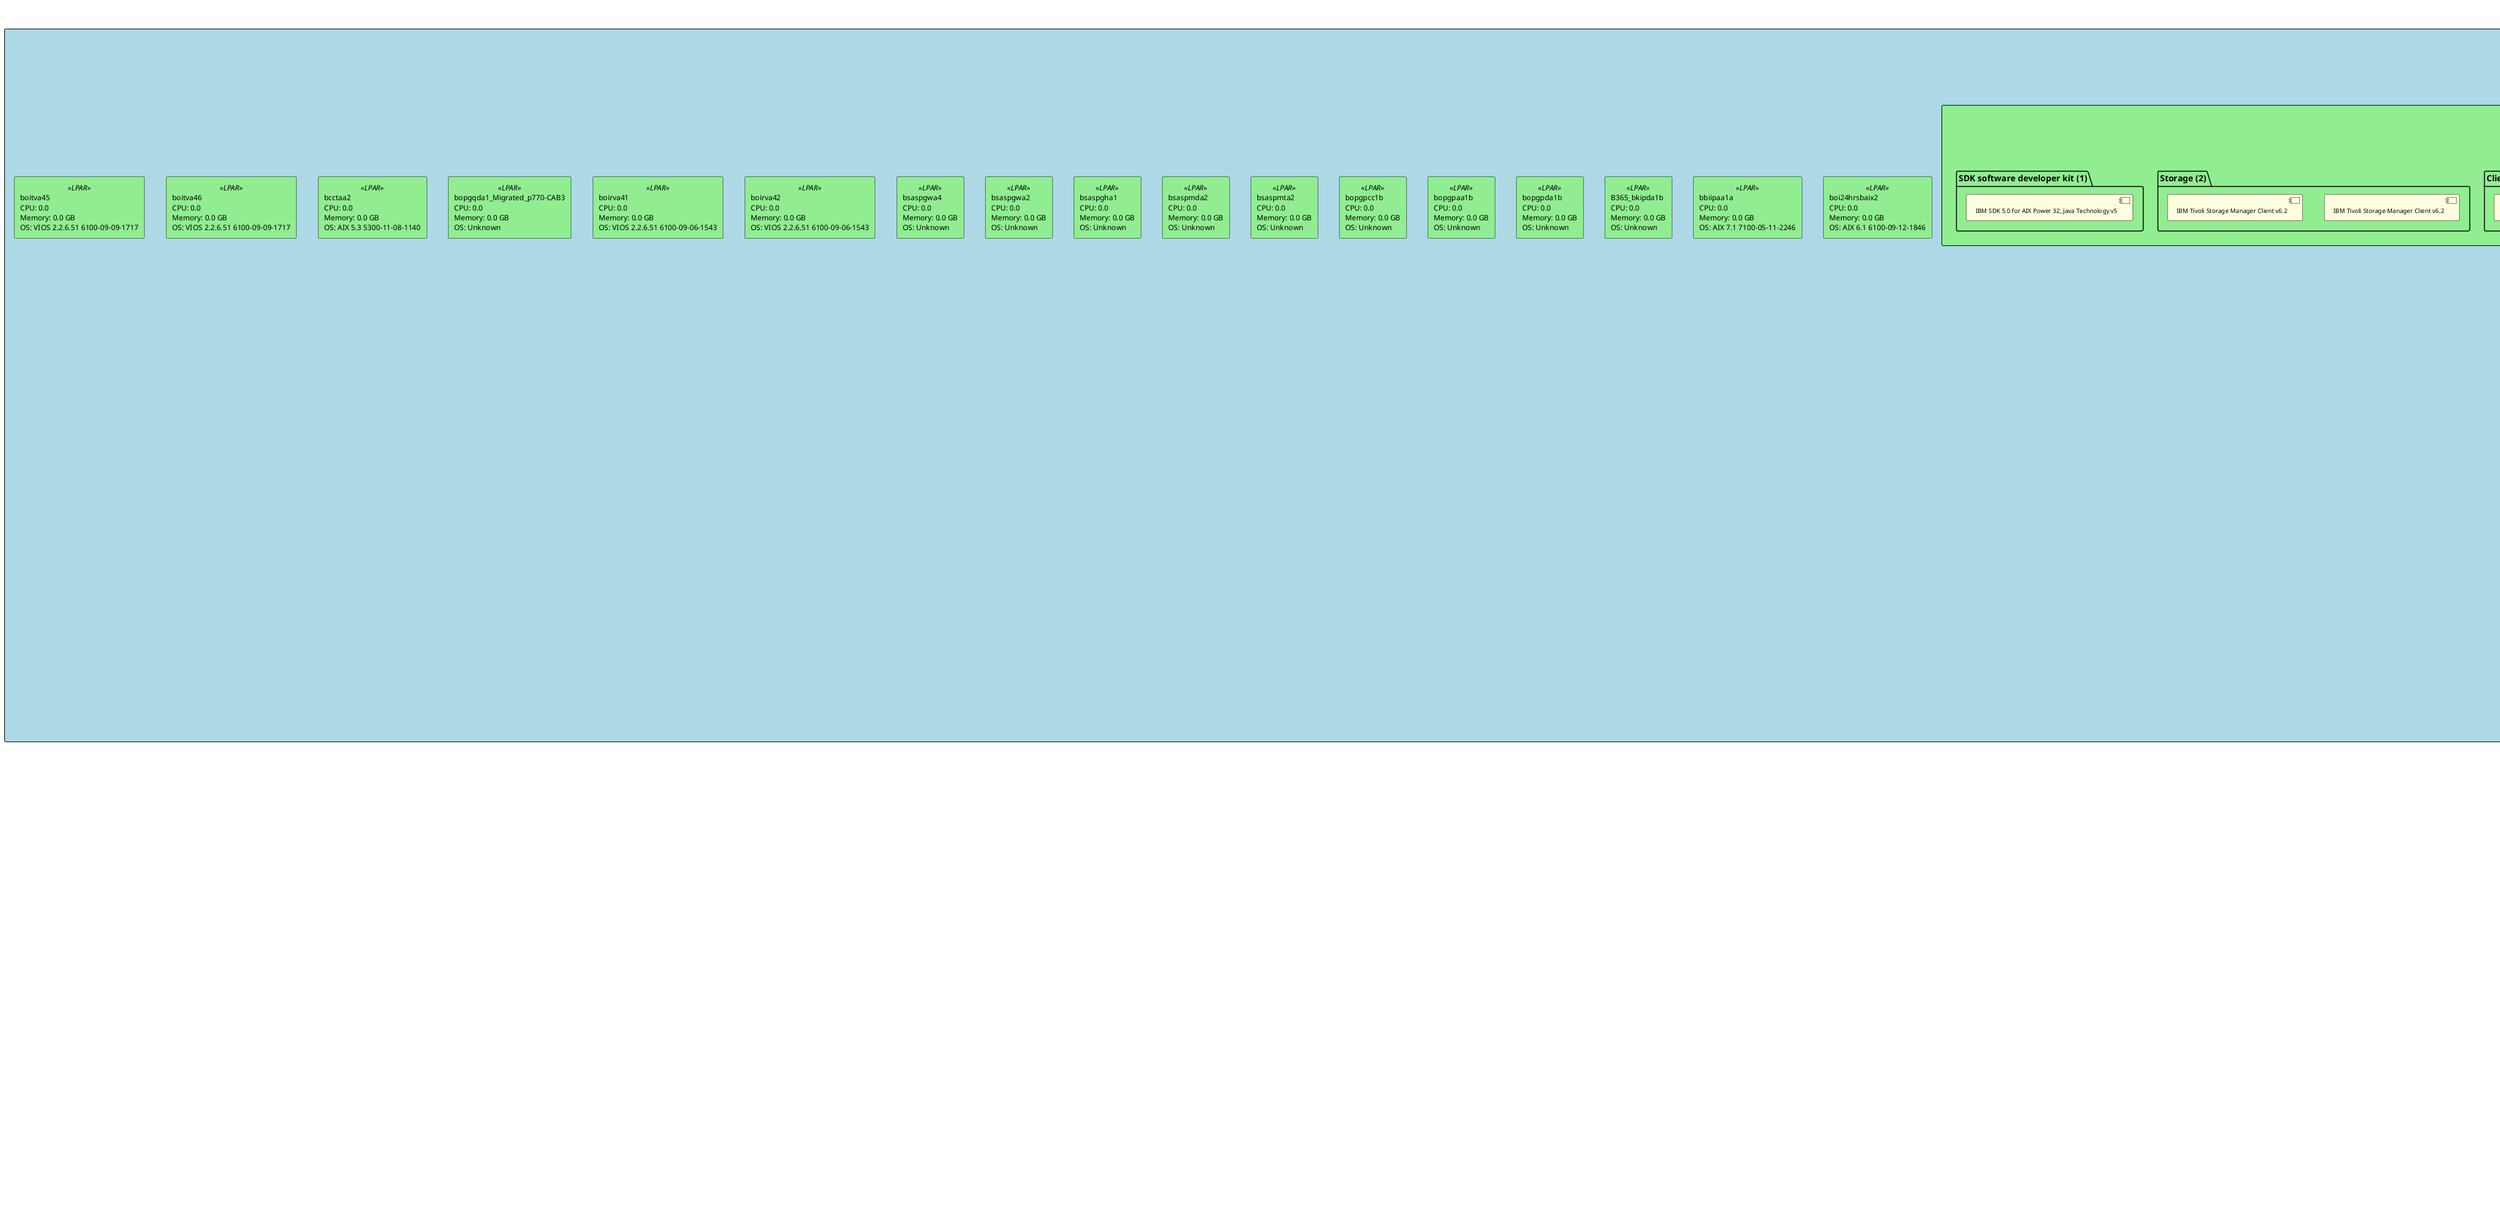 @startuml
' Hardware Inventory Diagram
' Generated by csv2PlantUML.py

title Hardware Inventory Architecture

' Styling
skinparam rectangle {
  BackgroundColor<<Chassis>> LightBlue
  BackgroundColor<<LPAR>> LightGreen
  BackgroundColor<<UnmatchedLPAR>> LightPink
  BorderColor Black
  FontSize 12
}

skinparam component {
  BackgroundColor LightYellow
  BorderColor Black
  FontSize 10
}

rectangle "p770-9117-MMD-SN65544CF-CAB4\nModel: p770 9117\nSerial: 65544CF\nTotal CPU: 0.0\nTotal Memory: 0.0 GB" as p770_9117_MMD_SN65544CF_CAB4 <<Chassis>> {
  rectangle "boi24hrsbaix2\nCPU: 0.0\nMemory: 0.0 GB\nOS: AIX 6.1 6100-09-12-1846" as boi24hrsbaix2 <<LPAR>> {
  }
  rectangle "bbcdaa2\nCPU: 0.0\nMemory: 0.0 GB\nOS: AIX 6.1 6100-09-12-1846" as bbcdaa2 <<LPAR>> {
    package "License tool (2)" as bbcdaa2_License_tool {
      component "IBM License Metric Tool v9.2" as bbcdaa2_IBM_License_Metric_Tool_0
      component "IBM License Metric Tool and Tivoli Asset Discovery for Distributed Agent v7.2" as bbcdaa2_IBM_License_Metric_Tool_and_Tivoli_Asset_Discovery_for_Distributed_Agent_1
    }
    package "Storage (2)" as bbcdaa2_Storage {
      component "IBM Tivoli Storage Manager API v7.1" as bbcdaa2_IBM_Tivoli_Storage_Manager_API_0
      component "IBM Tivoli Storage Manager Client and VSS Requestor v7.1" as bbcdaa2_IBM_Tivoli_Storage_Manager_Client_and_VSS_Requestor_1
    }
    package "Message broker (5)" as bbcdaa2_Message_broker {
      component "IBM WebSphere MQ v8" as bbcdaa2_IBM_WebSphere_MQ_0
      component "IBM WebSphere MQ Server v8" as bbcdaa2_IBM_WebSphere_MQ_Server_1
      component "IBM WebSphere MQ v7" as bbcdaa2_IBM_WebSphere_MQ_2
      component "IBM WebSphere MQ v7" as bbcdaa2_IBM_WebSphere_MQ_3
      component "IBM WebSphere Message Broker v6.1" as bbcdaa2_IBM_WebSphere_Message_Broker_4
    }
    package "AIX OS (1)" as bbcdaa2_AIX_OS {
      component "AIX Standard Edition v6.1" as bbcdaa2_AIX_Standard_Edition_0
    }
    package "Monitoring (2)" as bbcdaa2_Monitoring {
      component "IBM Tivoli Composite Application Manager Agent for WebSphere Applications v7.1" as bbcdaa2_IBM_Tivoli_Composite_Application_Manager_Agent_for_WebSphere_Applications_0
      component "IBM Tivoli Monitoring - UNIX OS Agent v6.3" as bbcdaa2_IBM_Tivoli_Monitoring___UNIX_OS_Agent_1
    }
    package "IBM Application server (2)" as bbcdaa2_IBM_Application_server {
      component "WebSphere Application Server Network Deployment v8.5" as bbcdaa2_WebSphere_Application_Server_Network_Deployment_0
      component "IBM WebSphere Application Server Network Deployment v7" as bbcdaa2_IBM_WebSphere_Application_Server_Network_Deployment_1
    }
    package "SDK software developer kit (5)" as bbcdaa2_SDK_software_developer_kit {
      component "IBM SDK 5.0 for AIX Power 32, Java Technology v5" as bbcdaa2_IBM_SDK_5_0_for_AIX_Power_32__Java_Technology_0
      component "IBM SDK 5.0 for AIX Power 32, Java Technology v5" as bbcdaa2_IBM_SDK_5_0_for_AIX_Power_32__Java_Technology_1
      component "IBM SDK 5.0 for AIX Power 32, Java Technology v5" as bbcdaa2_IBM_SDK_5_0_for_AIX_Power_32__Java_Technology_2
      component "IBM SDK 5.0 for AIX Power 32, Java Technology v5" as bbcdaa2_IBM_SDK_5_0_for_AIX_Power_32__Java_Technology_3
      component "IBM SDK 5.0 for AIX Power 64, Java Technology v5" as bbcdaa2_IBM_SDK_5_0_for_AIX_Power_64__Java_Technology_4
    }
    package "Clients (2)" as bbcdaa2_Clients {
      component "IBM WebSphere MQ Client v8" as bbcdaa2_IBM_WebSphere_MQ_Client_0
      component "IBM Tivoli Directory Server - Client v6.3" as bbcdaa2_IBM_Tivoli_Directory_Server___Client_1
    }
    package "Database (1)" as bbcdaa2_Database {
      component "IBM DB2 Enterprise Server Edition OEM Limited Use v9.1" as bbcdaa2_IBM_DB2_Enterprise_Server_Edition_OEM_Limited_Use_0
    }
    package "Security (tivoli) (2)" as bbcdaa2_Security__tivoli_ {
      component "IBM Tivoli Endpoint v3.7" as bbcdaa2_IBM_Tivoli_Endpoint_0
      component "IBM Tivoli Endpoint v3.7" as bbcdaa2_IBM_Tivoli_Endpoint_1
    }
    package "Other (1)" as bbcdaa2_Other {
      component "IBM WebSphere Service Registry and Repository v7" as bbcdaa2_IBM_WebSphere_Service_Registry_and_Repository_0
    }
    package "Web server (1)" as bbcdaa2_Web_server {
      component "IBM HTTP Server v7" as bbcdaa2_IBM_HTTP_Server_0
    }
  }
  rectangle "bbciga61\nCPU: 0.0\nMemory: 0.0 GB\nOS: AIX 7.2 7200-05-08-2420" as bbciga61 <<LPAR>> {
    package "License tool (3)" as bbciga61_License_tool {
      component "IBM License Metric Tool v9.2" as bbciga61_IBM_License_Metric_Tool_0
      component "IBM License Metric Tool v9.2" as bbciga61_IBM_License_Metric_Tool_1
      component "IBM License Metric Tool v9.2" as bbciga61_IBM_License_Metric_Tool_2
    }
    package "Storage (2)" as bbciga61_Storage {
      component "IBM Tivoli Storage Manager API v7.1" as bbciga61_IBM_Tivoli_Storage_Manager_API_0
      component "IBM Tivoli Storage Manager Client and VSS Requestor v7.1" as bbciga61_IBM_Tivoli_Storage_Manager_Client_and_VSS_Requestor_1
    }
    package "IBM license tracking (1)" as bbciga61_IBM_license_tracking {
      component "IBM License Metric Tool and Tivoli Asset Discovery for Distributed Agent v7.2" as bbciga61_IBM_License_Metric_Tool_and_Tivoli_Asset_Discovery_for_Distributed_Agent_0
    }
    package "SDK software developer kit (11)" as bbciga61_SDK_software_developer_kit {
      component "IBM JavaTM Standard Edition v6.2" as bbciga61_IBM_JavaTM_Standard_Edition_0
      component "IBM JavaTM Standard Edition v6.2" as bbciga61_IBM_JavaTM_Standard_Edition_1
      component "IBM JavaTM Standard Edition v6.2" as bbciga61_IBM_JavaTM_Standard_Edition_2
      component "IBM JavaTM Standard Edition v6.2" as bbciga61_IBM_JavaTM_Standard_Edition_3
      component "IBM JavaTM Standard Edition v6.2" as bbciga61_IBM_JavaTM_Standard_Edition_4
      component "IBM JavaTM Standard Edition v6.3" as bbciga61_IBM_JavaTM_Standard_Edition_5
      component "IBM JavaTM Standard Edition v6.3" as bbciga61_IBM_JavaTM_Standard_Edition_6
      component "IBM JavaTM Standard Edition v6.3" as bbciga61_IBM_JavaTM_Standard_Edition_7
      component "IBM JavaTM Standard Edition v6.3" as bbciga61_IBM_JavaTM_Standard_Edition_8
      component "IBM JavaTM Standard Edition v6.3" as bbciga61_IBM_JavaTM_Standard_Edition_9
      component "... and 1 more" as bbciga61_SDK_software_developer_kit_more
    }
    package "AIX OS (1)" as bbciga61_AIX_OS {
      component "IBM AIX 7.2 Standard Edition v7.2" as bbciga61_IBM_AIX_7_2_Standard_Edition_0
    }
    package "Message broker (13)" as bbciga61_Message_broker {
      component "IBM WebSphere MQ Server v8" as bbciga61_IBM_WebSphere_MQ_Server_0
      component "IBM WebSphere MQ Managed File Transfer Agent v8" as bbciga61_IBM_WebSphere_MQ_Managed_File_Transfer_Agent_1
      component "IBM WebSphere MQ Advanced Message Security Component v8" as bbciga61_IBM_WebSphere_MQ_Advanced_Message_Security_Component_2
      component "IBM WebSphere MQ Managed File Transfer Service v8" as bbciga61_IBM_WebSphere_MQ_Managed_File_Transfer_Service_3
      component "IBM WebSphere MQ Telemetry Service v8" as bbciga61_IBM_WebSphere_MQ_Telemetry_Service_4
      component "IBM MQ Advanced Message Security v9.2" as bbciga61_IBM_MQ_Advanced_Message_Security_5
      component "IBM WebSphere MQ v7" as bbciga61_IBM_WebSphere_MQ_6
      component "IBM MQ Managed File Transfer Agent v9.2" as bbciga61_IBM_MQ_Managed_File_Transfer_Agent_7
      component "IBM MQ Managed File Transfer Service v9.2" as bbciga61_IBM_MQ_Managed_File_Transfer_Service_8
      component "IBM MQ Telemetry v9.2" as bbciga61_IBM_MQ_Telemetry_9
      component "... and 3 more" as bbciga61_Message_broker_more
    }
    package "Clients (3)" as bbciga61_Clients {
      component "IBM Tivoli Directory Server - Client v6.3" as bbciga61_IBM_Tivoli_Directory_Server___Client_0
      component "IBM WebSphere MQ Client v8" as bbciga61_IBM_WebSphere_MQ_Client_1
      component "IBM MQ Client v9.2" as bbciga61_IBM_MQ_Client_2
    }
    package "Monitoring (1)" as bbciga61_Monitoring {
      component "IBM Tivoli Monitoring - UNIX OS Agent v6.3" as bbciga61_IBM_Tivoli_Monitoring___UNIX_OS_Agent_0
    }
    package "Security (tivoli) (2)" as bbciga61_Security__tivoli_ {
      component "IBM Tivoli Endpoint v3.7" as bbciga61_IBM_Tivoli_Endpoint_0
      component "IBM Tivoli Endpoint v3.7" as bbciga61_IBM_Tivoli_Endpoint_1
    }
    package "IBM Application server (5)" as bbciga61_IBM_Application_server {
      component "IBM WebSphere Application Server Network Deployment v7" as bbciga61_IBM_WebSphere_Application_Server_Network_Deployment_0
      component "WebSphere Application Server Network Deployment v9" as bbciga61_WebSphere_Application_Server_Network_Deployment_1
      component "WebSphere Application Server Network Deployment v8.5" as bbciga61_WebSphere_Application_Server_Network_Deployment_2
      component "WebSphere Application Server Network Deployment v8.5" as bbciga61_WebSphere_Application_Server_Network_Deployment_3
      component "WebSphere Application Server Network Deployment v8.5" as bbciga61_WebSphere_Application_Server_Network_Deployment_4
    }
  }
  rectangle "bbciga62\nCPU: 0.0\nMemory: 0.0 GB\nOS: AIX 7.2 7200-05-08-2420" as bbciga62 <<LPAR>> {
    package "License tool (2)" as bbciga62_License_tool {
      component "IBM License Metric Tool v9.2" as bbciga62_IBM_License_Metric_Tool_0
      component "IBM License Metric Tool and Tivoli Asset Discovery for Distributed Agent v7.2" as bbciga62_IBM_License_Metric_Tool_and_Tivoli_Asset_Discovery_for_Distributed_Agent_1
    }
    package "Storage (2)" as bbciga62_Storage {
      component "IBM Tivoli Storage Manager API v7.1" as bbciga62_IBM_Tivoli_Storage_Manager_API_0
      component "IBM Tivoli Storage Manager Client and VSS Requestor v7.1" as bbciga62_IBM_Tivoli_Storage_Manager_Client_and_VSS_Requestor_1
    }
    package "Monitoring (2)" as bbciga62_Monitoring {
      component "IBM Tivoli Composite Application Manager Agent for WebSphere Applications v7.1" as bbciga62_IBM_Tivoli_Composite_Application_Manager_Agent_for_WebSphere_Applications_0
      component "IBM Tivoli Monitoring - UNIX OS Agent v6.3" as bbciga62_IBM_Tivoli_Monitoring___UNIX_OS_Agent_1
    }
    package "development SDK (12)" as bbciga62_development_SDK {
      component "IBM JavaTM Standard Edition v6.2" as bbciga62_IBM_JavaTM_Standard_Edition_0
      component "IBM JavaTM Standard Edition v6.2" as bbciga62_IBM_JavaTM_Standard_Edition_1
      component "IBM JavaTM Standard Edition v6.2" as bbciga62_IBM_JavaTM_Standard_Edition_2
      component "IBM JavaTM Standard Edition v6.2" as bbciga62_IBM_JavaTM_Standard_Edition_3
      component "IBM JavaTM Standard Edition v6.2" as bbciga62_IBM_JavaTM_Standard_Edition_4
      component "IBM JavaTM Standard Edition v6.2" as bbciga62_IBM_JavaTM_Standard_Edition_5
      component "IBM JavaTM Standard Edition v6.3" as bbciga62_IBM_JavaTM_Standard_Edition_6
      component "IBM JavaTM Standard Edition v6.3" as bbciga62_IBM_JavaTM_Standard_Edition_7
      component "IBM JavaTM Standard Edition v6.3" as bbciga62_IBM_JavaTM_Standard_Edition_8
      component "IBM JavaTM Standard Edition v6.3" as bbciga62_IBM_JavaTM_Standard_Edition_9
      component "... and 2 more" as bbciga62_development_SDK_more
    }
    package "AIX OS (1)" as bbciga62_AIX_OS {
      component "IBM AIX 7.2 Standard Edition v7.2" as bbciga62_IBM_AIX_7_2_Standard_Edition_0
    }
    package "Message broker (8)" as bbciga62_Message_broker {
      component "IBM WebSphere MQ Server v8" as bbciga62_IBM_WebSphere_MQ_Server_0
      component "IBM Tivoli OMEGAMON XE for Messaging for Distributed Systems - WebSphere MQ Monitoring v7" as bbciga62_IBM_Tivoli_OMEGAMON_XE_for_Messaging_for_Distributed_Systems___WebSphere_MQ_Monitoring_1
      component "IBM WebSphere Message Broker v6.1" as bbciga62_IBM_WebSphere_Message_Broker_2
      component "IBM Tivoli OMEGAMON XE for Messaging for Distributed Systems - WebSphere MQ Configuration v7" as bbciga62_IBM_Tivoli_OMEGAMON_XE_for_Messaging_for_Distributed_Systems___WebSphere_MQ_Configuration_3
      component "IBM Tivoli OMEGAMON XE for Messaging for Distributed Systems - WebSphere Message Broker Monitoring v7" as bbciga62_IBM_Tivoli_OMEGAMON_XE_for_Messaging_for_Distributed_Systems___WebSphere_Message_Broker_Monitoring_4
      component "IBM WebSphere MQ v7" as bbciga62_IBM_WebSphere_MQ_5
      component "IBM WebSphere MQ v8" as bbciga62_IBM_WebSphere_MQ_6
      component "IBM MQ v9.2" as bbciga62_IBM_MQ_7
    }
    package "SDK software developer kit (4)" as bbciga62_SDK_software_developer_kit {
      component "IBM SDK 5.0 for AIX Power 64, Java Technology v5" as bbciga62_IBM_SDK_5_0_for_AIX_Power_64__Java_Technology_0
      component "IBM SDK 5.0 for AIX Power 64, Java Technology v5" as bbciga62_IBM_SDK_5_0_for_AIX_Power_64__Java_Technology_1
      component "IBM SDK 5.0 for AIX Power 32, Java Technology v5" as bbciga62_IBM_SDK_5_0_for_AIX_Power_32__Java_Technology_2
      component "IBM SDK 5.0 for AIX Power 32, Java Technology v5" as bbciga62_IBM_SDK_5_0_for_AIX_Power_32__Java_Technology_3
    }
    package "Database (1)" as bbciga62_Database {
      component "IBM DB2 Enterprise Server Edition OEM Limited Use v9.1" as bbciga62_IBM_DB2_Enterprise_Server_Edition_OEM_Limited_Use_0
    }
    package "Clients (3)" as bbciga62_Clients {
      component "IBM Tivoli Directory Server - Client v6.3" as bbciga62_IBM_Tivoli_Directory_Server___Client_0
      component "IBM WebSphere MQ Client v8" as bbciga62_IBM_WebSphere_MQ_Client_1
      component "IBM MQ Client v9.2" as bbciga62_IBM_MQ_Client_2
    }
    package "Security (tivoli) (2)" as bbciga62_Security__tivoli_ {
      component "IBM Tivoli Endpoint v3.7" as bbciga62_IBM_Tivoli_Endpoint_0
      component "IBM Tivoli Endpoint v3.7" as bbciga62_IBM_Tivoli_Endpoint_1
    }
    package "IBM Application server (7)" as bbciga62_IBM_Application_server {
      component "IBM WebSphere Application Server Network Deployment v7" as bbciga62_IBM_WebSphere_Application_Server_Network_Deployment_0
      component "WebSphere Application Server Network Deployment v9" as bbciga62_WebSphere_Application_Server_Network_Deployment_1
      component "WebSphere Application Server Network Deployment v8.5" as bbciga62_WebSphere_Application_Server_Network_Deployment_2
      component "WebSphere Application Server Network Deployment v8.5" as bbciga62_WebSphere_Application_Server_Network_Deployment_3
      component "WebSphere Application Server Network Deployment v8.5" as bbciga62_WebSphere_Application_Server_Network_Deployment_4
      component "WebSphere Application Server Network Deployment v8.5" as bbciga62_WebSphere_Application_Server_Network_Deployment_5
      component "WebSphere Application Server Network Deployment v9" as bbciga62_WebSphere_Application_Server_Network_Deployment_6
    }
  }
  rectangle "bbciga63\nCPU: 0.0\nMemory: 0.0 GB\nOS: AIX 7.1 7100-05-11-2246" as bbciga63 <<LPAR>> {
    package "Web server (2)" as bbciga63_Web_server {
      component "IBM HTTP Server v8.5" as bbciga63_IBM_HTTP_Server_0
      component "IBM HTTP Server v8.5" as bbciga63_IBM_HTTP_Server_1
    }
    package "License tool (1)" as bbciga63_License_tool {
      component "IBM License Metric Tool v9.2" as bbciga63_IBM_License_Metric_Tool_0
    }
    package "Storage (2)" as bbciga63_Storage {
      component "IBM Tivoli Storage Manager API v7.1" as bbciga63_IBM_Tivoli_Storage_Manager_API_0
      component "IBM Tivoli Storage Manager Client and VSS Requestor v7.1" as bbciga63_IBM_Tivoli_Storage_Manager_Client_and_VSS_Requestor_1
    }
    package "IBM Application server (3)" as bbciga63_IBM_Application_server {
      component "WebSphere Application Server Network Deployment v8.5" as bbciga63_WebSphere_Application_Server_Network_Deployment_0
      component "IBM WebSphere Application Server Network Deployment v7" as bbciga63_IBM_WebSphere_Application_Server_Network_Deployment_1
      component "WebSphere Application Server Network Deployment v8.5" as bbciga63_WebSphere_Application_Server_Network_Deployment_2
    }
    package "AIX OS (2)" as bbciga63_AIX_OS {
      component "AIX Express Edition v7.1" as bbciga63_AIX_Express_Edition_0
      component "AIX Express Edition v7.1" as bbciga63_AIX_Express_Edition_1
    }
    package "Security and Patching (2)" as bbciga63_Security_and_Patching {
      component "IBM Systems Director - Agent v6.3" as bbciga63_IBM_Systems_Director___Agent_0
      component "IBM Systems Director - Agent v6.3" as bbciga63_IBM_Systems_Director___Agent_1
    }
    package "Clients (2)" as bbciga63_Clients {
      component "IBM WebSphere MQ Client v7" as bbciga63_IBM_WebSphere_MQ_Client_0
      component "IBM Tivoli Directory Server - Client v6.2" as bbciga63_IBM_Tivoli_Directory_Server___Client_1
    }
    package "Security (tivoli) (2)" as bbciga63_Security__tivoli_ {
      component "IBM Tivoli Endpoint v3.7" as bbciga63_IBM_Tivoli_Endpoint_0
      component "IBM Tivoli Endpoint v3.7" as bbciga63_IBM_Tivoli_Endpoint_1
    }
    package "Monitoring (1)" as bbciga63_Monitoring {
      component "IBM Tivoli Monitoring - UNIX OS Agent v6.3" as bbciga63_IBM_Tivoli_Monitoring___UNIX_OS_Agent_0
    }
  }
  rectangle "bbcima1\nCPU: 0.0\nMemory: 0.0 GB\nOS: AIX 6.1 6100-09-12-1846" as bbcima1 <<LPAR>> {
    package "License tool (2)" as bbcima1_License_tool {
      component "IBM License Metric Tool v9.2" as bbcima1_IBM_License_Metric_Tool_0
      component "IBM License Metric Tool and Tivoli Asset Discovery for Distributed Agent v7.2" as bbcima1_IBM_License_Metric_Tool_and_Tivoli_Asset_Discovery_for_Distributed_Agent_1
    }
    package "Storage (2)" as bbcima1_Storage {
      component "IBM Tivoli Storage Manager API v7.1" as bbcima1_IBM_Tivoli_Storage_Manager_API_0
      component "IBM Tivoli Storage Manager Client and VSS Requestor v7.1" as bbcima1_IBM_Tivoli_Storage_Manager_Client_and_VSS_Requestor_1
    }
    package "AIX OS (1)" as bbcima1_AIX_OS {
      component "AIX Standard Edition v6.1" as bbcima1_AIX_Standard_Edition_0
    }
    package "Monitoring (2)" as bbcima1_Monitoring {
      component "IBM Tivoli Composite Application Manager Agent for WebSphere Applications v7.1" as bbcima1_IBM_Tivoli_Composite_Application_Manager_Agent_for_WebSphere_Applications_0
      component "IBM Tivoli Monitoring - UNIX OS Agent v6.3" as bbcima1_IBM_Tivoli_Monitoring___UNIX_OS_Agent_1
    }
    package "IBM Application server (2)" as bbcima1_IBM_Application_server {
      component "IBM WebSphere Application Server Network Deployment v8" as bbcima1_IBM_WebSphere_Application_Server_Network_Deployment_0
      component "IBM WebSphere Application Server Network Deployment v7" as bbcima1_IBM_WebSphere_Application_Server_Network_Deployment_1
    }
    package "SDK software developer kit (10)" as bbcima1_SDK_software_developer_kit {
      component "IBM SDK 5.0 for AIX Power 32, Java Technology v5" as bbcima1_IBM_SDK_5_0_for_AIX_Power_32__Java_Technology_0
      component "IBM SDK 5.0 for AIX Power 32, Java Technology v5" as bbcima1_IBM_SDK_5_0_for_AIX_Power_32__Java_Technology_1
      component "IBM SDK 5.0 for AIX Power 32, Java Technology v5" as bbcima1_IBM_SDK_5_0_for_AIX_Power_32__Java_Technology_2
      component "IBM SDK 5.0 for AIX Power 32, Java Technology v5" as bbcima1_IBM_SDK_5_0_for_AIX_Power_32__Java_Technology_3
      component "IBM SDK 5.0 for AIX Power 32, Java Technology v5" as bbcima1_IBM_SDK_5_0_for_AIX_Power_32__Java_Technology_4
      component "IBM SDK 5.0 for AIX Power 32, Java Technology v5" as bbcima1_IBM_SDK_5_0_for_AIX_Power_32__Java_Technology_5
      component "IBM SDK 5.0 for AIX Power 32, Java Technology v5" as bbcima1_IBM_SDK_5_0_for_AIX_Power_32__Java_Technology_6
      component "IBM SDK 5.0 for AIX Power 64, Java Technology v5" as bbcima1_IBM_SDK_5_0_for_AIX_Power_64__Java_Technology_7
      component "IBM SDK 5.0 for AIX Power 64, Java Technology v5" as bbcima1_IBM_SDK_5_0_for_AIX_Power_64__Java_Technology_8
      component "IBM SDK 5.0 for AIX Power 64, Java Technology v5" as bbcima1_IBM_SDK_5_0_for_AIX_Power_64__Java_Technology_9
    }
    package "Security and Patching (2)" as bbcima1_Security_and_Patching {
      component "IBM Systems Director - Agent v6.3" as bbcima1_IBM_Systems_Director___Agent_0
      component "IBM Systems Director - Agent v6.3" as bbcima1_IBM_Systems_Director___Agent_1
    }
    package "Message broker (5)" as bbcima1_Message_broker {
      component "IBM WebSphere MQ v7" as bbcima1_IBM_WebSphere_MQ_0
      component "IBM WebSphere MQ v7" as bbcima1_IBM_WebSphere_MQ_1
      component "IBM Tivoli OMEGAMON XE for Messaging for Distributed Systems - WebSphere MQ Monitoring v7" as bbcima1_IBM_Tivoli_OMEGAMON_XE_for_Messaging_for_Distributed_Systems___WebSphere_MQ_Monitoring_2
      component "IBM WebSphere Message Broker v6.1" as bbcima1_IBM_WebSphere_Message_Broker_3
      component "IBM Tivoli OMEGAMON XE for Messaging for Distributed Systems - WebSphere MQ Configuration v7" as bbcima1_IBM_Tivoli_OMEGAMON_XE_for_Messaging_for_Distributed_Systems___WebSphere_MQ_Configuration_4
    }
    package "Database (2)" as bbcima1_Database {
      component "IBM DB2 Enterprise Server Edition OEM Limited Use v9.1" as bbcima1_IBM_DB2_Enterprise_Server_Edition_OEM_Limited_Use_0
      component "IBM InfoSphere Change Data Capture - Server v6.3" as bbcima1_IBM_InfoSphere_Change_Data_Capture___Server_1
    }
    package "Security (tivoli) (3)" as bbcima1_Security__tivoli_ {
      component "IBM Tivoli Security Compliance Manager Client v5.1" as bbcima1_IBM_Tivoli_Security_Compliance_Manager_Client_0
      component "IBM Tivoli Endpoint v3.7" as bbcima1_IBM_Tivoli_Endpoint_1
      component "IBM Tivoli Endpoint v3.7" as bbcima1_IBM_Tivoli_Endpoint_2
    }
    package "Clients (1)" as bbcima1_Clients {
      component "IBM Tivoli Directory Server - Client v6.3" as bbcima1_IBM_Tivoli_Directory_Server___Client_0
    }
    package "message broker ?? (1)" as bbcima1_message_broker___ {
      component "IBM Tivoli OMEGAMON XE for Messaging for Distributed Systems - WebSphere Message Broker Monitoring v7" as bbcima1_IBM_Tivoli_OMEGAMON_XE_for_Messaging_for_Distributed_Systems___WebSphere_Message_Broker_Monitoring_0
    }
  }
  rectangle "besada2\nCPU: 0.0\nMemory: 0.0 GB\nOS: AIX 6.1 6100-09-12-1846" as besada2 <<LPAR>> {
    package "License tool (2)" as besada2_License_tool {
      component "IBM License Metric Tool v9.2" as besada2_IBM_License_Metric_Tool_0
      component "IBM License Metric Tool and Tivoli Asset Discovery for Distributed Agent v7.2" as besada2_IBM_License_Metric_Tool_and_Tivoli_Asset_Discovery_for_Distributed_Agent_1
    }
    package "AIX OS (3)" as besada2_AIX_OS {
      component "AIX Express Edition v6.1" as besada2_AIX_Express_Edition_0
      component "AIX Express Edition v6.1" as besada2_AIX_Express_Edition_1
      component "AIX Standard Edition v6.1" as besada2_AIX_Standard_Edition_2
    }
    package "SDK software developer kit (4)" as besada2_SDK_software_developer_kit {
      component "IBM SDK 5.0 for AIX Power 32, Java Technology v5" as besada2_IBM_SDK_5_0_for_AIX_Power_32__Java_Technology_0
      component "IBM SDK 5.0 for AIX Power 32, Java Technology v5" as besada2_IBM_SDK_5_0_for_AIX_Power_32__Java_Technology_1
      component "IBM SDK 5.0 for AIX Power 32, Java Technology v5" as besada2_IBM_SDK_5_0_for_AIX_Power_32__Java_Technology_2
      component "IBM SDK 5.0 for AIX Power 64, Java Technology v5" as besada2_IBM_SDK_5_0_for_AIX_Power_64__Java_Technology_3
    }
    package "Storage (2)" as besada2_Storage {
      component "IBM Tivoli Storage Manager Client v6.2" as besada2_IBM_Tivoli_Storage_Manager_Client_0
      component "IBM Tivoli Storage Manager Client v6.2" as besada2_IBM_Tivoli_Storage_Manager_Client_1
    }
    package "HA/DR  + software for AIX (1)" as besada2_HA_DR____software_for_AIX {
      component "IBM PowerHA for AIX Standard Edition v6.1" as besada2_IBM_PowerHA_for_AIX_Standard_Edition_0
    }
    package "Message broker (3)" as besada2_Message_broker {
      component "IBM WebSphere MQ v7" as besada2_IBM_WebSphere_MQ_0
      component "IBM WebSphere MQ v7" as besada2_IBM_WebSphere_MQ_1
      component "IBM WebSphere Message Broker v6.1" as besada2_IBM_WebSphere_Message_Broker_2
    }
    package "Database (1)" as besada2_Database {
      component "IBM DB2 Enterprise Server Edition OEM Limited Use v9.1" as besada2_IBM_DB2_Enterprise_Server_Edition_OEM_Limited_Use_0
    }
    package "Not in scope SAP (1)" as besada2_Not_in_scope_SAP {
      component "IBM Tivoli Storage Manager for Enterprise Resource Planning Data Protection for SAP for Oracle v6.4" as besada2_IBM_Tivoli_Storage_Manager_for_Enterprise_Resource_Planning_Data_Protection_for_SAP_for_Oracle_0
    }
    package "Security (tivoli) (2)" as besada2_Security__tivoli_ {
      component "IBM Tivoli Endpoint v3.7" as besada2_IBM_Tivoli_Endpoint_0
      component "IBM Tivoli Endpoint v3.7" as besada2_IBM_Tivoli_Endpoint_1
    }
    package "Monitoring (1)" as besada2_Monitoring {
      component "IBM Tivoli Monitoring - UNIX OS Agent v6.3" as besada2_IBM_Tivoli_Monitoring___UNIX_OS_Agent_0
    }
  }
  rectangle "bmdtda1\nCPU: 0.0\nMemory: 0.0 GB\nOS: AIX 7.1 7100-05-11-2246" as bmdtda1 <<LPAR>> {
    package "License tool (1)" as bmdtda1_License_tool {
      component "IBM License Metric Tool v9.2" as bmdtda1_IBM_License_Metric_Tool_0
    }
    package "HA/DR  + software for AIX (2)" as bmdtda1_HA_DR____software_for_AIX {
      component "IBM Tivoli System Automation for Multiplatforms v3.2" as bmdtda1_IBM_Tivoli_System_Automation_for_Multiplatforms_0
      component "IBM PowerHA for AIX Standard Edition v6.1" as bmdtda1_IBM_PowerHA_for_AIX_Standard_Edition_1
    }
    package "AIX OS (2)" as bmdtda1_AIX_OS {
      component "AIX Express Edition v7.1" as bmdtda1_AIX_Express_Edition_0
      component "AIX Express Edition v7.1" as bmdtda1_AIX_Express_Edition_1
    }
    package "SDK software developer kit (2)" as bmdtda1_SDK_software_developer_kit {
      component "IBM SDK 5.0 for AIX Power 64, Java Technology v5" as bmdtda1_IBM_SDK_5_0_for_AIX_Power_64__Java_Technology_0
      component "IBM SDK 5.0 for AIX Power 64, Java Technology v5" as bmdtda1_IBM_SDK_5_0_for_AIX_Power_64__Java_Technology_1
    }
    package "Database (2)" as bmdtda1_Database {
      component "IBM DB2 Advanced Enterprise Server Edition PVU Option v10.5" as bmdtda1_IBM_DB2_Advanced_Enterprise_Server_Edition_PVU_Option_0
      component "IBM DB2 Enterprise Server Edition - CPU Option v9.7" as bmdtda1_IBM_DB2_Enterprise_Server_Edition___CPU_Option_1
    }
    package "Monitoring (5)" as bmdtda1_Monitoring {
      component "IBM Tivoli Monitoring for Databases - DB2 Agent v6.2" as bmdtda1_IBM_Tivoli_Monitoring_for_Databases___DB2_Agent_0
      component "IBM Tivoli Monitoring for Databases - DB2 Agent v6.2" as bmdtda1_IBM_Tivoli_Monitoring_for_Databases___DB2_Agent_1
      component "IBM Tivoli Monitoring for Databases - DB2 Agent v6.2" as bmdtda1_IBM_Tivoli_Monitoring_for_Databases___DB2_Agent_2
      component "IBM Tivoli Monitoring for Databases - DB2 Agent v6.2" as bmdtda1_IBM_Tivoli_Monitoring_for_Databases___DB2_Agent_3
      component "IBM Tivoli Monitoring - UNIX OS Agent v6.2" as bmdtda1_IBM_Tivoli_Monitoring___UNIX_OS_Agent_4
    }
    package "Storage (1)" as bmdtda1_Storage {
      component "IBM Tivoli Storage Manager Client v6.2" as bmdtda1_IBM_Tivoli_Storage_Manager_Client_0
    }
    package "Security (tivoli) (2)" as bmdtda1_Security__tivoli_ {
      component "IBM Tivoli Endpoint v3.7" as bmdtda1_IBM_Tivoli_Endpoint_0
      component "IBM Tivoli Endpoint v3.7" as bmdtda1_IBM_Tivoli_Endpoint_1
    }
  }
  rectangle "bbiiqaa1b\nCPU: 0.0\nMemory: 0.0 GB\nOS: AIX 7.1 7100-05-11-2246" as bbiiqaa1b <<LPAR>> {
    package "License tool (3)" as bbiiqaa1b_License_tool {
      component "IBM License Metric Tool v9.2" as bbiiqaa1b_IBM_License_Metric_Tool_0
      component "IBM License Metric Tool v9.2" as bbiiqaa1b_IBM_License_Metric_Tool_1
      component "IBM License Metric Tool v9.2" as bbiiqaa1b_IBM_License_Metric_Tool_2
    }
    package "Storage (2)" as bbiiqaa1b_Storage {
      component "IBM Tivoli Storage Manager API v7.1" as bbiiqaa1b_IBM_Tivoli_Storage_Manager_API_0
      component "IBM Tivoli Storage Manager Client and VSS Requestor v7.1" as bbiiqaa1b_IBM_Tivoli_Storage_Manager_Client_and_VSS_Requestor_1
    }
    package "IBM license tracking (1)" as bbiiqaa1b_IBM_license_tracking {
      component "IBM License Metric Tool and Tivoli Asset Discovery for Distributed Agent v7.2" as bbiiqaa1b_IBM_License_Metric_Tool_and_Tivoli_Asset_Discovery_for_Distributed_Agent_0
    }
    package "AIX OS (2)" as bbiiqaa1b_AIX_OS {
      component "AIX Express Edition v7.1" as bbiiqaa1b_AIX_Express_Edition_0
      component "AIX Express Edition v7.1" as bbiiqaa1b_AIX_Express_Edition_1
    }
    package "Security and Patching (2)" as bbiiqaa1b_Security_and_Patching {
      component "IBM Systems Director - Agent v6.3" as bbiiqaa1b_IBM_Systems_Director___Agent_0
      component "IBM Systems Director - Agent v6.3" as bbiiqaa1b_IBM_Systems_Director___Agent_1
    }
    package "HA/DR  + software for AIX (2)" as bbiiqaa1b_HA_DR____software_for_AIX {
      component "PowerHA SystemMirror for AIX Standard Edition v7.1" as bbiiqaa1b_PowerHA_SystemMirror_for_AIX_Standard_Edition_0
      component "PowerHA SystemMirror for AIX Enterprise Edition v7.1" as bbiiqaa1b_PowerHA_SystemMirror_for_AIX_Enterprise_Edition_1
    }
    package "Monitoring (1)" as bbiiqaa1b_Monitoring {
      component "IBM Tivoli Monitoring - UNIX OS Agent v6.3" as bbiiqaa1b_IBM_Tivoli_Monitoring___UNIX_OS_Agent_0
    }
    package "Security (tivoli) (2)" as bbiiqaa1b_Security__tivoli_ {
      component "IBM Tivoli Endpoint v3.7" as bbiiqaa1b_IBM_Tivoli_Endpoint_0
      component "IBM Tivoli Endpoint v3.7" as bbiiqaa1b_IBM_Tivoli_Endpoint_1
    }
    package "Clients (1)" as bbiiqaa1b_Clients {
      component "IBM Tivoli Directory Server - Client v6.2" as bbiiqaa1b_IBM_Tivoli_Directory_Server___Client_0
    }
  }
  rectangle "bbiipaa1a\nCPU: 0.0\nMemory: 0.0 GB\nOS: AIX 7.1 7100-05-11-2246" as bbiipaa1a <<LPAR>> {
  }
  rectangle "bpdbtaa1b\nCPU: 0.0\nMemory: 0.0 GB\nOS: AIX 7.1 7100-05-11-2246" as bpdbtaa1b <<LPAR>> {
    package "License tool (2)" as bpdbtaa1b_License_tool {
      component "IBM License Metric Tool v9.2" as bpdbtaa1b_IBM_License_Metric_Tool_0
      component "IBM License Metric Tool and Tivoli Asset Discovery for Distributed Agent v7.2" as bpdbtaa1b_IBM_License_Metric_Tool_and_Tivoli_Asset_Discovery_for_Distributed_Agent_1
    }
    package "AIX OS (2)" as bpdbtaa1b_AIX_OS {
      component "AIX Express Edition v7.1" as bpdbtaa1b_AIX_Express_Edition_0
      component "AIX Express Edition v7.1" as bpdbtaa1b_AIX_Express_Edition_1
    }
    package "Security and Patching (2)" as bpdbtaa1b_Security_and_Patching {
      component "IBM Systems Director - Agent v6.3" as bpdbtaa1b_IBM_Systems_Director___Agent_0
      component "IBM Systems Director - Agent v6.3" as bpdbtaa1b_IBM_Systems_Director___Agent_1
    }
    package "HA/DR  + software for AIX (2)" as bpdbtaa1b_HA_DR____software_for_AIX {
      component "PowerHA SystemMirror for AIX Standard Edition v7.1" as bpdbtaa1b_PowerHA_SystemMirror_for_AIX_Standard_Edition_0
      component "PowerHA SystemMirror for AIX Enterprise Edition v7.1" as bpdbtaa1b_PowerHA_SystemMirror_for_AIX_Enterprise_Edition_1
    }
    package "Monitoring (1)" as bpdbtaa1b_Monitoring {
      component "IBM Tivoli Monitoring - UNIX OS Agent v6.3" as bpdbtaa1b_IBM_Tivoli_Monitoring___UNIX_OS_Agent_0
    }
    package "Security (tivoli) (2)" as bpdbtaa1b_Security__tivoli_ {
      component "IBM Tivoli Endpoint v3.7" as bpdbtaa1b_IBM_Tivoli_Endpoint_0
      component "IBM Tivoli Endpoint v3.7" as bpdbtaa1b_IBM_Tivoli_Endpoint_1
    }
    package "Clients (1)" as bpdbtaa1b_Clients {
      component "IBM Tivoli Directory Server - Client v6.2" as bpdbtaa1b_IBM_Tivoli_Directory_Server___Client_0
    }
    package "Storage (2)" as bpdbtaa1b_Storage {
      component "IBM Tivoli Storage Manager Client v6.2" as bpdbtaa1b_IBM_Tivoli_Storage_Manager_Client_0
      component "IBM Tivoli Storage Manager Client v6.2" as bpdbtaa1b_IBM_Tivoli_Storage_Manager_Client_1
    }
  }
  rectangle "bpboqda1ba\nCPU: 0.0\nMemory: 0.0 GB\nOS: AIX 7.1 7100-05-11-2246" as bpboqda1ba <<LPAR>> {
    package "License tool (2)" as bpboqda1ba_License_tool {
      component "IBM License Metric Tool v9.2" as bpboqda1ba_IBM_License_Metric_Tool_0
      component "IBM License Metric Tool and Tivoli Asset Discovery for Distributed Agent v7.2" as bpboqda1ba_IBM_License_Metric_Tool_and_Tivoli_Asset_Discovery_for_Distributed_Agent_1
    }
    package "Storage (3)" as bpboqda1ba_Storage {
      component "IBM Tivoli Storage Manager API v7.1" as bpboqda1ba_IBM_Tivoli_Storage_Manager_API_0
      component "IBM Tivoli Storage Manager Client and VSS Requestor v7.1" as bpboqda1ba_IBM_Tivoli_Storage_Manager_Client_and_VSS_Requestor_1
      component "IBM Tivoli Storage Manager for Databases Data Protection for Oracle v7.1" as bpboqda1ba_IBM_Tivoli_Storage_Manager_for_Databases_Data_Protection_for_Oracle_2
    }
    package "AIX OS (2)" as bpboqda1ba_AIX_OS {
      component "AIX Express Edition v7.1" as bpboqda1ba_AIX_Express_Edition_0
      component "AIX Express Edition v7.1" as bpboqda1ba_AIX_Express_Edition_1
    }
    package "Security and Patching (2)" as bpboqda1ba_Security_and_Patching {
      component "IBM Systems Director - Agent v6.3" as bpboqda1ba_IBM_Systems_Director___Agent_0
      component "IBM Systems Director - Agent v6.3" as bpboqda1ba_IBM_Systems_Director___Agent_1
    }
    package "Monitoring (2)" as bpboqda1ba_Monitoring {
      component "IBM Tivoli Monitoring - UNIX OS Agent v6.3" as bpboqda1ba_IBM_Tivoli_Monitoring___UNIX_OS_Agent_0
      component "IBM Tivoli Composite Application Manager Extended Agent for Oracle Database v6.3" as bpboqda1ba_IBM_Tivoli_Composite_Application_Manager_Extended_Agent_for_Oracle_Database_1
    }
    package "Security (tivoli) (2)" as bpboqda1ba_Security__tivoli_ {
      component "IBM Tivoli Endpoint v3.7" as bpboqda1ba_IBM_Tivoli_Endpoint_0
      component "IBM Tivoli Endpoint v3.7" as bpboqda1ba_IBM_Tivoli_Endpoint_1
    }
    package "Clients (1)" as bpboqda1ba_Clients {
      component "IBM Tivoli Directory Server - Client v6.2" as bpboqda1ba_IBM_Tivoli_Directory_Server___Client_0
    }
    package "SDK software developer kit (1)" as bpboqda1ba_SDK_software_developer_kit {
      component "IBM SDK 5.0 for AIX Power 32, Java Technology v5" as bpboqda1ba_IBM_SDK_5_0_for_AIX_Power_32__Java_Technology_0
    }
  }
  rectangle "bsmtda1b\nCPU: 0.0\nMemory: 0.0 GB\nOS: AIX 7.1 7100-05-11-2246" as bsmtda1b <<LPAR>> {
    package "License tool (2)" as bsmtda1b_License_tool {
      component "IBM License Metric Tool v9.2" as bsmtda1b_IBM_License_Metric_Tool_0
      component "IBM License Metric Tool and Tivoli Asset Discovery for Distributed Agent v7.2" as bsmtda1b_IBM_License_Metric_Tool_and_Tivoli_Asset_Discovery_for_Distributed_Agent_1
    }
    package "Storage (1)" as bsmtda1b_Storage {
      component "IBM Storage Protect API v8.1" as bsmtda1b_IBM_Storage_Protect_API_0
    }
    package "Backup & recovery (1)" as bsmtda1b_Backup___recovery {
      component "IBM Spectrum Protect Client and VSS Requestor v8.1" as bsmtda1b_IBM_Spectrum_Protect_Client_and_VSS_Requestor_0
    }
    package "SDK software developer kit (1)" as bsmtda1b_SDK_software_developer_kit {
      component "IBM SDK 5.0 for AIX Power 32, Java Technology v5" as bsmtda1b_IBM_SDK_5_0_for_AIX_Power_32__Java_Technology_0
    }
    package "AIX OS (2)" as bsmtda1b_AIX_OS {
      component "AIX Express Edition v7.1" as bsmtda1b_AIX_Express_Edition_0
      component "AIX Express Edition v7.1" as bsmtda1b_AIX_Express_Edition_1
    }
    package "Security and Patching (2)" as bsmtda1b_Security_and_Patching {
      component "IBM Systems Director - Agent v6.3" as bsmtda1b_IBM_Systems_Director___Agent_0
      component "IBM Systems Director - Agent v6.3" as bsmtda1b_IBM_Systems_Director___Agent_1
    }
    package "HA/DR  + software for AIX (1)" as bsmtda1b_HA_DR____software_for_AIX {
      component "PowerHA SystemMirror for AIX Standard Edition v7.1" as bsmtda1b_PowerHA_SystemMirror_for_AIX_Standard_Edition_0
    }
    package "Clients (1)" as bsmtda1b_Clients {
      component "IBM Tivoli Directory Server - Client v6.2" as bsmtda1b_IBM_Tivoli_Directory_Server___Client_0
    }
    package "Security (tivoli) (2)" as bsmtda1b_Security__tivoli_ {
      component "IBM Tivoli Endpoint v3.7" as bsmtda1b_IBM_Tivoli_Endpoint_0
      component "IBM Tivoli Endpoint v3.7" as bsmtda1b_IBM_Tivoli_Endpoint_1
    }
    package "Monitoring (1)" as bsmtda1b_Monitoring {
      component "IBM Tivoli Monitoring - UNIX OS Agent v6.3" as bsmtda1b_IBM_Tivoli_Monitoring___UNIX_OS_Agent_0
    }
  }
  rectangle "bbbqaa3\nCPU: 0.0\nMemory: 0.0 GB\nOS: AIX 7.1 7100-05-11-2246" as bbbqaa3 <<LPAR>> {
    package "License tool (2)" as bbbqaa3_License_tool {
      component "IBM License Metric Tool v9.2" as bbbqaa3_IBM_License_Metric_Tool_0
      component "IBM License Metric Tool and Tivoli Asset Discovery for Distributed Agent v7.2" as bbbqaa3_IBM_License_Metric_Tool_and_Tivoli_Asset_Discovery_for_Distributed_Agent_1
    }
    package "Storage (2)" as bbbqaa3_Storage {
      component "IBM Tivoli Storage Manager API v7.1" as bbbqaa3_IBM_Tivoli_Storage_Manager_API_0
      component "IBM Tivoli Storage Manager Client and VSS Requestor v7.1" as bbbqaa3_IBM_Tivoli_Storage_Manager_Client_and_VSS_Requestor_1
    }
    package "AIX OS (2)" as bbbqaa3_AIX_OS {
      component "AIX Express Edition v7.1" as bbbqaa3_AIX_Express_Edition_0
      component "AIX Express Edition v7.1" as bbbqaa3_AIX_Express_Edition_1
    }
    package "Security and Patching (2)" as bbbqaa3_Security_and_Patching {
      component "IBM Systems Director - Agent v6.3" as bbbqaa3_IBM_Systems_Director___Agent_0
      component "IBM Systems Director - Agent v6.3" as bbbqaa3_IBM_Systems_Director___Agent_1
    }
    package "Monitoring (1)" as bbbqaa3_Monitoring {
      component "IBM Tivoli Monitoring - UNIX OS Agent v6.3" as bbbqaa3_IBM_Tivoli_Monitoring___UNIX_OS_Agent_0
    }
    package "Security (tivoli) (2)" as bbbqaa3_Security__tivoli_ {
      component "IBM Tivoli Endpoint v3.7" as bbbqaa3_IBM_Tivoli_Endpoint_0
      component "IBM Tivoli Endpoint v3.7" as bbbqaa3_IBM_Tivoli_Endpoint_1
    }
    package "Clients (1)" as bbbqaa3_Clients {
      component "IBM Tivoli Directory Server - Client v6.2" as bbbqaa3_IBM_Tivoli_Directory_Server___Client_0
    }
  }
  rectangle "bbbqda1b\nCPU: 0.0\nMemory: 0.0 GB\nOS: AIX 7.1 7100-05-11-2246" as bbbqda1b <<LPAR>> {
    package "License tool (2)" as bbbqda1b_License_tool {
      component "IBM License Metric Tool v9.2" as bbbqda1b_IBM_License_Metric_Tool_0
      component "IBM License Metric Tool and Tivoli Asset Discovery for Distributed Agent v7.2" as bbbqda1b_IBM_License_Metric_Tool_and_Tivoli_Asset_Discovery_for_Distributed_Agent_1
    }
    package "Storage (3)" as bbbqda1b_Storage {
      component "IBM Tivoli Storage Manager API v7.1" as bbbqda1b_IBM_Tivoli_Storage_Manager_API_0
      component "IBM Tivoli Storage Manager Client and VSS Requestor v7.1" as bbbqda1b_IBM_Tivoli_Storage_Manager_Client_and_VSS_Requestor_1
      component "IBM Tivoli Storage Manager for Databases Data Protection for Oracle v7.1" as bbbqda1b_IBM_Tivoli_Storage_Manager_for_Databases_Data_Protection_for_Oracle_2
    }
    package "AIX OS (2)" as bbbqda1b_AIX_OS {
      component "AIX Express Edition v7.1" as bbbqda1b_AIX_Express_Edition_0
      component "AIX Express Edition v7.1" as bbbqda1b_AIX_Express_Edition_1
    }
    package "Security and Patching (2)" as bbbqda1b_Security_and_Patching {
      component "IBM Systems Director - Agent v6.3" as bbbqda1b_IBM_Systems_Director___Agent_0
      component "IBM Systems Director - Agent v6.3" as bbbqda1b_IBM_Systems_Director___Agent_1
    }
    package "HA/DR  + software for AIX (2)" as bbbqda1b_HA_DR____software_for_AIX {
      component "PowerHA SystemMirror for AIX Standard Edition v7.1" as bbbqda1b_PowerHA_SystemMirror_for_AIX_Standard_Edition_0
      component "PowerHA SystemMirror for AIX Enterprise Edition v7.1" as bbbqda1b_PowerHA_SystemMirror_for_AIX_Enterprise_Edition_1
    }
    package "Clients (1)" as bbbqda1b_Clients {
      component "IBM Tivoli Directory Server - Client v6.2" as bbbqda1b_IBM_Tivoli_Directory_Server___Client_0
    }
    package "Security (tivoli) (2)" as bbbqda1b_Security__tivoli_ {
      component "IBM Tivoli Endpoint v3.7" as bbbqda1b_IBM_Tivoli_Endpoint_0
      component "IBM Tivoli Endpoint v3.7" as bbbqda1b_IBM_Tivoli_Endpoint_1
    }
    package "Monitoring (1)" as bbbqda1b_Monitoring {
      component "IBM Tivoli Monitoring - UNIX OS Agent v6.3" as bbbqda1b_IBM_Tivoli_Monitoring___UNIX_OS_Agent_0
    }
  }
  rectangle "bbbsda1\nCPU: 0.0\nMemory: 0.0 GB\nOS: AIX 7.1 7100-05-11-2246" as bbbsda1 <<LPAR>> {
    package "License tool (2)" as bbbsda1_License_tool {
      component "IBM License Metric Tool v9.2" as bbbsda1_IBM_License_Metric_Tool_0
      component "IBM License Metric Tool and Tivoli Asset Discovery for Distributed Agent v7.2" as bbbsda1_IBM_License_Metric_Tool_and_Tivoli_Asset_Discovery_for_Distributed_Agent_1
    }
    package "AIX OS (2)" as bbbsda1_AIX_OS {
      component "AIX Express Edition v7.1" as bbbsda1_AIX_Express_Edition_0
      component "AIX Express Edition v7.1" as bbbsda1_AIX_Express_Edition_1
    }
    package "Security and Patching (2)" as bbbsda1_Security_and_Patching {
      component "IBM Systems Director - Agent v6.3" as bbbsda1_IBM_Systems_Director___Agent_0
      component "IBM Systems Director - Agent v6.3" as bbbsda1_IBM_Systems_Director___Agent_1
    }
    package "Not in scope SAP (1)" as bbbsda1_Not_in_scope_SAP {
      component "IBM Tivoli Storage Manager for Enterprise Resource Planning Data Protection for SAP for Oracle v6.4" as bbbsda1_IBM_Tivoli_Storage_Manager_for_Enterprise_Resource_Planning_Data_Protection_for_SAP_for_Oracle_0
    }
    package "Monitoring (1)" as bbbsda1_Monitoring {
      component "IBM Tivoli Monitoring - UNIX OS Agent v6.3" as bbbsda1_IBM_Tivoli_Monitoring___UNIX_OS_Agent_0
    }
    package "Security (tivoli) (2)" as bbbsda1_Security__tivoli_ {
      component "IBM Tivoli Endpoint v3.7" as bbbsda1_IBM_Tivoli_Endpoint_0
      component "IBM Tivoli Endpoint v3.7" as bbbsda1_IBM_Tivoli_Endpoint_1
    }
    package "Clients (1)" as bbbsda1_Clients {
      component "IBM Tivoli Directory Server - Client v6.2" as bbbsda1_IBM_Tivoli_Directory_Server___Client_0
    }
    package "Storage (2)" as bbbsda1_Storage {
      component "IBM Spectrum Protect Client and VSS Requestor v7.1" as bbbsda1_IBM_Spectrum_Protect_Client_and_VSS_Requestor_0
      component "IBM Storage Protect API v7.1" as bbbsda1_IBM_Storage_Protect_API_1
    }
  }
  rectangle "bbbsda3\nCPU: 0.0\nMemory: 0.0 GB\nOS: AIX 7.1 7100-05-11-2246" as bbbsda3 <<LPAR>> {
    package "License tool (2)" as bbbsda3_License_tool {
      component "IBM License Metric Tool v9.2" as bbbsda3_IBM_License_Metric_Tool_0
      component "IBM License Metric Tool and Tivoli Asset Discovery for Distributed Agent v7.2" as bbbsda3_IBM_License_Metric_Tool_and_Tivoli_Asset_Discovery_for_Distributed_Agent_1
    }
    package "Monitoring (2)" as bbbsda3_Monitoring {
      component "IBM Tivoli Monitoring - UNIX Logs Agent v6.2" as bbbsda3_IBM_Tivoli_Monitoring___UNIX_Logs_Agent_0
      component "IBM Tivoli Monitoring - UNIX OS Agent v6.3" as bbbsda3_IBM_Tivoli_Monitoring___UNIX_OS_Agent_1
    }
    package "AIX OS (2)" as bbbsda3_AIX_OS {
      component "AIX Express Edition v7.1" as bbbsda3_AIX_Express_Edition_0
      component "AIX Express Edition v7.1" as bbbsda3_AIX_Express_Edition_1
    }
    package "Security and Patching (2)" as bbbsda3_Security_and_Patching {
      component "IBM Systems Director - Agent v6.3" as bbbsda3_IBM_Systems_Director___Agent_0
      component "IBM Systems Director - Agent v6.3" as bbbsda3_IBM_Systems_Director___Agent_1
    }
    package "Storage (3)" as bbbsda3_Storage {
      component "IBM Tivoli Storage Manager for Databases Data Protection for Oracle v7.1" as bbbsda3_IBM_Tivoli_Storage_Manager_for_Databases_Data_Protection_for_Oracle_0
      component "IBM Spectrum Protect Client and VSS Requestor v7.1" as bbbsda3_IBM_Spectrum_Protect_Client_and_VSS_Requestor_1
      component "IBM Storage Protect API v7.1" as bbbsda3_IBM_Storage_Protect_API_2
    }
    package "Not in scope SAP (2)" as bbbsda3_Not_in_scope_SAP {
      component "IBM Tivoli Storage Manager for Enterprise Resource Planning Data Protection for SAP for Oracle v6.2" as bbbsda3_IBM_Tivoli_Storage_Manager_for_Enterprise_Resource_Planning_Data_Protection_for_SAP_for_Oracle_0
      component "IBM Tivoli Storage Manager for Enterprise Resource Planning Data Protection for SAP for Oracle v6.4" as bbbsda3_IBM_Tivoli_Storage_Manager_for_Enterprise_Resource_Planning_Data_Protection_for_SAP_for_Oracle_1
    }
    package "Security (tivoli) (3)" as bbbsda3_Security__tivoli_ {
      component "IBM Tivoli Endpoint v3.7" as bbbsda3_IBM_Tivoli_Endpoint_0
      component "IBM Tivoli Endpoint v3.7" as bbbsda3_IBM_Tivoli_Endpoint_1
      component "IBM Tivoli Security Compliance Manager Client v5.1" as bbbsda3_IBM_Tivoli_Security_Compliance_Manager_Client_2
    }
    package "Clients (1)" as bbbsda3_Clients {
      component "IBM Tivoli Directory Server - Client v6.2" as bbbsda3_IBM_Tivoli_Directory_Server___Client_0
    }
    package "SDK software developer kit (2)" as bbbsda3_SDK_software_developer_kit {
      component "IBM SDK 5.0 for AIX Power 32, Java Technology v5" as bbbsda3_IBM_SDK_5_0_for_AIX_Power_32__Java_Technology_0
      component "IBM SDK 5.0 for AIX Power 32, Java Technology v5" as bbbsda3_IBM_SDK_5_0_for_AIX_Power_32__Java_Technology_1
    }
  }
  rectangle "bposaa2\nCPU: 0.0\nMemory: 0.0 GB\nOS: Unknown" as bposaa2 <<LPAR>> {
    package "License tool (2)" as bposaa2_License_tool {
      component "IBM License Metric Tool v9.2" as bposaa2_IBM_License_Metric_Tool_0
      component "IBM License Metric Tool and Tivoli Asset Discovery for Distributed Agent v7.2" as bposaa2_IBM_License_Metric_Tool_and_Tivoli_Asset_Discovery_for_Distributed_Agent_1
    }
    package "AIX OS (1)" as bposaa2_AIX_OS {
      component "AIX Standard Edition v6.1" as bposaa2_AIX_Standard_Edition_0
    }
    package "development SDK (4)" as bposaa2_development_SDK {
      component "IBM JavaTM Standard Edition v6.2" as bposaa2_IBM_JavaTM_Standard_Edition_0
      component "IBM JavaTM Standard Edition v6.2" as bposaa2_IBM_JavaTM_Standard_Edition_1
      component "IBM JavaTM Standard Edition v6.2" as bposaa2_IBM_JavaTM_Standard_Edition_2
      component "IBM JavaTM Standard Edition v6.2" as bposaa2_IBM_JavaTM_Standard_Edition_3
    }
    package "SDK software developer kit (1)" as bposaa2_SDK_software_developer_kit {
      component "IBM SDK 5.0 for AIX Power 32, Java Technology v5" as bposaa2_IBM_SDK_5_0_for_AIX_Power_32__Java_Technology_0
    }
    package "Web server (2)" as bposaa2_Web_server {
      component "IBM HTTP Server v7" as bposaa2_IBM_HTTP_Server_0
      component "IBM HTTP Server v7" as bposaa2_IBM_HTTP_Server_1
    }
    package "Storage (2)" as bposaa2_Storage {
      component "IBM Tivoli Storage Manager Client v6.2" as bposaa2_IBM_Tivoli_Storage_Manager_Client_0
      component "IBM Tivoli Storage Manager Client v6.2" as bposaa2_IBM_Tivoli_Storage_Manager_Client_1
    }
    package "IBM Application server (1)" as bposaa2_IBM_Application_server {
      component "IBM WebSphere Application Server Network Deployment v7" as bposaa2_IBM_WebSphere_Application_Server_Network_Deployment_0
    }
    package "IBM cluster (1)" as bposaa2_IBM_cluster {
      component "IBM HACMP v5.4" as bposaa2_IBM_HACMP_0
    }
    package "Clients (1)" as bposaa2_Clients {
      component "IBM Tivoli Directory Server - Client v6.3" as bposaa2_IBM_Tivoli_Directory_Server___Client_0
    }
    package "Security (tivoli) (2)" as bposaa2_Security__tivoli_ {
      component "IBM Tivoli Endpoint v3.7" as bposaa2_IBM_Tivoli_Endpoint_0
      component "IBM Tivoli Endpoint v3.7" as bposaa2_IBM_Tivoli_Endpoint_1
    }
    package "Monitoring (1)" as bposaa2_Monitoring {
      component "IBM Tivoli Monitoring - UNIX OS Agent v6.3" as bposaa2_IBM_Tivoli_Monitoring___UNIX_OS_Agent_0
    }
  }
  rectangle "B365_bkipda1b\nCPU: 0.0\nMemory: 0.0 GB\nOS: Unknown" as B365_bkipda1b <<LPAR>> {
  }
  rectangle "bamlpaa1b\nCPU: 0.0\nMemory: 0.0 GB\nOS: Unknown" as bamlpaa1b <<LPAR>> {
    package "License tool (2)" as bamlpaa1b_License_tool {
      component "IBM License Metric Tool v9.2" as bamlpaa1b_IBM_License_Metric_Tool_0
      component "IBM License Metric Tool and Tivoli Asset Discovery for Distributed Agent v7.2" as bamlpaa1b_IBM_License_Metric_Tool_and_Tivoli_Asset_Discovery_for_Distributed_Agent_1
    }
    package "Storage (2)" as bamlpaa1b_Storage {
      component "IBM Tivoli Storage Manager API v7.1" as bamlpaa1b_IBM_Tivoli_Storage_Manager_API_0
      component "IBM Tivoli Storage Manager Client and VSS Requestor v7.1" as bamlpaa1b_IBM_Tivoli_Storage_Manager_Client_and_VSS_Requestor_1
    }
    package "Monitoring (2)" as bamlpaa1b_Monitoring {
      component "IBM Tivoli Monitoring - UNIX Logs Agent v6.2" as bamlpaa1b_IBM_Tivoli_Monitoring___UNIX_Logs_Agent_0
      component "IBM Tivoli Monitoring - UNIX OS Agent v6.3" as bamlpaa1b_IBM_Tivoli_Monitoring___UNIX_OS_Agent_1
    }
    package "SDK software developer kit (2)" as bamlpaa1b_SDK_software_developer_kit {
      component "IBM SDK 5.0 for AIX Power 32, Java Technology v5" as bamlpaa1b_IBM_SDK_5_0_for_AIX_Power_32__Java_Technology_0
      component "IBM SDK 5.0 for AIX Power 32, Java Technology v5" as bamlpaa1b_IBM_SDK_5_0_for_AIX_Power_32__Java_Technology_1
    }
    package "AIX OS (2)" as bamlpaa1b_AIX_OS {
      component "AIX Express Edition v7.1" as bamlpaa1b_AIX_Express_Edition_0
      component "AIX Express Edition v7.1" as bamlpaa1b_AIX_Express_Edition_1
    }
    package "Security and Patching (2)" as bamlpaa1b_Security_and_Patching {
      component "IBM Systems Director - Agent v6.3" as bamlpaa1b_IBM_Systems_Director___Agent_0
      component "IBM Systems Director - Agent v6.3" as bamlpaa1b_IBM_Systems_Director___Agent_1
    }
    package "Security (tivoli) (3)" as bamlpaa1b_Security__tivoli_ {
      component "IBM Tivoli Security Compliance Manager Client v5.1" as bamlpaa1b_IBM_Tivoli_Security_Compliance_Manager_Client_0
      component "IBM Tivoli Endpoint v3.7" as bamlpaa1b_IBM_Tivoli_Endpoint_1
      component "IBM Tivoli Endpoint v3.7" as bamlpaa1b_IBM_Tivoli_Endpoint_2
    }
    package "Clients (1)" as bamlpaa1b_Clients {
      component "IBM Tivoli Directory Server - Client v6.2" as bamlpaa1b_IBM_Tivoli_Directory_Server___Client_0
    }
  }
  rectangle "bamlpda1ba\nCPU: 2.0\nMemory: 26.0 GB\nOS: AIX 7.1 7100-05-11-2246" as bamlpda1ba <<LPAR>> {
    package "License tool (3)" as bamlpda1ba_License_tool {
      component "IBM License Metric Tool v9.2" as bamlpda1ba_IBM_License_Metric_Tool_0
      component "IBM License Metric Tool v9.2" as bamlpda1ba_IBM_License_Metric_Tool_1
      component "IBM License Metric Tool and Tivoli Asset Discovery for Distributed Agent v7.2" as bamlpda1ba_IBM_License_Metric_Tool_and_Tivoli_Asset_Discovery_for_Distributed_Agent_2
    }
    package "Storage (3)" as bamlpda1ba_Storage {
      component "IBM Tivoli Storage Manager API v7.1" as bamlpda1ba_IBM_Tivoli_Storage_Manager_API_0
      component "IBM Tivoli Storage Manager Client and VSS Requestor v7.1" as bamlpda1ba_IBM_Tivoli_Storage_Manager_Client_and_VSS_Requestor_1
      component "IBM Tivoli Storage Manager for Databases Data Protection for Oracle v7.1" as bamlpda1ba_IBM_Tivoli_Storage_Manager_for_Databases_Data_Protection_for_Oracle_2
    }
    package "Monitoring (3)" as bamlpda1ba_Monitoring {
      component "IBM Tivoli Monitoring - UNIX Logs Agent v6.2" as bamlpda1ba_IBM_Tivoli_Monitoring___UNIX_Logs_Agent_0
      component "IBM Tivoli Monitoring - UNIX OS Agent v6.3" as bamlpda1ba_IBM_Tivoli_Monitoring___UNIX_OS_Agent_1
      component "IBM Tivoli Composite Application Manager Extended Agent for Oracle Database v6.3" as bamlpda1ba_IBM_Tivoli_Composite_Application_Manager_Extended_Agent_for_Oracle_Database_2
    }
    package "AIX OS (2)" as bamlpda1ba_AIX_OS {
      component "AIX Express Edition v7.1" as bamlpda1ba_AIX_Express_Edition_0
      component "AIX Express Edition v7.1" as bamlpda1ba_AIX_Express_Edition_1
    }
    package "Security and Patching (2)" as bamlpda1ba_Security_and_Patching {
      component "IBM Systems Director - Agent v6.3" as bamlpda1ba_IBM_Systems_Director___Agent_0
      component "IBM Systems Director - Agent v6.3" as bamlpda1ba_IBM_Systems_Director___Agent_1
    }
    package "Security (tivoli) (2)" as bamlpda1ba_Security__tivoli_ {
      component "IBM Tivoli Endpoint v3.7" as bamlpda1ba_IBM_Tivoli_Endpoint_0
      component "IBM Tivoli Endpoint v3.7" as bamlpda1ba_IBM_Tivoli_Endpoint_1
    }
    package "Clients (1)" as bamlpda1ba_Clients {
      component "IBM Tivoli Directory Server - Client v6.2" as bamlpda1ba_IBM_Tivoli_Directory_Server___Client_0
    }
    package "SDK software developer kit (1)" as bamlpda1ba_SDK_software_developer_kit {
      component "IBM SDK 5.0 for AIX Power 32, Java Technology v5" as bamlpda1ba_IBM_SDK_5_0_for_AIX_Power_32__Java_Technology_0
    }
  }
  rectangle "bpdbpaa1b\nCPU: 0.0\nMemory: 0.0 GB\nOS: Unknown" as bpdbpaa1b <<LPAR>> {
    package "License tool (2)" as bpdbpaa1b_License_tool {
      component "IBM License Metric Tool v9.2" as bpdbpaa1b_IBM_License_Metric_Tool_0
      component "IBM License Metric Tool and Tivoli Asset Discovery for Distributed Agent v7.2" as bpdbpaa1b_IBM_License_Metric_Tool_and_Tivoli_Asset_Discovery_for_Distributed_Agent_1
    }
    package "AIX OS (2)" as bpdbpaa1b_AIX_OS {
      component "AIX Express Edition v7.1" as bpdbpaa1b_AIX_Express_Edition_0
      component "AIX Express Edition v7.1" as bpdbpaa1b_AIX_Express_Edition_1
    }
    package "Security and Patching (2)" as bpdbpaa1b_Security_and_Patching {
      component "IBM Systems Director - Agent v6.3" as bpdbpaa1b_IBM_Systems_Director___Agent_0
      component "IBM Systems Director - Agent v6.3" as bpdbpaa1b_IBM_Systems_Director___Agent_1
    }
    package "HA/DR  + software for AIX (2)" as bpdbpaa1b_HA_DR____software_for_AIX {
      component "PowerHA SystemMirror for AIX Standard Edition v7.1" as bpdbpaa1b_PowerHA_SystemMirror_for_AIX_Standard_Edition_0
      component "PowerHA SystemMirror for AIX Enterprise Edition v7.1" as bpdbpaa1b_PowerHA_SystemMirror_for_AIX_Enterprise_Edition_1
    }
    package "Connectivity (sterling) (1)" as bpdbpaa1b_Connectivity__sterling_ {
      component "IBM Sterling Connect:Direct for UNIX v4.1" as bpdbpaa1b_IBM_Sterling_Connect_Direct_for_UNIX_0
    }
    package "Monitoring (1)" as bpdbpaa1b_Monitoring {
      component "IBM Tivoli Monitoring - UNIX OS Agent v6.3" as bpdbpaa1b_IBM_Tivoli_Monitoring___UNIX_OS_Agent_0
    }
    package "Security (tivoli) (2)" as bpdbpaa1b_Security__tivoli_ {
      component "IBM Tivoli Endpoint v3.7" as bpdbpaa1b_IBM_Tivoli_Endpoint_0
      component "IBM Tivoli Endpoint v3.7" as bpdbpaa1b_IBM_Tivoli_Endpoint_1
    }
    package "Clients (1)" as bpdbpaa1b_Clients {
      component "IBM Tivoli Directory Server - Client v6.2" as bpdbpaa1b_IBM_Tivoli_Directory_Server___Client_0
    }
    package "Storage (2)" as bpdbpaa1b_Storage {
      component "IBM Tivoli Storage Manager Client v6.2" as bpdbpaa1b_IBM_Tivoli_Storage_Manager_Client_0
      component "IBM Tivoli Storage Manager Client v6.2" as bpdbpaa1b_IBM_Tivoli_Storage_Manager_Client_1
    }
  }
  rectangle "bopgpda1b\nCPU: 0.0\nMemory: 0.0 GB\nOS: Unknown" as bopgpda1b <<LPAR>> {
  }
  rectangle "bopgpaa1b\nCPU: 0.0\nMemory: 0.0 GB\nOS: Unknown" as bopgpaa1b <<LPAR>> {
  }
  rectangle "bopgpcc1b\nCPU: 0.0\nMemory: 0.0 GB\nOS: Unknown" as bopgpcc1b <<LPAR>> {
  }
  rectangle "bbbpaa3\nCPU: 0.0\nMemory: 0.0 GB\nOS: Unknown" as bbbpaa3 <<LPAR>> {
    package "License tool (3)" as bbbpaa3_License_tool {
      component "IBM License Metric Tool v9.2" as bbbpaa3_IBM_License_Metric_Tool_0
      component "IBM License Metric Tool v9.2" as bbbpaa3_IBM_License_Metric_Tool_1
      component "IBM License Metric Tool v9.2" as bbbpaa3_IBM_License_Metric_Tool_2
    }
    package "Storage (2)" as bbbpaa3_Storage {
      component "IBM Tivoli Storage Manager API v7.1" as bbbpaa3_IBM_Tivoli_Storage_Manager_API_0
      component "IBM Tivoli Storage Manager Client and VSS Requestor v7.1" as bbbpaa3_IBM_Tivoli_Storage_Manager_Client_and_VSS_Requestor_1
    }
    package "IBM license tracking (1)" as bbbpaa3_IBM_license_tracking {
      component "IBM License Metric Tool and Tivoli Asset Discovery for Distributed Agent v7.2" as bbbpaa3_IBM_License_Metric_Tool_and_Tivoli_Asset_Discovery_for_Distributed_Agent_0
    }
    package "AIX OS (2)" as bbbpaa3_AIX_OS {
      component "AIX Express Edition v7.1" as bbbpaa3_AIX_Express_Edition_0
      component "AIX Express Edition v7.1" as bbbpaa3_AIX_Express_Edition_1
    }
    package "Security and Patching (2)" as bbbpaa3_Security_and_Patching {
      component "IBM Systems Director - Agent v6.3" as bbbpaa3_IBM_Systems_Director___Agent_0
      component "IBM Systems Director - Agent v6.3" as bbbpaa3_IBM_Systems_Director___Agent_1
    }
    package "Monitoring (1)" as bbbpaa3_Monitoring {
      component "IBM Tivoli Monitoring - UNIX OS Agent v6.3" as bbbpaa3_IBM_Tivoli_Monitoring___UNIX_OS_Agent_0
    }
    package "Security (tivoli) (2)" as bbbpaa3_Security__tivoli_ {
      component "IBM Tivoli Endpoint v3.7" as bbbpaa3_IBM_Tivoli_Endpoint_0
      component "IBM Tivoli Endpoint v3.7" as bbbpaa3_IBM_Tivoli_Endpoint_1
    }
    package "Clients (1)" as bbbpaa3_Clients {
      component "IBM Tivoli Directory Server - Client v6.2" as bbbpaa3_IBM_Tivoli_Directory_Server___Client_0
    }
  }
  rectangle "bbbpda1b\nCPU: 0.0\nMemory: 0.0 GB\nOS: Unknown" as bbbpda1b <<LPAR>> {
    package "License tool (4)" as bbbpda1b_License_tool {
      component "IBM License Metric Tool v9.2" as bbbpda1b_IBM_License_Metric_Tool_0
      component "IBM License Metric Tool and Tivoli Asset Discovery for Distributed Agent v7.2" as bbbpda1b_IBM_License_Metric_Tool_and_Tivoli_Asset_Discovery_for_Distributed_Agent_1
      component "IBM License Metric Tool v9.2" as bbbpda1b_IBM_License_Metric_Tool_2
      component "IBM License Metric Tool v9.2" as bbbpda1b_IBM_License_Metric_Tool_3
    }
    package "Storage (4)" as bbbpda1b_Storage {
      component "IBM Tivoli Storage Manager API v7.1" as bbbpda1b_IBM_Tivoli_Storage_Manager_API_0
      component "IBM Tivoli Storage Manager Client and VSS Requestor v7.1" as bbbpda1b_IBM_Tivoli_Storage_Manager_Client_and_VSS_Requestor_1
      component "IBM Tivoli Storage Manager for Databases Data Protection for Oracle v7.1" as bbbpda1b_IBM_Tivoli_Storage_Manager_for_Databases_Data_Protection_for_Oracle_2
      component "IBM Tivoli Storage Manager for Storage Area Networks Storage Agent v6.3" as bbbpda1b_IBM_Tivoli_Storage_Manager_for_Storage_Area_Networks_Storage_Agent_3
    }
    package "AIX OS (2)" as bbbpda1b_AIX_OS {
      component "AIX Express Edition v7.1" as bbbpda1b_AIX_Express_Edition_0
      component "AIX Express Edition v7.1" as bbbpda1b_AIX_Express_Edition_1
    }
    package "Security and Patching (2)" as bbbpda1b_Security_and_Patching {
      component "IBM Systems Director - Agent v6.3" as bbbpda1b_IBM_Systems_Director___Agent_0
      component "IBM Systems Director - Agent v6.3" as bbbpda1b_IBM_Systems_Director___Agent_1
    }
    package "HA/DR  + software for AIX (2)" as bbbpda1b_HA_DR____software_for_AIX {
      component "PowerHA SystemMirror for AIX Standard Edition v7.1" as bbbpda1b_PowerHA_SystemMirror_for_AIX_Standard_Edition_0
      component "PowerHA SystemMirror for AIX Enterprise Edition v7.1" as bbbpda1b_PowerHA_SystemMirror_for_AIX_Enterprise_Edition_1
    }
    package "Monitoring (2)" as bbbpda1b_Monitoring {
      component "IBM Tivoli Monitoring - UNIX OS Agent v6.3" as bbbpda1b_IBM_Tivoli_Monitoring___UNIX_OS_Agent_0
      component "IBM Tivoli Composite Application Manager Extended Agent for Oracle Database v6.3" as bbbpda1b_IBM_Tivoli_Composite_Application_Manager_Extended_Agent_for_Oracle_Database_1
    }
    package "Security (tivoli) (2)" as bbbpda1b_Security__tivoli_ {
      component "IBM Tivoli Endpoint v3.7" as bbbpda1b_IBM_Tivoli_Endpoint_0
      component "IBM Tivoli Endpoint v3.7" as bbbpda1b_IBM_Tivoli_Endpoint_1
    }
    package "Clients (1)" as bbbpda1b_Clients {
      component "IBM Tivoli Directory Server - Client v6.2" as bbbpda1b_IBM_Tivoli_Directory_Server___Client_0
    }
  }
  rectangle "bpbopda1ba\nCPU: 0.0\nMemory: 0.0 GB\nOS: Unknown" as bpbopda1ba <<LPAR>> {
    package "License tool (4)" as bpbopda1ba_License_tool {
      component "IBM License Metric Tool v9.2" as bpbopda1ba_IBM_License_Metric_Tool_0
      component "IBM License Metric Tool and Tivoli Asset Discovery for Distributed Agent v7.2" as bpbopda1ba_IBM_License_Metric_Tool_and_Tivoli_Asset_Discovery_for_Distributed_Agent_1
      component "IBM License Metric Tool v9.2" as bpbopda1ba_IBM_License_Metric_Tool_2
      component "IBM License Metric Tool v9.2" as bpbopda1ba_IBM_License_Metric_Tool_3
    }
    package "Storage (3)" as bpbopda1ba_Storage {
      component "IBM Tivoli Storage Manager API v7.1" as bpbopda1ba_IBM_Tivoli_Storage_Manager_API_0
      component "IBM Tivoli Storage Manager Client and VSS Requestor v7.1" as bpbopda1ba_IBM_Tivoli_Storage_Manager_Client_and_VSS_Requestor_1
      component "IBM Tivoli Storage Manager for Databases Data Protection for Oracle v7.1" as bpbopda1ba_IBM_Tivoli_Storage_Manager_for_Databases_Data_Protection_for_Oracle_2
    }
    package "AIX OS (2)" as bpbopda1ba_AIX_OS {
      component "AIX Express Edition v7.1" as bpbopda1ba_AIX_Express_Edition_0
      component "AIX Express Edition v7.1" as bpbopda1ba_AIX_Express_Edition_1
    }
    package "Security and Patching (2)" as bpbopda1ba_Security_and_Patching {
      component "IBM Systems Director - Agent v6.3" as bpbopda1ba_IBM_Systems_Director___Agent_0
      component "IBM Systems Director - Agent v6.3" as bpbopda1ba_IBM_Systems_Director___Agent_1
    }
    package "Monitoring (2)" as bpbopda1ba_Monitoring {
      component "IBM Tivoli Monitoring - UNIX OS Agent v6.3" as bpbopda1ba_IBM_Tivoli_Monitoring___UNIX_OS_Agent_0
      component "IBM Tivoli Composite Application Manager Extended Agent for Oracle Database v6.3" as bpbopda1ba_IBM_Tivoli_Composite_Application_Manager_Extended_Agent_for_Oracle_Database_1
    }
    package "Security (tivoli) (2)" as bpbopda1ba_Security__tivoli_ {
      component "IBM Tivoli Endpoint v3.7" as bpbopda1ba_IBM_Tivoli_Endpoint_0
      component "IBM Tivoli Endpoint v3.7" as bpbopda1ba_IBM_Tivoli_Endpoint_1
    }
    package "Clients (1)" as bpbopda1ba_Clients {
      component "IBM Tivoli Directory Server - Client v6.2" as bpbopda1ba_IBM_Tivoli_Directory_Server___Client_0
    }
    package "SDK software developer kit (1)" as bpbopda1ba_SDK_software_developer_kit {
      component "IBM SDK 5.0 for AIX Power 32, Java Technology v5" as bpbopda1ba_IBM_SDK_5_0_for_AIX_Power_32__Java_Technology_0
    }
  }
  rectangle "botpda2per\nCPU: 0.0\nMemory: 0.0 GB\nOS: Unknown" as botpda2per <<LPAR>> {
    package "License tool (2)" as botpda2per_License_tool {
      component "IBM License Metric Tool v9.2" as botpda2per_IBM_License_Metric_Tool_0
      component "IBM License Metric Tool and Tivoli Asset Discovery for Distributed Agent v7.2" as botpda2per_IBM_License_Metric_Tool_and_Tivoli_Asset_Discovery_for_Distributed_Agent_1
    }
    package "AIX OS (1)" as botpda2per_AIX_OS {
      component "AIX Standard Edition v6.1" as botpda2per_AIX_Standard_Edition_0
    }
    package "SDK software developer kit (2)" as botpda2per_SDK_software_developer_kit {
      component "IBM JavaTM Standard Edition v6.2" as botpda2per_IBM_JavaTM_Standard_Edition_0
      component "IBM JavaTM Standard Edition v6.3" as botpda2per_IBM_JavaTM_Standard_Edition_1
    }
    package "HA/DR  + software for AIX (1)" as botpda2per_HA_DR____software_for_AIX {
      component "IBM PowerHA for AIX Standard Edition v6.1" as botpda2per_IBM_PowerHA_for_AIX_Standard_Edition_0
    }
    package "Clients (1)" as botpda2per_Clients {
      component "IBM Tivoli Directory Server - Client v6.3" as botpda2per_IBM_Tivoli_Directory_Server___Client_0
    }
    package "Storage (2)" as botpda2per_Storage {
      component "IBM Tivoli Storage Manager For Databases - Data Protection For Oracle v5.5" as botpda2per_IBM_Tivoli_Storage_Manager_For_Databases___Data_Protection_For_Oracle_0
      component "IBM Tivoli Storage Manager Client v6.2" as botpda2per_IBM_Tivoli_Storage_Manager_Client_1
    }
    package "Monitoring (1)" as botpda2per_Monitoring {
      component "IBM Tivoli Monitoring - UNIX OS Agent v6.3" as botpda2per_IBM_Tivoli_Monitoring___UNIX_OS_Agent_0
    }
    package "Security (tivoli) (2)" as botpda2per_Security__tivoli_ {
      component "IBM Tivoli Endpoint v3.7" as botpda2per_IBM_Tivoli_Endpoint_0
      component "IBM Tivoli Endpoint v3.7" as botpda2per_IBM_Tivoli_Endpoint_1
    }
  }
  rectangle "botpwa2\nCPU: 0.0\nMemory: 0.0 GB\nOS: Unknown" as botpwa2 <<LPAR>> {
    package "License tool (1)" as botpwa2_License_tool {
      component "IBM License Metric Tool v9.2" as botpwa2_IBM_License_Metric_Tool_0
    }
    package "IBM license tracking (1)" as botpwa2_IBM_license_tracking {
      component "IBM License Metric Tool and Tivoli Asset Discovery for Distributed Agent v7.2" as botpwa2_IBM_License_Metric_Tool_and_Tivoli_Asset_Discovery_for_Distributed_Agent_0
    }
    package "AIX OS (1)" as botpwa2_AIX_OS {
      component "AIX Standard Edition v6.1" as botpwa2_AIX_Standard_Edition_0
    }
    package "HA/DR  + software for AIX (1)" as botpwa2_HA_DR____software_for_AIX {
      component "IBM PowerHA for AIX Standard Edition v6.1" as botpwa2_IBM_PowerHA_for_AIX_Standard_Edition_0
    }
    package "Clients (1)" as botpwa2_Clients {
      component "IBM Tivoli Directory Server - Client v6.3" as botpwa2_IBM_Tivoli_Directory_Server___Client_0
    }
    package "Monitoring (1)" as botpwa2_Monitoring {
      component "IBM Tivoli Monitoring - UNIX OS Agent v6.3" as botpwa2_IBM_Tivoli_Monitoring___UNIX_OS_Agent_0
    }
    package "Security (tivoli) (2)" as botpwa2_Security__tivoli_ {
      component "IBM Tivoli Endpoint v3.7" as botpwa2_IBM_Tivoli_Endpoint_0
      component "IBM Tivoli Endpoint v3.7" as botpwa2_IBM_Tivoli_Endpoint_1
    }
    package "Storage (1)" as botpwa2_Storage {
      component "IBM Tivoli Storage Manager Client v6.2" as botpwa2_IBM_Tivoli_Storage_Manager_Client_0
    }
  }
  rectangle "bsmpda1b\nCPU: 0.0\nMemory: 0.0 GB\nOS: Unknown" as bsmpda1b <<LPAR>> {
    package "License tool (2)" as bsmpda1b_License_tool {
      component "IBM License Metric Tool v9.2" as bsmpda1b_IBM_License_Metric_Tool_0
      component "IBM License Metric Tool and Tivoli Asset Discovery for Distributed Agent v7.2" as bsmpda1b_IBM_License_Metric_Tool_and_Tivoli_Asset_Discovery_for_Distributed_Agent_1
    }
    package "AIX OS (2)" as bsmpda1b_AIX_OS {
      component "AIX Express Edition v7.1" as bsmpda1b_AIX_Express_Edition_0
      component "AIX Express Edition v7.1" as bsmpda1b_AIX_Express_Edition_1
    }
    package "Security and Patching (2)" as bsmpda1b_Security_and_Patching {
      component "IBM Systems Director - Agent v6.3" as bsmpda1b_IBM_Systems_Director___Agent_0
      component "IBM Systems Director - Agent v6.3" as bsmpda1b_IBM_Systems_Director___Agent_1
    }
    package "HA/DR  + software for AIX (1)" as bsmpda1b_HA_DR____software_for_AIX {
      component "PowerHA SystemMirror for AIX Standard Edition v7.1" as bsmpda1b_PowerHA_SystemMirror_for_AIX_Standard_Edition_0
    }
    package "Monitoring (1)" as bsmpda1b_Monitoring {
      component "IBM Tivoli Monitoring - UNIX OS Agent v6.3" as bsmpda1b_IBM_Tivoli_Monitoring___UNIX_OS_Agent_0
    }
    package "Security (tivoli) (2)" as bsmpda1b_Security__tivoli_ {
      component "IBM Tivoli Endpoint v3.7" as bsmpda1b_IBM_Tivoli_Endpoint_0
      component "IBM Tivoli Endpoint v3.7" as bsmpda1b_IBM_Tivoli_Endpoint_1
    }
    package "Clients (1)" as bsmpda1b_Clients {
      component "IBM Tivoli Directory Server - Client v6.2" as bsmpda1b_IBM_Tivoli_Directory_Server___Client_0
    }
    package "Storage (2)" as bsmpda1b_Storage {
      component "IBM Tivoli Storage Manager Client v6.2" as bsmpda1b_IBM_Tivoli_Storage_Manager_Client_0
      component "IBM Tivoli Storage Manager Client v6.2" as bsmpda1b_IBM_Tivoli_Storage_Manager_Client_1
    }
    package "SDK software developer kit (1)" as bsmpda1b_SDK_software_developer_kit {
      component "IBM SDK 5.0 for AIX Power 32, Java Technology v5" as bsmpda1b_IBM_SDK_5_0_for_AIX_Power_32__Java_Technology_0
    }
  }
  rectangle "bsaspmta2\nCPU: 0.0\nMemory: 0.0 GB\nOS: Unknown" as bsaspmta2 <<LPAR>> {
  }
  rectangle "bsaspmda2\nCPU: 0.0\nMemory: 0.0 GB\nOS: Unknown" as bsaspmda2 <<LPAR>> {
  }
  rectangle "bsaspgha1\nCPU: 0.0\nMemory: 0.0 GB\nOS: Unknown" as bsaspgha1 <<LPAR>> {
  }
  rectangle "bsaspgwa2\nCPU: 0.0\nMemory: 0.0 GB\nOS: Unknown" as bsaspgwa2 <<LPAR>> {
  }
  rectangle "bsaspgwa4\nCPU: 0.0\nMemory: 0.0 GB\nOS: Unknown" as bsaspgwa4 <<LPAR>> {
  }
  rectangle "boirva42\nCPU: 0.0\nMemory: 0.0 GB\nOS: VIOS 2.2.6.51 6100-09-06-1543" as boirva42 <<LPAR>> {
  }
  rectangle "boirva41\nCPU: 0.0\nMemory: 0.0 GB\nOS: VIOS 2.2.6.51 6100-09-06-1543" as boirva41 <<LPAR>> {
  }
  rectangle "bopgqda1_Migrated_p770-CAB3\nCPU: 0.0\nMemory: 0.0 GB\nOS: Unknown" as bopgqda1_Migrated_p770_CAB3 <<LPAR>> {
  }
  rectangle "bcctaa2\nCPU: 0.0\nMemory: 0.0 GB\nOS: AIX 5.3 5300-11-08-1140" as bcctaa2 <<LPAR>> {
  }
  rectangle "boitva46\nCPU: 0.0\nMemory: 0.0 GB\nOS: VIOS 2.2.6.51 6100-09-09-1717" as boitva46 <<LPAR>> {
  }
  rectangle "boitva45\nCPU: 0.0\nMemory: 0.0 GB\nOS: VIOS 2.2.6.51 6100-09-09-1717" as boitva45 <<LPAR>> {
  }
}

rectangle "p770-9117-MMD-SN061C000-CAB3\nModel: p770 9117\nSerial: 061C000\nTotal CPU: 5.0\nTotal Memory: 112.0 GB" as p770_9117_MMD_SN061C000_CAB3 <<Chassis>> {
  rectangle "bbcdaa1\nCPU: 1.0\nMemory: 6.0 GB\nOS: AIX 6.1 6100-09-12-1846" as bbcdaa1 <<LPAR>> {
    package "License tool (2)" as bbcdaa1_License_tool {
      component "IBM License Metric Tool v9.2" as bbcdaa1_IBM_License_Metric_Tool_0
      component "IBM License Metric Tool and Tivoli Asset Discovery for Distributed Agent v7.2" as bbcdaa1_IBM_License_Metric_Tool_and_Tivoli_Asset_Discovery_for_Distributed_Agent_1
    }
    package "Storage (2)" as bbcdaa1_Storage {
      component "IBM Tivoli Storage Manager API v7.1" as bbcdaa1_IBM_Tivoli_Storage_Manager_API_0
      component "IBM Tivoli Storage Manager Client and VSS Requestor v7.1" as bbcdaa1_IBM_Tivoli_Storage_Manager_Client_and_VSS_Requestor_1
    }
    package "Message broker (8)" as bbcdaa1_Message_broker {
      component "IBM WebSphere MQ v8" as bbcdaa1_IBM_WebSphere_MQ_0
      component "IBM WebSphere MQ Server v8" as bbcdaa1_IBM_WebSphere_MQ_Server_1
      component "IBM WebSphere MQ v7" as bbcdaa1_IBM_WebSphere_MQ_2
      component "IBM WebSphere MQ v7" as bbcdaa1_IBM_WebSphere_MQ_3
      component "IBM Tivoli OMEGAMON XE for Messaging for Distributed Systems - WebSphere MQ Monitoring v7" as bbcdaa1_IBM_Tivoli_OMEGAMON_XE_for_Messaging_for_Distributed_Systems___WebSphere_MQ_Monitoring_4
      component "IBM WebSphere Message Broker v6.1" as bbcdaa1_IBM_WebSphere_Message_Broker_5
      component "IBM Tivoli OMEGAMON XE for Messaging for Distributed Systems - WebSphere MQ Configuration v7" as bbcdaa1_IBM_Tivoli_OMEGAMON_XE_for_Messaging_for_Distributed_Systems___WebSphere_MQ_Configuration_6
      component "IBM Tivoli OMEGAMON XE for Messaging for Distributed Systems - WebSphere Message Broker Monitoring v7" as bbcdaa1_IBM_Tivoli_OMEGAMON_XE_for_Messaging_for_Distributed_Systems___WebSphere_Message_Broker_Monitoring_7
    }
    package "AIX OS (1)" as bbcdaa1_AIX_OS {
      component "AIX Standard Edition v6.1" as bbcdaa1_AIX_Standard_Edition_0
    }
    package "Integration app (10)" as bbcdaa1_Integration_app {
      component "IBM WebSphere Adapter for PeopleSoft Enterprise v7.5" as bbcdaa1_IBM_WebSphere_Adapter_for_PeopleSoft_Enterprise_0
      component "IBM WebSphere Adapter for PeopleSoft Enterprise v7.5" as bbcdaa1_IBM_WebSphere_Adapter_for_PeopleSoft_Enterprise_1
      component "IBM WebSphere Adapter for JD Edwards EnterpriseOne v7.5" as bbcdaa1_IBM_WebSphere_Adapter_for_JD_Edwards_EnterpriseOne_2
      component "IBM WebSphere Adapter for JD Edwards EnterpriseOne v7.5" as bbcdaa1_IBM_WebSphere_Adapter_for_JD_Edwards_EnterpriseOne_3
      component "IBM WebSphere Adapter for Siebel Business Applications v7.5" as bbcdaa1_IBM_WebSphere_Adapter_for_Siebel_Business_Applications_4
      component "IBM WebSphere Adapter for Siebel Business Applications v7.5" as bbcdaa1_IBM_WebSphere_Adapter_for_Siebel_Business_Applications_5
      component "IBM Integration Bus v9" as bbcdaa1_IBM_Integration_Bus_6
      component "IBM Integration Bus v9" as bbcdaa1_IBM_Integration_Bus_7
      component "IWS Agent v9.3" as bbcdaa1_IWS_Agent_8
      component "IWS Dynamic agent v9.3" as bbcdaa1_IWS_Dynamic_agent_9
    }
    package "Monitoring (5)" as bbcdaa1_Monitoring {
      component "IBM Tivoli Composite Application Manager Agent for WebSphere Applications v7.1" as bbcdaa1_IBM_Tivoli_Composite_Application_Manager_Agent_for_WebSphere_Applications_0
      component "IBM Tivoli Monitoring for Databases - DB2 Agent v6.2" as bbcdaa1_IBM_Tivoli_Monitoring_for_Databases___DB2_Agent_1
      component "IBM Tivoli Monitoring for Databases - DB2 Agent v6.2" as bbcdaa1_IBM_Tivoli_Monitoring_for_Databases___DB2_Agent_2
      component "IBM Tivoli Monitoring - Universal Agent v6.2" as bbcdaa1_IBM_Tivoli_Monitoring___Universal_Agent_3
      component "IBM Tivoli Monitoring - UNIX OS Agent v6.3" as bbcdaa1_IBM_Tivoli_Monitoring___UNIX_OS_Agent_4
    }
    package "development SDK (4)" as bbcdaa1_development_SDK {
      component "IBM JavaTM Standard Edition v6.2" as bbcdaa1_IBM_JavaTM_Standard_Edition_0
      component "IBM JavaTM Standard Edition v6.2" as bbcdaa1_IBM_JavaTM_Standard_Edition_1
      component "IBM JavaTM Standard Edition v6.2" as bbcdaa1_IBM_JavaTM_Standard_Edition_2
      component "IBM JavaTM Standard Edition v6.2" as bbcdaa1_IBM_JavaTM_Standard_Edition_3
    }
    package "SDK software developer kit (7)" as bbcdaa1_SDK_software_developer_kit {
      component "IBM SDK 5.0 for AIX Power 32, Java Technology v5" as bbcdaa1_IBM_SDK_5_0_for_AIX_Power_32__Java_Technology_0
      component "IBM SDK 5.0 for AIX Power 32, Java Technology v5" as bbcdaa1_IBM_SDK_5_0_for_AIX_Power_32__Java_Technology_1
      component "IBM SDK 5.0 for AIX Power 32, Java Technology v5" as bbcdaa1_IBM_SDK_5_0_for_AIX_Power_32__Java_Technology_2
      component "IBM SDK 5.0 for AIX Power 32, Java Technology v5" as bbcdaa1_IBM_SDK_5_0_for_AIX_Power_32__Java_Technology_3
      component "IBM SDK 5.0 for AIX Power 32, Java Technology v5" as bbcdaa1_IBM_SDK_5_0_for_AIX_Power_32__Java_Technology_4
      component "IBM SDK 5.0 for AIX Power 64, Java Technology v5" as bbcdaa1_IBM_SDK_5_0_for_AIX_Power_64__Java_Technology_5
      component "IBM SDK 5.0 for AIX Power 64, Java Technology v5" as bbcdaa1_IBM_SDK_5_0_for_AIX_Power_64__Java_Technology_6
    }
    package "Web server (2)" as bbcdaa1_Web_server {
      component "IBM HTTP Server v7" as bbcdaa1_IBM_HTTP_Server_0
      component "IBM HTTP Server v7" as bbcdaa1_IBM_HTTP_Server_1
    }
    package "Not in scope SAP (2)" as bbcdaa1_Not_in_scope_SAP {
      component "IBM WebSphere Adapter for SAP Software v7.5" as bbcdaa1_IBM_WebSphere_Adapter_for_SAP_Software_0
      component "IBM WebSphere Adapter for SAP Software v7.5" as bbcdaa1_IBM_WebSphere_Adapter_for_SAP_Software_1
    }
    package "Clients (2)" as bbcdaa1_Clients {
      component "IBM WebSphere MQ Client v8" as bbcdaa1_IBM_WebSphere_MQ_Client_0
      component "IBM Tivoli Directory Server - Client v6.3" as bbcdaa1_IBM_Tivoli_Directory_Server___Client_1
    }
    package "IBM Application server (1)" as bbcdaa1_IBM_Application_server {
      component "IBM WebSphere Application Server Network Deployment v7" as bbcdaa1_IBM_WebSphere_Application_Server_Network_Deployment_0
    }
    package "Database (1)" as bbcdaa1_Database {
      component "IBM DB2 Enterprise Server Edition OEM Limited Use v9.1" as bbcdaa1_IBM_DB2_Enterprise_Server_Edition_OEM_Limited_Use_0
    }
    package "Security (tivoli) (2)" as bbcdaa1_Security__tivoli_ {
      component "IBM Tivoli Endpoint v3.7" as bbcdaa1_IBM_Tivoli_Endpoint_0
      component "IBM Tivoli Endpoint v3.7" as bbcdaa1_IBM_Tivoli_Endpoint_1
    }
    package "scheduling agent (1)" as bbcdaa1_scheduling_agent {
      component "IWS Fault Tolerant Agent v9.3" as bbcdaa1_IWS_Fault_Tolerant_Agent_0
    }
  }
  rectangle "bbciga51\nCPU: 1.0\nMemory: 16.0 GB\nOS: AIX 6.1 6100-09-12-1846" as bbciga51 <<LPAR>> {
    package "License tool (2)" as bbciga51_License_tool {
      component "IBM License Metric Tool v9.2" as bbciga51_IBM_License_Metric_Tool_0
      component "IBM License Metric Tool and Tivoli Asset Discovery for Distributed Agent v7.2" as bbciga51_IBM_License_Metric_Tool_and_Tivoli_Asset_Discovery_for_Distributed_Agent_1
    }
    package "Storage (2)" as bbciga51_Storage {
      component "IBM Tivoli Storage Manager API v7.1" as bbciga51_IBM_Tivoli_Storage_Manager_API_0
      component "IBM Tivoli Storage Manager Client and VSS Requestor v7.1" as bbciga51_IBM_Tivoli_Storage_Manager_Client_and_VSS_Requestor_1
    }
    package "Monitoring (3)" as bbciga51_Monitoring {
      component "IBM Tivoli Monitoring - UNIX Logs Agent v6.2" as bbciga51_IBM_Tivoli_Monitoring___UNIX_Logs_Agent_0
      component "IBM Tivoli Monitoring - Universal Agent v6.2" as bbciga51_IBM_Tivoli_Monitoring___Universal_Agent_1
      component "IBM Tivoli Monitoring - UNIX OS Agent v6.3" as bbciga51_IBM_Tivoli_Monitoring___UNIX_OS_Agent_2
    }
    package "AIX OS (1)" as bbciga51_AIX_OS {
      component "AIX Standard Edition v6.1" as bbciga51_AIX_Standard_Edition_0
    }
    package "development SDK (12)" as bbciga51_development_SDK {
      component "IBM JavaTM Standard Edition v6.2" as bbciga51_IBM_JavaTM_Standard_Edition_0
      component "IBM JavaTM Standard Edition v6.2" as bbciga51_IBM_JavaTM_Standard_Edition_1
      component "IBM JavaTM Standard Edition v6.2" as bbciga51_IBM_JavaTM_Standard_Edition_2
      component "IBM JavaTM Standard Edition v6.2" as bbciga51_IBM_JavaTM_Standard_Edition_3
      component "IBM JavaTM Standard Edition v6.2" as bbciga51_IBM_JavaTM_Standard_Edition_4
      component "IBM JavaTM Standard Edition v6.2" as bbciga51_IBM_JavaTM_Standard_Edition_5
      component "IBM JavaTM Standard Edition v6.3" as bbciga51_IBM_JavaTM_Standard_Edition_6
      component "IBM JavaTM Standard Edition v6.3" as bbciga51_IBM_JavaTM_Standard_Edition_7
      component "IBM JavaTM Standard Edition v6.3" as bbciga51_IBM_JavaTM_Standard_Edition_8
      component "IBM JavaTM Standard Edition v6.3" as bbciga51_IBM_JavaTM_Standard_Edition_9
      component "... and 2 more" as bbciga51_development_SDK_more
    }
    package "Message broker (5)" as bbciga51_Message_broker {
      component "IBM WebSphere MQ Server v8" as bbciga51_IBM_WebSphere_MQ_Server_0
      component "IBM Tivoli Composite Application Manager Agents for WebSphere Messaging - WebSphere MQ Monitoring v7" as bbciga51_IBM_Tivoli_Composite_Application_Manager_Agents_for_WebSphere_Messaging___WebSphere_MQ_Monitoring_1
      component "IBM Tivoli Composite Application Manager Agents for WebSphere Messaging - WebSphere MQ Configuration v7" as bbciga51_IBM_Tivoli_Composite_Application_Manager_Agents_for_WebSphere_Messaging___WebSphere_MQ_Configuration_2
      component "IBM Tivoli Composite Application Manager Agent for WebSphere Message Broker v7" as bbciga51_IBM_Tivoli_Composite_Application_Manager_Agent_for_WebSphere_Message_Broker_3
      component "IBM WebSphere MQ v8" as bbciga51_IBM_WebSphere_MQ_4
    }
    package "SDK software developer kit (2)" as bbciga51_SDK_software_developer_kit {
      component "IBM SDK 5.0 for AIX Power 64, Java Technology v5" as bbciga51_IBM_SDK_5_0_for_AIX_Power_64__Java_Technology_0
      component "IBM SDK 5.0 for AIX Power 32, Java Technology v5" as bbciga51_IBM_SDK_5_0_for_AIX_Power_32__Java_Technology_1
    }
    package "Clients (2)" as bbciga51_Clients {
      component "IBM Tivoli Directory Server - Client v6.3" as bbciga51_IBM_Tivoli_Directory_Server___Client_0
      component "IBM WebSphere MQ Client v8" as bbciga51_IBM_WebSphere_MQ_Client_1
    }
    package "Security (tivoli) (2)" as bbciga51_Security__tivoli_ {
      component "IBM Tivoli Endpoint v3.7" as bbciga51_IBM_Tivoli_Endpoint_0
      component "IBM Tivoli Endpoint v3.7" as bbciga51_IBM_Tivoli_Endpoint_1
    }
    package "IBM Application server (3)" as bbciga51_IBM_Application_server {
      component "WebSphere Application Server Network Deployment v8.5" as bbciga51_WebSphere_Application_Server_Network_Deployment_0
      component "WebSphere Application Server Network Deployment v8.5" as bbciga51_WebSphere_Application_Server_Network_Deployment_1
      component "WebSphere Application Server Network Deployment v8.5" as bbciga51_WebSphere_Application_Server_Network_Deployment_2
    }
    package "Web server (1)" as bbciga51_Web_server {
      component "IBM HTTP Server v6.1" as bbciga51_IBM_HTTP_Server_0
    }
  }
  rectangle "bbciga52\nCPU: 1.0\nMemory: 10.0 GB\nOS: AIX 6.1 6100-09-12-1846" as bbciga52 <<LPAR>> {
    package "License tool (2)" as bbciga52_License_tool {
      component "IBM License Metric Tool v9.2" as bbciga52_IBM_License_Metric_Tool_0
      component "IBM License Metric Tool and Tivoli Asset Discovery for Distributed Agent v7.2" as bbciga52_IBM_License_Metric_Tool_and_Tivoli_Asset_Discovery_for_Distributed_Agent_1
    }
    package "Storage (2)" as bbciga52_Storage {
      component "IBM Tivoli Storage Manager API v7.1" as bbciga52_IBM_Tivoli_Storage_Manager_API_0
      component "IBM Tivoli Storage Manager Client and VSS Requestor v7.1" as bbciga52_IBM_Tivoli_Storage_Manager_Client_and_VSS_Requestor_1
    }
    package "Message broker (5)" as bbciga52_Message_broker {
      component "IBM WebSphere MQ v8" as bbciga52_IBM_WebSphere_MQ_0
      component "IBM WebSphere MQ Server v8" as bbciga52_IBM_WebSphere_MQ_Server_1
      component "IBM WebSphere MQ v7" as bbciga52_IBM_WebSphere_MQ_2
      component "IBM Tivoli Composite Application Manager Agents for WebSphere Messaging - WebSphere MQ Monitoring v7" as bbciga52_IBM_Tivoli_Composite_Application_Manager_Agents_for_WebSphere_Messaging___WebSphere_MQ_Monitoring_3
      component "IBM Tivoli Composite Application Manager Agents for WebSphere Messaging - WebSphere MQ Configuration v7" as bbciga52_IBM_Tivoli_Composite_Application_Manager_Agents_for_WebSphere_Messaging___WebSphere_MQ_Configuration_4
    }
    package "Monitoring (2)" as bbciga52_Monitoring {
      component "IBM Tivoli Monitoring v6.1" as bbciga52_IBM_Tivoli_Monitoring_0
      component "IBM Tivoli Monitoring - UNIX OS Agent v6.3" as bbciga52_IBM_Tivoli_Monitoring___UNIX_OS_Agent_1
    }
    package "AIX OS (1)" as bbciga52_AIX_OS {
      component "AIX Standard Edition v6.1" as bbciga52_AIX_Standard_Edition_0
    }
    package "development SDK (20)" as bbciga52_development_SDK {
      component "IBM JavaTM Standard Edition v6.2" as bbciga52_IBM_JavaTM_Standard_Edition_0
      component "IBM JavaTM Standard Edition v6.2" as bbciga52_IBM_JavaTM_Standard_Edition_1
      component "IBM JavaTM Standard Edition v6.2" as bbciga52_IBM_JavaTM_Standard_Edition_2
      component "IBM JavaTM Standard Edition v6.2" as bbciga52_IBM_JavaTM_Standard_Edition_3
      component "IBM JavaTM Standard Edition v6.2" as bbciga52_IBM_JavaTM_Standard_Edition_4
      component "IBM JavaTM Standard Edition v6.2" as bbciga52_IBM_JavaTM_Standard_Edition_5
      component "IBM JavaTM Standard Edition v6.2" as bbciga52_IBM_JavaTM_Standard_Edition_6
      component "IBM JavaTM Standard Edition v6.2" as bbciga52_IBM_JavaTM_Standard_Edition_7
      component "IBM JavaTM Standard Edition v6.2" as bbciga52_IBM_JavaTM_Standard_Edition_8
      component "IBM JavaTM Standard Edition v6.2" as bbciga52_IBM_JavaTM_Standard_Edition_9
      component "... and 10 more" as bbciga52_development_SDK_more
    }
    package "IBM Application server (4)" as bbciga52_IBM_Application_server {
      component "WebSphere Application Server Network Deployment v8.5" as bbciga52_WebSphere_Application_Server_Network_Deployment_0
      component "IBM WebSphere Application Server Network Deployment v6.1" as bbciga52_IBM_WebSphere_Application_Server_Network_Deployment_1
      component "WebSphere Application Server Network Deployment v8.5" as bbciga52_WebSphere_Application_Server_Network_Deployment_2
      component "WebSphere Application Server Network Deployment v8.5" as bbciga52_WebSphere_Application_Server_Network_Deployment_3
    }
    package "SDK software developer kit (3)" as bbciga52_SDK_software_developer_kit {
      component "IBM SDK 5.0 for AIX Power 32, Java Technology v5" as bbciga52_IBM_SDK_5_0_for_AIX_Power_32__Java_Technology_0
      component "IBM SDK 5.0 for AIX Power 32, Java Technology v5" as bbciga52_IBM_SDK_5_0_for_AIX_Power_32__Java_Technology_1
      component "IBM SDK 5.0 for AIX Power 64, Java Technology v5" as bbciga52_IBM_SDK_5_0_for_AIX_Power_64__Java_Technology_2
    }
    package "Clients (2)" as bbciga52_Clients {
      component "IBM WebSphere MQ Client v8" as bbciga52_IBM_WebSphere_MQ_Client_0
      component "IBM Tivoli Directory Server - Client v6.3" as bbciga52_IBM_Tivoli_Directory_Server___Client_1
    }
    package "Security (tivoli) (2)" as bbciga52_Security__tivoli_ {
      component "IBM Tivoli Endpoint v3.7" as bbciga52_IBM_Tivoli_Endpoint_0
      component "IBM Tivoli Endpoint v3.7" as bbciga52_IBM_Tivoli_Endpoint_1
    }
    package "Message Broker ?? (1)" as bbciga52_Message_Broker___ {
      component "IBM Tivoli Composite Application Manager Agent for WebSphere Message Broker v7" as bbciga52_IBM_Tivoli_Composite_Application_Manager_Agent_for_WebSphere_Message_Broker_0
    }
  }
  rectangle "bbciga53_Migrated\nCPU: 0.0\nMemory: 60.0 GB\nOS: AIX 7.2 7200-05-07-2346" as bbciga53_Migrated <<LPAR>> {
  }
  rectangle "bbcisa4\nCPU: 0.0\nMemory: 0.0 GB\nOS: AIX 7.1 7100-05-11-2246" as bbcisa4 <<LPAR>> {
    package "Clients (3)" as bbcisa4_Clients {
      component "IBM WebSphere MQ Client v7.5" as bbcisa4_IBM_WebSphere_MQ_Client_0
      component "IBM WebSphere MQ Client v8" as bbcisa4_IBM_WebSphere_MQ_Client_1
      component "IBM Tivoli Directory Server - Client v6.3" as bbcisa4_IBM_Tivoli_Directory_Server___Client_2
    }
    package "Message broker (5)" as bbcisa4_Message_broker {
      component "IBM WebSphere MQ v7.5" as bbcisa4_IBM_WebSphere_MQ_0
      component "IBM WebSphere MQ v8" as bbcisa4_IBM_WebSphere_MQ_1
      component "IBM WebSphere MQ Server v7.5" as bbcisa4_IBM_WebSphere_MQ_Server_2
      component "IBM WebSphere MQ Server v8" as bbcisa4_IBM_WebSphere_MQ_Server_3
      component "IBM WebSphere MQ v6" as bbcisa4_IBM_WebSphere_MQ_4
    }
    package "License tool (2)" as bbcisa4_License_tool {
      component "IBM License Metric Tool v9.2" as bbcisa4_IBM_License_Metric_Tool_0
      component "IBM License Metric Tool and Tivoli Asset Discovery for Distributed Agent v7.2" as bbcisa4_IBM_License_Metric_Tool_and_Tivoli_Asset_Discovery_for_Distributed_Agent_1
    }
    package "Storage (2)" as bbcisa4_Storage {
      component "IBM Tivoli Storage Manager API v7.1" as bbcisa4_IBM_Tivoli_Storage_Manager_API_0
      component "IBM Tivoli Storage Manager Client and VSS Requestor v7.1" as bbcisa4_IBM_Tivoli_Storage_Manager_Client_and_VSS_Requestor_1
    }
    package "Monitoring (2)" as bbcisa4_Monitoring {
      component "IBM Tivoli Monitoring - UNIX Logs Agent v6.2" as bbcisa4_IBM_Tivoli_Monitoring___UNIX_Logs_Agent_0
      component "IBM Tivoli Monitoring - UNIX OS Agent v6.3" as bbcisa4_IBM_Tivoli_Monitoring___UNIX_OS_Agent_1
    }
    package "IBM Application server (2)" as bbcisa4_IBM_Application_server {
      component "WebSphere Application Server Network Deployment v8.5" as bbcisa4_WebSphere_Application_Server_Network_Deployment_0
      component "IBM WebSphere Application Server Network Deployment v7" as bbcisa4_IBM_WebSphere_Application_Server_Network_Deployment_1
    }
    package "AIX OS (2)" as bbcisa4_AIX_OS {
      component "AIX Express Edition v7.1" as bbcisa4_AIX_Express_Edition_0
      component "AIX Express Edition v7.1" as bbcisa4_AIX_Express_Edition_1
    }
    package "Connectivity (sterling) (1)" as bbcisa4_Connectivity__sterling_ {
      component "Sterling Commerce Connect:Direct for Unix v4" as bbcisa4_Sterling_Commerce_Connect_Direct_for_Unix_0
    }
    package "Security (tivoli) (2)" as bbcisa4_Security__tivoli_ {
      component "IBM Tivoli Endpoint v3.7" as bbcisa4_IBM_Tivoli_Endpoint_0
      component "IBM Tivoli Endpoint v3.7" as bbcisa4_IBM_Tivoli_Endpoint_1
    }
  }
  rectangle "bbctma1\nCPU: 0.0\nMemory: 0.0 GB\nOS: AIX 6.1 6100-09-12-1846" as bbctma1 <<LPAR>> {
  }
  rectangle "bgmt001\nCPU: 0.0\nMemory: 0.0 GB\nOS: AIX 7.1 7100-05-11-2246" as bgmt001 <<LPAR>> {
    package "License tool (2)" as bgmt001_License_tool {
      component "IBM License Metric Tool v9.2" as bgmt001_IBM_License_Metric_Tool_0
      component "IBM License Metric Tool and Tivoli Asset Discovery for Distributed Agent v7.2" as bgmt001_IBM_License_Metric_Tool_and_Tivoli_Asset_Discovery_for_Distributed_Agent_1
    }
    package "Storage (2)" as bgmt001_Storage {
      component "IBM Tivoli Storage Manager API v7.1" as bgmt001_IBM_Tivoli_Storage_Manager_API_0
      component "IBM Tivoli Storage Manager Client and VSS Requestor v7.1" as bgmt001_IBM_Tivoli_Storage_Manager_Client_and_VSS_Requestor_1
    }
    package "Message broker (2)" as bgmt001_Message_broker {
      component "IBM WebSphere MQ v8" as bgmt001_IBM_WebSphere_MQ_0
      component "IBM WebSphere MQ Server v8" as bgmt001_IBM_WebSphere_MQ_Server_1
    }
    package "Monitoring (2)" as bgmt001_Monitoring {
      component "IBM Tivoli Monitoring - UNIX Logs Agent v6.2" as bgmt001_IBM_Tivoli_Monitoring___UNIX_Logs_Agent_0
      component "IBM Tivoli Monitoring - UNIX OS Agent v6.3" as bgmt001_IBM_Tivoli_Monitoring___UNIX_OS_Agent_1
    }
    package "Integration app (8)" as bgmt001_Integration_app {
      component "IBM WebSphere Adapter for PeopleSoft Enterprise v7.5" as bgmt001_IBM_WebSphere_Adapter_for_PeopleSoft_Enterprise_0
      component "IBM WebSphere Adapter for PeopleSoft Enterprise v7.5" as bgmt001_IBM_WebSphere_Adapter_for_PeopleSoft_Enterprise_1
      component "IBM WebSphere Adapter for JD Edwards EnterpriseOne v7.5" as bgmt001_IBM_WebSphere_Adapter_for_JD_Edwards_EnterpriseOne_2
      component "IBM WebSphere Adapter for JD Edwards EnterpriseOne v7.5" as bgmt001_IBM_WebSphere_Adapter_for_JD_Edwards_EnterpriseOne_3
      component "IBM WebSphere Adapter for Siebel Business Applications v7.5" as bgmt001_IBM_WebSphere_Adapter_for_Siebel_Business_Applications_4
      component "IBM WebSphere Adapter for Siebel Business Applications v7.5" as bgmt001_IBM_WebSphere_Adapter_for_Siebel_Business_Applications_5
      component "IBM Integration Bus v9" as bgmt001_IBM_Integration_Bus_6
      component "IBM Integration Bus v9" as bgmt001_IBM_Integration_Bus_7
    }
    package "SDK software developer kit (2)" as bgmt001_SDK_software_developer_kit {
      component "IBM SDK 5.0 for AIX Power 32, Java Technology v5" as bgmt001_IBM_SDK_5_0_for_AIX_Power_32__Java_Technology_0
      component "IBM SDK 5.0 for AIX Power 32, Java Technology v5" as bgmt001_IBM_SDK_5_0_for_AIX_Power_32__Java_Technology_1
    }
    package "Not in scope SAP (2)" as bgmt001_Not_in_scope_SAP {
      component "IBM WebSphere Adapter for SAP Software v7.5" as bgmt001_IBM_WebSphere_Adapter_for_SAP_Software_0
      component "IBM WebSphere Adapter for SAP Software v7.5" as bgmt001_IBM_WebSphere_Adapter_for_SAP_Software_1
    }
    package "AIX OS (2)" as bgmt001_AIX_OS {
      component "AIX Express Edition v7.1" as bgmt001_AIX_Express_Edition_0
      component "AIX Express Edition v7.1" as bgmt001_AIX_Express_Edition_1
    }
    package "Security and Patching (2)" as bgmt001_Security_and_Patching {
      component "IBM Systems Director - Agent v6.3" as bgmt001_IBM_Systems_Director___Agent_0
      component "IBM Systems Director - Agent v6.3" as bgmt001_IBM_Systems_Director___Agent_1
    }
    package "Clients (2)" as bgmt001_Clients {
      component "IBM WebSphere MQ Client v8" as bgmt001_IBM_WebSphere_MQ_Client_0
      component "IBM Tivoli Directory Server - Client v6.2" as bgmt001_IBM_Tivoli_Directory_Server___Client_1
    }
    package "Security (tivoli) (3)" as bgmt001_Security__tivoli_ {
      component "IBM Tivoli Security Compliance Manager Client v5.1" as bgmt001_IBM_Tivoli_Security_Compliance_Manager_Client_0
      component "IBM Tivoli Endpoint v3.7" as bgmt001_IBM_Tivoli_Endpoint_1
      component "IBM Tivoli Endpoint v3.7" as bgmt001_IBM_Tivoli_Endpoint_2
    }
  }
  rectangle "poc\nCPU: 0.0\nMemory: 0.0 GB\nOS: AIX 7.1 7100-05-11-2246" as poc <<LPAR>> {
  }
  rectangle "bbiiqaa1a\nCPU: 0.0\nMemory: 0.0 GB\nOS: AIX 7.1 7100-05-11-2246" as bbiiqaa1a <<LPAR>> {
    package "License tool (2)" as bbiiqaa1a_License_tool {
      component "IBM License Metric Tool v9.2" as bbiiqaa1a_IBM_License_Metric_Tool_0
      component "IBM License Metric Tool and Tivoli Asset Discovery for Distributed Agent v7.2" as bbiiqaa1a_IBM_License_Metric_Tool_and_Tivoli_Asset_Discovery_for_Distributed_Agent_1
    }
    package "Storage (2)" as bbiiqaa1a_Storage {
      component "IBM Tivoli Storage Manager API v7.1" as bbiiqaa1a_IBM_Tivoli_Storage_Manager_API_0
      component "IBM Tivoli Storage Manager Client and VSS Requestor v7.1" as bbiiqaa1a_IBM_Tivoli_Storage_Manager_Client_and_VSS_Requestor_1
    }
    package "AIX OS (2)" as bbiiqaa1a_AIX_OS {
      component "AIX Express Edition v7.1" as bbiiqaa1a_AIX_Express_Edition_0
      component "AIX Express Edition v7.1" as bbiiqaa1a_AIX_Express_Edition_1
    }
    package "Security and Patching (2)" as bbiiqaa1a_Security_and_Patching {
      component "IBM Systems Director - Agent v6.3" as bbiiqaa1a_IBM_Systems_Director___Agent_0
      component "IBM Systems Director - Agent v6.3" as bbiiqaa1a_IBM_Systems_Director___Agent_1
    }
    package "HA/DR  + software for AIX (2)" as bbiiqaa1a_HA_DR____software_for_AIX {
      component "PowerHA SystemMirror for AIX Standard Edition v7.1" as bbiiqaa1a_PowerHA_SystemMirror_for_AIX_Standard_Edition_0
      component "PowerHA SystemMirror for AIX Enterprise Edition v7.1" as bbiiqaa1a_PowerHA_SystemMirror_for_AIX_Enterprise_Edition_1
    }
    package "Clients (1)" as bbiiqaa1a_Clients {
      component "IBM Tivoli Directory Server - Client v6.2" as bbiiqaa1a_IBM_Tivoli_Directory_Server___Client_0
    }
    package "Security (tivoli) (2)" as bbiiqaa1a_Security__tivoli_ {
      component "IBM Tivoli Endpoint v3.7" as bbiiqaa1a_IBM_Tivoli_Endpoint_0
      component "IBM Tivoli Endpoint v3.7" as bbiiqaa1a_IBM_Tivoli_Endpoint_1
    }
    package "Monitoring (1)" as bbiiqaa1a_Monitoring {
      component "IBM Tivoli Monitoring - UNIX OS Agent v6.3" as bbiiqaa1a_IBM_Tivoli_Monitoring___UNIX_OS_Agent_0
    }
    package "Connectivity (sterling) (1)" as bbiiqaa1a_Connectivity__sterling_ {
      component "IBM Sterling Connect:Direct for UNIX v6.2" as bbiiqaa1a_IBM_Sterling_Connect_Direct_for_UNIX_0
    }
  }
  rectangle "bbiipaa1a\nCPU: 0.0\nMemory: 0.0 GB\nOS: AIX 7.1 7100-05-11-2246" as bbiipaa1a <<LPAR>> {
  }
  rectangle "dbcnim02\nCPU: 0.0\nMemory: 0.0 GB\nOS: AIX 7.1 7100-05-11-2246" as dbcnim02 <<LPAR>> {
    package "License tool (4)" as dbcnim02_License_tool {
      component "IBM License Metric Tool v9.2" as dbcnim02_IBM_License_Metric_Tool_0
      component "IBM License Metric Tool v9.2" as dbcnim02_IBM_License_Metric_Tool_1
      component "IBM License Metric Tool v9.2" as dbcnim02_IBM_License_Metric_Tool_2
      component "IBM License Metric Tool v9.2" as dbcnim02_IBM_License_Metric_Tool_3
    }
    package "IBM license tracking (1)" as dbcnim02_IBM_license_tracking {
      component "IBM License Metric Tool and Tivoli Asset Discovery for Distributed Agent v7.2" as dbcnim02_IBM_License_Metric_Tool_and_Tivoli_Asset_Discovery_for_Distributed_Agent_0
    }
    package "Monitoring (5)" as dbcnim02_Monitoring {
      component "IBM Tivoli Monitoring - UNIX Logs Agent v6.2" as dbcnim02_IBM_Tivoli_Monitoring___UNIX_Logs_Agent_0
      component "IBM Tivoli Monitoring - UNIX OS Agent v6.2" as dbcnim02_IBM_Tivoli_Monitoring___UNIX_OS_Agent_1
      component "IBM Tivoli Monitoring - Tivoli Enterprise Monitoring Server v6.2" as dbcnim02_IBM_Tivoli_Monitoring___Tivoli_Enterprise_Monitoring_Server_2
      component "IBM Tivoli Monitoring - UNIX OS Agent v6.3" as dbcnim02_IBM_Tivoli_Monitoring___UNIX_OS_Agent_3
      component "IBM Tivoli Monitoring - UNIX OS Agent v6.3" as dbcnim02_IBM_Tivoli_Monitoring___UNIX_OS_Agent_4
    }
    package "Storage (5)" as dbcnim02_Storage {
      component "Enterprise Storage Server (ESS) Utilities v1" as dbcnim02_Enterprise_Storage_Server__ESS__Utilities_0
      component "Enterprise Storage Server (ESS) Utilities v1" as dbcnim02_Enterprise_Storage_Server__ESS__Utilities_1
      component "Enterprise Storage Server (ESS) Utilities v1" as dbcnim02_Enterprise_Storage_Server__ESS__Utilities_2
      component "IBM Tivoli Storage Manager Client v6.2" as dbcnim02_IBM_Tivoli_Storage_Manager_Client_3
      component "IBM Tivoli Storage Manager Client v6.2" as dbcnim02_IBM_Tivoli_Storage_Manager_Client_4
    }
    package "AIX OS (2)" as dbcnim02_AIX_OS {
      component "AIX Express Edition v7.1" as dbcnim02_AIX_Express_Edition_0
      component "AIX Express Edition v7.1" as dbcnim02_AIX_Express_Edition_1
    }
    package "SDK software developer kit (4)" as dbcnim02_SDK_software_developer_kit {
      component "IBM SDK 5.0 for AIX Power 64, Java Technology v5" as dbcnim02_IBM_SDK_5_0_for_AIX_Power_64__Java_Technology_0
      component "IBM SDK 5.0 for AIX Power 64, Java Technology v5" as dbcnim02_IBM_SDK_5_0_for_AIX_Power_64__Java_Technology_1
      component "IBM SDK 5.0 for AIX Power 32, Java Technology v5" as dbcnim02_IBM_SDK_5_0_for_AIX_Power_32__Java_Technology_2
      component "IBM SDK 5.0 for AIX Power 32, Java Technology v5" as dbcnim02_IBM_SDK_5_0_for_AIX_Power_32__Java_Technology_3
    }
    package "Clients (1)" as dbcnim02_Clients {
      component "IBM Tivoli Directory Server - Client v6.3" as dbcnim02_IBM_Tivoli_Directory_Server___Client_0
    }
    package "Analytics and visualisations (1)" as dbcnim02_Analytics_and_visualisations {
      component "IBM Cognos Business Intelligence Server v10.2" as dbcnim02_IBM_Cognos_Business_Intelligence_Server_0
    }
    package "Security (tivoli) (2)" as dbcnim02_Security__tivoli_ {
      component "IBM Tivoli Endpoint v3.7" as dbcnim02_IBM_Tivoli_Endpoint_0
      component "IBM Tivoli Endpoint v3.7" as dbcnim02_IBM_Tivoli_Endpoint_1
    }
    package "HA/DR  + software for AIX (5)" as dbcnim02_HA_DR____software_for_AIX {
      component "IBM Tivoli System Automation for Multiplatforms v3.2" as dbcnim02_IBM_Tivoli_System_Automation_for_Multiplatforms_0
      component "IBM Tivoli System Automation for Multiplatforms v3.2" as dbcnim02_IBM_Tivoli_System_Automation_for_Multiplatforms_1
      component "IBM Tivoli System Automation for Multiplatforms v3.2" as dbcnim02_IBM_Tivoli_System_Automation_for_Multiplatforms_2
      component "IBM Tivoli System Automation for Multiplatforms v3.2" as dbcnim02_IBM_Tivoli_System_Automation_for_Multiplatforms_3
      component "IBM Tivoli System Automation for Multiplatforms v3.2" as dbcnim02_IBM_Tivoli_System_Automation_for_Multiplatforms_4
    }
    package "Message broker (2)" as dbcnim02_Message_broker {
      component "IBM WebSphere MQ v7" as dbcnim02_IBM_WebSphere_MQ_0
      component "IBM WebSphere MQ v7" as dbcnim02_IBM_WebSphere_MQ_1
    }
    package "IBM Application server (2)" as dbcnim02_IBM_Application_server {
      component "WebSphere Application Server Network Deployment v8.5" as dbcnim02_WebSphere_Application_Server_Network_Deployment_0
      component "WebSphere Application Server Network Deployment v8.5" as dbcnim02_WebSphere_Application_Server_Network_Deployment_1
    }
  }
  rectangle "dbcnim03\nCPU: 1.0\nMemory: 6.0 GB\nOS: AIX 7.1 7100-05-11-2246" as dbcnim03 <<LPAR>> {
    package "License tool (2)" as dbcnim03_License_tool {
      component "IBM License Metric Tool v9.2" as dbcnim03_IBM_License_Metric_Tool_0
      component "IBM License Metric Tool v9.2" as dbcnim03_IBM_License_Metric_Tool_1
    }
    package "AIX OS (3)" as dbcnim03_AIX_OS {
      component "AIX Standard Edition v6.1" as dbcnim03_AIX_Standard_Edition_0
      component "AIX Standard Edition v7.1" as dbcnim03_AIX_Standard_Edition_1
      component "AIX Standard Edition v7.1" as dbcnim03_AIX_Standard_Edition_2
    }
    package "Security (tivoli) (2)" as dbcnim03_Security__tivoli_ {
      component "IBM Tivoli Endpoint v3.7" as dbcnim03_IBM_Tivoli_Endpoint_0
      component "IBM Tivoli Endpoint v3.7" as dbcnim03_IBM_Tivoli_Endpoint_1
    }
    package "Monitoring (1)" as dbcnim03_Monitoring {
      component "IBM Tivoli Monitoring - UNIX OS Agent v6.3" as dbcnim03_IBM_Tivoli_Monitoring___UNIX_OS_Agent_0
    }
    package "IBM license tracking (1)" as dbcnim03_IBM_license_tracking {
      component "IBM License Metric Tool and Tivoli Asset Discovery for Distributed Agent v7.2" as dbcnim03_IBM_License_Metric_Tool_and_Tivoli_Asset_Discovery_for_Distributed_Agent_0
    }
    package "Storage (1)" as dbcnim03_Storage {
      component "IBM Tivoli Storage Manager Client v6.2" as dbcnim03_IBM_Tivoli_Storage_Manager_Client_0
    }
  }
  rectangle "bpdbtaa1a\nCPU: 0.0\nMemory: 0.0 GB\nOS: AIX 7.1 7100-05-11-2246" as bpdbtaa1a <<LPAR>> {
    package "License tool (2)" as bpdbtaa1a_License_tool {
      component "IBM License Metric Tool v9.2" as bpdbtaa1a_IBM_License_Metric_Tool_0
      component "IBM License Metric Tool and Tivoli Asset Discovery for Distributed Agent v7.2" as bpdbtaa1a_IBM_License_Metric_Tool_and_Tivoli_Asset_Discovery_for_Distributed_Agent_1
    }
    package "AIX OS (2)" as bpdbtaa1a_AIX_OS {
      component "AIX Express Edition v7.1" as bpdbtaa1a_AIX_Express_Edition_0
      component "AIX Express Edition v7.1" as bpdbtaa1a_AIX_Express_Edition_1
    }
    package "Security and Patching (2)" as bpdbtaa1a_Security_and_Patching {
      component "IBM Systems Director - Agent v6.3" as bpdbtaa1a_IBM_Systems_Director___Agent_0
      component "IBM Systems Director - Agent v6.3" as bpdbtaa1a_IBM_Systems_Director___Agent_1
    }
    package "HA/DR  + software for AIX (2)" as bpdbtaa1a_HA_DR____software_for_AIX {
      component "PowerHA SystemMirror for AIX Standard Edition v7.1" as bpdbtaa1a_PowerHA_SystemMirror_for_AIX_Standard_Edition_0
      component "PowerHA SystemMirror for AIX Enterprise Edition v7.1" as bpdbtaa1a_PowerHA_SystemMirror_for_AIX_Enterprise_Edition_1
    }
    package "Monitoring (1)" as bpdbtaa1a_Monitoring {
      component "IBM Tivoli Monitoring - UNIX OS Agent v6.3" as bpdbtaa1a_IBM_Tivoli_Monitoring___UNIX_OS_Agent_0
    }
    package "Security (tivoli) (2)" as bpdbtaa1a_Security__tivoli_ {
      component "IBM Tivoli Endpoint v3.7" as bpdbtaa1a_IBM_Tivoli_Endpoint_0
      component "IBM Tivoli Endpoint v3.7" as bpdbtaa1a_IBM_Tivoli_Endpoint_1
    }
    package "Clients (1)" as bpdbtaa1a_Clients {
      component "IBM Tivoli Directory Server - Client v6.2" as bpdbtaa1a_IBM_Tivoli_Directory_Server___Client_0
    }
    package "Storage (2)" as bpdbtaa1a_Storage {
      component "IBM Tivoli Storage Manager Client v6.2" as bpdbtaa1a_IBM_Tivoli_Storage_Manager_Client_0
      component "IBM Tivoli Storage Manager Client v6.2" as bpdbtaa1a_IBM_Tivoli_Storage_Manager_Client_1
    }
  }
  rectangle "bpboqda1aa\nCPU: 0.0\nMemory: 0.0 GB\nOS: AIX 7.1 7100-05-11-2246" as bpboqda1aa <<LPAR>> {
    package "License tool (2)" as bpboqda1aa_License_tool {
      component "IBM License Metric Tool v9.2" as bpboqda1aa_IBM_License_Metric_Tool_0
      component "IBM License Metric Tool and Tivoli Asset Discovery for Distributed Agent v7.2" as bpboqda1aa_IBM_License_Metric_Tool_and_Tivoli_Asset_Discovery_for_Distributed_Agent_1
    }
    package "Storage (3)" as bpboqda1aa_Storage {
      component "IBM Tivoli Storage Manager API v7.1" as bpboqda1aa_IBM_Tivoli_Storage_Manager_API_0
      component "IBM Tivoli Storage Manager Client and VSS Requestor v7.1" as bpboqda1aa_IBM_Tivoli_Storage_Manager_Client_and_VSS_Requestor_1
      component "IBM Tivoli Storage Manager for Databases Data Protection for Oracle v7.1" as bpboqda1aa_IBM_Tivoli_Storage_Manager_for_Databases_Data_Protection_for_Oracle_2
    }
    package "AIX OS (2)" as bpboqda1aa_AIX_OS {
      component "AIX Express Edition v7.1" as bpboqda1aa_AIX_Express_Edition_0
      component "AIX Express Edition v7.1" as bpboqda1aa_AIX_Express_Edition_1
    }
    package "Security and Patching (2)" as bpboqda1aa_Security_and_Patching {
      component "IBM Systems Director - Agent v6.3" as bpboqda1aa_IBM_Systems_Director___Agent_0
      component "IBM Systems Director - Agent v6.3" as bpboqda1aa_IBM_Systems_Director___Agent_1
    }
    package "Monitoring (2)" as bpboqda1aa_Monitoring {
      component "IBM Tivoli Monitoring - UNIX OS Agent v6.3" as bpboqda1aa_IBM_Tivoli_Monitoring___UNIX_OS_Agent_0
      component "IBM Tivoli Composite Application Manager Extended Agent for Oracle Database v6.3" as bpboqda1aa_IBM_Tivoli_Composite_Application_Manager_Extended_Agent_for_Oracle_Database_1
    }
    package "Security (tivoli) (2)" as bpboqda1aa_Security__tivoli_ {
      component "IBM Tivoli Endpoint v3.7" as bpboqda1aa_IBM_Tivoli_Endpoint_0
      component "IBM Tivoli Endpoint v3.7" as bpboqda1aa_IBM_Tivoli_Endpoint_1
    }
    package "Clients (1)" as bpboqda1aa_Clients {
      component "IBM Tivoli Directory Server - Client v6.2" as bpboqda1aa_IBM_Tivoli_Directory_Server___Client_0
    }
    package "SDK software developer kit (1)" as bpboqda1aa_SDK_software_developer_kit {
      component "IBM SDK 5.0 for AIX Power 32, Java Technology v5" as bpboqda1aa_IBM_SDK_5_0_for_AIX_Power_32__Java_Technology_0
    }
  }
  rectangle "bbissda1\nCPU: 0.0\nMemory: 0.0 GB\nOS: AIX 7.1 7100-05-11-2246" as bbissda1 <<LPAR>> {
    package "License tool (2)" as bbissda1_License_tool {
      component "IBM License Metric Tool v9.2" as bbissda1_IBM_License_Metric_Tool_0
      component "IBM License Metric Tool and Tivoli Asset Discovery for Distributed Agent v7.2" as bbissda1_IBM_License_Metric_Tool_and_Tivoli_Asset_Discovery_for_Distributed_Agent_1
    }
    package "SDK software developer kit (1)" as bbissda1_SDK_software_developer_kit {
      component "IBM SDK 5.0 for AIX Power 32, Java Technology v5" as bbissda1_IBM_SDK_5_0_for_AIX_Power_32__Java_Technology_0
    }
    package "AIX OS (2)" as bbissda1_AIX_OS {
      component "AIX Express Edition v7.1" as bbissda1_AIX_Express_Edition_0
      component "AIX Express Edition v7.1" as bbissda1_AIX_Express_Edition_1
    }
    package "Security and Patching (2)" as bbissda1_Security_and_Patching {
      component "IBM Systems Director - Agent v6.3" as bbissda1_IBM_Systems_Director___Agent_0
      component "IBM Systems Director - Agent v6.3" as bbissda1_IBM_Systems_Director___Agent_1
    }
    package "Clients (1)" as bbissda1_Clients {
      component "IBM Tivoli Directory Server - Client v6.2" as bbissda1_IBM_Tivoli_Directory_Server___Client_0
    }
    package "Security (tivoli) (2)" as bbissda1_Security__tivoli_ {
      component "IBM Tivoli Endpoint v3.7" as bbissda1_IBM_Tivoli_Endpoint_0
      component "IBM Tivoli Endpoint v3.7" as bbissda1_IBM_Tivoli_Endpoint_1
    }
    package "Monitoring (1)" as bbissda1_Monitoring {
      component "IBM Tivoli Monitoring - UNIX OS Agent v6.3" as bbissda1_IBM_Tivoli_Monitoring___UNIX_OS_Agent_0
    }
    package "Not in scope SAP (1)" as bbissda1_Not_in_scope_SAP {
      component "IBM Tivoli Storage Manager for Enterprise Resource Planning Data Protection for SAP for Oracle v6.4" as bbissda1_IBM_Tivoli_Storage_Manager_for_Enterprise_Resource_Planning_Data_Protection_for_SAP_for_Oracle_0
    }
    package "Backup & recovery (1)" as bbissda1_Backup___recovery {
      component "IBM Spectrum Protect Client and VSS Requestor v7.1" as bbissda1_IBM_Spectrum_Protect_Client_and_VSS_Requestor_0
    }
    package "Storage (1)" as bbissda1_Storage {
      component "IBM Storage Protect API v7.1" as bbissda1_IBM_Storage_Protect_API_0
    }
  }
  rectangle "bsmtda1a\nCPU: 0.0\nMemory: 0.0 GB\nOS: AIX 7.1 7100-05-11-2246" as bsmtda1a <<LPAR>> {
    package "License tool (2)" as bsmtda1a_License_tool {
      component "IBM License Metric Tool v9.2" as bsmtda1a_IBM_License_Metric_Tool_0
      component "IBM License Metric Tool and Tivoli Asset Discovery for Distributed Agent v7.2" as bsmtda1a_IBM_License_Metric_Tool_and_Tivoli_Asset_Discovery_for_Distributed_Agent_1
    }
    package "SDK software developer kit (1)" as bsmtda1a_SDK_software_developer_kit {
      component "IBM SDK 5.0 for AIX Power 32, Java Technology v5" as bsmtda1a_IBM_SDK_5_0_for_AIX_Power_32__Java_Technology_0
    }
    package "AIX OS (2)" as bsmtda1a_AIX_OS {
      component "AIX Express Edition v7.1" as bsmtda1a_AIX_Express_Edition_0
      component "AIX Express Edition v7.1" as bsmtda1a_AIX_Express_Edition_1
    }
    package "Security and Patching (2)" as bsmtda1a_Security_and_Patching {
      component "IBM Systems Director - Agent v6.3" as bsmtda1a_IBM_Systems_Director___Agent_0
      component "IBM Systems Director - Agent v6.3" as bsmtda1a_IBM_Systems_Director___Agent_1
    }
    package "Storage (2)" as bsmtda1a_Storage {
      component "IBM Tivoli Storage Manager Client v6.2" as bsmtda1a_IBM_Tivoli_Storage_Manager_Client_0
      component "IBM Tivoli Storage Manager Client v6.2" as bsmtda1a_IBM_Tivoli_Storage_Manager_Client_1
    }
    package "HA/DR  + software for AIX (1)" as bsmtda1a_HA_DR____software_for_AIX {
      component "PowerHA SystemMirror for AIX Standard Edition v7.1" as bsmtda1a_PowerHA_SystemMirror_for_AIX_Standard_Edition_0
    }
    package "Clients (1)" as bsmtda1a_Clients {
      component "IBM Tivoli Directory Server - Client v6.2" as bsmtda1a_IBM_Tivoli_Directory_Server___Client_0
    }
    package "Security (tivoli) (2)" as bsmtda1a_Security__tivoli_ {
      component "IBM Tivoli Endpoint v3.7" as bsmtda1a_IBM_Tivoli_Endpoint_0
      component "IBM Tivoli Endpoint v3.7" as bsmtda1a_IBM_Tivoli_Endpoint_1
    }
    package "Monitoring (1)" as bsmtda1a_Monitoring {
      component "IBM Tivoli Monitoring - UNIX OS Agent v6.3" as bsmtda1a_IBM_Tivoli_Monitoring___UNIX_OS_Agent_0
    }
  }
  rectangle "bposaa1\nCPU: 0.0\nMemory: 6.0 GB\nOS: Unknown" as bposaa1 <<LPAR>> {
    package "License tool (2)" as bposaa1_License_tool {
      component "IBM License Metric Tool v9.2" as bposaa1_IBM_License_Metric_Tool_0
      component "IBM License Metric Tool and Tivoli Asset Discovery for Distributed Agent v7.2" as bposaa1_IBM_License_Metric_Tool_and_Tivoli_Asset_Discovery_for_Distributed_Agent_1
    }
    package "AIX OS (1)" as bposaa1_AIX_OS {
      component "AIX Standard Edition v6.1" as bposaa1_AIX_Standard_Edition_0
    }
    package "development SDK (2)" as bposaa1_development_SDK {
      component "IBM JavaTM Standard Edition v6.2" as bposaa1_IBM_JavaTM_Standard_Edition_0
      component "IBM JavaTM Standard Edition v6.2" as bposaa1_IBM_JavaTM_Standard_Edition_1
    }
    package "SDK software developer kit (2)" as bposaa1_SDK_software_developer_kit {
      component "IBM SDK 5.0 for AIX Power 32, Java Technology v5" as bposaa1_IBM_SDK_5_0_for_AIX_Power_32__Java_Technology_0
      component "IBM SDK 5.0 for AIX Power 32, Java Technology v5" as bposaa1_IBM_SDK_5_0_for_AIX_Power_32__Java_Technology_1
    }
    package "Monitoring (2)" as bposaa1_Monitoring {
      component "IBM Tivoli Composite Application Manager Agent for HTTP Servers v7.1" as bposaa1_IBM_Tivoli_Composite_Application_Manager_Agent_for_HTTP_Servers_0
      component "IBM Tivoli Monitoring - UNIX OS Agent v6.3" as bposaa1_IBM_Tivoli_Monitoring___UNIX_OS_Agent_1
    }
    package "Web server (1)" as bposaa1_Web_server {
      component "IBM HTTP Server v7" as bposaa1_IBM_HTTP_Server_0
    }
    package "Storage (2)" as bposaa1_Storage {
      component "IBM Tivoli Storage Manager Client v6.2" as bposaa1_IBM_Tivoli_Storage_Manager_Client_0
      component "IBM Tivoli Storage Manager Client v6.2" as bposaa1_IBM_Tivoli_Storage_Manager_Client_1
    }
    package "IBM Application server (1)" as bposaa1_IBM_Application_server {
      component "IBM WebSphere Application Server Network Deployment v7" as bposaa1_IBM_WebSphere_Application_Server_Network_Deployment_0
    }
    package "Security (tivoli) (3)" as bposaa1_Security__tivoli_ {
      component "IBM Tivoli Security Compliance Manager Client v5.1" as bposaa1_IBM_Tivoli_Security_Compliance_Manager_Client_0
      component "IBM Tivoli Endpoint v3.7" as bposaa1_IBM_Tivoli_Endpoint_1
      component "IBM Tivoli Endpoint v3.7" as bposaa1_IBM_Tivoli_Endpoint_2
    }
    package "Clients (1)" as bposaa1_Clients {
      component "IBM Tivoli Directory Server - Client v6.3" as bposaa1_IBM_Tivoli_Directory_Server___Client_0
    }
  }
  rectangle "bbbdda1\nCPU: 0.0\nMemory: 0.0 GB\nOS: AIX 7.1 7100-05-11-2246" as bbbdda1 <<LPAR>> {
    package "License tool (3)" as bbbdda1_License_tool {
      component "IBM License Metric Tool v9.2" as bbbdda1_IBM_License_Metric_Tool_0
      component "IBM License Metric Tool v9.2" as bbbdda1_IBM_License_Metric_Tool_1
      component "IBM License Metric Tool v9.2" as bbbdda1_IBM_License_Metric_Tool_2
    }
    package "Storage (3)" as bbbdda1_Storage {
      component "IBM Tivoli Storage Manager API v7.1" as bbbdda1_IBM_Tivoli_Storage_Manager_API_0
      component "IBM Tivoli Storage Manager Client and VSS Requestor v7.1" as bbbdda1_IBM_Tivoli_Storage_Manager_Client_and_VSS_Requestor_1
      component "IBM Tivoli Storage Manager for Databases Data Protection for Oracle v7.1" as bbbdda1_IBM_Tivoli_Storage_Manager_for_Databases_Data_Protection_for_Oracle_2
    }
    package "AIX OS (2)" as bbbdda1_AIX_OS {
      component "AIX Express Edition v7.1" as bbbdda1_AIX_Express_Edition_0
      component "AIX Express Edition v7.1" as bbbdda1_AIX_Express_Edition_1
    }
    package "Security and Patching (2)" as bbbdda1_Security_and_Patching {
      component "IBM Systems Director - Agent v6.3" as bbbdda1_IBM_Systems_Director___Agent_0
      component "IBM Systems Director - Agent v6.3" as bbbdda1_IBM_Systems_Director___Agent_1
    }
    package "Not in scope SAP (1)" as bbbdda1_Not_in_scope_SAP {
      component "IBM Tivoli Storage Manager for Enterprise Resource Planning Data Protection for SAP for Oracle v6.2" as bbbdda1_IBM_Tivoli_Storage_Manager_for_Enterprise_Resource_Planning_Data_Protection_for_SAP_for_Oracle_0
    }
    package "Monitoring (1)" as bbbdda1_Monitoring {
      component "IBM Tivoli Monitoring - UNIX OS Agent v6.3" as bbbdda1_IBM_Tivoli_Monitoring___UNIX_OS_Agent_0
    }
    package "Security (tivoli) (2)" as bbbdda1_Security__tivoli_ {
      component "IBM Tivoli Endpoint v3.7" as bbbdda1_IBM_Tivoli_Endpoint_0
      component "IBM Tivoli Endpoint v3.7" as bbbdda1_IBM_Tivoli_Endpoint_1
    }
    package "Clients (1)" as bbbdda1_Clients {
      component "IBM Tivoli Directory Server - Client v6.2" as bbbdda1_IBM_Tivoli_Directory_Server___Client_0
    }
    package "SDK software developer kit (1)" as bbbdda1_SDK_software_developer_kit {
      component "IBM SDK 5.0 for AIX Power 32, Java Technology v5" as bbbdda1_IBM_SDK_5_0_for_AIX_Power_32__Java_Technology_0
    }
    package "IBM license tracking (1)" as bbbdda1_IBM_license_tracking {
      component "IBM License Metric Tool and Tivoli Asset Discovery for Distributed Agent v7.2" as bbbdda1_IBM_License_Metric_Tool_and_Tivoli_Asset_Discovery_for_Distributed_Agent_0
    }
  }
  rectangle "bcctaa1\nCPU: 1.0\nMemory: 8.0 GB\nOS: AIX 5.3 5300-11-08-1140" as bcctaa1 <<LPAR>> {
  }
  rectangle "bbbqaa2\nCPU: 0.0\nMemory: 0.0 GB\nOS: AIX 7.1 7100-05-11-2246" as bbbqaa2 <<LPAR>> {
    package "License tool (2)" as bbbqaa2_License_tool {
      component "IBM License Metric Tool v9.2" as bbbqaa2_IBM_License_Metric_Tool_0
      component "IBM License Metric Tool and Tivoli Asset Discovery for Distributed Agent v7.2" as bbbqaa2_IBM_License_Metric_Tool_and_Tivoli_Asset_Discovery_for_Distributed_Agent_1
    }
    package "Storage (2)" as bbbqaa2_Storage {
      component "IBM Tivoli Storage Manager API v7.1" as bbbqaa2_IBM_Tivoli_Storage_Manager_API_0
      component "IBM Tivoli Storage Manager Client and VSS Requestor v7.1" as bbbqaa2_IBM_Tivoli_Storage_Manager_Client_and_VSS_Requestor_1
    }
    package "AIX OS (2)" as bbbqaa2_AIX_OS {
      component "AIX Express Edition v7.1" as bbbqaa2_AIX_Express_Edition_0
      component "AIX Express Edition v7.1" as bbbqaa2_AIX_Express_Edition_1
    }
    package "Security and Patching (2)" as bbbqaa2_Security_and_Patching {
      component "IBM Systems Director - Agent v6.3" as bbbqaa2_IBM_Systems_Director___Agent_0
      component "IBM Systems Director - Agent v6.3" as bbbqaa2_IBM_Systems_Director___Agent_1
    }
    package "Clients (1)" as bbbqaa2_Clients {
      component "IBM Tivoli Directory Server - Client v6.2" as bbbqaa2_IBM_Tivoli_Directory_Server___Client_0
    }
    package "Security (tivoli) (2)" as bbbqaa2_Security__tivoli_ {
      component "IBM Tivoli Endpoint v3.7" as bbbqaa2_IBM_Tivoli_Endpoint_0
      component "IBM Tivoli Endpoint v3.7" as bbbqaa2_IBM_Tivoli_Endpoint_1
    }
    package "Monitoring (1)" as bbbqaa2_Monitoring {
      component "IBM Tivoli Monitoring - UNIX OS Agent v6.3" as bbbqaa2_IBM_Tivoli_Monitoring___UNIX_OS_Agent_0
    }
  }
  rectangle "bbbqda1a\nCPU: 0.0\nMemory: 0.0 GB\nOS: AIX 7.1 7100-05-11-2246" as bbbqda1a <<LPAR>> {
    package "License tool (2)" as bbbqda1a_License_tool {
      component "IBM License Metric Tool v9.2" as bbbqda1a_IBM_License_Metric_Tool_0
      component "IBM License Metric Tool and Tivoli Asset Discovery for Distributed Agent v7.2" as bbbqda1a_IBM_License_Metric_Tool_and_Tivoli_Asset_Discovery_for_Distributed_Agent_1
    }
    package "AIX OS (2)" as bbbqda1a_AIX_OS {
      component "AIX Express Edition v7.1" as bbbqda1a_AIX_Express_Edition_0
      component "AIX Express Edition v7.1" as bbbqda1a_AIX_Express_Edition_1
    }
    package "Security and Patching (2)" as bbbqda1a_Security_and_Patching {
      component "IBM Systems Director - Agent v6.3" as bbbqda1a_IBM_Systems_Director___Agent_0
      component "IBM Systems Director - Agent v6.3" as bbbqda1a_IBM_Systems_Director___Agent_1
    }
    package "HA/DR  + software for AIX (2)" as bbbqda1a_HA_DR____software_for_AIX {
      component "PowerHA SystemMirror for AIX Standard Edition v7.1" as bbbqda1a_PowerHA_SystemMirror_for_AIX_Standard_Edition_0
      component "PowerHA SystemMirror for AIX Enterprise Edition v7.1" as bbbqda1a_PowerHA_SystemMirror_for_AIX_Enterprise_Edition_1
    }
    package "Clients (1)" as bbbqda1a_Clients {
      component "IBM Tivoli Directory Server - Client v6.2" as bbbqda1a_IBM_Tivoli_Directory_Server___Client_0
    }
    package "Not in scope SAP (2)" as bbbqda1a_Not_in_scope_SAP {
      component "IBM Tivoli Storage Manager for Enterprise Resource Planning Data Protection for SAP for Oracle v6.2" as bbbqda1a_IBM_Tivoli_Storage_Manager_for_Enterprise_Resource_Planning_Data_Protection_for_SAP_for_Oracle_0
      component "IBM Tivoli Storage Manager for Enterprise Resource Planning Data Protection for SAP for Oracle v6.4" as bbbqda1a_IBM_Tivoli_Storage_Manager_for_Enterprise_Resource_Planning_Data_Protection_for_SAP_for_Oracle_1
    }
    package "Security (tivoli) (2)" as bbbqda1a_Security__tivoli_ {
      component "IBM Tivoli Endpoint v3.7" as bbbqda1a_IBM_Tivoli_Endpoint_0
      component "IBM Tivoli Endpoint v3.7" as bbbqda1a_IBM_Tivoli_Endpoint_1
    }
    package "Monitoring (1)" as bbbqda1a_Monitoring {
      component "IBM Tivoli Monitoring - UNIX OS Agent v6.3" as bbbqda1a_IBM_Tivoli_Monitoring___UNIX_OS_Agent_0
    }
    package "Backup & recovery (1)" as bbbqda1a_Backup___recovery {
      component "IBM Spectrum Protect Client and VSS Requestor v7.1" as bbbqda1a_IBM_Spectrum_Protect_Client_and_VSS_Requestor_0
    }
    package "Storage (1)" as bbbqda1a_Storage {
      component "IBM Storage Protect API v7.1" as bbbqda1a_IBM_Storage_Protect_API_0
    }
  }
  rectangle "bamlpaa1a\nCPU: 0.0\nMemory: 0.0 GB\nOS: Unknown" as bamlpaa1a <<LPAR>> {
    package "License tool (2)" as bamlpaa1a_License_tool {
      component "IBM License Metric Tool v9.2" as bamlpaa1a_IBM_License_Metric_Tool_0
      component "IBM License Metric Tool and Tivoli Asset Discovery for Distributed Agent v7.2" as bamlpaa1a_IBM_License_Metric_Tool_and_Tivoli_Asset_Discovery_for_Distributed_Agent_1
    }
    package "Storage (2)" as bamlpaa1a_Storage {
      component "IBM Tivoli Storage Manager API v7.1" as bamlpaa1a_IBM_Tivoli_Storage_Manager_API_0
      component "IBM Tivoli Storage Manager Client and VSS Requestor v7.1" as bamlpaa1a_IBM_Tivoli_Storage_Manager_Client_and_VSS_Requestor_1
    }
    package "Monitoring (2)" as bamlpaa1a_Monitoring {
      component "IBM Tivoli Monitoring - UNIX Logs Agent v6.2" as bamlpaa1a_IBM_Tivoli_Monitoring___UNIX_Logs_Agent_0
      component "IBM Tivoli Monitoring - UNIX OS Agent v6.3" as bamlpaa1a_IBM_Tivoli_Monitoring___UNIX_OS_Agent_1
    }
    package "SDK software developer kit (2)" as bamlpaa1a_SDK_software_developer_kit {
      component "IBM SDK 5.0 for AIX Power 32, Java Technology v5" as bamlpaa1a_IBM_SDK_5_0_for_AIX_Power_32__Java_Technology_0
      component "IBM SDK 5.0 for AIX Power 32, Java Technology v5" as bamlpaa1a_IBM_SDK_5_0_for_AIX_Power_32__Java_Technology_1
    }
    package "AIX OS (2)" as bamlpaa1a_AIX_OS {
      component "AIX Express Edition v7.1" as bamlpaa1a_AIX_Express_Edition_0
      component "AIX Express Edition v7.1" as bamlpaa1a_AIX_Express_Edition_1
    }
    package "Security and Patching (2)" as bamlpaa1a_Security_and_Patching {
      component "IBM Systems Director - Agent v6.3" as bamlpaa1a_IBM_Systems_Director___Agent_0
      component "IBM Systems Director - Agent v6.3" as bamlpaa1a_IBM_Systems_Director___Agent_1
    }
    package "Security (tivoli) (3)" as bamlpaa1a_Security__tivoli_ {
      component "IBM Tivoli Security Compliance Manager Client v5.1" as bamlpaa1a_IBM_Tivoli_Security_Compliance_Manager_Client_0
      component "IBM Tivoli Endpoint v3.7" as bamlpaa1a_IBM_Tivoli_Endpoint_1
      component "IBM Tivoli Endpoint v3.7" as bamlpaa1a_IBM_Tivoli_Endpoint_2
    }
    package "Clients (1)" as bamlpaa1a_Clients {
      component "IBM Tivoli Directory Server - Client v6.2" as bamlpaa1a_IBM_Tivoli_Directory_Server___Client_0
    }
  }
  rectangle "bamlpda1aa\nCPU: 2.0\nMemory: 26.0 GB\nOS: AIX 7.1 7100-05-11-2246" as bamlpda1aa <<LPAR>> {
    package "License tool (2)" as bamlpda1aa_License_tool {
      component "IBM License Metric Tool v9.2" as bamlpda1aa_IBM_License_Metric_Tool_0
      component "IBM License Metric Tool and Tivoli Asset Discovery for Distributed Agent v7.2" as bamlpda1aa_IBM_License_Metric_Tool_and_Tivoli_Asset_Discovery_for_Distributed_Agent_1
    }
    package "Storage (3)" as bamlpda1aa_Storage {
      component "IBM Tivoli Storage Manager API v7.1" as bamlpda1aa_IBM_Tivoli_Storage_Manager_API_0
      component "IBM Tivoli Storage Manager Client and VSS Requestor v7.1" as bamlpda1aa_IBM_Tivoli_Storage_Manager_Client_and_VSS_Requestor_1
      component "IBM Tivoli Storage Manager for Databases Data Protection for Oracle v7.1" as bamlpda1aa_IBM_Tivoli_Storage_Manager_for_Databases_Data_Protection_for_Oracle_2
    }
    package "Monitoring (4)" as bamlpda1aa_Monitoring {
      component "IBM Tivoli Monitoring - UNIX Logs Agent v6.2" as bamlpda1aa_IBM_Tivoli_Monitoring___UNIX_Logs_Agent_0
      component "IBM Tivoli Monitoring - Agentless Monitoring for AIX OS v6.3" as bamlpda1aa_IBM_Tivoli_Monitoring___Agentless_Monitoring_for_AIX_OS_1
      component "IBM Tivoli Monitoring - UNIX OS Agent v6.3" as bamlpda1aa_IBM_Tivoli_Monitoring___UNIX_OS_Agent_2
      component "IBM Tivoli Composite Application Manager Extended Agent for Oracle Database v6.3" as bamlpda1aa_IBM_Tivoli_Composite_Application_Manager_Extended_Agent_for_Oracle_Database_3
    }
    package "AIX OS (2)" as bamlpda1aa_AIX_OS {
      component "AIX Express Edition v7.1" as bamlpda1aa_AIX_Express_Edition_0
      component "AIX Express Edition v7.1" as bamlpda1aa_AIX_Express_Edition_1
    }
    package "Security and Patching (2)" as bamlpda1aa_Security_and_Patching {
      component "IBM Systems Director - Agent v6.3" as bamlpda1aa_IBM_Systems_Director___Agent_0
      component "IBM Systems Director - Agent v6.3" as bamlpda1aa_IBM_Systems_Director___Agent_1
    }
    package "Security (tivoli) (3)" as bamlpda1aa_Security__tivoli_ {
      component "IBM Tivoli Endpoint v3.7" as bamlpda1aa_IBM_Tivoli_Endpoint_0
      component "IBM Tivoli Endpoint v3.7" as bamlpda1aa_IBM_Tivoli_Endpoint_1
      component "IBM Tivoli Security Compliance Manager Client v5.1" as bamlpda1aa_IBM_Tivoli_Security_Compliance_Manager_Client_2
    }
    package "Clients (1)" as bamlpda1aa_Clients {
      component "IBM Tivoli Directory Server - Client v6.2" as bamlpda1aa_IBM_Tivoli_Directory_Server___Client_0
    }
    package "SDK software developer kit (2)" as bamlpda1aa_SDK_software_developer_kit {
      component "IBM SDK 5.0 for AIX Power 32, Java Technology v5" as bamlpda1aa_IBM_SDK_5_0_for_AIX_Power_32__Java_Technology_0
      component "IBM SDK 5.0 for AIX Power 32, Java Technology v5" as bamlpda1aa_IBM_SDK_5_0_for_AIX_Power_32__Java_Technology_1
    }
  }
  rectangle "bopgpda1a\nCPU: 0.0\nMemory: 0.0 GB\nOS: Unknown" as bopgpda1a <<LPAR>> {
  }
  rectangle "bopgpaa1a\nCPU: 0.0\nMemory: 0.0 GB\nOS: Unknown" as bopgpaa1a <<LPAR>> {
  }
  rectangle "bbbpaa2\nCPU: 0.0\nMemory: 0.0 GB\nOS: Unknown" as bbbpaa2 <<LPAR>> {
    package "License tool (2)" as bbbpaa2_License_tool {
      component "IBM License Metric Tool and Tivoli Asset Discovery for Distributed Agent v7.2" as bbbpaa2_IBM_License_Metric_Tool_and_Tivoli_Asset_Discovery_for_Distributed_Agent_0
      component "IBM License Metric Tool v9.2" as bbbpaa2_IBM_License_Metric_Tool_1
    }
    package "Security and Patching (2)" as bbbpaa2_Security_and_Patching {
      component "IBM Systems Director - Agent v6.3" as bbbpaa2_IBM_Systems_Director___Agent_0
      component "IBM Systems Director - Agent v6.3" as bbbpaa2_IBM_Systems_Director___Agent_1
    }
    package "Monitoring (1)" as bbbpaa2_Monitoring {
      component "IBM Tivoli Monitoring - UNIX OS Agent v6.3" as bbbpaa2_IBM_Tivoli_Monitoring___UNIX_OS_Agent_0
    }
    package "Security (tivoli) (2)" as bbbpaa2_Security__tivoli_ {
      component "IBM Tivoli Endpoint v3.7" as bbbpaa2_IBM_Tivoli_Endpoint_0
      component "IBM Tivoli Endpoint v3.7" as bbbpaa2_IBM_Tivoli_Endpoint_1
    }
    package "Clients (1)" as bbbpaa2_Clients {
      component "IBM Tivoli Directory Server - Client v6.2" as bbbpaa2_IBM_Tivoli_Directory_Server___Client_0
    }
    package "Storage (2)" as bbbpaa2_Storage {
      component "IBM Tivoli Storage Manager API v7.1" as bbbpaa2_IBM_Tivoli_Storage_Manager_API_0
      component "IBM Tivoli Storage Manager Client and VSS Requestor v7.1" as bbbpaa2_IBM_Tivoli_Storage_Manager_Client_and_VSS_Requestor_1
    }
    package "AIX OS (2)" as bbbpaa2_AIX_OS {
      component "AIX Express Edition v7.1" as bbbpaa2_AIX_Express_Edition_0
      component "AIX Express Edition v7.1" as bbbpaa2_AIX_Express_Edition_1
    }
  }
  rectangle "bbbpda1a\nCPU: 0.0\nMemory: 0.0 GB\nOS: Unknown" as bbbpda1a <<LPAR>> {
    package "License tool (3)" as bbbpda1a_License_tool {
      component "IBM License Metric Tool v9.2" as bbbpda1a_IBM_License_Metric_Tool_0
      component "IBM License Metric Tool v9.2" as bbbpda1a_IBM_License_Metric_Tool_1
      component "IBM License Metric Tool v9.2" as bbbpda1a_IBM_License_Metric_Tool_2
    }
    package "Storage (4)" as bbbpda1a_Storage {
      component "IBM Tivoli Storage Manager API v7.1" as bbbpda1a_IBM_Tivoli_Storage_Manager_API_0
      component "IBM Tivoli Storage Manager Client and VSS Requestor v7.1" as bbbpda1a_IBM_Tivoli_Storage_Manager_Client_and_VSS_Requestor_1
      component "IBM Tivoli Storage Manager for Databases Data Protection for Oracle v7.1" as bbbpda1a_IBM_Tivoli_Storage_Manager_for_Databases_Data_Protection_for_Oracle_2
      component "IBM Spectrum Protect Storage Agent v7.1" as bbbpda1a_IBM_Spectrum_Protect_Storage_Agent_3
    }
    package "IBM license tracking (1)" as bbbpda1a_IBM_license_tracking {
      component "IBM License Metric Tool and Tivoli Asset Discovery for Distributed Agent v7.2" as bbbpda1a_IBM_License_Metric_Tool_and_Tivoli_Asset_Discovery_for_Distributed_Agent_0
    }
    package "AIX OS (2)" as bbbpda1a_AIX_OS {
      component "AIX Express Edition v7.1" as bbbpda1a_AIX_Express_Edition_0
      component "AIX Express Edition v7.1" as bbbpda1a_AIX_Express_Edition_1
    }
    package "Security and Patching (2)" as bbbpda1a_Security_and_Patching {
      component "IBM Systems Director - Agent v6.3" as bbbpda1a_IBM_Systems_Director___Agent_0
      component "IBM Systems Director - Agent v6.3" as bbbpda1a_IBM_Systems_Director___Agent_1
    }
    package "HA/DR  + software for AIX (2)" as bbbpda1a_HA_DR____software_for_AIX {
      component "PowerHA SystemMirror for AIX Standard Edition v7.1" as bbbpda1a_PowerHA_SystemMirror_for_AIX_Standard_Edition_0
      component "PowerHA SystemMirror for AIX Enterprise Edition v7.1" as bbbpda1a_PowerHA_SystemMirror_for_AIX_Enterprise_Edition_1
    }
    package "Backup & recovery (1)" as bbbpda1a_Backup___recovery {
      component "IBM Spectrum Protect Device Driver v7.1" as bbbpda1a_IBM_Spectrum_Protect_Device_Driver_0
    }
    package "Not in scope SAP (1)" as bbbpda1a_Not_in_scope_SAP {
      component "IBM Tivoli Storage Manager for Enterprise Resource Planning Data Protection for SAP for Oracle v6.4" as bbbpda1a_IBM_Tivoli_Storage_Manager_for_Enterprise_Resource_Planning_Data_Protection_for_SAP_for_Oracle_0
    }
    package "Monitoring (2)" as bbbpda1a_Monitoring {
      component "IBM Tivoli Monitoring - UNIX OS Agent v6.3" as bbbpda1a_IBM_Tivoli_Monitoring___UNIX_OS_Agent_0
      component "IBM Tivoli Composite Application Manager Extended Agent for Oracle Database v6.3" as bbbpda1a_IBM_Tivoli_Composite_Application_Manager_Extended_Agent_for_Oracle_Database_1
    }
    package "Security (tivoli) (2)" as bbbpda1a_Security__tivoli_ {
      component "IBM Tivoli Endpoint v3.7" as bbbpda1a_IBM_Tivoli_Endpoint_0
      component "IBM Tivoli Endpoint v3.7" as bbbpda1a_IBM_Tivoli_Endpoint_1
    }
    package "Clients (1)" as bbbpda1a_Clients {
      component "IBM Tivoli Directory Server - Client v6.2" as bbbpda1a_IBM_Tivoli_Directory_Server___Client_0
    }
    package "Connectivity (sterling) (1)" as bbbpda1a_Connectivity__sterling_ {
      component "IBM Sterling Connect:Direct for UNIX v6.2" as bbbpda1a_IBM_Sterling_Connect_Direct_for_UNIX_0
    }
  }
  rectangle "bsaspmta1\nCPU: 0.0\nMemory: 0.0 GB\nOS: Unknown" as bsaspmta1 <<LPAR>> {
  }
  rectangle "bpbopda1aa\nCPU: 0.0\nMemory: 0.0 GB\nOS: Unknown" as bpbopda1aa <<LPAR>> {
    package "License tool (2)" as bpbopda1aa_License_tool {
      component "IBM License Metric Tool v9.2" as bpbopda1aa_IBM_License_Metric_Tool_0
      component "IBM License Metric Tool and Tivoli Asset Discovery for Distributed Agent v7.2" as bpbopda1aa_IBM_License_Metric_Tool_and_Tivoli_Asset_Discovery_for_Distributed_Agent_1
    }
    package "Storage (3)" as bpbopda1aa_Storage {
      component "IBM Tivoli Storage Manager API v7.1" as bpbopda1aa_IBM_Tivoli_Storage_Manager_API_0
      component "IBM Tivoli Storage Manager Client and VSS Requestor v7.1" as bpbopda1aa_IBM_Tivoli_Storage_Manager_Client_and_VSS_Requestor_1
      component "IBM Tivoli Storage Manager for Databases Data Protection for Oracle v7.1" as bpbopda1aa_IBM_Tivoli_Storage_Manager_for_Databases_Data_Protection_for_Oracle_2
    }
    package "AIX OS (2)" as bpbopda1aa_AIX_OS {
      component "AIX Express Edition v7.1" as bpbopda1aa_AIX_Express_Edition_0
      component "AIX Express Edition v7.1" as bpbopda1aa_AIX_Express_Edition_1
    }
    package "Security and Patching (2)" as bpbopda1aa_Security_and_Patching {
      component "IBM Systems Director - Agent v6.3" as bpbopda1aa_IBM_Systems_Director___Agent_0
      component "IBM Systems Director - Agent v6.3" as bpbopda1aa_IBM_Systems_Director___Agent_1
    }
    package "Monitoring (2)" as bpbopda1aa_Monitoring {
      component "IBM Tivoli Monitoring - UNIX OS Agent v6.3" as bpbopda1aa_IBM_Tivoli_Monitoring___UNIX_OS_Agent_0
      component "IBM Tivoli Composite Application Manager Extended Agent for Oracle Database v6.3" as bpbopda1aa_IBM_Tivoli_Composite_Application_Manager_Extended_Agent_for_Oracle_Database_1
    }
    package "Security (tivoli) (2)" as bpbopda1aa_Security__tivoli_ {
      component "IBM Tivoli Endpoint v3.7" as bpbopda1aa_IBM_Tivoli_Endpoint_0
      component "IBM Tivoli Endpoint v3.7" as bpbopda1aa_IBM_Tivoli_Endpoint_1
    }
    package "Clients (1)" as bpbopda1aa_Clients {
      component "IBM Tivoli Directory Server - Client v6.2" as bpbopda1aa_IBM_Tivoli_Directory_Server___Client_0
    }
    package "SDK software developer kit (1)" as bpbopda1aa_SDK_software_developer_kit {
      component "IBM SDK 5.0 for AIX Power 32, Java Technology v5" as bpbopda1aa_IBM_SDK_5_0_for_AIX_Power_32__Java_Technology_0
    }
  }
  rectangle "bsmpda1a\nCPU: 0.0\nMemory: 0.0 GB\nOS: AIX 7.1 7100-05-11-2246" as bsmpda1a <<LPAR>> {
    package "License tool (2)" as bsmpda1a_License_tool {
      component "IBM License Metric Tool v9.2" as bsmpda1a_IBM_License_Metric_Tool_0
      component "IBM License Metric Tool and Tivoli Asset Discovery for Distributed Agent v7.2" as bsmpda1a_IBM_License_Metric_Tool_and_Tivoli_Asset_Discovery_for_Distributed_Agent_1
    }
    package "AIX OS (2)" as bsmpda1a_AIX_OS {
      component "AIX Express Edition v7.1" as bsmpda1a_AIX_Express_Edition_0
      component "AIX Express Edition v7.1" as bsmpda1a_AIX_Express_Edition_1
    }
    package "HA/DR  + software for AIX (1)" as bsmpda1a_HA_DR____software_for_AIX {
      component "PowerHA SystemMirror for AIX Standard Edition v7.1" as bsmpda1a_PowerHA_SystemMirror_for_AIX_Standard_Edition_0
    }
    package "Backup & recovery (1)" as bsmpda1a_Backup___recovery {
      component "IBM Spectrum Protect Client and VSS Requestor v8.1" as bsmpda1a_IBM_Spectrum_Protect_Client_and_VSS_Requestor_0
    }
    package "Monitoring (1)" as bsmpda1a_Monitoring {
      component "IBM Tivoli Monitoring - UNIX OS Agent v6.3" as bsmpda1a_IBM_Tivoli_Monitoring___UNIX_OS_Agent_0
    }
    package "Security (tivoli) (2)" as bsmpda1a_Security__tivoli_ {
      component "IBM Tivoli Endpoint v3.7" as bsmpda1a_IBM_Tivoli_Endpoint_0
      component "IBM Tivoli Endpoint v3.7" as bsmpda1a_IBM_Tivoli_Endpoint_1
    }
    package "Clients (1)" as bsmpda1a_Clients {
      component "IBM Tivoli Directory Server - Client v6.2" as bsmpda1a_IBM_Tivoli_Directory_Server___Client_0
    }
    package "Storage (1)" as bsmpda1a_Storage {
      component "IBM Storage Protect API v8.1" as bsmpda1a_IBM_Storage_Protect_API_0
    }
    package "SDK software developer kit (1)" as bsmpda1a_SDK_software_developer_kit {
      component "IBM SDK 5.0 for AIX Power 32, Java Technology v5" as bsmpda1a_IBM_SDK_5_0_for_AIX_Power_32__Java_Technology_0
    }
  }
  rectangle "bsaspmda1\nCPU: 0.0\nMemory: 0.0 GB\nOS: Unknown" as bsaspmda1 <<LPAR>> {
  }
  rectangle "bpdbpaa1\nCPU: 0.0\nMemory: 0.0 GB\nOS: Unknown" as bpdbpaa1 <<LPAR>> {
  }
  rectangle "bopgpcc1a\nCPU: 0.0\nMemory: 0.0 GB\nOS: Unknown" as bopgpcc1a <<LPAR>> {
  }
  rectangle "bsaspmda3\nCPU: 0.0\nMemory: 0.0 GB\nOS: Unknown" as bsaspmda3 <<LPAR>> {
  }
  rectangle "bsaspgwa1\nCPU: 0.0\nMemory: 0.0 GB\nOS: Unknown" as bsaspgwa1 <<LPAR>> {
  }
  rectangle "bbbsda2\nCPU: 0.0\nMemory: 0.0 GB\nOS: AIX 7.1 7100-05-11-2246" as bbbsda2 <<LPAR>> {
    package "License tool (4)" as bbbsda2_License_tool {
      component "IBM License Metric Tool v9.2" as bbbsda2_IBM_License_Metric_Tool_0
      component "IBM License Metric Tool and Tivoli Asset Discovery for Distributed Agent v7.2" as bbbsda2_IBM_License_Metric_Tool_and_Tivoli_Asset_Discovery_for_Distributed_Agent_1
      component "IBM License Metric Tool v9.2" as bbbsda2_IBM_License_Metric_Tool_2
      component "IBM License Metric Tool v9.2" as bbbsda2_IBM_License_Metric_Tool_3
    }
    package "Storage (2)" as bbbsda2_Storage {
      component "IBM Tivoli Storage Manager API v7.1" as bbbsda2_IBM_Tivoli_Storage_Manager_API_0
      component "IBM Tivoli Storage Manager Client and VSS Requestor v7.1" as bbbsda2_IBM_Tivoli_Storage_Manager_Client_and_VSS_Requestor_1
    }
    package "AIX OS (2)" as bbbsda2_AIX_OS {
      component "AIX Express Edition v7.1" as bbbsda2_AIX_Express_Edition_0
      component "AIX Express Edition v7.1" as bbbsda2_AIX_Express_Edition_1
    }
    package "Security and Patching (2)" as bbbsda2_Security_and_Patching {
      component "IBM Systems Director - Agent v6.3" as bbbsda2_IBM_Systems_Director___Agent_0
      component "IBM Systems Director - Agent v6.3" as bbbsda2_IBM_Systems_Director___Agent_1
    }
    package "Not in scope SAP (1)" as bbbsda2_Not_in_scope_SAP {
      component "IBM Tivoli Storage Manager for Enterprise Resource Planning Data Protection for SAP for Oracle v6.4" as bbbsda2_IBM_Tivoli_Storage_Manager_for_Enterprise_Resource_Planning_Data_Protection_for_SAP_for_Oracle_0
    }
    package "Monitoring (1)" as bbbsda2_Monitoring {
      component "IBM Tivoli Monitoring - UNIX OS Agent v6.3" as bbbsda2_IBM_Tivoli_Monitoring___UNIX_OS_Agent_0
    }
    package "Security (tivoli) (3)" as bbbsda2_Security__tivoli_ {
      component "IBM Tivoli Endpoint v3.7" as bbbsda2_IBM_Tivoli_Endpoint_0
      component "IBM Tivoli Endpoint v3.7" as bbbsda2_IBM_Tivoli_Endpoint_1
      component "IBM Tivoli Security Compliance Manager Client v5.1" as bbbsda2_IBM_Tivoli_Security_Compliance_Manager_Client_2
    }
    package "Clients (1)" as bbbsda2_Clients {
      component "IBM Tivoli Directory Server - Client v6.2" as bbbsda2_IBM_Tivoli_Directory_Server___Client_0
    }
    package "SDK software developer kit (2)" as bbbsda2_SDK_software_developer_kit {
      component "IBM SDK 5.0 for AIX Power 32, Java Technology v5" as bbbsda2_IBM_SDK_5_0_for_AIX_Power_32__Java_Technology_0
      component "IBM SDK 5.0 for AIX Power 32, Java Technology v5" as bbbsda2_IBM_SDK_5_0_for_AIX_Power_32__Java_Technology_1
    }
  }
  rectangle "bsaspgwa3\nCPU: 0.0\nMemory: 0.0 GB\nOS: Unknown" as bsaspgwa3 <<LPAR>> {
  }
  rectangle "boi24hrsbaix1\nCPU: 0.0\nMemory: 0.0 GB\nOS: AIX 7.1 7100-00-03-1115" as boi24hrsbaix1 <<LPAR>> {
  }
  rectangle "bopgqcc1a\nCPU: 0.0\nMemory: 0.0 GB\nOS: AIX 7.1 7100-05-10-2220" as bopgqcc1a <<LPAR>> {
  }
  rectangle "boirva40\nCPU: 0.0\nMemory: 0.0 GB\nOS: VIOS 2.2.6.51 6100-09-06-1543" as boirva40 <<LPAR>> {
  }
  rectangle "boirva39\nCPU: 0.0\nMemory: 0.0 GB\nOS: VIOS 2.2.6.51 6100-09-06-1543" as boirva39 <<LPAR>> {
  }
  rectangle "boitva44\nCPU: 0.0\nMemory: 0.0 GB\nOS: VIOS 2.2.6.51 6100-09-09-1717" as boitva44 <<LPAR>> {
  }
  rectangle "boitva43\nCPU: 0.0\nMemory: 0.0 GB\nOS: VIOS 2.2.6.51 6100-09-09-1717" as boitva43 <<LPAR>> {
  }
}

rectangle "BOI-CAB-PRD-E870-2\nModel: BOI CAB\nSerial: 108325D\nTotal CPU: 74.0\nTotal Memory: 577.0 GB" as BOI_CAB_PRD_E870_2 <<Chassis>> {
  rectangle "INM90X1\nCPU: 2.0\nMemory: 7.0 GB\nOS: AIX 7.3 7300-02-02-2420" as INM90X1 <<LPAR>> {
    package "License tool (2)" as INM90X1_License_tool {
      component "IBM License Metric Tool v9.2" as INM90X1_IBM_License_Metric_Tool_0
      component "IBM License Metric Tool and Tivoli Asset Discovery for Distributed Agent v7.2" as INM90X1_IBM_License_Metric_Tool_and_Tivoli_Asset_Discovery_for_Distributed_Agent_1
    }
    package "Monitoring (3)" as INM90X1_Monitoring {
      component "IBM Tivoli Monitoring - UNIX Logs Agent v6.2" as INM90X1_IBM_Tivoli_Monitoring___UNIX_Logs_Agent_0
      component "IBM Tivoli Monitoring - UNIX OS Agent v6.2" as INM90X1_IBM_Tivoli_Monitoring___UNIX_OS_Agent_1
      component "IBM Tivoli Monitoring - Universal Agent v6.2" as INM90X1_IBM_Tivoli_Monitoring___Universal_Agent_2
    }
    package "HA/DR  + software for AIX (1)" as INM90X1_HA_DR____software_for_AIX {
      component "IBM Tivoli System Automation for Multiplatforms v3.2" as INM90X1_IBM_Tivoli_System_Automation_for_Multiplatforms_0
    }
    package "Storage (1)" as INM90X1_Storage {
      component "IBM Storage Protect API v7.1" as INM90X1_IBM_Storage_Protect_API_0
    }
    package "Security (tivoli) (2)" as INM90X1_Security__tivoli_ {
      component "IBM Tivoli Endpoint v3.7" as INM90X1_IBM_Tivoli_Endpoint_0
      component "IBM Tivoli Endpoint v3.7" as INM90X1_IBM_Tivoli_Endpoint_1
    }
    package "AIX OS (6)" as INM90X1_AIX_OS {
      component "AIX Standard Edition v6.1" as INM90X1_AIX_Standard_Edition_0
      component "AIX Standard Edition v6.1" as INM90X1_AIX_Standard_Edition_1
      component "AIX Standard Edition v6.1" as INM90X1_AIX_Standard_Edition_2
      component "AIX Standard Edition v6.1" as INM90X1_AIX_Standard_Edition_3
      component "AIX Standard Edition v6.1" as INM90X1_AIX_Standard_Edition_4
      component "IBM AIX 7.3 Standard Edition v7.3" as INM90X1_IBM_AIX_7_3_Standard_Edition_5
    }
    package "SDK software developer kit (1)" as INM90X1_SDK_software_developer_kit {
      component "IBM SDK 5.0 for AIX Power 64, Java Technology v5" as INM90X1_IBM_SDK_5_0_for_AIX_Power_64__Java_Technology_0
    }
    package "Backup & recovery (1)" as INM90X1_Backup___recovery {
      component "IBM Spectrum Protect Client and VSS Requestor v7.1" as INM90X1_IBM_Spectrum_Protect_Client_and_VSS_Requestor_0
    }
  }
  rectangle "bbmsaspgwa4\nCPU: 4.0\nMemory: 64.0 GB\nOS: AIX 7.1 7100-05-11-2246" as bbmsaspgwa4 <<LPAR>> {
    package "License tool (2)" as bbmsaspgwa4_License_tool {
      component "IBM License Metric Tool v9.2" as bbmsaspgwa4_IBM_License_Metric_Tool_0
      component "IBM License Metric Tool and Tivoli Asset Discovery for Distributed Agent v7.2" as bbmsaspgwa4_IBM_License_Metric_Tool_and_Tivoli_Asset_Discovery_for_Distributed_Agent_1
    }
    package "Storage (5)" as bbmsaspgwa4_Storage {
      component "IBM Tivoli Storage Manager API v7.1" as bbmsaspgwa4_IBM_Tivoli_Storage_Manager_API_0
      component "IBM Tivoli Storage Manager Client and VSS Requestor v7.1" as bbmsaspgwa4_IBM_Tivoli_Storage_Manager_Client_and_VSS_Requestor_1
      component "IBM Spectrum Scale Advanced Server v4.2" as bbmsaspgwa4_IBM_Spectrum_Scale_Advanced_Server_2
      component "IBM Spectrum Scale Advanced Edition FPO v4.2" as bbmsaspgwa4_IBM_Spectrum_Scale_Advanced_Edition_FPO_3
      component "IBM Spectrum Scale Advanced Client v4.2" as bbmsaspgwa4_IBM_Spectrum_Scale_Advanced_Client_4
    }
    package "Monitoring (2)" as bbmsaspgwa4_Monitoring {
      component "IBM Tivoli Monitoring - UNIX Logs Agent v6.2" as bbmsaspgwa4_IBM_Tivoli_Monitoring___UNIX_Logs_Agent_0
      component "IBM Tivoli Monitoring - UNIX OS Agent v6.3" as bbmsaspgwa4_IBM_Tivoli_Monitoring___UNIX_OS_Agent_1
    }
    package "AIX OS (2)" as bbmsaspgwa4_AIX_OS {
      component "AIX Express Edition v7.1" as bbmsaspgwa4_AIX_Express_Edition_0
      component "AIX Express Edition v7.1" as bbmsaspgwa4_AIX_Express_Edition_1
    }
    package "Security and Patching (2)" as bbmsaspgwa4_Security_and_Patching {
      component "IBM Systems Director - Agent v6.3" as bbmsaspgwa4_IBM_Systems_Director___Agent_0
      component "IBM Systems Director - Agent v6.3" as bbmsaspgwa4_IBM_Systems_Director___Agent_1
    }
    package "IBM cluster (3)" as bbmsaspgwa4_IBM_cluster {
      component "IBM Spectrum LSF v10.1" as bbmsaspgwa4_IBM_Spectrum_LSF_0
      component "IBM Spectrum LSF v10.1" as bbmsaspgwa4_IBM_Spectrum_LSF_1
      component "Spectrum LSF Process Manager v10.1" as bbmsaspgwa4_Spectrum_LSF_Process_Manager_2
    }
    package "Security (tivoli) (2)" as bbmsaspgwa4_Security__tivoli_ {
      component "IBM Tivoli Endpoint v3.7" as bbmsaspgwa4_IBM_Tivoli_Endpoint_0
      component "IBM Tivoli Endpoint v3.7" as bbmsaspgwa4_IBM_Tivoli_Endpoint_1
    }
    package "Clients (1)" as bbmsaspgwa4_Clients {
      component "IBM Tivoli Directory Server - Client v6.2" as bbmsaspgwa4_IBM_Tivoli_Directory_Server___Client_0
    }
    package "SDK software developer kit (1)" as bbmsaspgwa4_SDK_software_developer_kit {
      component "IBM SDK 5.0 for AIX Power 32, Java Technology v5" as bbmsaspgwa4_IBM_SDK_5_0_for_AIX_Power_32__Java_Technology_0
    }
  }
  rectangle "bbmsaspgwa3\nCPU: 4.0\nMemory: 64.0 GB\nOS: AIX 7.1 7100-05-11-2246" as bbmsaspgwa3 <<LPAR>> {
    package "License tool (2)" as bbmsaspgwa3_License_tool {
      component "IBM License Metric Tool v9.2" as bbmsaspgwa3_IBM_License_Metric_Tool_0
      component "IBM License Metric Tool and Tivoli Asset Discovery for Distributed Agent v7.2" as bbmsaspgwa3_IBM_License_Metric_Tool_and_Tivoli_Asset_Discovery_for_Distributed_Agent_1
    }
    package "Storage (5)" as bbmsaspgwa3_Storage {
      component "IBM Tivoli Storage Manager API v7.1" as bbmsaspgwa3_IBM_Tivoli_Storage_Manager_API_0
      component "IBM Tivoli Storage Manager Client and VSS Requestor v7.1" as bbmsaspgwa3_IBM_Tivoli_Storage_Manager_Client_and_VSS_Requestor_1
      component "IBM Spectrum Scale Advanced Server v4.2" as bbmsaspgwa3_IBM_Spectrum_Scale_Advanced_Server_2
      component "IBM Spectrum Scale Advanced Edition FPO v4.2" as bbmsaspgwa3_IBM_Spectrum_Scale_Advanced_Edition_FPO_3
      component "IBM Spectrum Scale Advanced Client v4.2" as bbmsaspgwa3_IBM_Spectrum_Scale_Advanced_Client_4
    }
    package "Monitoring (2)" as bbmsaspgwa3_Monitoring {
      component "IBM Tivoli Monitoring - UNIX Logs Agent v6.2" as bbmsaspgwa3_IBM_Tivoli_Monitoring___UNIX_Logs_Agent_0
      component "IBM Tivoli Monitoring - UNIX OS Agent v6.3" as bbmsaspgwa3_IBM_Tivoli_Monitoring___UNIX_OS_Agent_1
    }
    package "AIX OS (2)" as bbmsaspgwa3_AIX_OS {
      component "AIX Express Edition v7.1" as bbmsaspgwa3_AIX_Express_Edition_0
      component "AIX Express Edition v7.1" as bbmsaspgwa3_AIX_Express_Edition_1
    }
    package "Security and Patching (2)" as bbmsaspgwa3_Security_and_Patching {
      component "IBM Systems Director - Agent v6.3" as bbmsaspgwa3_IBM_Systems_Director___Agent_0
      component "IBM Systems Director - Agent v6.3" as bbmsaspgwa3_IBM_Systems_Director___Agent_1
    }
    package "IBM cluster (3)" as bbmsaspgwa3_IBM_cluster {
      component "IBM Spectrum LSF v10.1" as bbmsaspgwa3_IBM_Spectrum_LSF_0
      component "IBM Spectrum LSF v10.1" as bbmsaspgwa3_IBM_Spectrum_LSF_1
      component "Spectrum LSF Process Manager v10.1" as bbmsaspgwa3_Spectrum_LSF_Process_Manager_2
    }
    package "Security (tivoli) (2)" as bbmsaspgwa3_Security__tivoli_ {
      component "IBM Tivoli Endpoint v3.7" as bbmsaspgwa3_IBM_Tivoli_Endpoint_0
      component "IBM Tivoli Endpoint v3.7" as bbmsaspgwa3_IBM_Tivoli_Endpoint_1
    }
    package "Clients (1)" as bbmsaspgwa3_Clients {
      component "IBM Tivoli Directory Server - Client v6.2" as bbmsaspgwa3_IBM_Tivoli_Directory_Server___Client_0
    }
    package "SDK software developer kit (1)" as bbmsaspgwa3_SDK_software_developer_kit {
      component "IBM SDK 5.0 for AIX Power 32, Java Technology v5" as bbmsaspgwa3_IBM_SDK_5_0_for_AIX_Power_32__Java_Technology_0
    }
  }
  rectangle "bbmsaspgwa2\nCPU: 4.0\nMemory: 64.0 GB\nOS: AIX 7.1 7100-05-11-2246" as bbmsaspgwa2 <<LPAR>> {
  }
  rectangle "bbmsaspgwa1\nCPU: 4.0\nMemory: 64.0 GB\nOS: AIX 7.1 7100-05-11-2246" as bbmsaspgwa1 <<LPAR>> {
    package "License tool (2)" as bbmsaspgwa1_License_tool {
      component "IBM License Metric Tool v9.2" as bbmsaspgwa1_IBM_License_Metric_Tool_0
      component "IBM License Metric Tool and Tivoli Asset Discovery for Distributed Agent v7.2" as bbmsaspgwa1_IBM_License_Metric_Tool_and_Tivoli_Asset_Discovery_for_Distributed_Agent_1
    }
    package "Storage (5)" as bbmsaspgwa1_Storage {
      component "IBM Tivoli Storage Manager API v7.1" as bbmsaspgwa1_IBM_Tivoli_Storage_Manager_API_0
      component "IBM Tivoli Storage Manager Client and VSS Requestor v7.1" as bbmsaspgwa1_IBM_Tivoli_Storage_Manager_Client_and_VSS_Requestor_1
      component "IBM Spectrum Scale Advanced Server v4.2" as bbmsaspgwa1_IBM_Spectrum_Scale_Advanced_Server_2
      component "IBM Spectrum Scale Advanced Edition FPO v4.2" as bbmsaspgwa1_IBM_Spectrum_Scale_Advanced_Edition_FPO_3
      component "IBM Spectrum Scale Advanced Client v4.2" as bbmsaspgwa1_IBM_Spectrum_Scale_Advanced_Client_4
    }
    package "Monitoring (2)" as bbmsaspgwa1_Monitoring {
      component "IBM Tivoli Monitoring - UNIX Logs Agent v6.2" as bbmsaspgwa1_IBM_Tivoli_Monitoring___UNIX_Logs_Agent_0
      component "IBM Tivoli Monitoring - UNIX OS Agent v6.3" as bbmsaspgwa1_IBM_Tivoli_Monitoring___UNIX_OS_Agent_1
    }
    package "AIX OS (2)" as bbmsaspgwa1_AIX_OS {
      component "AIX Express Edition v7.1" as bbmsaspgwa1_AIX_Express_Edition_0
      component "AIX Express Edition v7.1" as bbmsaspgwa1_AIX_Express_Edition_1
    }
    package "Security and Patching (2)" as bbmsaspgwa1_Security_and_Patching {
      component "IBM Systems Director - Agent v6.3" as bbmsaspgwa1_IBM_Systems_Director___Agent_0
      component "IBM Systems Director - Agent v6.3" as bbmsaspgwa1_IBM_Systems_Director___Agent_1
    }
    package "IBM cluster (3)" as bbmsaspgwa1_IBM_cluster {
      component "IBM Spectrum LSF v10.1" as bbmsaspgwa1_IBM_Spectrum_LSF_0
      component "IBM Spectrum LSF v10.1" as bbmsaspgwa1_IBM_Spectrum_LSF_1
      component "Spectrum LSF Process Manager v10.1" as bbmsaspgwa1_Spectrum_LSF_Process_Manager_2
    }
    package "Security (tivoli) (2)" as bbmsaspgwa1_Security__tivoli_ {
      component "IBM Tivoli Endpoint v3.7" as bbmsaspgwa1_IBM_Tivoli_Endpoint_0
      component "IBM Tivoli Endpoint v3.7" as bbmsaspgwa1_IBM_Tivoli_Endpoint_1
    }
    package "Clients (1)" as bbmsaspgwa1_Clients {
      component "IBM Tivoli Directory Server - Client v6.2" as bbmsaspgwa1_IBM_Tivoli_Directory_Server___Client_0
    }
    package "SDK software developer kit (1)" as bbmsaspgwa1_SDK_software_developer_kit {
      component "IBM SDK 5.0 for AIX Power 32, Java Technology v5" as bbmsaspgwa1_IBM_SDK_5_0_for_AIX_Power_32__Java_Technology_0
    }
  }
  rectangle "bbmsaspgma1\nCPU: 4.0\nMemory: 64.0 GB\nOS: AIX 7.1 7100-05-11-2246" as bbmsaspgma1 <<LPAR>> {
    package "License tool (3)" as bbmsaspgma1_License_tool {
      component "IBM License Metric Tool v9.2" as bbmsaspgma1_IBM_License_Metric_Tool_0
      component "IBM License Metric Tool and Tivoli Asset Discovery for Distributed Agent v7.2" as bbmsaspgma1_IBM_License_Metric_Tool_and_Tivoli_Asset_Discovery_for_Distributed_Agent_1
      component "IBM License Metric Tool v9.2" as bbmsaspgma1_IBM_License_Metric_Tool_2
    }
    package "Storage (5)" as bbmsaspgma1_Storage {
      component "IBM Tivoli Storage Manager API v7.1" as bbmsaspgma1_IBM_Tivoli_Storage_Manager_API_0
      component "IBM Tivoli Storage Manager Client and VSS Requestor v7.1" as bbmsaspgma1_IBM_Tivoli_Storage_Manager_Client_and_VSS_Requestor_1
      component "IBM Spectrum Scale Advanced Server v4.2" as bbmsaspgma1_IBM_Spectrum_Scale_Advanced_Server_2
      component "IBM Spectrum Scale Advanced Edition FPO v4.2" as bbmsaspgma1_IBM_Spectrum_Scale_Advanced_Edition_FPO_3
      component "IBM Spectrum Scale Advanced Client v4.2" as bbmsaspgma1_IBM_Spectrum_Scale_Advanced_Client_4
    }
    package "Monitoring (2)" as bbmsaspgma1_Monitoring {
      component "IBM Tivoli Monitoring - UNIX Logs Agent v6.2" as bbmsaspgma1_IBM_Tivoli_Monitoring___UNIX_Logs_Agent_0
      component "IBM Tivoli Monitoring - UNIX OS Agent v6.3" as bbmsaspgma1_IBM_Tivoli_Monitoring___UNIX_OS_Agent_1
    }
    package "AIX OS (2)" as bbmsaspgma1_AIX_OS {
      component "AIX Express Edition v7.1" as bbmsaspgma1_AIX_Express_Edition_0
      component "AIX Express Edition v7.1" as bbmsaspgma1_AIX_Express_Edition_1
    }
    package "Security and Patching (2)" as bbmsaspgma1_Security_and_Patching {
      component "IBM Systems Director - Agent v6.3" as bbmsaspgma1_IBM_Systems_Director___Agent_0
      component "IBM Systems Director - Agent v6.3" as bbmsaspgma1_IBM_Systems_Director___Agent_1
    }
    package "IBM cluster (3)" as bbmsaspgma1_IBM_cluster {
      component "IBM Spectrum LSF v10.1" as bbmsaspgma1_IBM_Spectrum_LSF_0
      component "IBM Spectrum LSF v10.1" as bbmsaspgma1_IBM_Spectrum_LSF_1
      component "Spectrum LSF Process Manager v10.1" as bbmsaspgma1_Spectrum_LSF_Process_Manager_2
    }
    package "Security (tivoli) (2)" as bbmsaspgma1_Security__tivoli_ {
      component "IBM Tivoli Endpoint v3.7" as bbmsaspgma1_IBM_Tivoli_Endpoint_0
      component "IBM Tivoli Endpoint v3.7" as bbmsaspgma1_IBM_Tivoli_Endpoint_1
    }
    package "Clients (1)" as bbmsaspgma1_Clients {
      component "IBM Tivoli Directory Server - Client v6.2" as bbmsaspgma1_IBM_Tivoli_Directory_Server___Client_0
    }
    package "SDK software developer kit (1)" as bbmsaspgma1_SDK_software_developer_kit {
      component "IBM SDK 5.0 for AIX Power 32, Java Technology v5" as bbmsaspgma1_IBM_SDK_5_0_for_AIX_Power_32__Java_Technology_0
    }
  }
  rectangle "bbmsaspmta2\nCPU: 4.0\nMemory: 64.0 GB\nOS: AIX 7.1 7100-05-11-2246" as bbmsaspmta2 <<LPAR>> {
    package "License tool (4)" as bbmsaspmta2_License_tool {
      component "IBM License Metric Tool v9.2" as bbmsaspmta2_IBM_License_Metric_Tool_0
      component "IBM License Metric Tool and Tivoli Asset Discovery for Distributed Agent v7.2" as bbmsaspmta2_IBM_License_Metric_Tool_and_Tivoli_Asset_Discovery_for_Distributed_Agent_1
      component "IBM License Metric Tool v9.2" as bbmsaspmta2_IBM_License_Metric_Tool_2
      component "IBM License Metric Tool v9.2" as bbmsaspmta2_IBM_License_Metric_Tool_3
    }
    package "Storage (5)" as bbmsaspmta2_Storage {
      component "IBM Tivoli Storage Manager API v7.1" as bbmsaspmta2_IBM_Tivoli_Storage_Manager_API_0
      component "IBM Tivoli Storage Manager Client and VSS Requestor v7.1" as bbmsaspmta2_IBM_Tivoli_Storage_Manager_Client_and_VSS_Requestor_1
      component "IBM Spectrum Scale Advanced Server v4.2" as bbmsaspmta2_IBM_Spectrum_Scale_Advanced_Server_2
      component "IBM Spectrum Scale Advanced Edition FPO v4.2" as bbmsaspmta2_IBM_Spectrum_Scale_Advanced_Edition_FPO_3
      component "IBM Spectrum Scale Advanced Client v4.2" as bbmsaspmta2_IBM_Spectrum_Scale_Advanced_Client_4
    }
    package "Monitoring (2)" as bbmsaspmta2_Monitoring {
      component "IBM Tivoli Monitoring - UNIX Logs Agent v6.2" as bbmsaspmta2_IBM_Tivoli_Monitoring___UNIX_Logs_Agent_0
      component "IBM Tivoli Monitoring - UNIX OS Agent v6.3" as bbmsaspmta2_IBM_Tivoli_Monitoring___UNIX_OS_Agent_1
    }
    package "AIX OS (2)" as bbmsaspmta2_AIX_OS {
      component "AIX Express Edition v7.1" as bbmsaspmta2_AIX_Express_Edition_0
      component "AIX Express Edition v7.1" as bbmsaspmta2_AIX_Express_Edition_1
    }
    package "Security and Patching (2)" as bbmsaspmta2_Security_and_Patching {
      component "IBM Systems Director - Agent v6.3" as bbmsaspmta2_IBM_Systems_Director___Agent_0
      component "IBM Systems Director - Agent v6.3" as bbmsaspmta2_IBM_Systems_Director___Agent_1
    }
    package "IBM cluster (3)" as bbmsaspmta2_IBM_cluster {
      component "IBM Spectrum LSF v10.1" as bbmsaspmta2_IBM_Spectrum_LSF_0
      component "IBM Spectrum LSF v10.1" as bbmsaspmta2_IBM_Spectrum_LSF_1
      component "Spectrum LSF Process Manager v10.1" as bbmsaspmta2_Spectrum_LSF_Process_Manager_2
    }
    package "Security (tivoli) (2)" as bbmsaspmta2_Security__tivoli_ {
      component "IBM Tivoli Endpoint v3.7" as bbmsaspmta2_IBM_Tivoli_Endpoint_0
      component "IBM Tivoli Endpoint v3.7" as bbmsaspmta2_IBM_Tivoli_Endpoint_1
    }
    package "Clients (1)" as bbmsaspmta2_Clients {
      component "IBM Tivoli Directory Server - Client v6.2" as bbmsaspmta2_IBM_Tivoli_Directory_Server___Client_0
    }
    package "SDK software developer kit (1)" as bbmsaspmta2_SDK_software_developer_kit {
      component "IBM SDK 5.0 for AIX Power 32, Java Technology v5" as bbmsaspmta2_IBM_SDK_5_0_for_AIX_Power_32__Java_Technology_0
    }
  }
  rectangle "bbmsaspmta1\nCPU: 4.0\nMemory: 64.0 GB\nOS: AIX 7.1 7100-05-11-2246" as bbmsaspmta1 <<LPAR>> {
    package "License tool (2)" as bbmsaspmta1_License_tool {
      component "IBM License Metric Tool v9.2" as bbmsaspmta1_IBM_License_Metric_Tool_0
      component "IBM License Metric Tool and Tivoli Asset Discovery for Distributed Agent v7.2" as bbmsaspmta1_IBM_License_Metric_Tool_and_Tivoli_Asset_Discovery_for_Distributed_Agent_1
    }
    package "Storage (5)" as bbmsaspmta1_Storage {
      component "IBM Tivoli Storage Manager API v7.1" as bbmsaspmta1_IBM_Tivoli_Storage_Manager_API_0
      component "IBM Tivoli Storage Manager Client and VSS Requestor v7.1" as bbmsaspmta1_IBM_Tivoli_Storage_Manager_Client_and_VSS_Requestor_1
      component "IBM Spectrum Scale Advanced Server v4.2" as bbmsaspmta1_IBM_Spectrum_Scale_Advanced_Server_2
      component "IBM Spectrum Scale Advanced Edition FPO v4.2" as bbmsaspmta1_IBM_Spectrum_Scale_Advanced_Edition_FPO_3
      component "IBM Spectrum Scale Advanced Client v4.2" as bbmsaspmta1_IBM_Spectrum_Scale_Advanced_Client_4
    }
    package "Monitoring (2)" as bbmsaspmta1_Monitoring {
      component "IBM Tivoli Monitoring - UNIX Logs Agent v6.2" as bbmsaspmta1_IBM_Tivoli_Monitoring___UNIX_Logs_Agent_0
      component "IBM Tivoli Monitoring - UNIX OS Agent v6.3" as bbmsaspmta1_IBM_Tivoli_Monitoring___UNIX_OS_Agent_1
    }
    package "AIX OS (2)" as bbmsaspmta1_AIX_OS {
      component "AIX Express Edition v7.1" as bbmsaspmta1_AIX_Express_Edition_0
      component "AIX Express Edition v7.1" as bbmsaspmta1_AIX_Express_Edition_1
    }
    package "Security and Patching (2)" as bbmsaspmta1_Security_and_Patching {
      component "IBM Systems Director - Agent v6.3" as bbmsaspmta1_IBM_Systems_Director___Agent_0
      component "IBM Systems Director - Agent v6.3" as bbmsaspmta1_IBM_Systems_Director___Agent_1
    }
    package "IBM cluster (3)" as bbmsaspmta1_IBM_cluster {
      component "IBM Spectrum LSF v10.1" as bbmsaspmta1_IBM_Spectrum_LSF_0
      component "IBM Spectrum LSF v10.1" as bbmsaspmta1_IBM_Spectrum_LSF_1
      component "Spectrum LSF Process Manager v10.1" as bbmsaspmta1_Spectrum_LSF_Process_Manager_2
    }
    package "Security (tivoli) (2)" as bbmsaspmta1_Security__tivoli_ {
      component "IBM Tivoli Endpoint v3.7" as bbmsaspmta1_IBM_Tivoli_Endpoint_0
      component "IBM Tivoli Endpoint v3.7" as bbmsaspmta1_IBM_Tivoli_Endpoint_1
    }
    package "Clients (1)" as bbmsaspmta1_Clients {
      component "IBM Tivoli Directory Server - Client v6.2" as bbmsaspmta1_IBM_Tivoli_Directory_Server___Client_0
    }
    package "SDK software developer kit (1)" as bbmsaspmta1_SDK_software_developer_kit {
      component "IBM SDK 5.0 for AIX Power 32, Java Technology v5" as bbmsaspmta1_IBM_SDK_5_0_for_AIX_Power_32__Java_Technology_0
    }
  }
  rectangle "bbmsaspmda3\nCPU: 2.0\nMemory: 32.0 GB\nOS: AIX 7.1 7100-05-11-2246" as bbmsaspmda3 <<LPAR>> {
    package "License tool (2)" as bbmsaspmda3_License_tool {
      component "IBM License Metric Tool v9.2" as bbmsaspmda3_IBM_License_Metric_Tool_0
      component "IBM License Metric Tool and Tivoli Asset Discovery for Distributed Agent v7.2" as bbmsaspmda3_IBM_License_Metric_Tool_and_Tivoli_Asset_Discovery_for_Distributed_Agent_1
    }
    package "Storage (5)" as bbmsaspmda3_Storage {
      component "IBM Tivoli Storage Manager API v7.1" as bbmsaspmda3_IBM_Tivoli_Storage_Manager_API_0
      component "IBM Tivoli Storage Manager Client and VSS Requestor v7.1" as bbmsaspmda3_IBM_Tivoli_Storage_Manager_Client_and_VSS_Requestor_1
      component "IBM Spectrum Scale Advanced Server v4.2" as bbmsaspmda3_IBM_Spectrum_Scale_Advanced_Server_2
      component "IBM Spectrum Scale Advanced Edition FPO v4.2" as bbmsaspmda3_IBM_Spectrum_Scale_Advanced_Edition_FPO_3
      component "IBM Spectrum Scale Advanced Client v4.2" as bbmsaspmda3_IBM_Spectrum_Scale_Advanced_Client_4
    }
    package "Monitoring (2)" as bbmsaspmda3_Monitoring {
      component "IBM Tivoli Monitoring - UNIX Logs Agent v6.2" as bbmsaspmda3_IBM_Tivoli_Monitoring___UNIX_Logs_Agent_0
      component "IBM Tivoli Monitoring - UNIX OS Agent v6.3" as bbmsaspmda3_IBM_Tivoli_Monitoring___UNIX_OS_Agent_1
    }
    package "AIX OS (2)" as bbmsaspmda3_AIX_OS {
      component "AIX Express Edition v7.1" as bbmsaspmda3_AIX_Express_Edition_0
      component "AIX Express Edition v7.1" as bbmsaspmda3_AIX_Express_Edition_1
    }
    package "Security and Patching (2)" as bbmsaspmda3_Security_and_Patching {
      component "IBM Systems Director - Agent v6.3" as bbmsaspmda3_IBM_Systems_Director___Agent_0
      component "IBM Systems Director - Agent v6.3" as bbmsaspmda3_IBM_Systems_Director___Agent_1
    }
    package "IBM cluster (3)" as bbmsaspmda3_IBM_cluster {
      component "IBM Spectrum LSF v10.1" as bbmsaspmda3_IBM_Spectrum_LSF_0
      component "IBM Spectrum LSF v10.1" as bbmsaspmda3_IBM_Spectrum_LSF_1
      component "Spectrum LSF Process Manager v10.1" as bbmsaspmda3_Spectrum_LSF_Process_Manager_2
    }
    package "Security (tivoli) (2)" as bbmsaspmda3_Security__tivoli_ {
      component "IBM Tivoli Endpoint v3.7" as bbmsaspmda3_IBM_Tivoli_Endpoint_0
      component "IBM Tivoli Endpoint v3.7" as bbmsaspmda3_IBM_Tivoli_Endpoint_1
    }
    package "Clients (1)" as bbmsaspmda3_Clients {
      component "IBM Tivoli Directory Server - Client v6.2" as bbmsaspmda3_IBM_Tivoli_Directory_Server___Client_0
    }
    package "SDK software developer kit (1)" as bbmsaspmda3_SDK_software_developer_kit {
      component "IBM SDK 5.0 for AIX Power 32, Java Technology v5" as bbmsaspmda3_IBM_SDK_5_0_for_AIX_Power_32__Java_Technology_0
    }
  }
  rectangle "bbmsaspmda2\nCPU: 2.0\nMemory: 32.0 GB\nOS: AIX 7.1 7100-05-11-2246" as bbmsaspmda2 <<LPAR>> {
    package "License tool (4)" as bbmsaspmda2_License_tool {
      component "IBM License Metric Tool v9.2" as bbmsaspmda2_IBM_License_Metric_Tool_0
      component "IBM License Metric Tool and Tivoli Asset Discovery for Distributed Agent v7.2" as bbmsaspmda2_IBM_License_Metric_Tool_and_Tivoli_Asset_Discovery_for_Distributed_Agent_1
      component "IBM License Metric Tool v9.2" as bbmsaspmda2_IBM_License_Metric_Tool_2
      component "IBM License Metric Tool v9.2" as bbmsaspmda2_IBM_License_Metric_Tool_3
    }
    package "Storage (5)" as bbmsaspmda2_Storage {
      component "IBM Tivoli Storage Manager API v7.1" as bbmsaspmda2_IBM_Tivoli_Storage_Manager_API_0
      component "IBM Tivoli Storage Manager Client and VSS Requestor v7.1" as bbmsaspmda2_IBM_Tivoli_Storage_Manager_Client_and_VSS_Requestor_1
      component "IBM Spectrum Scale Advanced Server v4.2" as bbmsaspmda2_IBM_Spectrum_Scale_Advanced_Server_2
      component "IBM Spectrum Scale Advanced Edition FPO v4.2" as bbmsaspmda2_IBM_Spectrum_Scale_Advanced_Edition_FPO_3
      component "IBM Spectrum Scale Advanced Client v4.2" as bbmsaspmda2_IBM_Spectrum_Scale_Advanced_Client_4
    }
    package "Monitoring (2)" as bbmsaspmda2_Monitoring {
      component "IBM Tivoli Monitoring - UNIX Logs Agent v6.2" as bbmsaspmda2_IBM_Tivoli_Monitoring___UNIX_Logs_Agent_0
      component "IBM Tivoli Monitoring - UNIX OS Agent v6.3" as bbmsaspmda2_IBM_Tivoli_Monitoring___UNIX_OS_Agent_1
    }
    package "AIX OS (2)" as bbmsaspmda2_AIX_OS {
      component "AIX Express Edition v7.1" as bbmsaspmda2_AIX_Express_Edition_0
      component "AIX Express Edition v7.1" as bbmsaspmda2_AIX_Express_Edition_1
    }
    package "Security and Patching (2)" as bbmsaspmda2_Security_and_Patching {
      component "IBM Systems Director - Agent v6.3" as bbmsaspmda2_IBM_Systems_Director___Agent_0
      component "IBM Systems Director - Agent v6.3" as bbmsaspmda2_IBM_Systems_Director___Agent_1
    }
    package "IBM cluster (3)" as bbmsaspmda2_IBM_cluster {
      component "IBM Spectrum LSF v10.1" as bbmsaspmda2_IBM_Spectrum_LSF_0
      component "IBM Spectrum LSF v10.1" as bbmsaspmda2_IBM_Spectrum_LSF_1
      component "Spectrum LSF Process Manager v10.1" as bbmsaspmda2_Spectrum_LSF_Process_Manager_2
    }
    package "Security (tivoli) (2)" as bbmsaspmda2_Security__tivoli_ {
      component "IBM Tivoli Endpoint v3.7" as bbmsaspmda2_IBM_Tivoli_Endpoint_0
      component "IBM Tivoli Endpoint v3.7" as bbmsaspmda2_IBM_Tivoli_Endpoint_1
    }
    package "Clients (1)" as bbmsaspmda2_Clients {
      component "IBM Tivoli Directory Server - Client v6.2" as bbmsaspmda2_IBM_Tivoli_Directory_Server___Client_0
    }
    package "SDK software developer kit (1)" as bbmsaspmda2_SDK_software_developer_kit {
      component "IBM SDK 5.0 for AIX Power 32, Java Technology v5" as bbmsaspmda2_IBM_SDK_5_0_for_AIX_Power_32__Java_Technology_0
    }
  }
  rectangle "bbmsaspmda1\nCPU: 2.0\nMemory: 32.0 GB\nOS: AIX 7.1 7100-05-11-2246" as bbmsaspmda1 <<LPAR>> {
    package "License tool (4)" as bbmsaspmda1_License_tool {
      component "IBM License Metric Tool v9.2" as bbmsaspmda1_IBM_License_Metric_Tool_0
      component "IBM License Metric Tool v9.2" as bbmsaspmda1_IBM_License_Metric_Tool_1
      component "IBM License Metric Tool v9.2" as bbmsaspmda1_IBM_License_Metric_Tool_2
      component "IBM License Metric Tool v9.2" as bbmsaspmda1_IBM_License_Metric_Tool_3
    }
    package "Storage (5)" as bbmsaspmda1_Storage {
      component "IBM Tivoli Storage Manager API v7.1" as bbmsaspmda1_IBM_Tivoli_Storage_Manager_API_0
      component "IBM Tivoli Storage Manager Client and VSS Requestor v7.1" as bbmsaspmda1_IBM_Tivoli_Storage_Manager_Client_and_VSS_Requestor_1
      component "IBM Spectrum Scale Advanced Server v4.2" as bbmsaspmda1_IBM_Spectrum_Scale_Advanced_Server_2
      component "IBM Spectrum Scale Advanced Edition FPO v4.2" as bbmsaspmda1_IBM_Spectrum_Scale_Advanced_Edition_FPO_3
      component "IBM Spectrum Scale Advanced Client v4.2" as bbmsaspmda1_IBM_Spectrum_Scale_Advanced_Client_4
    }
    package "Monitoring (2)" as bbmsaspmda1_Monitoring {
      component "IBM Tivoli Monitoring - UNIX Logs Agent v6.2" as bbmsaspmda1_IBM_Tivoli_Monitoring___UNIX_Logs_Agent_0
      component "IBM Tivoli Monitoring - UNIX OS Agent v6.3" as bbmsaspmda1_IBM_Tivoli_Monitoring___UNIX_OS_Agent_1
    }
    package "AIX OS (2)" as bbmsaspmda1_AIX_OS {
      component "AIX Express Edition v7.1" as bbmsaspmda1_AIX_Express_Edition_0
      component "AIX Express Edition v7.1" as bbmsaspmda1_AIX_Express_Edition_1
    }
    package "Security and Patching (2)" as bbmsaspmda1_Security_and_Patching {
      component "IBM Systems Director - Agent v6.3" as bbmsaspmda1_IBM_Systems_Director___Agent_0
      component "IBM Systems Director - Agent v6.3" as bbmsaspmda1_IBM_Systems_Director___Agent_1
    }
    package "IBM cluster (3)" as bbmsaspmda1_IBM_cluster {
      component "IBM Spectrum LSF v10.1" as bbmsaspmda1_IBM_Spectrum_LSF_0
      component "IBM Spectrum LSF v10.1" as bbmsaspmda1_IBM_Spectrum_LSF_1
      component "Spectrum LSF Process Manager v10.1" as bbmsaspmda1_Spectrum_LSF_Process_Manager_2
    }
    package "Security (tivoli) (2)" as bbmsaspmda1_Security__tivoli_ {
      component "IBM Tivoli Endpoint v3.7" as bbmsaspmda1_IBM_Tivoli_Endpoint_0
      component "IBM Tivoli Endpoint v3.7" as bbmsaspmda1_IBM_Tivoli_Endpoint_1
    }
    package "Clients (1)" as bbmsaspmda1_Clients {
      component "IBM Tivoli Directory Server - Client v6.2" as bbmsaspmda1_IBM_Tivoli_Directory_Server___Client_0
    }
    package "SDK software developer kit (1)" as bbmsaspmda1_SDK_software_developer_kit {
      component "IBM SDK 5.0 for AIX Power 32, Java Technology v5" as bbmsaspmda1_IBM_SDK_5_0_for_AIX_Power_32__Java_Technology_0
    }
    package "IBM license tracking (1)" as bbmsaspmda1_IBM_license_tracking {
      component "IBM License Metric Tool and Tivoli Asset Discovery for Distributed Agent v7.2" as bbmsaspmda1_IBM_License_Metric_Tool_and_Tivoli_Asset_Discovery_for_Distributed_Agent_0
    }
  }
  rectangle "bbcpvio3b\nCPU: 2.0\nMemory: 12.0 GB\nOS: VIOS 2.2.6.51" as bbcpvio3b <<LPAR>> {
  }
  rectangle "bbcpvio3a\nCPU: 2.0\nMemory: 12.0 GB\nOS: VIOS 2.2.6.51" as bbcpvio3a <<LPAR>> {
  }
  rectangle "bbcpvio2b\nCPU: 2.0\nMemory: 12.0 GB\nOS: VIOS 2.2.6.51" as bbcpvio2b <<LPAR>> {
  }
  rectangle "bbcpvio2a\nCPU: 2.0\nMemory: 12.0 GB\nOS: VIOS 2.2.6.51" as bbcpvio2a <<LPAR>> {
  }
  rectangle "bpopaa2\nCPU: 2.0\nMemory: 12.0 GB\nOS: AIX 7.2 7200-05-08-2420" as bpopaa2 <<LPAR>> {
    package "License tool (2)" as bpopaa2_License_tool {
      component "IBM License Metric Tool v9.2" as bpopaa2_IBM_License_Metric_Tool_0
      component "IBM License Metric Tool and Tivoli Asset Discovery for Distributed Agent v7.2" as bpopaa2_IBM_License_Metric_Tool_and_Tivoli_Asset_Discovery_for_Distributed_Agent_1
    }
    package "Storage (2)" as bpopaa2_Storage {
      component "IBM Tivoli Storage Manager API v7.1" as bpopaa2_IBM_Tivoli_Storage_Manager_API_0
      component "IBM Tivoli Storage Manager Client and VSS Requestor v7.1" as bpopaa2_IBM_Tivoli_Storage_Manager_Client_and_VSS_Requestor_1
    }
    package "Monitoring (4)" as bpopaa2_Monitoring {
      component "IBM Tivoli Composite Application Mgr for Web Resources Application Servers v6.2" as bpopaa2_IBM_Tivoli_Composite_Application_Mgr_for_Web_Resources_Application_Servers_0
      component "IBM Tivoli Composite Application Mgr for Web Resources Application Servers v6.2" as bpopaa2_IBM_Tivoli_Composite_Application_Mgr_for_Web_Resources_Application_Servers_1
      component "IBM Tivoli Composite Application Manager Agent for WebSphere Applications v7.1" as bpopaa2_IBM_Tivoli_Composite_Application_Manager_Agent_for_WebSphere_Applications_2
      component "IBM Tivoli Monitoring - UNIX OS Agent v6.3" as bpopaa2_IBM_Tivoli_Monitoring___UNIX_OS_Agent_3
    }
    package "SDK software developer kit (8)" as bpopaa2_SDK_software_developer_kit {
      component "IBM JavaTM Standard Edition v6.2" as bpopaa2_IBM_JavaTM_Standard_Edition_0
      component "IBM JavaTM Standard Edition v6.2" as bpopaa2_IBM_JavaTM_Standard_Edition_1
      component "IBM JavaTM Standard Edition v6.2" as bpopaa2_IBM_JavaTM_Standard_Edition_2
      component "IBM JavaTM Standard Edition v6.2" as bpopaa2_IBM_JavaTM_Standard_Edition_3
      component "IBM JavaTM Standard Edition v6.2" as bpopaa2_IBM_JavaTM_Standard_Edition_4
      component "IBM JavaTM Standard Edition v6.2" as bpopaa2_IBM_JavaTM_Standard_Edition_5
      component "IBM JavaTM Standard Edition v6.2" as bpopaa2_IBM_JavaTM_Standard_Edition_6
      component "IBM SDK 5.0 for AIX Power 32, Java Technology v5" as bpopaa2_IBM_SDK_5_0_for_AIX_Power_32__Java_Technology_7
    }
    package "AIX OS (1)" as bpopaa2_AIX_OS {
      component "IBM AIX 7.2 Standard Edition v7.2" as bpopaa2_IBM_AIX_7_2_Standard_Edition_0
    }
    package "Web server (3)" as bpopaa2_Web_server {
      component "IBM HTTP Server v7" as bpopaa2_IBM_HTTP_Server_0
      component "IBM HTTP Server v7" as bpopaa2_IBM_HTTP_Server_1
      component "IBM HTTP Server v7" as bpopaa2_IBM_HTTP_Server_2
    }
    package "Clients (1)" as bpopaa2_Clients {
      component "IBM Tivoli Directory Server - Client v6.3" as bpopaa2_IBM_Tivoli_Directory_Server___Client_0
    }
    package "Security (tivoli) (2)" as bpopaa2_Security__tivoli_ {
      component "IBM Tivoli Endpoint v3.7" as bpopaa2_IBM_Tivoli_Endpoint_0
      component "IBM Tivoli Endpoint v3.7" as bpopaa2_IBM_Tivoli_Endpoint_1
    }
    package "IBM Application server (1)" as bpopaa2_IBM_Application_server {
      component "IBM WebSphere Application Server Network Deployment v7" as bpopaa2_IBM_WebSphere_Application_Server_Network_Deployment_0
    }
  }
  rectangle "bpopaa4\nCPU: 2.0\nMemory: 12.0 GB\nOS: AIX 6.1 6100-09-12-1846" as bpopaa4 <<LPAR>> {
    package "License tool (2)" as bpopaa4_License_tool {
      component "IBM License Metric Tool v9.2" as bpopaa4_IBM_License_Metric_Tool_0
      component "IBM License Metric Tool and Tivoli Asset Discovery for Distributed Agent v7.2" as bpopaa4_IBM_License_Metric_Tool_and_Tivoli_Asset_Discovery_for_Distributed_Agent_1
    }
    package "Storage (2)" as bpopaa4_Storage {
      component "IBM Tivoli Storage Manager API v7.1" as bpopaa4_IBM_Tivoli_Storage_Manager_API_0
      component "IBM Tivoli Storage Manager Client and VSS Requestor v7.1" as bpopaa4_IBM_Tivoli_Storage_Manager_Client_and_VSS_Requestor_1
    }
    package "Monitoring (5)" as bpopaa4_Monitoring {
      component "IBM Tivoli Monitoring - UNIX Logs Agent v6.2" as bpopaa4_IBM_Tivoli_Monitoring___UNIX_Logs_Agent_0
      component "IBM Tivoli Composite Application Manager Agent for WebSphere Applications v7.1" as bpopaa4_IBM_Tivoli_Composite_Application_Manager_Agent_for_WebSphere_Applications_1
      component "IBM Tivoli Monitoring - UNIX OS Agent v6.2" as bpopaa4_IBM_Tivoli_Monitoring___UNIX_OS_Agent_2
      component "IBM Tivoli Monitoring - Universal Agent v6.2" as bpopaa4_IBM_Tivoli_Monitoring___Universal_Agent_3
      component "IBM Tivoli Composite Application Manager Agent for HTTP Servers v7.1" as bpopaa4_IBM_Tivoli_Composite_Application_Manager_Agent_for_HTTP_Servers_4
    }
    package "AIX OS (1)" as bpopaa4_AIX_OS {
      component "AIX Standard Edition v6.1" as bpopaa4_AIX_Standard_Edition_0
    }
    package "development SDK (2)" as bpopaa4_development_SDK {
      component "IBM JavaTM Standard Edition v6.2" as bpopaa4_IBM_JavaTM_Standard_Edition_0
      component "IBM JavaTM Standard Edition v6.2" as bpopaa4_IBM_JavaTM_Standard_Edition_1
    }
    package "Web server (1)" as bpopaa4_Web_server {
      component "IBM HTTP Server v7" as bpopaa4_IBM_HTTP_Server_0
    }
    package "SDK software developer kit (4)" as bpopaa4_SDK_software_developer_kit {
      component "IBM SDK 5.0 for AIX Power 64, Java Technology v5" as bpopaa4_IBM_SDK_5_0_for_AIX_Power_64__Java_Technology_0
      component "IBM SDK 5.0 for AIX Power 32, Java Technology v5" as bpopaa4_IBM_SDK_5_0_for_AIX_Power_32__Java_Technology_1
      component "IBM SDK 5.0 for AIX Power 32, Java Technology v5" as bpopaa4_IBM_SDK_5_0_for_AIX_Power_32__Java_Technology_2
      component "IBM SDK 5.0 for AIX Power 32, Java Technology v5" as bpopaa4_IBM_SDK_5_0_for_AIX_Power_32__Java_Technology_3
    }
    package "Clients (1)" as bpopaa4_Clients {
      component "IBM Tivoli Directory Server - Client v6.3" as bpopaa4_IBM_Tivoli_Directory_Server___Client_0
    }
    package "Security (tivoli) (2)" as bpopaa4_Security__tivoli_ {
      component "IBM Tivoli Endpoint v3.7" as bpopaa4_IBM_Tivoli_Endpoint_0
      component "IBM Tivoli Endpoint v3.7" as bpopaa4_IBM_Tivoli_Endpoint_1
    }
    package "Message broker (2)" as bpopaa4_Message_broker {
      component "IBM WebSphere MQ v7" as bpopaa4_IBM_WebSphere_MQ_0
      component "IBM WebSphere MQ v7" as bpopaa4_IBM_WebSphere_MQ_1
    }
    package "IBM Application server (1)" as bpopaa4_IBM_Application_server {
      component "IBM WebSphere Application Server Network Deployment v7" as bpopaa4_IBM_WebSphere_Application_Server_Network_Deployment_0
    }
  }
  rectangle "bbbztda1\nCPU: 0.0\nMemory: 48.0 GB\nOS: AIX 7.1 7100-05-11-2246" as bbbztda1 <<LPAR>> {
    package "License tool (2)" as bbbztda1_License_tool {
      component "IBM License Metric Tool v9.2" as bbbztda1_IBM_License_Metric_Tool_0
      component "IBM License Metric Tool and Tivoli Asset Discovery for Distributed Agent v7.2" as bbbztda1_IBM_License_Metric_Tool_and_Tivoli_Asset_Discovery_for_Distributed_Agent_1
    }
    package "Monitoring (2)" as bbbztda1_Monitoring {
      component "IBM Tivoli Monitoring - UNIX Logs Agent v6.2" as bbbztda1_IBM_Tivoli_Monitoring___UNIX_Logs_Agent_0
      component "IBM Tivoli Monitoring - UNIX OS Agent v6.3" as bbbztda1_IBM_Tivoli_Monitoring___UNIX_OS_Agent_1
    }
    package "AIX OS (2)" as bbbztda1_AIX_OS {
      component "AIX Express Edition v7.1" as bbbztda1_AIX_Express_Edition_0
      component "AIX Express Edition v7.1" as bbbztda1_AIX_Express_Edition_1
    }
    package "Security and Patching (2)" as bbbztda1_Security_and_Patching {
      component "IBM Systems Director - Agent v6.3" as bbbztda1_IBM_Systems_Director___Agent_0
      component "IBM Systems Director - Agent v6.3" as bbbztda1_IBM_Systems_Director___Agent_1
    }
    package "Storage (3)" as bbbztda1_Storage {
      component "IBM Tivoli Storage Manager for Databases Data Protection for Oracle v7.1" as bbbztda1_IBM_Tivoli_Storage_Manager_for_Databases_Data_Protection_for_Oracle_0
      component "IBM Spectrum Protect Client and VSS Requestor v7.1" as bbbztda1_IBM_Spectrum_Protect_Client_and_VSS_Requestor_1
      component "IBM Storage Protect API v7.1" as bbbztda1_IBM_Storage_Protect_API_2
    }
    package "Not in scope SAP (1)" as bbbztda1_Not_in_scope_SAP {
      component "IBM Tivoli Storage Manager for Enterprise Resource Planning Data Protection for SAP for Oracle v6.4" as bbbztda1_IBM_Tivoli_Storage_Manager_for_Enterprise_Resource_Planning_Data_Protection_for_SAP_for_Oracle_0
    }
    package "Security (tivoli) (3)" as bbbztda1_Security__tivoli_ {
      component "IBM Tivoli Endpoint v3.7" as bbbztda1_IBM_Tivoli_Endpoint_0
      component "IBM Tivoli Endpoint v3.7" as bbbztda1_IBM_Tivoli_Endpoint_1
      component "IBM Tivoli Security Compliance Manager Client v5.1" as bbbztda1_IBM_Tivoli_Security_Compliance_Manager_Client_2
    }
    package "Clients (1)" as bbbztda1_Clients {
      component "IBM Tivoli Directory Server - Client v6.2" as bbbztda1_IBM_Tivoli_Directory_Server___Client_0
    }
    package "SDK software developer kit (2)" as bbbztda1_SDK_software_developer_kit {
      component "IBM SDK 5.0 for AIX Power 32, Java Technology v5" as bbbztda1_IBM_SDK_5_0_for_AIX_Power_32__Java_Technology_0
      component "IBM SDK 5.0 for AIX Power 32, Java Technology v5" as bbbztda1_IBM_SDK_5_0_for_AIX_Power_32__Java_Technology_1
    }
  }
  rectangle "bbppaa4\nCPU: 2.0\nMemory: 24.0 GB\nOS: AIX 7.2 7200-05-07-2346" as bbppaa4 <<LPAR>> {
    package "License tool (2)" as bbppaa4_License_tool {
      component "IBM License Metric Tool v9.2" as bbppaa4_IBM_License_Metric_Tool_0
      component "IBM License Metric Tool v9.2" as bbppaa4_IBM_License_Metric_Tool_1
    }
    package "Storage (2)" as bbppaa4_Storage {
      component "IBM Storage Protect Client and VSS Requestor configured v8.1" as bbppaa4_IBM_Storage_Protect_Client_and_VSS_Requestor_configured_0
      component "IBM Storage Protect API v8.1" as bbppaa4_IBM_Storage_Protect_API_1
    }
    package "Monitoring (1)" as bbppaa4_Monitoring {
      component "IBM Tivoli Monitoring - UNIX OS Agent v6.3" as bbppaa4_IBM_Tivoli_Monitoring___UNIX_OS_Agent_0
    }
    package "AIX OS (1)" as bbppaa4_AIX_OS {
      component "IBM AIX 7.2 Standard Edition v7.2" as bbppaa4_IBM_AIX_7_2_Standard_Edition_0
    }
  }
  rectangle "bbppda2b\nCPU: 3.0\nMemory: 48.0 GB\nOS: AIX 7.2 7200-05-07-2346" as bbppda2b <<LPAR>> {
    package "License tool (2)" as bbppda2b_License_tool {
      component "IBM License Metric Tool v9.2" as bbppda2b_IBM_License_Metric_Tool_0
      component "IBM License Metric Tool v9.2" as bbppda2b_IBM_License_Metric_Tool_1
    }
    package "Storage (2)" as bbppda2b_Storage {
      component "IBM Storage Protect Client and VSS Requestor configured v8.1" as bbppda2b_IBM_Storage_Protect_Client_and_VSS_Requestor_configured_0
      component "IBM Storage Protect API v8.1" as bbppda2b_IBM_Storage_Protect_API_1
    }
    package "Clients (1)" as bbppda2b_Clients {
      component "IBM Security Directory Server - Client v6.4" as bbppda2b_IBM_Security_Directory_Server___Client_0
    }
    package "Monitoring (1)" as bbppda2b_Monitoring {
      component "IBM Tivoli Monitoring - UNIX OS Agent v6.3" as bbppda2b_IBM_Tivoli_Monitoring___UNIX_OS_Agent_0
    }
    package "AIX OS (1)" as bbppda2b_AIX_OS {
      component "IBM AIX 7.2 Standard Edition v7.2" as bbppda2b_IBM_AIX_7_2_Standard_Edition_0
    }
    package "HA/DR  + software for AIX (1)" as bbppda2b_HA_DR____software_for_AIX {
      component "IBM PowerHA SystemMirror for AIX Standard Edition v7.2" as bbppda2b_IBM_PowerHA_SystemMirror_for_AIX_Standard_Edition_0
    }
  }
  rectangle "becpaa3\nCPU: 2.0\nMemory: 32.0 GB\nOS: AIX 6.1 6100-09-12-1846" as becpaa3 <<LPAR>> {
    package "License tool (2)" as becpaa3_License_tool {
      component "IBM License Metric Tool v9.2" as becpaa3_IBM_License_Metric_Tool_0
      component "IBM License Metric Tool and Tivoli Asset Discovery for Distributed Agent v7.2" as becpaa3_IBM_License_Metric_Tool_and_Tivoli_Asset_Discovery_for_Distributed_Agent_1
    }
    package "Storage (2)" as becpaa3_Storage {
      component "IBM Tivoli Storage Manager API v7.1" as becpaa3_IBM_Tivoli_Storage_Manager_API_0
      component "IBM Tivoli Storage Manager Client and VSS Requestor v7.1" as becpaa3_IBM_Tivoli_Storage_Manager_Client_and_VSS_Requestor_1
    }
    package "AIX OS (1)" as becpaa3_AIX_OS {
      component "AIX Standard Edition v6.1" as becpaa3_AIX_Standard_Edition_0
    }
    package "Clients (1)" as becpaa3_Clients {
      component "IBM Tivoli Directory Server - Client v6.3" as becpaa3_IBM_Tivoli_Directory_Server___Client_0
    }
    package "Monitoring (1)" as becpaa3_Monitoring {
      component "IBM Tivoli Monitoring - UNIX OS Agent v6.3" as becpaa3_IBM_Tivoli_Monitoring___UNIX_OS_Agent_0
    }
    package "Security (tivoli) (2)" as becpaa3_Security__tivoli_ {
      component "IBM Tivoli Endpoint v3.7" as becpaa3_IBM_Tivoli_Endpoint_0
      component "IBM Tivoli Endpoint v3.7" as becpaa3_IBM_Tivoli_Endpoint_1
    }
  }
  rectangle "becpda2per\nCPU: 4.0\nMemory: 48.0 GB\nOS: AIX 6.1 6100-09-12-1846" as becpda2per <<LPAR>> {
    package "License tool (3)" as becpda2per_License_tool {
      component "IBM License Metric Tool v9.2" as becpda2per_IBM_License_Metric_Tool_0
      component "IBM License Metric Tool and Tivoli Asset Discovery for Distributed Agent v7.2" as becpda2per_IBM_License_Metric_Tool_and_Tivoli_Asset_Discovery_for_Distributed_Agent_1
      component "IBM License Metric Tool v9.2" as becpda2per_IBM_License_Metric_Tool_2
    }
    package "Storage (2)" as becpda2per_Storage {
      component "IBM Tivoli Storage Manager API v7.1" as becpda2per_IBM_Tivoli_Storage_Manager_API_0
      component "IBM Tivoli Storage Manager Client and VSS Requestor v7.1" as becpda2per_IBM_Tivoli_Storage_Manager_Client_and_VSS_Requestor_1
    }
    package "AIX OS (1)" as becpda2per_AIX_OS {
      component "AIX Standard Edition v6.1" as becpda2per_AIX_Standard_Edition_0
    }
    package "IBM cluster (1)" as becpda2per_IBM_cluster {
      component "IBM HACMP v5.4" as becpda2per_IBM_HACMP_0
    }
    package "Clients (1)" as becpda2per_Clients {
      component "IBM Tivoli Directory Server - Client v6.3" as becpda2per_IBM_Tivoli_Directory_Server___Client_0
    }
    package "Not in scope SAP (1)" as becpda2per_Not_in_scope_SAP {
      component "IBM Tivoli Storage Manager for Enterprise Resource Planning Data Protection for SAP for Oracle v6.4" as becpda2per_IBM_Tivoli_Storage_Manager_for_Enterprise_Resource_Planning_Data_Protection_for_SAP_for_Oracle_0
    }
    package "Monitoring (1)" as becpda2per_Monitoring {
      component "IBM Tivoli Monitoring - UNIX OS Agent v6.3" as becpda2per_IBM_Tivoli_Monitoring___UNIX_OS_Agent_0
    }
    package "Security (tivoli) (2)" as becpda2per_Security__tivoli_ {
      component "IBM Tivoli Endpoint v3.7" as becpda2per_IBM_Tivoli_Endpoint_0
      component "IBM Tivoli Endpoint v3.7" as becpda2per_IBM_Tivoli_Endpoint_1
    }
  }
  rectangle "becpsa2per\nCPU: 2.0\nMemory: 32.0 GB\nOS: AIX 6.1 6100-09-12-1846" as becpsa2per <<LPAR>> {
  }
  rectangle "beppaa3\nCPU: 2.0\nMemory: 32.0 GB\nOS: AIX 6.1 6100-09-12-1846" as beppaa3 <<LPAR>> {
    package "License tool (2)" as beppaa3_License_tool {
      component "IBM License Metric Tool v9.2" as beppaa3_IBM_License_Metric_Tool_0
      component "IBM License Metric Tool and Tivoli Asset Discovery for Distributed Agent v7.2" as beppaa3_IBM_License_Metric_Tool_and_Tivoli_Asset_Discovery_for_Distributed_Agent_1
    }
    package "Storage (2)" as beppaa3_Storage {
      component "IBM Tivoli Storage Manager API v7.1" as beppaa3_IBM_Tivoli_Storage_Manager_API_0
      component "IBM Tivoli Storage Manager Client and VSS Requestor v7.1" as beppaa3_IBM_Tivoli_Storage_Manager_Client_and_VSS_Requestor_1
    }
    package "AIX OS (1)" as beppaa3_AIX_OS {
      component "AIX Standard Edition v6.1" as beppaa3_AIX_Standard_Edition_0
    }
    package "LDAP (1)" as beppaa3_LDAP {
      component "IBM Tivoli Directory Server - Server v6.3" as beppaa3_IBM_Tivoli_Directory_Server___Server_0
    }
    package "Monitoring (1)" as beppaa3_Monitoring {
      component "IBM Tivoli Monitoring - UNIX OS Agent v6.3" as beppaa3_IBM_Tivoli_Monitoring___UNIX_OS_Agent_0
    }
    package "Security (tivoli) (2)" as beppaa3_Security__tivoli_ {
      component "IBM Tivoli Endpoint v3.7" as beppaa3_IBM_Tivoli_Endpoint_0
      component "IBM Tivoli Endpoint v3.7" as beppaa3_IBM_Tivoli_Endpoint_1
    }
  }
  rectangle "bpbopda1b\nCPU: 2.0\nMemory: 30.0 GB\nOS: AIX 7.1 7100-05-11-2246" as bpbopda1b <<LPAR>> {
    package "License tool (2)" as bpbopda1b_License_tool {
      component "IBM License Metric Tool v9.2" as bpbopda1b_IBM_License_Metric_Tool_0
      component "IBM License Metric Tool and Tivoli Asset Discovery for Distributed Agent v7.2" as bpbopda1b_IBM_License_Metric_Tool_and_Tivoli_Asset_Discovery_for_Distributed_Agent_1
    }
    package "Monitoring (4)" as bpbopda1b_Monitoring {
      component "IBM Tivoli Monitoring - UNIX Logs Agent v6.2" as bpbopda1b_IBM_Tivoli_Monitoring___UNIX_Logs_Agent_0
      component "IBM Tivoli Monitoring for Databases - Oracle Agent v6.2" as bpbopda1b_IBM_Tivoli_Monitoring_for_Databases___Oracle_Agent_1
      component "IBM Tivoli Monitoring - UNIX OS Agent v6.2" as bpbopda1b_IBM_Tivoli_Monitoring___UNIX_OS_Agent_2
      component "IBM Tivoli Composite Application Manager Extended Agent for Oracle Database v6.3" as bpbopda1b_IBM_Tivoli_Composite_Application_Manager_Extended_Agent_for_Oracle_Database_3
    }
    package "AIX OS (2)" as bpbopda1b_AIX_OS {
      component "AIX Express Edition v7.1" as bpbopda1b_AIX_Express_Edition_0
      component "AIX Express Edition v7.1" as bpbopda1b_AIX_Express_Edition_1
    }
    package "SDK software developer kit (1)" as bpbopda1b_SDK_software_developer_kit {
      component "IBM SDK 5.0 for AIX Power 64, Java Technology v5" as bpbopda1b_IBM_SDK_5_0_for_AIX_Power_64__Java_Technology_0
    }
    package "Security and Patching (2)" as bpbopda1b_Security_and_Patching {
      component "IBM Systems Director - Agent v6.3" as bpbopda1b_IBM_Systems_Director___Agent_0
      component "IBM Systems Director - Agent v6.3" as bpbopda1b_IBM_Systems_Director___Agent_1
    }
    package "HA/DR  + software for AIX (2)" as bpbopda1b_HA_DR____software_for_AIX {
      component "PowerHA SystemMirror for AIX Standard Edition v7.1" as bpbopda1b_PowerHA_SystemMirror_for_AIX_Standard_Edition_0
      component "PowerHA SystemMirror for AIX Enterprise Edition v7.1" as bpbopda1b_PowerHA_SystemMirror_for_AIX_Enterprise_Edition_1
    }
    package "Storage (2)" as bpbopda1b_Storage {
      component "IBM Tivoli Storage Manager For Databases - Data Protection For Oracle v5.5" as bpbopda1b_IBM_Tivoli_Storage_Manager_For_Databases___Data_Protection_For_Oracle_0
      component "IBM Tivoli Storage Manager Client v6.2" as bpbopda1b_IBM_Tivoli_Storage_Manager_Client_1
    }
    package "Security (tivoli) (2)" as bpbopda1b_Security__tivoli_ {
      component "IBM Tivoli Endpoint v3.7" as bpbopda1b_IBM_Tivoli_Endpoint_0
      component "IBM Tivoli Endpoint v3.7" as bpbopda1b_IBM_Tivoli_Endpoint_1
    }
  }
  rectangle "bsfgpda2ba\nCPU: 3.0\nMemory: 30.0 GB\nOS: AIX 7.2 7200-05-07-2346" as bsfgpda2ba <<LPAR>> {
    package "License tool (1)" as bsfgpda2ba_License_tool {
      component "IBM License Metric Tool v9.2" as bsfgpda2ba_IBM_License_Metric_Tool_0
    }
    package "Monitoring (2)" as bsfgpda2ba_Monitoring {
      component "IBM Tivoli Monitoring - UNIX Logs Agent v6.2" as bsfgpda2ba_IBM_Tivoli_Monitoring___UNIX_Logs_Agent_0
      component "IBM Tivoli Monitoring - UNIX OS Agent v6.2" as bsfgpda2ba_IBM_Tivoli_Monitoring___UNIX_OS_Agent_1
    }
    package "AIX OS (1)" as bsfgpda2ba_AIX_OS {
      component "IBM AIX 7.2 Standard Edition v7.2" as bsfgpda2ba_IBM_AIX_7_2_Standard_Edition_0
    }
    package "SDK software developer kit (1)" as bsfgpda2ba_SDK_software_developer_kit {
      component "IBM SDK 5.0 for AIX Power 64, Java Technology v5" as bsfgpda2ba_IBM_SDK_5_0_for_AIX_Power_64__Java_Technology_0
    }
    package "Backup & recovery (1)" as bsfgpda2ba_Backup___recovery {
      component "IBM Spectrum Protect Data Protection for Oracle v8.1" as bsfgpda2ba_IBM_Spectrum_Protect_Data_Protection_for_Oracle_0
    }
    package "Storage (2)" as bsfgpda2ba_Storage {
      component "IBM Storage Protect Client and VSS Requestor configured v8.1" as bsfgpda2ba_IBM_Storage_Protect_Client_and_VSS_Requestor_configured_0
      component "IBM Storage Protect API v8.1" as bsfgpda2ba_IBM_Storage_Protect_API_1
    }
  }
  rectangle "bswpda1fa\nCPU: 4.0\nMemory: 32.0 GB\nOS: AIX 7.2 7200-05-08-2420" as bswpda1fa <<LPAR>> {
    package "License tool (2)" as bswpda1fa_License_tool {
      component "IBM License Metric Tool v9.2" as bswpda1fa_IBM_License_Metric_Tool_0
      component "IBM License Metric Tool v9.2" as bswpda1fa_IBM_License_Metric_Tool_1
    }
    package "Storage (2)" as bswpda1fa_Storage {
      component "IBM Storage Protect Client and VSS Requestor configured v8.1" as bswpda1fa_IBM_Storage_Protect_Client_and_VSS_Requestor_configured_0
      component "IBM Storage Protect API v8.1" as bswpda1fa_IBM_Storage_Protect_API_1
    }
    package "Monitoring (1)" as bswpda1fa_Monitoring {
      component "IBM Tivoli Monitoring - UNIX OS Agent v6.3" as bswpda1fa_IBM_Tivoli_Monitoring___UNIX_OS_Agent_0
    }
    package "AIX OS (1)" as bswpda1fa_AIX_OS {
      component "IBM AIX 7.2 Standard Edition v7.2" as bswpda1fa_IBM_AIX_7_2_Standard_Edition_0
    }
    package "Database (1)" as bswpda1fa_Database {
      component "IBM Spectrum Protect Data Protection for Oracle v8.1" as bswpda1fa_IBM_Spectrum_Protect_Data_Protection_for_Oracle_0
    }
  }
  rectangle "a5461c001\nCPU: 0.0\nMemory: 8.0 GB\nOS: Unknown" as a5461c001 <<LPAR>> {
    package "License tool (3)" as a5461c001_License_tool {
      component "IBM License Metric Tool v9.2" as a5461c001_IBM_License_Metric_Tool_0
      component "IBM License Metric Tool and Tivoli Asset Discovery for Distributed Agent v7.2" as a5461c001_IBM_License_Metric_Tool_and_Tivoli_Asset_Discovery_for_Distributed_Agent_1
      component "IBM License Metric Tool v9.2" as a5461c001_IBM_License_Metric_Tool_2
    }
    package "AIX OS (1)" as a5461c001_AIX_OS {
      component "IBM AIX 7.2 Standard Edition v7.2" as a5461c001_IBM_AIX_7_2_Standard_Edition_0
    }
    package "HA/DR  + software for AIX (2)" as a5461c001_HA_DR____software_for_AIX {
      component "PowerHA SystemMirror for AIX Standard Edition v7.1" as a5461c001_PowerHA_SystemMirror_for_AIX_Standard_Edition_0
      component "PowerHA SystemMirror for AIX Enterprise Edition v7.1" as a5461c001_PowerHA_SystemMirror_for_AIX_Enterprise_Edition_1
    }
    package "Monitoring (1)" as a5461c001_Monitoring {
      component "IBM Tivoli Monitoring - UNIX OS Agent v6.3" as a5461c001_IBM_Tivoli_Monitoring___UNIX_OS_Agent_0
    }
    package "Security (tivoli) (2)" as a5461c001_Security__tivoli_ {
      component "IBM Tivoli Endpoint v3.7" as a5461c001_IBM_Tivoli_Endpoint_0
      component "IBM Tivoli Endpoint v3.7" as a5461c001_IBM_Tivoli_Endpoint_1
    }
    package "Clients (1)" as a5461c001_Clients {
      component "IBM Tivoli Directory Server - Client v6.2" as a5461c001_IBM_Tivoli_Directory_Server___Client_0
    }
    package "Storage (2)" as a5461c001_Storage {
      component "IBM Tivoli Storage Manager Client v6.2" as a5461c001_IBM_Tivoli_Storage_Manager_Client_0
      component "IBM Tivoli Storage Manager Client v6.2" as a5461c001_IBM_Tivoli_Storage_Manager_Client_1
    }
  }
  rectangle "ITDS90X1\nCPU: 2.0\nMemory: 6.0 GB\nOS: AIX 7.1 7100-05-11-2246" as ITDS90X1 <<LPAR>> {
    package "License tool (2)" as ITDS90X1_License_tool {
      component "IBM License Metric Tool v9.2" as ITDS90X1_IBM_License_Metric_Tool_0
      component "IBM License Metric Tool and Tivoli Asset Discovery for Distributed Agent v7.2" as ITDS90X1_IBM_License_Metric_Tool_and_Tivoli_Asset_Discovery_for_Distributed_Agent_1
    }
    package "AIX OS (2)" as ITDS90X1_AIX_OS {
      component "AIX Express Edition v7.1" as ITDS90X1_AIX_Express_Edition_0
      component "AIX Express Edition v7.1" as ITDS90X1_AIX_Express_Edition_1
    }
    package "Security and Patching (2)" as ITDS90X1_Security_and_Patching {
      component "IBM Security Directory Server - Server v6.4" as ITDS90X1_IBM_Security_Directory_Server___Server_0
      component "IBM Security Directory Server - Client v6.4" as ITDS90X1_IBM_Security_Directory_Server___Client_1
    }
    package "Database (2)" as ITDS90X1_Database {
      component "IBM DB2 Advanced Enterprise Server Edition OEM Limited Use v11.1" as ITDS90X1_IBM_DB2_Advanced_Enterprise_Server_Edition_OEM_Limited_Use_0
      component "IBM DB2 Enterprise Server Edition OEM Limited Use v10.5" as ITDS90X1_IBM_DB2_Enterprise_Server_Edition_OEM_Limited_Use_1
    }
    package "Monitoring (1)" as ITDS90X1_Monitoring {
      component "IBM Tivoli Monitoring - UNIX OS Agent v6.3" as ITDS90X1_IBM_Tivoli_Monitoring___UNIX_OS_Agent_0
    }
    package "Security (tivoli) (2)" as ITDS90X1_Security__tivoli_ {
      component "IBM Tivoli Endpoint v3.7" as ITDS90X1_IBM_Tivoli_Endpoint_0
      component "IBM Tivoli Endpoint v3.7" as ITDS90X1_IBM_Tivoli_Endpoint_1
    }
    package "HA/DR  + software for AIX (2)" as ITDS90X1_HA_DR____software_for_AIX {
      component "IBM Tivoli System Automation for Multiplatforms v3.2" as ITDS90X1_IBM_Tivoli_System_Automation_for_Multiplatforms_0
      component "IBM Tivoli System Automation for Multiplatforms v4.1" as ITDS90X1_IBM_Tivoli_System_Automation_for_Multiplatforms_1
    }
    package "Storage (2)" as ITDS90X1_Storage {
      component "IBM Tivoli Storage Manager Client v6.2" as ITDS90X1_IBM_Tivoli_Storage_Manager_Client_0
      component "IBM Tivoli Storage Manager Client v6.2" as ITDS90X1_IBM_Tivoli_Storage_Manager_Client_1
    }
    package "IBM Application server (1)" as ITDS90X1_IBM_Application_server {
      component "WebSphere Application Server Network Deployment v8.5" as ITDS90X1_WebSphere_Application_Server_Network_Deployment_0
    }
  }
  rectangle "botpda2per\nCPU: 0.0\nMemory: 0.0 GB\nOS: Unknown" as botpda2per <<LPAR>> {
    package "License tool (2)" as botpda2per_License_tool {
      component "IBM License Metric Tool v9.2" as botpda2per_IBM_License_Metric_Tool_0
      component "IBM License Metric Tool and Tivoli Asset Discovery for Distributed Agent v7.2" as botpda2per_IBM_License_Metric_Tool_and_Tivoli_Asset_Discovery_for_Distributed_Agent_1
    }
    package "AIX OS (1)" as botpda2per_AIX_OS {
      component "AIX Standard Edition v6.1" as botpda2per_AIX_Standard_Edition_0
    }
    package "SDK software developer kit (2)" as botpda2per_SDK_software_developer_kit {
      component "IBM JavaTM Standard Edition v6.2" as botpda2per_IBM_JavaTM_Standard_Edition_0
      component "IBM JavaTM Standard Edition v6.3" as botpda2per_IBM_JavaTM_Standard_Edition_1
    }
    package "HA/DR  + software for AIX (1)" as botpda2per_HA_DR____software_for_AIX {
      component "IBM PowerHA for AIX Standard Edition v6.1" as botpda2per_IBM_PowerHA_for_AIX_Standard_Edition_0
    }
    package "Clients (1)" as botpda2per_Clients {
      component "IBM Tivoli Directory Server - Client v6.3" as botpda2per_IBM_Tivoli_Directory_Server___Client_0
    }
    package "Storage (2)" as botpda2per_Storage {
      component "IBM Tivoli Storage Manager For Databases - Data Protection For Oracle v5.5" as botpda2per_IBM_Tivoli_Storage_Manager_For_Databases___Data_Protection_For_Oracle_0
      component "IBM Tivoli Storage Manager Client v6.2" as botpda2per_IBM_Tivoli_Storage_Manager_Client_1
    }
    package "Monitoring (1)" as botpda2per_Monitoring {
      component "IBM Tivoli Monitoring - UNIX OS Agent v6.3" as botpda2per_IBM_Tivoli_Monitoring___UNIX_OS_Agent_0
    }
    package "Security (tivoli) (2)" as botpda2per_Security__tivoli_ {
      component "IBM Tivoli Endpoint v3.7" as botpda2per_IBM_Tivoli_Endpoint_0
      component "IBM Tivoli Endpoint v3.7" as botpda2per_IBM_Tivoli_Endpoint_1
    }
  }
  rectangle "botpwa2\nCPU: 0.0\nMemory: 0.0 GB\nOS: Unknown" as botpwa2 <<LPAR>> {
    package "License tool (1)" as botpwa2_License_tool {
      component "IBM License Metric Tool v9.2" as botpwa2_IBM_License_Metric_Tool_0
    }
    package "IBM license tracking (1)" as botpwa2_IBM_license_tracking {
      component "IBM License Metric Tool and Tivoli Asset Discovery for Distributed Agent v7.2" as botpwa2_IBM_License_Metric_Tool_and_Tivoli_Asset_Discovery_for_Distributed_Agent_0
    }
    package "AIX OS (1)" as botpwa2_AIX_OS {
      component "AIX Standard Edition v6.1" as botpwa2_AIX_Standard_Edition_0
    }
    package "HA/DR  + software for AIX (1)" as botpwa2_HA_DR____software_for_AIX {
      component "IBM PowerHA for AIX Standard Edition v6.1" as botpwa2_IBM_PowerHA_for_AIX_Standard_Edition_0
    }
    package "Clients (1)" as botpwa2_Clients {
      component "IBM Tivoli Directory Server - Client v6.3" as botpwa2_IBM_Tivoli_Directory_Server___Client_0
    }
    package "Monitoring (1)" as botpwa2_Monitoring {
      component "IBM Tivoli Monitoring - UNIX OS Agent v6.3" as botpwa2_IBM_Tivoli_Monitoring___UNIX_OS_Agent_0
    }
    package "Security (tivoli) (2)" as botpwa2_Security__tivoli_ {
      component "IBM Tivoli Endpoint v3.7" as botpwa2_IBM_Tivoli_Endpoint_0
      component "IBM Tivoli Endpoint v3.7" as botpwa2_IBM_Tivoli_Endpoint_1
    }
    package "Storage (1)" as botpwa2_Storage {
      component "IBM Tivoli Storage Manager Client v6.2" as botpwa2_IBM_Tivoli_Storage_Manager_Client_0
    }
  }
  rectangle "bpipaa1\nCPU: 2.0\nMemory: 24.0 GB\nOS: AIX 6.1 6100-09-12-1846" as bpipaa1 <<LPAR>> {
    package "License tool (2)" as bpipaa1_License_tool {
      component "IBM License Metric Tool v9.2" as bpipaa1_IBM_License_Metric_Tool_0
      component "IBM License Metric Tool and Tivoli Asset Discovery for Distributed Agent v7.2" as bpipaa1_IBM_License_Metric_Tool_and_Tivoli_Asset_Discovery_for_Distributed_Agent_1
    }
    package "Storage (2)" as bpipaa1_Storage {
      component "IBM Tivoli Storage Manager API v7.1" as bpipaa1_IBM_Tivoli_Storage_Manager_API_0
      component "IBM Tivoli Storage Manager Client and VSS Requestor v7.1" as bpipaa1_IBM_Tivoli_Storage_Manager_Client_and_VSS_Requestor_1
    }
    package "AIX OS (1)" as bpipaa1_AIX_OS {
      component "AIX Standard Edition v6.1" as bpipaa1_AIX_Standard_Edition_0
    }
    package "Clients (1)" as bpipaa1_Clients {
      component "IBM Tivoli Directory Server - Client v6.3" as bpipaa1_IBM_Tivoli_Directory_Server___Client_0
    }
    package "Not in scope SAP (1)" as bpipaa1_Not_in_scope_SAP {
      component "IBM Tivoli Storage Manager for Enterprise Resource Planning Data Protection for SAP for Oracle v6.4" as bpipaa1_IBM_Tivoli_Storage_Manager_for_Enterprise_Resource_Planning_Data_Protection_for_SAP_for_Oracle_0
    }
    package "Monitoring (1)" as bpipaa1_Monitoring {
      component "IBM Tivoli Monitoring - UNIX OS Agent v6.3" as bpipaa1_IBM_Tivoli_Monitoring___UNIX_OS_Agent_0
    }
    package "Security (tivoli) (2)" as bpipaa1_Security__tivoli_ {
      component "IBM Tivoli Endpoint v3.7" as bpipaa1_IBM_Tivoli_Endpoint_0
      component "IBM Tivoli Endpoint v3.7" as bpipaa1_IBM_Tivoli_Endpoint_1
    }
  }
  rectangle "T01NM01PXPER2\nCPU: 2.0\nMemory: 6.0 GB\nOS: AIX 7.1 7100-05-11-2246" as T01NM01PXPER2 <<LPAR>> {
  }
  rectangle "T02HT02PX\nCPU: 2.0\nMemory: 10.0 GB\nOS: AIX 7.1 7100-05-11-2246" as T02HT02PX <<LPAR>> {
    package "License tool (2)" as T02HT02PX_License_tool {
      component "IBM License Metric Tool v9.2" as T02HT02PX_IBM_License_Metric_Tool_0
      component "IBM License Metric Tool and Tivoli Asset Discovery for Distributed Agent v7.2" as T02HT02PX_IBM_License_Metric_Tool_and_Tivoli_Asset_Discovery_for_Distributed_Agent_1
    }
    package "Monitoring (5)" as T02HT02PX_Monitoring {
      component "IBM Tivoli Netcool/OMNIbus - Probe Support v7.3" as T02HT02PX_IBM_Tivoli_Netcool_OMNIbus___Probe_Support_0
      component "IBM Tivoli Netcool/OMNIbus v7.3" as T02HT02PX_IBM_Tivoli_Netcool_OMNIbus_1
      component "IBM Tivoli Monitoring - UNIX OS Agent v6.3" as T02HT02PX_IBM_Tivoli_Monitoring___UNIX_OS_Agent_2
      component "IBM Tivoli Netcool/OMNIbus Integrations - Probe for EIF v1" as T02HT02PX_IBM_Tivoli_Netcool_OMNIbus_Integrations___Probe_for_EIF_3
      component "IBM Tivoli Netcool/OMNIbus Integrations - Probe for EIF v1" as T02HT02PX_IBM_Tivoli_Netcool_OMNIbus_Integrations___Probe_for_EIF_4
    }
    package "SDK software developer kit (1)" as T02HT02PX_SDK_software_developer_kit {
      component "IBM SDK 5.0 for AIX Power 64, Java Technology v5" as T02HT02PX_IBM_SDK_5_0_for_AIX_Power_64__Java_Technology_0
    }
    package "AIX OS (2)" as T02HT02PX_AIX_OS {
      component "AIX Standard Edition v7.1" as T02HT02PX_AIX_Standard_Edition_0
      component "AIX Standard Edition v7.1" as T02HT02PX_AIX_Standard_Edition_1
    }
    package "Security (tivoli) (2)" as T02HT02PX_Security__tivoli_ {
      component "IBM Tivoli Endpoint v3.7" as T02HT02PX_IBM_Tivoli_Endpoint_0
      component "IBM Tivoli Endpoint v3.7" as T02HT02PX_IBM_Tivoli_Endpoint_1
    }
    package "Backup & recovery (1)" as T02HT02PX_Backup___recovery {
      component "IBM Spectrum Protect Client and VSS Requestor v7.1" as T02HT02PX_IBM_Spectrum_Protect_Client_and_VSS_Requestor_0
    }
    package "Storage (1)" as T02HT02PX_Storage {
      component "IBM Storage Protect API v7.1" as T02HT02PX_IBM_Storage_Protect_API_0
    }
  }
  rectangle "T02HT04PXTST\nCPU: 2.0\nMemory: 8.0 GB\nOS: AIX 7.1 7100-05-11-2246" as T02HT04PXTST <<LPAR>> {
    package "License tool (2)" as T02HT04PXTST_License_tool {
      component "IBM License Metric Tool v9.2" as T02HT04PXTST_IBM_License_Metric_Tool_0
      component "IBM License Metric Tool and Tivoli Asset Discovery for Distributed Agent v7.2" as T02HT04PXTST_IBM_License_Metric_Tool_and_Tivoli_Asset_Discovery_for_Distributed_Agent_1
    }
    package "Monitoring (6)" as T02HT04PXTST_Monitoring {
      component "IBM Tivoli Monitoring - UNIX Logs Agent v6.2" as T02HT04PXTST_IBM_Tivoli_Monitoring___UNIX_Logs_Agent_0
      component "IBM Tivoli Monitoring for Databases - DB2 Agent v6.2" as T02HT04PXTST_IBM_Tivoli_Monitoring_for_Databases___DB2_Agent_1
      component "IBM Tivoli Monitoring for Databases - DB2 Agent v6.2" as T02HT04PXTST_IBM_Tivoli_Monitoring_for_Databases___DB2_Agent_2
      component "IBM Tivoli Monitoring - UNIX OS Agent v6.2" as T02HT04PXTST_IBM_Tivoli_Monitoring___UNIX_OS_Agent_3
      component "IBM Tivoli Monitoring - Universal Agent v6.2" as T02HT04PXTST_IBM_Tivoli_Monitoring___Universal_Agent_4
      component "IBM Tivoli Monitoring - Tivoli Enterprise Monitoring Server v6.2" as T02HT04PXTST_IBM_Tivoli_Monitoring___Tivoli_Enterprise_Monitoring_Server_5
    }
    package "SDK software developer kit (1)" as T02HT04PXTST_SDK_software_developer_kit {
      component "IBM SDK 5.0 for AIX Power 64, Java Technology v5" as T02HT04PXTST_IBM_SDK_5_0_for_AIX_Power_64__Java_Technology_0
    }
    package "AIX OS (2)" as T02HT04PXTST_AIX_OS {
      component "AIX Standard Edition v7.1" as T02HT04PXTST_AIX_Standard_Edition_0
      component "AIX Standard Edition v7.1" as T02HT04PXTST_AIX_Standard_Edition_1
    }
    package "Security (tivoli) (2)" as T02HT04PXTST_Security__tivoli_ {
      component "IBM Tivoli Endpoint v3.7" as T02HT04PXTST_IBM_Tivoli_Endpoint_0
      component "IBM Tivoli Endpoint v3.7" as T02HT04PXTST_IBM_Tivoli_Endpoint_1
    }
    package "Database (2)" as T02HT04PXTST_Database {
      component "IBM DB2 Enterprise Server Edition Authorized User Single Install v10.5" as T02HT04PXTST_IBM_DB2_Enterprise_Server_Edition_Authorized_User_Single_Install_0
      component "IBM DB2 Enterprise Server Edition Authorized User Single Install v10.5" as T02HT04PXTST_IBM_DB2_Enterprise_Server_Edition_Authorized_User_Single_Install_1
    }
    package "HA/DR  + software for AIX (2)" as T02HT04PXTST_HA_DR____software_for_AIX {
      component "IBM Tivoli System Automation for Multiplatforms v3.2" as T02HT04PXTST_IBM_Tivoli_System_Automation_for_Multiplatforms_0
      component "IBM Tivoli System Automation for Multiplatforms v4.1" as T02HT04PXTST_IBM_Tivoli_System_Automation_for_Multiplatforms_1
    }
    package "Storage (2)" as T02HT04PXTST_Storage {
      component "IBM Tivoli Storage Manager Client v6.2" as T02HT04PXTST_IBM_Tivoli_Storage_Manager_Client_0
      component "IBM Tivoli Storage Manager Client v6.2" as T02HT04PXTST_IBM_Tivoli_Storage_Manager_Client_1
    }
    package "Web server (1)" as T02HT04PXTST_Web_server {
      component "IBM HTTP Server v8" as T02HT04PXTST_IBM_HTTP_Server_0
    }
  }
  rectangle "T02OS02PX\nCPU: 2.0\nMemory: 8.0 GB\nOS: AIX 7.1 7100-05-11-2246" as T02OS02PX <<LPAR>> {
    package "License tool (2)" as T02OS02PX_License_tool {
      component "IBM License Metric Tool v9.2" as T02OS02PX_IBM_License_Metric_Tool_0
      component "IBM License Metric Tool and Tivoli Asset Discovery for Distributed Agent v7.2" as T02OS02PX_IBM_License_Metric_Tool_and_Tivoli_Asset_Discovery_for_Distributed_Agent_1
    }
    package "Integration app (2)" as T02OS02PX_Integration_app {
      component "IBM Tivoli Netcool/OMNIbus - ObjectServer Gateways v7.3" as T02OS02PX_IBM_Tivoli_Netcool_OMNIbus___ObjectServer_Gateways_0
      component "IBM Tivoli Netcool/OMNIbus - ObjectServer v7.3" as T02OS02PX_IBM_Tivoli_Netcool_OMNIbus___ObjectServer_1
    }
    package "Monitoring (9)" as T02OS02PX_Monitoring {
      component "IBM Tivoli Netcool/OMNIbus - Confpack v7.3" as T02OS02PX_IBM_Tivoli_Netcool_OMNIbus___Confpack_0
      component "IBM Tivoli Netcool/OMNIbus - Probe Support v7.3" as T02OS02PX_IBM_Tivoli_Netcool_OMNIbus___Probe_Support_1
      component "IBM Tivoli Netcool/OMNIbus - Desktop v7.3" as T02OS02PX_IBM_Tivoli_Netcool_OMNIbus___Desktop_2
      component "IBM Tivoli Netcool/OMNIbus - Proxy Server v7.3" as T02OS02PX_IBM_Tivoli_Netcool_OMNIbus___Proxy_Server_3
      component "IBM Tivoli Netcool/OMNIbus - Administrator v7.3" as T02OS02PX_IBM_Tivoli_Netcool_OMNIbus___Administrator_4
      component "IBM Tivoli Netcool/OMNIbus - Accelerated Event Notification Client v7.3" as T02OS02PX_IBM_Tivoli_Netcool_OMNIbus___Accelerated_Event_Notification_Client_5
      component "IBM Tivoli Netcool/OMNIbus - Process Agent v7.3" as T02OS02PX_IBM_Tivoli_Netcool_OMNIbus___Process_Agent_6
      component "IBM Tivoli Monitoring - UNIX OS Agent v6.3" as T02OS02PX_IBM_Tivoli_Monitoring___UNIX_OS_Agent_7
      component "IBM Tivoli Netcool/OMNIbus Integrations - Probe for EIF v1" as T02OS02PX_IBM_Tivoli_Netcool_OMNIbus_Integrations___Probe_for_EIF_8
    }
    package "SNMP (2)" as T02OS02PX_SNMP {
      component "Mttrapd SNMP Probe v1" as T02OS02PX_Mttrapd_SNMP_Probe_0
      component "Mttrapd SNMP Probe v1" as T02OS02PX_Mttrapd_SNMP_Probe_1
    }
    package "Database (3)" as T02OS02PX_Database {
      component "Gateway for ODBC v1" as T02OS02PX_Gateway_for_ODBC_0
      component "Gateway for ODBC v1" as T02OS02PX_Gateway_for_ODBC_1
      component "Gateway for ODBC v1" as T02OS02PX_Gateway_for_ODBC_2
    }
    package "AIX OS (2)" as T02OS02PX_AIX_OS {
      component "AIX Standard Edition v7.1" as T02OS02PX_AIX_Standard_Edition_0
      component "AIX Standard Edition v7.1" as T02OS02PX_AIX_Standard_Edition_1
    }
    package "Clients (1)" as T02OS02PX_Clients {
      component "IBM Data Server Runtime Client v9.5" as T02OS02PX_IBM_Data_Server_Runtime_Client_0
    }
    package "Security (tivoli) (2)" as T02OS02PX_Security__tivoli_ {
      component "IBM Tivoli Endpoint v3.7" as T02OS02PX_IBM_Tivoli_Endpoint_0
      component "IBM Tivoli Endpoint v3.7" as T02OS02PX_IBM_Tivoli_Endpoint_1
    }
    package "Backup & recovery (1)" as T02OS02PX_Backup___recovery {
      component "IBM Spectrum Protect Client and VSS Requestor v7.1" as T02OS02PX_IBM_Spectrum_Protect_Client_and_VSS_Requestor_0
    }
    package "Storage (1)" as T02OS02PX_Storage {
      component "IBM Storage Protect API v7.1" as T02OS02PX_IBM_Storage_Protect_API_0
    }
    package "SDK software developer kit (3)" as T02OS02PX_SDK_software_developer_kit {
      component "IBM SDK 5.0 for AIX Power 32, Java Technology v5" as T02OS02PX_IBM_SDK_5_0_for_AIX_Power_32__Java_Technology_0
      component "IBM SDK 5.0 for AIX Power 32, Java Technology v5" as T02OS02PX_IBM_SDK_5_0_for_AIX_Power_32__Java_Technology_1
      component "IBM SDK 5.0 for AIX Power 32, Java Technology v5" as T02OS02PX_IBM_SDK_5_0_for_AIX_Power_32__Java_Technology_2
    }
  }
  rectangle "T02OS04PXTST\nCPU: 2.0\nMemory: 12.0 GB\nOS: AIX 7.1 7100-05-11-2246" as T02OS04PXTST <<LPAR>> {
    package "License tool (1)" as T02OS04PXTST_License_tool {
      component "IBM License Metric Tool v9.2" as T02OS04PXTST_IBM_License_Metric_Tool_0
    }
    package "Storage (2)" as T02OS04PXTST_Storage {
      component "IBM Tivoli Storage Manager API v7.1" as T02OS04PXTST_IBM_Tivoli_Storage_Manager_API_0
      component "IBM Tivoli Storage Manager Client and VSS Requestor v7.1" as T02OS04PXTST_IBM_Tivoli_Storage_Manager_Client_and_VSS_Requestor_1
    }
    package "Integration app (2)" as T02OS04PXTST_Integration_app {
      component "IBM Tivoli Netcool/OMNIbus - ObjectServer Gateways v7.3" as T02OS04PXTST_IBM_Tivoli_Netcool_OMNIbus___ObjectServer_Gateways_0
      component "IBM Tivoli Netcool/OMNIbus - ObjectServer v7.3" as T02OS04PXTST_IBM_Tivoli_Netcool_OMNIbus___ObjectServer_1
    }
    package "Monitoring (10)" as T02OS04PXTST_Monitoring {
      component "IBM Tivoli Netcool/OMNIbus - Confpack v7.3" as T02OS04PXTST_IBM_Tivoli_Netcool_OMNIbus___Confpack_0
      component "IBM Tivoli Netcool/OMNIbus - Probe Support v7.3" as T02OS04PXTST_IBM_Tivoli_Netcool_OMNIbus___Probe_Support_1
      component "IBM Tivoli Netcool/OMNIbus - Desktop v7.3" as T02OS04PXTST_IBM_Tivoli_Netcool_OMNIbus___Desktop_2
      component "IBM Tivoli Netcool/OMNIbus - Proxy Server v7.3" as T02OS04PXTST_IBM_Tivoli_Netcool_OMNIbus___Proxy_Server_3
      component "IBM Tivoli Netcool/OMNIbus - Administrator v7.3" as T02OS04PXTST_IBM_Tivoli_Netcool_OMNIbus___Administrator_4
      component "IBM Tivoli Netcool/OMNIbus - Accelerated Event Notification Client v7.3" as T02OS04PXTST_IBM_Tivoli_Netcool_OMNIbus___Accelerated_Event_Notification_Client_5
      component "IBM Tivoli Netcool/OMNIbus - Process Agent v7.3" as T02OS04PXTST_IBM_Tivoli_Netcool_OMNIbus___Process_Agent_6
      component "IBM Tivoli Monitoring - UNIX Logs Agent v6.2" as T02OS04PXTST_IBM_Tivoli_Monitoring___UNIX_Logs_Agent_7
      component "IBM Tivoli Netcool/OMNIbus Integrations - Probe for EIF v1" as T02OS04PXTST_IBM_Tivoli_Netcool_OMNIbus_Integrations___Probe_for_EIF_8
      component "IBM Tivoli Netcool/OMNIbus Integrations - Probe for EIF v1" as T02OS04PXTST_IBM_Tivoli_Netcool_OMNIbus_Integrations___Probe_for_EIF_9
    }
    package "unknown (2)" as T02OS04PXTST_unknown {
      component "Ping v1" as T02OS04PXTST_Ping_0
      component "Ping v1" as T02OS04PXTST_Ping_1
    }
    package "AIX OS (2)" as T02OS04PXTST_AIX_OS {
      component "AIX Express Edition v7.1" as T02OS04PXTST_AIX_Express_Edition_0
      component "AIX Express Edition v7.1" as T02OS04PXTST_AIX_Express_Edition_1
    }
    package "SDK software developer kit (2)" as T02OS04PXTST_SDK_software_developer_kit {
      component "IBM SDK 5.0 for AIX Power 64, Java Technology v5" as T02OS04PXTST_IBM_SDK_5_0_for_AIX_Power_64__Java_Technology_0
      component "IBM SDK 5.0 for AIX Power 32, Java Technology v5" as T02OS04PXTST_IBM_SDK_5_0_for_AIX_Power_32__Java_Technology_1
    }
    package "Security and Patching (2)" as T02OS04PXTST_Security_and_Patching {
      component "IBM Systems Director - Agent v6.3" as T02OS04PXTST_IBM_Systems_Director___Agent_0
      component "IBM Systems Director - Agent v6.3" as T02OS04PXTST_IBM_Systems_Director___Agent_1
    }
    package "Security (tivoli) (2)" as T02OS04PXTST_Security__tivoli_ {
      component "IBM Tivoli Endpoint v3.7" as T02OS04PXTST_IBM_Tivoli_Endpoint_0
      component "IBM Tivoli Endpoint v3.7" as T02OS04PXTST_IBM_Tivoli_Endpoint_1
    }
  }
  rectangle "T02RT02PX\nCPU: 2.0\nMemory: 6.0 GB\nOS: AIX 7.1 7100-05-11-2246" as T02RT02PX <<LPAR>> {
    package "License tool (2)" as T02RT02PX_License_tool {
      component "IBM License Metric Tool v9.2" as T02RT02PX_IBM_License_Metric_Tool_0
      component "IBM License Metric Tool and Tivoli Asset Discovery for Distributed Agent v7.2" as T02RT02PX_IBM_License_Metric_Tool_and_Tivoli_Asset_Discovery_for_Distributed_Agent_1
    }
    package "Monitoring (4)" as T02RT02PX_Monitoring {
      component "IBM Tivoli Netcool/OMNIbus v8.1" as T02RT02PX_IBM_Tivoli_Netcool_OMNIbus_0
      component "IBM Tivoli Monitoring - UNIX Logs Agent v6.2" as T02RT02PX_IBM_Tivoli_Monitoring___UNIX_Logs_Agent_1
      component "IBM Tivoli Monitoring - UNIX OS Agent v6.3" as T02RT02PX_IBM_Tivoli_Monitoring___UNIX_OS_Agent_2
      component "IBM Tivoli Netcool/OMNIbus Integrations - SNMP Probe v1" as T02RT02PX_IBM_Tivoli_Netcool_OMNIbus_Integrations___SNMP_Probe_3
    }
    package "SNMP (1)" as T02RT02PX_SNMP {
      component "Mttrapd SNMP Probe v1" as T02RT02PX_Mttrapd_SNMP_Probe_0
    }
    package "AIX OS (2)" as T02RT02PX_AIX_OS {
      component "AIX Standard Edition v7.1" as T02RT02PX_AIX_Standard_Edition_0
      component "AIX Standard Edition v7.1" as T02RT02PX_AIX_Standard_Edition_1
    }
    package "Security (tivoli) (2)" as T02RT02PX_Security__tivoli_ {
      component "IBM Tivoli Endpoint v3.7" as T02RT02PX_IBM_Tivoli_Endpoint_0
      component "IBM Tivoli Endpoint v3.7" as T02RT02PX_IBM_Tivoli_Endpoint_1
    }
    package "Backup & recovery (1)" as T02RT02PX_Backup___recovery {
      component "IBM Spectrum Protect Client and VSS Requestor v7.1" as T02RT02PX_IBM_Spectrum_Protect_Client_and_VSS_Requestor_0
    }
    package "Storage (1)" as T02RT02PX_Storage {
      component "IBM Storage Protect API v7.1" as T02RT02PX_IBM_Storage_Protect_API_0
    }
    package "SDK software developer kit (2)" as T02RT02PX_SDK_software_developer_kit {
      component "IBM SDK 5.0 for AIX Power 32, Java Technology v5" as T02RT02PX_IBM_SDK_5_0_for_AIX_Power_32__Java_Technology_0
      component "IBM SDK 5.0 for AIX Power 32, Java Technology v5" as T02RT02PX_IBM_SDK_5_0_for_AIX_Power_32__Java_Technology_1
    }
  }
  rectangle "T02RT04PX\nCPU: 2.0\nMemory: 6.0 GB\nOS: AIX 7.1 7100-05-11-2246" as T02RT04PX <<LPAR>> {
    package "License tool (2)" as T02RT04PX_License_tool {
      component "IBM License Metric Tool v9.2" as T02RT04PX_IBM_License_Metric_Tool_0
      component "IBM License Metric Tool and Tivoli Asset Discovery for Distributed Agent v7.2" as T02RT04PX_IBM_License_Metric_Tool_and_Tivoli_Asset_Discovery_for_Distributed_Agent_1
    }
    package "SDK software developer kit (1)" as T02RT04PX_SDK_software_developer_kit {
      component "IBM SDK 5.0 for AIX Power 64, Java Technology v5" as T02RT04PX_IBM_SDK_5_0_for_AIX_Power_64__Java_Technology_0
    }
    package "AIX OS (2)" as T02RT04PX_AIX_OS {
      component "AIX Standard Edition v7.1" as T02RT04PX_AIX_Standard_Edition_0
      component "AIX Standard Edition v7.1" as T02RT04PX_AIX_Standard_Edition_1
    }
    package "Monitoring (1)" as T02RT04PX_Monitoring {
      component "IBM Tivoli Monitoring - UNIX OS Agent v6.3" as T02RT04PX_IBM_Tivoli_Monitoring___UNIX_OS_Agent_0
    }
    package "Security (tivoli) (2)" as T02RT04PX_Security__tivoli_ {
      component "IBM Tivoli Endpoint v3.7" as T02RT04PX_IBM_Tivoli_Endpoint_0
      component "IBM Tivoli Endpoint v3.7" as T02RT04PX_IBM_Tivoli_Endpoint_1
    }
    package "Backup & recovery (1)" as T02RT04PX_Backup___recovery {
      component "IBM Spectrum Protect Client and VSS Requestor v7.1" as T02RT04PX_IBM_Spectrum_Protect_Client_and_VSS_Requestor_0
    }
    package "Storage (1)" as T02RT04PX_Storage {
      component "IBM Storage Protect API v7.1" as T02RT04PX_IBM_Storage_Protect_API_0
    }
  }
  rectangle "T02RT06PX\nCPU: 2.0\nMemory: 6.0 GB\nOS: AIX 7.1 7100-05-11-2246" as T02RT06PX <<LPAR>> {
    package "License tool (2)" as T02RT06PX_License_tool {
      component "IBM License Metric Tool v9.2" as T02RT06PX_IBM_License_Metric_Tool_0
      component "IBM License Metric Tool and Tivoli Asset Discovery for Distributed Agent v7.2" as T02RT06PX_IBM_License_Metric_Tool_and_Tivoli_Asset_Discovery_for_Distributed_Agent_1
    }
    package "SDK software developer kit (1)" as T02RT06PX_SDK_software_developer_kit {
      component "IBM SDK 5.0 for AIX Power 64, Java Technology v5" as T02RT06PX_IBM_SDK_5_0_for_AIX_Power_64__Java_Technology_0
    }
    package "AIX OS (2)" as T02RT06PX_AIX_OS {
      component "AIX Standard Edition v7.1" as T02RT06PX_AIX_Standard_Edition_0
      component "AIX Standard Edition v7.1" as T02RT06PX_AIX_Standard_Edition_1
    }
    package "Monitoring (1)" as T02RT06PX_Monitoring {
      component "IBM Tivoli Monitoring - UNIX OS Agent v6.3" as T02RT06PX_IBM_Tivoli_Monitoring___UNIX_OS_Agent_0
    }
    package "Security (tivoli) (2)" as T02RT06PX_Security__tivoli_ {
      component "IBM Tivoli Endpoint v3.7" as T02RT06PX_IBM_Tivoli_Endpoint_0
      component "IBM Tivoli Endpoint v3.7" as T02RT06PX_IBM_Tivoli_Endpoint_1
    }
    package "Backup & recovery (1)" as T02RT06PX_Backup___recovery {
      component "IBM Spectrum Protect Client and VSS Requestor v7.1" as T02RT06PX_IBM_Spectrum_Protect_Client_and_VSS_Requestor_0
    }
    package "Storage (1)" as T02RT06PX_Storage {
      component "IBM Storage Protect API v7.1" as T02RT06PX_IBM_Storage_Protect_API_0
    }
  }
  rectangle "T02RT08PX\nCPU: 2.0\nMemory: 6.0 GB\nOS: AIX 7.1 7100-05-11-2246" as T02RT08PX <<LPAR>> {
    package "License tool (2)" as T02RT08PX_License_tool {
      component "IBM License Metric Tool v9.2" as T02RT08PX_IBM_License_Metric_Tool_0
      component "IBM License Metric Tool and Tivoli Asset Discovery for Distributed Agent v7.2" as T02RT08PX_IBM_License_Metric_Tool_and_Tivoli_Asset_Discovery_for_Distributed_Agent_1
    }
    package "SDK software developer kit (1)" as T02RT08PX_SDK_software_developer_kit {
      component "IBM SDK 5.0 for AIX Power 64, Java Technology v5" as T02RT08PX_IBM_SDK_5_0_for_AIX_Power_64__Java_Technology_0
    }
    package "AIX OS (2)" as T02RT08PX_AIX_OS {
      component "AIX Standard Edition v7.1" as T02RT08PX_AIX_Standard_Edition_0
      component "AIX Standard Edition v7.1" as T02RT08PX_AIX_Standard_Edition_1
    }
    package "Monitoring (1)" as T02RT08PX_Monitoring {
      component "IBM Tivoli Monitoring - UNIX OS Agent v6.3" as T02RT08PX_IBM_Tivoli_Monitoring___UNIX_OS_Agent_0
    }
    package "Security (tivoli) (2)" as T02RT08PX_Security__tivoli_ {
      component "IBM Tivoli Endpoint v3.7" as T02RT08PX_IBM_Tivoli_Endpoint_0
      component "IBM Tivoli Endpoint v3.7" as T02RT08PX_IBM_Tivoli_Endpoint_1
    }
    package "Backup & recovery (1)" as T02RT08PX_Backup___recovery {
      component "IBM Spectrum Protect Client and VSS Requestor v7.1" as T02RT08PX_IBM_Spectrum_Protect_Client_and_VSS_Requestor_0
    }
    package "Storage (1)" as T02RT08PX_Storage {
      component "IBM Storage Protect API v7.1" as T02RT08PX_IBM_Storage_Protect_API_0
    }
  }
  rectangle "T02RT10PX\nCPU: 2.0\nMemory: 6.0 GB\nOS: AIX 7.1 7100-05-11-2246" as T02RT10PX <<LPAR>> {
    package "License tool (2)" as T02RT10PX_License_tool {
      component "IBM License Metric Tool v9.2" as T02RT10PX_IBM_License_Metric_Tool_0
      component "IBM License Metric Tool and Tivoli Asset Discovery for Distributed Agent v7.2" as T02RT10PX_IBM_License_Metric_Tool_and_Tivoli_Asset_Discovery_for_Distributed_Agent_1
    }
    package "Storage (2)" as T02RT10PX_Storage {
      component "IBM Tivoli Storage Manager API v7.1" as T02RT10PX_IBM_Tivoli_Storage_Manager_API_0
      component "IBM Tivoli Storage Manager Client and VSS Requestor v7.1" as T02RT10PX_IBM_Tivoli_Storage_Manager_Client_and_VSS_Requestor_1
    }
    package "SDK software developer kit (1)" as T02RT10PX_SDK_software_developer_kit {
      component "IBM SDK 5.0 for AIX Power 64, Java Technology v5" as T02RT10PX_IBM_SDK_5_0_for_AIX_Power_64__Java_Technology_0
    }
    package "AIX OS (2)" as T02RT10PX_AIX_OS {
      component "AIX Standard Edition v7.1" as T02RT10PX_AIX_Standard_Edition_0
      component "AIX Standard Edition v7.1" as T02RT10PX_AIX_Standard_Edition_1
    }
    package "Monitoring (1)" as T02RT10PX_Monitoring {
      component "IBM Tivoli Monitoring - UNIX OS Agent v6.3" as T02RT10PX_IBM_Tivoli_Monitoring___UNIX_OS_Agent_0
    }
    package "Security (tivoli) (2)" as T02RT10PX_Security__tivoli_ {
      component "IBM Tivoli Endpoint v3.7" as T02RT10PX_IBM_Tivoli_Endpoint_0
      component "IBM Tivoli Endpoint v3.7" as T02RT10PX_IBM_Tivoli_Endpoint_1
    }
  }
  rectangle "T02RT12PX\nCPU: 2.0\nMemory: 6.0 GB\nOS: AIX 7.1 7100-05-11-2246" as T02RT12PX <<LPAR>> {
    package "License tool (2)" as T02RT12PX_License_tool {
      component "IBM License Metric Tool v9.2" as T02RT12PX_IBM_License_Metric_Tool_0
      component "IBM License Metric Tool and Tivoli Asset Discovery for Distributed Agent v7.2" as T02RT12PX_IBM_License_Metric_Tool_and_Tivoli_Asset_Discovery_for_Distributed_Agent_1
    }
    package "SDK software developer kit (1)" as T02RT12PX_SDK_software_developer_kit {
      component "IBM SDK 5.0 for AIX Power 64, Java Technology v5" as T02RT12PX_IBM_SDK_5_0_for_AIX_Power_64__Java_Technology_0
    }
    package "AIX OS (2)" as T02RT12PX_AIX_OS {
      component "AIX Standard Edition v7.1" as T02RT12PX_AIX_Standard_Edition_0
      component "AIX Standard Edition v7.1" as T02RT12PX_AIX_Standard_Edition_1
    }
    package "Monitoring (1)" as T02RT12PX_Monitoring {
      component "IBM Tivoli Monitoring - UNIX OS Agent v6.3" as T02RT12PX_IBM_Tivoli_Monitoring___UNIX_OS_Agent_0
    }
    package "Security (tivoli) (2)" as T02RT12PX_Security__tivoli_ {
      component "IBM Tivoli Endpoint v3.7" as T02RT12PX_IBM_Tivoli_Endpoint_0
      component "IBM Tivoli Endpoint v3.7" as T02RT12PX_IBM_Tivoli_Endpoint_1
    }
    package "Backup & recovery (1)" as T02RT12PX_Backup___recovery {
      component "IBM Spectrum Protect Client and VSS Requestor v7.1" as T02RT12PX_IBM_Spectrum_Protect_Client_and_VSS_Requestor_0
    }
    package "Storage (1)" as T02RT12PX_Storage {
      component "IBM Storage Protect API v7.1" as T02RT12PX_IBM_Storage_Protect_API_0
    }
  }
  rectangle "T02TP02PX\nCPU: 2.0\nMemory: 10.0 GB\nOS: AIX 7.1 7100-05-11-2246" as T02TP02PX <<LPAR>> {
    package "License tool (1)" as T02TP02PX_License_tool {
      component "IBM License Metric Tool v9.2" as T02TP02PX_IBM_License_Metric_Tool_0
    }
    package "AIX OS (2)" as T02TP02PX_AIX_OS {
      component "AIX Standard Edition v7.1" as T02TP02PX_AIX_Standard_Edition_0
      component "AIX Standard Edition v7.1" as T02TP02PX_AIX_Standard_Edition_1
    }
    package "Backup & recovery (1)" as T02TP02PX_Backup___recovery {
      component "IBM Spectrum Protect Client and VSS Requestor v7.1" as T02TP02PX_IBM_Spectrum_Protect_Client_and_VSS_Requestor_0
    }
    package "Storage (1)" as T02TP02PX_Storage {
      component "IBM Storage Protect API v7.1" as T02TP02PX_IBM_Storage_Protect_API_0
    }
    package "IBM Application server (1)" as T02TP02PX_IBM_Application_server {
      component "WebSphere Application Server - Base v8.5" as T02TP02PX_WebSphere_Application_Server___Base_0
    }
  }
}

rectangle "BOI-CAB-PRE-E870-2\nModel: BOI CAB\nSerial: 061F107\nTotal CPU: 64.0\nTotal Memory: 1008.0 GB" as BOI_CAB_PRE_E870_2 <<Chassis>> {
  rectangle "bbciga7\nCPU: 4.0\nMemory: 160.0 GB\nOS: AIX 6.1 6100-09-12-1846" as bbciga7 <<LPAR>> {
    package "License tool (2)" as bbciga7_License_tool {
      component "IBM License Metric Tool v9.2" as bbciga7_IBM_License_Metric_Tool_0
      component "IBM License Metric Tool and Tivoli Asset Discovery for Distributed Agent v7.2" as bbciga7_IBM_License_Metric_Tool_and_Tivoli_Asset_Discovery_for_Distributed_Agent_1
    }
    package "Storage (2)" as bbciga7_Storage {
      component "IBM Tivoli Storage Manager API v7.1" as bbciga7_IBM_Tivoli_Storage_Manager_API_0
      component "IBM Tivoli Storage Manager Client and VSS Requestor v7.1" as bbciga7_IBM_Tivoli_Storage_Manager_Client_and_VSS_Requestor_1
    }
    package "Monitoring (2)" as bbciga7_Monitoring {
      component "IBM Tivoli Monitoring - UNIX Logs Agent v6.2" as bbciga7_IBM_Tivoli_Monitoring___UNIX_Logs_Agent_0
      component "IBM Tivoli Monitoring - UNIX OS Agent v6.3" as bbciga7_IBM_Tivoli_Monitoring___UNIX_OS_Agent_1
    }
    package "AIX OS (1)" as bbciga7_AIX_OS {
      component "AIX Standard Edition v6.1" as bbciga7_AIX_Standard_Edition_0
    }
    package "SDK software developer kit (4)" as bbciga7_SDK_software_developer_kit {
      component "IBM SDK 5.0 for AIX Power 32, Java Technology v5" as bbciga7_IBM_SDK_5_0_for_AIX_Power_32__Java_Technology_0
      component "IBM SDK 5.0 for AIX Power 32, Java Technology v5" as bbciga7_IBM_SDK_5_0_for_AIX_Power_32__Java_Technology_1
      component "IBM SDK 5.0 for AIX Power 64, Java Technology v5" as bbciga7_IBM_SDK_5_0_for_AIX_Power_64__Java_Technology_2
      component "IBM SDK 5.0 for AIX Power 64, Java Technology v5" as bbciga7_IBM_SDK_5_0_for_AIX_Power_64__Java_Technology_3
    }
    package "Message broker (3)" as bbciga7_Message_broker {
      component "IBM WebSphere MQ v7" as bbciga7_IBM_WebSphere_MQ_0
      component "IBM Tivoli Composite Application Manager Agents for WebSphere Messaging - WebSphere MQ Monitoring v7" as bbciga7_IBM_Tivoli_Composite_Application_Manager_Agents_for_WebSphere_Messaging___WebSphere_MQ_Monitoring_1
      component "IBM Tivoli Composite Application Manager Agents for WebSphere Messaging - WebSphere MQ Configuration v7" as bbciga7_IBM_Tivoli_Composite_Application_Manager_Agents_for_WebSphere_Messaging___WebSphere_MQ_Configuration_2
    }
    package "Clients (1)" as bbciga7_Clients {
      component "IBM Tivoli Directory Server - Client v6.3" as bbciga7_IBM_Tivoli_Directory_Server___Client_0
    }
    package "Security (tivoli) (2)" as bbciga7_Security__tivoli_ {
      component "IBM Tivoli Endpoint v3.7" as bbciga7_IBM_Tivoli_Endpoint_0
      component "IBM Tivoli Endpoint v3.7" as bbciga7_IBM_Tivoli_Endpoint_1
    }
    package "Message Broker ?? (1)" as bbciga7_Message_Broker___ {
      component "IBM Tivoli Composite Application Manager Agent for WebSphere Message Broker v7" as bbciga7_IBM_Tivoli_Composite_Application_Manager_Agent_for_WebSphere_Message_Broker_0
    }
  }
  rectangle "bbcuga7\nCPU: 4.0\nMemory: 160.0 GB\nOS: AIX 6.1 6100-09-12-1846" as bbcuga7 <<LPAR>> {
    package "License tool (2)" as bbcuga7_License_tool {
      component "IBM License Metric Tool v9.2" as bbcuga7_IBM_License_Metric_Tool_0
      component "IBM License Metric Tool and Tivoli Asset Discovery for Distributed Agent v7.2" as bbcuga7_IBM_License_Metric_Tool_and_Tivoli_Asset_Discovery_for_Distributed_Agent_1
    }
    package "Storage (2)" as bbcuga7_Storage {
      component "IBM Tivoli Storage Manager API v7.1" as bbcuga7_IBM_Tivoli_Storage_Manager_API_0
      component "IBM Tivoli Storage Manager Client and VSS Requestor v7.1" as bbcuga7_IBM_Tivoli_Storage_Manager_Client_and_VSS_Requestor_1
    }
    package "Monitoring (3)" as bbcuga7_Monitoring {
      component "IBM Tivoli Monitoring v6.1" as bbcuga7_IBM_Tivoli_Monitoring_0
      component "IBM Tivoli Monitoring v6.1" as bbcuga7_IBM_Tivoli_Monitoring_1
      component "IBM Tivoli Monitoring - UNIX OS Agent v6.3" as bbcuga7_IBM_Tivoli_Monitoring___UNIX_OS_Agent_2
    }
    package "AIX OS (2)" as bbcuga7_AIX_OS {
      component "AIX Express Edition v6.1" as bbcuga7_AIX_Express_Edition_0
      component "AIX Express Edition v6.1" as bbcuga7_AIX_Express_Edition_1
    }
    package "SDK software developer kit (5)" as bbcuga7_SDK_software_developer_kit {
      component "IBM SDK 5.0 for AIX Power 32, Java Technology v5" as bbcuga7_IBM_SDK_5_0_for_AIX_Power_32__Java_Technology_0
      component "IBM SDK 5.0 for AIX Power 32, Java Technology v5" as bbcuga7_IBM_SDK_5_0_for_AIX_Power_32__Java_Technology_1
      component "IBM SDK 5.0 for AIX Power 32, Java Technology v5" as bbcuga7_IBM_SDK_5_0_for_AIX_Power_32__Java_Technology_2
      component "IBM SDK 5.0 for AIX Power 64, Java Technology v5" as bbcuga7_IBM_SDK_5_0_for_AIX_Power_64__Java_Technology_3
      component "IBM SDK 5.0 for AIX Power 64, Java Technology v5" as bbcuga7_IBM_SDK_5_0_for_AIX_Power_64__Java_Technology_4
    }
    package "Security and Patching (2)" as bbcuga7_Security_and_Patching {
      component "IBM Systems Director - Agent v6.3" as bbcuga7_IBM_Systems_Director___Agent_0
      component "IBM Systems Director - Agent v6.3" as bbcuga7_IBM_Systems_Director___Agent_1
    }
    package "Message broker (5)" as bbcuga7_Message_broker {
      component "IBM WebSphere MQ v7" as bbcuga7_IBM_WebSphere_MQ_0
      component "IBM WebSphere MQ v7" as bbcuga7_IBM_WebSphere_MQ_1
      component "IBM Tivoli Composite Application Manager Agents for WebSphere Messaging - WebSphere MQ Monitoring v7" as bbcuga7_IBM_Tivoli_Composite_Application_Manager_Agents_for_WebSphere_Messaging___WebSphere_MQ_Monitoring_2
      component "IBM Tivoli Composite Application Manager Agents for WebSphere Messaging - WebSphere MQ Configuration v7" as bbcuga7_IBM_Tivoli_Composite_Application_Manager_Agents_for_WebSphere_Messaging___WebSphere_MQ_Configuration_3
      component "IBM Tivoli Composite Application Manager Agent for WebSphere Message Broker v7" as bbcuga7_IBM_Tivoli_Composite_Application_Manager_Agent_for_WebSphere_Message_Broker_4
    }
    package "Clients (1)" as bbcuga7_Clients {
      component "IBM Tivoli Directory Server - Client v6.2" as bbcuga7_IBM_Tivoli_Directory_Server___Client_0
    }
    package "Security (tivoli) (2)" as bbcuga7_Security__tivoli_ {
      component "IBM Tivoli Endpoint v3.7" as bbcuga7_IBM_Tivoli_Endpoint_0
      component "IBM Tivoli Endpoint v3.7" as bbcuga7_IBM_Tivoli_Endpoint_1
    }
  }
  rectangle "bestaa15\nCPU: 8.0\nMemory: 160.0 GB\nOS: AIX 7.1 7100-05-11-2246" as bestaa15 <<LPAR>> {
    package "License tool (2)" as bestaa15_License_tool {
      component "IBM License Metric Tool v9.2" as bestaa15_IBM_License_Metric_Tool_0
      component "IBM License Metric Tool and Tivoli Asset Discovery for Distributed Agent v7.2" as bestaa15_IBM_License_Metric_Tool_and_Tivoli_Asset_Discovery_for_Distributed_Agent_1
    }
    package "SDK software developer kit (3)" as bestaa15_SDK_software_developer_kit {
      component "IBM SDK, Java Technology Edition v8" as bestaa15_IBM_SDK__Java_Technology_Edition_0
      component "IBM SDK, Java Technology Edition v8" as bestaa15_IBM_SDK__Java_Technology_Edition_1
      component "IBM SDK, Java Technology Edition v8" as bestaa15_IBM_SDK__Java_Technology_Edition_2
    }
    package "Storage (2)" as bestaa15_Storage {
      component "IBM Tivoli Storage Manager API v7.1" as bestaa15_IBM_Tivoli_Storage_Manager_API_0
      component "IBM Tivoli Storage Manager Client and VSS Requestor v7.1" as bestaa15_IBM_Tivoli_Storage_Manager_Client_and_VSS_Requestor_1
    }
    package "Monitoring (2)" as bestaa15_Monitoring {
      component "IBM Tivoli Monitoring v6.1" as bestaa15_IBM_Tivoli_Monitoring_0
      component "IBM Tivoli Monitoring - UNIX OS Agent v6.3" as bestaa15_IBM_Tivoli_Monitoring___UNIX_OS_Agent_1
    }
    package "AIX OS (2)" as bestaa15_AIX_OS {
      component "AIX Express Edition v7.1" as bestaa15_AIX_Express_Edition_0
      component "AIX Express Edition v7.1" as bestaa15_AIX_Express_Edition_1
    }
    package "Connectivity (sterling) (2)" as bestaa15_Connectivity__sterling_ {
      component "IBM Sterling Connect:Direct for UNIX v4.1" as bestaa15_IBM_Sterling_Connect_Direct_for_UNIX_0
      component "IBM Sterling Connect:Direct for UNIX v6.2" as bestaa15_IBM_Sterling_Connect_Direct_for_UNIX_1
    }
    package "Database (1)" as bestaa15_Database {
      component "IBM DB2 Enterprise Server Edition OEM Limited Use v9.1" as bestaa15_IBM_DB2_Enterprise_Server_Edition_OEM_Limited_Use_0
    }
    package "Security (tivoli) (2)" as bestaa15_Security__tivoli_ {
      component "IBM Tivoli Endpoint v3.7" as bestaa15_IBM_Tivoli_Endpoint_0
      component "IBM Tivoli Endpoint v3.7" as bestaa15_IBM_Tivoli_Endpoint_1
    }
  }
  rectangle "bbbotda1\nCPU: 0.0\nMemory: 48.0 GB\nOS: AIX 7.2 7200-05-08-2420" as bbbotda1 <<LPAR>> {
    package "License tool (2)" as bbbotda1_License_tool {
      component "IBM License Metric Tool v9.2" as bbbotda1_IBM_License_Metric_Tool_0
      component "IBM License Metric Tool v9.2" as bbbotda1_IBM_License_Metric_Tool_1
    }
    package "AIX OS (1)" as bbbotda1_AIX_OS {
      component "IBM AIX 7.2 Standard Edition v7.2" as bbbotda1_IBM_AIX_7_2_Standard_Edition_0
    }
    package "Monitoring (1)" as bbbotda1_Monitoring {
      component "IBM Tivoli Monitoring - UNIX OS Agent v6.3" as bbbotda1_IBM_Tivoli_Monitoring___UNIX_OS_Agent_0
    }
    package "Not in scope SAP (1)" as bbbotda1_Not_in_scope_SAP {
      component "IBM Tivoli Storage Manager for Enterprise Resource Planning Data Protection for SAP for Oracle v6.4" as bbbotda1_IBM_Tivoli_Storage_Manager_for_Enterprise_Resource_Planning_Data_Protection_for_SAP_for_Oracle_0
    }
    package "Storage (2)" as bbbotda1_Storage {
      component "IBM Spectrum Protect Client and VSS Requestor v7.1" as bbbotda1_IBM_Spectrum_Protect_Client_and_VSS_Requestor_0
      component "IBM Storage Protect API v7.1" as bbbotda1_IBM_Storage_Protect_API_1
    }
  }
  rectangle "bbpdda2\nCPU: 2.0\nMemory: 16.0 GB\nOS: AIX 7.2 7200-05-08-2420" as bbpdda2 <<LPAR>> {
  }
  rectangle "bbpnda2\nCPU: 1.0\nMemory: 16.0 GB\nOS: AIX 7.2 7200-05-08-2420" as bbpnda2 <<LPAR>> {
  }
  rectangle "bbptaa4\nCPU: 2.0\nMemory: 24.0 GB\nOS: AIX 7.2 7200-05-08-2420" as bbptaa4 <<LPAR>> {
    package "License tool (2)" as bbptaa4_License_tool {
      component "IBM License Metric Tool v9.2" as bbptaa4_IBM_License_Metric_Tool_0
      component "IBM License Metric Tool v9.2" as bbptaa4_IBM_License_Metric_Tool_1
    }
    package "Storage (2)" as bbptaa4_Storage {
      component "IBM Storage Protect Client and VSS Requestor configured v8.1" as bbptaa4_IBM_Storage_Protect_Client_and_VSS_Requestor_configured_0
      component "IBM Storage Protect API v8.1" as bbptaa4_IBM_Storage_Protect_API_1
    }
    package "Monitoring (1)" as bbptaa4_Monitoring {
      component "IBM Tivoli Monitoring - UNIX OS Agent v6.3" as bbptaa4_IBM_Tivoli_Monitoring___UNIX_OS_Agent_0
    }
    package "AIX OS (1)" as bbptaa4_AIX_OS {
      component "IBM AIX 7.2 Standard Edition v7.2" as bbptaa4_IBM_AIX_7_2_Standard_Edition_0
    }
  }
  rectangle "bbptda2b\nCPU: 3.0\nMemory: 48.0 GB\nOS: AIX 7.2 7200-05-08-2420" as bbptda2b <<LPAR>> {
    package "License tool (2)" as bbptda2b_License_tool {
      component "IBM License Metric Tool v9.2" as bbptda2b_IBM_License_Metric_Tool_0
      component "IBM License Metric Tool v9.2" as bbptda2b_IBM_License_Metric_Tool_1
    }
    package "Monitoring (2)" as bbptda2b_Monitoring {
      component "IBM Tivoli Monitoring - UNIX Logs Agent v6.2" as bbptda2b_IBM_Tivoli_Monitoring___UNIX_Logs_Agent_0
      component "IBM Tivoli Monitoring - UNIX OS Agent v6.3" as bbptda2b_IBM_Tivoli_Monitoring___UNIX_OS_Agent_1
    }
    package "HA/DR  + software for AIX (1)" as bbptda2b_HA_DR____software_for_AIX {
      component "IBM PowerHA SystemMirror for AIX Standard Edition v7.2" as bbptda2b_IBM_PowerHA_SystemMirror_for_AIX_Standard_Edition_0
    }
    package "Storage (2)" as bbptda2b_Storage {
      component "IBM Storage Protect Client and VSS Requestor configured v8.1" as bbptda2b_IBM_Storage_Protect_Client_and_VSS_Requestor_configured_0
      component "IBM Storage Protect API v8.1" as bbptda2b_IBM_Storage_Protect_API_1
    }
    package "Clients (1)" as bbptda2b_Clients {
      component "IBM Security Directory Server - Client v6.4" as bbptda2b_IBM_Security_Directory_Server___Client_0
    }
    package "AIX OS (1)" as bbptda2b_AIX_OS {
      component "IBM AIX 7.2 Standard Edition v7.2" as bbptda2b_IBM_AIX_7_2_Standard_Edition_0
    }
  }
  rectangle "bectaa3\nCPU: 2.0\nMemory: 32.0 GB\nOS: AIX 6.1 6100-09-12-1846" as bectaa3 <<LPAR>> {
    package "License tool (2)" as bectaa3_License_tool {
      component "IBM License Metric Tool v9.2" as bectaa3_IBM_License_Metric_Tool_0
      component "IBM License Metric Tool and Tivoli Asset Discovery for Distributed Agent v7.2" as bectaa3_IBM_License_Metric_Tool_and_Tivoli_Asset_Discovery_for_Distributed_Agent_1
    }
    package "Storage (2)" as bectaa3_Storage {
      component "IBM Tivoli Storage Manager API v7.1" as bectaa3_IBM_Tivoli_Storage_Manager_API_0
      component "IBM Tivoli Storage Manager Client and VSS Requestor v7.1" as bectaa3_IBM_Tivoli_Storage_Manager_Client_and_VSS_Requestor_1
    }
    package "AIX OS (1)" as bectaa3_AIX_OS {
      component "AIX Standard Edition v6.1" as bectaa3_AIX_Standard_Edition_0
    }
    package "Monitoring (2)" as bectaa3_Monitoring {
      component "IBM Tivoli Monitoring - Agentless Monitoring for AIX OS v6.3" as bectaa3_IBM_Tivoli_Monitoring___Agentless_Monitoring_for_AIX_OS_0
      component "IBM Tivoli Monitoring - UNIX OS Agent v6.3" as bectaa3_IBM_Tivoli_Monitoring___UNIX_OS_Agent_1
    }
    package "Clients (1)" as bectaa3_Clients {
      component "IBM Tivoli Directory Server - Client v6.3" as bectaa3_IBM_Tivoli_Directory_Server___Client_0
    }
    package "Security (tivoli) (2)" as bectaa3_Security__tivoli_ {
      component "IBM Tivoli Endpoint v3.7" as bectaa3_IBM_Tivoli_Endpoint_0
      component "IBM Tivoli Endpoint v3.7" as bectaa3_IBM_Tivoli_Endpoint_1
    }
  }
  rectangle "bectda2per\nCPU: 2.0\nMemory: 32.0 GB\nOS: AIX 6.1 6100-09-12-1846" as bectda2per <<LPAR>> {
    package "License tool (3)" as bectda2per_License_tool {
      component "IBM License Metric Tool v9.2" as bectda2per_IBM_License_Metric_Tool_0
      component "IBM License Metric Tool v9.2" as bectda2per_IBM_License_Metric_Tool_1
      component "IBM License Metric Tool v9.2" as bectda2per_IBM_License_Metric_Tool_2
    }
    package "Storage (2)" as bectda2per_Storage {
      component "IBM Tivoli Storage Manager API v7.1" as bectda2per_IBM_Tivoli_Storage_Manager_API_0
      component "IBM Tivoli Storage Manager Client and VSS Requestor v7.1" as bectda2per_IBM_Tivoli_Storage_Manager_Client_and_VSS_Requestor_1
    }
    package "AIX OS (1)" as bectda2per_AIX_OS {
      component "AIX Standard Edition v6.1" as bectda2per_AIX_Standard_Edition_0
    }
    package "IBM cluster (1)" as bectda2per_IBM_cluster {
      component "IBM HACMP v5.4" as bectda2per_IBM_HACMP_0
    }
    package "Clients (1)" as bectda2per_Clients {
      component "IBM Tivoli Directory Server - Client v6.3" as bectda2per_IBM_Tivoli_Directory_Server___Client_0
    }
    package "Not in scope SAP (1)" as bectda2per_Not_in_scope_SAP {
      component "IBM Tivoli Storage Manager for Enterprise Resource Planning Data Protection for SAP for Oracle v6.4" as bectda2per_IBM_Tivoli_Storage_Manager_for_Enterprise_Resource_Planning_Data_Protection_for_SAP_for_Oracle_0
    }
    package "Monitoring (1)" as bectda2per_Monitoring {
      component "IBM Tivoli Monitoring - UNIX OS Agent v6.3" as bectda2per_IBM_Tivoli_Monitoring___UNIX_OS_Agent_0
    }
    package "Security (tivoli) (1)" as bectda2per_Security__tivoli_ {
      component "IBM Tivoli Endpoint v3.7" as bectda2per_IBM_Tivoli_Endpoint_0
    }
    package "IBM license tracking (1)" as bectda2per_IBM_license_tracking {
      component "IBM License Metric Tool and Tivoli Asset Discovery for Distributed Agent v7.2" as bectda2per_IBM_License_Metric_Tool_and_Tivoli_Asset_Discovery_for_Distributed_Agent_0
    }
  }
  rectangle "bectsa2per\nCPU: 2.0\nMemory: 24.0 GB\nOS: AIX 6.1 6100-09-12-1846" as bectsa2per <<LPAR>> {
  }
  rectangle "beptaa3\nCPU: 2.0\nMemory: 16.0 GB\nOS: AIX 6.1 6100-09-12-1846" as beptaa3 <<LPAR>> {
    package "License tool (2)" as beptaa3_License_tool {
      component "IBM License Metric Tool v9.2" as beptaa3_IBM_License_Metric_Tool_0
      component "IBM License Metric Tool and Tivoli Asset Discovery for Distributed Agent v7.2" as beptaa3_IBM_License_Metric_Tool_and_Tivoli_Asset_Discovery_for_Distributed_Agent_1
    }
    package "Storage (2)" as beptaa3_Storage {
      component "IBM Tivoli Storage Manager API v7.1" as beptaa3_IBM_Tivoli_Storage_Manager_API_0
      component "IBM Tivoli Storage Manager Client and VSS Requestor v7.1" as beptaa3_IBM_Tivoli_Storage_Manager_Client_and_VSS_Requestor_1
    }
    package "AIX OS (1)" as beptaa3_AIX_OS {
      component "AIX Standard Edition v6.1" as beptaa3_AIX_Standard_Edition_0
    }
    package "Clients (1)" as beptaa3_Clients {
      component "IBM Tivoli Directory Server - Client v6.3" as beptaa3_IBM_Tivoli_Directory_Server___Client_0
    }
    package "Security (tivoli) (2)" as beptaa3_Security__tivoli_ {
      component "IBM Tivoli Endpoint v3.7" as beptaa3_IBM_Tivoli_Endpoint_0
      component "IBM Tivoli Endpoint v3.7" as beptaa3_IBM_Tivoli_Endpoint_1
    }
    package "Monitoring (1)" as beptaa3_Monitoring {
      component "IBM Tivoli Monitoring - UNIX OS Agent v6.3" as beptaa3_IBM_Tivoli_Monitoring___UNIX_OS_Agent_0
    }
  }
  rectangle "bpooaa2\nCPU: 2.0\nMemory: 12.0 GB\nOS: AIX 7.2 7200-05-08-2420" as bpooaa2 <<LPAR>> {
    package "License tool (2)" as bpooaa2_License_tool {
      component "IBM License Metric Tool v9.2" as bpooaa2_IBM_License_Metric_Tool_0
      component "IBM License Metric Tool and Tivoli Asset Discovery for Distributed Agent v7.2" as bpooaa2_IBM_License_Metric_Tool_and_Tivoli_Asset_Discovery_for_Distributed_Agent_1
    }
    package "Storage (2)" as bpooaa2_Storage {
      component "IBM Tivoli Storage Manager API v7.1" as bpooaa2_IBM_Tivoli_Storage_Manager_API_0
      component "IBM Tivoli Storage Manager Client and VSS Requestor v7.1" as bpooaa2_IBM_Tivoli_Storage_Manager_Client_and_VSS_Requestor_1
    }
    package "Monitoring (4)" as bpooaa2_Monitoring {
      component "IBM Tivoli Monitoring - UNIX Logs Agent v6.2" as bpooaa2_IBM_Tivoli_Monitoring___UNIX_Logs_Agent_0
      component "IBM Tivoli Composite Application Manager Agent for WebSphere Applications v7.1" as bpooaa2_IBM_Tivoli_Composite_Application_Manager_Agent_for_WebSphere_Applications_1
      component "IBM Tivoli Monitoring - UNIX OS Agent v6.2" as bpooaa2_IBM_Tivoli_Monitoring___UNIX_OS_Agent_2
      component "IBM Tivoli Monitoring - Universal Agent v6.2" as bpooaa2_IBM_Tivoli_Monitoring___Universal_Agent_3
    }
    package "SDK software developer kit (9)" as bpooaa2_SDK_software_developer_kit {
      component "IBM JavaTM Standard Edition v6.2" as bpooaa2_IBM_JavaTM_Standard_Edition_0
      component "IBM JavaTM Standard Edition v6.2" as bpooaa2_IBM_JavaTM_Standard_Edition_1
      component "IBM JavaTM Standard Edition v6.2" as bpooaa2_IBM_JavaTM_Standard_Edition_2
      component "IBM JavaTM Standard Edition v6.2" as bpooaa2_IBM_JavaTM_Standard_Edition_3
      component "IBM JavaTM Standard Edition v6.2" as bpooaa2_IBM_JavaTM_Standard_Edition_4
      component "IBM JavaTM Standard Edition v6.2" as bpooaa2_IBM_JavaTM_Standard_Edition_5
      component "IBM SDK 5.0 for AIX Power 64, Java Technology v5" as bpooaa2_IBM_SDK_5_0_for_AIX_Power_64__Java_Technology_6
      component "IBM SDK 5.0 for AIX Power 32, Java Technology v5" as bpooaa2_IBM_SDK_5_0_for_AIX_Power_32__Java_Technology_7
      component "IBM SDK 5.0 for AIX Power 32, Java Technology v5" as bpooaa2_IBM_SDK_5_0_for_AIX_Power_32__Java_Technology_8
    }
    package "AIX OS (1)" as bpooaa2_AIX_OS {
      component "IBM AIX 7.2 Standard Edition v7.2" as bpooaa2_IBM_AIX_7_2_Standard_Edition_0
    }
    package "Web server (3)" as bpooaa2_Web_server {
      component "IBM HTTP Server v7" as bpooaa2_IBM_HTTP_Server_0
      component "IBM HTTP Server v7" as bpooaa2_IBM_HTTP_Server_1
      component "IBM HTTP Server v7" as bpooaa2_IBM_HTTP_Server_2
    }
    package "IBM cluster (1)" as bpooaa2_IBM_cluster {
      component "IBM HACMP v5.4" as bpooaa2_IBM_HACMP_0
    }
    package "Clients (1)" as bpooaa2_Clients {
      component "IBM Tivoli Directory Server - Client v6.3" as bpooaa2_IBM_Tivoli_Directory_Server___Client_0
    }
    package "Security (tivoli) (3)" as bpooaa2_Security__tivoli_ {
      component "IBM Tivoli Endpoint v3.7" as bpooaa2_IBM_Tivoli_Endpoint_0
      component "IBM Tivoli Endpoint v3.7" as bpooaa2_IBM_Tivoli_Endpoint_1
      component "IBM Tivoli Security Compliance Manager Client v5.1" as bpooaa2_IBM_Tivoli_Security_Compliance_Manager_Client_2
    }
    package "IBM Application server (1)" as bpooaa2_IBM_Application_server {
      component "IBM WebSphere Application Server Network Deployment v7" as bpooaa2_IBM_WebSphere_Application_Server_Network_Deployment_0
    }
  }
  rectangle "bpotaa2\nCPU: 2.0\nMemory: 6.0 GB\nOS: AIX 7.2 7200-05-08-2420" as bpotaa2 <<LPAR>> {
    package "License tool (2)" as bpotaa2_License_tool {
      component "IBM License Metric Tool v9.2" as bpotaa2_IBM_License_Metric_Tool_0
      component "IBM License Metric Tool and Tivoli Asset Discovery for Distributed Agent v7.2" as bpotaa2_IBM_License_Metric_Tool_and_Tivoli_Asset_Discovery_for_Distributed_Agent_1
    }
    package "Storage (2)" as bpotaa2_Storage {
      component "IBM Tivoli Storage Manager API v7.1" as bpotaa2_IBM_Tivoli_Storage_Manager_API_0
      component "IBM Tivoli Storage Manager Client and VSS Requestor v7.1" as bpotaa2_IBM_Tivoli_Storage_Manager_Client_and_VSS_Requestor_1
    }
    package "Monitoring (3)" as bpotaa2_Monitoring {
      component "IBM Tivoli Composite Application Manager Agent for WebSphere Applications v7.1" as bpotaa2_IBM_Tivoli_Composite_Application_Manager_Agent_for_WebSphere_Applications_0
      component "IBM Tivoli Monitoring - UNIX OS Agent v6.3" as bpotaa2_IBM_Tivoli_Monitoring___UNIX_OS_Agent_1
      component "IBM Tivoli Composite Application Manager Agent for HTTP Servers v7.1" as bpotaa2_IBM_Tivoli_Composite_Application_Manager_Agent_for_HTTP_Servers_2
    }
    package "development SDK (2)" as bpotaa2_development_SDK {
      component "IBM JavaTM Standard Edition v6.2" as bpotaa2_IBM_JavaTM_Standard_Edition_0
      component "IBM JavaTM Standard Edition v6.2" as bpotaa2_IBM_JavaTM_Standard_Edition_1
    }
    package "AIX OS (1)" as bpotaa2_AIX_OS {
      component "IBM AIX 7.2 Standard Edition v7.2" as bpotaa2_IBM_AIX_7_2_Standard_Edition_0
    }
    package "Web server (1)" as bpotaa2_Web_server {
      component "IBM HTTP Server v7" as bpotaa2_IBM_HTTP_Server_0
    }
    package "Clients (1)" as bpotaa2_Clients {
      component "IBM Tivoli Directory Server - Client v6.3" as bpotaa2_IBM_Tivoli_Directory_Server___Client_0
    }
    package "Security (tivoli) (2)" as bpotaa2_Security__tivoli_ {
      component "IBM Tivoli Endpoint v3.7" as bpotaa2_IBM_Tivoli_Endpoint_0
      component "IBM Tivoli Endpoint v3.7" as bpotaa2_IBM_Tivoli_Endpoint_1
    }
    package "Message broker (2)" as bpotaa2_Message_broker {
      component "IBM WebSphere MQ v7" as bpotaa2_IBM_WebSphere_MQ_0
      component "IBM WebSphere MQ v7" as bpotaa2_IBM_WebSphere_MQ_1
    }
    package "SDK software developer kit (3)" as bpotaa2_SDK_software_developer_kit {
      component "IBM SDK 5.0 for AIX Power 32, Java Technology v5" as bpotaa2_IBM_SDK_5_0_for_AIX_Power_32__Java_Technology_0
      component "IBM SDK 5.0 for AIX Power 32, Java Technology v5" as bpotaa2_IBM_SDK_5_0_for_AIX_Power_32__Java_Technology_1
      component "IBM SDK 5.0 for AIX Power 32, Java Technology v5" as bpotaa2_IBM_SDK_5_0_for_AIX_Power_32__Java_Technology_2
    }
    package "IBM Application server (1)" as bpotaa2_IBM_Application_server {
      component "IBM WebSphere Application Server Network Deployment v7" as bpotaa2_IBM_WebSphere_Application_Server_Network_Deployment_0
    }
  }
  rectangle "bsfgqda2ba\nCPU: 3.0\nMemory: 30.0 GB\nOS: AIX 7.2 7200-05-08-2420" as bsfgqda2ba <<LPAR>> {
    package "License tool (1)" as bsfgqda2ba_License_tool {
      component "IBM License Metric Tool v9.2" as bsfgqda2ba_IBM_License_Metric_Tool_0
    }
    package "Monitoring (2)" as bsfgqda2ba_Monitoring {
      component "IBM Tivoli Monitoring - UNIX Logs Agent v6.2" as bsfgqda2ba_IBM_Tivoli_Monitoring___UNIX_Logs_Agent_0
      component "IBM Tivoli Monitoring - UNIX OS Agent v6.2" as bsfgqda2ba_IBM_Tivoli_Monitoring___UNIX_OS_Agent_1
    }
    package "AIX OS (1)" as bsfgqda2ba_AIX_OS {
      component "IBM AIX 7.2 Standard Edition v7.2" as bsfgqda2ba_IBM_AIX_7_2_Standard_Edition_0
    }
    package "SDK software developer kit (1)" as bsfgqda2ba_SDK_software_developer_kit {
      component "IBM SDK 5.0 for AIX Power 64, Java Technology v5" as bsfgqda2ba_IBM_SDK_5_0_for_AIX_Power_64__Java_Technology_0
    }
    package "Backup & recovery (2)" as bsfgqda2ba_Backup___recovery {
      component "IBM Spectrum Protect Data Protection for Oracle v7.1" as bsfgqda2ba_IBM_Spectrum_Protect_Data_Protection_for_Oracle_0
      component "IBM Spectrum Protect Data Protection for Oracle v8.1" as bsfgqda2ba_IBM_Spectrum_Protect_Data_Protection_for_Oracle_1
    }
    package "Storage (2)" as bsfgqda2ba_Storage {
      component "IBM Storage Protect Client and VSS Requestor configured v8.1" as bsfgqda2ba_IBM_Storage_Protect_Client_and_VSS_Requestor_configured_0
      component "IBM Storage Protect API v8.1" as bsfgqda2ba_IBM_Storage_Protect_API_1
    }
  }
  rectangle "dbcnim05\nCPU: 2.0\nMemory: 8.0 GB\nOS: Unknown" as dbcnim05 <<LPAR>> {
    package "License tool (4)" as dbcnim05_License_tool {
      component "IBM License Metric Tool v9.2" as dbcnim05_IBM_License_Metric_Tool_0
      component "IBM License Metric Tool and Tivoli Asset Discovery for Distributed Agent v7.2" as dbcnim05_IBM_License_Metric_Tool_and_Tivoli_Asset_Discovery_for_Distributed_Agent_1
      component "IBM License Metric Tool v9.2" as dbcnim05_IBM_License_Metric_Tool_2
      component "IBM License Metric Tool v9.2" as dbcnim05_IBM_License_Metric_Tool_3
    }
    package "Storage (2)" as dbcnim05_Storage {
      component "IBM Tivoli Storage Manager API v7.1" as dbcnim05_IBM_Tivoli_Storage_Manager_API_0
      component "IBM Tivoli Storage Manager Client and VSS Requestor v7.1" as dbcnim05_IBM_Tivoli_Storage_Manager_Client_and_VSS_Requestor_1
    }
    package "AIX OS (4)" as dbcnim05_AIX_OS {
      component "AIX Standard Edition v6.1" as dbcnim05_AIX_Standard_Edition_0
      component "AIX Standard Edition v6.1" as dbcnim05_AIX_Standard_Edition_1
      component "AIX Standard Edition v6.1" as dbcnim05_AIX_Standard_Edition_2
      component "IBM AIX 7.3 Standard Edition v7.3" as dbcnim05_IBM_AIX_7_3_Standard_Edition_3
    }
    package "Integration app (4)" as dbcnim05_Integration_app {
      component "IBM WebSphere Adapter for PeopleSoft Enterprise v7.5" as dbcnim05_IBM_WebSphere_Adapter_for_PeopleSoft_Enterprise_0
      component "IBM WebSphere Adapter for JD Edwards EnterpriseOne v7.5" as dbcnim05_IBM_WebSphere_Adapter_for_JD_Edwards_EnterpriseOne_1
      component "IBM WebSphere Adapter for Siebel Business Applications v7.5" as dbcnim05_IBM_WebSphere_Adapter_for_Siebel_Business_Applications_2
      component "IBM Integration Bus v10" as dbcnim05_IBM_Integration_Bus_3
    }
    package "development SDK (3)" as dbcnim05_development_SDK {
      component "IBM JavaTM Standard Edition v6.2" as dbcnim05_IBM_JavaTM_Standard_Edition_0
      component "IBM JavaTM Standard Edition v6.2" as dbcnim05_IBM_JavaTM_Standard_Edition_1
      component "IBM JavaTM Standard Edition v6.2" as dbcnim05_IBM_JavaTM_Standard_Edition_2
    }
    package "Web server (1)" as dbcnim05_Web_server {
      component "IBM HTTP Server v7" as dbcnim05_IBM_HTTP_Server_0
    }
    package "Not in scope SAP (1)" as dbcnim05_Not_in_scope_SAP {
      component "IBM WebSphere Adapter for SAP Software v7.5" as dbcnim05_IBM_WebSphere_Adapter_for_SAP_Software_0
    }
    package "SDK software developer kit (5)" as dbcnim05_SDK_software_developer_kit {
      component "IBM SDK 5.0 for AIX Power 64, Java Technology v5" as dbcnim05_IBM_SDK_5_0_for_AIX_Power_64__Java_Technology_0
      component "IBM SDK 5.0 for AIX Power 64, Java Technology v5" as dbcnim05_IBM_SDK_5_0_for_AIX_Power_64__Java_Technology_1
      component "IBM SDK 5.0 for AIX Power 32, Java Technology v5" as dbcnim05_IBM_SDK_5_0_for_AIX_Power_32__Java_Technology_2
      component "IBM SDK 5.0 for AIX Power 32, Java Technology v5" as dbcnim05_IBM_SDK_5_0_for_AIX_Power_32__Java_Technology_3
      component "IBM SDK 5.0 for AIX Power 32, Java Technology v5" as dbcnim05_IBM_SDK_5_0_for_AIX_Power_32__Java_Technology_4
    }
    package "HA/DR  + software for AIX (3)" as dbcnim05_HA_DR____software_for_AIX {
      component "IBM PowerHA for AIX Standard Edition v6.1" as dbcnim05_IBM_PowerHA_for_AIX_Standard_Edition_0
      component "IBM Tivoli System Automation for Multiplatforms v3.2" as dbcnim05_IBM_Tivoli_System_Automation_for_Multiplatforms_1
      component "IBM Tivoli System Automation for Multiplatforms v3.2" as dbcnim05_IBM_Tivoli_System_Automation_for_Multiplatforms_2
    }
    package "Monitoring (1)" as dbcnim05_Monitoring {
      component "IBM Tivoli Monitoring - UNIX OS Agent v6.3" as dbcnim05_IBM_Tivoli_Monitoring___UNIX_OS_Agent_0
    }
    package "Security (tivoli) (2)" as dbcnim05_Security__tivoli_ {
      component "IBM Tivoli Endpoint v3.7" as dbcnim05_IBM_Tivoli_Endpoint_0
      component "IBM Tivoli Endpoint v3.7" as dbcnim05_IBM_Tivoli_Endpoint_1
    }
    package "IBM Application server (2)" as dbcnim05_IBM_Application_server {
      component "IBM WebSphere Application Server Network Deployment v7" as dbcnim05_IBM_WebSphere_Application_Server_Network_Deployment_0
      component "WebSphere Application Server Network Deployment v8.5" as dbcnim05_WebSphere_Application_Server_Network_Deployment_1
    }
  }
  rectangle "bswqda1fa\nCPU: 4.0\nMemory: 32.0 GB\nOS: AIX 7.2 7200-05-08-2420" as bswqda1fa <<LPAR>> {
    package "License tool (1)" as bswqda1fa_License_tool {
      component "IBM License Metric Tool v9.2" as bswqda1fa_IBM_License_Metric_Tool_0
    }
    package "Storage (2)" as bswqda1fa_Storage {
      component "IBM Storage Protect Client and VSS Requestor configured v8.1" as bswqda1fa_IBM_Storage_Protect_Client_and_VSS_Requestor_configured_0
      component "IBM Storage Protect API v8.1" as bswqda1fa_IBM_Storage_Protect_API_1
    }
    package "Monitoring (1)" as bswqda1fa_Monitoring {
      component "IBM Tivoli Monitoring - UNIX OS Agent v6.3" as bswqda1fa_IBM_Tivoli_Monitoring___UNIX_OS_Agent_0
    }
    package "AIX OS (1)" as bswqda1fa_AIX_OS {
      component "IBM AIX 7.2 Standard Edition v7.2" as bswqda1fa_IBM_AIX_7_2_Standard_Edition_0
    }
    package "Database (1)" as bswqda1fa_Database {
      component "IBM Spectrum Protect Data Protection for Oracle v8.1" as bswqda1fa_IBM_Spectrum_Protect_Data_Protection_for_Oracle_0
    }
  }
  rectangle "btsmaa1\nCPU: 2.0\nMemory: 32.0 GB\nOS: AIX 6.1 6100-09-12-1846" as btsmaa1 <<LPAR>> {
    package "License tool (2)" as btsmaa1_License_tool {
      component "IBM License Metric Tool v9.2" as btsmaa1_IBM_License_Metric_Tool_0
      component "IBM License Metric Tool and Tivoli Asset Discovery for Distributed Agent v7.2" as btsmaa1_IBM_License_Metric_Tool_and_Tivoli_Asset_Discovery_for_Distributed_Agent_1
    }
    package "Storage (2)" as btsmaa1_Storage {
      component "IBM Tivoli Storage Manager API v7.1" as btsmaa1_IBM_Tivoli_Storage_Manager_API_0
      component "IBM Tivoli Storage Manager Client and VSS Requestor v7.1" as btsmaa1_IBM_Tivoli_Storage_Manager_Client_and_VSS_Requestor_1
    }
    package "AIX OS (1)" as btsmaa1_AIX_OS {
      component "AIX Standard Edition v6.1" as btsmaa1_AIX_Standard_Edition_0
    }
    package "Clients (1)" as btsmaa1_Clients {
      component "IBM Tivoli Directory Server - Client v6.3" as btsmaa1_IBM_Tivoli_Directory_Server___Client_0
    }
    package "Not in scope SAP (1)" as btsmaa1_Not_in_scope_SAP {
      component "IBM Tivoli Storage Manager for Enterprise Resource Planning Data Protection for SAP for Oracle v6.4" as btsmaa1_IBM_Tivoli_Storage_Manager_for_Enterprise_Resource_Planning_Data_Protection_for_SAP_for_Oracle_0
    }
    package "Security (tivoli) (2)" as btsmaa1_Security__tivoli_ {
      component "IBM Tivoli Endpoint v3.7" as btsmaa1_IBM_Tivoli_Endpoint_0
      component "IBM Tivoli Endpoint v3.7" as btsmaa1_IBM_Tivoli_Endpoint_1
    }
    package "Monitoring (1)" as btsmaa1_Monitoring {
      component "IBM Tivoli Monitoring - UNIX OS Agent v6.3" as btsmaa1_IBM_Tivoli_Monitoring___UNIX_OS_Agent_0
    }
  }
  rectangle "bt2cqda1ba\nCPU: 0.0\nMemory: 16.0 GB\nOS: Unknown" as bt2cqda1ba <<LPAR>> {
  }
  rectangle "bbcqvio2b\nCPU: 2.0\nMemory: 12.0 GB\nOS: VIOS 2.2.6.51" as bbcqvio2b <<LPAR>> {
  }
  rectangle "bbcqvio2a\nCPU: 2.0\nMemory: 12.0 GB\nOS: VIOS 2.2.6.51" as bbcqvio2a <<LPAR>> {
  }
  rectangle "bbciga53\nCPU: 4.0\nMemory: 60.0 GB\nOS: AIX 7.3 7300-02-02-2420" as bbciga53 <<LPAR>> {
    package "License tool (1)" as bbciga53_License_tool {
      component "IBM License Metric Tool v9.2" as bbciga53_IBM_License_Metric_Tool_0
    }
    package "Message broker (8)" as bbciga53_Message_broker {
      component "IBM WebSphere MQ Server v8" as bbciga53_IBM_WebSphere_MQ_Server_0
      component "IBM WebSphere MQ Managed File Transfer Agent v8" as bbciga53_IBM_WebSphere_MQ_Managed_File_Transfer_Agent_1
      component "IBM WebSphere MQ Advanced Message Security Component v8" as bbciga53_IBM_WebSphere_MQ_Advanced_Message_Security_Component_2
      component "IBM WebSphere MQ Managed File Transfer Service v8" as bbciga53_IBM_WebSphere_MQ_Managed_File_Transfer_Service_3
      component "IBM WebSphere MQ Telemetry Service v8" as bbciga53_IBM_WebSphere_MQ_Telemetry_Service_4
      component "IBM WebSphere MQ v8" as bbciga53_IBM_WebSphere_MQ_5
      component "IBM WebSphere Message Broker v6.1" as bbciga53_IBM_WebSphere_Message_Broker_6
      component "IBM MQ v9.4" as bbciga53_IBM_MQ_7
    }
    package "SDK software developer kit (3)" as bbciga53_SDK_software_developer_kit {
      component "IBM SDK 5.0 for AIX Power 64, Java Technology v5" as bbciga53_IBM_SDK_5_0_for_AIX_Power_64__Java_Technology_0
      component "IBM SDK 5.0 for AIX Power 32, Java Technology v5" as bbciga53_IBM_SDK_5_0_for_AIX_Power_32__Java_Technology_1
      component "IBM SDK 5.0 for AIX Power 64, Java Technology v5" as bbciga53_IBM_SDK_5_0_for_AIX_Power_64__Java_Technology_2
    }
    package "Monitoring (1)" as bbciga53_Monitoring {
      component "IBM Tivoli Monitoring - UNIX OS Agent v6.2" as bbciga53_IBM_Tivoli_Monitoring___UNIX_OS_Agent_0
    }
    package "Security (tivoli) (2)" as bbciga53_Security__tivoli_ {
      component "IBM Tivoli Endpoint v3.7" as bbciga53_IBM_Tivoli_Endpoint_0
      component "IBM Tivoli Endpoint v3.7" as bbciga53_IBM_Tivoli_Endpoint_1
    }
    package "Clients (3)" as bbciga53_Clients {
      component "IBM Tivoli Directory Server - Client v6.2" as bbciga53_IBM_Tivoli_Directory_Server___Client_0
      component "IBM WebSphere MQ Client v8" as bbciga53_IBM_WebSphere_MQ_Client_1
      component "IBM MQ Client v9.4" as bbciga53_IBM_MQ_Client_2
    }
    package "Storage (1)" as bbciga53_Storage {
      component "IBM Tivoli Storage Manager Client v6.2" as bbciga53_IBM_Tivoli_Storage_Manager_Client_0
    }
    package "Not in scope SAP (5)" as bbciga53_Not_in_scope_SAP {
      component "IBM WebSphere Adapter for SAP Software v7.5" as bbciga53_IBM_WebSphere_Adapter_for_SAP_Software_0
      component "IBM WebSphere Adapter for SAP Software v7.5" as bbciga53_IBM_WebSphere_Adapter_for_SAP_Software_1
      component "IBM WebSphere Adapter for SAP Software v7.5" as bbciga53_IBM_WebSphere_Adapter_for_SAP_Software_2
      component "IBM WebSphere Adapter for SAP Software v7.5" as bbciga53_IBM_WebSphere_Adapter_for_SAP_Software_3
      component "IBM WebSphere Adapter for SAP Software v7.5" as bbciga53_IBM_WebSphere_Adapter_for_SAP_Software_4
    }
    package "IBM Application server (3)" as bbciga53_IBM_Application_server {
      component "IBM WebSphere Application Server Network Deployment v7" as bbciga53_IBM_WebSphere_Application_Server_Network_Deployment_0
      component "IBM WebSphere Application Server Network Deployment v8" as bbciga53_IBM_WebSphere_Application_Server_Network_Deployment_1
      component "IBM WebSphere Application Server Network Deployment v6.1" as bbciga53_IBM_WebSphere_Application_Server_Network_Deployment_2
    }
    package "Integration app (18)" as bbciga53_Integration_app {
      component "IBM WebSphere Adapter for JD Edwards EnterpriseOne v7.5" as bbciga53_IBM_WebSphere_Adapter_for_JD_Edwards_EnterpriseOne_0
      component "IBM WebSphere Adapter for Siebel Business Applications v7.5" as bbciga53_IBM_WebSphere_Adapter_for_Siebel_Business_Applications_1
      component "IBM WebSphere Adapter for Siebel Business Applications v7.5" as bbciga53_IBM_WebSphere_Adapter_for_Siebel_Business_Applications_2
      component "IBM WebSphere Adapter for JD Edwards EnterpriseOne v7.5" as bbciga53_IBM_WebSphere_Adapter_for_JD_Edwards_EnterpriseOne_3
      component "IBM WebSphere Adapter for PeopleSoft Enterprise v7.5" as bbciga53_IBM_WebSphere_Adapter_for_PeopleSoft_Enterprise_4
      component "IBM Integration Bus v9" as bbciga53_IBM_Integration_Bus_5
      component "IBM Integration Bus v9" as bbciga53_IBM_Integration_Bus_6
      component "IBM Integration Bus v9" as bbciga53_IBM_Integration_Bus_7
      component "IBM WebSphere Adapter for PeopleSoft Enterprise v7.5" as bbciga53_IBM_WebSphere_Adapter_for_PeopleSoft_Enterprise_8
      component "IBM WebSphere Adapter for Siebel Business Applications v7.5" as bbciga53_IBM_WebSphere_Adapter_for_Siebel_Business_Applications_9
      component "... and 8 more" as bbciga53_Integration_app_more
    }
    package "Connectivity (sterling) (1)" as bbciga53_Connectivity__sterling_ {
      component "Sterling Commerce Connect:Direct for Unix v4" as bbciga53_Sterling_Commerce_Connect_Direct_for_Unix_0
    }
    package "Database (1)" as bbciga53_Database {
      component "IBM DB2 Enterprise Server Edition OEM Limited Use v9.1" as bbciga53_IBM_DB2_Enterprise_Server_Edition_OEM_Limited_Use_0
    }
    package "AIX OS (2)" as bbciga53_AIX_OS {
      component "AIX 7.2 Standard Edition v7.2" as bbciga53_AIX_7_2_Standard_Edition_0
      component "AIX 7.2 Standard Edition v7.2" as bbciga53_AIX_7_2_Standard_Edition_1
    }
    package "analytics and visualisations (2)" as bbciga53_analytics_and_visualisations {
      component "IBM Data Format Description Language - FREE v1.1" as bbciga53_IBM_Data_Format_Description_Language___FREE_0
      component "IBM Data Format Description Language - FREE v1.1" as bbciga53_IBM_Data_Format_Description_Language___FREE_1
    }
    package "Cloud connector (2)" as bbciga53_Cloud_connector {
      component "IBM App Connect Enterprise v11" as bbciga53_IBM_App_Connect_Enterprise_0
      component "IBM App Connect Enterprise v12" as bbciga53_IBM_App_Connect_Enterprise_1
    }
  }
  rectangle "a59c0e001\nCPU: 0.0\nMemory: 8.0 GB\nOS: Unknown" as a59c0e001 <<LPAR>> {
    package "License tool (2)" as a59c0e001_License_tool {
      component "IBM License Metric Tool v9.2" as a59c0e001_IBM_License_Metric_Tool_0
      component "IBM License Metric Tool and Tivoli Asset Discovery for Distributed Agent v7.2" as a59c0e001_IBM_License_Metric_Tool_and_Tivoli_Asset_Discovery_for_Distributed_Agent_1
    }
    package "AIX OS (1)" as a59c0e001_AIX_OS {
      component "IBM AIX 7.2 Standard Edition v7.2" as a59c0e001_IBM_AIX_7_2_Standard_Edition_0
    }
    package "Storage (2)" as a59c0e001_Storage {
      component "IBM Tivoli Storage Manager Client v6.2" as a59c0e001_IBM_Tivoli_Storage_Manager_Client_0
      component "IBM Tivoli Storage Manager Client v6.2" as a59c0e001_IBM_Tivoli_Storage_Manager_Client_1
    }
    package "HA/DR  + software for AIX (2)" as a59c0e001_HA_DR____software_for_AIX {
      component "PowerHA SystemMirror for AIX Standard Edition v7.1" as a59c0e001_PowerHA_SystemMirror_for_AIX_Standard_Edition_0
      component "PowerHA SystemMirror for AIX Enterprise Edition v7.1" as a59c0e001_PowerHA_SystemMirror_for_AIX_Enterprise_Edition_1
    }
    package "Clients (1)" as a59c0e001_Clients {
      component "IBM Tivoli Directory Server - Client v6.2" as a59c0e001_IBM_Tivoli_Directory_Server___Client_0
    }
    package "Security (tivoli) (2)" as a59c0e001_Security__tivoli_ {
      component "IBM Tivoli Endpoint v3.7" as a59c0e001_IBM_Tivoli_Endpoint_0
      component "IBM Tivoli Endpoint v3.7" as a59c0e001_IBM_Tivoli_Endpoint_1
    }
    package "Monitoring (1)" as a59c0e001_Monitoring {
      component "IBM Tivoli Monitoring - UNIX OS Agent v6.3" as a59c0e001_IBM_Tivoli_Monitoring___UNIX_OS_Agent_0
    }
  }
  rectangle "bpbotda1b\nCPU: 3.0\nMemory: 16.0 GB\nOS: AIX 7.1 7100-05-11-2246" as bpbotda1b <<LPAR>> {
    package "License tool (2)" as bpbotda1b_License_tool {
      component "IBM License Metric Tool v9.2" as bpbotda1b_IBM_License_Metric_Tool_0
      component "IBM License Metric Tool and Tivoli Asset Discovery for Distributed Agent v7.2" as bpbotda1b_IBM_License_Metric_Tool_and_Tivoli_Asset_Discovery_for_Distributed_Agent_1
    }
    package "Security and Patching (2)" as bpbotda1b_Security_and_Patching {
      component "IBM Systems Director - Agent v6.3" as bpbotda1b_IBM_Systems_Director___Agent_0
      component "IBM Systems Director - Agent v6.3" as bpbotda1b_IBM_Systems_Director___Agent_1
    }
    package "HA/DR  + software for AIX (1)" as bpbotda1b_HA_DR____software_for_AIX {
      component "PowerHA SystemMirror for AIX Standard Edition v7.1" as bpbotda1b_PowerHA_SystemMirror_for_AIX_Standard_Edition_0
    }
    package "Storage (2)" as bpbotda1b_Storage {
      component "IBM Tivoli Storage Manager For Databases - Data Protection For Oracle v5.5" as bpbotda1b_IBM_Tivoli_Storage_Manager_For_Databases___Data_Protection_For_Oracle_0
      component "IBM Tivoli Storage Manager Client v6.2" as bpbotda1b_IBM_Tivoli_Storage_Manager_Client_1
    }
    package "Monitoring (1)" as bpbotda1b_Monitoring {
      component "IBM Tivoli Monitoring - UNIX OS Agent v6.3" as bpbotda1b_IBM_Tivoli_Monitoring___UNIX_OS_Agent_0
    }
    package "Security (tivoli) (2)" as bpbotda1b_Security__tivoli_ {
      component "IBM Tivoli Endpoint v3.7" as bpbotda1b_IBM_Tivoli_Endpoint_0
      component "IBM Tivoli Endpoint v3.7" as bpbotda1b_IBM_Tivoli_Endpoint_1
    }
  }
  rectangle "bepdaa1\nCPU: 2.0\nMemory: 12.0 GB\nOS: AIX 6.1 6100-09-12-1846" as bepdaa1 <<LPAR>> {
    package "License tool (2)" as bepdaa1_License_tool {
      component "IBM License Metric Tool v9.2" as bepdaa1_IBM_License_Metric_Tool_0
      component "IBM License Metric Tool and Tivoli Asset Discovery for Distributed Agent v7.2" as bepdaa1_IBM_License_Metric_Tool_and_Tivoli_Asset_Discovery_for_Distributed_Agent_1
    }
    package "Storage (2)" as bepdaa1_Storage {
      component "IBM Tivoli Storage Manager API v7.1" as bepdaa1_IBM_Tivoli_Storage_Manager_API_0
      component "IBM Tivoli Storage Manager Client and VSS Requestor v7.1" as bepdaa1_IBM_Tivoli_Storage_Manager_Client_and_VSS_Requestor_1
    }
    package "AIX OS (1)" as bepdaa1_AIX_OS {
      component "AIX Standard Edition v6.1" as bepdaa1_AIX_Standard_Edition_0
    }
    package "Clients (1)" as bepdaa1_Clients {
      component "IBM Tivoli Directory Server - Client v6.3" as bepdaa1_IBM_Tivoli_Directory_Server___Client_0
    }
    package "Not in scope SAP (1)" as bepdaa1_Not_in_scope_SAP {
      component "IBM Tivoli Storage Manager for Enterprise Resource Planning Data Protection for SAP for Oracle v6.4" as bepdaa1_IBM_Tivoli_Storage_Manager_for_Enterprise_Resource_Planning_Data_Protection_for_SAP_for_Oracle_0
    }
    package "Security (tivoli) (2)" as bepdaa1_Security__tivoli_ {
      component "IBM Tivoli Endpoint v3.7" as bepdaa1_IBM_Tivoli_Endpoint_0
      component "IBM Tivoli Endpoint v3.7" as bepdaa1_IBM_Tivoli_Endpoint_1
    }
    package "Monitoring (1)" as bepdaa1_Monitoring {
      component "IBM Tivoli Monitoring - UNIX OS Agent v6.3" as bepdaa1_IBM_Tivoli_Monitoring___UNIX_OS_Agent_0
    }
  }
  rectangle "bpidaa1\nCPU: 2.0\nMemory: 16.0 GB\nOS: AIX 6.1 6100-09-12-1846" as bpidaa1 <<LPAR>> {
    package "License tool (2)" as bpidaa1_License_tool {
      component "IBM License Metric Tool v9.2" as bpidaa1_IBM_License_Metric_Tool_0
      component "IBM License Metric Tool and Tivoli Asset Discovery for Distributed Agent v7.2" as bpidaa1_IBM_License_Metric_Tool_and_Tivoli_Asset_Discovery_for_Distributed_Agent_1
    }
    package "Storage (2)" as bpidaa1_Storage {
      component "IBM Tivoli Storage Manager API v7.1" as bpidaa1_IBM_Tivoli_Storage_Manager_API_0
      component "IBM Tivoli Storage Manager Client and VSS Requestor v7.1" as bpidaa1_IBM_Tivoli_Storage_Manager_Client_and_VSS_Requestor_1
    }
    package "AIX OS (1)" as bpidaa1_AIX_OS {
      component "AIX Standard Edition v6.1" as bpidaa1_AIX_Standard_Edition_0
    }
    package "Clients (1)" as bpidaa1_Clients {
      component "IBM Tivoli Directory Server - Client v6.3" as bpidaa1_IBM_Tivoli_Directory_Server___Client_0
    }
    package "Not in scope SAP (1)" as bpidaa1_Not_in_scope_SAP {
      component "IBM Tivoli Storage Manager for Enterprise Resource Planning Data Protection for SAP for Oracle v6.4" as bpidaa1_IBM_Tivoli_Storage_Manager_for_Enterprise_Resource_Planning_Data_Protection_for_SAP_for_Oracle_0
    }
    package "Security (tivoli) (2)" as bpidaa1_Security__tivoli_ {
      component "IBM Tivoli Endpoint v3.7" as bpidaa1_IBM_Tivoli_Endpoint_0
      component "IBM Tivoli Endpoint v3.7" as bpidaa1_IBM_Tivoli_Endpoint_1
    }
    package "Monitoring (1)" as bpidaa1_Monitoring {
      component "IBM Tivoli Monitoring - UNIX OS Agent v6.3" as bpidaa1_IBM_Tivoli_Monitoring___UNIX_OS_Agent_0
    }
  }
}

rectangle "BOI-MUL-PRE-E870-2\nModel: BOI MUL\nSerial: 65CCCDC\nTotal CPU: 65.0\nTotal Memory: 820.0 GB" as BOI_MUL_PRE_E870_2 <<Chassis>> {
  rectangle "bbctga7\nCPU: 4.0\nMemory: 200.0 GB\nOS: AIX 6.1 6100-09-12-1846" as bbctga7 <<LPAR>> {
    package "License tool (2)" as bbctga7_License_tool {
      component "IBM License Metric Tool v9.2" as bbctga7_IBM_License_Metric_Tool_0
      component "IBM License Metric Tool and Tivoli Asset Discovery for Distributed Agent v7.2" as bbctga7_IBM_License_Metric_Tool_and_Tivoli_Asset_Discovery_for_Distributed_Agent_1
    }
    package "Storage (3)" as bbctga7_Storage {
      component "IBM Tivoli Storage Manager API v7.1" as bbctga7_IBM_Tivoli_Storage_Manager_API_0
      component "IBM Tivoli Storage Manager Client and VSS Requestor v7.1" as bbctga7_IBM_Tivoli_Storage_Manager_Client_and_VSS_Requestor_1
      component "IBM Tivoli Storage Manager for Databases Data Protection for Oracle v7.1" as bbctga7_IBM_Tivoli_Storage_Manager_for_Databases_Data_Protection_for_Oracle_2
    }
    package "AIX OS (1)" as bbctga7_AIX_OS {
      component "AIX Standard Edition v6.1" as bbctga7_AIX_Standard_Edition_0
    }
    package "SDK software developer kit (1)" as bbctga7_SDK_software_developer_kit {
      component "IBM SDK 5.0 for AIX Power 64, Java Technology v5" as bbctga7_IBM_SDK_5_0_for_AIX_Power_64__Java_Technology_0
    }
    package "Batch schedular (1)" as bbctga7_Batch_schedular {
      component "IBM Tivoli Workload Scheduler - Agent v8.5" as bbctga7_IBM_Tivoli_Workload_Scheduler___Agent_0
    }
    package "Security (tivoli) (2)" as bbctga7_Security__tivoli_ {
      component "IBM Tivoli Endpoint v3.7" as bbctga7_IBM_Tivoli_Endpoint_0
      component "IBM Tivoli Endpoint v3.7" as bbctga7_IBM_Tivoli_Endpoint_1
    }
    package "Monitoring (1)" as bbctga7_Monitoring {
      component "IBM Tivoli Monitoring - UNIX OS Agent v6.3" as bbctga7_IBM_Tivoli_Monitoring___UNIX_OS_Agent_0
    }
  }
  rectangle "bbcuma1\nCPU: 2.0\nMemory: 32.0 GB\nOS: AIX 6.1 6100-09-12-1846" as bbcuma1 <<LPAR>> {
    package "License tool (2)" as bbcuma1_License_tool {
      component "IBM License Metric Tool v9.2" as bbcuma1_IBM_License_Metric_Tool_0
      component "IBM License Metric Tool and Tivoli Asset Discovery for Distributed Agent v7.2" as bbcuma1_IBM_License_Metric_Tool_and_Tivoli_Asset_Discovery_for_Distributed_Agent_1
    }
    package "AIX OS (2)" as bbcuma1_AIX_OS {
      component "AIX Express Edition v6.1" as bbcuma1_AIX_Express_Edition_0
      component "AIX Express Edition v6.1" as bbcuma1_AIX_Express_Edition_1
    }
    package "Security and Patching (2)" as bbcuma1_Security_and_Patching {
      component "IBM Systems Director - Agent v6.3" as bbcuma1_IBM_Systems_Director___Agent_0
      component "IBM Systems Director - Agent v6.3" as bbcuma1_IBM_Systems_Director___Agent_1
    }
    package "Storage (3)" as bbcuma1_Storage {
      component "IBM Tivoli Storage Manager For Databases - Data Protection For Oracle v5.5" as bbcuma1_IBM_Tivoli_Storage_Manager_For_Databases___Data_Protection_For_Oracle_0
      component "IBM Tivoli Storage Manager Client v6.2" as bbcuma1_IBM_Tivoli_Storage_Manager_Client_1
      component "IBM Tivoli Storage Manager Client v6.2" as bbcuma1_IBM_Tivoli_Storage_Manager_Client_2
    }
    package "Not in scope SAP (1)" as bbcuma1_Not_in_scope_SAP {
      component "IBM Tivoli Storage Manager for Enterprise Resource Planning Data Protection for SAP for Oracle v6.2" as bbcuma1_IBM_Tivoli_Storage_Manager_for_Enterprise_Resource_Planning_Data_Protection_for_SAP_for_Oracle_0
    }
    package "Monitoring (1)" as bbcuma1_Monitoring {
      component "IBM Tivoli Monitoring - UNIX OS Agent v6.3" as bbcuma1_IBM_Tivoli_Monitoring___UNIX_OS_Agent_0
    }
    package "Security (tivoli) (2)" as bbcuma1_Security__tivoli_ {
      component "IBM Tivoli Endpoint v3.7" as bbcuma1_IBM_Tivoli_Endpoint_0
      component "IBM Tivoli Endpoint v3.7" as bbcuma1_IBM_Tivoli_Endpoint_1
    }
    package "Message broker (2)" as bbcuma1_Message_broker {
      component "IBM WebSphere MQ v7" as bbcuma1_IBM_WebSphere_MQ_0
      component "IBM WebSphere MQ v7" as bbcuma1_IBM_WebSphere_MQ_1
    }
    package "Clients (1)" as bbcuma1_Clients {
      component "IBM Tivoli Directory Server - Client v6.2" as bbcuma1_IBM_Tivoli_Directory_Server___Client_0
    }
    package "IBM Application server (2)" as bbcuma1_IBM_Application_server {
      component "IBM WebSphere Application Server Network Deployment v8" as bbcuma1_IBM_WebSphere_Application_Server_Network_Deployment_0
      component "IBM WebSphere Application Server Network Deployment v7" as bbcuma1_IBM_WebSphere_Application_Server_Network_Deployment_1
    }
    package "SDK software developer kit (3)" as bbcuma1_SDK_software_developer_kit {
      component "IBM SDK 5.0 for AIX Power 32, Java Technology v5" as bbcuma1_IBM_SDK_5_0_for_AIX_Power_32__Java_Technology_0
      component "IBM SDK 5.0 for AIX Power 32, Java Technology v5" as bbcuma1_IBM_SDK_5_0_for_AIX_Power_32__Java_Technology_1
      component "IBM SDK 5.0 for AIX Power 32, Java Technology v5" as bbcuma1_IBM_SDK_5_0_for_AIX_Power_32__Java_Technology_2
    }
  }
  rectangle "bbcdga1\nCPU: 2.0\nMemory: 60.0 GB\nOS: AIX 7.1 7100-05-11-2246" as bbcdga1 <<LPAR>> {
    package "Web server (1)" as bbcdga1_Web_server {
      component "IBM HTTP Server v8.5" as bbcdga1_IBM_HTTP_Server_0
    }
    package "License tool (2)" as bbcdga1_License_tool {
      component "IBM License Metric Tool v9.2" as bbcdga1_IBM_License_Metric_Tool_0
      component "IBM License Metric Tool and Tivoli Asset Discovery for Distributed Agent v7.2" as bbcdga1_IBM_License_Metric_Tool_and_Tivoli_Asset_Discovery_for_Distributed_Agent_1
    }
    package "SDK software developer kit (4)" as bbcdga1_SDK_software_developer_kit {
      component "IBM SDK, Java Technology Edition v8" as bbcdga1_IBM_SDK__Java_Technology_Edition_0
      component "IBM SDK, Java Technology Edition v8" as bbcdga1_IBM_SDK__Java_Technology_Edition_1
      component "IBM SDK 5.0 for AIX Power 32, Java Technology v5" as bbcdga1_IBM_SDK_5_0_for_AIX_Power_32__Java_Technology_2
      component "IBM SDK 5.0 for AIX Power 32, Java Technology v5" as bbcdga1_IBM_SDK_5_0_for_AIX_Power_32__Java_Technology_3
    }
    package "Clients (2)" as bbcdga1_Clients {
      component "IBM MQ Client v9" as bbcdga1_IBM_MQ_Client_0
      component "IBM WebSphere MQ Client v8" as bbcdga1_IBM_WebSphere_MQ_Client_1
    }
    package "Message broker (12)" as bbcdga1_Message_broker {
      component "IBM WebSphere MQ v8" as bbcdga1_IBM_WebSphere_MQ_0
      component "IBM WebSphere MQ Server v8" as bbcdga1_IBM_WebSphere_MQ_Server_1
      component "IBM WebSphere MQ Managed File Transfer Agent v8" as bbcdga1_IBM_WebSphere_MQ_Managed_File_Transfer_Agent_2
      component "IBM WebSphere MQ Advanced Message Security Component v8" as bbcdga1_IBM_WebSphere_MQ_Advanced_Message_Security_Component_3
      component "IBM WebSphere MQ Managed File Transfer Service v8" as bbcdga1_IBM_WebSphere_MQ_Managed_File_Transfer_Service_4
      component "IBM WebSphere MQ Telemetry Service v8" as bbcdga1_IBM_WebSphere_MQ_Telemetry_Service_5
      component "IBM MQ Managed File Transfer Agent v9" as bbcdga1_IBM_MQ_Managed_File_Transfer_Agent_6
      component "IBM MQ v9" as bbcdga1_IBM_MQ_7
      component "IBM MQ Managed File Transfer Service v9" as bbcdga1_IBM_MQ_Managed_File_Transfer_Service_8
      component "IBM MQ Advanced Message Security v9" as bbcdga1_IBM_MQ_Advanced_Message_Security_9
      component "... and 2 more" as bbcdga1_Message_broker_more
    }
    package "Integration app (28)" as bbcdga1_Integration_app {
      component "IBM WebSphere Adapter for PeopleSoft Enterprise v7.5" as bbcdga1_IBM_WebSphere_Adapter_for_PeopleSoft_Enterprise_0
      component "IBM WebSphere Adapter for PeopleSoft Enterprise v7.5" as bbcdga1_IBM_WebSphere_Adapter_for_PeopleSoft_Enterprise_1
      component "IBM WebSphere Adapter for PeopleSoft Enterprise v7.5" as bbcdga1_IBM_WebSphere_Adapter_for_PeopleSoft_Enterprise_2
      component "IBM WebSphere Adapter for PeopleSoft Enterprise v7.5" as bbcdga1_IBM_WebSphere_Adapter_for_PeopleSoft_Enterprise_3
      component "IBM WebSphere Adapter for PeopleSoft Enterprise v7.5" as bbcdga1_IBM_WebSphere_Adapter_for_PeopleSoft_Enterprise_4
      component "IBM WebSphere Adapter for JD Edwards EnterpriseOne v7.5" as bbcdga1_IBM_WebSphere_Adapter_for_JD_Edwards_EnterpriseOne_5
      component "IBM WebSphere Adapter for JD Edwards EnterpriseOne v7.5" as bbcdga1_IBM_WebSphere_Adapter_for_JD_Edwards_EnterpriseOne_6
      component "IBM WebSphere Adapter for JD Edwards EnterpriseOne v7.5" as bbcdga1_IBM_WebSphere_Adapter_for_JD_Edwards_EnterpriseOne_7
      component "IBM WebSphere Adapter for JD Edwards EnterpriseOne v7.5" as bbcdga1_IBM_WebSphere_Adapter_for_JD_Edwards_EnterpriseOne_8
      component "IBM WebSphere Adapter for JD Edwards EnterpriseOne v7.5" as bbcdga1_IBM_WebSphere_Adapter_for_JD_Edwards_EnterpriseOne_9
      component "... and 18 more" as bbcdga1_Integration_app_more
    }
    package "development SDK (4)" as bbcdga1_development_SDK {
      component "IBM JavaTM Standard Edition v6.2" as bbcdga1_IBM_JavaTM_Standard_Edition_0
      component "IBM JavaTM Standard Edition v6.2" as bbcdga1_IBM_JavaTM_Standard_Edition_1
      component "IBM JavaTM Standard Edition v6.3" as bbcdga1_IBM_JavaTM_Standard_Edition_2
      component "IBM JavaTM Standard Edition v6.3" as bbcdga1_IBM_JavaTM_Standard_Edition_3
    }
    package "IBM Application server (2)" as bbcdga1_IBM_Application_server {
      component "WebSphere Application Server Network Deployment v8.5" as bbcdga1_WebSphere_Application_Server_Network_Deployment_0
      component "IBM WebSphere Application Server Network Deployment v7" as bbcdga1_IBM_WebSphere_Application_Server_Network_Deployment_1
    }
    package "Not in scope SAP (7)" as bbcdga1_Not_in_scope_SAP {
      component "IBM WebSphere Adapter for SAP Software v7.5" as bbcdga1_IBM_WebSphere_Adapter_for_SAP_Software_0
      component "IBM WebSphere Adapter for SAP Software v7.5" as bbcdga1_IBM_WebSphere_Adapter_for_SAP_Software_1
      component "IBM WebSphere Adapter for SAP Software v7.5" as bbcdga1_IBM_WebSphere_Adapter_for_SAP_Software_2
      component "IBM WebSphere Adapter for SAP Software v7.5" as bbcdga1_IBM_WebSphere_Adapter_for_SAP_Software_3
      component "IBM WebSphere Adapter for SAP Software v7.5" as bbcdga1_IBM_WebSphere_Adapter_for_SAP_Software_4
      component "IBM WebSphere Adapter for SAP Software v7.5" as bbcdga1_IBM_WebSphere_Adapter_for_SAP_Software_5
      component "IBM WebSphere Adapter for SAP Software v7.5" as bbcdga1_IBM_WebSphere_Adapter_for_SAP_Software_6
    }
    package "AIX OS (2)" as bbcdga1_AIX_OS {
      component "AIX Express Edition v7.1" as bbcdga1_AIX_Express_Edition_0
      component "AIX Express Edition v7.1" as bbcdga1_AIX_Express_Edition_1
    }
    package "Storage (2)" as bbcdga1_Storage {
      component "IBM Tivoli Storage Manager Client v6.2" as bbcdga1_IBM_Tivoli_Storage_Manager_Client_0
      component "IBM Tivoli Storage Manager Client v6.2" as bbcdga1_IBM_Tivoli_Storage_Manager_Client_1
    }
    package "Developers kit (1)" as bbcdga1_Developers_kit {
      component "IBM XL C for AIX v13.1" as bbcdga1_IBM_XL_C_for_AIX_0
    }
    package "Other (1)" as bbcdga1_Other {
      component "IBM XL C/C++ for AIX v13.1" as bbcdga1_IBM_XL_C_C___for_AIX_0
    }
    package "Security (tivoli) (2)" as bbcdga1_Security__tivoli_ {
      component "IBM Tivoli Endpoint v3.7" as bbcdga1_IBM_Tivoli_Endpoint_0
      component "IBM Tivoli Endpoint v3.7" as bbcdga1_IBM_Tivoli_Endpoint_1
    }
    package "Monitoring (1)" as bbcdga1_Monitoring {
      component "IBM Tivoli Monitoring - UNIX OS Agent v6.3" as bbcdga1_IBM_Tivoli_Monitoring___UNIX_OS_Agent_0
    }
    package "Database (1)" as bbcdga1_Database {
      component "IBM DB2 Connect Enterprise Edition v11.1" as bbcdga1_IBM_DB2_Connect_Enterprise_Edition_0
    }
  }
  rectangle "bbpsda2\nCPU: 2.0\nMemory: 16.0 GB\nOS: AIX 7.2 7200-05-08-2420" as bbpsda2 <<LPAR>> {
  }
  rectangle "bbptaa3\nCPU: 2.0\nMemory: 24.0 GB\nOS: AIX 7.2 7200-05-08-2420" as bbptaa3 <<LPAR>> {
    package "License tool (2)" as bbptaa3_License_tool {
      component "IBM License Metric Tool v9.2" as bbptaa3_IBM_License_Metric_Tool_0
      component "IBM License Metric Tool v9.2" as bbptaa3_IBM_License_Metric_Tool_1
    }
    package "Storage (2)" as bbptaa3_Storage {
      component "IBM Storage Protect Client and VSS Requestor configured v8.1" as bbptaa3_IBM_Storage_Protect_Client_and_VSS_Requestor_configured_0
      component "IBM Storage Protect API v8.1" as bbptaa3_IBM_Storage_Protect_API_1
    }
    package "Monitoring (1)" as bbptaa3_Monitoring {
      component "IBM Tivoli Monitoring - UNIX OS Agent v6.3" as bbptaa3_IBM_Tivoli_Monitoring___UNIX_OS_Agent_0
    }
    package "AIX OS (1)" as bbptaa3_AIX_OS {
      component "IBM AIX 7.2 Standard Edition v7.2" as bbptaa3_IBM_AIX_7_2_Standard_Edition_0
    }
  }
  rectangle "bbptda2a\nCPU: 3.0\nMemory: 48.0 GB\nOS: AIX 7.2 7200-05-08-2420" as bbptda2a <<LPAR>> {
    package "License tool (2)" as bbptda2a_License_tool {
      component "IBM License Metric Tool v9.2" as bbptda2a_IBM_License_Metric_Tool_0
      component "IBM License Metric Tool v9.2" as bbptda2a_IBM_License_Metric_Tool_1
    }
    package "HA/DR  + software for AIX (1)" as bbptda2a_HA_DR____software_for_AIX {
      component "IBM PowerHA SystemMirror for AIX Standard Edition v7.2" as bbptda2a_IBM_PowerHA_SystemMirror_for_AIX_Standard_Edition_0
    }
    package "Storage (2)" as bbptda2a_Storage {
      component "IBM Storage Protect Client and VSS Requestor configured v8.1" as bbptda2a_IBM_Storage_Protect_Client_and_VSS_Requestor_configured_0
      component "IBM Storage Protect API v8.1" as bbptda2a_IBM_Storage_Protect_API_1
    }
    package "Clients (1)" as bbptda2a_Clients {
      component "IBM Security Directory Server - Client v6.4" as bbptda2a_IBM_Security_Directory_Server___Client_0
    }
    package "Monitoring (1)" as bbptda2a_Monitoring {
      component "IBM Tivoli Monitoring - UNIX OS Agent v6.3" as bbptda2a_IBM_Tivoli_Monitoring___UNIX_OS_Agent_0
    }
    package "AIX OS (1)" as bbptda2a_AIX_OS {
      component "IBM AIX 7.2 Standard Edition v7.2" as bbptda2a_IBM_AIX_7_2_Standard_Edition_0
    }
  }
  rectangle "bectaa2\nCPU: 2.0\nMemory: 32.0 GB\nOS: AIX 6.1 6100-09-12-1846" as bectaa2 <<LPAR>> {
    package "License tool (2)" as bectaa2_License_tool {
      component "IBM License Metric Tool v9.2" as bectaa2_IBM_License_Metric_Tool_0
      component "IBM License Metric Tool and Tivoli Asset Discovery for Distributed Agent v7.2" as bectaa2_IBM_License_Metric_Tool_and_Tivoli_Asset_Discovery_for_Distributed_Agent_1
    }
    package "Storage (2)" as bectaa2_Storage {
      component "IBM Tivoli Storage Manager API v7.1" as bectaa2_IBM_Tivoli_Storage_Manager_API_0
      component "IBM Tivoli Storage Manager Client and VSS Requestor v7.1" as bectaa2_IBM_Tivoli_Storage_Manager_Client_and_VSS_Requestor_1
    }
    package "AIX OS (1)" as bectaa2_AIX_OS {
      component "AIX Standard Edition v6.1" as bectaa2_AIX_Standard_Edition_0
    }
    package "Clients (1)" as bectaa2_Clients {
      component "IBM Tivoli Directory Server - Client v6.3" as bectaa2_IBM_Tivoli_Directory_Server___Client_0
    }
    package "Security (tivoli) (2)" as bectaa2_Security__tivoli_ {
      component "IBM Tivoli Endpoint v3.7" as bectaa2_IBM_Tivoli_Endpoint_0
      component "IBM Tivoli Endpoint v3.7" as bectaa2_IBM_Tivoli_Endpoint_1
    }
    package "Monitoring (1)" as bectaa2_Monitoring {
      component "IBM Tivoli Monitoring - UNIX OS Agent v6.3" as bectaa2_IBM_Tivoli_Monitoring___UNIX_OS_Agent_0
    }
  }
  rectangle "bectda1per\nCPU: 2.0\nMemory: 32.0 GB\nOS: AIX 6.1 6100-09-12-1846" as bectda1per <<LPAR>> {
    package "License tool (4)" as bectda1per_License_tool {
      component "IBM License Metric Tool v9.2" as bectda1per_IBM_License_Metric_Tool_0
      component "IBM License Metric Tool and Tivoli Asset Discovery for Distributed Agent v7.2" as bectda1per_IBM_License_Metric_Tool_and_Tivoli_Asset_Discovery_for_Distributed_Agent_1
      component "IBM License Metric Tool v9.2" as bectda1per_IBM_License_Metric_Tool_2
      component "IBM License Metric Tool v9.2" as bectda1per_IBM_License_Metric_Tool_3
    }
    package "AIX OS (1)" as bectda1per_AIX_OS {
      component "AIX Standard Edition v6.1" as bectda1per_AIX_Standard_Edition_0
    }
    package "Not in scope SAP (1)" as bectda1per_Not_in_scope_SAP {
      component "IBM Spectrum Protect Data Protection for SAP for Oracle v7.1" as bectda1per_IBM_Spectrum_Protect_Data_Protection_for_SAP_for_Oracle_0
    }
    package "Connectivity (sterling) (3)" as bectda1per_Connectivity__sterling_ {
      component "IBM Sterling Connect:Direct for UNIX v4.1" as bectda1per_IBM_Sterling_Connect_Direct_for_UNIX_0
      component "IBM Sterling Connect:Direct for UNIX v4.1" as bectda1per_IBM_Sterling_Connect_Direct_for_UNIX_1
      component "Sterling Commerce Connect:Direct for Unix v3.5" as bectda1per_Sterling_Commerce_Connect_Direct_for_Unix_2
    }
    package "IBM cluster (1)" as bectda1per_IBM_cluster {
      component "IBM HACMP v5.4" as bectda1per_IBM_HACMP_0
    }
    package "Clients (1)" as bectda1per_Clients {
      component "IBM Tivoli Directory Server - Client v6.3" as bectda1per_IBM_Tivoli_Directory_Server___Client_0
    }
    package "Monitoring (1)" as bectda1per_Monitoring {
      component "IBM Tivoli Monitoring - UNIX OS Agent v6.3" as bectda1per_IBM_Tivoli_Monitoring___UNIX_OS_Agent_0
    }
    package "Security (tivoli) (2)" as bectda1per_Security__tivoli_ {
      component "IBM Tivoli Endpoint v3.7" as bectda1per_IBM_Tivoli_Endpoint_0
      component "IBM Tivoli Endpoint v3.7" as bectda1per_IBM_Tivoli_Endpoint_1
    }
    package "Backup & recovery (1)" as bectda1per_Backup___recovery {
      component "IBM Spectrum Protect Client and VSS Requestor v7.1" as bectda1per_IBM_Spectrum_Protect_Client_and_VSS_Requestor_0
    }
    package "Storage (1)" as bectda1per_Storage {
      component "IBM Storage Protect API v7.1" as bectda1per_IBM_Storage_Protect_API_0
    }
  }
  rectangle "bectsa1per\nCPU: 2.0\nMemory: 24.0 GB\nOS: AIX 6.1 6100-09-12-1846" as bectsa1per <<LPAR>> {
    package "License tool (2)" as bectsa1per_License_tool {
      component "IBM License Metric Tool v9.2" as bectsa1per_IBM_License_Metric_Tool_0
      component "IBM License Metric Tool and Tivoli Asset Discovery for Distributed Agent v7.2" as bectsa1per_IBM_License_Metric_Tool_and_Tivoli_Asset_Discovery_for_Distributed_Agent_1
    }
    package "Storage (2)" as bectsa1per_Storage {
      component "IBM Tivoli Storage Manager API v7.1" as bectsa1per_IBM_Tivoli_Storage_Manager_API_0
      component "IBM Tivoli Storage Manager Client and VSS Requestor v7.1" as bectsa1per_IBM_Tivoli_Storage_Manager_Client_and_VSS_Requestor_1
    }
    package "AIX OS (1)" as bectsa1per_AIX_OS {
      component "AIX Standard Edition v6.1" as bectsa1per_AIX_Standard_Edition_0
    }
    package "IBM cluster (1)" as bectsa1per_IBM_cluster {
      component "IBM HACMP v5.4" as bectsa1per_IBM_HACMP_0
    }
    package "Connectivity (sterling) (1)" as bectsa1per_Connectivity__sterling_ {
      component "Sterling Commerce Connect:Direct for Unix v4" as bectsa1per_Sterling_Commerce_Connect_Direct_for_Unix_0
    }
    package "Clients (1)" as bectsa1per_Clients {
      component "IBM Tivoli Directory Server - Client v6.3" as bectsa1per_IBM_Tivoli_Directory_Server___Client_0
    }
    package "Security (tivoli) (2)" as bectsa1per_Security__tivoli_ {
      component "IBM Tivoli Endpoint v3.7" as bectsa1per_IBM_Tivoli_Endpoint_0
      component "IBM Tivoli Endpoint v3.7" as bectsa1per_IBM_Tivoli_Endpoint_1
    }
    package "Monitoring (1)" as bectsa1per_Monitoring {
      component "IBM Tivoli Monitoring - UNIX OS Agent v6.3" as bectsa1per_IBM_Tivoli_Monitoring___UNIX_OS_Agent_0
    }
  }
  rectangle "beptaa2\nCPU: 2.0\nMemory: 16.0 GB\nOS: AIX 6.1 6100-09-12-1846" as beptaa2 <<LPAR>> {
    package "License tool (2)" as beptaa2_License_tool {
      component "IBM License Metric Tool v9.2" as beptaa2_IBM_License_Metric_Tool_0
      component "IBM License Metric Tool and Tivoli Asset Discovery for Distributed Agent v7.2" as beptaa2_IBM_License_Metric_Tool_and_Tivoli_Asset_Discovery_for_Distributed_Agent_1
    }
    package "Storage (2)" as beptaa2_Storage {
      component "IBM Tivoli Storage Manager API v7.1" as beptaa2_IBM_Tivoli_Storage_Manager_API_0
      component "IBM Tivoli Storage Manager Client and VSS Requestor v7.1" as beptaa2_IBM_Tivoli_Storage_Manager_Client_and_VSS_Requestor_1
    }
    package "AIX OS (1)" as beptaa2_AIX_OS {
      component "AIX Standard Edition v6.1" as beptaa2_AIX_Standard_Edition_0
    }
    package "Clients (1)" as beptaa2_Clients {
      component "IBM Tivoli Directory Server - Client v6.3" as beptaa2_IBM_Tivoli_Directory_Server___Client_0
    }
    package "Security (tivoli) (2)" as beptaa2_Security__tivoli_ {
      component "IBM Tivoli Endpoint v3.7" as beptaa2_IBM_Tivoli_Endpoint_0
      component "IBM Tivoli Endpoint v3.7" as beptaa2_IBM_Tivoli_Endpoint_1
    }
    package "Monitoring (1)" as beptaa2_Monitoring {
      component "IBM Tivoli Monitoring - UNIX OS Agent v6.3" as beptaa2_IBM_Tivoli_Monitoring___UNIX_OS_Agent_0
    }
  }
  rectangle "bpooaa1\nCPU: 2.0\nMemory: 12.0 GB\nOS: AIX 7.2 7200-05-08-2420" as bpooaa1 <<LPAR>> {
    package "License tool (2)" as bpooaa1_License_tool {
      component "IBM License Metric Tool v9.2" as bpooaa1_IBM_License_Metric_Tool_0
      component "IBM License Metric Tool and Tivoli Asset Discovery for Distributed Agent v7.2" as bpooaa1_IBM_License_Metric_Tool_and_Tivoli_Asset_Discovery_for_Distributed_Agent_1
    }
    package "Storage (2)" as bpooaa1_Storage {
      component "IBM Tivoli Storage Manager API v7.1" as bpooaa1_IBM_Tivoli_Storage_Manager_API_0
      component "IBM Tivoli Storage Manager Client and VSS Requestor v7.1" as bpooaa1_IBM_Tivoli_Storage_Manager_Client_and_VSS_Requestor_1
    }
    package "Monitoring (4)" as bpooaa1_Monitoring {
      component "IBM Tivoli Monitoring - UNIX Logs Agent v6.2" as bpooaa1_IBM_Tivoli_Monitoring___UNIX_Logs_Agent_0
      component "IBM Tivoli Composite Application Manager Agent for WebSphere Applications v7.1" as bpooaa1_IBM_Tivoli_Composite_Application_Manager_Agent_for_WebSphere_Applications_1
      component "IBM Tivoli Monitoring - UNIX OS Agent v6.2" as bpooaa1_IBM_Tivoli_Monitoring___UNIX_OS_Agent_2
      component "IBM Tivoli Monitoring - Universal Agent v6.2" as bpooaa1_IBM_Tivoli_Monitoring___Universal_Agent_3
    }
    package "development SDK (7)" as bpooaa1_development_SDK {
      component "IBM JavaTM Standard Edition v6.2" as bpooaa1_IBM_JavaTM_Standard_Edition_0
      component "IBM JavaTM Standard Edition v6.2" as bpooaa1_IBM_JavaTM_Standard_Edition_1
      component "IBM JavaTM Standard Edition v6.2" as bpooaa1_IBM_JavaTM_Standard_Edition_2
      component "IBM JavaTM Standard Edition v6.2" as bpooaa1_IBM_JavaTM_Standard_Edition_3
      component "IBM JavaTM Standard Edition v6.2" as bpooaa1_IBM_JavaTM_Standard_Edition_4
      component "IBM JavaTM Standard Edition v6.2" as bpooaa1_IBM_JavaTM_Standard_Edition_5
      component "IBM JavaTM Standard Edition v6.2" as bpooaa1_IBM_JavaTM_Standard_Edition_6
    }
    package "SDK software developer kit (3)" as bpooaa1_SDK_software_developer_kit {
      component "IBM SDK 5.0 for AIX Power 32, Java Technology v5" as bpooaa1_IBM_SDK_5_0_for_AIX_Power_32__Java_Technology_0
      component "IBM SDK 5.0 for AIX Power 32, Java Technology v5" as bpooaa1_IBM_SDK_5_0_for_AIX_Power_32__Java_Technology_1
      component "IBM SDK 5.0 for AIX Power 64, Java Technology v5" as bpooaa1_IBM_SDK_5_0_for_AIX_Power_64__Java_Technology_2
    }
    package "AIX OS (1)" as bpooaa1_AIX_OS {
      component "IBM AIX 7.2 Standard Edition v7.2" as bpooaa1_IBM_AIX_7_2_Standard_Edition_0
    }
    package "Web server (4)" as bpooaa1_Web_server {
      component "IBM HTTP Server v7" as bpooaa1_IBM_HTTP_Server_0
      component "IBM HTTP Server v7" as bpooaa1_IBM_HTTP_Server_1
      component "IBM HTTP Server v7" as bpooaa1_IBM_HTTP_Server_2
      component "IBM HTTP Server v8.5" as bpooaa1_IBM_HTTP_Server_3
    }
    package "Security and Patching (2)" as bpooaa1_Security_and_Patching {
      component "IBM BigFix Platform Agent v9.5" as bpooaa1_IBM_BigFix_Platform_Agent_0
      component "IBM BigFix Platform Agent v9.5" as bpooaa1_IBM_BigFix_Platform_Agent_1
    }
    package "IBM Application server (1)" as bpooaa1_IBM_Application_server {
      component "IBM WebSphere Application Server Network Deployment v7" as bpooaa1_IBM_WebSphere_Application_Server_Network_Deployment_0
    }
    package "IBM cluster (1)" as bpooaa1_IBM_cluster {
      component "IBM HACMP v5.4" as bpooaa1_IBM_HACMP_0
    }
    package "Clients (1)" as bpooaa1_Clients {
      component "IBM Tivoli Directory Server - Client v6.3" as bpooaa1_IBM_Tivoli_Directory_Server___Client_0
    }
    package "Security (tivoli) (2)" as bpooaa1_Security__tivoli_ {
      component "IBM Tivoli Endpoint v3.7" as bpooaa1_IBM_Tivoli_Endpoint_0
      component "IBM Tivoli Endpoint v3.7" as bpooaa1_IBM_Tivoli_Endpoint_1
    }
  }
  rectangle "bsfgqda2aa\nCPU: 3.0\nMemory: 30.0 GB\nOS: AIX 7.2 7200-05-08-2420" as bsfgqda2aa <<LPAR>> {
    package "License tool (1)" as bsfgqda2aa_License_tool {
      component "IBM License Metric Tool v9.2" as bsfgqda2aa_IBM_License_Metric_Tool_0
    }
    package "Monitoring (2)" as bsfgqda2aa_Monitoring {
      component "IBM Tivoli Monitoring - UNIX Logs Agent v6.2" as bsfgqda2aa_IBM_Tivoli_Monitoring___UNIX_Logs_Agent_0
      component "IBM Tivoli Monitoring - UNIX OS Agent v6.2" as bsfgqda2aa_IBM_Tivoli_Monitoring___UNIX_OS_Agent_1
    }
    package "AIX OS (1)" as bsfgqda2aa_AIX_OS {
      component "IBM AIX 7.2 Standard Edition v7.2" as bsfgqda2aa_IBM_AIX_7_2_Standard_Edition_0
    }
    package "SDK software developer kit (1)" as bsfgqda2aa_SDK_software_developer_kit {
      component "IBM SDK 5.0 for AIX Power 64, Java Technology v5" as bsfgqda2aa_IBM_SDK_5_0_for_AIX_Power_64__Java_Technology_0
    }
    package "Backup & recovery (2)" as bsfgqda2aa_Backup___recovery {
      component "IBM Spectrum Protect Data Protection for Oracle v7.1" as bsfgqda2aa_IBM_Spectrum_Protect_Data_Protection_for_Oracle_0
      component "IBM Spectrum Protect Data Protection for Oracle v8.1" as bsfgqda2aa_IBM_Spectrum_Protect_Data_Protection_for_Oracle_1
    }
    package "Storage (2)" as bsfgqda2aa_Storage {
      component "IBM Storage Protect Client and VSS Requestor configured v8.1" as bsfgqda2aa_IBM_Storage_Protect_Client_and_VSS_Requestor_configured_0
      component "IBM Storage Protect API v8.1" as bsfgqda2aa_IBM_Storage_Protect_API_1
    }
  }
  rectangle "bswqda1ea\nCPU: 4.0\nMemory: 32.0 GB\nOS: AIX 7.2 7200-05-08-2420" as bswqda1ea <<LPAR>> {
    package "License tool (1)" as bswqda1ea_License_tool {
      component "IBM License Metric Tool v9.2" as bswqda1ea_IBM_License_Metric_Tool_0
    }
    package "Storage (2)" as bswqda1ea_Storage {
      component "IBM Storage Protect Client and VSS Requestor configured v8.1" as bswqda1ea_IBM_Storage_Protect_Client_and_VSS_Requestor_configured_0
      component "IBM Storage Protect API v8.1" as bswqda1ea_IBM_Storage_Protect_API_1
    }
    package "Monitoring (1)" as bswqda1ea_Monitoring {
      component "IBM Tivoli Monitoring - UNIX OS Agent v6.3" as bswqda1ea_IBM_Tivoli_Monitoring___UNIX_OS_Agent_0
    }
    package "AIX OS (1)" as bswqda1ea_AIX_OS {
      component "IBM AIX 7.2 Standard Edition v7.2" as bswqda1ea_IBM_AIX_7_2_Standard_Edition_0
    }
    package "Database (1)" as bswqda1ea_Database {
      component "IBM Spectrum Protect Data Protection for Oracle v8.1" as bswqda1ea_IBM_Spectrum_Protect_Data_Protection_for_Oracle_0
    }
  }
  rectangle "ace3b5001\nCPU: 0.0\nMemory: 8.0 GB\nOS: Unknown" as ace3b5001 <<LPAR>> {
  }
  rectangle "bbcqda11\nCPU: 2.0\nMemory: 32.0 GB\nOS: Unknown" as bbcqda11 <<LPAR>> {
  }
  rectangle "bt2cqda1aa\nCPU: 2.0\nMemory: 16.0 GB\nOS: Unknown" as bt2cqda1aa <<LPAR>> {
  }
  rectangle "bbbtda1\nCPU: 4.0\nMemory: 32.0 GB\nOS: Unknown" as bbbtda1 <<LPAR>> {
    package "License tool (1)" as bbbtda1_License_tool {
      component "IBM License Metric Tool v9.2" as bbbtda1_IBM_License_Metric_Tool_0
    }
    package "Monitoring (4)" as bbbtda1_Monitoring {
      component "IBM Tivoli Composite Application Mgr for Web Resources Application Servers v6.2" as bbbtda1_IBM_Tivoli_Composite_Application_Mgr_for_Web_Resources_Application_Servers_0
      component "IBM Tivoli Composite Application Mgr for Web Resources Application Servers v6.2" as bbbtda1_IBM_Tivoli_Composite_Application_Mgr_for_Web_Resources_Application_Servers_1
      component "IBM Tivoli Monitoring - UNIX OS Agent v6.3" as bbbtda1_IBM_Tivoli_Monitoring___UNIX_OS_Agent_2
      component "IBM Tivoli Monitoring for Databases v6.1" as bbbtda1_IBM_Tivoli_Monitoring_for_Databases_3
    }
    package "Integration app (20)" as bbbtda1_Integration_app {
      component "IBM WebSphere Adapter for PeopleSoft Enterprise v7.5" as bbbtda1_IBM_WebSphere_Adapter_for_PeopleSoft_Enterprise_0
      component "IBM WebSphere Adapter for PeopleSoft Enterprise v7.5" as bbbtda1_IBM_WebSphere_Adapter_for_PeopleSoft_Enterprise_1
      component "IBM WebSphere Adapter for PeopleSoft Enterprise v7.5" as bbbtda1_IBM_WebSphere_Adapter_for_PeopleSoft_Enterprise_2
      component "IBM WebSphere Adapter for PeopleSoft Enterprise v7.5" as bbbtda1_IBM_WebSphere_Adapter_for_PeopleSoft_Enterprise_3
      component "IBM WebSphere Adapter for PeopleSoft Enterprise v7.5" as bbbtda1_IBM_WebSphere_Adapter_for_PeopleSoft_Enterprise_4
      component "IBM WebSphere Adapter for JD Edwards EnterpriseOne v7.5" as bbbtda1_IBM_WebSphere_Adapter_for_JD_Edwards_EnterpriseOne_5
      component "IBM WebSphere Adapter for JD Edwards EnterpriseOne v7.5" as bbbtda1_IBM_WebSphere_Adapter_for_JD_Edwards_EnterpriseOne_6
      component "IBM WebSphere Adapter for JD Edwards EnterpriseOne v7.5" as bbbtda1_IBM_WebSphere_Adapter_for_JD_Edwards_EnterpriseOne_7
      component "IBM WebSphere Adapter for JD Edwards EnterpriseOne v7.5" as bbbtda1_IBM_WebSphere_Adapter_for_JD_Edwards_EnterpriseOne_8
      component "IBM WebSphere Adapter for JD Edwards EnterpriseOne v7.5" as bbbtda1_IBM_WebSphere_Adapter_for_JD_Edwards_EnterpriseOne_9
      component "... and 10 more" as bbbtda1_Integration_app_more
    }
    package "Message broker (3)" as bbbtda1_Message_broker {
      component "IBM WebSphere MQ Server v8" as bbbtda1_IBM_WebSphere_MQ_Server_0
      component "IBM WebSphere MQ v8" as bbbtda1_IBM_WebSphere_MQ_1
      component "IBM MQ v9.4" as bbbtda1_IBM_MQ_2
    }
    package "Not in scope SAP (5)" as bbbtda1_Not_in_scope_SAP {
      component "IBM WebSphere Adapter for SAP Software v7.5" as bbbtda1_IBM_WebSphere_Adapter_for_SAP_Software_0
      component "IBM WebSphere Adapter for SAP Software v7.5" as bbbtda1_IBM_WebSphere_Adapter_for_SAP_Software_1
      component "IBM WebSphere Adapter for SAP Software v7.5" as bbbtda1_IBM_WebSphere_Adapter_for_SAP_Software_2
      component "IBM WebSphere Adapter for SAP Software v7.5" as bbbtda1_IBM_WebSphere_Adapter_for_SAP_Software_3
      component "IBM WebSphere Adapter for SAP Software v7.5" as bbbtda1_IBM_WebSphere_Adapter_for_SAP_Software_4
    }
    package "Other (1)" as bbbtda1_Other {
      component "JRE v1.3" as bbbtda1_JRE_0
    }
    package "Connectivity (sterling) (1)" as bbbtda1_Connectivity__sterling_ {
      component "Sterling Commerce Connect:Direct for Unix v3.5" as bbbtda1_Sterling_Commerce_Connect_Direct_for_Unix_0
    }
    package "Clients (3)" as bbbtda1_Clients {
      component "IBM Tivoli Directory Server - Client v6" as bbbtda1_IBM_Tivoli_Directory_Server___Client_0
      component "IBM WebSphere MQ Client v8" as bbbtda1_IBM_WebSphere_MQ_Client_1
      component "IBM MQ Client v9.4" as bbbtda1_IBM_MQ_Client_2
    }
    package "Storage (1)" as bbbtda1_Storage {
      component "IBM Tivoli Storage Manager Client v5.1" as bbbtda1_IBM_Tivoli_Storage_Manager_Client_0
    }
    package "Security (tivoli) (1)" as bbbtda1_Security__tivoli_ {
      component "IBM Tivoli Endpoint v3.7" as bbbtda1_IBM_Tivoli_Endpoint_0
    }
    package "Email and collaboration (2)" as bbbtda1_Email_and_collaboration {
      component "IBM Lotus Domino v5" as bbbtda1_IBM_Lotus_Domino_0
      component "IBM Lotus Domino v5" as bbbtda1_IBM_Lotus_Domino_1
    }
    package "AIX OS (1)" as bbbtda1_AIX_OS {
      component "IBM AIX 7.3 Standard Edition v7.3" as bbbtda1_IBM_AIX_7_3_Standard_Edition_0
    }
  }
  rectangle "bbmqvio2b\nCPU: 2.0\nMemory: 12.0 GB\nOS: VIOS 2.2.6.51" as bbmqvio2b <<LPAR>> {
  }
  rectangle "bbmqvio2a\nCPU: 2.0\nMemory: 12.0 GB\nOS: VIOS 2.2.6.51" as bbmqvio2a <<LPAR>> {
  }
  rectangle "bellxkyn\nCPU: 2.0\nMemory: 16.0 GB\nOS: AIX 7.3 7300-02-02-2420" as bellxkyn <<LPAR>> {
  }
  rectangle "bbcttsm2\nCPU: 4.0\nMemory: 32.0 GB\nOS: AIX 7.3 7300-02-02-2420" as bbcttsm2 <<LPAR>> {
  }
  rectangle "bottda1\nCPU: 2.0\nMemory: 8.0 GB\nOS: AIX 6.1 6100-09-06-1543" as bottda1 <<LPAR>> {
    package "License tool (2)" as bottda1_License_tool {
      component "IBM License Metric Tool v9.2" as bottda1_IBM_License_Metric_Tool_0
      component "IBM License Metric Tool and Tivoli Asset Discovery for Distributed Agent v7.2" as bottda1_IBM_License_Metric_Tool_and_Tivoli_Asset_Discovery_for_Distributed_Agent_1
    }
    package "AIX OS (1)" as bottda1_AIX_OS {
      component "AIX Standard Edition v6.1" as bottda1_AIX_Standard_Edition_0
    }
    package "development SDK (4)" as bottda1_development_SDK {
      component "IBM JavaTM Standard Edition v6.2" as bottda1_IBM_JavaTM_Standard_Edition_0
      component "IBM JavaTM Standard Edition v6.2" as bottda1_IBM_JavaTM_Standard_Edition_1
      component "IBM JavaTM Standard Edition v6.3" as bottda1_IBM_JavaTM_Standard_Edition_2
      component "IBM JavaTM Standard Edition v6.3" as bottda1_IBM_JavaTM_Standard_Edition_3
    }
    package "Clients (1)" as bottda1_Clients {
      component "IBM Tivoli Directory Server - Client v6.3" as bottda1_IBM_Tivoli_Directory_Server___Client_0
    }
    package "Monitoring (1)" as bottda1_Monitoring {
      component "IBM Tivoli Monitoring - UNIX OS Agent v6.3" as bottda1_IBM_Tivoli_Monitoring___UNIX_OS_Agent_0
    }
    package "Security (tivoli) (2)" as bottda1_Security__tivoli_ {
      component "IBM Tivoli Endpoint v3.7" as bottda1_IBM_Tivoli_Endpoint_0
      component "IBM Tivoli Endpoint v3.7" as bottda1_IBM_Tivoli_Endpoint_1
    }
    package "Storage (2)" as bottda1_Storage {
      component "IBM Tivoli Storage Manager Client v6.2" as bottda1_IBM_Tivoli_Storage_Manager_Client_0
      component "IBM Tivoli Storage Manager Client v6.2" as bottda1_IBM_Tivoli_Storage_Manager_Client_1
    }
  }
  rectangle "bottwa1\nCPU: 2.0\nMemory: 6.0 GB\nOS: AIX 6.1 6100-09-06-1543" as bottwa1 <<LPAR>> {
  }
  rectangle "bpbotda1a\nCPU: 3.0\nMemory: 16.0 GB\nOS: AIX 7.1 7100-05-11-2246" as bpbotda1a <<LPAR>> {
    package "License tool (2)" as bpbotda1a_License_tool {
      component "IBM License Metric Tool v9.2" as bpbotda1a_IBM_License_Metric_Tool_0
      component "IBM License Metric Tool and Tivoli Asset Discovery for Distributed Agent v7.2" as bpbotda1a_IBM_License_Metric_Tool_and_Tivoli_Asset_Discovery_for_Distributed_Agent_1
    }
    package "Security and Patching (2)" as bpbotda1a_Security_and_Patching {
      component "IBM Systems Director - Agent v6.3" as bpbotda1a_IBM_Systems_Director___Agent_0
      component "IBM Systems Director - Agent v6.3" as bpbotda1a_IBM_Systems_Director___Agent_1
    }
    package "Storage (2)" as bpbotda1a_Storage {
      component "IBM Tivoli Storage Manager Client v6.2" as bpbotda1a_IBM_Tivoli_Storage_Manager_Client_0
      component "IBM Tivoli Storage Manager For Databases - Data Protection For Oracle v5.5" as bpbotda1a_IBM_Tivoli_Storage_Manager_For_Databases___Data_Protection_For_Oracle_1
    }
    package "Security (tivoli) (2)" as bpbotda1a_Security__tivoli_ {
      component "IBM Tivoli Endpoint v3.7" as bpbotda1a_IBM_Tivoli_Endpoint_0
      component "IBM Tivoli Endpoint v3.7" as bpbotda1a_IBM_Tivoli_Endpoint_1
    }
    package "Monitoring (1)" as bpbotda1a_Monitoring {
      component "IBM Tivoli Monitoring - UNIX OS Agent v6.3" as bpbotda1a_IBM_Tivoli_Monitoring___UNIX_OS_Agent_0
    }
    package "HA/DR  + software for AIX (1)" as bpbotda1a_HA_DR____software_for_AIX {
      component "PowerHA SystemMirror for AIX Standard Edition v7.1" as bpbotda1a_PowerHA_SystemMirror_for_AIX_Standard_Edition_0
    }
  }
  rectangle "becdaa1\nCPU: 2.0\nMemory: 16.0 GB\nOS: AIX 6.1 6100-09-12-1846" as becdaa1 <<LPAR>> {
    package "License tool (2)" as becdaa1_License_tool {
      component "IBM License Metric Tool v9.2" as becdaa1_IBM_License_Metric_Tool_0
      component "IBM License Metric Tool and Tivoli Asset Discovery for Distributed Agent v7.2" as becdaa1_IBM_License_Metric_Tool_and_Tivoli_Asset_Discovery_for_Distributed_Agent_1
    }
    package "Storage (2)" as becdaa1_Storage {
      component "IBM Tivoli Storage Manager API v7.1" as becdaa1_IBM_Tivoli_Storage_Manager_API_0
      component "IBM Tivoli Storage Manager Client and VSS Requestor v7.1" as becdaa1_IBM_Tivoli_Storage_Manager_Client_and_VSS_Requestor_1
    }
    package "AIX OS (1)" as becdaa1_AIX_OS {
      component "AIX Standard Edition v6.1" as becdaa1_AIX_Standard_Edition_0
    }
    package "Connectivity (sterling) (1)" as becdaa1_Connectivity__sterling_ {
      component "Sterling Commerce Connect:Direct for Unix v4" as becdaa1_Sterling_Commerce_Connect_Direct_for_Unix_0
    }
    package "Documentation resource ? (1)" as becdaa1_Documentation_resource__ {
      component "Documentation Library Service v0" as becdaa1_Documentation_Library_Service_0
    }
    package "Clients (1)" as becdaa1_Clients {
      component "IBM Tivoli Directory Server - Client v6.3" as becdaa1_IBM_Tivoli_Directory_Server___Client_0
    }
    package "Not in scope SAP (1)" as becdaa1_Not_in_scope_SAP {
      component "IBM Tivoli Storage Manager for Enterprise Resource Planning Data Protection for SAP for Oracle v6.4" as becdaa1_IBM_Tivoli_Storage_Manager_for_Enterprise_Resource_Planning_Data_Protection_for_SAP_for_Oracle_0
    }
    package "Security (tivoli) (3)" as becdaa1_Security__tivoli_ {
      component "IBM Tivoli Endpoint v3.7" as becdaa1_IBM_Tivoli_Endpoint_0
      component "IBM Tivoli Endpoint v3.7" as becdaa1_IBM_Tivoli_Endpoint_1
      component "IBM Tivoli Endpoint v3.7" as becdaa1_IBM_Tivoli_Endpoint_2
    }
    package "Monitoring (2)" as becdaa1_Monitoring {
      component "IBM Tivoli Monitoring - UNIX OS Agent v6.3" as becdaa1_IBM_Tivoli_Monitoring___UNIX_OS_Agent_0
      component "Tivoli User Administration v3.8" as becdaa1_Tivoli_User_Administration_1
    }
    package "other (1)" as becdaa1_other {
      component "Tivoli Software Distribution Agent v4.1" as becdaa1_Tivoli_Software_Distribution_Agent_0
    }
  }
  rectangle "bpitaa1\nCPU: 2.0\nMemory: 16.0 GB\nOS: AIX 6.1 6100-09-12-1846" as bpitaa1 <<LPAR>> {
    package "License tool (2)" as bpitaa1_License_tool {
      component "IBM License Metric Tool v9.2" as bpitaa1_IBM_License_Metric_Tool_0
      component "IBM License Metric Tool and Tivoli Asset Discovery for Distributed Agent v7.2" as bpitaa1_IBM_License_Metric_Tool_and_Tivoli_Asset_Discovery_for_Distributed_Agent_1
    }
    package "Storage (3)" as bpitaa1_Storage {
      component "IBM Tivoli Storage Manager API v7.1" as bpitaa1_IBM_Tivoli_Storage_Manager_API_0
      component "IBM Tivoli Storage Manager Client and VSS Requestor v7.1" as bpitaa1_IBM_Tivoli_Storage_Manager_Client_and_VSS_Requestor_1
      component "IBM Tivoli Storage Manager for Databases Data Protection for Oracle v7.1" as bpitaa1_IBM_Tivoli_Storage_Manager_for_Databases_Data_Protection_for_Oracle_2
    }
    package "AIX OS (1)" as bpitaa1_AIX_OS {
      component "AIX Standard Edition v6.1" as bpitaa1_AIX_Standard_Edition_0
    }
    package "IBM cluster (1)" as bpitaa1_IBM_cluster {
      component "IBM HACMP v5.4" as bpitaa1_IBM_HACMP_0
    }
    package "Clients (1)" as bpitaa1_Clients {
      component "IBM Tivoli Directory Server - Client v6.3" as bpitaa1_IBM_Tivoli_Directory_Server___Client_0
    }
    package "Not in scope SAP (1)" as bpitaa1_Not_in_scope_SAP {
      component "IBM Tivoli Storage Manager for Enterprise Resource Planning Data Protection for SAP for Oracle v6.4" as bpitaa1_IBM_Tivoli_Storage_Manager_for_Enterprise_Resource_Planning_Data_Protection_for_SAP_for_Oracle_0
    }
    package "Monitoring (1)" as bpitaa1_Monitoring {
      component "IBM Tivoli Monitoring - UNIX OS Agent v6.3" as bpitaa1_IBM_Tivoli_Monitoring___UNIX_OS_Agent_0
    }
    package "Security (tivoli) (2)" as bpitaa1_Security__tivoli_ {
      component "IBM Tivoli Endpoint v3.7" as bpitaa1_IBM_Tivoli_Endpoint_0
      component "IBM Tivoli Endpoint v3.7" as bpitaa1_IBM_Tivoli_Endpoint_1
    }
  }
  rectangle "br3sdda1\nCPU: 2.0\nMemory: 40.0 GB\nOS: AIX 7.1 7100-05-11-2246" as br3sdda1 <<LPAR>> {
  }
}

rectangle "BOI-MUL-PRD-E870-2\nModel: BOI MUL\nSerial: 650E98D\nTotal CPU: 113.0\nTotal Memory: 1161.0 GB" as BOI_MUL_PRD_E870_2 <<Chassis>> {
  rectangle "bstpda1\nCPU: 2.0\nMemory: 8.0 GB\nOS: AIX 6.1 6100-09-12-1846" as bstpda1 <<LPAR>> {
    package "License tool (2)" as bstpda1_License_tool {
      component "IBM License Metric Tool v9.2" as bstpda1_IBM_License_Metric_Tool_0
      component "IBM License Metric Tool and Tivoli Asset Discovery for Distributed Agent v7.2" as bstpda1_IBM_License_Metric_Tool_and_Tivoli_Asset_Discovery_for_Distributed_Agent_1
    }
    package "Monitoring (4)" as bstpda1_Monitoring {
      component "IBM Tivoli Monitoring v6.1" as bstpda1_IBM_Tivoli_Monitoring_0
      component "IBM Tivoli Monitoring - UNIX Logs Agent v6.2" as bstpda1_IBM_Tivoli_Monitoring___UNIX_Logs_Agent_1
      component "IBM Tivoli Monitoring for Databases - Oracle Agent v6.2" as bstpda1_IBM_Tivoli_Monitoring_for_Databases___Oracle_Agent_2
      component "IBM Tivoli Monitoring - UNIX OS Agent v6.2" as bstpda1_IBM_Tivoli_Monitoring___UNIX_OS_Agent_3
    }
    package "AIX OS (2)" as bstpda1_AIX_OS {
      component "AIX Express Edition v6.1" as bstpda1_AIX_Express_Edition_0
      component "AIX Express Edition v6.1" as bstpda1_AIX_Express_Edition_1
    }
    package "SDK software developer kit (1)" as bstpda1_SDK_software_developer_kit {
      component "IBM SDK 5.0 for AIX Power 64, Java Technology v5" as bstpda1_IBM_SDK_5_0_for_AIX_Power_64__Java_Technology_0
    }
    package "Security and Patching (2)" as bstpda1_Security_and_Patching {
      component "IBM Systems Director - Agent v6.3" as bstpda1_IBM_Systems_Director___Agent_0
      component "IBM Systems Director - Agent v6.3" as bstpda1_IBM_Systems_Director___Agent_1
    }
    package "Clients (2)" as bstpda1_Clients {
      component "IBM Tivoli Directory Server - Client v6.3" as bstpda1_IBM_Tivoli_Directory_Server___Client_0
      component "IBM Tivoli Directory Server - Client v6.2" as bstpda1_IBM_Tivoli_Directory_Server___Client_1
    }
    package "Storage (3)" as bstpda1_Storage {
      component "IBM Tivoli Storage Manager For Databases - Data Protection For Oracle v5.5" as bstpda1_IBM_Tivoli_Storage_Manager_For_Databases___Data_Protection_For_Oracle_0
      component "IBM Tivoli Storage Manager Client v6.2" as bstpda1_IBM_Tivoli_Storage_Manager_Client_1
      component "IBM Tivoli Storage Manager Client v6.2" as bstpda1_IBM_Tivoli_Storage_Manager_Client_2
    }
    package "Security (tivoli) (2)" as bstpda1_Security__tivoli_ {
      component "IBM Tivoli Endpoint v3.7" as bstpda1_IBM_Tivoli_Endpoint_0
      component "IBM Tivoli Endpoint v3.7" as bstpda1_IBM_Tivoli_Endpoint_1
    }
  }
  rectangle "bpopaa1\nCPU: 2.0\nMemory: 12.0 GB\nOS: AIX 7.2 7200-05-08-2420" as bpopaa1 <<LPAR>> {
    package "License tool (2)" as bpopaa1_License_tool {
      component "IBM License Metric Tool v9.2" as bpopaa1_IBM_License_Metric_Tool_0
      component "IBM License Metric Tool and Tivoli Asset Discovery for Distributed Agent v7.2" as bpopaa1_IBM_License_Metric_Tool_and_Tivoli_Asset_Discovery_for_Distributed_Agent_1
    }
    package "Storage (2)" as bpopaa1_Storage {
      component "IBM Tivoli Storage Manager API v7.1" as bpopaa1_IBM_Tivoli_Storage_Manager_API_0
      component "IBM Tivoli Storage Manager Client and VSS Requestor v7.1" as bpopaa1_IBM_Tivoli_Storage_Manager_Client_and_VSS_Requestor_1
    }
    package "Monitoring (3)" as bpopaa1_Monitoring {
      component "IBM Tivoli Composite Application Manager Agent for WebSphere Applications v7.1" as bpopaa1_IBM_Tivoli_Composite_Application_Manager_Agent_for_WebSphere_Applications_0
      component "IBM Tivoli Monitoring - UNIX OS Agent v6.3" as bpopaa1_IBM_Tivoli_Monitoring___UNIX_OS_Agent_1
      component "IBM Tivoli Composite Application Manager Agent for HTTP Servers v7.1" as bpopaa1_IBM_Tivoli_Composite_Application_Manager_Agent_for_HTTP_Servers_2
    }
    package "SDK software developer kit (9)" as bpopaa1_SDK_software_developer_kit {
      component "IBM JavaTM Standard Edition v6.2" as bpopaa1_IBM_JavaTM_Standard_Edition_0
      component "IBM JavaTM Standard Edition v6.2" as bpopaa1_IBM_JavaTM_Standard_Edition_1
      component "IBM JavaTM Standard Edition v6.2" as bpopaa1_IBM_JavaTM_Standard_Edition_2
      component "IBM JavaTM Standard Edition v6.2" as bpopaa1_IBM_JavaTM_Standard_Edition_3
      component "IBM JavaTM Standard Edition v6.2" as bpopaa1_IBM_JavaTM_Standard_Edition_4
      component "IBM JavaTM Standard Edition v6.2" as bpopaa1_IBM_JavaTM_Standard_Edition_5
      component "IBM JavaTM Standard Edition v6.2" as bpopaa1_IBM_JavaTM_Standard_Edition_6
      component "IBM JavaTM Standard Edition v6.2" as bpopaa1_IBM_JavaTM_Standard_Edition_7
      component "IBM SDK 5.0 for AIX Power 32, Java Technology v5" as bpopaa1_IBM_SDK_5_0_for_AIX_Power_32__Java_Technology_8
    }
    package "AIX OS (1)" as bpopaa1_AIX_OS {
      component "IBM AIX 7.2 Standard Edition v7.2" as bpopaa1_IBM_AIX_7_2_Standard_Edition_0
    }
    package "Web server (3)" as bpopaa1_Web_server {
      component "IBM HTTP Server v7" as bpopaa1_IBM_HTTP_Server_0
      component "IBM HTTP Server v7" as bpopaa1_IBM_HTTP_Server_1
      component "IBM HTTP Server v7" as bpopaa1_IBM_HTTP_Server_2
    }
    package "IBM cluster (1)" as bpopaa1_IBM_cluster {
      component "IBM HACMP v5.4" as bpopaa1_IBM_HACMP_0
    }
    package "Clients (1)" as bpopaa1_Clients {
      component "IBM Tivoli Directory Server - Client v6.3" as bpopaa1_IBM_Tivoli_Directory_Server___Client_0
    }
    package "Security (tivoli) (2)" as bpopaa1_Security__tivoli_ {
      component "IBM Tivoli Endpoint v3.7" as bpopaa1_IBM_Tivoli_Endpoint_0
      component "IBM Tivoli Endpoint v3.7" as bpopaa1_IBM_Tivoli_Endpoint_1
    }
    package "IBM Application server (1)" as bpopaa1_IBM_Application_server {
      component "IBM WebSphere Application Server Network Deployment v7" as bpopaa1_IBM_WebSphere_Application_Server_Network_Deployment_0
    }
  }
  rectangle "bpopaa3\nCPU: 2.0\nMemory: 12.0 GB\nOS: AIX 6.1 6100-09-12-1846" as bpopaa3 <<LPAR>> {
    package "License tool (2)" as bpopaa3_License_tool {
      component "IBM License Metric Tool v9.2" as bpopaa3_IBM_License_Metric_Tool_0
      component "IBM License Metric Tool and Tivoli Asset Discovery for Distributed Agent v7.2" as bpopaa3_IBM_License_Metric_Tool_and_Tivoli_Asset_Discovery_for_Distributed_Agent_1
    }
    package "Storage (2)" as bpopaa3_Storage {
      component "IBM Tivoli Storage Manager API v7.1" as bpopaa3_IBM_Tivoli_Storage_Manager_API_0
      component "IBM Tivoli Storage Manager Client and VSS Requestor v7.1" as bpopaa3_IBM_Tivoli_Storage_Manager_Client_and_VSS_Requestor_1
    }
    package "Monitoring (5)" as bpopaa3_Monitoring {
      component "IBM Tivoli Monitoring - UNIX Logs Agent v6.2" as bpopaa3_IBM_Tivoli_Monitoring___UNIX_Logs_Agent_0
      component "IBM Tivoli Composite Application Manager Agent for WebSphere Applications v7.1" as bpopaa3_IBM_Tivoli_Composite_Application_Manager_Agent_for_WebSphere_Applications_1
      component "IBM Tivoli Monitoring - UNIX OS Agent v6.2" as bpopaa3_IBM_Tivoli_Monitoring___UNIX_OS_Agent_2
      component "IBM Tivoli Monitoring - Universal Agent v6.2" as bpopaa3_IBM_Tivoli_Monitoring___Universal_Agent_3
      component "IBM Tivoli Composite Application Manager Agent for HTTP Servers v7.1" as bpopaa3_IBM_Tivoli_Composite_Application_Manager_Agent_for_HTTP_Servers_4
    }
    package "AIX OS (1)" as bpopaa3_AIX_OS {
      component "AIX Standard Edition v6.1" as bpopaa3_AIX_Standard_Edition_0
    }
    package "SDK software developer kit (6)" as bpopaa3_SDK_software_developer_kit {
      component "IBM JavaTM Standard Edition v6.2" as bpopaa3_IBM_JavaTM_Standard_Edition_0
      component "IBM JavaTM Standard Edition v6.2" as bpopaa3_IBM_JavaTM_Standard_Edition_1
      component "IBM SDK 5.0 for AIX Power 64, Java Technology v5" as bpopaa3_IBM_SDK_5_0_for_AIX_Power_64__Java_Technology_2
      component "IBM SDK 5.0 for AIX Power 32, Java Technology v5" as bpopaa3_IBM_SDK_5_0_for_AIX_Power_32__Java_Technology_3
      component "IBM SDK 5.0 for AIX Power 32, Java Technology v5" as bpopaa3_IBM_SDK_5_0_for_AIX_Power_32__Java_Technology_4
      component "IBM SDK 5.0 for AIX Power 32, Java Technology v5" as bpopaa3_IBM_SDK_5_0_for_AIX_Power_32__Java_Technology_5
    }
    package "Web server (1)" as bpopaa3_Web_server {
      component "IBM HTTP Server v7" as bpopaa3_IBM_HTTP_Server_0
    }
    package "Clients (1)" as bpopaa3_Clients {
      component "IBM Tivoli Directory Server - Client v6.3" as bpopaa3_IBM_Tivoli_Directory_Server___Client_0
    }
    package "Security (tivoli) (2)" as bpopaa3_Security__tivoli_ {
      component "IBM Tivoli Endpoint v3.7" as bpopaa3_IBM_Tivoli_Endpoint_0
      component "IBM Tivoli Endpoint v3.7" as bpopaa3_IBM_Tivoli_Endpoint_1
    }
    package "Message broker (2)" as bpopaa3_Message_broker {
      component "IBM WebSphere MQ v7" as bpopaa3_IBM_WebSphere_MQ_0
      component "IBM WebSphere MQ v7" as bpopaa3_IBM_WebSphere_MQ_1
    }
    package "IBM Application server (1)" as bpopaa3_IBM_Application_server {
      component "IBM WebSphere Application Server Network Deployment v7" as bpopaa3_IBM_WebSphere_Application_Server_Network_Deployment_0
    }
  }
  rectangle "bbbytda1\nCPU: 0.0\nMemory: 48.0 GB\nOS: AIX 7.1 7100-05-11-2246" as bbbytda1 <<LPAR>> {
    package "License tool (2)" as bbbytda1_License_tool {
      component "IBM License Metric Tool v9.2" as bbbytda1_IBM_License_Metric_Tool_0
      component "IBM License Metric Tool and Tivoli Asset Discovery for Distributed Agent v7.2" as bbbytda1_IBM_License_Metric_Tool_and_Tivoli_Asset_Discovery_for_Distributed_Agent_1
    }
    package "Monitoring (2)" as bbbytda1_Monitoring {
      component "IBM Tivoli Monitoring - UNIX Logs Agent v6.2" as bbbytda1_IBM_Tivoli_Monitoring___UNIX_Logs_Agent_0
      component "IBM Tivoli Monitoring - UNIX OS Agent v6.3" as bbbytda1_IBM_Tivoli_Monitoring___UNIX_OS_Agent_1
    }
    package "AIX OS (2)" as bbbytda1_AIX_OS {
      component "AIX Express Edition v7.1" as bbbytda1_AIX_Express_Edition_0
      component "AIX Express Edition v7.1" as bbbytda1_AIX_Express_Edition_1
    }
    package "Security and Patching (2)" as bbbytda1_Security_and_Patching {
      component "IBM Systems Director - Agent v6.3" as bbbytda1_IBM_Systems_Director___Agent_0
      component "IBM Systems Director - Agent v6.3" as bbbytda1_IBM_Systems_Director___Agent_1
    }
    package "Storage (2)" as bbbytda1_Storage {
      component "IBM Tivoli Storage Manager for Databases Data Protection for Oracle v7.1" as bbbytda1_IBM_Tivoli_Storage_Manager_for_Databases_Data_Protection_for_Oracle_0
      component "IBM Storage Protect API v7.1" as bbbytda1_IBM_Storage_Protect_API_1
    }
    package "Not in scope SAP (1)" as bbbytda1_Not_in_scope_SAP {
      component "IBM Tivoli Storage Manager for Enterprise Resource Planning Data Protection for SAP for Oracle v6.4" as bbbytda1_IBM_Tivoli_Storage_Manager_for_Enterprise_Resource_Planning_Data_Protection_for_SAP_for_Oracle_0
    }
    package "Security (tivoli) (3)" as bbbytda1_Security__tivoli_ {
      component "IBM Tivoli Endpoint v3.7" as bbbytda1_IBM_Tivoli_Endpoint_0
      component "IBM Tivoli Endpoint v3.7" as bbbytda1_IBM_Tivoli_Endpoint_1
      component "IBM Tivoli Security Compliance Manager Client v5.1" as bbbytda1_IBM_Tivoli_Security_Compliance_Manager_Client_2
    }
    package "Clients (1)" as bbbytda1_Clients {
      component "IBM Tivoli Directory Server - Client v6.2" as bbbytda1_IBM_Tivoli_Directory_Server___Client_0
    }
    package "Backup & recovery (1)" as bbbytda1_Backup___recovery {
      component "IBM Spectrum Protect Client and VSS Requestor v7.1" as bbbytda1_IBM_Spectrum_Protect_Client_and_VSS_Requestor_0
    }
    package "SDK software developer kit (2)" as bbbytda1_SDK_software_developer_kit {
      component "IBM SDK 5.0 for AIX Power 32, Java Technology v5" as bbbytda1_IBM_SDK_5_0_for_AIX_Power_32__Java_Technology_0
      component "IBM SDK 5.0 for AIX Power 32, Java Technology v5" as bbbytda1_IBM_SDK_5_0_for_AIX_Power_32__Java_Technology_1
    }
  }
  rectangle "bbmsaspgma1\nCPU: 4.0\nMemory: 64.0 GB\nOS: AIX 7.1 7100-05-11-2246" as bbmsaspgma1 <<LPAR>> {
    package "License tool (3)" as bbmsaspgma1_License_tool {
      component "IBM License Metric Tool v9.2" as bbmsaspgma1_IBM_License_Metric_Tool_0
      component "IBM License Metric Tool and Tivoli Asset Discovery for Distributed Agent v7.2" as bbmsaspgma1_IBM_License_Metric_Tool_and_Tivoli_Asset_Discovery_for_Distributed_Agent_1
      component "IBM License Metric Tool v9.2" as bbmsaspgma1_IBM_License_Metric_Tool_2
    }
    package "Storage (5)" as bbmsaspgma1_Storage {
      component "IBM Tivoli Storage Manager API v7.1" as bbmsaspgma1_IBM_Tivoli_Storage_Manager_API_0
      component "IBM Tivoli Storage Manager Client and VSS Requestor v7.1" as bbmsaspgma1_IBM_Tivoli_Storage_Manager_Client_and_VSS_Requestor_1
      component "IBM Spectrum Scale Advanced Server v4.2" as bbmsaspgma1_IBM_Spectrum_Scale_Advanced_Server_2
      component "IBM Spectrum Scale Advanced Edition FPO v4.2" as bbmsaspgma1_IBM_Spectrum_Scale_Advanced_Edition_FPO_3
      component "IBM Spectrum Scale Advanced Client v4.2" as bbmsaspgma1_IBM_Spectrum_Scale_Advanced_Client_4
    }
    package "Monitoring (2)" as bbmsaspgma1_Monitoring {
      component "IBM Tivoli Monitoring - UNIX Logs Agent v6.2" as bbmsaspgma1_IBM_Tivoli_Monitoring___UNIX_Logs_Agent_0
      component "IBM Tivoli Monitoring - UNIX OS Agent v6.3" as bbmsaspgma1_IBM_Tivoli_Monitoring___UNIX_OS_Agent_1
    }
    package "AIX OS (2)" as bbmsaspgma1_AIX_OS {
      component "AIX Express Edition v7.1" as bbmsaspgma1_AIX_Express_Edition_0
      component "AIX Express Edition v7.1" as bbmsaspgma1_AIX_Express_Edition_1
    }
    package "Security and Patching (2)" as bbmsaspgma1_Security_and_Patching {
      component "IBM Systems Director - Agent v6.3" as bbmsaspgma1_IBM_Systems_Director___Agent_0
      component "IBM Systems Director - Agent v6.3" as bbmsaspgma1_IBM_Systems_Director___Agent_1
    }
    package "IBM cluster (3)" as bbmsaspgma1_IBM_cluster {
      component "IBM Spectrum LSF v10.1" as bbmsaspgma1_IBM_Spectrum_LSF_0
      component "IBM Spectrum LSF v10.1" as bbmsaspgma1_IBM_Spectrum_LSF_1
      component "Spectrum LSF Process Manager v10.1" as bbmsaspgma1_Spectrum_LSF_Process_Manager_2
    }
    package "Security (tivoli) (2)" as bbmsaspgma1_Security__tivoli_ {
      component "IBM Tivoli Endpoint v3.7" as bbmsaspgma1_IBM_Tivoli_Endpoint_0
      component "IBM Tivoli Endpoint v3.7" as bbmsaspgma1_IBM_Tivoli_Endpoint_1
    }
    package "Clients (1)" as bbmsaspgma1_Clients {
      component "IBM Tivoli Directory Server - Client v6.2" as bbmsaspgma1_IBM_Tivoli_Directory_Server___Client_0
    }
    package "SDK software developer kit (1)" as bbmsaspgma1_SDK_software_developer_kit {
      component "IBM SDK 5.0 for AIX Power 32, Java Technology v5" as bbmsaspgma1_IBM_SDK_5_0_for_AIX_Power_32__Java_Technology_0
    }
  }
  rectangle "bbmsaspgwa1\nCPU: 4.0\nMemory: 64.0 GB\nOS: AIX 7.1 7100-05-11-2246" as bbmsaspgwa1 <<LPAR>> {
    package "License tool (2)" as bbmsaspgwa1_License_tool {
      component "IBM License Metric Tool v9.2" as bbmsaspgwa1_IBM_License_Metric_Tool_0
      component "IBM License Metric Tool and Tivoli Asset Discovery for Distributed Agent v7.2" as bbmsaspgwa1_IBM_License_Metric_Tool_and_Tivoli_Asset_Discovery_for_Distributed_Agent_1
    }
    package "Storage (5)" as bbmsaspgwa1_Storage {
      component "IBM Tivoli Storage Manager API v7.1" as bbmsaspgwa1_IBM_Tivoli_Storage_Manager_API_0
      component "IBM Tivoli Storage Manager Client and VSS Requestor v7.1" as bbmsaspgwa1_IBM_Tivoli_Storage_Manager_Client_and_VSS_Requestor_1
      component "IBM Spectrum Scale Advanced Server v4.2" as bbmsaspgwa1_IBM_Spectrum_Scale_Advanced_Server_2
      component "IBM Spectrum Scale Advanced Edition FPO v4.2" as bbmsaspgwa1_IBM_Spectrum_Scale_Advanced_Edition_FPO_3
      component "IBM Spectrum Scale Advanced Client v4.2" as bbmsaspgwa1_IBM_Spectrum_Scale_Advanced_Client_4
    }
    package "Monitoring (2)" as bbmsaspgwa1_Monitoring {
      component "IBM Tivoli Monitoring - UNIX Logs Agent v6.2" as bbmsaspgwa1_IBM_Tivoli_Monitoring___UNIX_Logs_Agent_0
      component "IBM Tivoli Monitoring - UNIX OS Agent v6.3" as bbmsaspgwa1_IBM_Tivoli_Monitoring___UNIX_OS_Agent_1
    }
    package "AIX OS (2)" as bbmsaspgwa1_AIX_OS {
      component "AIX Express Edition v7.1" as bbmsaspgwa1_AIX_Express_Edition_0
      component "AIX Express Edition v7.1" as bbmsaspgwa1_AIX_Express_Edition_1
    }
    package "Security and Patching (2)" as bbmsaspgwa1_Security_and_Patching {
      component "IBM Systems Director - Agent v6.3" as bbmsaspgwa1_IBM_Systems_Director___Agent_0
      component "IBM Systems Director - Agent v6.3" as bbmsaspgwa1_IBM_Systems_Director___Agent_1
    }
    package "IBM cluster (3)" as bbmsaspgwa1_IBM_cluster {
      component "IBM Spectrum LSF v10.1" as bbmsaspgwa1_IBM_Spectrum_LSF_0
      component "IBM Spectrum LSF v10.1" as bbmsaspgwa1_IBM_Spectrum_LSF_1
      component "Spectrum LSF Process Manager v10.1" as bbmsaspgwa1_Spectrum_LSF_Process_Manager_2
    }
    package "Security (tivoli) (2)" as bbmsaspgwa1_Security__tivoli_ {
      component "IBM Tivoli Endpoint v3.7" as bbmsaspgwa1_IBM_Tivoli_Endpoint_0
      component "IBM Tivoli Endpoint v3.7" as bbmsaspgwa1_IBM_Tivoli_Endpoint_1
    }
    package "Clients (1)" as bbmsaspgwa1_Clients {
      component "IBM Tivoli Directory Server - Client v6.2" as bbmsaspgwa1_IBM_Tivoli_Directory_Server___Client_0
    }
    package "SDK software developer kit (1)" as bbmsaspgwa1_SDK_software_developer_kit {
      component "IBM SDK 5.0 for AIX Power 32, Java Technology v5" as bbmsaspgwa1_IBM_SDK_5_0_for_AIX_Power_32__Java_Technology_0
    }
  }
  rectangle "bbmsaspgwa2\nCPU: 4.0\nMemory: 64.0 GB\nOS: AIX 7.1 7100-05-11-2246" as bbmsaspgwa2 <<LPAR>> {
  }
  rectangle "bbmsaspgwa3\nCPU: 4.0\nMemory: 64.0 GB\nOS: AIX 7.1 7100-05-11-2246" as bbmsaspgwa3 <<LPAR>> {
    package "License tool (2)" as bbmsaspgwa3_License_tool {
      component "IBM License Metric Tool v9.2" as bbmsaspgwa3_IBM_License_Metric_Tool_0
      component "IBM License Metric Tool and Tivoli Asset Discovery for Distributed Agent v7.2" as bbmsaspgwa3_IBM_License_Metric_Tool_and_Tivoli_Asset_Discovery_for_Distributed_Agent_1
    }
    package "Storage (5)" as bbmsaspgwa3_Storage {
      component "IBM Tivoli Storage Manager API v7.1" as bbmsaspgwa3_IBM_Tivoli_Storage_Manager_API_0
      component "IBM Tivoli Storage Manager Client and VSS Requestor v7.1" as bbmsaspgwa3_IBM_Tivoli_Storage_Manager_Client_and_VSS_Requestor_1
      component "IBM Spectrum Scale Advanced Server v4.2" as bbmsaspgwa3_IBM_Spectrum_Scale_Advanced_Server_2
      component "IBM Spectrum Scale Advanced Edition FPO v4.2" as bbmsaspgwa3_IBM_Spectrum_Scale_Advanced_Edition_FPO_3
      component "IBM Spectrum Scale Advanced Client v4.2" as bbmsaspgwa3_IBM_Spectrum_Scale_Advanced_Client_4
    }
    package "Monitoring (2)" as bbmsaspgwa3_Monitoring {
      component "IBM Tivoli Monitoring - UNIX Logs Agent v6.2" as bbmsaspgwa3_IBM_Tivoli_Monitoring___UNIX_Logs_Agent_0
      component "IBM Tivoli Monitoring - UNIX OS Agent v6.3" as bbmsaspgwa3_IBM_Tivoli_Monitoring___UNIX_OS_Agent_1
    }
    package "AIX OS (2)" as bbmsaspgwa3_AIX_OS {
      component "AIX Express Edition v7.1" as bbmsaspgwa3_AIX_Express_Edition_0
      component "AIX Express Edition v7.1" as bbmsaspgwa3_AIX_Express_Edition_1
    }
    package "Security and Patching (2)" as bbmsaspgwa3_Security_and_Patching {
      component "IBM Systems Director - Agent v6.3" as bbmsaspgwa3_IBM_Systems_Director___Agent_0
      component "IBM Systems Director - Agent v6.3" as bbmsaspgwa3_IBM_Systems_Director___Agent_1
    }
    package "IBM cluster (3)" as bbmsaspgwa3_IBM_cluster {
      component "IBM Spectrum LSF v10.1" as bbmsaspgwa3_IBM_Spectrum_LSF_0
      component "IBM Spectrum LSF v10.1" as bbmsaspgwa3_IBM_Spectrum_LSF_1
      component "Spectrum LSF Process Manager v10.1" as bbmsaspgwa3_Spectrum_LSF_Process_Manager_2
    }
    package "Security (tivoli) (2)" as bbmsaspgwa3_Security__tivoli_ {
      component "IBM Tivoli Endpoint v3.7" as bbmsaspgwa3_IBM_Tivoli_Endpoint_0
      component "IBM Tivoli Endpoint v3.7" as bbmsaspgwa3_IBM_Tivoli_Endpoint_1
    }
    package "Clients (1)" as bbmsaspgwa3_Clients {
      component "IBM Tivoli Directory Server - Client v6.2" as bbmsaspgwa3_IBM_Tivoli_Directory_Server___Client_0
    }
    package "SDK software developer kit (1)" as bbmsaspgwa3_SDK_software_developer_kit {
      component "IBM SDK 5.0 for AIX Power 32, Java Technology v5" as bbmsaspgwa3_IBM_SDK_5_0_for_AIX_Power_32__Java_Technology_0
    }
  }
  rectangle "bbmsaspgwa4\nCPU: 4.0\nMemory: 64.0 GB\nOS: AIX 7.1 7100-05-11-2246" as bbmsaspgwa4 <<LPAR>> {
    package "License tool (2)" as bbmsaspgwa4_License_tool {
      component "IBM License Metric Tool v9.2" as bbmsaspgwa4_IBM_License_Metric_Tool_0
      component "IBM License Metric Tool and Tivoli Asset Discovery for Distributed Agent v7.2" as bbmsaspgwa4_IBM_License_Metric_Tool_and_Tivoli_Asset_Discovery_for_Distributed_Agent_1
    }
    package "Storage (5)" as bbmsaspgwa4_Storage {
      component "IBM Tivoli Storage Manager API v7.1" as bbmsaspgwa4_IBM_Tivoli_Storage_Manager_API_0
      component "IBM Tivoli Storage Manager Client and VSS Requestor v7.1" as bbmsaspgwa4_IBM_Tivoli_Storage_Manager_Client_and_VSS_Requestor_1
      component "IBM Spectrum Scale Advanced Server v4.2" as bbmsaspgwa4_IBM_Spectrum_Scale_Advanced_Server_2
      component "IBM Spectrum Scale Advanced Edition FPO v4.2" as bbmsaspgwa4_IBM_Spectrum_Scale_Advanced_Edition_FPO_3
      component "IBM Spectrum Scale Advanced Client v4.2" as bbmsaspgwa4_IBM_Spectrum_Scale_Advanced_Client_4
    }
    package "Monitoring (2)" as bbmsaspgwa4_Monitoring {
      component "IBM Tivoli Monitoring - UNIX Logs Agent v6.2" as bbmsaspgwa4_IBM_Tivoli_Monitoring___UNIX_Logs_Agent_0
      component "IBM Tivoli Monitoring - UNIX OS Agent v6.3" as bbmsaspgwa4_IBM_Tivoli_Monitoring___UNIX_OS_Agent_1
    }
    package "AIX OS (2)" as bbmsaspgwa4_AIX_OS {
      component "AIX Express Edition v7.1" as bbmsaspgwa4_AIX_Express_Edition_0
      component "AIX Express Edition v7.1" as bbmsaspgwa4_AIX_Express_Edition_1
    }
    package "Security and Patching (2)" as bbmsaspgwa4_Security_and_Patching {
      component "IBM Systems Director - Agent v6.3" as bbmsaspgwa4_IBM_Systems_Director___Agent_0
      component "IBM Systems Director - Agent v6.3" as bbmsaspgwa4_IBM_Systems_Director___Agent_1
    }
    package "IBM cluster (3)" as bbmsaspgwa4_IBM_cluster {
      component "IBM Spectrum LSF v10.1" as bbmsaspgwa4_IBM_Spectrum_LSF_0
      component "IBM Spectrum LSF v10.1" as bbmsaspgwa4_IBM_Spectrum_LSF_1
      component "Spectrum LSF Process Manager v10.1" as bbmsaspgwa4_Spectrum_LSF_Process_Manager_2
    }
    package "Security (tivoli) (2)" as bbmsaspgwa4_Security__tivoli_ {
      component "IBM Tivoli Endpoint v3.7" as bbmsaspgwa4_IBM_Tivoli_Endpoint_0
      component "IBM Tivoli Endpoint v3.7" as bbmsaspgwa4_IBM_Tivoli_Endpoint_1
    }
    package "Clients (1)" as bbmsaspgwa4_Clients {
      component "IBM Tivoli Directory Server - Client v6.2" as bbmsaspgwa4_IBM_Tivoli_Directory_Server___Client_0
    }
    package "SDK software developer kit (1)" as bbmsaspgwa4_SDK_software_developer_kit {
      component "IBM SDK 5.0 for AIX Power 32, Java Technology v5" as bbmsaspgwa4_IBM_SDK_5_0_for_AIX_Power_32__Java_Technology_0
    }
  }
  rectangle "bbmsaspmda1\nCPU: 2.0\nMemory: 32.0 GB\nOS: AIX 7.1 7100-05-11-2246" as bbmsaspmda1 <<LPAR>> {
    package "License tool (4)" as bbmsaspmda1_License_tool {
      component "IBM License Metric Tool v9.2" as bbmsaspmda1_IBM_License_Metric_Tool_0
      component "IBM License Metric Tool v9.2" as bbmsaspmda1_IBM_License_Metric_Tool_1
      component "IBM License Metric Tool v9.2" as bbmsaspmda1_IBM_License_Metric_Tool_2
      component "IBM License Metric Tool v9.2" as bbmsaspmda1_IBM_License_Metric_Tool_3
    }
    package "Storage (5)" as bbmsaspmda1_Storage {
      component "IBM Tivoli Storage Manager API v7.1" as bbmsaspmda1_IBM_Tivoli_Storage_Manager_API_0
      component "IBM Tivoli Storage Manager Client and VSS Requestor v7.1" as bbmsaspmda1_IBM_Tivoli_Storage_Manager_Client_and_VSS_Requestor_1
      component "IBM Spectrum Scale Advanced Server v4.2" as bbmsaspmda1_IBM_Spectrum_Scale_Advanced_Server_2
      component "IBM Spectrum Scale Advanced Edition FPO v4.2" as bbmsaspmda1_IBM_Spectrum_Scale_Advanced_Edition_FPO_3
      component "IBM Spectrum Scale Advanced Client v4.2" as bbmsaspmda1_IBM_Spectrum_Scale_Advanced_Client_4
    }
    package "Monitoring (2)" as bbmsaspmda1_Monitoring {
      component "IBM Tivoli Monitoring - UNIX Logs Agent v6.2" as bbmsaspmda1_IBM_Tivoli_Monitoring___UNIX_Logs_Agent_0
      component "IBM Tivoli Monitoring - UNIX OS Agent v6.3" as bbmsaspmda1_IBM_Tivoli_Monitoring___UNIX_OS_Agent_1
    }
    package "AIX OS (2)" as bbmsaspmda1_AIX_OS {
      component "AIX Express Edition v7.1" as bbmsaspmda1_AIX_Express_Edition_0
      component "AIX Express Edition v7.1" as bbmsaspmda1_AIX_Express_Edition_1
    }
    package "Security and Patching (2)" as bbmsaspmda1_Security_and_Patching {
      component "IBM Systems Director - Agent v6.3" as bbmsaspmda1_IBM_Systems_Director___Agent_0
      component "IBM Systems Director - Agent v6.3" as bbmsaspmda1_IBM_Systems_Director___Agent_1
    }
    package "IBM cluster (3)" as bbmsaspmda1_IBM_cluster {
      component "IBM Spectrum LSF v10.1" as bbmsaspmda1_IBM_Spectrum_LSF_0
      component "IBM Spectrum LSF v10.1" as bbmsaspmda1_IBM_Spectrum_LSF_1
      component "Spectrum LSF Process Manager v10.1" as bbmsaspmda1_Spectrum_LSF_Process_Manager_2
    }
    package "Security (tivoli) (2)" as bbmsaspmda1_Security__tivoli_ {
      component "IBM Tivoli Endpoint v3.7" as bbmsaspmda1_IBM_Tivoli_Endpoint_0
      component "IBM Tivoli Endpoint v3.7" as bbmsaspmda1_IBM_Tivoli_Endpoint_1
    }
    package "Clients (1)" as bbmsaspmda1_Clients {
      component "IBM Tivoli Directory Server - Client v6.2" as bbmsaspmda1_IBM_Tivoli_Directory_Server___Client_0
    }
    package "SDK software developer kit (1)" as bbmsaspmda1_SDK_software_developer_kit {
      component "IBM SDK 5.0 for AIX Power 32, Java Technology v5" as bbmsaspmda1_IBM_SDK_5_0_for_AIX_Power_32__Java_Technology_0
    }
    package "IBM license tracking (1)" as bbmsaspmda1_IBM_license_tracking {
      component "IBM License Metric Tool and Tivoli Asset Discovery for Distributed Agent v7.2" as bbmsaspmda1_IBM_License_Metric_Tool_and_Tivoli_Asset_Discovery_for_Distributed_Agent_0
    }
  }
  rectangle "bbmsaspmda2\nCPU: 2.0\nMemory: 32.0 GB\nOS: AIX 7.1 7100-05-11-2246" as bbmsaspmda2 <<LPAR>> {
    package "License tool (4)" as bbmsaspmda2_License_tool {
      component "IBM License Metric Tool v9.2" as bbmsaspmda2_IBM_License_Metric_Tool_0
      component "IBM License Metric Tool and Tivoli Asset Discovery for Distributed Agent v7.2" as bbmsaspmda2_IBM_License_Metric_Tool_and_Tivoli_Asset_Discovery_for_Distributed_Agent_1
      component "IBM License Metric Tool v9.2" as bbmsaspmda2_IBM_License_Metric_Tool_2
      component "IBM License Metric Tool v9.2" as bbmsaspmda2_IBM_License_Metric_Tool_3
    }
    package "Storage (5)" as bbmsaspmda2_Storage {
      component "IBM Tivoli Storage Manager API v7.1" as bbmsaspmda2_IBM_Tivoli_Storage_Manager_API_0
      component "IBM Tivoli Storage Manager Client and VSS Requestor v7.1" as bbmsaspmda2_IBM_Tivoli_Storage_Manager_Client_and_VSS_Requestor_1
      component "IBM Spectrum Scale Advanced Server v4.2" as bbmsaspmda2_IBM_Spectrum_Scale_Advanced_Server_2
      component "IBM Spectrum Scale Advanced Edition FPO v4.2" as bbmsaspmda2_IBM_Spectrum_Scale_Advanced_Edition_FPO_3
      component "IBM Spectrum Scale Advanced Client v4.2" as bbmsaspmda2_IBM_Spectrum_Scale_Advanced_Client_4
    }
    package "Monitoring (2)" as bbmsaspmda2_Monitoring {
      component "IBM Tivoli Monitoring - UNIX Logs Agent v6.2" as bbmsaspmda2_IBM_Tivoli_Monitoring___UNIX_Logs_Agent_0
      component "IBM Tivoli Monitoring - UNIX OS Agent v6.3" as bbmsaspmda2_IBM_Tivoli_Monitoring___UNIX_OS_Agent_1
    }
    package "AIX OS (2)" as bbmsaspmda2_AIX_OS {
      component "AIX Express Edition v7.1" as bbmsaspmda2_AIX_Express_Edition_0
      component "AIX Express Edition v7.1" as bbmsaspmda2_AIX_Express_Edition_1
    }
    package "Security and Patching (2)" as bbmsaspmda2_Security_and_Patching {
      component "IBM Systems Director - Agent v6.3" as bbmsaspmda2_IBM_Systems_Director___Agent_0
      component "IBM Systems Director - Agent v6.3" as bbmsaspmda2_IBM_Systems_Director___Agent_1
    }
    package "IBM cluster (3)" as bbmsaspmda2_IBM_cluster {
      component "IBM Spectrum LSF v10.1" as bbmsaspmda2_IBM_Spectrum_LSF_0
      component "IBM Spectrum LSF v10.1" as bbmsaspmda2_IBM_Spectrum_LSF_1
      component "Spectrum LSF Process Manager v10.1" as bbmsaspmda2_Spectrum_LSF_Process_Manager_2
    }
    package "Security (tivoli) (2)" as bbmsaspmda2_Security__tivoli_ {
      component "IBM Tivoli Endpoint v3.7" as bbmsaspmda2_IBM_Tivoli_Endpoint_0
      component "IBM Tivoli Endpoint v3.7" as bbmsaspmda2_IBM_Tivoli_Endpoint_1
    }
    package "Clients (1)" as bbmsaspmda2_Clients {
      component "IBM Tivoli Directory Server - Client v6.2" as bbmsaspmda2_IBM_Tivoli_Directory_Server___Client_0
    }
    package "SDK software developer kit (1)" as bbmsaspmda2_SDK_software_developer_kit {
      component "IBM SDK 5.0 for AIX Power 32, Java Technology v5" as bbmsaspmda2_IBM_SDK_5_0_for_AIX_Power_32__Java_Technology_0
    }
  }
  rectangle "bbmsaspmda3\nCPU: 2.0\nMemory: 32.0 GB\nOS: AIX 7.1 7100-05-11-2246" as bbmsaspmda3 <<LPAR>> {
    package "License tool (2)" as bbmsaspmda3_License_tool {
      component "IBM License Metric Tool v9.2" as bbmsaspmda3_IBM_License_Metric_Tool_0
      component "IBM License Metric Tool and Tivoli Asset Discovery for Distributed Agent v7.2" as bbmsaspmda3_IBM_License_Metric_Tool_and_Tivoli_Asset_Discovery_for_Distributed_Agent_1
    }
    package "Storage (5)" as bbmsaspmda3_Storage {
      component "IBM Tivoli Storage Manager API v7.1" as bbmsaspmda3_IBM_Tivoli_Storage_Manager_API_0
      component "IBM Tivoli Storage Manager Client and VSS Requestor v7.1" as bbmsaspmda3_IBM_Tivoli_Storage_Manager_Client_and_VSS_Requestor_1
      component "IBM Spectrum Scale Advanced Server v4.2" as bbmsaspmda3_IBM_Spectrum_Scale_Advanced_Server_2
      component "IBM Spectrum Scale Advanced Edition FPO v4.2" as bbmsaspmda3_IBM_Spectrum_Scale_Advanced_Edition_FPO_3
      component "IBM Spectrum Scale Advanced Client v4.2" as bbmsaspmda3_IBM_Spectrum_Scale_Advanced_Client_4
    }
    package "Monitoring (2)" as bbmsaspmda3_Monitoring {
      component "IBM Tivoli Monitoring - UNIX Logs Agent v6.2" as bbmsaspmda3_IBM_Tivoli_Monitoring___UNIX_Logs_Agent_0
      component "IBM Tivoli Monitoring - UNIX OS Agent v6.3" as bbmsaspmda3_IBM_Tivoli_Monitoring___UNIX_OS_Agent_1
    }
    package "AIX OS (2)" as bbmsaspmda3_AIX_OS {
      component "AIX Express Edition v7.1" as bbmsaspmda3_AIX_Express_Edition_0
      component "AIX Express Edition v7.1" as bbmsaspmda3_AIX_Express_Edition_1
    }
    package "Security and Patching (2)" as bbmsaspmda3_Security_and_Patching {
      component "IBM Systems Director - Agent v6.3" as bbmsaspmda3_IBM_Systems_Director___Agent_0
      component "IBM Systems Director - Agent v6.3" as bbmsaspmda3_IBM_Systems_Director___Agent_1
    }
    package "IBM cluster (3)" as bbmsaspmda3_IBM_cluster {
      component "IBM Spectrum LSF v10.1" as bbmsaspmda3_IBM_Spectrum_LSF_0
      component "IBM Spectrum LSF v10.1" as bbmsaspmda3_IBM_Spectrum_LSF_1
      component "Spectrum LSF Process Manager v10.1" as bbmsaspmda3_Spectrum_LSF_Process_Manager_2
    }
    package "Security (tivoli) (2)" as bbmsaspmda3_Security__tivoli_ {
      component "IBM Tivoli Endpoint v3.7" as bbmsaspmda3_IBM_Tivoli_Endpoint_0
      component "IBM Tivoli Endpoint v3.7" as bbmsaspmda3_IBM_Tivoli_Endpoint_1
    }
    package "Clients (1)" as bbmsaspmda3_Clients {
      component "IBM Tivoli Directory Server - Client v6.2" as bbmsaspmda3_IBM_Tivoli_Directory_Server___Client_0
    }
    package "SDK software developer kit (1)" as bbmsaspmda3_SDK_software_developer_kit {
      component "IBM SDK 5.0 for AIX Power 32, Java Technology v5" as bbmsaspmda3_IBM_SDK_5_0_for_AIX_Power_32__Java_Technology_0
    }
  }
  rectangle "bbmsaspmta1\nCPU: 4.0\nMemory: 64.0 GB\nOS: AIX 7.1 7100-05-11-2246" as bbmsaspmta1 <<LPAR>> {
    package "License tool (2)" as bbmsaspmta1_License_tool {
      component "IBM License Metric Tool v9.2" as bbmsaspmta1_IBM_License_Metric_Tool_0
      component "IBM License Metric Tool and Tivoli Asset Discovery for Distributed Agent v7.2" as bbmsaspmta1_IBM_License_Metric_Tool_and_Tivoli_Asset_Discovery_for_Distributed_Agent_1
    }
    package "Storage (5)" as bbmsaspmta1_Storage {
      component "IBM Tivoli Storage Manager API v7.1" as bbmsaspmta1_IBM_Tivoli_Storage_Manager_API_0
      component "IBM Tivoli Storage Manager Client and VSS Requestor v7.1" as bbmsaspmta1_IBM_Tivoli_Storage_Manager_Client_and_VSS_Requestor_1
      component "IBM Spectrum Scale Advanced Server v4.2" as bbmsaspmta1_IBM_Spectrum_Scale_Advanced_Server_2
      component "IBM Spectrum Scale Advanced Edition FPO v4.2" as bbmsaspmta1_IBM_Spectrum_Scale_Advanced_Edition_FPO_3
      component "IBM Spectrum Scale Advanced Client v4.2" as bbmsaspmta1_IBM_Spectrum_Scale_Advanced_Client_4
    }
    package "Monitoring (2)" as bbmsaspmta1_Monitoring {
      component "IBM Tivoli Monitoring - UNIX Logs Agent v6.2" as bbmsaspmta1_IBM_Tivoli_Monitoring___UNIX_Logs_Agent_0
      component "IBM Tivoli Monitoring - UNIX OS Agent v6.3" as bbmsaspmta1_IBM_Tivoli_Monitoring___UNIX_OS_Agent_1
    }
    package "AIX OS (2)" as bbmsaspmta1_AIX_OS {
      component "AIX Express Edition v7.1" as bbmsaspmta1_AIX_Express_Edition_0
      component "AIX Express Edition v7.1" as bbmsaspmta1_AIX_Express_Edition_1
    }
    package "Security and Patching (2)" as bbmsaspmta1_Security_and_Patching {
      component "IBM Systems Director - Agent v6.3" as bbmsaspmta1_IBM_Systems_Director___Agent_0
      component "IBM Systems Director - Agent v6.3" as bbmsaspmta1_IBM_Systems_Director___Agent_1
    }
    package "IBM cluster (3)" as bbmsaspmta1_IBM_cluster {
      component "IBM Spectrum LSF v10.1" as bbmsaspmta1_IBM_Spectrum_LSF_0
      component "IBM Spectrum LSF v10.1" as bbmsaspmta1_IBM_Spectrum_LSF_1
      component "Spectrum LSF Process Manager v10.1" as bbmsaspmta1_Spectrum_LSF_Process_Manager_2
    }
    package "Security (tivoli) (2)" as bbmsaspmta1_Security__tivoli_ {
      component "IBM Tivoli Endpoint v3.7" as bbmsaspmta1_IBM_Tivoli_Endpoint_0
      component "IBM Tivoli Endpoint v3.7" as bbmsaspmta1_IBM_Tivoli_Endpoint_1
    }
    package "Clients (1)" as bbmsaspmta1_Clients {
      component "IBM Tivoli Directory Server - Client v6.2" as bbmsaspmta1_IBM_Tivoli_Directory_Server___Client_0
    }
    package "SDK software developer kit (1)" as bbmsaspmta1_SDK_software_developer_kit {
      component "IBM SDK 5.0 for AIX Power 32, Java Technology v5" as bbmsaspmta1_IBM_SDK_5_0_for_AIX_Power_32__Java_Technology_0
    }
  }
  rectangle "bbmsaspmta2\nCPU: 4.0\nMemory: 64.0 GB\nOS: AIX 7.1 7100-05-11-2246" as bbmsaspmta2 <<LPAR>> {
    package "License tool (4)" as bbmsaspmta2_License_tool {
      component "IBM License Metric Tool v9.2" as bbmsaspmta2_IBM_License_Metric_Tool_0
      component "IBM License Metric Tool and Tivoli Asset Discovery for Distributed Agent v7.2" as bbmsaspmta2_IBM_License_Metric_Tool_and_Tivoli_Asset_Discovery_for_Distributed_Agent_1
      component "IBM License Metric Tool v9.2" as bbmsaspmta2_IBM_License_Metric_Tool_2
      component "IBM License Metric Tool v9.2" as bbmsaspmta2_IBM_License_Metric_Tool_3
    }
    package "Storage (5)" as bbmsaspmta2_Storage {
      component "IBM Tivoli Storage Manager API v7.1" as bbmsaspmta2_IBM_Tivoli_Storage_Manager_API_0
      component "IBM Tivoli Storage Manager Client and VSS Requestor v7.1" as bbmsaspmta2_IBM_Tivoli_Storage_Manager_Client_and_VSS_Requestor_1
      component "IBM Spectrum Scale Advanced Server v4.2" as bbmsaspmta2_IBM_Spectrum_Scale_Advanced_Server_2
      component "IBM Spectrum Scale Advanced Edition FPO v4.2" as bbmsaspmta2_IBM_Spectrum_Scale_Advanced_Edition_FPO_3
      component "IBM Spectrum Scale Advanced Client v4.2" as bbmsaspmta2_IBM_Spectrum_Scale_Advanced_Client_4
    }
    package "Monitoring (2)" as bbmsaspmta2_Monitoring {
      component "IBM Tivoli Monitoring - UNIX Logs Agent v6.2" as bbmsaspmta2_IBM_Tivoli_Monitoring___UNIX_Logs_Agent_0
      component "IBM Tivoli Monitoring - UNIX OS Agent v6.3" as bbmsaspmta2_IBM_Tivoli_Monitoring___UNIX_OS_Agent_1
    }
    package "AIX OS (2)" as bbmsaspmta2_AIX_OS {
      component "AIX Express Edition v7.1" as bbmsaspmta2_AIX_Express_Edition_0
      component "AIX Express Edition v7.1" as bbmsaspmta2_AIX_Express_Edition_1
    }
    package "Security and Patching (2)" as bbmsaspmta2_Security_and_Patching {
      component "IBM Systems Director - Agent v6.3" as bbmsaspmta2_IBM_Systems_Director___Agent_0
      component "IBM Systems Director - Agent v6.3" as bbmsaspmta2_IBM_Systems_Director___Agent_1
    }
    package "IBM cluster (3)" as bbmsaspmta2_IBM_cluster {
      component "IBM Spectrum LSF v10.1" as bbmsaspmta2_IBM_Spectrum_LSF_0
      component "IBM Spectrum LSF v10.1" as bbmsaspmta2_IBM_Spectrum_LSF_1
      component "Spectrum LSF Process Manager v10.1" as bbmsaspmta2_Spectrum_LSF_Process_Manager_2
    }
    package "Security (tivoli) (2)" as bbmsaspmta2_Security__tivoli_ {
      component "IBM Tivoli Endpoint v3.7" as bbmsaspmta2_IBM_Tivoli_Endpoint_0
      component "IBM Tivoli Endpoint v3.7" as bbmsaspmta2_IBM_Tivoli_Endpoint_1
    }
    package "Clients (1)" as bbmsaspmta2_Clients {
      component "IBM Tivoli Directory Server - Client v6.2" as bbmsaspmta2_IBM_Tivoli_Directory_Server___Client_0
    }
    package "SDK software developer kit (1)" as bbmsaspmta2_SDK_software_developer_kit {
      component "IBM SDK 5.0 for AIX Power 32, Java Technology v5" as bbmsaspmta2_IBM_SDK_5_0_for_AIX_Power_32__Java_Technology_0
    }
  }
  rectangle "bbppaa3\nCPU: 2.0\nMemory: 24.0 GB\nOS: AIX 7.2 7200-05-07-2346" as bbppaa3 <<LPAR>> {
    package "License tool (2)" as bbppaa3_License_tool {
      component "IBM License Metric Tool v9.2" as bbppaa3_IBM_License_Metric_Tool_0
      component "IBM License Metric Tool v9.2" as bbppaa3_IBM_License_Metric_Tool_1
    }
    package "Storage (2)" as bbppaa3_Storage {
      component "IBM Storage Protect Client and VSS Requestor configured v8.1" as bbppaa3_IBM_Storage_Protect_Client_and_VSS_Requestor_configured_0
      component "IBM Storage Protect API v8.1" as bbppaa3_IBM_Storage_Protect_API_1
    }
    package "Monitoring (1)" as bbppaa3_Monitoring {
      component "IBM Tivoli Monitoring - UNIX OS Agent v6.3" as bbppaa3_IBM_Tivoli_Monitoring___UNIX_OS_Agent_0
    }
    package "AIX OS (1)" as bbppaa3_AIX_OS {
      component "IBM AIX 7.2 Standard Edition v7.2" as bbppaa3_IBM_AIX_7_2_Standard_Edition_0
    }
  }
  rectangle "bbppda2a\nCPU: 3.0\nMemory: 48.0 GB\nOS: AIX 7.2 7200-05-07-2346" as bbppda2a <<LPAR>> {
    package "License tool (2)" as bbppda2a_License_tool {
      component "IBM License Metric Tool v9.2" as bbppda2a_IBM_License_Metric_Tool_0
      component "IBM License Metric Tool v9.2" as bbppda2a_IBM_License_Metric_Tool_1
    }
    package "Database (1)" as bbppda2a_Database {
      component "IBM Spectrum Protect Data Protection for Oracle v8.1" as bbppda2a_IBM_Spectrum_Protect_Data_Protection_for_Oracle_0
    }
    package "Storage (2)" as bbppda2a_Storage {
      component "IBM Storage Protect Client and VSS Requestor configured v8.1" as bbppda2a_IBM_Storage_Protect_Client_and_VSS_Requestor_configured_0
      component "IBM Storage Protect API v8.1" as bbppda2a_IBM_Storage_Protect_API_1
    }
    package "Clients (1)" as bbppda2a_Clients {
      component "IBM Security Directory Server - Client v6.4" as bbppda2a_IBM_Security_Directory_Server___Client_0
    }
    package "Not in scope SAP (1)" as bbppda2a_Not_in_scope_SAP {
      component "IBM Tivoli Storage Manager for Enterprise Resource Planning Data Protection for SAP for Oracle v6.4" as bbppda2a_IBM_Tivoli_Storage_Manager_for_Enterprise_Resource_Planning_Data_Protection_for_SAP_for_Oracle_0
    }
    package "Monitoring (1)" as bbppda2a_Monitoring {
      component "IBM Tivoli Monitoring - UNIX OS Agent v6.3" as bbppda2a_IBM_Tivoli_Monitoring___UNIX_OS_Agent_0
    }
    package "AIX OS (1)" as bbppda2a_AIX_OS {
      component "IBM AIX 7.2 Standard Edition v7.2" as bbppda2a_IBM_AIX_7_2_Standard_Edition_0
    }
    package "HA/DR  + software for AIX (1)" as bbppda2a_HA_DR____software_for_AIX {
      component "IBM PowerHA SystemMirror for AIX Standard Edition v7.2" as bbppda2a_IBM_PowerHA_SystemMirror_for_AIX_Standard_Edition_0
    }
  }
  rectangle "becpaa2\nCPU: 2.0\nMemory: 32.0 GB\nOS: AIX 6.1 6100-09-12-1846" as becpaa2 <<LPAR>> {
    package "License tool (2)" as becpaa2_License_tool {
      component "IBM License Metric Tool v9.2" as becpaa2_IBM_License_Metric_Tool_0
      component "IBM License Metric Tool and Tivoli Asset Discovery for Distributed Agent v7.2" as becpaa2_IBM_License_Metric_Tool_and_Tivoli_Asset_Discovery_for_Distributed_Agent_1
    }
    package "Storage (2)" as becpaa2_Storage {
      component "IBM Tivoli Storage Manager API v7.1" as becpaa2_IBM_Tivoli_Storage_Manager_API_0
      component "IBM Tivoli Storage Manager Client and VSS Requestor v7.1" as becpaa2_IBM_Tivoli_Storage_Manager_Client_and_VSS_Requestor_1
    }
    package "AIX OS (1)" as becpaa2_AIX_OS {
      component "AIX Standard Edition v6.1" as becpaa2_AIX_Standard_Edition_0
    }
    package "IBM cluster (1)" as becpaa2_IBM_cluster {
      component "IBM HACMP v5.4" as becpaa2_IBM_HACMP_0
    }
    package "Clients (1)" as becpaa2_Clients {
      component "IBM Tivoli Directory Server - Client v6.3" as becpaa2_IBM_Tivoli_Directory_Server___Client_0
    }
    package "Monitoring (1)" as becpaa2_Monitoring {
      component "IBM Tivoli Monitoring - UNIX OS Agent v6.3" as becpaa2_IBM_Tivoli_Monitoring___UNIX_OS_Agent_0
    }
    package "Security (tivoli) (2)" as becpaa2_Security__tivoli_ {
      component "IBM Tivoli Endpoint v3.7" as becpaa2_IBM_Tivoli_Endpoint_0
      component "IBM Tivoli Endpoint v3.7" as becpaa2_IBM_Tivoli_Endpoint_1
    }
  }
  rectangle "becpda1per\nCPU: 4.0\nMemory: 48.0 GB\nOS: AIX 6.1 6100-09-12-1846" as becpda1per <<LPAR>> {
    package "License tool (1)" as becpda1per_License_tool {
      component "IBM License Metric Tool v9.2" as becpda1per_IBM_License_Metric_Tool_0
    }
    package "Storage (2)" as becpda1per_Storage {
      component "IBM Tivoli Storage Manager API v7.1" as becpda1per_IBM_Tivoli_Storage_Manager_API_0
      component "IBM Tivoli Storage Manager Client and VSS Requestor v7.1" as becpda1per_IBM_Tivoli_Storage_Manager_Client_and_VSS_Requestor_1
    }
    package "Connectivity (sterling) (3)" as becpda1per_Connectivity__sterling_ {
      component "Sterling Commerce Connect:Direct for Unix v3.8" as becpda1per_Sterling_Commerce_Connect_Direct_for_Unix_0
      component "IBM Sterling Connect:Direct for UNIX v4.1" as becpda1per_IBM_Sterling_Connect_Direct_for_UNIX_1
      component "Sterling Commerce Connect:Direct for Unix v3.5" as becpda1per_Sterling_Commerce_Connect_Direct_for_Unix_2
    }
    package "Clients (1)" as becpda1per_Clients {
      component "IBM Tivoli Directory Server - Client v6.3" as becpda1per_IBM_Tivoli_Directory_Server___Client_0
    }
    package "Not in scope SAP (1)" as becpda1per_Not_in_scope_SAP {
      component "IBM Tivoli Storage Manager for Enterprise Resource Planning Data Protection for SAP for Oracle v6.4" as becpda1per_IBM_Tivoli_Storage_Manager_for_Enterprise_Resource_Planning_Data_Protection_for_SAP_for_Oracle_0
    }
    package "IBM cluster (1)" as becpda1per_IBM_cluster {
      component "IBM HACMP v5.4" as becpda1per_IBM_HACMP_0
    }
    package "Security (tivoli) (2)" as becpda1per_Security__tivoli_ {
      component "IBM Tivoli Endpoint v3.7" as becpda1per_IBM_Tivoli_Endpoint_0
      component "IBM Tivoli Endpoint v3.7" as becpda1per_IBM_Tivoli_Endpoint_1
    }
    package "AIX OS (1)" as becpda1per_AIX_OS {
      component "AIX Standard Edition v6.1" as becpda1per_AIX_Standard_Edition_0
    }
    package "IBM license tracking (1)" as becpda1per_IBM_license_tracking {
      component "IBM License Metric Tool and Tivoli Asset Discovery for Distributed Agent v7.2" as becpda1per_IBM_License_Metric_Tool_and_Tivoli_Asset_Discovery_for_Distributed_Agent_0
    }
    package "Monitoring (1)" as becpda1per_Monitoring {
      component "IBM Tivoli Monitoring - UNIX OS Agent v6.3" as becpda1per_IBM_Tivoli_Monitoring___UNIX_OS_Agent_0
    }
  }
  rectangle "becpsa1per\nCPU: 2.0\nMemory: 32.0 GB\nOS: AIX 6.1 6100-09-12-1846" as becpsa1per <<LPAR>> {
    package "License tool (2)" as becpsa1per_License_tool {
      component "IBM License Metric Tool v9.2" as becpsa1per_IBM_License_Metric_Tool_0
      component "IBM License Metric Tool and Tivoli Asset Discovery for Distributed Agent v7.2" as becpsa1per_IBM_License_Metric_Tool_and_Tivoli_Asset_Discovery_for_Distributed_Agent_1
    }
    package "Storage (2)" as becpsa1per_Storage {
      component "IBM Tivoli Storage Manager API v7.1" as becpsa1per_IBM_Tivoli_Storage_Manager_API_0
      component "IBM Tivoli Storage Manager Client and VSS Requestor v7.1" as becpsa1per_IBM_Tivoli_Storage_Manager_Client_and_VSS_Requestor_1
    }
    package "AIX OS (1)" as becpsa1per_AIX_OS {
      component "AIX Standard Edition v6.1" as becpsa1per_AIX_Standard_Edition_0
    }
    package "IBM cluster (1)" as becpsa1per_IBM_cluster {
      component "IBM HACMP v5.4" as becpsa1per_IBM_HACMP_0
    }
    package "Clients (1)" as becpsa1per_Clients {
      component "IBM Tivoli Directory Server - Client v6.3" as becpsa1per_IBM_Tivoli_Directory_Server___Client_0
    }
    package "Monitoring (1)" as becpsa1per_Monitoring {
      component "IBM Tivoli Monitoring - UNIX OS Agent v6.3" as becpsa1per_IBM_Tivoli_Monitoring___UNIX_OS_Agent_0
    }
    package "Security (tivoli) (2)" as becpsa1per_Security__tivoli_ {
      component "IBM Tivoli Endpoint v3.7" as becpsa1per_IBM_Tivoli_Endpoint_0
      component "IBM Tivoli Endpoint v3.7" as becpsa1per_IBM_Tivoli_Endpoint_1
    }
  }
  rectangle "bbmpvio3b\nCPU: 2.0\nMemory: 12.0 GB\nOS: VIOS 2.2.6.51" as bbmpvio3b <<LPAR>> {
  }
  rectangle "bbmpvio3a\nCPU: 2.0\nMemory: 12.0 GB\nOS: VIOS 2.2.6.51" as bbmpvio3a <<LPAR>> {
  }
  rectangle "INM45X1\nCPU: 2.0\nMemory: 6.0 GB\nOS: AIX 7.3 7300-02-02-2420" as INM45X1 <<LPAR>> {
    package "License tool (2)" as INM45X1_License_tool {
      component "IBM License Metric Tool v9.2" as INM45X1_IBM_License_Metric_Tool_0
      component "IBM License Metric Tool and Tivoli Asset Discovery for Distributed Agent v7.2" as INM45X1_IBM_License_Metric_Tool_and_Tivoli_Asset_Discovery_for_Distributed_Agent_1
    }
    package "AIX OS (6)" as INM45X1_AIX_OS {
      component "AIX Standard Edition v6.1" as INM45X1_AIX_Standard_Edition_0
      component "AIX Standard Edition v6.1" as INM45X1_AIX_Standard_Edition_1
      component "AIX Standard Edition v6.1" as INM45X1_AIX_Standard_Edition_2
      component "AIX Standard Edition v6.1" as INM45X1_AIX_Standard_Edition_3
      component "AIX Standard Edition v6.1" as INM45X1_AIX_Standard_Edition_4
      component "IBM AIX 7.3 Standard Edition v7.3" as INM45X1_IBM_AIX_7_3_Standard_Edition_5
    }
    package "development SDK (1)" as INM45X1_development_SDK {
      component "IBM JavaTM Standard Edition v6.2" as INM45X1_IBM_JavaTM_Standard_Edition_0
    }
    package "SDK software developer kit (2)" as INM45X1_SDK_software_developer_kit {
      component "IBM SDK 5.0 for AIX Power 64, Java Technology v5" as INM45X1_IBM_SDK_5_0_for_AIX_Power_64__Java_Technology_0
      component "IBM SDK 5.0 for AIX Power 32, Java Technology v5" as INM45X1_IBM_SDK_5_0_for_AIX_Power_32__Java_Technology_1
    }
    package "Monitoring (3)" as INM45X1_Monitoring {
      component "IBM Tivoli Composite Application Manager for Application Diagnostics Managing Server v7.1" as INM45X1_IBM_Tivoli_Composite_Application_Manager_for_Application_Diagnostics_Managing_Server_0
      component "IBM Tivoli Monitoring - UNIX OS Agent v6.2" as INM45X1_IBM_Tivoli_Monitoring___UNIX_OS_Agent_1
      component "IBM Tivoli Monitoring - Universal Agent v6.2" as INM45X1_IBM_Tivoli_Monitoring___Universal_Agent_2
    }
    package "Clients (1)" as INM45X1_Clients {
      component "IBM Tivoli Directory Server - Client v6.3" as INM45X1_IBM_Tivoli_Directory_Server___Client_0
    }
    package "Security (tivoli) (2)" as INM45X1_Security__tivoli_ {
      component "IBM Tivoli Endpoint v3.7" as INM45X1_IBM_Tivoli_Endpoint_0
      component "IBM Tivoli Endpoint v3.7" as INM45X1_IBM_Tivoli_Endpoint_1
    }
    package "HA/DR  + software for AIX (2)" as INM45X1_HA_DR____software_for_AIX {
      component "IBM Tivoli System Automation for Multiplatforms v3.2" as INM45X1_IBM_Tivoli_System_Automation_for_Multiplatforms_0
      component "IBM Tivoli System Automation for Multiplatforms v3.2" as INM45X1_IBM_Tivoli_System_Automation_for_Multiplatforms_1
    }
    package "Backup & recovery (1)" as INM45X1_Backup___recovery {
      component "IBM Spectrum Protect Client and VSS Requestor v7.1" as INM45X1_IBM_Spectrum_Protect_Client_and_VSS_Requestor_0
    }
    package "Storage (1)" as INM45X1_Storage {
      component "IBM Storage Protect API v7.1" as INM45X1_IBM_Storage_Protect_API_0
    }
    package "Web server (1)" as INM45X1_Web_server {
      component "IBM HTTP Server v6.1" as INM45X1_IBM_HTTP_Server_0
    }
  }
  rectangle "bbmpvio2b\nCPU: 2.0\nMemory: 12.0 GB\nOS: VIOS 2.2.6.51" as bbmpvio2b <<LPAR>> {
  }
  rectangle "bbmpvio2a\nCPU: 2.0\nMemory: 12.0 GB\nOS: VIOS 2.2.6.51" as bbmpvio2a <<LPAR>> {
  }
  rectangle "beppaa2\nCPU: 2.0\nMemory: 32.0 GB\nOS: AIX 6.1 6100-09-12-1846" as beppaa2 <<LPAR>> {
    package "License tool (4)" as beppaa2_License_tool {
      component "IBM License Metric Tool v9.2" as beppaa2_IBM_License_Metric_Tool_0
      component "IBM License Metric Tool and Tivoli Asset Discovery for Distributed Agent v7.2" as beppaa2_IBM_License_Metric_Tool_and_Tivoli_Asset_Discovery_for_Distributed_Agent_1
      component "IBM License Metric Tool v9.2" as beppaa2_IBM_License_Metric_Tool_2
      component "IBM License Metric Tool v9.2" as beppaa2_IBM_License_Metric_Tool_3
    }
    package "Storage (2)" as beppaa2_Storage {
      component "IBM Tivoli Storage Manager API v7.1" as beppaa2_IBM_Tivoli_Storage_Manager_API_0
      component "IBM Tivoli Storage Manager Client and VSS Requestor v7.1" as beppaa2_IBM_Tivoli_Storage_Manager_Client_and_VSS_Requestor_1
    }
    package "AIX OS (1)" as beppaa2_AIX_OS {
      component "AIX Standard Edition v6.1" as beppaa2_AIX_Standard_Edition_0
    }
    package "Clients (1)" as beppaa2_Clients {
      component "IBM Tivoli Directory Server - Client v6.3" as beppaa2_IBM_Tivoli_Directory_Server___Client_0
    }
    package "Monitoring (1)" as beppaa2_Monitoring {
      component "IBM Tivoli Monitoring - UNIX OS Agent v6.3" as beppaa2_IBM_Tivoli_Monitoring___UNIX_OS_Agent_0
    }
    package "Security (tivoli) (2)" as beppaa2_Security__tivoli_ {
      component "IBM Tivoli Endpoint v3.7" as beppaa2_IBM_Tivoli_Endpoint_0
      component "IBM Tivoli Endpoint v3.7" as beppaa2_IBM_Tivoli_Endpoint_1
    }
  }
  rectangle "beppaa4\nCPU: 2.0\nMemory: 32.0 GB\nOS: AIX 6.1 6100-09-12-1846" as beppaa4 <<LPAR>> {
    package "License tool (2)" as beppaa4_License_tool {
      component "IBM License Metric Tool v9.2" as beppaa4_IBM_License_Metric_Tool_0
      component "IBM License Metric Tool and Tivoli Asset Discovery for Distributed Agent v7.2" as beppaa4_IBM_License_Metric_Tool_and_Tivoli_Asset_Discovery_for_Distributed_Agent_1
    }
    package "Storage (2)" as beppaa4_Storage {
      component "IBM Tivoli Storage Manager API v7.1" as beppaa4_IBM_Tivoli_Storage_Manager_API_0
      component "IBM Tivoli Storage Manager Client and VSS Requestor v7.1" as beppaa4_IBM_Tivoli_Storage_Manager_Client_and_VSS_Requestor_1
    }
    package "AIX OS (1)" as beppaa4_AIX_OS {
      component "AIX Standard Edition v6.1" as beppaa4_AIX_Standard_Edition_0
    }
    package "Clients (1)" as beppaa4_Clients {
      component "IBM Tivoli Directory Server - Client v6.3" as beppaa4_IBM_Tivoli_Directory_Server___Client_0
    }
    package "Monitoring (1)" as beppaa4_Monitoring {
      component "IBM Tivoli Monitoring - UNIX OS Agent v6.3" as beppaa4_IBM_Tivoli_Monitoring___UNIX_OS_Agent_0
    }
    package "Security (tivoli) (2)" as beppaa4_Security__tivoli_ {
      component "IBM Tivoli Endpoint v3.7" as beppaa4_IBM_Tivoli_Endpoint_0
      component "IBM Tivoli Endpoint v3.7" as beppaa4_IBM_Tivoli_Endpoint_1
    }
  }
  rectangle "bpbopda1a\nCPU: 3.0\nMemory: 30.0 GB\nOS: AIX 7.1 7100-05-11-2246" as bpbopda1a <<LPAR>> {
    package "License tool (2)" as bpbopda1a_License_tool {
      component "IBM License Metric Tool v9.2" as bpbopda1a_IBM_License_Metric_Tool_0
      component "IBM License Metric Tool and Tivoli Asset Discovery for Distributed Agent v7.2" as bpbopda1a_IBM_License_Metric_Tool_and_Tivoli_Asset_Discovery_for_Distributed_Agent_1
    }
    package "Storage (3)" as bpbopda1a_Storage {
      component "IBM Tivoli Storage Manager API v7.1" as bpbopda1a_IBM_Tivoli_Storage_Manager_API_0
      component "IBM Tivoli Storage Manager Client and VSS Requestor v7.1" as bpbopda1a_IBM_Tivoli_Storage_Manager_Client_and_VSS_Requestor_1
      component "IBM Tivoli Storage Manager for Databases Data Protection for Oracle v7.1" as bpbopda1a_IBM_Tivoli_Storage_Manager_for_Databases_Data_Protection_for_Oracle_2
    }
    package "AIX OS (2)" as bpbopda1a_AIX_OS {
      component "AIX Express Edition v7.1" as bpbopda1a_AIX_Express_Edition_0
      component "AIX Express Edition v7.1" as bpbopda1a_AIX_Express_Edition_1
    }
    package "Security and Patching (2)" as bpbopda1a_Security_and_Patching {
      component "IBM Systems Director - Agent v6.3" as bpbopda1a_IBM_Systems_Director___Agent_0
      component "IBM Systems Director - Agent v6.3" as bpbopda1a_IBM_Systems_Director___Agent_1
    }
    package "HA/DR  + software for AIX (2)" as bpbopda1a_HA_DR____software_for_AIX {
      component "PowerHA SystemMirror for AIX Standard Edition v7.1" as bpbopda1a_PowerHA_SystemMirror_for_AIX_Standard_Edition_0
      component "PowerHA SystemMirror for AIX Enterprise Edition v7.1" as bpbopda1a_PowerHA_SystemMirror_for_AIX_Enterprise_Edition_1
    }
    package "Monitoring (2)" as bpbopda1a_Monitoring {
      component "IBM Tivoli Monitoring - UNIX OS Agent v6.3" as bpbopda1a_IBM_Tivoli_Monitoring___UNIX_OS_Agent_0
      component "IBM Tivoli Composite Application Manager Extended Agent for Oracle Database v6.3" as bpbopda1a_IBM_Tivoli_Composite_Application_Manager_Extended_Agent_for_Oracle_Database_1
    }
    package "Security (tivoli) (2)" as bpbopda1a_Security__tivoli_ {
      component "IBM Tivoli Endpoint v3.7" as bpbopda1a_IBM_Tivoli_Endpoint_0
      component "IBM Tivoli Endpoint v3.7" as bpbopda1a_IBM_Tivoli_Endpoint_1
    }
  }
  rectangle "bsfgpda2aa\nCPU: 3.0\nMemory: 30.0 GB\nOS: AIX 7.2 7200-05-07-2346" as bsfgpda2aa <<LPAR>> {
    package "License tool (1)" as bsfgpda2aa_License_tool {
      component "IBM License Metric Tool v9.2" as bsfgpda2aa_IBM_License_Metric_Tool_0
    }
    package "Monitoring (2)" as bsfgpda2aa_Monitoring {
      component "IBM Tivoli Monitoring - UNIX Logs Agent v6.2" as bsfgpda2aa_IBM_Tivoli_Monitoring___UNIX_Logs_Agent_0
      component "IBM Tivoli Monitoring - UNIX OS Agent v6.2" as bsfgpda2aa_IBM_Tivoli_Monitoring___UNIX_OS_Agent_1
    }
    package "AIX OS (1)" as bsfgpda2aa_AIX_OS {
      component "IBM AIX 7.2 Standard Edition v7.2" as bsfgpda2aa_IBM_AIX_7_2_Standard_Edition_0
    }
    package "SDK software developer kit (1)" as bsfgpda2aa_SDK_software_developer_kit {
      component "IBM SDK 5.0 for AIX Power 64, Java Technology v5" as bsfgpda2aa_IBM_SDK_5_0_for_AIX_Power_64__Java_Technology_0
    }
    package "Backup & recovery (2)" as bsfgpda2aa_Backup___recovery {
      component "IBM Spectrum Protect Data Protection for Oracle v7.1" as bsfgpda2aa_IBM_Spectrum_Protect_Data_Protection_for_Oracle_0
      component "IBM Spectrum Protect Data Protection for Oracle v8.1" as bsfgpda2aa_IBM_Spectrum_Protect_Data_Protection_for_Oracle_1
    }
    package "Storage (2)" as bsfgpda2aa_Storage {
      component "IBM Storage Protect Client and VSS Requestor configured v8.1" as bsfgpda2aa_IBM_Storage_Protect_Client_and_VSS_Requestor_configured_0
      component "IBM Storage Protect API v8.1" as bsfgpda2aa_IBM_Storage_Protect_API_1
    }
  }
  rectangle "bswpda1ea\nCPU: 4.0\nMemory: 32.0 GB\nOS: AIX 7.2 7200-05-08-2420" as bswpda1ea <<LPAR>> {
    package "License tool (2)" as bswpda1ea_License_tool {
      component "IBM License Metric Tool v9.2" as bswpda1ea_IBM_License_Metric_Tool_0
      component "IBM License Metric Tool v9.2" as bswpda1ea_IBM_License_Metric_Tool_1
    }
    package "Storage (2)" as bswpda1ea_Storage {
      component "IBM Storage Protect Client and VSS Requestor configured v8.1" as bswpda1ea_IBM_Storage_Protect_Client_and_VSS_Requestor_configured_0
      component "IBM Storage Protect API v8.1" as bswpda1ea_IBM_Storage_Protect_API_1
    }
    package "Monitoring (1)" as bswpda1ea_Monitoring {
      component "IBM Tivoli Monitoring - UNIX OS Agent v6.3" as bswpda1ea_IBM_Tivoli_Monitoring___UNIX_OS_Agent_0
    }
    package "AIX OS (1)" as bswpda1ea_AIX_OS {
      component "IBM AIX 7.2 Standard Edition v7.2" as bswpda1ea_IBM_AIX_7_2_Standard_Edition_0
    }
    package "Database (1)" as bswpda1ea_Database {
      component "IBM Spectrum Protect Data Protection for Oracle v8.1" as bswpda1ea_IBM_Spectrum_Protect_Data_Protection_for_Oracle_0
    }
  }
  rectangle "ada81d001\nCPU: 0.0\nMemory: 4.0 GB\nOS: Unknown" as ada81d001 <<LPAR>> {
  }
  rectangle "ITDS45X1\nCPU: 2.0\nMemory: 6.0 GB\nOS: AIX 7.1 7100-05-11-2246" as ITDS45X1 <<LPAR>> {
    package "License tool (2)" as ITDS45X1_License_tool {
      component "IBM License Metric Tool v9.2" as ITDS45X1_IBM_License_Metric_Tool_0
      component "IBM License Metric Tool and Tivoli Asset Discovery for Distributed Agent v7.2" as ITDS45X1_IBM_License_Metric_Tool_and_Tivoli_Asset_Discovery_for_Distributed_Agent_1
    }
    package "AIX OS (2)" as ITDS45X1_AIX_OS {
      component "AIX Express Edition v7.1" as ITDS45X1_AIX_Express_Edition_0
      component "AIX Express Edition v7.1" as ITDS45X1_AIX_Express_Edition_1
    }
    package "Security and Patching (2)" as ITDS45X1_Security_and_Patching {
      component "IBM Security Directory Server - Server v6.4" as ITDS45X1_IBM_Security_Directory_Server___Server_0
      component "IBM Security Directory Server - Client v6.4" as ITDS45X1_IBM_Security_Directory_Server___Client_1
    }
    package "Database (2)" as ITDS45X1_Database {
      component "IBM DB2 Advanced Enterprise Server Edition OEM Limited Use v11.1" as ITDS45X1_IBM_DB2_Advanced_Enterprise_Server_Edition_OEM_Limited_Use_0
      component "IBM DB2 Enterprise Server Edition OEM Limited Use v10.5" as ITDS45X1_IBM_DB2_Enterprise_Server_Edition_OEM_Limited_Use_1
    }
    package "Monitoring (1)" as ITDS45X1_Monitoring {
      component "IBM Tivoli Monitoring - UNIX OS Agent v6.3" as ITDS45X1_IBM_Tivoli_Monitoring___UNIX_OS_Agent_0
    }
    package "Security (tivoli) (3)" as ITDS45X1_Security__tivoli_ {
      component "IBM Tivoli Endpoint v3.7" as ITDS45X1_IBM_Tivoli_Endpoint_0
      component "IBM Tivoli Endpoint v3.7" as ITDS45X1_IBM_Tivoli_Endpoint_1
      component "IBM Tivoli Security Compliance Manager Client v5.1" as ITDS45X1_IBM_Tivoli_Security_Compliance_Manager_Client_2
    }
    package "HA/DR  + software for AIX (1)" as ITDS45X1_HA_DR____software_for_AIX {
      component "IBM Tivoli System Automation for Multiplatforms v4.1" as ITDS45X1_IBM_Tivoli_System_Automation_for_Multiplatforms_0
    }
    package "Storage (2)" as ITDS45X1_Storage {
      component "IBM Tivoli Storage Manager Client v6.2" as ITDS45X1_IBM_Tivoli_Storage_Manager_Client_0
      component "IBM Tivoli Storage Manager Client v6.2" as ITDS45X1_IBM_Tivoli_Storage_Manager_Client_1
    }
    package "IBM Application server (1)" as ITDS45X1_IBM_Application_server {
      component "WebSphere Application Server Network Deployment v8.5" as ITDS45X1_WebSphere_Application_Server_Network_Deployment_0
    }
  }
  rectangle "botpda1per\nCPU: 2.0\nMemory: 8.0 GB\nOS: AIX 6.1 6100-09-06-1543" as botpda1per <<LPAR>> {
    package "License tool (2)" as botpda1per_License_tool {
      component "IBM License Metric Tool v9.2" as botpda1per_IBM_License_Metric_Tool_0
      component "IBM License Metric Tool and Tivoli Asset Discovery for Distributed Agent v7.2" as botpda1per_IBM_License_Metric_Tool_and_Tivoli_Asset_Discovery_for_Distributed_Agent_1
    }
    package "AIX OS (1)" as botpda1per_AIX_OS {
      component "AIX Standard Edition v6.1" as botpda1per_AIX_Standard_Edition_0
    }
    package "SDK software developer kit (2)" as botpda1per_SDK_software_developer_kit {
      component "IBM JavaTM Standard Edition v6.2" as botpda1per_IBM_JavaTM_Standard_Edition_0
      component "IBM JavaTM Standard Edition v6.3" as botpda1per_IBM_JavaTM_Standard_Edition_1
    }
    package "HA/DR  + software for AIX (1)" as botpda1per_HA_DR____software_for_AIX {
      component "IBM PowerHA for AIX Standard Edition v6.1" as botpda1per_IBM_PowerHA_for_AIX_Standard_Edition_0
    }
    package "Clients (1)" as botpda1per_Clients {
      component "IBM Tivoli Directory Server - Client v6.3" as botpda1per_IBM_Tivoli_Directory_Server___Client_0
    }
    package "Storage (2)" as botpda1per_Storage {
      component "IBM Tivoli Storage Manager For Databases - Data Protection For Oracle v5.5" as botpda1per_IBM_Tivoli_Storage_Manager_For_Databases___Data_Protection_For_Oracle_0
      component "IBM Tivoli Storage Manager Client v6.2" as botpda1per_IBM_Tivoli_Storage_Manager_Client_1
    }
    package "Monitoring (1)" as botpda1per_Monitoring {
      component "IBM Tivoli Monitoring - UNIX OS Agent v6.3" as botpda1per_IBM_Tivoli_Monitoring___UNIX_OS_Agent_0
    }
    package "Security (tivoli) (2)" as botpda1per_Security__tivoli_ {
      component "IBM Tivoli Endpoint v3.7" as botpda1per_IBM_Tivoli_Endpoint_0
      component "IBM Tivoli Endpoint v3.7" as botpda1per_IBM_Tivoli_Endpoint_1
    }
  }
  rectangle "botpwa1\nCPU: 2.0\nMemory: 8.0 GB\nOS: AIX 6.1 6100-09-06-1543" as botpwa1 <<LPAR>> {
    package "License tool (2)" as botpwa1_License_tool {
      component "IBM License Metric Tool v9.2" as botpwa1_IBM_License_Metric_Tool_0
      component "IBM License Metric Tool and Tivoli Asset Discovery for Distributed Agent v7.2" as botpwa1_IBM_License_Metric_Tool_and_Tivoli_Asset_Discovery_for_Distributed_Agent_1
    }
    package "AIX OS (1)" as botpwa1_AIX_OS {
      component "AIX Standard Edition v6.1" as botpwa1_AIX_Standard_Edition_0
    }
    package "HA/DR  + software for AIX (1)" as botpwa1_HA_DR____software_for_AIX {
      component "IBM PowerHA for AIX Standard Edition v6.1" as botpwa1_IBM_PowerHA_for_AIX_Standard_Edition_0
    }
    package "Clients (1)" as botpwa1_Clients {
      component "IBM Tivoli Directory Server - Client v6.3" as botpwa1_IBM_Tivoli_Directory_Server___Client_0
    }
    package "Monitoring (1)" as botpwa1_Monitoring {
      component "IBM Tivoli Monitoring - UNIX OS Agent v6.3" as botpwa1_IBM_Tivoli_Monitoring___UNIX_OS_Agent_0
    }
    package "Security (tivoli) (2)" as botpwa1_Security__tivoli_ {
      component "IBM Tivoli Endpoint v3.7" as botpwa1_IBM_Tivoli_Endpoint_0
      component "IBM Tivoli Endpoint v3.7" as botpwa1_IBM_Tivoli_Endpoint_1
    }
    package "Storage (1)" as botpwa1_Storage {
      component "IBM Tivoli Storage Manager Client v6.2" as botpwa1_IBM_Tivoli_Storage_Manager_Client_0
    }
  }
  rectangle "bpsmaa1\nCPU: 2.0\nMemory: 32.0 GB\nOS: AIX 6.1 6100-09-12-1846" as bpsmaa1 <<LPAR>> {
    package "License tool (2)" as bpsmaa1_License_tool {
      component "IBM License Metric Tool v9.2" as bpsmaa1_IBM_License_Metric_Tool_0
      component "IBM License Metric Tool and Tivoli Asset Discovery for Distributed Agent v7.2" as bpsmaa1_IBM_License_Metric_Tool_and_Tivoli_Asset_Discovery_for_Distributed_Agent_1
    }
    package "Storage (2)" as bpsmaa1_Storage {
      component "IBM Tivoli Storage Manager API v7.1" as bpsmaa1_IBM_Tivoli_Storage_Manager_API_0
      component "IBM Tivoli Storage Manager Client and VSS Requestor v7.1" as bpsmaa1_IBM_Tivoli_Storage_Manager_Client_and_VSS_Requestor_1
    }
    package "Monitoring (3)" as bpsmaa1_Monitoring {
      component "IBM Tivoli Monitoring - UNIX Logs Agent v6.2" as bpsmaa1_IBM_Tivoli_Monitoring___UNIX_Logs_Agent_0
      component "IBM Tivoli Monitoring for Databases - Oracle Agent v6.2" as bpsmaa1_IBM_Tivoli_Monitoring_for_Databases___Oracle_Agent_1
      component "IBM Tivoli Monitoring - UNIX OS Agent v6.2" as bpsmaa1_IBM_Tivoli_Monitoring___UNIX_OS_Agent_2
    }
    package "AIX OS (1)" as bpsmaa1_AIX_OS {
      component "AIX Standard Edition v6.1" as bpsmaa1_AIX_Standard_Edition_0
    }
    package "SDK software developer kit (1)" as bpsmaa1_SDK_software_developer_kit {
      component "IBM SDK 5.0 for AIX Power 64, Java Technology v5" as bpsmaa1_IBM_SDK_5_0_for_AIX_Power_64__Java_Technology_0
    }
    package "Clients (1)" as bpsmaa1_Clients {
      component "IBM Tivoli Directory Server - Client v6.3" as bpsmaa1_IBM_Tivoli_Directory_Server___Client_0
    }
    package "Not in scope SAP (1)" as bpsmaa1_Not_in_scope_SAP {
      component "IBM Tivoli Storage Manager for Enterprise Resource Planning Data Protection for SAP for Oracle v6.4" as bpsmaa1_IBM_Tivoli_Storage_Manager_for_Enterprise_Resource_Planning_Data_Protection_for_SAP_for_Oracle_0
    }
    package "Security (tivoli) (2)" as bpsmaa1_Security__tivoli_ {
      component "IBM Tivoli Endpoint v3.7" as bpsmaa1_IBM_Tivoli_Endpoint_0
      component "IBM Tivoli Endpoint v3.7" as bpsmaa1_IBM_Tivoli_Endpoint_1
    }
  }
  rectangle "t01ht01px\nCPU: 2.0\nMemory: 10.0 GB\nOS: AIX 7.1 7100-05-11-2246" as t01ht01px <<LPAR>> {
    package "License tool (4)" as t01ht01px_License_tool {
      component "IBM License Metric Tool v9.2" as t01ht01px_IBM_License_Metric_Tool_0
      component "IBM License Metric Tool v9.2" as t01ht01px_IBM_License_Metric_Tool_1
      component "IBM License Metric Tool v9.2" as t01ht01px_IBM_License_Metric_Tool_2
      component "IBM License Metric Tool v9.2" as t01ht01px_IBM_License_Metric_Tool_3
    }
    package "Monitoring (4)" as t01ht01px_Monitoring {
      component "IBM Tivoli Netcool/OMNIbus - Probe Support v7.3" as t01ht01px_IBM_Tivoli_Netcool_OMNIbus___Probe_Support_0
      component "IBM Tivoli Netcool/OMNIbus v7.3" as t01ht01px_IBM_Tivoli_Netcool_OMNIbus_1
      component "IBM Tivoli Monitoring - UNIX OS Agent v6.3" as t01ht01px_IBM_Tivoli_Monitoring___UNIX_OS_Agent_2
      component "IBM Tivoli Netcool/OMNIbus Integrations - Probe for EIF v1" as t01ht01px_IBM_Tivoli_Netcool_OMNIbus_Integrations___Probe_for_EIF_3
    }
    package "SDK software developer kit (1)" as t01ht01px_SDK_software_developer_kit {
      component "IBM SDK 5.0 for AIX Power 64, Java Technology v5" as t01ht01px_IBM_SDK_5_0_for_AIX_Power_64__Java_Technology_0
    }
    package "AIX OS (2)" as t01ht01px_AIX_OS {
      component "AIX Standard Edition v7.1" as t01ht01px_AIX_Standard_Edition_0
      component "AIX Standard Edition v7.1" as t01ht01px_AIX_Standard_Edition_1
    }
    package "Security (tivoli) (2)" as t01ht01px_Security__tivoli_ {
      component "IBM Tivoli Endpoint v3.7" as t01ht01px_IBM_Tivoli_Endpoint_0
      component "IBM Tivoli Endpoint v3.7" as t01ht01px_IBM_Tivoli_Endpoint_1
    }
    package "Storage (2)" as t01ht01px_Storage {
      component "IBM Spectrum Protect Client and VSS Requestor v7.1" as t01ht01px_IBM_Spectrum_Protect_Client_and_VSS_Requestor_0
      component "IBM Storage Protect API v7.1" as t01ht01px_IBM_Storage_Protect_API_1
    }
    package "IBM license tracking (1)" as t01ht01px_IBM_license_tracking {
      component "IBM License Metric Tool and Tivoli Asset Discovery for Distributed Agent v7.2" as t01ht01px_IBM_License_Metric_Tool_and_Tivoli_Asset_Discovery_for_Distributed_Agent_0
    }
  }
  rectangle "t01ht03pxtst\nCPU: 2.0\nMemory: 7.0 GB\nOS: AIX 7.1 7100-05-11-2246" as t01ht03pxtst <<LPAR>> {
    package "License tool (2)" as t01ht03pxtst_License_tool {
      component "IBM License Metric Tool v9.2" as t01ht03pxtst_IBM_License_Metric_Tool_0
      component "IBM License Metric Tool and Tivoli Asset Discovery for Distributed Agent v7.2" as t01ht03pxtst_IBM_License_Metric_Tool_and_Tivoli_Asset_Discovery_for_Distributed_Agent_1
    }
    package "AIX OS (2)" as t01ht03pxtst_AIX_OS {
      component "AIX Standard Edition v7.1" as t01ht03pxtst_AIX_Standard_Edition_0
      component "AIX Standard Edition v7.1" as t01ht03pxtst_AIX_Standard_Edition_1
    }
    package "Monitoring (1)" as t01ht03pxtst_Monitoring {
      component "IBM Tivoli Monitoring - UNIX OS Agent v6.3" as t01ht03pxtst_IBM_Tivoli_Monitoring___UNIX_OS_Agent_0
    }
    package "Security (tivoli) (2)" as t01ht03pxtst_Security__tivoli_ {
      component "IBM Tivoli Endpoint v3.7" as t01ht03pxtst_IBM_Tivoli_Endpoint_0
      component "IBM Tivoli Endpoint v3.7" as t01ht03pxtst_IBM_Tivoli_Endpoint_1
    }
    package "Database (1)" as t01ht03pxtst_Database {
      component "IBM DB2 Workgroup Server Edition PVU Option v10.5" as t01ht03pxtst_IBM_DB2_Workgroup_Server_Edition_PVU_Option_0
    }
    package "Storage (2)" as t01ht03pxtst_Storage {
      component "IBM Tivoli Storage Manager Client v6.2" as t01ht03pxtst_IBM_Tivoli_Storage_Manager_Client_0
      component "IBM Tivoli Storage Manager Client v6.2" as t01ht03pxtst_IBM_Tivoli_Storage_Manager_Client_1
    }
    package "IBM Application server (1)" as t01ht03pxtst_IBM_Application_server {
      component "WebSphere Application Server - Base v8.5" as t01ht03pxtst_WebSphere_Application_Server___Base_0
    }
    package "Web server (1)" as t01ht03pxtst_Web_server {
      component "IBM HTTP Server v8.5" as t01ht03pxtst_IBM_HTTP_Server_0
    }
  }
  rectangle "T01NM01PXPER1\nCPU: 2.0\nMemory: 6.0 GB\nOS: AIX 7.1 7100-05-11-2246" as T01NM01PXPER1 <<LPAR>> {
    package "License tool (5)" as T01NM01PXPER1_License_tool {
      component "IBM License Metric Tool v9.2" as T01NM01PXPER1_IBM_License_Metric_Tool_0
      component "IBM License Metric Tool v9.2" as T01NM01PXPER1_IBM_License_Metric_Tool_1
      component "IBM License Metric Tool v9.2" as T01NM01PXPER1_IBM_License_Metric_Tool_2
      component "IBM License Metric Tool v9.2" as T01NM01PXPER1_IBM_License_Metric_Tool_3
      component "IBM License Metric Tool v9.2" as T01NM01PXPER1_IBM_License_Metric_Tool_4
    }
    package "Integration app (4)" as T01NM01PXPER1_Integration_app {
      component "IBM Tivoli Netcool/OMNIbus - ObjectServer Gateways v7.3" as T01NM01PXPER1_IBM_Tivoli_Netcool_OMNIbus___ObjectServer_Gateways_0
      component "IBM Tivoli Netcool/OMNIbus - ObjectServer Gateways v7.3" as T01NM01PXPER1_IBM_Tivoli_Netcool_OMNIbus___ObjectServer_Gateways_1
      component "IBM Tivoli Netcool/OMNIbus - ObjectServer v7.3" as T01NM01PXPER1_IBM_Tivoli_Netcool_OMNIbus___ObjectServer_2
      component "IBM Tivoli Netcool/OMNIbus - ObjectServer v7.3" as T01NM01PXPER1_IBM_Tivoli_Netcool_OMNIbus___ObjectServer_3
    }
    package "Monitoring (18)" as T01NM01PXPER1_Monitoring {
      component "IBM Tivoli Netcool/OMNIbus - Confpack v7.3" as T01NM01PXPER1_IBM_Tivoli_Netcool_OMNIbus___Confpack_0
      component "IBM Tivoli Netcool/OMNIbus - Confpack v7.3" as T01NM01PXPER1_IBM_Tivoli_Netcool_OMNIbus___Confpack_1
      component "IBM Tivoli Netcool/OMNIbus - Probe Support v7.3" as T01NM01PXPER1_IBM_Tivoli_Netcool_OMNIbus___Probe_Support_2
      component "IBM Tivoli Netcool/OMNIbus - Probe Support v7.3" as T01NM01PXPER1_IBM_Tivoli_Netcool_OMNIbus___Probe_Support_3
      component "IBM Tivoli Netcool/OMNIbus - Desktop v7.3" as T01NM01PXPER1_IBM_Tivoli_Netcool_OMNIbus___Desktop_4
      component "IBM Tivoli Netcool/OMNIbus - Desktop v7.3" as T01NM01PXPER1_IBM_Tivoli_Netcool_OMNIbus___Desktop_5
      component "IBM Tivoli Netcool/OMNIbus - Proxy Server v7.3" as T01NM01PXPER1_IBM_Tivoli_Netcool_OMNIbus___Proxy_Server_6
      component "IBM Tivoli Netcool/OMNIbus - Proxy Server v7.3" as T01NM01PXPER1_IBM_Tivoli_Netcool_OMNIbus___Proxy_Server_7
      component "IBM Tivoli Netcool/OMNIbus - Administrator v7.3" as T01NM01PXPER1_IBM_Tivoli_Netcool_OMNIbus___Administrator_8
      component "IBM Tivoli Netcool/OMNIbus - Administrator v7.3" as T01NM01PXPER1_IBM_Tivoli_Netcool_OMNIbus___Administrator_9
      component "... and 8 more" as T01NM01PXPER1_Monitoring_more
    }
    package "unknown (8)" as T01NM01PXPER1_unknown {
      component "Ping v1" as T01NM01PXPER1_Ping_0
      component "Ping v1" as T01NM01PXPER1_Ping_1
      component "Ping v1" as T01NM01PXPER1_Ping_2
      component "Ping v1" as T01NM01PXPER1_Ping_3
      component "Ping v1" as T01NM01PXPER1_Ping_4
      component "Ping v1" as T01NM01PXPER1_Ping_5
      component "Ping v1" as T01NM01PXPER1_Ping_6
      component "Ping v1" as T01NM01PXPER1_Ping_7
    }
    package "SNMP (7)" as T01NM01PXPER1_SNMP {
      component "Mttrapd SNMP Probe v1" as T01NM01PXPER1_Mttrapd_SNMP_Probe_0
      component "Mttrapd SNMP Probe v1" as T01NM01PXPER1_Mttrapd_SNMP_Probe_1
      component "Mttrapd SNMP Probe v1" as T01NM01PXPER1_Mttrapd_SNMP_Probe_2
      component "Mttrapd SNMP Probe v1" as T01NM01PXPER1_Mttrapd_SNMP_Probe_3
      component "Mttrapd SNMP Probe v1" as T01NM01PXPER1_Mttrapd_SNMP_Probe_4
      component "Mttrapd SNMP Probe v1" as T01NM01PXPER1_Mttrapd_SNMP_Probe_5
      component "Mttrapd SNMP Probe v1" as T01NM01PXPER1_Mttrapd_SNMP_Probe_6
    }
    package "IBM license tracking (2)" as T01NM01PXPER1_IBM_license_tracking {
      component "IBM License Metric Tool and Tivoli Asset Discovery for Distributed Agent v7.2" as T01NM01PXPER1_IBM_License_Metric_Tool_and_Tivoli_Asset_Discovery_for_Distributed_Agent_0
      component "IBM License Metric Tool and Tivoli Asset Discovery for Distributed Agent v7.2" as T01NM01PXPER1_IBM_License_Metric_Tool_and_Tivoli_Asset_Discovery_for_Distributed_Agent_1
    }
    package "SDK software developer kit (13)" as T01NM01PXPER1_SDK_software_developer_kit {
      component "IBM JavaTM Standard Edition v6.2" as T01NM01PXPER1_IBM_JavaTM_Standard_Edition_0
      component "IBM JavaTM Standard Edition v6.2" as T01NM01PXPER1_IBM_JavaTM_Standard_Edition_1
      component "IBM JavaTM Standard Edition v6.3" as T01NM01PXPER1_IBM_JavaTM_Standard_Edition_2
      component "IBM SDK 5.0 for AIX Power 64, Java Technology v5" as T01NM01PXPER1_IBM_SDK_5_0_for_AIX_Power_64__Java_Technology_3
      component "IBM SDK 5.0 for AIX Power 32, Java Technology v5" as T01NM01PXPER1_IBM_SDK_5_0_for_AIX_Power_32__Java_Technology_4
      component "IBM SDK 5.0 for AIX Power 32, Java Technology v5" as T01NM01PXPER1_IBM_SDK_5_0_for_AIX_Power_32__Java_Technology_5
      component "IBM SDK 5.0 for AIX Power 32, Java Technology v5" as T01NM01PXPER1_IBM_SDK_5_0_for_AIX_Power_32__Java_Technology_6
      component "IBM SDK 5.0 for AIX Power 32, Java Technology v5" as T01NM01PXPER1_IBM_SDK_5_0_for_AIX_Power_32__Java_Technology_7
      component "IBM SDK 5.0 for AIX Power 32, Java Technology v5" as T01NM01PXPER1_IBM_SDK_5_0_for_AIX_Power_32__Java_Technology_8
      component "IBM SDK 5.0 for AIX Power 32, Java Technology v5" as T01NM01PXPER1_IBM_SDK_5_0_for_AIX_Power_32__Java_Technology_9
      component "... and 3 more" as T01NM01PXPER1_SDK_software_developer_kit_more
    }
    package "Web server (3)" as T01NM01PXPER1_Web_server {
      component "IBM HTTP Server v7" as T01NM01PXPER1_IBM_HTTP_Server_0
      component "IBM HTTP Server v7" as T01NM01PXPER1_IBM_HTTP_Server_1
      component "IBM HTTP Server v7" as T01NM01PXPER1_IBM_HTTP_Server_2
    }
    package "AIX OS (4)" as T01NM01PXPER1_AIX_OS {
      component "AIX Express Edition v7.1" as T01NM01PXPER1_AIX_Express_Edition_0
      component "AIX Express Edition v7.1" as T01NM01PXPER1_AIX_Express_Edition_1
      component "AIX Standard Edition v7.1" as T01NM01PXPER1_AIX_Standard_Edition_2
      component "AIX Standard Edition v7.1" as T01NM01PXPER1_AIX_Standard_Edition_3
    }
    package "HA/DR  + software for AIX (2)" as T01NM01PXPER1_HA_DR____software_for_AIX {
      component "PowerHA SystemMirror for AIX Standard Edition v7.1" as T01NM01PXPER1_PowerHA_SystemMirror_for_AIX_Standard_Edition_0
      component "PowerHA SystemMirror for AIX Standard Edition v7.1" as T01NM01PXPER1_PowerHA_SystemMirror_for_AIX_Standard_Edition_1
    }
    package "Syslog servers (7)" as T01NM01PXPER1_Syslog_servers {
      component "Syslog / Syslogd v1" as T01NM01PXPER1_Syslog___Syslogd_0
      component "Syslog / Syslogd v1" as T01NM01PXPER1_Syslog___Syslogd_1
      component "Syslog / Syslogd v1" as T01NM01PXPER1_Syslog___Syslogd_2
      component "Syslog / Syslogd v1" as T01NM01PXPER1_Syslog___Syslogd_3
      component "Syslog / Syslogd v1" as T01NM01PXPER1_Syslog___Syslogd_4
      component "Syslog / Syslogd v1" as T01NM01PXPER1_Syslog___Syslogd_5
      component "Syslog / Syslogd v1" as T01NM01PXPER1_Syslog___Syslogd_6
    }
    package "Other (8)" as T01NM01PXPER1_Other {
      component "Standard Input /Stdin Probe v1" as T01NM01PXPER1_Standard_Input__Stdin_Probe_0
      component "Standard Input /Stdin Probe v1" as T01NM01PXPER1_Standard_Input__Stdin_Probe_1
      component "Standard Input /Stdin Probe v1" as T01NM01PXPER1_Standard_Input__Stdin_Probe_2
      component "Standard Input /Stdin Probe v1" as T01NM01PXPER1_Standard_Input__Stdin_Probe_3
      component "Standard Input /Stdin Probe v1" as T01NM01PXPER1_Standard_Input__Stdin_Probe_4
      component "Standard Input /Stdin Probe v1" as T01NM01PXPER1_Standard_Input__Stdin_Probe_5
      component "Standard Input /Stdin Probe v1" as T01NM01PXPER1_Standard_Input__Stdin_Probe_6
      component "Standard Input /Stdin Probe v1" as T01NM01PXPER1_Standard_Input__Stdin_Probe_7
    }
    package "Security (tivoli) (4)" as T01NM01PXPER1_Security__tivoli_ {
      component "IBM Tivoli Endpoint v3.7" as T01NM01PXPER1_IBM_Tivoli_Endpoint_0
      component "IBM Tivoli Endpoint v3.7" as T01NM01PXPER1_IBM_Tivoli_Endpoint_1
      component "IBM Tivoli Endpoint v3.7" as T01NM01PXPER1_IBM_Tivoli_Endpoint_2
      component "IBM Tivoli Endpoint v3.7" as T01NM01PXPER1_IBM_Tivoli_Endpoint_3
    }
    package "Storage (4)" as T01NM01PXPER1_Storage {
      component "IBM Spectrum Protect Client and VSS Requestor v7.1" as T01NM01PXPER1_IBM_Spectrum_Protect_Client_and_VSS_Requestor_0
      component "IBM Storage Protect API v7.1" as T01NM01PXPER1_IBM_Storage_Protect_API_1
      component "IBM Tivoli Storage Manager Client v6.2" as T01NM01PXPER1_IBM_Tivoli_Storage_Manager_Client_2
      component "IBM Tivoli Storage Manager Client v6.2" as T01NM01PXPER1_IBM_Tivoli_Storage_Manager_Client_3
    }
  }
  rectangle "T01OS01PX\nCPU: 2.0\nMemory: 8.0 GB\nOS: AIX 7.1 7100-05-11-2246" as T01OS01PX <<LPAR>> {
    package "License tool (2)" as T01OS01PX_License_tool {
      component "IBM License Metric Tool v9.2" as T01OS01PX_IBM_License_Metric_Tool_0
      component "IBM License Metric Tool and Tivoli Asset Discovery for Distributed Agent v7.2" as T01OS01PX_IBM_License_Metric_Tool_and_Tivoli_Asset_Discovery_for_Distributed_Agent_1
    }
    package "Monitoring (2)" as T01OS01PX_Monitoring {
      component "IBM Tivoli Netcool/OMNIbus v8.1" as T01OS01PX_IBM_Tivoli_Netcool_OMNIbus_0
      component "IBM Tivoli Monitoring - UNIX OS Agent v6.3" as T01OS01PX_IBM_Tivoli_Monitoring___UNIX_OS_Agent_1
    }
    package "Database (2)" as T01OS01PX_Database {
      component "Gateway for ODBC v1" as T01OS01PX_Gateway_for_ODBC_0
      component "Gateway for ODBC v1" as T01OS01PX_Gateway_for_ODBC_1
    }
    package "AIX OS (2)" as T01OS01PX_AIX_OS {
      component "AIX Standard Edition v7.1" as T01OS01PX_AIX_Standard_Edition_0
      component "AIX Standard Edition v7.1" as T01OS01PX_AIX_Standard_Edition_1
    }
    package "Other (1)" as T01OS01PX_Other {
      component "Standard Input /Stdin Probe v1" as T01OS01PX_Standard_Input__Stdin_Probe_0
    }
    package "Security (tivoli) (2)" as T01OS01PX_Security__tivoli_ {
      component "IBM Tivoli Endpoint v3.7" as T01OS01PX_IBM_Tivoli_Endpoint_0
      component "IBM Tivoli Endpoint v3.7" as T01OS01PX_IBM_Tivoli_Endpoint_1
    }
    package "Backup & recovery (1)" as T01OS01PX_Backup___recovery {
      component "IBM Spectrum Protect Client and VSS Requestor v7.1" as T01OS01PX_IBM_Spectrum_Protect_Client_and_VSS_Requestor_0
    }
    package "Storage (1)" as T01OS01PX_Storage {
      component "IBM Storage Protect API v7.1" as T01OS01PX_IBM_Storage_Protect_API_0
    }
    package "SDK software developer kit (1)" as T01OS01PX_SDK_software_developer_kit {
      component "IBM SDK 5.0 for AIX Power 32, Java Technology v5" as T01OS01PX_IBM_SDK_5_0_for_AIX_Power_32__Java_Technology_0
    }
  }
  rectangle "T01OS03PXTST\nCPU: 2.0\nMemory: 6.0 GB\nOS: AIX 7.1 7100-05-11-2246" as T01OS03PXTST <<LPAR>> {
    package "License tool (2)" as T01OS03PXTST_License_tool {
      component "IBM License Metric Tool v9.2" as T01OS03PXTST_IBM_License_Metric_Tool_0
      component "IBM License Metric Tool and Tivoli Asset Discovery for Distributed Agent v7.2" as T01OS03PXTST_IBM_License_Metric_Tool_and_Tivoli_Asset_Discovery_for_Distributed_Agent_1
    }
    package "Integration app (2)" as T01OS03PXTST_Integration_app {
      component "IBM Tivoli Netcool/OMNIbus - ObjectServer Gateways v7.3" as T01OS03PXTST_IBM_Tivoli_Netcool_OMNIbus___ObjectServer_Gateways_0
      component "IBM Tivoli Netcool/OMNIbus - ObjectServer v7.3" as T01OS03PXTST_IBM_Tivoli_Netcool_OMNIbus___ObjectServer_1
    }
    package "Monitoring (15)" as T01OS03PXTST_Monitoring {
      component "IBM Tivoli Netcool/OMNIbus - Confpack v7.3" as T01OS03PXTST_IBM_Tivoli_Netcool_OMNIbus___Confpack_0
      component "IBM Tivoli Netcool/OMNIbus - Probe Support v7.3" as T01OS03PXTST_IBM_Tivoli_Netcool_OMNIbus___Probe_Support_1
      component "IBM Tivoli Netcool/OMNIbus - Desktop v7.3" as T01OS03PXTST_IBM_Tivoli_Netcool_OMNIbus___Desktop_2
      component "IBM Tivoli Netcool/OMNIbus - Proxy Server v7.3" as T01OS03PXTST_IBM_Tivoli_Netcool_OMNIbus___Proxy_Server_3
      component "IBM Tivoli Netcool/OMNIbus - Administrator v7.3" as T01OS03PXTST_IBM_Tivoli_Netcool_OMNIbus___Administrator_4
      component "IBM Tivoli Netcool/OMNIbus - Accelerated Event Notification Client v7.3" as T01OS03PXTST_IBM_Tivoli_Netcool_OMNIbus___Accelerated_Event_Notification_Client_5
      component "IBM Tivoli Netcool/OMNIbus - Process Agent v7.3" as T01OS03PXTST_IBM_Tivoli_Netcool_OMNIbus___Process_Agent_6
      component "IBM Tivoli Netcool/OMNIbus v8.1" as T01OS03PXTST_IBM_Tivoli_Netcool_OMNIbus_7
      component "IBM Tivoli Monitoring - UNIX Logs Agent v6.2" as T01OS03PXTST_IBM_Tivoli_Monitoring___UNIX_Logs_Agent_8
      component "IBM Data Server Client v9.7" as T01OS03PXTST_IBM_Data_Server_Client_9
      component "... and 5 more" as T01OS03PXTST_Monitoring_more
    }
    package "unknown (2)" as T01OS03PXTST_unknown {
      component "Ping v1" as T01OS03PXTST_Ping_0
      component "Ping v1" as T01OS03PXTST_Ping_1
    }
    package "SDK software developer kit (5)" as T01OS03PXTST_SDK_software_developer_kit {
      component "IBM JavaTM Standard Edition v6.2" as T01OS03PXTST_IBM_JavaTM_Standard_Edition_0
      component "IBM SDK 5.0 for AIX Power 64, Java Technology v5" as T01OS03PXTST_IBM_SDK_5_0_for_AIX_Power_64__Java_Technology_1
      component "IBM SDK 5.0 for AIX Power 32, Java Technology v5" as T01OS03PXTST_IBM_SDK_5_0_for_AIX_Power_32__Java_Technology_2
      component "IBM SDK 5.0 for AIX Power 32, Java Technology v5" as T01OS03PXTST_IBM_SDK_5_0_for_AIX_Power_32__Java_Technology_3
      component "IBM SDK 5.0 for AIX Power 32, Java Technology v5" as T01OS03PXTST_IBM_SDK_5_0_for_AIX_Power_32__Java_Technology_4
    }
    package "Database (3)" as T01OS03PXTST_Database {
      component "Gateway for ODBC v1" as T01OS03PXTST_Gateway_for_ODBC_0
      component "Gateway for ODBC v1" as T01OS03PXTST_Gateway_for_ODBC_1
      component "Gateway for ODBC v1" as T01OS03PXTST_Gateway_for_ODBC_2
    }
    package "IBM Application server (1)" as T01OS03PXTST_IBM_Application_server {
      component "IBM WebSphere Application Server v7" as T01OS03PXTST_IBM_WebSphere_Application_Server_0
    }
    package "AIX OS (2)" as T01OS03PXTST_AIX_OS {
      component "AIX Standard Edition v7.1" as T01OS03PXTST_AIX_Standard_Edition_0
      component "AIX Standard Edition v7.1" as T01OS03PXTST_AIX_Standard_Edition_1
    }
    package "Other (2)" as T01OS03PXTST_Other {
      component "Standard Input /Stdin Probe v1" as T01OS03PXTST_Standard_Input__Stdin_Probe_0
      component "Standard Input /Stdin Probe v1" as T01OS03PXTST_Standard_Input__Stdin_Probe_1
    }
    package "Security (tivoli) (2)" as T01OS03PXTST_Security__tivoli_ {
      component "IBM Tivoli Endpoint v3.7" as T01OS03PXTST_IBM_Tivoli_Endpoint_0
      component "IBM Tivoli Endpoint v3.7" as T01OS03PXTST_IBM_Tivoli_Endpoint_1
    }
    package "Storage (2)" as T01OS03PXTST_Storage {
      component "IBM Tivoli Storage Manager Client v6.2" as T01OS03PXTST_IBM_Tivoli_Storage_Manager_Client_0
      component "IBM Tivoli Storage Manager Client v6.2" as T01OS03PXTST_IBM_Tivoli_Storage_Manager_Client_1
    }
  }
  rectangle "T01RT01PX\nCPU: 2.0\nMemory: 6.0 GB\nOS: AIX 7.1 7100-05-11-2246" as T01RT01PX <<LPAR>> {
    package "License tool (2)" as T01RT01PX_License_tool {
      component "IBM License Metric Tool v9.2" as T01RT01PX_IBM_License_Metric_Tool_0
      component "IBM License Metric Tool and Tivoli Asset Discovery for Distributed Agent v7.2" as T01RT01PX_IBM_License_Metric_Tool_and_Tivoli_Asset_Discovery_for_Distributed_Agent_1
    }
    package "Monitoring (4)" as T01RT01PX_Monitoring {
      component "IBM Tivoli Netcool/OMNIbus v8.1" as T01RT01PX_IBM_Tivoli_Netcool_OMNIbus_0
      component "IBM Tivoli Monitoring - UNIX OS Agent v6.3" as T01RT01PX_IBM_Tivoli_Monitoring___UNIX_OS_Agent_1
      component "IBM Tivoli Netcool/OMNIbus Integrations - SNMP Probe v1" as T01RT01PX_IBM_Tivoli_Netcool_OMNIbus_Integrations___SNMP_Probe_2
      component "IBM Tivoli Monitoring - UNIX Logs Agent v6.2" as T01RT01PX_IBM_Tivoli_Monitoring___UNIX_Logs_Agent_3
    }
    package "SNMP (1)" as T01RT01PX_SNMP {
      component "Mttrapd SNMP Probe v1" as T01RT01PX_Mttrapd_SNMP_Probe_0
    }
    package "AIX OS (2)" as T01RT01PX_AIX_OS {
      component "AIX Express Edition v7.1" as T01RT01PX_AIX_Express_Edition_0
      component "AIX Express Edition v7.1" as T01RT01PX_AIX_Express_Edition_1
    }
    package "SDK software developer kit (1)" as T01RT01PX_SDK_software_developer_kit {
      component "IBM SDK 5.0 for AIX Power 64, Java Technology v5" as T01RT01PX_IBM_SDK_5_0_for_AIX_Power_64__Java_Technology_0
    }
    package "Security (tivoli) (2)" as T01RT01PX_Security__tivoli_ {
      component "IBM Tivoli Endpoint v3.7" as T01RT01PX_IBM_Tivoli_Endpoint_0
      component "IBM Tivoli Endpoint v3.7" as T01RT01PX_IBM_Tivoli_Endpoint_1
    }
    package "Backup & recovery (1)" as T01RT01PX_Backup___recovery {
      component "IBM Spectrum Protect Client and VSS Requestor v7.1" as T01RT01PX_IBM_Spectrum_Protect_Client_and_VSS_Requestor_0
    }
    package "Storage (1)" as T01RT01PX_Storage {
      component "IBM Storage Protect API v7.1" as T01RT01PX_IBM_Storage_Protect_API_0
    }
  }
  rectangle "T01RT03PX\nCPU: 2.0\nMemory: 6.0 GB\nOS: AIX 7.1 7100-05-11-2246" as T01RT03PX <<LPAR>> {
    package "License tool (2)" as T01RT03PX_License_tool {
      component "IBM License Metric Tool v9.2" as T01RT03PX_IBM_License_Metric_Tool_0
      component "IBM License Metric Tool and Tivoli Asset Discovery for Distributed Agent v7.2" as T01RT03PX_IBM_License_Metric_Tool_and_Tivoli_Asset_Discovery_for_Distributed_Agent_1
    }
    package "Web server (1)" as T01RT03PX_Web_server {
      component "IBM HTTP Server v7" as T01RT03PX_IBM_HTTP_Server_0
    }
    package "SDK software developer kit (1)" as T01RT03PX_SDK_software_developer_kit {
      component "IBM SDK 5.0 for AIX Power 64, Java Technology v5" as T01RT03PX_IBM_SDK_5_0_for_AIX_Power_64__Java_Technology_0
    }
    package "AIX OS (2)" as T01RT03PX_AIX_OS {
      component "AIX Standard Edition v7.1" as T01RT03PX_AIX_Standard_Edition_0
      component "AIX Standard Edition v7.1" as T01RT03PX_AIX_Standard_Edition_1
    }
    package "Monitoring (1)" as T01RT03PX_Monitoring {
      component "IBM Tivoli Monitoring - UNIX OS Agent v6.3" as T01RT03PX_IBM_Tivoli_Monitoring___UNIX_OS_Agent_0
    }
    package "Security (tivoli) (2)" as T01RT03PX_Security__tivoli_ {
      component "IBM Tivoli Endpoint v3.7" as T01RT03PX_IBM_Tivoli_Endpoint_0
      component "IBM Tivoli Endpoint v3.7" as T01RT03PX_IBM_Tivoli_Endpoint_1
    }
    package "Backup & recovery (1)" as T01RT03PX_Backup___recovery {
      component "IBM Spectrum Protect Client and VSS Requestor v7.1" as T01RT03PX_IBM_Spectrum_Protect_Client_and_VSS_Requestor_0
    }
    package "Storage (1)" as T01RT03PX_Storage {
      component "IBM Storage Protect API v7.1" as T01RT03PX_IBM_Storage_Protect_API_0
    }
  }
  rectangle "T01RT05PX\nCPU: 2.0\nMemory: 6.0 GB\nOS: AIX 7.1 7100-05-11-2246" as T01RT05PX <<LPAR>> {
    package "License tool (2)" as T01RT05PX_License_tool {
      component "IBM License Metric Tool v9.2" as T01RT05PX_IBM_License_Metric_Tool_0
      component "IBM License Metric Tool and Tivoli Asset Discovery for Distributed Agent v7.2" as T01RT05PX_IBM_License_Metric_Tool_and_Tivoli_Asset_Discovery_for_Distributed_Agent_1
    }
    package "SDK software developer kit (1)" as T01RT05PX_SDK_software_developer_kit {
      component "IBM SDK 5.0 for AIX Power 64, Java Technology v5" as T01RT05PX_IBM_SDK_5_0_for_AIX_Power_64__Java_Technology_0
    }
    package "AIX OS (2)" as T01RT05PX_AIX_OS {
      component "AIX Standard Edition v7.1" as T01RT05PX_AIX_Standard_Edition_0
      component "AIX Standard Edition v7.1" as T01RT05PX_AIX_Standard_Edition_1
    }
    package "Monitoring (2)" as T01RT05PX_Monitoring {
      component "IBM Tivoli Monitoring - Agentless Monitoring for AIX OS v6.3" as T01RT05PX_IBM_Tivoli_Monitoring___Agentless_Monitoring_for_AIX_OS_0
      component "IBM Tivoli Monitoring - UNIX OS Agent v6.3" as T01RT05PX_IBM_Tivoli_Monitoring___UNIX_OS_Agent_1
    }
    package "Security (tivoli) (2)" as T01RT05PX_Security__tivoli_ {
      component "IBM Tivoli Endpoint v3.7" as T01RT05PX_IBM_Tivoli_Endpoint_0
      component "IBM Tivoli Endpoint v3.7" as T01RT05PX_IBM_Tivoli_Endpoint_1
    }
    package "Backup & recovery (1)" as T01RT05PX_Backup___recovery {
      component "IBM Spectrum Protect Client and VSS Requestor v7.1" as T01RT05PX_IBM_Spectrum_Protect_Client_and_VSS_Requestor_0
    }
    package "Storage (1)" as T01RT05PX_Storage {
      component "IBM Storage Protect API v7.1" as T01RT05PX_IBM_Storage_Protect_API_0
    }
  }
  rectangle "T01RT07PX\nCPU: 2.0\nMemory: 6.0 GB\nOS: AIX 7.1 7100-05-11-2246" as T01RT07PX <<LPAR>> {
    package "License tool (2)" as T01RT07PX_License_tool {
      component "IBM License Metric Tool v9.2" as T01RT07PX_IBM_License_Metric_Tool_0
      component "IBM License Metric Tool and Tivoli Asset Discovery for Distributed Agent v7.2" as T01RT07PX_IBM_License_Metric_Tool_and_Tivoli_Asset_Discovery_for_Distributed_Agent_1
    }
    package "Monitoring (2)" as T01RT07PX_Monitoring {
      component "IBM Tivoli Monitoring - UNIX Logs Agent v6.2" as T01RT07PX_IBM_Tivoli_Monitoring___UNIX_Logs_Agent_0
      component "IBM Tivoli Monitoring - UNIX OS Agent v6.3" as T01RT07PX_IBM_Tivoli_Monitoring___UNIX_OS_Agent_1
    }
    package "AIX OS (2)" as T01RT07PX_AIX_OS {
      component "AIX Standard Edition v7.1" as T01RT07PX_AIX_Standard_Edition_0
      component "AIX Standard Edition v7.1" as T01RT07PX_AIX_Standard_Edition_1
    }
    package "Security (tivoli) (2)" as T01RT07PX_Security__tivoli_ {
      component "IBM Tivoli Endpoint v3.7" as T01RT07PX_IBM_Tivoli_Endpoint_0
      component "IBM Tivoli Endpoint v3.7" as T01RT07PX_IBM_Tivoli_Endpoint_1
    }
    package "Storage (2)" as T01RT07PX_Storage {
      component "IBM Tivoli Storage Manager Client v6.2" as T01RT07PX_IBM_Tivoli_Storage_Manager_Client_0
      component "IBM Tivoli Storage Manager Client v6.2" as T01RT07PX_IBM_Tivoli_Storage_Manager_Client_1
    }
  }
  rectangle "t01rt09px\nCPU: 2.0\nMemory: 6.0 GB\nOS: AIX 7.1 7100-05-11-2246" as t01rt09px <<LPAR>> {
    package "License tool (2)" as t01rt09px_License_tool {
      component "IBM License Metric Tool v9.2" as t01rt09px_IBM_License_Metric_Tool_0
      component "IBM License Metric Tool and Tivoli Asset Discovery for Distributed Agent v7.2" as t01rt09px_IBM_License_Metric_Tool_and_Tivoli_Asset_Discovery_for_Distributed_Agent_1
    }
    package "Storage (2)" as t01rt09px_Storage {
      component "IBM Tivoli Storage Manager API v7.1" as t01rt09px_IBM_Tivoli_Storage_Manager_API_0
      component "IBM Tivoli Storage Manager Client and VSS Requestor v7.1" as t01rt09px_IBM_Tivoli_Storage_Manager_Client_and_VSS_Requestor_1
    }
    package "SDK software developer kit (1)" as t01rt09px_SDK_software_developer_kit {
      component "IBM SDK 5.0 for AIX Power 64, Java Technology v5" as t01rt09px_IBM_SDK_5_0_for_AIX_Power_64__Java_Technology_0
    }
    package "AIX OS (2)" as t01rt09px_AIX_OS {
      component "AIX Standard Edition v7.1" as t01rt09px_AIX_Standard_Edition_0
      component "AIX Standard Edition v7.1" as t01rt09px_AIX_Standard_Edition_1
    }
    package "Monitoring (1)" as t01rt09px_Monitoring {
      component "IBM Tivoli Monitoring - UNIX OS Agent v6.3" as t01rt09px_IBM_Tivoli_Monitoring___UNIX_OS_Agent_0
    }
    package "Security (tivoli) (2)" as t01rt09px_Security__tivoli_ {
      component "IBM Tivoli Endpoint v3.7" as t01rt09px_IBM_Tivoli_Endpoint_0
      component "IBM Tivoli Endpoint v3.7" as t01rt09px_IBM_Tivoli_Endpoint_1
    }
  }
  rectangle "t01rt11px\nCPU: 2.0\nMemory: 6.0 GB\nOS: AIX 7.1 7100-05-11-2246" as t01rt11px <<LPAR>> {
    package "License tool (2)" as t01rt11px_License_tool {
      component "IBM License Metric Tool v9.2" as t01rt11px_IBM_License_Metric_Tool_0
      component "IBM License Metric Tool and Tivoli Asset Discovery for Distributed Agent v7.2" as t01rt11px_IBM_License_Metric_Tool_and_Tivoli_Asset_Discovery_for_Distributed_Agent_1
    }
    package "SDK software developer kit (1)" as t01rt11px_SDK_software_developer_kit {
      component "IBM SDK 5.0 for AIX Power 64, Java Technology v5" as t01rt11px_IBM_SDK_5_0_for_AIX_Power_64__Java_Technology_0
    }
    package "AIX OS (2)" as t01rt11px_AIX_OS {
      component "AIX Standard Edition v7.1" as t01rt11px_AIX_Standard_Edition_0
      component "AIX Standard Edition v7.1" as t01rt11px_AIX_Standard_Edition_1
    }
    package "Monitoring (2)" as t01rt11px_Monitoring {
      component "IBM Tivoli Monitoring - UNIX OS Agent v6.3" as t01rt11px_IBM_Tivoli_Monitoring___UNIX_OS_Agent_0
      component "IBM Tivoli Monitoring - HMC Base Agent v6.2" as t01rt11px_IBM_Tivoli_Monitoring___HMC_Base_Agent_1
    }
    package "Security (tivoli) (2)" as t01rt11px_Security__tivoli_ {
      component "IBM Tivoli Endpoint v3.7" as t01rt11px_IBM_Tivoli_Endpoint_0
      component "IBM Tivoli Endpoint v3.7" as t01rt11px_IBM_Tivoli_Endpoint_1
    }
    package "Backup & recovery (1)" as t01rt11px_Backup___recovery {
      component "IBM Spectrum Protect Client and VSS Requestor v7.1" as t01rt11px_IBM_Spectrum_Protect_Client_and_VSS_Requestor_0
    }
    package "Storage (1)" as t01rt11px_Storage {
      component "IBM Storage Protect API v7.1" as t01rt11px_IBM_Storage_Protect_API_0
    }
  }
  rectangle "t01tp01px\nCPU: 2.0\nMemory: 10.0 GB\nOS: AIX 7.1 7100-05-11-2246" as t01tp01px <<LPAR>> {
    package "License tool (1)" as t01tp01px_License_tool {
      component "IBM License Metric Tool v9.2" as t01tp01px_IBM_License_Metric_Tool_0
    }
    package "Storage (2)" as t01tp01px_Storage {
      component "IBM Tivoli Storage Manager API v7.1" as t01tp01px_IBM_Tivoli_Storage_Manager_API_0
      component "IBM Tivoli Storage Manager Client and VSS Requestor v7.1" as t01tp01px_IBM_Tivoli_Storage_Manager_Client_and_VSS_Requestor_1
    }
    package "AIX OS (2)" as t01tp01px_AIX_OS {
      component "AIX Standard Edition v7.1" as t01tp01px_AIX_Standard_Edition_0
      component "AIX Standard Edition v7.1" as t01tp01px_AIX_Standard_Edition_1
    }
    package "IBM Application server (1)" as t01tp01px_IBM_Application_server {
      component "WebSphere Application Server - Base v8.5" as t01tp01px_WebSphere_Application_Server___Base_0
    }
  }
}

rectangle "p770-9117-MMD-SN10F65EE-MUL3\nModel: p770 9117\nSerial: 10F65EE\nTotal CPU: 0.0\nTotal Memory: 0.0 GB" as p770_9117_MMD_SN10F65EE_MUL3 <<Chassis>> {
  rectangle "bamlpaa1a\nCPU: 0.0\nMemory: 0.0 GB\nOS: Unknown" as bamlpaa1a <<LPAR>> {
    package "License tool (2)" as bamlpaa1a_License_tool {
      component "IBM License Metric Tool v9.2" as bamlpaa1a_IBM_License_Metric_Tool_0
      component "IBM License Metric Tool and Tivoli Asset Discovery for Distributed Agent v7.2" as bamlpaa1a_IBM_License_Metric_Tool_and_Tivoli_Asset_Discovery_for_Distributed_Agent_1
    }
    package "Storage (2)" as bamlpaa1a_Storage {
      component "IBM Tivoli Storage Manager API v7.1" as bamlpaa1a_IBM_Tivoli_Storage_Manager_API_0
      component "IBM Tivoli Storage Manager Client and VSS Requestor v7.1" as bamlpaa1a_IBM_Tivoli_Storage_Manager_Client_and_VSS_Requestor_1
    }
    package "Monitoring (2)" as bamlpaa1a_Monitoring {
      component "IBM Tivoli Monitoring - UNIX Logs Agent v6.2" as bamlpaa1a_IBM_Tivoli_Monitoring___UNIX_Logs_Agent_0
      component "IBM Tivoli Monitoring - UNIX OS Agent v6.3" as bamlpaa1a_IBM_Tivoli_Monitoring___UNIX_OS_Agent_1
    }
    package "SDK software developer kit (2)" as bamlpaa1a_SDK_software_developer_kit {
      component "IBM SDK 5.0 for AIX Power 32, Java Technology v5" as bamlpaa1a_IBM_SDK_5_0_for_AIX_Power_32__Java_Technology_0
      component "IBM SDK 5.0 for AIX Power 32, Java Technology v5" as bamlpaa1a_IBM_SDK_5_0_for_AIX_Power_32__Java_Technology_1
    }
    package "AIX OS (2)" as bamlpaa1a_AIX_OS {
      component "AIX Express Edition v7.1" as bamlpaa1a_AIX_Express_Edition_0
      component "AIX Express Edition v7.1" as bamlpaa1a_AIX_Express_Edition_1
    }
    package "Security and Patching (2)" as bamlpaa1a_Security_and_Patching {
      component "IBM Systems Director - Agent v6.3" as bamlpaa1a_IBM_Systems_Director___Agent_0
      component "IBM Systems Director - Agent v6.3" as bamlpaa1a_IBM_Systems_Director___Agent_1
    }
    package "Security (tivoli) (3)" as bamlpaa1a_Security__tivoli_ {
      component "IBM Tivoli Security Compliance Manager Client v5.1" as bamlpaa1a_IBM_Tivoli_Security_Compliance_Manager_Client_0
      component "IBM Tivoli Endpoint v3.7" as bamlpaa1a_IBM_Tivoli_Endpoint_1
      component "IBM Tivoli Endpoint v3.7" as bamlpaa1a_IBM_Tivoli_Endpoint_2
    }
    package "Clients (1)" as bamlpaa1a_Clients {
      component "IBM Tivoli Directory Server - Client v6.2" as bamlpaa1a_IBM_Tivoli_Directory_Server___Client_0
    }
  }
  rectangle "bbiipaa1a\nCPU: 0.0\nMemory: 0.0 GB\nOS: AIX 7.1 7100-05-11-2246" as bbiipaa1a <<LPAR>> {
  }
  rectangle "bpdbpaa1a\nCPU: 0.0\nMemory: 0.0 GB\nOS: AIX 7.1 7100-05-11-2246" as bpdbpaa1a <<LPAR>> {
    package "License tool (2)" as bpdbpaa1a_License_tool {
      component "IBM License Metric Tool v9.2" as bpdbpaa1a_IBM_License_Metric_Tool_0
      component "IBM License Metric Tool and Tivoli Asset Discovery for Distributed Agent v7.2" as bpdbpaa1a_IBM_License_Metric_Tool_and_Tivoli_Asset_Discovery_for_Distributed_Agent_1
    }
    package "Monitoring (2)" as bpdbpaa1a_Monitoring {
      component "IBM Tivoli Monitoring - UNIX Logs Agent v6.2" as bpdbpaa1a_IBM_Tivoli_Monitoring___UNIX_Logs_Agent_0
      component "IBM Tivoli Monitoring - UNIX OS Agent v6.2" as bpdbpaa1a_IBM_Tivoli_Monitoring___UNIX_OS_Agent_1
    }
    package "AIX OS (2)" as bpdbpaa1a_AIX_OS {
      component "AIX Express Edition v7.1" as bpdbpaa1a_AIX_Express_Edition_0
      component "AIX Express Edition v7.1" as bpdbpaa1a_AIX_Express_Edition_1
    }
    package "SDK software developer kit (1)" as bpdbpaa1a_SDK_software_developer_kit {
      component "IBM SDK 5.0 for AIX Power 64, Java Technology v5" as bpdbpaa1a_IBM_SDK_5_0_for_AIX_Power_64__Java_Technology_0
    }
    package "Security and Patching (2)" as bpdbpaa1a_Security_and_Patching {
      component "IBM Systems Director - Agent v6.3" as bpdbpaa1a_IBM_Systems_Director___Agent_0
      component "IBM Systems Director - Agent v6.3" as bpdbpaa1a_IBM_Systems_Director___Agent_1
    }
    package "HA/DR  + software for AIX (2)" as bpdbpaa1a_HA_DR____software_for_AIX {
      component "PowerHA SystemMirror for AIX Standard Edition v7.1" as bpdbpaa1a_PowerHA_SystemMirror_for_AIX_Standard_Edition_0
      component "PowerHA SystemMirror for AIX Enterprise Edition v7.1" as bpdbpaa1a_PowerHA_SystemMirror_for_AIX_Enterprise_Edition_1
    }
    package "Connectivity (sterling) (1)" as bpdbpaa1a_Connectivity__sterling_ {
      component "IBM Sterling Connect:Direct for UNIX v4.1" as bpdbpaa1a_IBM_Sterling_Connect_Direct_for_UNIX_0
    }
    package "Security (tivoli) (2)" as bpdbpaa1a_Security__tivoli_ {
      component "IBM Tivoli Endpoint v3.7" as bpdbpaa1a_IBM_Tivoli_Endpoint_0
      component "IBM Tivoli Endpoint v3.7" as bpdbpaa1a_IBM_Tivoli_Endpoint_1
    }
    package "Clients (1)" as bpdbpaa1a_Clients {
      component "IBM Tivoli Directory Server - Client v6.2" as bpdbpaa1a_IBM_Tivoli_Directory_Server___Client_0
    }
    package "Storage (2)" as bpdbpaa1a_Storage {
      component "IBM Tivoli Storage Manager Client v6.2" as bpdbpaa1a_IBM_Tivoli_Storage_Manager_Client_0
      component "IBM Tivoli Storage Manager Client v6.2" as bpdbpaa1a_IBM_Tivoli_Storage_Manager_Client_1
    }
  }
  rectangle "bpbopda1aa\nCPU: 0.0\nMemory: 0.0 GB\nOS: Unknown" as bpbopda1aa <<LPAR>> {
    package "License tool (2)" as bpbopda1aa_License_tool {
      component "IBM License Metric Tool v9.2" as bpbopda1aa_IBM_License_Metric_Tool_0
      component "IBM License Metric Tool and Tivoli Asset Discovery for Distributed Agent v7.2" as bpbopda1aa_IBM_License_Metric_Tool_and_Tivoli_Asset_Discovery_for_Distributed_Agent_1
    }
    package "Storage (3)" as bpbopda1aa_Storage {
      component "IBM Tivoli Storage Manager API v7.1" as bpbopda1aa_IBM_Tivoli_Storage_Manager_API_0
      component "IBM Tivoli Storage Manager Client and VSS Requestor v7.1" as bpbopda1aa_IBM_Tivoli_Storage_Manager_Client_and_VSS_Requestor_1
      component "IBM Tivoli Storage Manager for Databases Data Protection for Oracle v7.1" as bpbopda1aa_IBM_Tivoli_Storage_Manager_for_Databases_Data_Protection_for_Oracle_2
    }
    package "AIX OS (2)" as bpbopda1aa_AIX_OS {
      component "AIX Express Edition v7.1" as bpbopda1aa_AIX_Express_Edition_0
      component "AIX Express Edition v7.1" as bpbopda1aa_AIX_Express_Edition_1
    }
    package "Security and Patching (2)" as bpbopda1aa_Security_and_Patching {
      component "IBM Systems Director - Agent v6.3" as bpbopda1aa_IBM_Systems_Director___Agent_0
      component "IBM Systems Director - Agent v6.3" as bpbopda1aa_IBM_Systems_Director___Agent_1
    }
    package "Monitoring (2)" as bpbopda1aa_Monitoring {
      component "IBM Tivoli Monitoring - UNIX OS Agent v6.3" as bpbopda1aa_IBM_Tivoli_Monitoring___UNIX_OS_Agent_0
      component "IBM Tivoli Composite Application Manager Extended Agent for Oracle Database v6.3" as bpbopda1aa_IBM_Tivoli_Composite_Application_Manager_Extended_Agent_for_Oracle_Database_1
    }
    package "Security (tivoli) (2)" as bpbopda1aa_Security__tivoli_ {
      component "IBM Tivoli Endpoint v3.7" as bpbopda1aa_IBM_Tivoli_Endpoint_0
      component "IBM Tivoli Endpoint v3.7" as bpbopda1aa_IBM_Tivoli_Endpoint_1
    }
    package "Clients (1)" as bpbopda1aa_Clients {
      component "IBM Tivoli Directory Server - Client v6.2" as bpbopda1aa_IBM_Tivoli_Directory_Server___Client_0
    }
    package "SDK software developer kit (1)" as bpbopda1aa_SDK_software_developer_kit {
      component "IBM SDK 5.0 for AIX Power 32, Java Technology v5" as bpbopda1aa_IBM_SDK_5_0_for_AIX_Power_32__Java_Technology_0
    }
  }
  rectangle "bbbpaa2\nCPU: 0.0\nMemory: 0.0 GB\nOS: Unknown" as bbbpaa2 <<LPAR>> {
    package "License tool (2)" as bbbpaa2_License_tool {
      component "IBM License Metric Tool and Tivoli Asset Discovery for Distributed Agent v7.2" as bbbpaa2_IBM_License_Metric_Tool_and_Tivoli_Asset_Discovery_for_Distributed_Agent_0
      component "IBM License Metric Tool v9.2" as bbbpaa2_IBM_License_Metric_Tool_1
    }
    package "Security and Patching (2)" as bbbpaa2_Security_and_Patching {
      component "IBM Systems Director - Agent v6.3" as bbbpaa2_IBM_Systems_Director___Agent_0
      component "IBM Systems Director - Agent v6.3" as bbbpaa2_IBM_Systems_Director___Agent_1
    }
    package "Monitoring (1)" as bbbpaa2_Monitoring {
      component "IBM Tivoli Monitoring - UNIX OS Agent v6.3" as bbbpaa2_IBM_Tivoli_Monitoring___UNIX_OS_Agent_0
    }
    package "Security (tivoli) (2)" as bbbpaa2_Security__tivoli_ {
      component "IBM Tivoli Endpoint v3.7" as bbbpaa2_IBM_Tivoli_Endpoint_0
      component "IBM Tivoli Endpoint v3.7" as bbbpaa2_IBM_Tivoli_Endpoint_1
    }
    package "Clients (1)" as bbbpaa2_Clients {
      component "IBM Tivoli Directory Server - Client v6.2" as bbbpaa2_IBM_Tivoli_Directory_Server___Client_0
    }
    package "Storage (2)" as bbbpaa2_Storage {
      component "IBM Tivoli Storage Manager API v7.1" as bbbpaa2_IBM_Tivoli_Storage_Manager_API_0
      component "IBM Tivoli Storage Manager Client and VSS Requestor v7.1" as bbbpaa2_IBM_Tivoli_Storage_Manager_Client_and_VSS_Requestor_1
    }
    package "AIX OS (2)" as bbbpaa2_AIX_OS {
      component "AIX Express Edition v7.1" as bbbpaa2_AIX_Express_Edition_0
      component "AIX Express Edition v7.1" as bbbpaa2_AIX_Express_Edition_1
    }
  }
  rectangle "bbbpda1a\nCPU: 0.0\nMemory: 0.0 GB\nOS: Unknown" as bbbpda1a <<LPAR>> {
    package "License tool (3)" as bbbpda1a_License_tool {
      component "IBM License Metric Tool v9.2" as bbbpda1a_IBM_License_Metric_Tool_0
      component "IBM License Metric Tool v9.2" as bbbpda1a_IBM_License_Metric_Tool_1
      component "IBM License Metric Tool v9.2" as bbbpda1a_IBM_License_Metric_Tool_2
    }
    package "Storage (4)" as bbbpda1a_Storage {
      component "IBM Tivoli Storage Manager API v7.1" as bbbpda1a_IBM_Tivoli_Storage_Manager_API_0
      component "IBM Tivoli Storage Manager Client and VSS Requestor v7.1" as bbbpda1a_IBM_Tivoli_Storage_Manager_Client_and_VSS_Requestor_1
      component "IBM Tivoli Storage Manager for Databases Data Protection for Oracle v7.1" as bbbpda1a_IBM_Tivoli_Storage_Manager_for_Databases_Data_Protection_for_Oracle_2
      component "IBM Spectrum Protect Storage Agent v7.1" as bbbpda1a_IBM_Spectrum_Protect_Storage_Agent_3
    }
    package "IBM license tracking (1)" as bbbpda1a_IBM_license_tracking {
      component "IBM License Metric Tool and Tivoli Asset Discovery for Distributed Agent v7.2" as bbbpda1a_IBM_License_Metric_Tool_and_Tivoli_Asset_Discovery_for_Distributed_Agent_0
    }
    package "AIX OS (2)" as bbbpda1a_AIX_OS {
      component "AIX Express Edition v7.1" as bbbpda1a_AIX_Express_Edition_0
      component "AIX Express Edition v7.1" as bbbpda1a_AIX_Express_Edition_1
    }
    package "Security and Patching (2)" as bbbpda1a_Security_and_Patching {
      component "IBM Systems Director - Agent v6.3" as bbbpda1a_IBM_Systems_Director___Agent_0
      component "IBM Systems Director - Agent v6.3" as bbbpda1a_IBM_Systems_Director___Agent_1
    }
    package "HA/DR  + software for AIX (2)" as bbbpda1a_HA_DR____software_for_AIX {
      component "PowerHA SystemMirror for AIX Standard Edition v7.1" as bbbpda1a_PowerHA_SystemMirror_for_AIX_Standard_Edition_0
      component "PowerHA SystemMirror for AIX Enterprise Edition v7.1" as bbbpda1a_PowerHA_SystemMirror_for_AIX_Enterprise_Edition_1
    }
    package "Backup & recovery (1)" as bbbpda1a_Backup___recovery {
      component "IBM Spectrum Protect Device Driver v7.1" as bbbpda1a_IBM_Spectrum_Protect_Device_Driver_0
    }
    package "Not in scope SAP (1)" as bbbpda1a_Not_in_scope_SAP {
      component "IBM Tivoli Storage Manager for Enterprise Resource Planning Data Protection for SAP for Oracle v6.4" as bbbpda1a_IBM_Tivoli_Storage_Manager_for_Enterprise_Resource_Planning_Data_Protection_for_SAP_for_Oracle_0
    }
    package "Monitoring (2)" as bbbpda1a_Monitoring {
      component "IBM Tivoli Monitoring - UNIX OS Agent v6.3" as bbbpda1a_IBM_Tivoli_Monitoring___UNIX_OS_Agent_0
      component "IBM Tivoli Composite Application Manager Extended Agent for Oracle Database v6.3" as bbbpda1a_IBM_Tivoli_Composite_Application_Manager_Extended_Agent_for_Oracle_Database_1
    }
    package "Security (tivoli) (2)" as bbbpda1a_Security__tivoli_ {
      component "IBM Tivoli Endpoint v3.7" as bbbpda1a_IBM_Tivoli_Endpoint_0
      component "IBM Tivoli Endpoint v3.7" as bbbpda1a_IBM_Tivoli_Endpoint_1
    }
    package "Clients (1)" as bbbpda1a_Clients {
      component "IBM Tivoli Directory Server - Client v6.2" as bbbpda1a_IBM_Tivoli_Directory_Server___Client_0
    }
    package "Connectivity (sterling) (1)" as bbbpda1a_Connectivity__sterling_ {
      component "IBM Sterling Connect:Direct for UNIX v6.2" as bbbpda1a_IBM_Sterling_Connect_Direct_for_UNIX_0
    }
  }
  rectangle "bsmpda1a\nCPU: 0.0\nMemory: 0.0 GB\nOS: AIX 7.1 7100-05-11-2246" as bsmpda1a <<LPAR>> {
    package "License tool (2)" as bsmpda1a_License_tool {
      component "IBM License Metric Tool v9.2" as bsmpda1a_IBM_License_Metric_Tool_0
      component "IBM License Metric Tool and Tivoli Asset Discovery for Distributed Agent v7.2" as bsmpda1a_IBM_License_Metric_Tool_and_Tivoli_Asset_Discovery_for_Distributed_Agent_1
    }
    package "AIX OS (2)" as bsmpda1a_AIX_OS {
      component "AIX Express Edition v7.1" as bsmpda1a_AIX_Express_Edition_0
      component "AIX Express Edition v7.1" as bsmpda1a_AIX_Express_Edition_1
    }
    package "HA/DR  + software for AIX (1)" as bsmpda1a_HA_DR____software_for_AIX {
      component "PowerHA SystemMirror for AIX Standard Edition v7.1" as bsmpda1a_PowerHA_SystemMirror_for_AIX_Standard_Edition_0
    }
    package "Backup & recovery (1)" as bsmpda1a_Backup___recovery {
      component "IBM Spectrum Protect Client and VSS Requestor v8.1" as bsmpda1a_IBM_Spectrum_Protect_Client_and_VSS_Requestor_0
    }
    package "Monitoring (1)" as bsmpda1a_Monitoring {
      component "IBM Tivoli Monitoring - UNIX OS Agent v6.3" as bsmpda1a_IBM_Tivoli_Monitoring___UNIX_OS_Agent_0
    }
    package "Security (tivoli) (2)" as bsmpda1a_Security__tivoli_ {
      component "IBM Tivoli Endpoint v3.7" as bsmpda1a_IBM_Tivoli_Endpoint_0
      component "IBM Tivoli Endpoint v3.7" as bsmpda1a_IBM_Tivoli_Endpoint_1
    }
    package "Clients (1)" as bsmpda1a_Clients {
      component "IBM Tivoli Directory Server - Client v6.2" as bsmpda1a_IBM_Tivoli_Directory_Server___Client_0
    }
    package "Storage (1)" as bsmpda1a_Storage {
      component "IBM Storage Protect API v8.1" as bsmpda1a_IBM_Storage_Protect_API_0
    }
    package "SDK software developer kit (1)" as bsmpda1a_SDK_software_developer_kit {
      component "IBM SDK 5.0 for AIX Power 32, Java Technology v5" as bsmpda1a_IBM_SDK_5_0_for_AIX_Power_32__Java_Technology_0
    }
  }
  rectangle "bstpda1_MIGRATED\nCPU: 0.0\nMemory: 0.0 GB\nOS: Unknown" as bstpda1_MIGRATED <<LPAR>> {
  }
  rectangle "bkipda1a_MIGRATED\nCPU: 0.0\nMemory: 0.0 GB\nOS: Unknown" as bkipda1a_MIGRATED <<LPAR>> {
  }
  rectangle "bualaa1\nCPU: 0.0\nMemory: 0.0 GB\nOS: AIX 5.3 5300-12-07-1241" as bualaa1 <<LPAR>> {
  }
  rectangle "boipva40\nCPU: 0.0\nMemory: 0.0 GB\nOS: VIOS 2.2.6.51 6100-09-09-1717" as boipva40 <<LPAR>> {
  }
  rectangle "boipva39\nCPU: 0.0\nMemory: 0.0 GB\nOS: VIOS 2.2.6.51 6100-09-09-1717" as boipva39 <<LPAR>> {
  }
}

rectangle "p770-9117-MMD-SN109203E-MUL4\nModel: p770 9117\nSerial: 109203E\nTotal CPU: 0.0\nTotal Memory: 0.0 GB" as p770_9117_MMD_SN109203E_MUL4 <<Chassis>> {
  rectangle "bamlpaa1b\nCPU: 0.0\nMemory: 0.0 GB\nOS: Unknown" as bamlpaa1b <<LPAR>> {
    package "License tool (2)" as bamlpaa1b_License_tool {
      component "IBM License Metric Tool v9.2" as bamlpaa1b_IBM_License_Metric_Tool_0
      component "IBM License Metric Tool and Tivoli Asset Discovery for Distributed Agent v7.2" as bamlpaa1b_IBM_License_Metric_Tool_and_Tivoli_Asset_Discovery_for_Distributed_Agent_1
    }
    package "Storage (2)" as bamlpaa1b_Storage {
      component "IBM Tivoli Storage Manager API v7.1" as bamlpaa1b_IBM_Tivoli_Storage_Manager_API_0
      component "IBM Tivoli Storage Manager Client and VSS Requestor v7.1" as bamlpaa1b_IBM_Tivoli_Storage_Manager_Client_and_VSS_Requestor_1
    }
    package "Monitoring (2)" as bamlpaa1b_Monitoring {
      component "IBM Tivoli Monitoring - UNIX Logs Agent v6.2" as bamlpaa1b_IBM_Tivoli_Monitoring___UNIX_Logs_Agent_0
      component "IBM Tivoli Monitoring - UNIX OS Agent v6.3" as bamlpaa1b_IBM_Tivoli_Monitoring___UNIX_OS_Agent_1
    }
    package "SDK software developer kit (2)" as bamlpaa1b_SDK_software_developer_kit {
      component "IBM SDK 5.0 for AIX Power 32, Java Technology v5" as bamlpaa1b_IBM_SDK_5_0_for_AIX_Power_32__Java_Technology_0
      component "IBM SDK 5.0 for AIX Power 32, Java Technology v5" as bamlpaa1b_IBM_SDK_5_0_for_AIX_Power_32__Java_Technology_1
    }
    package "AIX OS (2)" as bamlpaa1b_AIX_OS {
      component "AIX Express Edition v7.1" as bamlpaa1b_AIX_Express_Edition_0
      component "AIX Express Edition v7.1" as bamlpaa1b_AIX_Express_Edition_1
    }
    package "Security and Patching (2)" as bamlpaa1b_Security_and_Patching {
      component "IBM Systems Director - Agent v6.3" as bamlpaa1b_IBM_Systems_Director___Agent_0
      component "IBM Systems Director - Agent v6.3" as bamlpaa1b_IBM_Systems_Director___Agent_1
    }
    package "Security (tivoli) (3)" as bamlpaa1b_Security__tivoli_ {
      component "IBM Tivoli Security Compliance Manager Client v5.1" as bamlpaa1b_IBM_Tivoli_Security_Compliance_Manager_Client_0
      component "IBM Tivoli Endpoint v3.7" as bamlpaa1b_IBM_Tivoli_Endpoint_1
      component "IBM Tivoli Endpoint v3.7" as bamlpaa1b_IBM_Tivoli_Endpoint_2
    }
    package "Clients (1)" as bamlpaa1b_Clients {
      component "IBM Tivoli Directory Server - Client v6.2" as bamlpaa1b_IBM_Tivoli_Directory_Server___Client_0
    }
  }
  rectangle "bbiipaa1b\nCPU: 2.0\nMemory: 16.0 GB\nOS: AIX 7.1 7100-05-11-2246" as bbiipaa1b <<LPAR>> {
    package "License tool (3)" as bbiipaa1b_License_tool {
      component "IBM License Metric Tool v9.2" as bbiipaa1b_IBM_License_Metric_Tool_0
      component "IBM License Metric Tool v9.2" as bbiipaa1b_IBM_License_Metric_Tool_1
      component "IBM License Metric Tool v9.2" as bbiipaa1b_IBM_License_Metric_Tool_2
    }
    package "Storage (2)" as bbiipaa1b_Storage {
      component "IBM Tivoli Storage Manager API v7.1" as bbiipaa1b_IBM_Tivoli_Storage_Manager_API_0
      component "IBM Tivoli Storage Manager Client and VSS Requestor v7.1" as bbiipaa1b_IBM_Tivoli_Storage_Manager_Client_and_VSS_Requestor_1
    }
    package "AIX OS (2)" as bbiipaa1b_AIX_OS {
      component "AIX Express Edition v7.1" as bbiipaa1b_AIX_Express_Edition_0
      component "AIX Express Edition v7.1" as bbiipaa1b_AIX_Express_Edition_1
    }
    package "Security and Patching (2)" as bbiipaa1b_Security_and_Patching {
      component "IBM Systems Director - Agent v6.3" as bbiipaa1b_IBM_Systems_Director___Agent_0
      component "IBM Systems Director - Agent v6.3" as bbiipaa1b_IBM_Systems_Director___Agent_1
    }
    package "HA/DR  + software for AIX (2)" as bbiipaa1b_HA_DR____software_for_AIX {
      component "PowerHA SystemMirror for AIX Standard Edition v7.1" as bbiipaa1b_PowerHA_SystemMirror_for_AIX_Standard_Edition_0
      component "PowerHA SystemMirror for AIX Enterprise Edition v7.1" as bbiipaa1b_PowerHA_SystemMirror_for_AIX_Enterprise_Edition_1
    }
    package "Security (tivoli) (2)" as bbiipaa1b_Security__tivoli_ {
      component "IBM Tivoli Endpoint v3.7" as bbiipaa1b_IBM_Tivoli_Endpoint_0
      component "IBM Tivoli Endpoint v3.7" as bbiipaa1b_IBM_Tivoli_Endpoint_1
    }
    package "Monitoring (1)" as bbiipaa1b_Monitoring {
      component "IBM Tivoli Monitoring - UNIX OS Agent v6.3" as bbiipaa1b_IBM_Tivoli_Monitoring___UNIX_OS_Agent_0
    }
    package "IBM license tracking (1)" as bbiipaa1b_IBM_license_tracking {
      component "IBM License Metric Tool and Tivoli Asset Discovery for Distributed Agent v7.2" as bbiipaa1b_IBM_License_Metric_Tool_and_Tivoli_Asset_Discovery_for_Distributed_Agent_0
    }
    package "Clients (1)" as bbiipaa1b_Clients {
      component "IBM Tivoli Directory Server - Client v6.2" as bbiipaa1b_IBM_Tivoli_Directory_Server___Client_0
    }
  }
  rectangle "bpdbpaa1b\nCPU: 0.0\nMemory: 0.0 GB\nOS: Unknown" as bpdbpaa1b <<LPAR>> {
    package "License tool (2)" as bpdbpaa1b_License_tool {
      component "IBM License Metric Tool v9.2" as bpdbpaa1b_IBM_License_Metric_Tool_0
      component "IBM License Metric Tool and Tivoli Asset Discovery for Distributed Agent v7.2" as bpdbpaa1b_IBM_License_Metric_Tool_and_Tivoli_Asset_Discovery_for_Distributed_Agent_1
    }
    package "AIX OS (2)" as bpdbpaa1b_AIX_OS {
      component "AIX Express Edition v7.1" as bpdbpaa1b_AIX_Express_Edition_0
      component "AIX Express Edition v7.1" as bpdbpaa1b_AIX_Express_Edition_1
    }
    package "Security and Patching (2)" as bpdbpaa1b_Security_and_Patching {
      component "IBM Systems Director - Agent v6.3" as bpdbpaa1b_IBM_Systems_Director___Agent_0
      component "IBM Systems Director - Agent v6.3" as bpdbpaa1b_IBM_Systems_Director___Agent_1
    }
    package "HA/DR  + software for AIX (2)" as bpdbpaa1b_HA_DR____software_for_AIX {
      component "PowerHA SystemMirror for AIX Standard Edition v7.1" as bpdbpaa1b_PowerHA_SystemMirror_for_AIX_Standard_Edition_0
      component "PowerHA SystemMirror for AIX Enterprise Edition v7.1" as bpdbpaa1b_PowerHA_SystemMirror_for_AIX_Enterprise_Edition_1
    }
    package "Connectivity (sterling) (1)" as bpdbpaa1b_Connectivity__sterling_ {
      component "IBM Sterling Connect:Direct for UNIX v4.1" as bpdbpaa1b_IBM_Sterling_Connect_Direct_for_UNIX_0
    }
    package "Monitoring (1)" as bpdbpaa1b_Monitoring {
      component "IBM Tivoli Monitoring - UNIX OS Agent v6.3" as bpdbpaa1b_IBM_Tivoli_Monitoring___UNIX_OS_Agent_0
    }
    package "Security (tivoli) (2)" as bpdbpaa1b_Security__tivoli_ {
      component "IBM Tivoli Endpoint v3.7" as bpdbpaa1b_IBM_Tivoli_Endpoint_0
      component "IBM Tivoli Endpoint v3.7" as bpdbpaa1b_IBM_Tivoli_Endpoint_1
    }
    package "Clients (1)" as bpdbpaa1b_Clients {
      component "IBM Tivoli Directory Server - Client v6.2" as bpdbpaa1b_IBM_Tivoli_Directory_Server___Client_0
    }
    package "Storage (2)" as bpdbpaa1b_Storage {
      component "IBM Tivoli Storage Manager Client v6.2" as bpdbpaa1b_IBM_Tivoli_Storage_Manager_Client_0
      component "IBM Tivoli Storage Manager Client v6.2" as bpdbpaa1b_IBM_Tivoli_Storage_Manager_Client_1
    }
  }
  rectangle "bpbopda1ba\nCPU: 0.0\nMemory: 0.0 GB\nOS: Unknown" as bpbopda1ba <<LPAR>> {
    package "License tool (4)" as bpbopda1ba_License_tool {
      component "IBM License Metric Tool v9.2" as bpbopda1ba_IBM_License_Metric_Tool_0
      component "IBM License Metric Tool and Tivoli Asset Discovery for Distributed Agent v7.2" as bpbopda1ba_IBM_License_Metric_Tool_and_Tivoli_Asset_Discovery_for_Distributed_Agent_1
      component "IBM License Metric Tool v9.2" as bpbopda1ba_IBM_License_Metric_Tool_2
      component "IBM License Metric Tool v9.2" as bpbopda1ba_IBM_License_Metric_Tool_3
    }
    package "Storage (3)" as bpbopda1ba_Storage {
      component "IBM Tivoli Storage Manager API v7.1" as bpbopda1ba_IBM_Tivoli_Storage_Manager_API_0
      component "IBM Tivoli Storage Manager Client and VSS Requestor v7.1" as bpbopda1ba_IBM_Tivoli_Storage_Manager_Client_and_VSS_Requestor_1
      component "IBM Tivoli Storage Manager for Databases Data Protection for Oracle v7.1" as bpbopda1ba_IBM_Tivoli_Storage_Manager_for_Databases_Data_Protection_for_Oracle_2
    }
    package "AIX OS (2)" as bpbopda1ba_AIX_OS {
      component "AIX Express Edition v7.1" as bpbopda1ba_AIX_Express_Edition_0
      component "AIX Express Edition v7.1" as bpbopda1ba_AIX_Express_Edition_1
    }
    package "Security and Patching (2)" as bpbopda1ba_Security_and_Patching {
      component "IBM Systems Director - Agent v6.3" as bpbopda1ba_IBM_Systems_Director___Agent_0
      component "IBM Systems Director - Agent v6.3" as bpbopda1ba_IBM_Systems_Director___Agent_1
    }
    package "Monitoring (2)" as bpbopda1ba_Monitoring {
      component "IBM Tivoli Monitoring - UNIX OS Agent v6.3" as bpbopda1ba_IBM_Tivoli_Monitoring___UNIX_OS_Agent_0
      component "IBM Tivoli Composite Application Manager Extended Agent for Oracle Database v6.3" as bpbopda1ba_IBM_Tivoli_Composite_Application_Manager_Extended_Agent_for_Oracle_Database_1
    }
    package "Security (tivoli) (2)" as bpbopda1ba_Security__tivoli_ {
      component "IBM Tivoli Endpoint v3.7" as bpbopda1ba_IBM_Tivoli_Endpoint_0
      component "IBM Tivoli Endpoint v3.7" as bpbopda1ba_IBM_Tivoli_Endpoint_1
    }
    package "Clients (1)" as bpbopda1ba_Clients {
      component "IBM Tivoli Directory Server - Client v6.2" as bpbopda1ba_IBM_Tivoli_Directory_Server___Client_0
    }
    package "SDK software developer kit (1)" as bpbopda1ba_SDK_software_developer_kit {
      component "IBM SDK 5.0 for AIX Power 32, Java Technology v5" as bpbopda1ba_IBM_SDK_5_0_for_AIX_Power_32__Java_Technology_0
    }
  }
  rectangle "bbbpaa3\nCPU: 0.0\nMemory: 0.0 GB\nOS: Unknown" as bbbpaa3 <<LPAR>> {
    package "License tool (3)" as bbbpaa3_License_tool {
      component "IBM License Metric Tool v9.2" as bbbpaa3_IBM_License_Metric_Tool_0
      component "IBM License Metric Tool v9.2" as bbbpaa3_IBM_License_Metric_Tool_1
      component "IBM License Metric Tool v9.2" as bbbpaa3_IBM_License_Metric_Tool_2
    }
    package "Storage (2)" as bbbpaa3_Storage {
      component "IBM Tivoli Storage Manager API v7.1" as bbbpaa3_IBM_Tivoli_Storage_Manager_API_0
      component "IBM Tivoli Storage Manager Client and VSS Requestor v7.1" as bbbpaa3_IBM_Tivoli_Storage_Manager_Client_and_VSS_Requestor_1
    }
    package "IBM license tracking (1)" as bbbpaa3_IBM_license_tracking {
      component "IBM License Metric Tool and Tivoli Asset Discovery for Distributed Agent v7.2" as bbbpaa3_IBM_License_Metric_Tool_and_Tivoli_Asset_Discovery_for_Distributed_Agent_0
    }
    package "AIX OS (2)" as bbbpaa3_AIX_OS {
      component "AIX Express Edition v7.1" as bbbpaa3_AIX_Express_Edition_0
      component "AIX Express Edition v7.1" as bbbpaa3_AIX_Express_Edition_1
    }
    package "Security and Patching (2)" as bbbpaa3_Security_and_Patching {
      component "IBM Systems Director - Agent v6.3" as bbbpaa3_IBM_Systems_Director___Agent_0
      component "IBM Systems Director - Agent v6.3" as bbbpaa3_IBM_Systems_Director___Agent_1
    }
    package "Monitoring (1)" as bbbpaa3_Monitoring {
      component "IBM Tivoli Monitoring - UNIX OS Agent v6.3" as bbbpaa3_IBM_Tivoli_Monitoring___UNIX_OS_Agent_0
    }
    package "Security (tivoli) (2)" as bbbpaa3_Security__tivoli_ {
      component "IBM Tivoli Endpoint v3.7" as bbbpaa3_IBM_Tivoli_Endpoint_0
      component "IBM Tivoli Endpoint v3.7" as bbbpaa3_IBM_Tivoli_Endpoint_1
    }
    package "Clients (1)" as bbbpaa3_Clients {
      component "IBM Tivoli Directory Server - Client v6.2" as bbbpaa3_IBM_Tivoli_Directory_Server___Client_0
    }
  }
  rectangle "bbbpda1b\nCPU: 0.0\nMemory: 0.0 GB\nOS: Unknown" as bbbpda1b <<LPAR>> {
    package "License tool (4)" as bbbpda1b_License_tool {
      component "IBM License Metric Tool v9.2" as bbbpda1b_IBM_License_Metric_Tool_0
      component "IBM License Metric Tool and Tivoli Asset Discovery for Distributed Agent v7.2" as bbbpda1b_IBM_License_Metric_Tool_and_Tivoli_Asset_Discovery_for_Distributed_Agent_1
      component "IBM License Metric Tool v9.2" as bbbpda1b_IBM_License_Metric_Tool_2
      component "IBM License Metric Tool v9.2" as bbbpda1b_IBM_License_Metric_Tool_3
    }
    package "Storage (4)" as bbbpda1b_Storage {
      component "IBM Tivoli Storage Manager API v7.1" as bbbpda1b_IBM_Tivoli_Storage_Manager_API_0
      component "IBM Tivoli Storage Manager Client and VSS Requestor v7.1" as bbbpda1b_IBM_Tivoli_Storage_Manager_Client_and_VSS_Requestor_1
      component "IBM Tivoli Storage Manager for Databases Data Protection for Oracle v7.1" as bbbpda1b_IBM_Tivoli_Storage_Manager_for_Databases_Data_Protection_for_Oracle_2
      component "IBM Tivoli Storage Manager for Storage Area Networks Storage Agent v6.3" as bbbpda1b_IBM_Tivoli_Storage_Manager_for_Storage_Area_Networks_Storage_Agent_3
    }
    package "AIX OS (2)" as bbbpda1b_AIX_OS {
      component "AIX Express Edition v7.1" as bbbpda1b_AIX_Express_Edition_0
      component "AIX Express Edition v7.1" as bbbpda1b_AIX_Express_Edition_1
    }
    package "Security and Patching (2)" as bbbpda1b_Security_and_Patching {
      component "IBM Systems Director - Agent v6.3" as bbbpda1b_IBM_Systems_Director___Agent_0
      component "IBM Systems Director - Agent v6.3" as bbbpda1b_IBM_Systems_Director___Agent_1
    }
    package "HA/DR  + software for AIX (2)" as bbbpda1b_HA_DR____software_for_AIX {
      component "PowerHA SystemMirror for AIX Standard Edition v7.1" as bbbpda1b_PowerHA_SystemMirror_for_AIX_Standard_Edition_0
      component "PowerHA SystemMirror for AIX Enterprise Edition v7.1" as bbbpda1b_PowerHA_SystemMirror_for_AIX_Enterprise_Edition_1
    }
    package "Monitoring (2)" as bbbpda1b_Monitoring {
      component "IBM Tivoli Monitoring - UNIX OS Agent v6.3" as bbbpda1b_IBM_Tivoli_Monitoring___UNIX_OS_Agent_0
      component "IBM Tivoli Composite Application Manager Extended Agent for Oracle Database v6.3" as bbbpda1b_IBM_Tivoli_Composite_Application_Manager_Extended_Agent_for_Oracle_Database_1
    }
    package "Security (tivoli) (2)" as bbbpda1b_Security__tivoli_ {
      component "IBM Tivoli Endpoint v3.7" as bbbpda1b_IBM_Tivoli_Endpoint_0
      component "IBM Tivoli Endpoint v3.7" as bbbpda1b_IBM_Tivoli_Endpoint_1
    }
    package "Clients (1)" as bbbpda1b_Clients {
      component "IBM Tivoli Directory Server - Client v6.2" as bbbpda1b_IBM_Tivoli_Directory_Server___Client_0
    }
  }
  rectangle "bsmpda1b\nCPU: 0.0\nMemory: 0.0 GB\nOS: Unknown" as bsmpda1b <<LPAR>> {
    package "License tool (2)" as bsmpda1b_License_tool {
      component "IBM License Metric Tool v9.2" as bsmpda1b_IBM_License_Metric_Tool_0
      component "IBM License Metric Tool and Tivoli Asset Discovery for Distributed Agent v7.2" as bsmpda1b_IBM_License_Metric_Tool_and_Tivoli_Asset_Discovery_for_Distributed_Agent_1
    }
    package "AIX OS (2)" as bsmpda1b_AIX_OS {
      component "AIX Express Edition v7.1" as bsmpda1b_AIX_Express_Edition_0
      component "AIX Express Edition v7.1" as bsmpda1b_AIX_Express_Edition_1
    }
    package "Security and Patching (2)" as bsmpda1b_Security_and_Patching {
      component "IBM Systems Director - Agent v6.3" as bsmpda1b_IBM_Systems_Director___Agent_0
      component "IBM Systems Director - Agent v6.3" as bsmpda1b_IBM_Systems_Director___Agent_1
    }
    package "HA/DR  + software for AIX (1)" as bsmpda1b_HA_DR____software_for_AIX {
      component "PowerHA SystemMirror for AIX Standard Edition v7.1" as bsmpda1b_PowerHA_SystemMirror_for_AIX_Standard_Edition_0
    }
    package "Monitoring (1)" as bsmpda1b_Monitoring {
      component "IBM Tivoli Monitoring - UNIX OS Agent v6.3" as bsmpda1b_IBM_Tivoli_Monitoring___UNIX_OS_Agent_0
    }
    package "Security (tivoli) (2)" as bsmpda1b_Security__tivoli_ {
      component "IBM Tivoli Endpoint v3.7" as bsmpda1b_IBM_Tivoli_Endpoint_0
      component "IBM Tivoli Endpoint v3.7" as bsmpda1b_IBM_Tivoli_Endpoint_1
    }
    package "Clients (1)" as bsmpda1b_Clients {
      component "IBM Tivoli Directory Server - Client v6.2" as bsmpda1b_IBM_Tivoli_Directory_Server___Client_0
    }
    package "Storage (2)" as bsmpda1b_Storage {
      component "IBM Tivoli Storage Manager Client v6.2" as bsmpda1b_IBM_Tivoli_Storage_Manager_Client_0
      component "IBM Tivoli Storage Manager Client v6.2" as bsmpda1b_IBM_Tivoli_Storage_Manager_Client_1
    }
    package "SDK software developer kit (1)" as bsmpda1b_SDK_software_developer_kit {
      component "IBM SDK 5.0 for AIX Power 32, Java Technology v5" as bsmpda1b_IBM_SDK_5_0_for_AIX_Power_32__Java_Technology_0
    }
  }
  rectangle "bkipda1b_MIGRATED\nCPU: 0.0\nMemory: 0.0 GB\nOS: Unknown" as bkipda1b_MIGRATED <<LPAR>> {
  }
  rectangle "boipva42\nCPU: 0.0\nMemory: 0.0 GB\nOS: VIOS 2.2.6.51 6100-09-09-1717" as boipva42 <<LPAR>> {
  }
  rectangle "boipva41\nCPU: 0.0\nMemory: 0.0 GB\nOS: VIOS 2.2.6.51 6100-09-09-1717" as boipva41 <<LPAR>> {
  }
}

rectangle "BOI-MUL-PROD-S924-1\nModel: BOI MUL\nSerial: 218B0CW\nTotal CPU: 11.0\nTotal Memory: 108.0 GB" as BOI_MUL_PROD_S924_1 <<Chassis>> {
  rectangle "bbmpvio4b\nCPU: 1.0\nMemory: 8.0 GB\nOS: VIOS 3.1.4.31" as bbmpvio4b <<LPAR>> {
  }
  rectangle "bbmpvio4a\nCPU: 2.0\nMemory: 8.0 GB\nOS: VIOS 3.1.4.41" as bbmpvio4a <<LPAR>> {
  }
  rectangle "BBNILIVE\nCPU: 1.0\nMemory: 8.0 GB\nOS: OS/400 V7R4M0 48 9" as BBNILIVE <<LPAR>> {
  }
  rectangle "GMPROD\nCPU: 1.0\nMemory: 16.0 GB\nOS: OS/400 V7R4M0 48 9" as GMPROD <<LPAR>> {
  }
  rectangle "ICSB60\nCPU: 2.0\nMemory: 40.0 GB\nOS: OS/400 V7R4M0 48 9" as ICSB60 <<LPAR>> {
  }
  rectangle "POCNIPRD9\nCPU: 1.0\nMemory: 4.0 GB\nOS: OS/400 V7R4M0 48 9" as POCNIPRD9 <<LPAR>> {
  }
  rectangle "POCROIPRD9\nCPU: 1.0\nMemory: 4.0 GB\nOS: OS/400 V7R4M0 48 9" as POCROIPRD9 <<LPAR>> {
  }
  rectangle "POCB609\nCPU: 1.0\nMemory: 8.0 GB\nOS: OS/400 V7R4M0 48 9" as POCB609 <<LPAR>> {
  }
  rectangle "POCLIFEPROD\nCPU: 1.0\nMemory: 12.0 GB\nOS: OS/400 V7R2M0 410 9" as POCLIFEPROD <<LPAR>> {
  }
}

rectangle "BOI-CAB-DEV-DR-S924-1\nModel: BOI CAB\nSerial: 21504EV\nTotal CPU: 13.0\nTotal Memory: 169.0 GB" as BOI_CAB_DEV_DR_S924_1 <<Chassis>> {
  rectangle "TMBDR\nCPU: 0.0\nMemory: 40.0 GB\nOS: OS/400 V7R4M0 48 9" as TMBDR <<LPAR>> {
  }
  rectangle "GMDR\nCPU: 0.0\nMemory: 16.0 GB\nOS: OS/400 V7R4M0 48 9" as GMDR <<LPAR>> {
  }
  rectangle "BBNIDR\nCPU: 0.0\nMemory: 8.0 GB\nOS: OS/400 V7R4M0 48 9" as BBNIDR <<LPAR>> {
  }
  rectangle "ICSDEV\nCPU: 1.0\nMemory: 10.0 GB\nOS: OS/400 V7R4M0 48 9" as ICSDEV <<LPAR>> {
  }
  rectangle "GMDEVP1\nCPU: 1.0\nMemory: 10.0 GB\nOS: OS/400 V7R4M0 48 9" as GMDEVP1 <<LPAR>> {
  }
  rectangle "BBNIDVP6\nCPU: 1.0\nMemory: 8.0 GB\nOS: OS/400 V7R4M0 48 9" as BBNIDVP6 <<LPAR>> {
  }
  rectangle "POCTMBDEV9\nCPU: 0.0\nMemory: 8.0 GB\nOS: OS/400 V7R4M0 48 9" as POCTMBDEV9 <<LPAR>> {
  }
  rectangle "POCROIDEV9\nCPU: 0.0\nMemory: 4.0 GB\nOS: OS/400 V7R4M0 48 9" as POCROIDEV9 <<LPAR>> {
  }
  rectangle "POCNIDEV9\nCPU: 0.0\nMemory: 8.0 GB\nOS: OS/400 V7R4M0 48 9" as POCNIDEV9 <<LPAR>> {
  }
  rectangle "bbcrvio4b\nCPU: 2.0\nMemory: 8.0 GB\nOS: VIOS 3.1.4.41" as bbcrvio4b <<LPAR>> {
  }
  rectangle "bbcrvio4a\nCPU: 2.0\nMemory: 8.0 GB\nOS: VIOS 3.1.4.41" as bbcrvio4a <<LPAR>> {
  }
  rectangle "bbcqvio4b\nCPU: 2.0\nMemory: 8.0 GB\nOS: VIOS 3.1.4.41" as bbcqvio4b <<LPAR>> {
  }
  rectangle "bbcqvio4a\nCPU: 2.0\nMemory: 8.0 GB\nOS: VIOS 3.1.4.41" as bbcqvio4a <<LPAR>> {
  }
  rectangle "POCBILDV\nCPU: 2.0\nMemory: 25.0 GB\nOS: OS/400 V7R2M0 410 9" as POCBILDV <<LPAR>> {
  }
}

rectangle "p770-9117-MMB-SN65DA81D-MUL1\nModel: p770 9117\nSerial: 65DA81D\nTotal CPU: 27.0\nTotal Memory: 340.0 GB" as p770_9117_MMB_SN65DA81D_MUL1 <<Chassis>> {
  rectangle "bespaa1a\nCPU: 0.0\nMemory: 24.0 GB\nOS: Unknown" as bespaa1a <<LPAR>> {
    package "License tool (2)" as bespaa1a_License_tool {
      component "IBM License Metric Tool v9.2" as bespaa1a_IBM_License_Metric_Tool_0
      component "IBM License Metric Tool and Tivoli Asset Discovery for Distributed Agent v7.2" as bespaa1a_IBM_License_Metric_Tool_and_Tivoli_Asset_Discovery_for_Distributed_Agent_1
    }
    package "AIX OS (2)" as bespaa1a_AIX_OS {
      component "AIX Express Edition v6.1" as bespaa1a_AIX_Express_Edition_0
      component "AIX Express Edition v6.1" as bespaa1a_AIX_Express_Edition_1
    }
    package "Integration app (6)" as bespaa1a_Integration_app {
      component "IBM WebSphere Adapter for PeopleSoft Enterprise v7.5" as bespaa1a_IBM_WebSphere_Adapter_for_PeopleSoft_Enterprise_0
      component "IBM WebSphere Adapter for PeopleSoft Enterprise v7.5" as bespaa1a_IBM_WebSphere_Adapter_for_PeopleSoft_Enterprise_1
      component "IBM WebSphere Adapter for JD Edwards EnterpriseOne v7.5" as bespaa1a_IBM_WebSphere_Adapter_for_JD_Edwards_EnterpriseOne_2
      component "IBM WebSphere Adapter for JD Edwards EnterpriseOne v7.5" as bespaa1a_IBM_WebSphere_Adapter_for_JD_Edwards_EnterpriseOne_3
      component "IBM WebSphere Adapter for Siebel Business Applications v7.5" as bespaa1a_IBM_WebSphere_Adapter_for_Siebel_Business_Applications_4
      component "IBM WebSphere Adapter for Siebel Business Applications v7.5" as bespaa1a_IBM_WebSphere_Adapter_for_Siebel_Business_Applications_5
    }
    package "Not in scope SAP (2)" as bespaa1a_Not_in_scope_SAP {
      component "IBM WebSphere Adapter for SAP Software v7.5" as bespaa1a_IBM_WebSphere_Adapter_for_SAP_Software_0
      component "IBM WebSphere Adapter for SAP Software v7.5" as bespaa1a_IBM_WebSphere_Adapter_for_SAP_Software_1
    }
    package "Security and Patching (2)" as bespaa1a_Security_and_Patching {
      component "IBM Systems Director - Agent v6.3" as bespaa1a_IBM_Systems_Director___Agent_0
      component "IBM Systems Director - Agent v6.3" as bespaa1a_IBM_Systems_Director___Agent_1
    }
    package "Monitoring (2)" as bespaa1a_Monitoring {
      component "IBM Data Server Client v9.7" as bespaa1a_IBM_Data_Server_Client_0
      component "IBM Tivoli Monitoring - UNIX OS Agent v6.3" as bespaa1a_IBM_Tivoli_Monitoring___UNIX_OS_Agent_1
    }
    package "HA/DR  + software for AIX (3)" as bespaa1a_HA_DR____software_for_AIX {
      component "IBM PowerHA for AIX Standard Edition v6.1" as bespaa1a_IBM_PowerHA_for_AIX_Standard_Edition_0
      component "IBM PowerHA for AIX Enterprise Edition v6.1" as bespaa1a_IBM_PowerHA_for_AIX_Enterprise_Edition_1
      component "IBM Tivoli System Automation for Multiplatforms v3.2" as bespaa1a_IBM_Tivoli_System_Automation_for_Multiplatforms_2
    }
    package "Batch schedular (3)" as bespaa1a_Batch_schedular {
      component "TWS Core v8.6" as bespaa1a_TWS_Core_0
      component "TWS Core v8.6" as bespaa1a_TWS_Core_1
      component "TWS Core v8.6" as bespaa1a_TWS_Core_2
    }
    package "Message broker (10)" as bespaa1a_Message_broker {
      component "IBM Tivoli Composite Application Manager Configuration Agent for WebSphere MQ v7.1" as bespaa1a_IBM_Tivoli_Composite_Application_Manager_Configuration_Agent_for_WebSphere_MQ_0
      component "IBM WebSphere Message Broker v8" as bespaa1a_IBM_WebSphere_Message_Broker_1
      component "IBM WebSphere Message Broker v8" as bespaa1a_IBM_WebSphere_Message_Broker_2
      component "IBM Tivoli Composite Application Manager Agent for WebSphere Message Broker v7.1" as bespaa1a_IBM_Tivoli_Composite_Application_Manager_Agent_for_WebSphere_Message_Broker_3
      component "IBM Tivoli Composite Application Manager Agents for WebSphere Messaging - WebSphere MQ Monitoring v7" as bespaa1a_IBM_Tivoli_Composite_Application_Manager_Agents_for_WebSphere_Messaging___WebSphere_MQ_Monitoring_4
      component "IBM WebSphere Message Broker v7" as bespaa1a_IBM_WebSphere_Message_Broker_5
      component "IBM Tivoli Composite Application Manager Agent for WebSphere Message Broker v7" as bespaa1a_IBM_Tivoli_Composite_Application_Manager_Agent_for_WebSphere_Message_Broker_6
      component "IBM WebSphere MQ v7" as bespaa1a_IBM_WebSphere_MQ_7
      component "IBM WebSphere MQ v7" as bespaa1a_IBM_WebSphere_MQ_8
      component "IBM Tivoli Composite Application Manager Agent for WebSphere MQ v7.1" as bespaa1a_IBM_Tivoli_Composite_Application_Manager_Agent_for_WebSphere_MQ_9
    }
    package "Clients (2)" as bespaa1a_Clients {
      component "IBM Tivoli Directory Server - Client v6.3" as bespaa1a_IBM_Tivoli_Directory_Server___Client_0
      component "IBM Tivoli Directory Server - Client v6.2" as bespaa1a_IBM_Tivoli_Directory_Server___Client_1
    }
    package "Security (tivoli) (2)" as bespaa1a_Security__tivoli_ {
      component "IBM Tivoli Endpoint v3.7" as bespaa1a_IBM_Tivoli_Endpoint_0
      component "IBM Tivoli Endpoint v3.7" as bespaa1a_IBM_Tivoli_Endpoint_1
    }
    package "Storage (2)" as bespaa1a_Storage {
      component "IBM Tivoli Storage Manager Client v6.2" as bespaa1a_IBM_Tivoli_Storage_Manager_Client_0
      component "IBM Tivoli Storage Manager Client v6.2" as bespaa1a_IBM_Tivoli_Storage_Manager_Client_1
    }
    package "SDK software developer kit (3)" as bespaa1a_SDK_software_developer_kit {
      component "IBM SDK 5.0 for AIX Power 32, Java Technology v5" as bespaa1a_IBM_SDK_5_0_for_AIX_Power_32__Java_Technology_0
      component "IBM SDK 5.0 for AIX Power 32, Java Technology v5" as bespaa1a_IBM_SDK_5_0_for_AIX_Power_32__Java_Technology_1
      component "IBM SDK 5.0 for AIX Power 32, Java Technology v5" as bespaa1a_IBM_SDK_5_0_for_AIX_Power_32__Java_Technology_2
    }
  }
  rectangle "bbiipaa1b\nCPU: 2.0\nMemory: 16.0 GB\nOS: AIX 7.1 7100-05-11-2246" as bbiipaa1b <<LPAR>> {
    package "License tool (3)" as bbiipaa1b_License_tool {
      component "IBM License Metric Tool v9.2" as bbiipaa1b_IBM_License_Metric_Tool_0
      component "IBM License Metric Tool v9.2" as bbiipaa1b_IBM_License_Metric_Tool_1
      component "IBM License Metric Tool v9.2" as bbiipaa1b_IBM_License_Metric_Tool_2
    }
    package "Storage (2)" as bbiipaa1b_Storage {
      component "IBM Tivoli Storage Manager API v7.1" as bbiipaa1b_IBM_Tivoli_Storage_Manager_API_0
      component "IBM Tivoli Storage Manager Client and VSS Requestor v7.1" as bbiipaa1b_IBM_Tivoli_Storage_Manager_Client_and_VSS_Requestor_1
    }
    package "AIX OS (2)" as bbiipaa1b_AIX_OS {
      component "AIX Express Edition v7.1" as bbiipaa1b_AIX_Express_Edition_0
      component "AIX Express Edition v7.1" as bbiipaa1b_AIX_Express_Edition_1
    }
    package "Security and Patching (2)" as bbiipaa1b_Security_and_Patching {
      component "IBM Systems Director - Agent v6.3" as bbiipaa1b_IBM_Systems_Director___Agent_0
      component "IBM Systems Director - Agent v6.3" as bbiipaa1b_IBM_Systems_Director___Agent_1
    }
    package "HA/DR  + software for AIX (2)" as bbiipaa1b_HA_DR____software_for_AIX {
      component "PowerHA SystemMirror for AIX Standard Edition v7.1" as bbiipaa1b_PowerHA_SystemMirror_for_AIX_Standard_Edition_0
      component "PowerHA SystemMirror for AIX Enterprise Edition v7.1" as bbiipaa1b_PowerHA_SystemMirror_for_AIX_Enterprise_Edition_1
    }
    package "Security (tivoli) (2)" as bbiipaa1b_Security__tivoli_ {
      component "IBM Tivoli Endpoint v3.7" as bbiipaa1b_IBM_Tivoli_Endpoint_0
      component "IBM Tivoli Endpoint v3.7" as bbiipaa1b_IBM_Tivoli_Endpoint_1
    }
    package "Monitoring (1)" as bbiipaa1b_Monitoring {
      component "IBM Tivoli Monitoring - UNIX OS Agent v6.3" as bbiipaa1b_IBM_Tivoli_Monitoring___UNIX_OS_Agent_0
    }
    package "IBM license tracking (1)" as bbiipaa1b_IBM_license_tracking {
      component "IBM License Metric Tool and Tivoli Asset Discovery for Distributed Agent v7.2" as bbiipaa1b_IBM_License_Metric_Tool_and_Tivoli_Asset_Discovery_for_Distributed_Agent_0
    }
    package "Clients (1)" as bbiipaa1b_Clients {
      component "IBM Tivoli Directory Server - Client v6.2" as bbiipaa1b_IBM_Tivoli_Directory_Server___Client_0
    }
  }
  rectangle "berpda3\nCPU: 0.0\nMemory: 8.0 GB\nOS: Unknown" as berpda3 <<LPAR>> {
    package "License tool (2)" as berpda3_License_tool {
      component "IBM License Metric Tool v9.2" as berpda3_IBM_License_Metric_Tool_0
      component "IBM License Metric Tool and Tivoli Asset Discovery for Distributed Agent v7.2" as berpda3_IBM_License_Metric_Tool_and_Tivoli_Asset_Discovery_for_Distributed_Agent_1
    }
    package "AIX OS (2)" as berpda3_AIX_OS {
      component "AIX Express Edition v7.1" as berpda3_AIX_Express_Edition_0
      component "AIX Express Edition v7.1" as berpda3_AIX_Express_Edition_1
    }
    package "Security and Patching (2)" as berpda3_Security_and_Patching {
      component "IBM Systems Director - Agent v6.3" as berpda3_IBM_Systems_Director___Agent_0
      component "IBM Systems Director - Agent v6.3" as berpda3_IBM_Systems_Director___Agent_1
    }
    package "Clients (2)" as berpda3_Clients {
      component "IBM Tivoli Directory Server - Client v6.3" as berpda3_IBM_Tivoli_Directory_Server___Client_0
      component "IBM Tivoli Directory Server - Client v6.2" as berpda3_IBM_Tivoli_Directory_Server___Client_1
    }
    package "Storage (2)" as berpda3_Storage {
      component "IBM Tivoli Storage Manager For Databases - Data Protection For Oracle v5.5" as berpda3_IBM_Tivoli_Storage_Manager_For_Databases___Data_Protection_For_Oracle_0
      component "IBM Tivoli Storage Manager Client v6.2" as berpda3_IBM_Tivoli_Storage_Manager_Client_1
    }
    package "Monitoring (2)" as berpda3_Monitoring {
      component "IBM Tivoli Monitoring - UNIX OS Agent v6.3" as berpda3_IBM_Tivoli_Monitoring___UNIX_OS_Agent_0
      component "IBM Tivoli Composite Application Manager Extended Agent for Oracle Database v6.3" as berpda3_IBM_Tivoli_Composite_Application_Manager_Extended_Agent_for_Oracle_Database_1
    }
    package "Security (tivoli) (2)" as berpda3_Security__tivoli_ {
      component "IBM Tivoli Endpoint v3.7" as berpda3_IBM_Tivoli_Endpoint_0
      component "IBM Tivoli Endpoint v3.7" as berpda3_IBM_Tivoli_Endpoint_1
    }
  }
  rectangle "bbiqpda1a\nCPU: 6.0\nMemory: 64.0 GB\nOS: AIX 7.1 7100-05-11-2246" as bbiqpda1a <<LPAR>> {
    package "License tool (2)" as bbiqpda1a_License_tool {
      component "IBM License Metric Tool v9.2" as bbiqpda1a_IBM_License_Metric_Tool_0
      component "IBM License Metric Tool and Tivoli Asset Discovery for Distributed Agent v7.2" as bbiqpda1a_IBM_License_Metric_Tool_and_Tivoli_Asset_Discovery_for_Distributed_Agent_1
    }
    package "Storage (2)" as bbiqpda1a_Storage {
      component "IBM Tivoli Storage Manager API v7.1" as bbiqpda1a_IBM_Tivoli_Storage_Manager_API_0
      component "IBM Tivoli Storage Manager Client and VSS Requestor v7.1" as bbiqpda1a_IBM_Tivoli_Storage_Manager_Client_and_VSS_Requestor_1
    }
    package "AIX OS (2)" as bbiqpda1a_AIX_OS {
      component "AIX Express Edition v7.1" as bbiqpda1a_AIX_Express_Edition_0
      component "AIX Express Edition v7.1" as bbiqpda1a_AIX_Express_Edition_1
    }
    package "Security and Patching (2)" as bbiqpda1a_Security_and_Patching {
      component "IBM Systems Director - Agent v6.3" as bbiqpda1a_IBM_Systems_Director___Agent_0
      component "IBM Systems Director - Agent v6.3" as bbiqpda1a_IBM_Systems_Director___Agent_1
    }
    package "HA/DR  + software for AIX (2)" as bbiqpda1a_HA_DR____software_for_AIX {
      component "PowerHA SystemMirror for AIX Standard Edition v7.1" as bbiqpda1a_PowerHA_SystemMirror_for_AIX_Standard_Edition_0
      component "PowerHA SystemMirror for AIX Enterprise Edition v7.1" as bbiqpda1a_PowerHA_SystemMirror_for_AIX_Enterprise_Edition_1
    }
    package "Not in scope SAP (1)" as bbiqpda1a_Not_in_scope_SAP {
      component "IBM Tivoli Storage Manager for Enterprise Resource Planning Data Protection for SAP for Oracle v6.2" as bbiqpda1a_IBM_Tivoli_Storage_Manager_for_Enterprise_Resource_Planning_Data_Protection_for_SAP_for_Oracle_0
    }
    package "Monitoring (1)" as bbiqpda1a_Monitoring {
      component "IBM Tivoli Monitoring - UNIX OS Agent v6.3" as bbiqpda1a_IBM_Tivoli_Monitoring___UNIX_OS_Agent_0
    }
    package "Security (tivoli) (2)" as bbiqpda1a_Security__tivoli_ {
      component "IBM Tivoli Endpoint v3.7" as bbiqpda1a_IBM_Tivoli_Endpoint_0
      component "IBM Tivoli Endpoint v3.7" as bbiqpda1a_IBM_Tivoli_Endpoint_1
    }
    package "Clients (1)" as bbiqpda1a_Clients {
      component "IBM Tivoli Directory Server - Client v6.2" as bbiqpda1a_IBM_Tivoli_Directory_Server___Client_0
    }
    package "SDK software developer kit (1)" as bbiqpda1a_SDK_software_developer_kit {
      component "IBM SDK 5.0 for AIX Power 32, Java Technology v5" as bbiqpda1a_IBM_SDK_5_0_for_AIX_Power_32__Java_Technology_0
    }
  }
  rectangle "bbpcpaa1\nCPU: 0.0\nMemory: 40.0 GB\nOS: Unknown" as bbpcpaa1 <<LPAR>> {
    package "License tool (2)" as bbpcpaa1_License_tool {
      component "IBM License Metric Tool v9.2" as bbpcpaa1_IBM_License_Metric_Tool_0
      component "IBM License Metric Tool and Tivoli Asset Discovery for Distributed Agent v7.2" as bbpcpaa1_IBM_License_Metric_Tool_and_Tivoli_Asset_Discovery_for_Distributed_Agent_1
    }
    package "AIX OS (2)" as bbpcpaa1_AIX_OS {
      component "AIX Express Edition v7.1" as bbpcpaa1_AIX_Express_Edition_0
      component "AIX Express Edition v7.1" as bbpcpaa1_AIX_Express_Edition_1
    }
    package "Security and Patching (2)" as bbpcpaa1_Security_and_Patching {
      component "IBM Systems Director - Agent v6.3" as bbpcpaa1_IBM_Systems_Director___Agent_0
      component "IBM Systems Director - Agent v6.3" as bbpcpaa1_IBM_Systems_Director___Agent_1
    }
    package "Monitoring (1)" as bbpcpaa1_Monitoring {
      component "IBM Tivoli Monitoring - UNIX OS Agent v6.3" as bbpcpaa1_IBM_Tivoli_Monitoring___UNIX_OS_Agent_0
    }
    package "Security (tivoli) (2)" as bbpcpaa1_Security__tivoli_ {
      component "IBM Tivoli Endpoint v3.7" as bbpcpaa1_IBM_Tivoli_Endpoint_0
      component "IBM Tivoli Endpoint v3.7" as bbpcpaa1_IBM_Tivoli_Endpoint_1
    }
    package "Clients (1)" as bbpcpaa1_Clients {
      component "IBM Tivoli Directory Server - Client v6.2" as bbpcpaa1_IBM_Tivoli_Directory_Server___Client_0
    }
    package "Storage (2)" as bbpcpaa1_Storage {
      component "IBM Tivoli Storage Manager Client v6.2" as bbpcpaa1_IBM_Tivoli_Storage_Manager_Client_0
      component "IBM Tivoli Storage Manager Client v6.2" as bbpcpaa1_IBM_Tivoli_Storage_Manager_Client_1
    }
  }
  rectangle "bbppaa1\nCPU: 2.0\nMemory: 12.0 GB\nOS: AIX 7.1 7100-05-11-2246" as bbppaa1 <<LPAR>> {
    package "License tool (2)" as bbppaa1_License_tool {
      component "IBM License Metric Tool v9.2" as bbppaa1_IBM_License_Metric_Tool_0
      component "IBM License Metric Tool and Tivoli Asset Discovery for Distributed Agent v7.2" as bbppaa1_IBM_License_Metric_Tool_and_Tivoli_Asset_Discovery_for_Distributed_Agent_1
    }
    package "AIX OS (2)" as bbppaa1_AIX_OS {
      component "AIX Express Edition v7.1" as bbppaa1_AIX_Express_Edition_0
      component "AIX Express Edition v7.1" as bbppaa1_AIX_Express_Edition_1
    }
    package "Security and Patching (2)" as bbppaa1_Security_and_Patching {
      component "IBM Systems Director - Agent v6.3" as bbppaa1_IBM_Systems_Director___Agent_0
      component "IBM Systems Director - Agent v6.3" as bbppaa1_IBM_Systems_Director___Agent_1
    }
    package "Storage (2)" as bbppaa1_Storage {
      component "IBM Tivoli Storage Manager For Databases - Data Protection For Oracle v5.5" as bbppaa1_IBM_Tivoli_Storage_Manager_For_Databases___Data_Protection_For_Oracle_0
      component "IBM Tivoli Storage Manager Client v6.2" as bbppaa1_IBM_Tivoli_Storage_Manager_Client_1
    }
    package "Monitoring (1)" as bbppaa1_Monitoring {
      component "IBM Tivoli Monitoring - UNIX OS Agent v6.3" as bbppaa1_IBM_Tivoli_Monitoring___UNIX_OS_Agent_0
    }
    package "Security (tivoli) (2)" as bbppaa1_Security__tivoli_ {
      component "IBM Tivoli Endpoint v3.7" as bbppaa1_IBM_Tivoli_Endpoint_0
      component "IBM Tivoli Endpoint v3.7" as bbppaa1_IBM_Tivoli_Endpoint_1
    }
  }
  rectangle "bbppda1a\nCPU: 3.0\nMemory: 24.0 GB\nOS: AIX 7.1 7100-05-11-2246" as bbppda1a <<LPAR>> {
    package "License tool (2)" as bbppda1a_License_tool {
      component "IBM License Metric Tool v9.2" as bbppda1a_IBM_License_Metric_Tool_0
      component "IBM License Metric Tool and Tivoli Asset Discovery for Distributed Agent v7.2" as bbppda1a_IBM_License_Metric_Tool_and_Tivoli_Asset_Discovery_for_Distributed_Agent_1
    }
    package "AIX OS (2)" as bbppda1a_AIX_OS {
      component "AIX Express Edition v7.1" as bbppda1a_AIX_Express_Edition_0
      component "AIX Express Edition v7.1" as bbppda1a_AIX_Express_Edition_1
    }
    package "Security and Patching (2)" as bbppda1a_Security_and_Patching {
      component "IBM Systems Director - Agent v6.3" as bbppda1a_IBM_Systems_Director___Agent_0
      component "IBM Systems Director - Agent v6.3" as bbppda1a_IBM_Systems_Director___Agent_1
    }
    package "HA/DR  + software for AIX (2)" as bbppda1a_HA_DR____software_for_AIX {
      component "PowerHA SystemMirror for AIX Standard Edition v7.1" as bbppda1a_PowerHA_SystemMirror_for_AIX_Standard_Edition_0
      component "PowerHA SystemMirror for AIX Enterprise Edition v7.1" as bbppda1a_PowerHA_SystemMirror_for_AIX_Enterprise_Edition_1
    }
    package "Storage (2)" as bbppda1a_Storage {
      component "IBM Tivoli Storage Manager For Databases - Data Protection For Oracle v5.5" as bbppda1a_IBM_Tivoli_Storage_Manager_For_Databases___Data_Protection_For_Oracle_0
      component "IBM Tivoli Storage Manager Client v6.2" as bbppda1a_IBM_Tivoli_Storage_Manager_Client_1
    }
    package "Not in scope SAP (1)" as bbppda1a_Not_in_scope_SAP {
      component "IBM Tivoli Storage Manager for Enterprise Resource Planning Data Protection for SAP for Oracle v6.2" as bbppda1a_IBM_Tivoli_Storage_Manager_for_Enterprise_Resource_Planning_Data_Protection_for_SAP_for_Oracle_0
    }
    package "Monitoring (1)" as bbppda1a_Monitoring {
      component "IBM Tivoli Monitoring - UNIX OS Agent v6.3" as bbppda1a_IBM_Tivoli_Monitoring___UNIX_OS_Agent_0
    }
    package "Security (tivoli) (3)" as bbppda1a_Security__tivoli_ {
      component "IBM Tivoli Endpoint v3.7" as bbppda1a_IBM_Tivoli_Endpoint_0
      component "IBM Tivoli Endpoint v3.7" as bbppda1a_IBM_Tivoli_Endpoint_1
      component "IBM Tivoli Security Compliance Manager Client v5.1" as bbppda1a_IBM_Tivoli_Security_Compliance_Manager_Client_2
    }
    package "SDK software developer kit (2)" as bbppda1a_SDK_software_developer_kit {
      component "IBM SDK 5.0 for AIX Power 32, Java Technology v5" as bbppda1a_IBM_SDK_5_0_for_AIX_Power_32__Java_Technology_0
      component "IBM SDK 5.0 for AIX Power 32, Java Technology v5" as bbppda1a_IBM_SDK_5_0_for_AIX_Power_32__Java_Technology_1
    }
    package "Connectivity (sterling) (1)" as bbppda1a_Connectivity__sterling_ {
      component "IBM Sterling Connect:Direct for UNIX v6.2" as bbppda1a_IBM_Sterling_Connect_Direct_for_UNIX_0
    }
  }
  rectangle "bespda4a\nCPU: 0.0\nMemory: 4.0 GB\nOS: Unknown" as bespda4a <<LPAR>> {
  }
  rectangle "bespda3a\nCPU: 0.0\nMemory: 48.0 GB\nOS: Unknown" as bespda3a <<LPAR>> {
  }
  rectangle "ada81d001_migrated_870\nCPU: 0.0\nMemory: 4.0 GB\nOS: Unknown" as ada81d001_migrated_870 <<LPAR>> {
  }
  rectangle "bespda2a\nCPU: 0.0\nMemory: 48.0 GB\nOS: Unknown" as bespda2a <<LPAR>> {
  }
  rectangle "bespda1a\nCPU: 0.0\nMemory: 24.0 GB\nOS: Unknown" as bespda1a <<LPAR>> {
  }
  rectangle "boipva27\nCPU: 2.0\nMemory: 4.0 GB\nOS: VIOS 2.2.6.51 6100-09-08-1642" as boipva27 <<LPAR>> {
  }
  rectangle "boipva26\nCPU: 2.0\nMemory: 4.0 GB\nOS: VIOS 2.2.6.51 6100-09-07-1614" as boipva26 <<LPAR>> {
  }
}

rectangle "p770-9117-MMB-SN655461C-MUL2\nModel: p770 9117\nSerial: 655461C\nTotal CPU: 26.0\nTotal Memory: 388.0 GB" as p770_9117_MMB_SN655461C_MUL2 <<Chassis>> {
  rectangle "bespaa1b\nCPU: 0.0\nMemory: 24.0 GB\nOS: Unknown" as bespaa1b <<LPAR>> {
    package "License tool (2)" as bespaa1b_License_tool {
      component "IBM License Metric Tool v9.2" as bespaa1b_IBM_License_Metric_Tool_0
      component "IBM License Metric Tool and Tivoli Asset Discovery for Distributed Agent v7.2" as bespaa1b_IBM_License_Metric_Tool_and_Tivoli_Asset_Discovery_for_Distributed_Agent_1
    }
    package "AIX OS (2)" as bespaa1b_AIX_OS {
      component "AIX Express Edition v6.1" as bespaa1b_AIX_Express_Edition_0
      component "AIX Express Edition v6.1" as bespaa1b_AIX_Express_Edition_1
    }
    package "Integration app (6)" as bespaa1b_Integration_app {
      component "IBM WebSphere Adapter for PeopleSoft Enterprise v7.5" as bespaa1b_IBM_WebSphere_Adapter_for_PeopleSoft_Enterprise_0
      component "IBM WebSphere Adapter for PeopleSoft Enterprise v7.5" as bespaa1b_IBM_WebSphere_Adapter_for_PeopleSoft_Enterprise_1
      component "IBM WebSphere Adapter for JD Edwards EnterpriseOne v7.5" as bespaa1b_IBM_WebSphere_Adapter_for_JD_Edwards_EnterpriseOne_2
      component "IBM WebSphere Adapter for JD Edwards EnterpriseOne v7.5" as bespaa1b_IBM_WebSphere_Adapter_for_JD_Edwards_EnterpriseOne_3
      component "IBM WebSphere Adapter for Siebel Business Applications v7.5" as bespaa1b_IBM_WebSphere_Adapter_for_Siebel_Business_Applications_4
      component "IBM WebSphere Adapter for Siebel Business Applications v7.5" as bespaa1b_IBM_WebSphere_Adapter_for_Siebel_Business_Applications_5
    }
    package "Not in scope SAP (2)" as bespaa1b_Not_in_scope_SAP {
      component "IBM WebSphere Adapter for SAP Software v7.5" as bespaa1b_IBM_WebSphere_Adapter_for_SAP_Software_0
      component "IBM WebSphere Adapter for SAP Software v7.5" as bespaa1b_IBM_WebSphere_Adapter_for_SAP_Software_1
    }
    package "Security and Patching (2)" as bespaa1b_Security_and_Patching {
      component "IBM Systems Director - Agent v6.3" as bespaa1b_IBM_Systems_Director___Agent_0
      component "IBM Systems Director - Agent v6.3" as bespaa1b_IBM_Systems_Director___Agent_1
    }
    package "Monitoring (2)" as bespaa1b_Monitoring {
      component "IBM Data Server Client v9.7" as bespaa1b_IBM_Data_Server_Client_0
      component "IBM Tivoli Monitoring - UNIX OS Agent v6.3" as bespaa1b_IBM_Tivoli_Monitoring___UNIX_OS_Agent_1
    }
    package "HA/DR  + software for AIX (3)" as bespaa1b_HA_DR____software_for_AIX {
      component "IBM PowerHA for AIX Standard Edition v6.1" as bespaa1b_IBM_PowerHA_for_AIX_Standard_Edition_0
      component "IBM PowerHA for AIX Enterprise Edition v6.1" as bespaa1b_IBM_PowerHA_for_AIX_Enterprise_Edition_1
      component "IBM Tivoli System Automation for Multiplatforms v3.2" as bespaa1b_IBM_Tivoli_System_Automation_for_Multiplatforms_2
    }
    package "Message broker (10)" as bespaa1b_Message_broker {
      component "IBM Tivoli Composite Application Manager Configuration Agent for WebSphere MQ v7.1" as bespaa1b_IBM_Tivoli_Composite_Application_Manager_Configuration_Agent_for_WebSphere_MQ_0
      component "IBM WebSphere Message Broker v8" as bespaa1b_IBM_WebSphere_Message_Broker_1
      component "IBM WebSphere Message Broker v8" as bespaa1b_IBM_WebSphere_Message_Broker_2
      component "IBM Tivoli Composite Application Manager Agent for WebSphere Message Broker v7.1" as bespaa1b_IBM_Tivoli_Composite_Application_Manager_Agent_for_WebSphere_Message_Broker_3
      component "IBM Tivoli Composite Application Manager Agents for WebSphere Messaging - WebSphere MQ Monitoring v7" as bespaa1b_IBM_Tivoli_Composite_Application_Manager_Agents_for_WebSphere_Messaging___WebSphere_MQ_Monitoring_4
      component "IBM WebSphere Message Broker v7" as bespaa1b_IBM_WebSphere_Message_Broker_5
      component "IBM Tivoli Composite Application Manager Agent for WebSphere Message Broker v7" as bespaa1b_IBM_Tivoli_Composite_Application_Manager_Agent_for_WebSphere_Message_Broker_6
      component "IBM WebSphere MQ v7" as bespaa1b_IBM_WebSphere_MQ_7
      component "IBM WebSphere MQ v7" as bespaa1b_IBM_WebSphere_MQ_8
      component "IBM Tivoli Composite Application Manager Agent for WebSphere MQ v7.1" as bespaa1b_IBM_Tivoli_Composite_Application_Manager_Agent_for_WebSphere_MQ_9
    }
    package "Clients (2)" as bespaa1b_Clients {
      component "IBM Tivoli Directory Server - Client v6.3" as bespaa1b_IBM_Tivoli_Directory_Server___Client_0
      component "IBM Tivoli Directory Server - Client v6.2" as bespaa1b_IBM_Tivoli_Directory_Server___Client_1
    }
    package "Security (tivoli) (2)" as bespaa1b_Security__tivoli_ {
      component "IBM Tivoli Endpoint v3.7" as bespaa1b_IBM_Tivoli_Endpoint_0
      component "IBM Tivoli Endpoint v3.7" as bespaa1b_IBM_Tivoli_Endpoint_1
    }
    package "Storage (2)" as bespaa1b_Storage {
      component "IBM Tivoli Storage Manager Client v6.2" as bespaa1b_IBM_Tivoli_Storage_Manager_Client_0
      component "IBM Tivoli Storage Manager Client v6.2" as bespaa1b_IBM_Tivoli_Storage_Manager_Client_1
    }
    package "SDK software developer kit (3)" as bespaa1b_SDK_software_developer_kit {
      component "IBM SDK 5.0 for AIX Power 32, Java Technology v5" as bespaa1b_IBM_SDK_5_0_for_AIX_Power_32__Java_Technology_0
      component "IBM SDK 5.0 for AIX Power 32, Java Technology v5" as bespaa1b_IBM_SDK_5_0_for_AIX_Power_32__Java_Technology_1
      component "IBM SDK 5.0 for AIX Power 32, Java Technology v5" as bespaa1b_IBM_SDK_5_0_for_AIX_Power_32__Java_Technology_2
    }
  }
  rectangle "berpaa2b\nCPU: 0.0\nMemory: 0.0 GB\nOS: Unknown" as berpaa2b <<LPAR>> {
    package "License tool (2)" as berpaa2b_License_tool {
      component "IBM License Metric Tool v9.2" as berpaa2b_IBM_License_Metric_Tool_0
      component "IBM License Metric Tool and Tivoli Asset Discovery for Distributed Agent v7.2" as berpaa2b_IBM_License_Metric_Tool_and_Tivoli_Asset_Discovery_for_Distributed_Agent_1
    }
    package "Monitoring (3)" as berpaa2b_Monitoring {
      component "IBM Tivoli Monitoring - UNIX Logs Agent v6.2" as berpaa2b_IBM_Tivoli_Monitoring___UNIX_Logs_Agent_0
      component "IBM Tivoli Monitoring - UNIX OS Agent v6.2" as berpaa2b_IBM_Tivoli_Monitoring___UNIX_OS_Agent_1
      component "IBM Tivoli Monitoring - Universal Agent v6.2" as berpaa2b_IBM_Tivoli_Monitoring___Universal_Agent_2
    }
    package "AIX OS (2)" as berpaa2b_AIX_OS {
      component "AIX Express Edition v7.1" as berpaa2b_AIX_Express_Edition_0
      component "AIX Express Edition v7.1" as berpaa2b_AIX_Express_Edition_1
    }
    package "Security and Patching (2)" as berpaa2b_Security_and_Patching {
      component "IBM Systems Director - Agent v6.3" as berpaa2b_IBM_Systems_Director___Agent_0
      component "IBM Systems Director - Agent v6.3" as berpaa2b_IBM_Systems_Director___Agent_1
    }
    package "HA/DR  + software for AIX (2)" as berpaa2b_HA_DR____software_for_AIX {
      component "PowerHA SystemMirror for AIX Standard Edition v7.1" as berpaa2b_PowerHA_SystemMirror_for_AIX_Standard_Edition_0
      component "PowerHA SystemMirror for AIX Enterprise Edition v7.1" as berpaa2b_PowerHA_SystemMirror_for_AIX_Enterprise_Edition_1
    }
    package "Backup & recovery (1)" as berpaa2b_Backup___recovery {
      component "IBM Spectrum Protect Client and VSS Requestor v8.1" as berpaa2b_IBM_Spectrum_Protect_Client_and_VSS_Requestor_0
    }
    package "Clients (3)" as berpaa2b_Clients {
      component "IBM Tivoli Directory Server - Client v6.3" as berpaa2b_IBM_Tivoli_Directory_Server___Client_0
      component "IBM WebSphere MQ Client v7.5" as berpaa2b_IBM_WebSphere_MQ_Client_1
      component "IBM Tivoli Directory Server - Client v6.2" as berpaa2b_IBM_Tivoli_Directory_Server___Client_2
    }
    package "Security (tivoli) (2)" as berpaa2b_Security__tivoli_ {
      component "IBM Tivoli Endpoint v3.7" as berpaa2b_IBM_Tivoli_Endpoint_0
      component "IBM Tivoli Endpoint v3.7" as berpaa2b_IBM_Tivoli_Endpoint_1
    }
    package "Message broker (3)" as berpaa2b_Message_broker {
      component "IBM WebSphere MQ v7.5" as berpaa2b_IBM_WebSphere_MQ_0
      component "IBM Tivoli Composite Application Manager Agent for WebSphere MQ v7.1" as berpaa2b_IBM_Tivoli_Composite_Application_Manager_Agent_for_WebSphere_MQ_1
      component "IBM WebSphere MQ Server v7.5" as berpaa2b_IBM_WebSphere_MQ_Server_2
    }
    package "Storage (1)" as berpaa2b_Storage {
      component "IBM Storage Protect API v8.1" as berpaa2b_IBM_Storage_Protect_API_0
    }
  }
  rectangle "berpda4\nCPU: 0.0\nMemory: 0.0 GB\nOS: Unknown" as berpda4 <<LPAR>> {
    package "License tool (2)" as berpda4_License_tool {
      component "IBM License Metric Tool v9.2" as berpda4_IBM_License_Metric_Tool_0
      component "IBM License Metric Tool and Tivoli Asset Discovery for Distributed Agent v7.2" as berpda4_IBM_License_Metric_Tool_and_Tivoli_Asset_Discovery_for_Distributed_Agent_1
    }
    package "AIX OS (2)" as berpda4_AIX_OS {
      component "AIX Express Edition v7.1" as berpda4_AIX_Express_Edition_0
      component "AIX Express Edition v7.1" as berpda4_AIX_Express_Edition_1
    }
    package "Security and Patching (2)" as berpda4_Security_and_Patching {
      component "IBM Systems Director - Agent v6.3" as berpda4_IBM_Systems_Director___Agent_0
      component "IBM Systems Director - Agent v6.3" as berpda4_IBM_Systems_Director___Agent_1
    }
    package "Clients (2)" as berpda4_Clients {
      component "IBM Tivoli Directory Server - Client v6.3" as berpda4_IBM_Tivoli_Directory_Server___Client_0
      component "IBM Tivoli Directory Server - Client v6.2" as berpda4_IBM_Tivoli_Directory_Server___Client_1
    }
    package "Storage (2)" as berpda4_Storage {
      component "IBM Tivoli Storage Manager For Databases - Data Protection For Oracle v5.5" as berpda4_IBM_Tivoli_Storage_Manager_For_Databases___Data_Protection_For_Oracle_0
      component "IBM Tivoli Storage Manager Client v6.2" as berpda4_IBM_Tivoli_Storage_Manager_Client_1
    }
    package "Monitoring (2)" as berpda4_Monitoring {
      component "IBM Tivoli Monitoring - UNIX OS Agent v6.3" as berpda4_IBM_Tivoli_Monitoring___UNIX_OS_Agent_0
      component "IBM Tivoli Composite Application Manager Extended Agent for Oracle Database v6.3" as berpda4_IBM_Tivoli_Composite_Application_Manager_Extended_Agent_for_Oracle_Database_1
    }
    package "Security (tivoli) (2)" as berpda4_Security__tivoli_ {
      component "IBM Tivoli Endpoint v3.7" as berpda4_IBM_Tivoli_Endpoint_0
      component "IBM Tivoli Endpoint v3.7" as berpda4_IBM_Tivoli_Endpoint_1
    }
  }
  rectangle "MIGRATED\nCPU: 0.0\nMemory: 0.0 GB\nOS: Unknown" as MIGRATED <<LPAR>> {
  }
  rectangle "bespda4b\nCPU: 0.0\nMemory: 4.0 GB\nOS: Unknown" as bespda4b <<LPAR>> {
  }
  rectangle "bespda3b\nCPU: 0.0\nMemory: 48.0 GB\nOS: Unknown" as bespda3b <<LPAR>> {
  }
  rectangle "a5461c001_Migrated_e870\nCPU: 0.0\nMemory: 8.0 GB\nOS: Unknown" as a5461c001_Migrated_e870 <<LPAR>> {
  }
  rectangle "bespda2b\nCPU: 0.0\nMemory: 48.0 GB\nOS: Unknown" as bespda2b <<LPAR>> {
  }
  rectangle "bespda1b\nCPU: 0.0\nMemory: 24.0 GB\nOS: Unknown" as bespda1b <<LPAR>> {
  }
  rectangle "boipva25\nCPU: 2.0\nMemory: 4.0 GB\nOS: VIOS 2.2.6.51 6100-09-08-1642" as boipva25 <<LPAR>> {
  }
  rectangle "boipva24\nCPU: 2.0\nMemory: 4.0 GB\nOS: VIOS 2.2.6.51 6100-09-08-1642" as boipva24 <<LPAR>> {
  }
  rectangle "bbiqpda1b\nCPU: 6.0\nMemory: 64.0 GB\nOS: AIX 7.1 7100-05-11-2246" as bbiqpda1b <<LPAR>> {
    package "License tool (2)" as bbiqpda1b_License_tool {
      component "IBM License Metric Tool v9.2" as bbiqpda1b_IBM_License_Metric_Tool_0
      component "IBM License Metric Tool and Tivoli Asset Discovery for Distributed Agent v7.2" as bbiqpda1b_IBM_License_Metric_Tool_and_Tivoli_Asset_Discovery_for_Distributed_Agent_1
    }
    package "Storage (2)" as bbiqpda1b_Storage {
      component "IBM Tivoli Storage Manager API v7.1" as bbiqpda1b_IBM_Tivoli_Storage_Manager_API_0
      component "IBM Tivoli Storage Manager Client and VSS Requestor v7.1" as bbiqpda1b_IBM_Tivoli_Storage_Manager_Client_and_VSS_Requestor_1
    }
    package "AIX OS (2)" as bbiqpda1b_AIX_OS {
      component "AIX Express Edition v7.1" as bbiqpda1b_AIX_Express_Edition_0
      component "AIX Express Edition v7.1" as bbiqpda1b_AIX_Express_Edition_1
    }
    package "Security and Patching (2)" as bbiqpda1b_Security_and_Patching {
      component "IBM Systems Director - Agent v6.3" as bbiqpda1b_IBM_Systems_Director___Agent_0
      component "IBM Systems Director - Agent v6.3" as bbiqpda1b_IBM_Systems_Director___Agent_1
    }
    package "HA/DR  + software for AIX (2)" as bbiqpda1b_HA_DR____software_for_AIX {
      component "PowerHA SystemMirror for AIX Standard Edition v7.1" as bbiqpda1b_PowerHA_SystemMirror_for_AIX_Standard_Edition_0
      component "PowerHA SystemMirror for AIX Enterprise Edition v7.1" as bbiqpda1b_PowerHA_SystemMirror_for_AIX_Enterprise_Edition_1
    }
    package "Not in scope SAP (1)" as bbiqpda1b_Not_in_scope_SAP {
      component "IBM Tivoli Storage Manager for Enterprise Resource Planning Data Protection for SAP for Oracle v6.2" as bbiqpda1b_IBM_Tivoli_Storage_Manager_for_Enterprise_Resource_Planning_Data_Protection_for_SAP_for_Oracle_0
    }
    package "Monitoring (1)" as bbiqpda1b_Monitoring {
      component "IBM Tivoli Monitoring - UNIX OS Agent v6.3" as bbiqpda1b_IBM_Tivoli_Monitoring___UNIX_OS_Agent_0
    }
    package "Security (tivoli) (2)" as bbiqpda1b_Security__tivoli_ {
      component "IBM Tivoli Endpoint v3.7" as bbiqpda1b_IBM_Tivoli_Endpoint_0
      component "IBM Tivoli Endpoint v3.7" as bbiqpda1b_IBM_Tivoli_Endpoint_1
    }
    package "Clients (1)" as bbiqpda1b_Clients {
      component "IBM Tivoli Directory Server - Client v6.2" as bbiqpda1b_IBM_Tivoli_Directory_Server___Client_0
    }
    package "SDK software developer kit (1)" as bbiqpda1b_SDK_software_developer_kit {
      component "IBM SDK 5.0 for AIX Power 32, Java Technology v5" as bbiqpda1b_IBM_SDK_5_0_for_AIX_Power_32__Java_Technology_0
    }
  }
  rectangle "bbpcpda1per\nCPU: 3.0\nMemory: 32.0 GB\nOS: AIX 7.1 7100-05-11-2246" as bbpcpda1per <<LPAR>> {
    package "License tool (1)" as bbpcpda1per_License_tool {
      component "IBM License Metric Tool v9.2" as bbpcpda1per_IBM_License_Metric_Tool_0
    }
    package "IBM license tracking (1)" as bbpcpda1per_IBM_license_tracking {
      component "IBM License Metric Tool and Tivoli Asset Discovery for Distributed Agent v7.2" as bbpcpda1per_IBM_License_Metric_Tool_and_Tivoli_Asset_Discovery_for_Distributed_Agent_0
    }
    package "AIX OS (2)" as bbpcpda1per_AIX_OS {
      component "AIX Express Edition v7.1" as bbpcpda1per_AIX_Express_Edition_0
      component "AIX Express Edition v7.1" as bbpcpda1per_AIX_Express_Edition_1
    }
    package "Security and Patching (2)" as bbpcpda1per_Security_and_Patching {
      component "IBM Systems Director - Agent v6.3" as bbpcpda1per_IBM_Systems_Director___Agent_0
      component "IBM Systems Director - Agent v6.3" as bbpcpda1per_IBM_Systems_Director___Agent_1
    }
    package "Not in scope SAP (1)" as bbpcpda1per_Not_in_scope_SAP {
      component "IBM Tivoli Storage Manager for Enterprise Resource Planning Data Protection for SAP for Oracle v6.2" as bbpcpda1per_IBM_Tivoli_Storage_Manager_for_Enterprise_Resource_Planning_Data_Protection_for_SAP_for_Oracle_0
    }
    package "Monitoring (1)" as bbpcpda1per_Monitoring {
      component "IBM Tivoli Monitoring - UNIX OS Agent v6.3" as bbpcpda1per_IBM_Tivoli_Monitoring___UNIX_OS_Agent_0
    }
    package "Security (tivoli) (2)" as bbpcpda1per_Security__tivoli_ {
      component "IBM Tivoli Endpoint v3.7" as bbpcpda1per_IBM_Tivoli_Endpoint_0
      component "IBM Tivoli Endpoint v3.7" as bbpcpda1per_IBM_Tivoli_Endpoint_1
    }
    package "Clients (1)" as bbpcpda1per_Clients {
      component "IBM Tivoli Directory Server - Client v6.2" as bbpcpda1per_IBM_Tivoli_Directory_Server___Client_0
    }
    package "Storage (2)" as bbpcpda1per_Storage {
      component "IBM Tivoli Storage Manager Client v6.2" as bbpcpda1per_IBM_Tivoli_Storage_Manager_Client_0
      component "IBM Tivoli Storage Manager Client v6.2" as bbpcpda1per_IBM_Tivoli_Storage_Manager_Client_1
    }
    package "SDK software developer kit (1)" as bbpcpda1per_SDK_software_developer_kit {
      component "IBM SDK 5.0 for AIX Power 32, Java Technology v5" as bbpcpda1per_IBM_SDK_5_0_for_AIX_Power_32__Java_Technology_0
    }
  }
  rectangle "bbppaa2\nCPU: 2.0\nMemory: 12.0 GB\nOS: AIX 7.1 7100-05-11-2246" as bbppaa2 <<LPAR>> {
    package "License tool (2)" as bbppaa2_License_tool {
      component "IBM License Metric Tool v9.2" as bbppaa2_IBM_License_Metric_Tool_0
      component "IBM License Metric Tool and Tivoli Asset Discovery for Distributed Agent v7.2" as bbppaa2_IBM_License_Metric_Tool_and_Tivoli_Asset_Discovery_for_Distributed_Agent_1
    }
    package "AIX OS (2)" as bbppaa2_AIX_OS {
      component "AIX Express Edition v7.1" as bbppaa2_AIX_Express_Edition_0
      component "AIX Express Edition v7.1" as bbppaa2_AIX_Express_Edition_1
    }
    package "Security and Patching (2)" as bbppaa2_Security_and_Patching {
      component "IBM Systems Director - Agent v6.3" as bbppaa2_IBM_Systems_Director___Agent_0
      component "IBM Systems Director - Agent v6.3" as bbppaa2_IBM_Systems_Director___Agent_1
    }
    package "Storage (2)" as bbppaa2_Storage {
      component "IBM Tivoli Storage Manager For Databases - Data Protection For Oracle v5.5" as bbppaa2_IBM_Tivoli_Storage_Manager_For_Databases___Data_Protection_For_Oracle_0
      component "IBM Tivoli Storage Manager Client v6.2" as bbppaa2_IBM_Tivoli_Storage_Manager_Client_1
    }
    package "Monitoring (1)" as bbppaa2_Monitoring {
      component "IBM Tivoli Monitoring - UNIX OS Agent v6.3" as bbppaa2_IBM_Tivoli_Monitoring___UNIX_OS_Agent_0
    }
    package "Security (tivoli) (2)" as bbppaa2_Security__tivoli_ {
      component "IBM Tivoli Endpoint v3.7" as bbppaa2_IBM_Tivoli_Endpoint_0
      component "IBM Tivoli Endpoint v3.7" as bbppaa2_IBM_Tivoli_Endpoint_1
    }
  }
  rectangle "bbppda1b\nCPU: 3.0\nMemory: 24.0 GB\nOS: AIX 7.1 7100-05-11-2246" as bbppda1b <<LPAR>> {
    package "License tool (2)" as bbppda1b_License_tool {
      component "IBM License Metric Tool v9.2" as bbppda1b_IBM_License_Metric_Tool_0
      component "IBM License Metric Tool and Tivoli Asset Discovery for Distributed Agent v7.2" as bbppda1b_IBM_License_Metric_Tool_and_Tivoli_Asset_Discovery_for_Distributed_Agent_1
    }
    package "AIX OS (2)" as bbppda1b_AIX_OS {
      component "AIX Express Edition v7.1" as bbppda1b_AIX_Express_Edition_0
      component "AIX Express Edition v7.1" as bbppda1b_AIX_Express_Edition_1
    }
    package "Security and Patching (2)" as bbppda1b_Security_and_Patching {
      component "IBM Systems Director - Agent v6.3" as bbppda1b_IBM_Systems_Director___Agent_0
      component "IBM Systems Director - Agent v6.3" as bbppda1b_IBM_Systems_Director___Agent_1
    }
    package "HA/DR  + software for AIX (2)" as bbppda1b_HA_DR____software_for_AIX {
      component "PowerHA SystemMirror for AIX Standard Edition v7.1" as bbppda1b_PowerHA_SystemMirror_for_AIX_Standard_Edition_0
      component "PowerHA SystemMirror for AIX Enterprise Edition v7.1" as bbppda1b_PowerHA_SystemMirror_for_AIX_Enterprise_Edition_1
    }
    package "Storage (2)" as bbppda1b_Storage {
      component "IBM Tivoli Storage Manager For Databases - Data Protection For Oracle v5.5" as bbppda1b_IBM_Tivoli_Storage_Manager_For_Databases___Data_Protection_For_Oracle_0
      component "IBM Tivoli Storage Manager Client v6.2" as bbppda1b_IBM_Tivoli_Storage_Manager_Client_1
    }
    package "Not in scope SAP (1)" as bbppda1b_Not_in_scope_SAP {
      component "IBM Tivoli Storage Manager for Enterprise Resource Planning Data Protection for SAP for Oracle v6.2" as bbppda1b_IBM_Tivoli_Storage_Manager_for_Enterprise_Resource_Planning_Data_Protection_for_SAP_for_Oracle_0
    }
    package "Monitoring (1)" as bbppda1b_Monitoring {
      component "IBM Tivoli Monitoring - UNIX OS Agent v6.3" as bbppda1b_IBM_Tivoli_Monitoring___UNIX_OS_Agent_0
    }
    package "Security (tivoli) (2)" as bbppda1b_Security__tivoli_ {
      component "IBM Tivoli Endpoint v3.7" as bbppda1b_IBM_Tivoli_Endpoint_0
      component "IBM Tivoli Endpoint v3.7" as bbppda1b_IBM_Tivoli_Endpoint_1
    }
    package "SDK software developer kit (1)" as bbppda1b_SDK_software_developer_kit {
      component "IBM SDK 5.0 for AIX Power 32, Java Technology v5" as bbppda1b_IBM_SDK_5_0_for_AIX_Power_32__Java_Technology_0
    }
  }
}

rectangle "p770-9117-MMB-SN65CE3B5-CAB1\nModel: p770 9117\nSerial: 65CE3B5\nTotal CPU: 48.0\nTotal Memory: 629.0 GB" as p770_9117_MMB_SN65CE3B5_CAB1 <<Chassis>> {
  rectangle "besqaa1a\nCPU: 4.0\nMemory: 24.0 GB\nOS: AIX 6.1 6100-09-12-1846" as besqaa1a <<LPAR>> {
    package "License tool (2)" as besqaa1a_License_tool {
      component "IBM License Metric Tool v9.2" as besqaa1a_IBM_License_Metric_Tool_0
      component "IBM License Metric Tool and Tivoli Asset Discovery for Distributed Agent v7.2" as besqaa1a_IBM_License_Metric_Tool_and_Tivoli_Asset_Discovery_for_Distributed_Agent_1
    }
    package "Monitoring (6)" as besqaa1a_Monitoring {
      component "IBM Tivoli Monitoring v6.1" as besqaa1a_IBM_Tivoli_Monitoring_0
      component "IBM Tivoli Composite Application Mgr for Web Resources Application Servers v6.2" as besqaa1a_IBM_Tivoli_Composite_Application_Mgr_for_Web_Resources_Application_Servers_1
      component "IBM Tivoli Composite Application Mgr for Web Resources Application Servers v6.2" as besqaa1a_IBM_Tivoli_Composite_Application_Mgr_for_Web_Resources_Application_Servers_2
      component "IBM Data Server Client v9.7" as besqaa1a_IBM_Data_Server_Client_3
      component "IBM Tivoli Monitoring - UNIX OS Agent v6.2" as besqaa1a_IBM_Tivoli_Monitoring___UNIX_OS_Agent_4
      component "IBM Tivoli Monitoring - UNIX OS Agent v6.3" as besqaa1a_IBM_Tivoli_Monitoring___UNIX_OS_Agent_5
    }
    package "AIX OS (2)" as besqaa1a_AIX_OS {
      component "AIX Express Edition v6.1" as besqaa1a_AIX_Express_Edition_0
      component "AIX Express Edition v6.1" as besqaa1a_AIX_Express_Edition_1
    }
    package "Integration app (6)" as besqaa1a_Integration_app {
      component "IBM WebSphere Adapter for PeopleSoft Enterprise v7.5" as besqaa1a_IBM_WebSphere_Adapter_for_PeopleSoft_Enterprise_0
      component "IBM WebSphere Adapter for PeopleSoft Enterprise v7.5" as besqaa1a_IBM_WebSphere_Adapter_for_PeopleSoft_Enterprise_1
      component "IBM WebSphere Adapter for JD Edwards EnterpriseOne v7.5" as besqaa1a_IBM_WebSphere_Adapter_for_JD_Edwards_EnterpriseOne_2
      component "IBM WebSphere Adapter for JD Edwards EnterpriseOne v7.5" as besqaa1a_IBM_WebSphere_Adapter_for_JD_Edwards_EnterpriseOne_3
      component "IBM WebSphere Adapter for Siebel Business Applications v7.5" as besqaa1a_IBM_WebSphere_Adapter_for_Siebel_Business_Applications_4
      component "IBM WebSphere Adapter for Siebel Business Applications v7.5" as besqaa1a_IBM_WebSphere_Adapter_for_Siebel_Business_Applications_5
    }
    package "SDK software developer kit (3)" as besqaa1a_SDK_software_developer_kit {
      component "IBM SDK 5.0 for AIX Power 32, Java Technology v5" as besqaa1a_IBM_SDK_5_0_for_AIX_Power_32__Java_Technology_0
      component "IBM SDK 5.0 for AIX Power 32, Java Technology v5" as besqaa1a_IBM_SDK_5_0_for_AIX_Power_32__Java_Technology_1
      component "IBM SDK 5.0 for AIX Power 32, Java Technology v5" as besqaa1a_IBM_SDK_5_0_for_AIX_Power_32__Java_Technology_2
    }
    package "HA/DR  + software for AIX (2)" as besqaa1a_HA_DR____software_for_AIX {
      component "IBM Tivoli System Automation for Multiplatforms v3.2" as besqaa1a_IBM_Tivoli_System_Automation_for_Multiplatforms_0
      component "IBM PowerHA for AIX Standard Edition v6.1" as besqaa1a_IBM_PowerHA_for_AIX_Standard_Edition_1
    }
    package "Not in scope SAP (2)" as besqaa1a_Not_in_scope_SAP {
      component "IBM WebSphere Adapter for SAP Software v7.5" as besqaa1a_IBM_WebSphere_Adapter_for_SAP_Software_0
      component "IBM WebSphere Adapter for SAP Software v7.5" as besqaa1a_IBM_WebSphere_Adapter_for_SAP_Software_1
    }
    package "Security and Patching (2)" as besqaa1a_Security_and_Patching {
      component "IBM Systems Director - Agent v6.3" as besqaa1a_IBM_Systems_Director___Agent_0
      component "IBM Systems Director - Agent v6.3" as besqaa1a_IBM_Systems_Director___Agent_1
    }
    package "Storage (2)" as besqaa1a_Storage {
      component "IBM Tivoli Storage Manager Client v6.2" as besqaa1a_IBM_Tivoli_Storage_Manager_Client_0
      component "IBM Tivoli Storage Manager Client v6.2" as besqaa1a_IBM_Tivoli_Storage_Manager_Client_1
    }
    package "Message broker (5)" as besqaa1a_Message_broker {
      component "IBM Tivoli Composite Application Manager Configuration Agent for WebSphere MQ v7.1" as besqaa1a_IBM_Tivoli_Composite_Application_Manager_Configuration_Agent_for_WebSphere_MQ_0
      component "IBM Tivoli Composite Application Manager Agent for WebSphere MQ v7.1" as besqaa1a_IBM_Tivoli_Composite_Application_Manager_Agent_for_WebSphere_MQ_1
      component "IBM WebSphere MQ v7" as besqaa1a_IBM_WebSphere_MQ_2
      component "IBM WebSphere MQ v7" as besqaa1a_IBM_WebSphere_MQ_3
      component "IBM WebSphere Message Broker v7" as besqaa1a_IBM_WebSphere_Message_Broker_4
    }
    package "message broker ?? (3)" as besqaa1a_message_broker___ {
      component "IBM WebSphere Message Broker v8" as besqaa1a_IBM_WebSphere_Message_Broker_0
      component "IBM WebSphere Message Broker v8" as besqaa1a_IBM_WebSphere_Message_Broker_1
      component "IBM Tivoli Composite Application Manager Agent for WebSphere Message Broker v7.1" as besqaa1a_IBM_Tivoli_Composite_Application_Manager_Agent_for_WebSphere_Message_Broker_2
    }
    package "Clients (2)" as besqaa1a_Clients {
      component "IBM Tivoli Directory Server - Client v6.3" as besqaa1a_IBM_Tivoli_Directory_Server___Client_0
      component "IBM Tivoli Directory Server - Client v6.2" as besqaa1a_IBM_Tivoli_Directory_Server___Client_1
    }
    package "Security (tivoli) (2)" as besqaa1a_Security__tivoli_ {
      component "IBM Tivoli Endpoint v3.7" as besqaa1a_IBM_Tivoli_Endpoint_0
      component "IBM Tivoli Endpoint v3.7" as besqaa1a_IBM_Tivoli_Endpoint_1
    }
  }
  rectangle "bbiqpda1a\nCPU: 6.0\nMemory: 64.0 GB\nOS: AIX 7.1 7100-05-11-2246" as bbiqpda1a <<LPAR>> {
    package "License tool (2)" as bbiqpda1a_License_tool {
      component "IBM License Metric Tool v9.2" as bbiqpda1a_IBM_License_Metric_Tool_0
      component "IBM License Metric Tool and Tivoli Asset Discovery for Distributed Agent v7.2" as bbiqpda1a_IBM_License_Metric_Tool_and_Tivoli_Asset_Discovery_for_Distributed_Agent_1
    }
    package "Storage (2)" as bbiqpda1a_Storage {
      component "IBM Tivoli Storage Manager API v7.1" as bbiqpda1a_IBM_Tivoli_Storage_Manager_API_0
      component "IBM Tivoli Storage Manager Client and VSS Requestor v7.1" as bbiqpda1a_IBM_Tivoli_Storage_Manager_Client_and_VSS_Requestor_1
    }
    package "AIX OS (2)" as bbiqpda1a_AIX_OS {
      component "AIX Express Edition v7.1" as bbiqpda1a_AIX_Express_Edition_0
      component "AIX Express Edition v7.1" as bbiqpda1a_AIX_Express_Edition_1
    }
    package "Security and Patching (2)" as bbiqpda1a_Security_and_Patching {
      component "IBM Systems Director - Agent v6.3" as bbiqpda1a_IBM_Systems_Director___Agent_0
      component "IBM Systems Director - Agent v6.3" as bbiqpda1a_IBM_Systems_Director___Agent_1
    }
    package "HA/DR  + software for AIX (2)" as bbiqpda1a_HA_DR____software_for_AIX {
      component "PowerHA SystemMirror for AIX Standard Edition v7.1" as bbiqpda1a_PowerHA_SystemMirror_for_AIX_Standard_Edition_0
      component "PowerHA SystemMirror for AIX Enterprise Edition v7.1" as bbiqpda1a_PowerHA_SystemMirror_for_AIX_Enterprise_Edition_1
    }
    package "Not in scope SAP (1)" as bbiqpda1a_Not_in_scope_SAP {
      component "IBM Tivoli Storage Manager for Enterprise Resource Planning Data Protection for SAP for Oracle v6.2" as bbiqpda1a_IBM_Tivoli_Storage_Manager_for_Enterprise_Resource_Planning_Data_Protection_for_SAP_for_Oracle_0
    }
    package "Monitoring (1)" as bbiqpda1a_Monitoring {
      component "IBM Tivoli Monitoring - UNIX OS Agent v6.3" as bbiqpda1a_IBM_Tivoli_Monitoring___UNIX_OS_Agent_0
    }
    package "Security (tivoli) (2)" as bbiqpda1a_Security__tivoli_ {
      component "IBM Tivoli Endpoint v3.7" as bbiqpda1a_IBM_Tivoli_Endpoint_0
      component "IBM Tivoli Endpoint v3.7" as bbiqpda1a_IBM_Tivoli_Endpoint_1
    }
    package "Clients (1)" as bbiqpda1a_Clients {
      component "IBM Tivoli Directory Server - Client v6.2" as bbiqpda1a_IBM_Tivoli_Directory_Server___Client_0
    }
    package "SDK software developer kit (1)" as bbiqpda1a_SDK_software_developer_kit {
      component "IBM SDK 5.0 for AIX Power 32, Java Technology v5" as bbiqpda1a_IBM_SDK_5_0_for_AIX_Power_32__Java_Technology_0
    }
  }
  rectangle "beroaa2\nCPU: 2.0\nMemory: 16.0 GB\nOS: AIX 7.1 7100-05-11-2246" as beroaa2 <<LPAR>> {
    package "License tool (2)" as beroaa2_License_tool {
      component "IBM License Metric Tool v9.2" as beroaa2_IBM_License_Metric_Tool_0
      component "IBM License Metric Tool and Tivoli Asset Discovery for Distributed Agent v7.2" as beroaa2_IBM_License_Metric_Tool_and_Tivoli_Asset_Discovery_for_Distributed_Agent_1
    }
    package "Monitoring (3)" as beroaa2_Monitoring {
      component "IBM Tivoli Monitoring - UNIX Logs Agent v6.2" as beroaa2_IBM_Tivoli_Monitoring___UNIX_Logs_Agent_0
      component "IBM Tivoli Composite Application Manager Agent for WebSphere Applications v7.1" as beroaa2_IBM_Tivoli_Composite_Application_Manager_Agent_for_WebSphere_Applications_1
      component "IBM Tivoli Monitoring - UNIX OS Agent v6.2" as beroaa2_IBM_Tivoli_Monitoring___UNIX_OS_Agent_2
    }
    package "AIX OS (2)" as beroaa2_AIX_OS {
      component "AIX Express Edition v7.1" as beroaa2_AIX_Express_Edition_0
      component "AIX Express Edition v7.1" as beroaa2_AIX_Express_Edition_1
    }
    package "SDK software developer kit (3)" as beroaa2_SDK_software_developer_kit {
      component "IBM SDK 5.0 for AIX Power 64, Java Technology v5" as beroaa2_IBM_SDK_5_0_for_AIX_Power_64__Java_Technology_0
      component "IBM SDK 5.0 for AIX Power 32, Java Technology v5" as beroaa2_IBM_SDK_5_0_for_AIX_Power_32__Java_Technology_1
      component "IBM SDK 5.0 for AIX Power 32, Java Technology v5" as beroaa2_IBM_SDK_5_0_for_AIX_Power_32__Java_Technology_2
    }
    package "Security and Patching (2)" as beroaa2_Security_and_Patching {
      component "IBM Systems Director - Agent v6.3" as beroaa2_IBM_Systems_Director___Agent_0
      component "IBM Systems Director - Agent v6.3" as beroaa2_IBM_Systems_Director___Agent_1
    }
    package "HA/DR  + software for AIX (2)" as beroaa2_HA_DR____software_for_AIX {
      component "PowerHA SystemMirror for AIX Standard Edition v7.1" as beroaa2_PowerHA_SystemMirror_for_AIX_Standard_Edition_0
      component "PowerHA SystemMirror for AIX Enterprise Edition v7.1" as beroaa2_PowerHA_SystemMirror_for_AIX_Enterprise_Edition_1
    }
    package "Clients (2)" as beroaa2_Clients {
      component "IBM Tivoli Directory Server - Client v6.3" as beroaa2_IBM_Tivoli_Directory_Server___Client_0
      component "IBM WebSphere MQ Client v7.5" as beroaa2_IBM_WebSphere_MQ_Client_1
    }
    package "Security (tivoli) (2)" as beroaa2_Security__tivoli_ {
      component "IBM Tivoli Endpoint v3.7" as beroaa2_IBM_Tivoli_Endpoint_0
      component "IBM Tivoli Endpoint v3.7" as beroaa2_IBM_Tivoli_Endpoint_1
    }
    package "Message broker (2)" as beroaa2_Message_broker {
      component "IBM WebSphere MQ v7.5" as beroaa2_IBM_WebSphere_MQ_0
      component "IBM WebSphere MQ Server v7.5" as beroaa2_IBM_WebSphere_MQ_Server_1
    }
    package "Storage (1)" as beroaa2_Storage {
      component "IBM Tivoli Storage Manager Client v6.2" as beroaa2_IBM_Tivoli_Storage_Manager_Client_0
    }
  }
  rectangle "beroda1\nCPU: 2.0\nMemory: 16.0 GB\nOS: AIX 7.1 7100-05-11-2246" as beroda1 <<LPAR>> {
    package "License tool (2)" as beroda1_License_tool {
      component "IBM License Metric Tool v9.2" as beroda1_IBM_License_Metric_Tool_0
      component "IBM License Metric Tool and Tivoli Asset Discovery for Distributed Agent v7.2" as beroda1_IBM_License_Metric_Tool_and_Tivoli_Asset_Discovery_for_Distributed_Agent_1
    }
    package "Storage (3)" as beroda1_Storage {
      component "IBM Tivoli Storage Manager API v7.1" as beroda1_IBM_Tivoli_Storage_Manager_API_0
      component "IBM Tivoli Storage Manager Client and VSS Requestor v7.1" as beroda1_IBM_Tivoli_Storage_Manager_Client_and_VSS_Requestor_1
      component "IBM Tivoli Storage Manager for Databases Data Protection for Oracle v7.1" as beroda1_IBM_Tivoli_Storage_Manager_for_Databases_Data_Protection_for_Oracle_2
    }
    package "Monitoring (3)" as beroda1_Monitoring {
      component "IBM Tivoli Monitoring v6.1" as beroda1_IBM_Tivoli_Monitoring_0
      component "IBM Tivoli Monitoring - UNIX OS Agent v6.3" as beroda1_IBM_Tivoli_Monitoring___UNIX_OS_Agent_1
      component "IBM Tivoli Composite Application Manager Extended Agent for Oracle Database v6.3" as beroda1_IBM_Tivoli_Composite_Application_Manager_Extended_Agent_for_Oracle_Database_2
    }
    package "AIX OS (2)" as beroda1_AIX_OS {
      component "AIX Express Edition v7.1" as beroda1_AIX_Express_Edition_0
      component "AIX Express Edition v7.1" as beroda1_AIX_Express_Edition_1
    }
    package "Security and Patching (2)" as beroda1_Security_and_Patching {
      component "IBM Systems Director - Agent v6.3" as beroda1_IBM_Systems_Director___Agent_0
      component "IBM Systems Director - Agent v6.3" as beroda1_IBM_Systems_Director___Agent_1
    }
    package "Clients (2)" as beroda1_Clients {
      component "IBM Tivoli Directory Server - Client v6.3" as beroda1_IBM_Tivoli_Directory_Server___Client_0
      component "IBM Tivoli Directory Server - Client v6.2" as beroda1_IBM_Tivoli_Directory_Server___Client_1
    }
    package "Security (tivoli) (2)" as beroda1_Security__tivoli_ {
      component "IBM Tivoli Endpoint v3.7" as beroda1_IBM_Tivoli_Endpoint_0
      component "IBM Tivoli Endpoint v3.7" as beroda1_IBM_Tivoli_Endpoint_1
    }
  }
  rectangle "bifrtda1\nCPU: 2.0\nMemory: 128.0 GB\nOS: AIX 7.1 7100-05-11-2246" as bifrtda1 <<LPAR>> {
    package "License tool (2)" as bifrtda1_License_tool {
      component "IBM License Metric Tool v9.2" as bifrtda1_IBM_License_Metric_Tool_0
      component "IBM License Metric Tool and Tivoli Asset Discovery for Distributed Agent v7.2" as bifrtda1_IBM_License_Metric_Tool_and_Tivoli_Asset_Discovery_for_Distributed_Agent_1
    }
    package "Storage (2)" as bifrtda1_Storage {
      component "IBM Tivoli Storage Manager API v7.1" as bifrtda1_IBM_Tivoli_Storage_Manager_API_0
      component "IBM Tivoli Storage Manager Client and VSS Requestor v7.1" as bifrtda1_IBM_Tivoli_Storage_Manager_Client_and_VSS_Requestor_1
    }
    package "Monitoring (2)" as bifrtda1_Monitoring {
      component "IBM Tivoli Monitoring - UNIX Logs Agent v6.2" as bifrtda1_IBM_Tivoli_Monitoring___UNIX_Logs_Agent_0
      component "IBM Tivoli Monitoring - UNIX OS Agent v6.3" as bifrtda1_IBM_Tivoli_Monitoring___UNIX_OS_Agent_1
    }
    package "SDK software developer kit (1)" as bifrtda1_SDK_software_developer_kit {
      component "IBM SDK 5.0 for AIX Power 32, Java Technology v5" as bifrtda1_IBM_SDK_5_0_for_AIX_Power_32__Java_Technology_0
    }
    package "AIX OS (2)" as bifrtda1_AIX_OS {
      component "AIX Express Edition v7.1" as bifrtda1_AIX_Express_Edition_0
      component "AIX Express Edition v7.1" as bifrtda1_AIX_Express_Edition_1
    }
    package "Security and Patching (2)" as bifrtda1_Security_and_Patching {
      component "IBM Systems Director - Agent v6.3" as bifrtda1_IBM_Systems_Director___Agent_0
      component "IBM Systems Director - Agent v6.3" as bifrtda1_IBM_Systems_Director___Agent_1
    }
    package "Clients (1)" as bifrtda1_Clients {
      component "IBM Tivoli Directory Server - Client v6.2" as bifrtda1_IBM_Tivoli_Directory_Server___Client_0
    }
    package "Security (tivoli) (2)" as bifrtda1_Security__tivoli_ {
      component "IBM Tivoli Endpoint v3.7" as bifrtda1_IBM_Tivoli_Endpoint_0
      component "IBM Tivoli Endpoint v3.7" as bifrtda1_IBM_Tivoli_Endpoint_1
    }
  }
  rectangle "bifstda1\nCPU: 2.0\nMemory: 64.0 GB\nOS: AIX 7.1 7100-05-11-2246" as bifstda1 <<LPAR>> {
    package "License tool (2)" as bifstda1_License_tool {
      component "IBM License Metric Tool v9.2" as bifstda1_IBM_License_Metric_Tool_0
      component "IBM License Metric Tool and Tivoli Asset Discovery for Distributed Agent v7.2" as bifstda1_IBM_License_Metric_Tool_and_Tivoli_Asset_Discovery_for_Distributed_Agent_1
    }
    package "Storage (2)" as bifstda1_Storage {
      component "IBM Tivoli Storage Manager API v7.1" as bifstda1_IBM_Tivoli_Storage_Manager_API_0
      component "IBM Tivoli Storage Manager Client and VSS Requestor v7.1" as bifstda1_IBM_Tivoli_Storage_Manager_Client_and_VSS_Requestor_1
    }
    package "Monitoring (2)" as bifstda1_Monitoring {
      component "IBM Tivoli Monitoring - UNIX Logs Agent v6.2" as bifstda1_IBM_Tivoli_Monitoring___UNIX_Logs_Agent_0
      component "IBM Tivoli Monitoring - UNIX OS Agent v6.3" as bifstda1_IBM_Tivoli_Monitoring___UNIX_OS_Agent_1
    }
    package "SDK software developer kit (2)" as bifstda1_SDK_software_developer_kit {
      component "IBM SDK 5.0 for AIX Power 32, Java Technology v5" as bifstda1_IBM_SDK_5_0_for_AIX_Power_32__Java_Technology_0
      component "IBM SDK 5.0 for AIX Power 32, Java Technology v5" as bifstda1_IBM_SDK_5_0_for_AIX_Power_32__Java_Technology_1
    }
    package "AIX OS (2)" as bifstda1_AIX_OS {
      component "AIX Express Edition v7.1" as bifstda1_AIX_Express_Edition_0
      component "AIX Express Edition v7.1" as bifstda1_AIX_Express_Edition_1
    }
    package "Security and Patching (2)" as bifstda1_Security_and_Patching {
      component "IBM Systems Director - Agent v6.3" as bifstda1_IBM_Systems_Director___Agent_0
      component "IBM Systems Director - Agent v6.3" as bifstda1_IBM_Systems_Director___Agent_1
    }
    package "Security (tivoli) (3)" as bifstda1_Security__tivoli_ {
      component "IBM Tivoli Security Compliance Manager Client v5.1" as bifstda1_IBM_Tivoli_Security_Compliance_Manager_Client_0
      component "IBM Tivoli Endpoint v3.7" as bifstda1_IBM_Tivoli_Endpoint_1
      component "IBM Tivoli Endpoint v3.7" as bifstda1_IBM_Tivoli_Endpoint_2
    }
    package "Clients (1)" as bifstda1_Clients {
      component "IBM Tivoli Directory Server - Client v6.2" as bifstda1_IBM_Tivoli_Directory_Server___Client_0
    }
  }
  rectangle "boitna2\nCPU: 4.0\nMemory: 12.0 GB\nOS: AIX 7.1 7100-05-11-2246" as boitna2 <<LPAR>> {
    package "License tool (3)" as boitna2_License_tool {
      component "IBM License Metric Tool v9.2" as boitna2_IBM_License_Metric_Tool_0
      component "IBM License Metric Tool and Tivoli Asset Discovery for Distributed Agent v7.2" as boitna2_IBM_License_Metric_Tool_and_Tivoli_Asset_Discovery_for_Distributed_Agent_1
      component "IBM License Metric Tool v9.2" as boitna2_IBM_License_Metric_Tool_2
    }
    package "AIX OS (2)" as boitna2_AIX_OS {
      component "AIX Express Edition v7.1" as boitna2_AIX_Express_Edition_0
      component "AIX Express Edition v7.1" as boitna2_AIX_Express_Edition_1
    }
    package "Security and Patching (2)" as boitna2_Security_and_Patching {
      component "IBM Systems Director - Agent v6.3" as boitna2_IBM_Systems_Director___Agent_0
      component "IBM Systems Director - Agent v6.3" as boitna2_IBM_Systems_Director___Agent_1
    }
    package "Monitoring (1)" as boitna2_Monitoring {
      component "IBM Tivoli Monitoring - UNIX OS Agent v6.3" as boitna2_IBM_Tivoli_Monitoring___UNIX_OS_Agent_0
    }
    package "Security (tivoli) (2)" as boitna2_Security__tivoli_ {
      component "IBM Tivoli Endpoint v3.7" as boitna2_IBM_Tivoli_Endpoint_0
      component "IBM Tivoli Endpoint v3.7" as boitna2_IBM_Tivoli_Endpoint_1
    }
    package "Clients (1)" as boitna2_Clients {
      component "IBM Tivoli Directory Server - Client v6.2" as boitna2_IBM_Tivoli_Directory_Server___Client_0
    }
    package "Storage (2)" as boitna2_Storage {
      component "IBM Tivoli Storage Manager Client v6.2" as boitna2_IBM_Tivoli_Storage_Manager_Client_0
      component "IBM Tivoli Storage Manager Client v6.2" as boitna2_IBM_Tivoli_Storage_Manager_Client_1
    }
  }
  rectangle "ace3b5001\nCPU: 0.0\nMemory: 8.0 GB\nOS: Unknown" as ace3b5001 <<LPAR>> {
  }
  rectangle "berpda3\nCPU: 0.0\nMemory: 8.0 GB\nOS: Unknown" as berpda3 <<LPAR>> {
    package "License tool (2)" as berpda3_License_tool {
      component "IBM License Metric Tool v9.2" as berpda3_IBM_License_Metric_Tool_0
      component "IBM License Metric Tool and Tivoli Asset Discovery for Distributed Agent v7.2" as berpda3_IBM_License_Metric_Tool_and_Tivoli_Asset_Discovery_for_Distributed_Agent_1
    }
    package "AIX OS (2)" as berpda3_AIX_OS {
      component "AIX Express Edition v7.1" as berpda3_AIX_Express_Edition_0
      component "AIX Express Edition v7.1" as berpda3_AIX_Express_Edition_1
    }
    package "Security and Patching (2)" as berpda3_Security_and_Patching {
      component "IBM Systems Director - Agent v6.3" as berpda3_IBM_Systems_Director___Agent_0
      component "IBM Systems Director - Agent v6.3" as berpda3_IBM_Systems_Director___Agent_1
    }
    package "Clients (2)" as berpda3_Clients {
      component "IBM Tivoli Directory Server - Client v6.3" as berpda3_IBM_Tivoli_Directory_Server___Client_0
      component "IBM Tivoli Directory Server - Client v6.2" as berpda3_IBM_Tivoli_Directory_Server___Client_1
    }
    package "Storage (2)" as berpda3_Storage {
      component "IBM Tivoli Storage Manager For Databases - Data Protection For Oracle v5.5" as berpda3_IBM_Tivoli_Storage_Manager_For_Databases___Data_Protection_For_Oracle_0
      component "IBM Tivoli Storage Manager Client v6.2" as berpda3_IBM_Tivoli_Storage_Manager_Client_1
    }
    package "Monitoring (2)" as berpda3_Monitoring {
      component "IBM Tivoli Monitoring - UNIX OS Agent v6.3" as berpda3_IBM_Tivoli_Monitoring___UNIX_OS_Agent_0
      component "IBM Tivoli Composite Application Manager Extended Agent for Oracle Database v6.3" as berpda3_IBM_Tivoli_Composite_Application_Manager_Extended_Agent_for_Oracle_Database_1
    }
    package "Security (tivoli) (2)" as berpda3_Security__tivoli_ {
      component "IBM Tivoli Endpoint v3.7" as berpda3_IBM_Tivoli_Endpoint_0
      component "IBM Tivoli Endpoint v3.7" as berpda3_IBM_Tivoli_Endpoint_1
    }
  }
  rectangle "bbppda1a\nCPU: 3.0\nMemory: 24.0 GB\nOS: AIX 7.1 7100-05-11-2246" as bbppda1a <<LPAR>> {
    package "License tool (2)" as bbppda1a_License_tool {
      component "IBM License Metric Tool v9.2" as bbppda1a_IBM_License_Metric_Tool_0
      component "IBM License Metric Tool and Tivoli Asset Discovery for Distributed Agent v7.2" as bbppda1a_IBM_License_Metric_Tool_and_Tivoli_Asset_Discovery_for_Distributed_Agent_1
    }
    package "AIX OS (2)" as bbppda1a_AIX_OS {
      component "AIX Express Edition v7.1" as bbppda1a_AIX_Express_Edition_0
      component "AIX Express Edition v7.1" as bbppda1a_AIX_Express_Edition_1
    }
    package "Security and Patching (2)" as bbppda1a_Security_and_Patching {
      component "IBM Systems Director - Agent v6.3" as bbppda1a_IBM_Systems_Director___Agent_0
      component "IBM Systems Director - Agent v6.3" as bbppda1a_IBM_Systems_Director___Agent_1
    }
    package "HA/DR  + software for AIX (2)" as bbppda1a_HA_DR____software_for_AIX {
      component "PowerHA SystemMirror for AIX Standard Edition v7.1" as bbppda1a_PowerHA_SystemMirror_for_AIX_Standard_Edition_0
      component "PowerHA SystemMirror for AIX Enterprise Edition v7.1" as bbppda1a_PowerHA_SystemMirror_for_AIX_Enterprise_Edition_1
    }
    package "Storage (2)" as bbppda1a_Storage {
      component "IBM Tivoli Storage Manager For Databases - Data Protection For Oracle v5.5" as bbppda1a_IBM_Tivoli_Storage_Manager_For_Databases___Data_Protection_For_Oracle_0
      component "IBM Tivoli Storage Manager Client v6.2" as bbppda1a_IBM_Tivoli_Storage_Manager_Client_1
    }
    package "Not in scope SAP (1)" as bbppda1a_Not_in_scope_SAP {
      component "IBM Tivoli Storage Manager for Enterprise Resource Planning Data Protection for SAP for Oracle v6.2" as bbppda1a_IBM_Tivoli_Storage_Manager_for_Enterprise_Resource_Planning_Data_Protection_for_SAP_for_Oracle_0
    }
    package "Monitoring (1)" as bbppda1a_Monitoring {
      component "IBM Tivoli Monitoring - UNIX OS Agent v6.3" as bbppda1a_IBM_Tivoli_Monitoring___UNIX_OS_Agent_0
    }
    package "Security (tivoli) (3)" as bbppda1a_Security__tivoli_ {
      component "IBM Tivoli Endpoint v3.7" as bbppda1a_IBM_Tivoli_Endpoint_0
      component "IBM Tivoli Endpoint v3.7" as bbppda1a_IBM_Tivoli_Endpoint_1
      component "IBM Tivoli Security Compliance Manager Client v5.1" as bbppda1a_IBM_Tivoli_Security_Compliance_Manager_Client_2
    }
    package "SDK software developer kit (2)" as bbppda1a_SDK_software_developer_kit {
      component "IBM SDK 5.0 for AIX Power 32, Java Technology v5" as bbppda1a_IBM_SDK_5_0_for_AIX_Power_32__Java_Technology_0
      component "IBM SDK 5.0 for AIX Power 32, Java Technology v5" as bbppda1a_IBM_SDK_5_0_for_AIX_Power_32__Java_Technology_1
    }
    package "Connectivity (sterling) (1)" as bbppda1a_Connectivity__sterling_ {
      component "IBM Sterling Connect:Direct for UNIX v6.2" as bbppda1a_IBM_Sterling_Connect_Direct_for_UNIX_0
    }
  }
  rectangle "bemlpaa1a\nCPU: 0.0\nMemory: 0.0 GB\nOS: Unknown" as bemlpaa1a <<LPAR>> {
  }
  rectangle "bemlpda1a\nCPU: 0.0\nMemory: 0.0 GB\nOS: Unknown" as bemlpda1a <<LPAR>> {
  }
  rectangle "bbppaa1\nCPU: 2.0\nMemory: 12.0 GB\nOS: AIX 7.1 7100-05-11-2246" as bbppaa1 <<LPAR>> {
    package "License tool (2)" as bbppaa1_License_tool {
      component "IBM License Metric Tool v9.2" as bbppaa1_IBM_License_Metric_Tool_0
      component "IBM License Metric Tool and Tivoli Asset Discovery for Distributed Agent v7.2" as bbppaa1_IBM_License_Metric_Tool_and_Tivoli_Asset_Discovery_for_Distributed_Agent_1
    }
    package "AIX OS (2)" as bbppaa1_AIX_OS {
      component "AIX Express Edition v7.1" as bbppaa1_AIX_Express_Edition_0
      component "AIX Express Edition v7.1" as bbppaa1_AIX_Express_Edition_1
    }
    package "Security and Patching (2)" as bbppaa1_Security_and_Patching {
      component "IBM Systems Director - Agent v6.3" as bbppaa1_IBM_Systems_Director___Agent_0
      component "IBM Systems Director - Agent v6.3" as bbppaa1_IBM_Systems_Director___Agent_1
    }
    package "Storage (2)" as bbppaa1_Storage {
      component "IBM Tivoli Storage Manager For Databases - Data Protection For Oracle v5.5" as bbppaa1_IBM_Tivoli_Storage_Manager_For_Databases___Data_Protection_For_Oracle_0
      component "IBM Tivoli Storage Manager Client v6.2" as bbppaa1_IBM_Tivoli_Storage_Manager_Client_1
    }
    package "Monitoring (1)" as bbppaa1_Monitoring {
      component "IBM Tivoli Monitoring - UNIX OS Agent v6.3" as bbppaa1_IBM_Tivoli_Monitoring___UNIX_OS_Agent_0
    }
    package "Security (tivoli) (2)" as bbppaa1_Security__tivoli_ {
      component "IBM Tivoli Endpoint v3.7" as bbppaa1_IBM_Tivoli_Endpoint_0
      component "IBM Tivoli Endpoint v3.7" as bbppaa1_IBM_Tivoli_Endpoint_1
    }
  }
  rectangle "ada81d001\nCPU: 0.0\nMemory: 4.0 GB\nOS: Unknown" as ada81d001 <<LPAR>> {
  }
  rectangle "bbcrva27\nCPU: 2.0\nMemory: 4.0 GB\nOS: VIOS 2.2.6.65 6100-09-06-1543" as bbcrva27 <<LPAR>> {
  }
  rectangle "bbcrva26\nCPU: 2.0\nMemory: 4.0 GB\nOS: VIOS 2.2.6.65 6100-09-08-1642" as bbcrva26 <<LPAR>> {
  }
  rectangle "bbpcpaa1\nCPU: 0.0\nMemory: 40.0 GB\nOS: Unknown" as bbpcpaa1 <<LPAR>> {
    package "License tool (2)" as bbpcpaa1_License_tool {
      component "IBM License Metric Tool v9.2" as bbpcpaa1_IBM_License_Metric_Tool_0
      component "IBM License Metric Tool and Tivoli Asset Discovery for Distributed Agent v7.2" as bbpcpaa1_IBM_License_Metric_Tool_and_Tivoli_Asset_Discovery_for_Distributed_Agent_1
    }
    package "AIX OS (2)" as bbpcpaa1_AIX_OS {
      component "AIX Express Edition v7.1" as bbpcpaa1_AIX_Express_Edition_0
      component "AIX Express Edition v7.1" as bbpcpaa1_AIX_Express_Edition_1
    }
    package "Security and Patching (2)" as bbpcpaa1_Security_and_Patching {
      component "IBM Systems Director - Agent v6.3" as bbpcpaa1_IBM_Systems_Director___Agent_0
      component "IBM Systems Director - Agent v6.3" as bbpcpaa1_IBM_Systems_Director___Agent_1
    }
    package "Monitoring (1)" as bbpcpaa1_Monitoring {
      component "IBM Tivoli Monitoring - UNIX OS Agent v6.3" as bbpcpaa1_IBM_Tivoli_Monitoring___UNIX_OS_Agent_0
    }
    package "Security (tivoli) (2)" as bbpcpaa1_Security__tivoli_ {
      component "IBM Tivoli Endpoint v3.7" as bbpcpaa1_IBM_Tivoli_Endpoint_0
      component "IBM Tivoli Endpoint v3.7" as bbpcpaa1_IBM_Tivoli_Endpoint_1
    }
    package "Clients (1)" as bbpcpaa1_Clients {
      component "IBM Tivoli Directory Server - Client v6.2" as bbpcpaa1_IBM_Tivoli_Directory_Server___Client_0
    }
    package "Storage (2)" as bbpcpaa1_Storage {
      component "IBM Tivoli Storage Manager Client v6.2" as bbpcpaa1_IBM_Tivoli_Storage_Manager_Client_0
      component "IBM Tivoli Storage Manager Client v6.2" as bbpcpaa1_IBM_Tivoli_Storage_Manager_Client_1
    }
  }
  rectangle "bmddaa1\nCPU: 4.0\nMemory: 8.0 GB\nOS: AIX 7.1 7100-05-08-2114" as bmddaa1 <<LPAR>> {
  }
  rectangle "bespaa1a\nCPU: 0.0\nMemory: 24.0 GB\nOS: Unknown" as bespaa1a <<LPAR>> {
    package "License tool (2)" as bespaa1a_License_tool {
      component "IBM License Metric Tool v9.2" as bespaa1a_IBM_License_Metric_Tool_0
      component "IBM License Metric Tool and Tivoli Asset Discovery for Distributed Agent v7.2" as bespaa1a_IBM_License_Metric_Tool_and_Tivoli_Asset_Discovery_for_Distributed_Agent_1
    }
    package "AIX OS (2)" as bespaa1a_AIX_OS {
      component "AIX Express Edition v6.1" as bespaa1a_AIX_Express_Edition_0
      component "AIX Express Edition v6.1" as bespaa1a_AIX_Express_Edition_1
    }
    package "Integration app (6)" as bespaa1a_Integration_app {
      component "IBM WebSphere Adapter for PeopleSoft Enterprise v7.5" as bespaa1a_IBM_WebSphere_Adapter_for_PeopleSoft_Enterprise_0
      component "IBM WebSphere Adapter for PeopleSoft Enterprise v7.5" as bespaa1a_IBM_WebSphere_Adapter_for_PeopleSoft_Enterprise_1
      component "IBM WebSphere Adapter for JD Edwards EnterpriseOne v7.5" as bespaa1a_IBM_WebSphere_Adapter_for_JD_Edwards_EnterpriseOne_2
      component "IBM WebSphere Adapter for JD Edwards EnterpriseOne v7.5" as bespaa1a_IBM_WebSphere_Adapter_for_JD_Edwards_EnterpriseOne_3
      component "IBM WebSphere Adapter for Siebel Business Applications v7.5" as bespaa1a_IBM_WebSphere_Adapter_for_Siebel_Business_Applications_4
      component "IBM WebSphere Adapter for Siebel Business Applications v7.5" as bespaa1a_IBM_WebSphere_Adapter_for_Siebel_Business_Applications_5
    }
    package "Not in scope SAP (2)" as bespaa1a_Not_in_scope_SAP {
      component "IBM WebSphere Adapter for SAP Software v7.5" as bespaa1a_IBM_WebSphere_Adapter_for_SAP_Software_0
      component "IBM WebSphere Adapter for SAP Software v7.5" as bespaa1a_IBM_WebSphere_Adapter_for_SAP_Software_1
    }
    package "Security and Patching (2)" as bespaa1a_Security_and_Patching {
      component "IBM Systems Director - Agent v6.3" as bespaa1a_IBM_Systems_Director___Agent_0
      component "IBM Systems Director - Agent v6.3" as bespaa1a_IBM_Systems_Director___Agent_1
    }
    package "Monitoring (2)" as bespaa1a_Monitoring {
      component "IBM Data Server Client v9.7" as bespaa1a_IBM_Data_Server_Client_0
      component "IBM Tivoli Monitoring - UNIX OS Agent v6.3" as bespaa1a_IBM_Tivoli_Monitoring___UNIX_OS_Agent_1
    }
    package "HA/DR  + software for AIX (3)" as bespaa1a_HA_DR____software_for_AIX {
      component "IBM PowerHA for AIX Standard Edition v6.1" as bespaa1a_IBM_PowerHA_for_AIX_Standard_Edition_0
      component "IBM PowerHA for AIX Enterprise Edition v6.1" as bespaa1a_IBM_PowerHA_for_AIX_Enterprise_Edition_1
      component "IBM Tivoli System Automation for Multiplatforms v3.2" as bespaa1a_IBM_Tivoli_System_Automation_for_Multiplatforms_2
    }
    package "Batch schedular (3)" as bespaa1a_Batch_schedular {
      component "TWS Core v8.6" as bespaa1a_TWS_Core_0
      component "TWS Core v8.6" as bespaa1a_TWS_Core_1
      component "TWS Core v8.6" as bespaa1a_TWS_Core_2
    }
    package "Message broker (10)" as bespaa1a_Message_broker {
      component "IBM Tivoli Composite Application Manager Configuration Agent for WebSphere MQ v7.1" as bespaa1a_IBM_Tivoli_Composite_Application_Manager_Configuration_Agent_for_WebSphere_MQ_0
      component "IBM WebSphere Message Broker v8" as bespaa1a_IBM_WebSphere_Message_Broker_1
      component "IBM WebSphere Message Broker v8" as bespaa1a_IBM_WebSphere_Message_Broker_2
      component "IBM Tivoli Composite Application Manager Agent for WebSphere Message Broker v7.1" as bespaa1a_IBM_Tivoli_Composite_Application_Manager_Agent_for_WebSphere_Message_Broker_3
      component "IBM Tivoli Composite Application Manager Agents for WebSphere Messaging - WebSphere MQ Monitoring v7" as bespaa1a_IBM_Tivoli_Composite_Application_Manager_Agents_for_WebSphere_Messaging___WebSphere_MQ_Monitoring_4
      component "IBM WebSphere Message Broker v7" as bespaa1a_IBM_WebSphere_Message_Broker_5
      component "IBM Tivoli Composite Application Manager Agent for WebSphere Message Broker v7" as bespaa1a_IBM_Tivoli_Composite_Application_Manager_Agent_for_WebSphere_Message_Broker_6
      component "IBM WebSphere MQ v7" as bespaa1a_IBM_WebSphere_MQ_7
      component "IBM WebSphere MQ v7" as bespaa1a_IBM_WebSphere_MQ_8
      component "IBM Tivoli Composite Application Manager Agent for WebSphere MQ v7.1" as bespaa1a_IBM_Tivoli_Composite_Application_Manager_Agent_for_WebSphere_MQ_9
    }
    package "Clients (2)" as bespaa1a_Clients {
      component "IBM Tivoli Directory Server - Client v6.3" as bespaa1a_IBM_Tivoli_Directory_Server___Client_0
      component "IBM Tivoli Directory Server - Client v6.2" as bespaa1a_IBM_Tivoli_Directory_Server___Client_1
    }
    package "Security (tivoli) (2)" as bespaa1a_Security__tivoli_ {
      component "IBM Tivoli Endpoint v3.7" as bespaa1a_IBM_Tivoli_Endpoint_0
      component "IBM Tivoli Endpoint v3.7" as bespaa1a_IBM_Tivoli_Endpoint_1
    }
    package "Storage (2)" as bespaa1a_Storage {
      component "IBM Tivoli Storage Manager Client v6.2" as bespaa1a_IBM_Tivoli_Storage_Manager_Client_0
      component "IBM Tivoli Storage Manager Client v6.2" as bespaa1a_IBM_Tivoli_Storage_Manager_Client_1
    }
    package "SDK software developer kit (3)" as bespaa1a_SDK_software_developer_kit {
      component "IBM SDK 5.0 for AIX Power 32, Java Technology v5" as bespaa1a_IBM_SDK_5_0_for_AIX_Power_32__Java_Technology_0
      component "IBM SDK 5.0 for AIX Power 32, Java Technology v5" as bespaa1a_IBM_SDK_5_0_for_AIX_Power_32__Java_Technology_1
      component "IBM SDK 5.0 for AIX Power 32, Java Technology v5" as bespaa1a_IBM_SDK_5_0_for_AIX_Power_32__Java_Technology_2
    }
  }
  rectangle "bsaspaa1\nCPU: 0.0\nMemory: 8.0 GB\nOS: Unknown" as bsaspaa1 <<LPAR>> {
  }
  rectangle "MIGRATED\nCPU: 0.0\nMemory: 0.0 GB\nOS: Unknown" as MIGRATED <<LPAR>> {
  }
  rectangle "bsaspwa3\nCPU: 0.0\nMemory: 16.0 GB\nOS: Unknown" as bsaspwa3 <<LPAR>> {
  }
  rectangle "bmuoza1\nCPU: 0.0\nMemory: 1.0 GB\nOS: Unknown" as bmuoza1 <<LPAR>> {
  }
  rectangle "EARCH_bemlpaa1c\nCPU: 0.0\nMemory: 0.0 GB\nOS: Unknown" as EARCH_bemlpaa1c <<LPAR>> {
  }
  rectangle "berpaa2a\nCPU: 0.0\nMemory: 16.0 GB\nOS: Unknown" as berpaa2a <<LPAR>> {
    package "License tool (2)" as berpaa2a_License_tool {
      component "IBM License Metric Tool v9.2" as berpaa2a_IBM_License_Metric_Tool_0
      component "IBM License Metric Tool and Tivoli Asset Discovery for Distributed Agent v7.2" as berpaa2a_IBM_License_Metric_Tool_and_Tivoli_Asset_Discovery_for_Distributed_Agent_1
    }
    package "Monitoring (2)" as berpaa2a_Monitoring {
      component "IBM Tivoli Composite Application Manager Agent for WebSphere Applications v7.1" as berpaa2a_IBM_Tivoli_Composite_Application_Manager_Agent_for_WebSphere_Applications_0
      component "IBM Tivoli Monitoring - UNIX OS Agent v6.3" as berpaa2a_IBM_Tivoli_Monitoring___UNIX_OS_Agent_1
    }
    package "AIX OS (2)" as berpaa2a_AIX_OS {
      component "AIX Express Edition v7.1" as berpaa2a_AIX_Express_Edition_0
      component "AIX Express Edition v7.1" as berpaa2a_AIX_Express_Edition_1
    }
    package "Security and Patching (2)" as berpaa2a_Security_and_Patching {
      component "IBM Systems Director - Agent v6.3" as berpaa2a_IBM_Systems_Director___Agent_0
      component "IBM Systems Director - Agent v6.3" as berpaa2a_IBM_Systems_Director___Agent_1
    }
    package "HA/DR  + software for AIX (2)" as berpaa2a_HA_DR____software_for_AIX {
      component "PowerHA SystemMirror for AIX Standard Edition v7.1" as berpaa2a_PowerHA_SystemMirror_for_AIX_Standard_Edition_0
      component "PowerHA SystemMirror for AIX Enterprise Edition v7.1" as berpaa2a_PowerHA_SystemMirror_for_AIX_Enterprise_Edition_1
    }
    package "Clients (3)" as berpaa2a_Clients {
      component "IBM Tivoli Directory Server - Client v6.3" as berpaa2a_IBM_Tivoli_Directory_Server___Client_0
      component "IBM WebSphere MQ Client v7.5" as berpaa2a_IBM_WebSphere_MQ_Client_1
      component "IBM Tivoli Directory Server - Client v6.2" as berpaa2a_IBM_Tivoli_Directory_Server___Client_2
    }
    package "Security (tivoli) (2)" as berpaa2a_Security__tivoli_ {
      component "IBM Tivoli Endpoint v3.7" as berpaa2a_IBM_Tivoli_Endpoint_0
      component "IBM Tivoli Endpoint v3.7" as berpaa2a_IBM_Tivoli_Endpoint_1
    }
    package "Message broker (3)" as berpaa2a_Message_broker {
      component "IBM WebSphere MQ v7.5" as berpaa2a_IBM_WebSphere_MQ_0
      component "IBM Tivoli Composite Application Manager Agent for WebSphere MQ v7.1" as berpaa2a_IBM_Tivoli_Composite_Application_Manager_Agent_for_WebSphere_MQ_1
      component "IBM WebSphere MQ Server v7.5" as berpaa2a_IBM_WebSphere_MQ_Server_2
    }
    package "Storage (1)" as berpaa2a_Storage {
      component "IBM Tivoli Storage Manager Client v6.2" as berpaa2a_IBM_Tivoli_Storage_Manager_Client_0
    }
    package "IBM Application server (1)" as berpaa2a_IBM_Application_server {
      component "IBM WebSphere Application Server Network Deployment v8" as berpaa2a_IBM_WebSphere_Application_Server_Network_Deployment_0
    }
    package "SDK software developer kit (1)" as berpaa2a_SDK_software_developer_kit {
      component "IBM SDK 5.0 for AIX Power 32, Java Technology v5" as berpaa2a_IBM_SDK_5_0_for_AIX_Power_32__Java_Technology_0
    }
    package "Connectivity (sterling) (1)" as berpaa2a_Connectivity__sterling_ {
      component "IBM Sterling Connect:Direct for UNIX v6.2" as berpaa2a_IBM_Sterling_Connect_Direct_for_UNIX_0
    }
  }
  rectangle "boitva32\nCPU: 2.0\nMemory: 4.0 GB\nOS: VIOS 2.2.6.51 6100-09-08-1642" as boitva32 <<LPAR>> {
  }
  rectangle "boitva31\nCPU: 2.0\nMemory: 4.0 GB\nOS: VIOS 2.2.6.51 6100-09-08-1642" as boitva31 <<LPAR>> {
  }
  rectangle "bbiqtda1a\nCPU: 6.0\nMemory: 64.0 GB\nOS: AIX 7.1 7100-05-11-2246" as bbiqtda1a <<LPAR>> {
    package "License tool (2)" as bbiqtda1a_License_tool {
      component "IBM License Metric Tool v9.2" as bbiqtda1a_IBM_License_Metric_Tool_0
      component "IBM License Metric Tool and Tivoli Asset Discovery for Distributed Agent v7.2" as bbiqtda1a_IBM_License_Metric_Tool_and_Tivoli_Asset_Discovery_for_Distributed_Agent_1
    }
    package "AIX OS (2)" as bbiqtda1a_AIX_OS {
      component "AIX Express Edition v7.1" as bbiqtda1a_AIX_Express_Edition_0
      component "AIX Express Edition v7.1" as bbiqtda1a_AIX_Express_Edition_1
    }
    package "Security and Patching (2)" as bbiqtda1a_Security_and_Patching {
      component "IBM Systems Director - Agent v6.3" as bbiqtda1a_IBM_Systems_Director___Agent_0
      component "IBM Systems Director - Agent v6.3" as bbiqtda1a_IBM_Systems_Director___Agent_1
    }
    package "HA/DR  + software for AIX (2)" as bbiqtda1a_HA_DR____software_for_AIX {
      component "PowerHA SystemMirror for AIX Standard Edition v7.1" as bbiqtda1a_PowerHA_SystemMirror_for_AIX_Standard_Edition_0
      component "PowerHA SystemMirror for AIX Enterprise Edition v7.1" as bbiqtda1a_PowerHA_SystemMirror_for_AIX_Enterprise_Edition_1
    }
    package "Not in scope SAP (2)" as bbiqtda1a_Not_in_scope_SAP {
      component "IBM Tivoli Storage Manager for Enterprise Resource Planning Data Protection for SAP for Oracle v6.2" as bbiqtda1a_IBM_Tivoli_Storage_Manager_for_Enterprise_Resource_Planning_Data_Protection_for_SAP_for_Oracle_0
      component "IBM Tivoli Storage Manager for Enterprise Resource Planning Data Protection for SAP for Oracle v6.4" as bbiqtda1a_IBM_Tivoli_Storage_Manager_for_Enterprise_Resource_Planning_Data_Protection_for_SAP_for_Oracle_1
    }
    package "Monitoring (1)" as bbiqtda1a_Monitoring {
      component "IBM Tivoli Monitoring - UNIX OS Agent v6.3" as bbiqtda1a_IBM_Tivoli_Monitoring___UNIX_OS_Agent_0
    }
    package "Security (tivoli) (2)" as bbiqtda1a_Security__tivoli_ {
      component "IBM Tivoli Endpoint v3.7" as bbiqtda1a_IBM_Tivoli_Endpoint_0
      component "IBM Tivoli Endpoint v3.7" as bbiqtda1a_IBM_Tivoli_Endpoint_1
    }
    package "Clients (1)" as bbiqtda1a_Clients {
      component "IBM Tivoli Directory Server - Client v6.2" as bbiqtda1a_IBM_Tivoli_Directory_Server___Client_0
    }
    package "Storage (2)" as bbiqtda1a_Storage {
      component "IBM Spectrum Protect Client and VSS Requestor v7.1" as bbiqtda1a_IBM_Spectrum_Protect_Client_and_VSS_Requestor_0
      component "IBM Storage Protect API v7.1" as bbiqtda1a_IBM_Storage_Protect_API_1
    }
  }
  rectangle "bbpcdaa1\nCPU: 3.0\nMemory: 16.0 GB\nOS: AIX 7.1 7100-05-11-2246" as bbpcdaa1 <<LPAR>> {
    package "License tool (2)" as bbpcdaa1_License_tool {
      component "IBM License Metric Tool v9.2" as bbpcdaa1_IBM_License_Metric_Tool_0
      component "IBM License Metric Tool and Tivoli Asset Discovery for Distributed Agent v7.2" as bbpcdaa1_IBM_License_Metric_Tool_and_Tivoli_Asset_Discovery_for_Distributed_Agent_1
    }
    package "SDK software developer kit (1)" as bbpcdaa1_SDK_software_developer_kit {
      component "IBM SDK 5.0 for AIX Power 32, Java Technology v5" as bbpcdaa1_IBM_SDK_5_0_for_AIX_Power_32__Java_Technology_0
    }
    package "AIX OS (2)" as bbpcdaa1_AIX_OS {
      component "AIX Express Edition v7.1" as bbpcdaa1_AIX_Express_Edition_0
      component "AIX Express Edition v7.1" as bbpcdaa1_AIX_Express_Edition_1
    }
    package "Security and Patching (2)" as bbpcdaa1_Security_and_Patching {
      component "IBM Systems Director - Agent v6.3" as bbpcdaa1_IBM_Systems_Director___Agent_0
      component "IBM Systems Director - Agent v6.3" as bbpcdaa1_IBM_Systems_Director___Agent_1
    }
    package "Storage (3)" as bbpcdaa1_Storage {
      component "IBM Tivoli Storage Manager Client v6.2" as bbpcdaa1_IBM_Tivoli_Storage_Manager_Client_0
      component "IBM Tivoli Storage Manager Client v6.2" as bbpcdaa1_IBM_Tivoli_Storage_Manager_Client_1
      component "IBM Tivoli Storage Manager For Databases - Data Protection For Oracle v5.5" as bbpcdaa1_IBM_Tivoli_Storage_Manager_For_Databases___Data_Protection_For_Oracle_2
    }
    package "Clients (1)" as bbpcdaa1_Clients {
      component "IBM Tivoli Directory Server - Client v6.2" as bbpcdaa1_IBM_Tivoli_Directory_Server___Client_0
    }
    package "Not in scope SAP (1)" as bbpcdaa1_Not_in_scope_SAP {
      component "IBM Tivoli Storage Manager for Enterprise Resource Planning Data Protection for SAP for Oracle v6.2" as bbpcdaa1_IBM_Tivoli_Storage_Manager_for_Enterprise_Resource_Planning_Data_Protection_for_SAP_for_Oracle_0
    }
    package "Security (tivoli) (2)" as bbpcdaa1_Security__tivoli_ {
      component "IBM Tivoli Endpoint v3.7" as bbpcdaa1_IBM_Tivoli_Endpoint_0
      component "IBM Tivoli Endpoint v3.7" as bbpcdaa1_IBM_Tivoli_Endpoint_1
    }
    package "Monitoring (1)" as bbpcdaa1_Monitoring {
      component "IBM Tivoli Monitoring - UNIX OS Agent v6.3" as bbpcdaa1_IBM_Tivoli_Monitoring___UNIX_OS_Agent_0
    }
  }
  rectangle "bbpsda1\nCPU: 4.0\nMemory: 24.0 GB\nOS: AIX 7.1 7100-05-11-2246" as bbpsda1 <<LPAR>> {
    package "License tool (2)" as bbpsda1_License_tool {
      component "IBM License Metric Tool v9.2" as bbpsda1_IBM_License_Metric_Tool_0
      component "IBM License Metric Tool and Tivoli Asset Discovery for Distributed Agent v7.2" as bbpsda1_IBM_License_Metric_Tool_and_Tivoli_Asset_Discovery_for_Distributed_Agent_1
    }
    package "Storage (2)" as bbpsda1_Storage {
      component "IBM Tivoli Storage Manager API v7.1" as bbpsda1_IBM_Tivoli_Storage_Manager_API_0
      component "IBM Tivoli Storage Manager Client and VSS Requestor v7.1" as bbpsda1_IBM_Tivoli_Storage_Manager_Client_and_VSS_Requestor_1
    }
    package "AIX OS (2)" as bbpsda1_AIX_OS {
      component "AIX Express Edition v7.1" as bbpsda1_AIX_Express_Edition_0
      component "AIX Express Edition v7.1" as bbpsda1_AIX_Express_Edition_1
    }
    package "Security and Patching (2)" as bbpsda1_Security_and_Patching {
      component "IBM Systems Director - Agent v6.3" as bbpsda1_IBM_Systems_Director___Agent_0
      component "IBM Systems Director - Agent v6.3" as bbpsda1_IBM_Systems_Director___Agent_1
    }
    package "Not in scope SAP (2)" as bbpsda1_Not_in_scope_SAP {
      component "IBM Tivoli Storage Manager for Enterprise Resource Planning Data Protection for SAP for Oracle v6.2" as bbpsda1_IBM_Tivoli_Storage_Manager_for_Enterprise_Resource_Planning_Data_Protection_for_SAP_for_Oracle_0
      component "IBM Tivoli Storage Manager for Enterprise Resource Planning Data Protection for SAP for Oracle v6.4" as bbpsda1_IBM_Tivoli_Storage_Manager_for_Enterprise_Resource_Planning_Data_Protection_for_SAP_for_Oracle_1
    }
    package "Monitoring (1)" as bbpsda1_Monitoring {
      component "IBM Tivoli Monitoring - UNIX OS Agent v6.3" as bbpsda1_IBM_Tivoli_Monitoring___UNIX_OS_Agent_0
    }
    package "Security (tivoli) (2)" as bbpsda1_Security__tivoli_ {
      component "IBM Tivoli Endpoint v3.7" as bbpsda1_IBM_Tivoli_Endpoint_0
      component "IBM Tivoli Endpoint v3.7" as bbpsda1_IBM_Tivoli_Endpoint_1
    }
  }
  rectangle "bbptaa1\nCPU: 2.0\nMemory: 12.0 GB\nOS: AIX 7.1 7100-05-11-2246" as bbptaa1 <<LPAR>> {
    package "License tool (2)" as bbptaa1_License_tool {
      component "IBM License Metric Tool v9.2" as bbptaa1_IBM_License_Metric_Tool_0
      component "IBM License Metric Tool and Tivoli Asset Discovery for Distributed Agent v7.2" as bbptaa1_IBM_License_Metric_Tool_and_Tivoli_Asset_Discovery_for_Distributed_Agent_1
    }
    package "SDK software developer kit (1)" as bbptaa1_SDK_software_developer_kit {
      component "IBM SDK 5.0 for AIX Power 32, Java Technology v5" as bbptaa1_IBM_SDK_5_0_for_AIX_Power_32__Java_Technology_0
    }
    package "AIX OS (2)" as bbptaa1_AIX_OS {
      component "AIX Express Edition v7.1" as bbptaa1_AIX_Express_Edition_0
      component "AIX Express Edition v7.1" as bbptaa1_AIX_Express_Edition_1
    }
    package "Security and Patching (2)" as bbptaa1_Security_and_Patching {
      component "IBM Systems Director - Agent v6.3" as bbptaa1_IBM_Systems_Director___Agent_0
      component "IBM Systems Director - Agent v6.3" as bbptaa1_IBM_Systems_Director___Agent_1
    }
    package "Storage (2)" as bbptaa1_Storage {
      component "IBM Tivoli Storage Manager Client v6.2" as bbptaa1_IBM_Tivoli_Storage_Manager_Client_0
      component "IBM Tivoli Storage Manager For Databases - Data Protection For Oracle v5.5" as bbptaa1_IBM_Tivoli_Storage_Manager_For_Databases___Data_Protection_For_Oracle_1
    }
    package "Not in scope SAP (1)" as bbptaa1_Not_in_scope_SAP {
      component "IBM Tivoli Storage Manager for Enterprise Resource Planning Data Protection for SAP for Oracle v6.2" as bbptaa1_IBM_Tivoli_Storage_Manager_for_Enterprise_Resource_Planning_Data_Protection_for_SAP_for_Oracle_0
    }
    package "Security (tivoli) (2)" as bbptaa1_Security__tivoli_ {
      component "IBM Tivoli Endpoint v3.7" as bbptaa1_IBM_Tivoli_Endpoint_0
      component "IBM Tivoli Endpoint v3.7" as bbptaa1_IBM_Tivoli_Endpoint_1
    }
    package "Monitoring (1)" as bbptaa1_Monitoring {
      component "IBM Tivoli Monitoring - UNIX OS Agent v6.3" as bbptaa1_IBM_Tivoli_Monitoring___UNIX_OS_Agent_0
    }
  }
  rectangle "bbptda1a\nCPU: 3.0\nMemory: 24.0 GB\nOS: AIX 7.1 7100-05-11-2246" as bbptda1a <<LPAR>> {
    package "License tool (4)" as bbptda1a_License_tool {
      component "IBM License Metric Tool v9.2" as bbptda1a_IBM_License_Metric_Tool_0
      component "IBM License Metric Tool and Tivoli Asset Discovery for Distributed Agent v7.2" as bbptda1a_IBM_License_Metric_Tool_and_Tivoli_Asset_Discovery_for_Distributed_Agent_1
      component "IBM License Metric Tool v9.2" as bbptda1a_IBM_License_Metric_Tool_2
      component "IBM License Metric Tool v9.2" as bbptda1a_IBM_License_Metric_Tool_3
    }
    package "AIX OS (2)" as bbptda1a_AIX_OS {
      component "AIX Express Edition v7.1" as bbptda1a_AIX_Express_Edition_0
      component "AIX Express Edition v7.1" as bbptda1a_AIX_Express_Edition_1
    }
    package "Security and Patching (2)" as bbptda1a_Security_and_Patching {
      component "IBM Systems Director - Agent v6.3" as bbptda1a_IBM_Systems_Director___Agent_0
      component "IBM Systems Director - Agent v6.3" as bbptda1a_IBM_Systems_Director___Agent_1
    }
    package "HA/DR  + software for AIX (3)" as bbptda1a_HA_DR____software_for_AIX {
      component "PowerHA SystemMirror for AIX Standard Edition v7.1" as bbptda1a_PowerHA_SystemMirror_for_AIX_Standard_Edition_0
      component "IBM PowerHA for AIX Standard Edition v6.1" as bbptda1a_IBM_PowerHA_for_AIX_Standard_Edition_1
      component "PowerHA SystemMirror for AIX Enterprise Edition v7.1" as bbptda1a_PowerHA_SystemMirror_for_AIX_Enterprise_Edition_2
    }
    package "Storage (2)" as bbptda1a_Storage {
      component "IBM Tivoli Storage Manager For Databases - Data Protection For Oracle v5.5" as bbptda1a_IBM_Tivoli_Storage_Manager_For_Databases___Data_Protection_For_Oracle_0
      component "IBM Tivoli Storage Manager Client v6.2" as bbptda1a_IBM_Tivoli_Storage_Manager_Client_1
    }
    package "Not in scope SAP (1)" as bbptda1a_Not_in_scope_SAP {
      component "IBM Tivoli Storage Manager for Enterprise Resource Planning Data Protection for SAP for Oracle v6.2" as bbptda1a_IBM_Tivoli_Storage_Manager_for_Enterprise_Resource_Planning_Data_Protection_for_SAP_for_Oracle_0
    }
    package "Monitoring (1)" as bbptda1a_Monitoring {
      component "IBM Tivoli Monitoring - UNIX OS Agent v6.3" as bbptda1a_IBM_Tivoli_Monitoring___UNIX_OS_Agent_0
    }
    package "Security (tivoli) (2)" as bbptda1a_Security__tivoli_ {
      component "IBM Tivoli Endpoint v3.7" as bbptda1a_IBM_Tivoli_Endpoint_0
      component "IBM Tivoli Endpoint v3.7" as bbptda1a_IBM_Tivoli_Endpoint_1
    }
    package "SDK software developer kit (1)" as bbptda1a_SDK_software_developer_kit {
      component "IBM SDK 5.0 for AIX Power 32, Java Technology v5" as bbptda1a_IBM_SDK_5_0_for_AIX_Power_32__Java_Technology_0
    }
    package "Connectivity (sterling) (1)" as bbptda1a_Connectivity__sterling_ {
      component "IBM Sterling Connect:Direct for UNIX v6.2" as bbptda1a_IBM_Sterling_Connect_Direct_for_UNIX_0
    }
  }
  rectangle "bcmsda1\nCPU: 2.0\nMemory: 8.0 GB\nOS: AIX 7.1 7100-05-11-2246" as bcmsda1 <<LPAR>> {
    package "License tool (2)" as bcmsda1_License_tool {
      component "IBM License Metric Tool v9.2" as bcmsda1_IBM_License_Metric_Tool_0
      component "IBM License Metric Tool and Tivoli Asset Discovery for Distributed Agent v7.2" as bcmsda1_IBM_License_Metric_Tool_and_Tivoli_Asset_Discovery_for_Distributed_Agent_1
    }
    package "AIX OS (2)" as bcmsda1_AIX_OS {
      component "AIX Express Edition v7.1" as bcmsda1_AIX_Express_Edition_0
      component "AIX Express Edition v7.1" as bcmsda1_AIX_Express_Edition_1
    }
    package "Database (1)" as bcmsda1_Database {
      component "IBM DB2 Advanced Enterprise Server Edition PVU Option v10.5" as bcmsda1_IBM_DB2_Advanced_Enterprise_Server_Edition_PVU_Option_0
    }
    package "Storage (1)" as bcmsda1_Storage {
      component "IBM Tivoli Storage Manager Client v6.2" as bcmsda1_IBM_Tivoli_Storage_Manager_Client_0
    }
    package "Security (tivoli) (2)" as bcmsda1_Security__tivoli_ {
      component "IBM Tivoli Endpoint v3.7" as bcmsda1_IBM_Tivoli_Endpoint_0
      component "IBM Tivoli Endpoint v3.7" as bcmsda1_IBM_Tivoli_Endpoint_1
    }
    package "Monitoring (1)" as bcmsda1_Monitoring {
      component "IBM Tivoli Monitoring - UNIX OS Agent v6.3" as bcmsda1_IBM_Tivoli_Monitoring___UNIX_OS_Agent_0
    }
  }
}

rectangle "p770-9117-MMB-SN6559C0E-CAB2\nModel: p770 9117\nSerial: 6559C0E\nTotal CPU: 51.0\nTotal Memory: 628.0 GB" as p770_9117_MMB_SN6559C0E_CAB2 <<Chassis>> {
  rectangle "besqaa1b\nCPU: 4.0\nMemory: 24.0 GB\nOS: AIX 6.1 6100-09-12-1846" as besqaa1b <<LPAR>> {
    package "License tool (2)" as besqaa1b_License_tool {
      component "IBM License Metric Tool v9.2" as besqaa1b_IBM_License_Metric_Tool_0
      component "IBM License Metric Tool and Tivoli Asset Discovery for Distributed Agent v7.2" as besqaa1b_IBM_License_Metric_Tool_and_Tivoli_Asset_Discovery_for_Distributed_Agent_1
    }
    package "Monitoring (3)" as besqaa1b_Monitoring {
      component "IBM Tivoli Monitoring - UNIX Logs Agent v6.2" as besqaa1b_IBM_Tivoli_Monitoring___UNIX_Logs_Agent_0
      component "IBM Data Server Client v9.7" as besqaa1b_IBM_Data_Server_Client_1
      component "IBM Tivoli Monitoring - UNIX OS Agent v6.2" as besqaa1b_IBM_Tivoli_Monitoring___UNIX_OS_Agent_2
    }
    package "AIX OS (2)" as besqaa1b_AIX_OS {
      component "AIX Express Edition v6.1" as besqaa1b_AIX_Express_Edition_0
      component "AIX Express Edition v6.1" as besqaa1b_AIX_Express_Edition_1
    }
    package "Integration app (6)" as besqaa1b_Integration_app {
      component "IBM WebSphere Adapter for PeopleSoft Enterprise v7.5" as besqaa1b_IBM_WebSphere_Adapter_for_PeopleSoft_Enterprise_0
      component "IBM WebSphere Adapter for PeopleSoft Enterprise v7.5" as besqaa1b_IBM_WebSphere_Adapter_for_PeopleSoft_Enterprise_1
      component "IBM WebSphere Adapter for JD Edwards EnterpriseOne v7.5" as besqaa1b_IBM_WebSphere_Adapter_for_JD_Edwards_EnterpriseOne_2
      component "IBM WebSphere Adapter for JD Edwards EnterpriseOne v7.5" as besqaa1b_IBM_WebSphere_Adapter_for_JD_Edwards_EnterpriseOne_3
      component "IBM WebSphere Adapter for Siebel Business Applications v7.5" as besqaa1b_IBM_WebSphere_Adapter_for_Siebel_Business_Applications_4
      component "IBM WebSphere Adapter for Siebel Business Applications v7.5" as besqaa1b_IBM_WebSphere_Adapter_for_Siebel_Business_Applications_5
    }
    package "Not in scope SAP (2)" as besqaa1b_Not_in_scope_SAP {
      component "IBM WebSphere Adapter for SAP Software v7.5" as besqaa1b_IBM_WebSphere_Adapter_for_SAP_Software_0
      component "IBM WebSphere Adapter for SAP Software v7.5" as besqaa1b_IBM_WebSphere_Adapter_for_SAP_Software_1
    }
    package "SDK software developer kit (7)" as besqaa1b_SDK_software_developer_kit {
      component "IBM SDK 5.0 for AIX Power 64, Java Technology v5" as besqaa1b_IBM_SDK_5_0_for_AIX_Power_64__Java_Technology_0
      component "IBM SDK 5.0 for AIX Power 64, Java Technology v5" as besqaa1b_IBM_SDK_5_0_for_AIX_Power_64__Java_Technology_1
      component "IBM SDK 5.0 for AIX Power 32, Java Technology v5" as besqaa1b_IBM_SDK_5_0_for_AIX_Power_32__Java_Technology_2
      component "IBM SDK 5.0 for AIX Power 32, Java Technology v5" as besqaa1b_IBM_SDK_5_0_for_AIX_Power_32__Java_Technology_3
      component "IBM SDK 5.0 for AIX Power 32, Java Technology v5" as besqaa1b_IBM_SDK_5_0_for_AIX_Power_32__Java_Technology_4
      component "IBM SDK 5.0 for AIX Power 32, Java Technology v5" as besqaa1b_IBM_SDK_5_0_for_AIX_Power_32__Java_Technology_5
      component "IBM SDK 5.0 for AIX Power 32, Java Technology v5" as besqaa1b_IBM_SDK_5_0_for_AIX_Power_32__Java_Technology_6
    }
    package "Security and Patching (2)" as besqaa1b_Security_and_Patching {
      component "IBM Systems Director - Agent v6.3" as besqaa1b_IBM_Systems_Director___Agent_0
      component "IBM Systems Director - Agent v6.3" as besqaa1b_IBM_Systems_Director___Agent_1
    }
    package "HA/DR  + software for AIX (1)" as besqaa1b_HA_DR____software_for_AIX {
      component "IBM PowerHA for AIX Standard Edition v6.1" as besqaa1b_IBM_PowerHA_for_AIX_Standard_Edition_0
    }
    package "Message broker (10)" as besqaa1b_Message_broker {
      component "IBM Tivoli Composite Application Manager Configuration Agent for WebSphere MQ v7.1" as besqaa1b_IBM_Tivoli_Composite_Application_Manager_Configuration_Agent_for_WebSphere_MQ_0
      component "IBM WebSphere Message Broker v8" as besqaa1b_IBM_WebSphere_Message_Broker_1
      component "IBM WebSphere Message Broker v8" as besqaa1b_IBM_WebSphere_Message_Broker_2
      component "IBM Tivoli Composite Application Manager Agent for WebSphere Message Broker v7.1" as besqaa1b_IBM_Tivoli_Composite_Application_Manager_Agent_for_WebSphere_Message_Broker_3
      component "IBM WebSphere Message Broker v7" as besqaa1b_IBM_WebSphere_Message_Broker_4
      component "IBM Tivoli Composite Application Manager Agent for WebSphere Message Broker v7" as besqaa1b_IBM_Tivoli_Composite_Application_Manager_Agent_for_WebSphere_Message_Broker_5
      component "IBM WebSphere MQ v7" as besqaa1b_IBM_WebSphere_MQ_6
      component "IBM WebSphere MQ v7" as besqaa1b_IBM_WebSphere_MQ_7
      component "IBM WebSphere MQ v7" as besqaa1b_IBM_WebSphere_MQ_8
      component "IBM Tivoli Composite Application Manager Agent for WebSphere MQ v7.1" as besqaa1b_IBM_Tivoli_Composite_Application_Manager_Agent_for_WebSphere_MQ_9
    }
    package "Clients (2)" as besqaa1b_Clients {
      component "IBM Tivoli Directory Server - Client v6.3" as besqaa1b_IBM_Tivoli_Directory_Server___Client_0
      component "IBM Tivoli Directory Server - Client v6.2" as besqaa1b_IBM_Tivoli_Directory_Server___Client_1
    }
    package "Security (tivoli) (3)" as besqaa1b_Security__tivoli_ {
      component "IBM Tivoli Endpoint v3.7" as besqaa1b_IBM_Tivoli_Endpoint_0
      component "IBM Tivoli Endpoint v3.7" as besqaa1b_IBM_Tivoli_Endpoint_1
      component "IBM Tivoli Security Compliance Manager Client v5.1" as besqaa1b_IBM_Tivoli_Security_Compliance_Manager_Client_2
    }
    package "Storage (2)" as besqaa1b_Storage {
      component "IBM Tivoli Storage Manager Client v6.2" as besqaa1b_IBM_Tivoli_Storage_Manager_Client_0
      component "IBM Tivoli Storage Manager Client v6.2" as besqaa1b_IBM_Tivoli_Storage_Manager_Client_1
    }
  }
  rectangle "bbiqpda1b\nCPU: 6.0\nMemory: 64.0 GB\nOS: AIX 7.1 7100-05-11-2246" as bbiqpda1b <<LPAR>> {
    package "License tool (2)" as bbiqpda1b_License_tool {
      component "IBM License Metric Tool v9.2" as bbiqpda1b_IBM_License_Metric_Tool_0
      component "IBM License Metric Tool and Tivoli Asset Discovery for Distributed Agent v7.2" as bbiqpda1b_IBM_License_Metric_Tool_and_Tivoli_Asset_Discovery_for_Distributed_Agent_1
    }
    package "Storage (2)" as bbiqpda1b_Storage {
      component "IBM Tivoli Storage Manager API v7.1" as bbiqpda1b_IBM_Tivoli_Storage_Manager_API_0
      component "IBM Tivoli Storage Manager Client and VSS Requestor v7.1" as bbiqpda1b_IBM_Tivoli_Storage_Manager_Client_and_VSS_Requestor_1
    }
    package "AIX OS (2)" as bbiqpda1b_AIX_OS {
      component "AIX Express Edition v7.1" as bbiqpda1b_AIX_Express_Edition_0
      component "AIX Express Edition v7.1" as bbiqpda1b_AIX_Express_Edition_1
    }
    package "Security and Patching (2)" as bbiqpda1b_Security_and_Patching {
      component "IBM Systems Director - Agent v6.3" as bbiqpda1b_IBM_Systems_Director___Agent_0
      component "IBM Systems Director - Agent v6.3" as bbiqpda1b_IBM_Systems_Director___Agent_1
    }
    package "HA/DR  + software for AIX (2)" as bbiqpda1b_HA_DR____software_for_AIX {
      component "PowerHA SystemMirror for AIX Standard Edition v7.1" as bbiqpda1b_PowerHA_SystemMirror_for_AIX_Standard_Edition_0
      component "PowerHA SystemMirror for AIX Enterprise Edition v7.1" as bbiqpda1b_PowerHA_SystemMirror_for_AIX_Enterprise_Edition_1
    }
    package "Not in scope SAP (1)" as bbiqpda1b_Not_in_scope_SAP {
      component "IBM Tivoli Storage Manager for Enterprise Resource Planning Data Protection for SAP for Oracle v6.2" as bbiqpda1b_IBM_Tivoli_Storage_Manager_for_Enterprise_Resource_Planning_Data_Protection_for_SAP_for_Oracle_0
    }
    package "Monitoring (1)" as bbiqpda1b_Monitoring {
      component "IBM Tivoli Monitoring - UNIX OS Agent v6.3" as bbiqpda1b_IBM_Tivoli_Monitoring___UNIX_OS_Agent_0
    }
    package "Security (tivoli) (2)" as bbiqpda1b_Security__tivoli_ {
      component "IBM Tivoli Endpoint v3.7" as bbiqpda1b_IBM_Tivoli_Endpoint_0
      component "IBM Tivoli Endpoint v3.7" as bbiqpda1b_IBM_Tivoli_Endpoint_1
    }
    package "Clients (1)" as bbiqpda1b_Clients {
      component "IBM Tivoli Directory Server - Client v6.2" as bbiqpda1b_IBM_Tivoli_Directory_Server___Client_0
    }
    package "SDK software developer kit (1)" as bbiqpda1b_SDK_software_developer_kit {
      component "IBM SDK 5.0 for AIX Power 32, Java Technology v5" as bbiqpda1b_IBM_SDK_5_0_for_AIX_Power_32__Java_Technology_0
    }
  }
  rectangle "beroaa1\nCPU: 2.0\nMemory: 16.0 GB\nOS: AIX 7.1 7100-05-11-2246" as beroaa1 <<LPAR>> {
    package "License tool (2)" as beroaa1_License_tool {
      component "IBM License Metric Tool v9.2" as beroaa1_IBM_License_Metric_Tool_0
      component "IBM License Metric Tool and Tivoli Asset Discovery for Distributed Agent v7.2" as beroaa1_IBM_License_Metric_Tool_and_Tivoli_Asset_Discovery_for_Distributed_Agent_1
    }
    package "Monitoring (2)" as beroaa1_Monitoring {
      component "IBM Tivoli Composite Application Manager Agent for WebSphere Applications v7.1" as beroaa1_IBM_Tivoli_Composite_Application_Manager_Agent_for_WebSphere_Applications_0
      component "IBM Tivoli Monitoring - UNIX OS Agent v6.3" as beroaa1_IBM_Tivoli_Monitoring___UNIX_OS_Agent_1
    }
    package "AIX OS (2)" as beroaa1_AIX_OS {
      component "AIX Express Edition v7.1" as beroaa1_AIX_Express_Edition_0
      component "AIX Express Edition v7.1" as beroaa1_AIX_Express_Edition_1
    }
    package "Security and Patching (2)" as beroaa1_Security_and_Patching {
      component "IBM Systems Director - Agent v6.3" as beroaa1_IBM_Systems_Director___Agent_0
      component "IBM Systems Director - Agent v6.3" as beroaa1_IBM_Systems_Director___Agent_1
    }
    package "HA/DR  + software for AIX (2)" as beroaa1_HA_DR____software_for_AIX {
      component "PowerHA SystemMirror for AIX Standard Edition v7.1" as beroaa1_PowerHA_SystemMirror_for_AIX_Standard_Edition_0
      component "PowerHA SystemMirror for AIX Enterprise Edition v7.1" as beroaa1_PowerHA_SystemMirror_for_AIX_Enterprise_Edition_1
    }
    package "Clients (2)" as beroaa1_Clients {
      component "IBM Tivoli Directory Server - Client v6.3" as beroaa1_IBM_Tivoli_Directory_Server___Client_0
      component "IBM WebSphere MQ Client v7.5" as beroaa1_IBM_WebSphere_MQ_Client_1
    }
    package "Security (tivoli) (2)" as beroaa1_Security__tivoli_ {
      component "IBM Tivoli Endpoint v3.7" as beroaa1_IBM_Tivoli_Endpoint_0
      component "IBM Tivoli Endpoint v3.7" as beroaa1_IBM_Tivoli_Endpoint_1
    }
    package "Message broker (2)" as beroaa1_Message_broker {
      component "IBM WebSphere MQ v7.5" as beroaa1_IBM_WebSphere_MQ_0
      component "IBM WebSphere MQ Server v7.5" as beroaa1_IBM_WebSphere_MQ_Server_1
    }
    package "Storage (1)" as beroaa1_Storage {
      component "IBM Tivoli Storage Manager Client v6.2" as beroaa1_IBM_Tivoli_Storage_Manager_Client_0
    }
    package "IBM Application server (2)" as beroaa1_IBM_Application_server {
      component "IBM WebSphere Application Server Network Deployment v8" as beroaa1_IBM_WebSphere_Application_Server_Network_Deployment_0
      component "IBM WebSphere Application Server Network Deployment v8" as beroaa1_IBM_WebSphere_Application_Server_Network_Deployment_1
    }
    package "SDK software developer kit (1)" as beroaa1_SDK_software_developer_kit {
      component "IBM SDK 5.0 for AIX Power 32, Java Technology v5" as beroaa1_IBM_SDK_5_0_for_AIX_Power_32__Java_Technology_0
    }
    package "Connectivity (sterling) (1)" as beroaa1_Connectivity__sterling_ {
      component "IBM Sterling Connect:Direct for UNIX v6.2" as beroaa1_IBM_Sterling_Connect_Direct_for_UNIX_0
    }
  }
  rectangle "beroda2\nCPU: 2.0\nMemory: 16.0 GB\nOS: AIX 7.1 7100-05-11-2246" as beroda2 <<LPAR>> {
    package "License tool (2)" as beroda2_License_tool {
      component "IBM License Metric Tool v9.2" as beroda2_IBM_License_Metric_Tool_0
      component "IBM License Metric Tool and Tivoli Asset Discovery for Distributed Agent v7.2" as beroda2_IBM_License_Metric_Tool_and_Tivoli_Asset_Discovery_for_Distributed_Agent_1
    }
    package "Storage (3)" as beroda2_Storage {
      component "IBM Tivoli Storage Manager API v7.1" as beroda2_IBM_Tivoli_Storage_Manager_API_0
      component "IBM Tivoli Storage Manager Client and VSS Requestor v7.1" as beroda2_IBM_Tivoli_Storage_Manager_Client_and_VSS_Requestor_1
      component "IBM Tivoli Storage Manager for Databases Data Protection for Oracle v7.1" as beroda2_IBM_Tivoli_Storage_Manager_for_Databases_Data_Protection_for_Oracle_2
    }
    package "Monitoring (5)" as beroda2_Monitoring {
      component "IBM Tivoli Monitoring v6.1" as beroda2_IBM_Tivoli_Monitoring_0
      component "IBM Tivoli Monitoring - UNIX Logs Agent v6.2" as beroda2_IBM_Tivoli_Monitoring___UNIX_Logs_Agent_1
      component "IBM Tivoli Monitoring for Databases - Oracle Agent v6.2" as beroda2_IBM_Tivoli_Monitoring_for_Databases___Oracle_Agent_2
      component "IBM Tivoli Monitoring - UNIX OS Agent v6.2" as beroda2_IBM_Tivoli_Monitoring___UNIX_OS_Agent_3
      component "IBM Tivoli Composite Application Manager Extended Agent for Oracle Database v6.3" as beroda2_IBM_Tivoli_Composite_Application_Manager_Extended_Agent_for_Oracle_Database_4
    }
    package "AIX OS (2)" as beroda2_AIX_OS {
      component "AIX Express Edition v7.1" as beroda2_AIX_Express_Edition_0
      component "AIX Express Edition v7.1" as beroda2_AIX_Express_Edition_1
    }
    package "SDK software developer kit (1)" as beroda2_SDK_software_developer_kit {
      component "IBM SDK 5.0 for AIX Power 64, Java Technology v5" as beroda2_IBM_SDK_5_0_for_AIX_Power_64__Java_Technology_0
    }
    package "Security and Patching (2)" as beroda2_Security_and_Patching {
      component "IBM Systems Director - Agent v6.3" as beroda2_IBM_Systems_Director___Agent_0
      component "IBM Systems Director - Agent v6.3" as beroda2_IBM_Systems_Director___Agent_1
    }
    package "Clients (2)" as beroda2_Clients {
      component "IBM Tivoli Directory Server - Client v6.3" as beroda2_IBM_Tivoli_Directory_Server___Client_0
      component "IBM Tivoli Directory Server - Client v6.2" as beroda2_IBM_Tivoli_Directory_Server___Client_1
    }
    package "Security (tivoli) (2)" as beroda2_Security__tivoli_ {
      component "IBM Tivoli Endpoint v3.7" as beroda2_IBM_Tivoli_Endpoint_0
      component "IBM Tivoli Endpoint v3.7" as beroda2_IBM_Tivoli_Endpoint_1
    }
  }
  rectangle "bifstda2\nCPU: 2.0\nMemory: 128.0 GB\nOS: AIX 7.1 7100-05-11-2246" as bifstda2 <<LPAR>> {
    package "License tool (2)" as bifstda2_License_tool {
      component "IBM License Metric Tool v9.2" as bifstda2_IBM_License_Metric_Tool_0
      component "IBM License Metric Tool and Tivoli Asset Discovery for Distributed Agent v7.2" as bifstda2_IBM_License_Metric_Tool_and_Tivoli_Asset_Discovery_for_Distributed_Agent_1
    }
    package "Storage (2)" as bifstda2_Storage {
      component "IBM Tivoli Storage Manager API v7.1" as bifstda2_IBM_Tivoli_Storage_Manager_API_0
      component "IBM Tivoli Storage Manager Client and VSS Requestor v7.1" as bifstda2_IBM_Tivoli_Storage_Manager_Client_and_VSS_Requestor_1
    }
    package "Monitoring (2)" as bifstda2_Monitoring {
      component "IBM Tivoli Monitoring - UNIX Logs Agent v6.2" as bifstda2_IBM_Tivoli_Monitoring___UNIX_Logs_Agent_0
      component "IBM Tivoli Monitoring - UNIX OS Agent v6.3" as bifstda2_IBM_Tivoli_Monitoring___UNIX_OS_Agent_1
    }
    package "SDK software developer kit (2)" as bifstda2_SDK_software_developer_kit {
      component "IBM SDK 5.0 for AIX Power 32, Java Technology v5" as bifstda2_IBM_SDK_5_0_for_AIX_Power_32__Java_Technology_0
      component "IBM SDK 5.0 for AIX Power 32, Java Technology v5" as bifstda2_IBM_SDK_5_0_for_AIX_Power_32__Java_Technology_1
    }
    package "AIX OS (2)" as bifstda2_AIX_OS {
      component "AIX Express Edition v7.1" as bifstda2_AIX_Express_Edition_0
      component "AIX Express Edition v7.1" as bifstda2_AIX_Express_Edition_1
    }
    package "Security and Patching (2)" as bifstda2_Security_and_Patching {
      component "IBM Systems Director - Agent v6.3" as bifstda2_IBM_Systems_Director___Agent_0
      component "IBM Systems Director - Agent v6.3" as bifstda2_IBM_Systems_Director___Agent_1
    }
    package "Security (tivoli) (3)" as bifstda2_Security__tivoli_ {
      component "IBM Tivoli Security Compliance Manager Client v5.1" as bifstda2_IBM_Tivoli_Security_Compliance_Manager_Client_0
      component "IBM Tivoli Endpoint v3.7" as bifstda2_IBM_Tivoli_Endpoint_1
      component "IBM Tivoli Endpoint v3.7" as bifstda2_IBM_Tivoli_Endpoint_2
    }
    package "Clients (1)" as bifstda2_Clients {
      component "IBM Tivoli Directory Server - Client v6.2" as bifstda2_IBM_Tivoli_Directory_Server___Client_0
    }
  }
  rectangle "a59c0e001\nCPU: 0.0\nMemory: 8.0 GB\nOS: Unknown" as a59c0e001 <<LPAR>> {
    package "License tool (2)" as a59c0e001_License_tool {
      component "IBM License Metric Tool v9.2" as a59c0e001_IBM_License_Metric_Tool_0
      component "IBM License Metric Tool and Tivoli Asset Discovery for Distributed Agent v7.2" as a59c0e001_IBM_License_Metric_Tool_and_Tivoli_Asset_Discovery_for_Distributed_Agent_1
    }
    package "AIX OS (1)" as a59c0e001_AIX_OS {
      component "IBM AIX 7.2 Standard Edition v7.2" as a59c0e001_IBM_AIX_7_2_Standard_Edition_0
    }
    package "Storage (2)" as a59c0e001_Storage {
      component "IBM Tivoli Storage Manager Client v6.2" as a59c0e001_IBM_Tivoli_Storage_Manager_Client_0
      component "IBM Tivoli Storage Manager Client v6.2" as a59c0e001_IBM_Tivoli_Storage_Manager_Client_1
    }
    package "HA/DR  + software for AIX (2)" as a59c0e001_HA_DR____software_for_AIX {
      component "PowerHA SystemMirror for AIX Standard Edition v7.1" as a59c0e001_PowerHA_SystemMirror_for_AIX_Standard_Edition_0
      component "PowerHA SystemMirror for AIX Enterprise Edition v7.1" as a59c0e001_PowerHA_SystemMirror_for_AIX_Enterprise_Edition_1
    }
    package "Clients (1)" as a59c0e001_Clients {
      component "IBM Tivoli Directory Server - Client v6.2" as a59c0e001_IBM_Tivoli_Directory_Server___Client_0
    }
    package "Security (tivoli) (2)" as a59c0e001_Security__tivoli_ {
      component "IBM Tivoli Endpoint v3.7" as a59c0e001_IBM_Tivoli_Endpoint_0
      component "IBM Tivoli Endpoint v3.7" as a59c0e001_IBM_Tivoli_Endpoint_1
    }
    package "Monitoring (1)" as a59c0e001_Monitoring {
      component "IBM Tivoli Monitoring - UNIX OS Agent v6.3" as a59c0e001_IBM_Tivoli_Monitoring___UNIX_OS_Agent_0
    }
  }
  rectangle "bespaa1b\nCPU: 0.0\nMemory: 24.0 GB\nOS: Unknown" as bespaa1b <<LPAR>> {
    package "License tool (2)" as bespaa1b_License_tool {
      component "IBM License Metric Tool v9.2" as bespaa1b_IBM_License_Metric_Tool_0
      component "IBM License Metric Tool and Tivoli Asset Discovery for Distributed Agent v7.2" as bespaa1b_IBM_License_Metric_Tool_and_Tivoli_Asset_Discovery_for_Distributed_Agent_1
    }
    package "AIX OS (2)" as bespaa1b_AIX_OS {
      component "AIX Express Edition v6.1" as bespaa1b_AIX_Express_Edition_0
      component "AIX Express Edition v6.1" as bespaa1b_AIX_Express_Edition_1
    }
    package "Integration app (6)" as bespaa1b_Integration_app {
      component "IBM WebSphere Adapter for PeopleSoft Enterprise v7.5" as bespaa1b_IBM_WebSphere_Adapter_for_PeopleSoft_Enterprise_0
      component "IBM WebSphere Adapter for PeopleSoft Enterprise v7.5" as bespaa1b_IBM_WebSphere_Adapter_for_PeopleSoft_Enterprise_1
      component "IBM WebSphere Adapter for JD Edwards EnterpriseOne v7.5" as bespaa1b_IBM_WebSphere_Adapter_for_JD_Edwards_EnterpriseOne_2
      component "IBM WebSphere Adapter for JD Edwards EnterpriseOne v7.5" as bespaa1b_IBM_WebSphere_Adapter_for_JD_Edwards_EnterpriseOne_3
      component "IBM WebSphere Adapter for Siebel Business Applications v7.5" as bespaa1b_IBM_WebSphere_Adapter_for_Siebel_Business_Applications_4
      component "IBM WebSphere Adapter for Siebel Business Applications v7.5" as bespaa1b_IBM_WebSphere_Adapter_for_Siebel_Business_Applications_5
    }
    package "Not in scope SAP (2)" as bespaa1b_Not_in_scope_SAP {
      component "IBM WebSphere Adapter for SAP Software v7.5" as bespaa1b_IBM_WebSphere_Adapter_for_SAP_Software_0
      component "IBM WebSphere Adapter for SAP Software v7.5" as bespaa1b_IBM_WebSphere_Adapter_for_SAP_Software_1
    }
    package "Security and Patching (2)" as bespaa1b_Security_and_Patching {
      component "IBM Systems Director - Agent v6.3" as bespaa1b_IBM_Systems_Director___Agent_0
      component "IBM Systems Director - Agent v6.3" as bespaa1b_IBM_Systems_Director___Agent_1
    }
    package "Monitoring (2)" as bespaa1b_Monitoring {
      component "IBM Data Server Client v9.7" as bespaa1b_IBM_Data_Server_Client_0
      component "IBM Tivoli Monitoring - UNIX OS Agent v6.3" as bespaa1b_IBM_Tivoli_Monitoring___UNIX_OS_Agent_1
    }
    package "HA/DR  + software for AIX (3)" as bespaa1b_HA_DR____software_for_AIX {
      component "IBM PowerHA for AIX Standard Edition v6.1" as bespaa1b_IBM_PowerHA_for_AIX_Standard_Edition_0
      component "IBM PowerHA for AIX Enterprise Edition v6.1" as bespaa1b_IBM_PowerHA_for_AIX_Enterprise_Edition_1
      component "IBM Tivoli System Automation for Multiplatforms v3.2" as bespaa1b_IBM_Tivoli_System_Automation_for_Multiplatforms_2
    }
    package "Message broker (10)" as bespaa1b_Message_broker {
      component "IBM Tivoli Composite Application Manager Configuration Agent for WebSphere MQ v7.1" as bespaa1b_IBM_Tivoli_Composite_Application_Manager_Configuration_Agent_for_WebSphere_MQ_0
      component "IBM WebSphere Message Broker v8" as bespaa1b_IBM_WebSphere_Message_Broker_1
      component "IBM WebSphere Message Broker v8" as bespaa1b_IBM_WebSphere_Message_Broker_2
      component "IBM Tivoli Composite Application Manager Agent for WebSphere Message Broker v7.1" as bespaa1b_IBM_Tivoli_Composite_Application_Manager_Agent_for_WebSphere_Message_Broker_3
      component "IBM Tivoli Composite Application Manager Agents for WebSphere Messaging - WebSphere MQ Monitoring v7" as bespaa1b_IBM_Tivoli_Composite_Application_Manager_Agents_for_WebSphere_Messaging___WebSphere_MQ_Monitoring_4
      component "IBM WebSphere Message Broker v7" as bespaa1b_IBM_WebSphere_Message_Broker_5
      component "IBM Tivoli Composite Application Manager Agent for WebSphere Message Broker v7" as bespaa1b_IBM_Tivoli_Composite_Application_Manager_Agent_for_WebSphere_Message_Broker_6
      component "IBM WebSphere MQ v7" as bespaa1b_IBM_WebSphere_MQ_7
      component "IBM WebSphere MQ v7" as bespaa1b_IBM_WebSphere_MQ_8
      component "IBM Tivoli Composite Application Manager Agent for WebSphere MQ v7.1" as bespaa1b_IBM_Tivoli_Composite_Application_Manager_Agent_for_WebSphere_MQ_9
    }
    package "Clients (2)" as bespaa1b_Clients {
      component "IBM Tivoli Directory Server - Client v6.3" as bespaa1b_IBM_Tivoli_Directory_Server___Client_0
      component "IBM Tivoli Directory Server - Client v6.2" as bespaa1b_IBM_Tivoli_Directory_Server___Client_1
    }
    package "Security (tivoli) (2)" as bespaa1b_Security__tivoli_ {
      component "IBM Tivoli Endpoint v3.7" as bespaa1b_IBM_Tivoli_Endpoint_0
      component "IBM Tivoli Endpoint v3.7" as bespaa1b_IBM_Tivoli_Endpoint_1
    }
    package "Storage (2)" as bespaa1b_Storage {
      component "IBM Tivoli Storage Manager Client v6.2" as bespaa1b_IBM_Tivoli_Storage_Manager_Client_0
      component "IBM Tivoli Storage Manager Client v6.2" as bespaa1b_IBM_Tivoli_Storage_Manager_Client_1
    }
    package "SDK software developer kit (3)" as bespaa1b_SDK_software_developer_kit {
      component "IBM SDK 5.0 for AIX Power 32, Java Technology v5" as bespaa1b_IBM_SDK_5_0_for_AIX_Power_32__Java_Technology_0
      component "IBM SDK 5.0 for AIX Power 32, Java Technology v5" as bespaa1b_IBM_SDK_5_0_for_AIX_Power_32__Java_Technology_1
      component "IBM SDK 5.0 for AIX Power 32, Java Technology v5" as bespaa1b_IBM_SDK_5_0_for_AIX_Power_32__Java_Technology_2
    }
  }
  rectangle "bsaspma2\nCPU: 0.0\nMemory: 0.0 GB\nOS: Unknown" as bsaspma2 <<LPAR>> {
  }
  rectangle "berpda4\nCPU: 0.0\nMemory: 0.0 GB\nOS: Unknown" as berpda4 <<LPAR>> {
    package "License tool (2)" as berpda4_License_tool {
      component "IBM License Metric Tool v9.2" as berpda4_IBM_License_Metric_Tool_0
      component "IBM License Metric Tool and Tivoli Asset Discovery for Distributed Agent v7.2" as berpda4_IBM_License_Metric_Tool_and_Tivoli_Asset_Discovery_for_Distributed_Agent_1
    }
    package "AIX OS (2)" as berpda4_AIX_OS {
      component "AIX Express Edition v7.1" as berpda4_AIX_Express_Edition_0
      component "AIX Express Edition v7.1" as berpda4_AIX_Express_Edition_1
    }
    package "Security and Patching (2)" as berpda4_Security_and_Patching {
      component "IBM Systems Director - Agent v6.3" as berpda4_IBM_Systems_Director___Agent_0
      component "IBM Systems Director - Agent v6.3" as berpda4_IBM_Systems_Director___Agent_1
    }
    package "Clients (2)" as berpda4_Clients {
      component "IBM Tivoli Directory Server - Client v6.3" as berpda4_IBM_Tivoli_Directory_Server___Client_0
      component "IBM Tivoli Directory Server - Client v6.2" as berpda4_IBM_Tivoli_Directory_Server___Client_1
    }
    package "Storage (2)" as berpda4_Storage {
      component "IBM Tivoli Storage Manager For Databases - Data Protection For Oracle v5.5" as berpda4_IBM_Tivoli_Storage_Manager_For_Databases___Data_Protection_For_Oracle_0
      component "IBM Tivoli Storage Manager Client v6.2" as berpda4_IBM_Tivoli_Storage_Manager_Client_1
    }
    package "Monitoring (2)" as berpda4_Monitoring {
      component "IBM Tivoli Monitoring - UNIX OS Agent v6.3" as berpda4_IBM_Tivoli_Monitoring___UNIX_OS_Agent_0
      component "IBM Tivoli Composite Application Manager Extended Agent for Oracle Database v6.3" as berpda4_IBM_Tivoli_Composite_Application_Manager_Extended_Agent_for_Oracle_Database_1
    }
    package "Security (tivoli) (2)" as berpda4_Security__tivoli_ {
      component "IBM Tivoli Endpoint v3.7" as berpda4_IBM_Tivoli_Endpoint_0
      component "IBM Tivoli Endpoint v3.7" as berpda4_IBM_Tivoli_Endpoint_1
    }
  }
  rectangle "a5461c001\nCPU: 0.0\nMemory: 8.0 GB\nOS: Unknown" as a5461c001 <<LPAR>> {
    package "License tool (3)" as a5461c001_License_tool {
      component "IBM License Metric Tool v9.2" as a5461c001_IBM_License_Metric_Tool_0
      component "IBM License Metric Tool and Tivoli Asset Discovery for Distributed Agent v7.2" as a5461c001_IBM_License_Metric_Tool_and_Tivoli_Asset_Discovery_for_Distributed_Agent_1
      component "IBM License Metric Tool v9.2" as a5461c001_IBM_License_Metric_Tool_2
    }
    package "AIX OS (1)" as a5461c001_AIX_OS {
      component "IBM AIX 7.2 Standard Edition v7.2" as a5461c001_IBM_AIX_7_2_Standard_Edition_0
    }
    package "HA/DR  + software for AIX (2)" as a5461c001_HA_DR____software_for_AIX {
      component "PowerHA SystemMirror for AIX Standard Edition v7.1" as a5461c001_PowerHA_SystemMirror_for_AIX_Standard_Edition_0
      component "PowerHA SystemMirror for AIX Enterprise Edition v7.1" as a5461c001_PowerHA_SystemMirror_for_AIX_Enterprise_Edition_1
    }
    package "Monitoring (1)" as a5461c001_Monitoring {
      component "IBM Tivoli Monitoring - UNIX OS Agent v6.3" as a5461c001_IBM_Tivoli_Monitoring___UNIX_OS_Agent_0
    }
    package "Security (tivoli) (2)" as a5461c001_Security__tivoli_ {
      component "IBM Tivoli Endpoint v3.7" as a5461c001_IBM_Tivoli_Endpoint_0
      component "IBM Tivoli Endpoint v3.7" as a5461c001_IBM_Tivoli_Endpoint_1
    }
    package "Clients (1)" as a5461c001_Clients {
      component "IBM Tivoli Directory Server - Client v6.2" as a5461c001_IBM_Tivoli_Directory_Server___Client_0
    }
    package "Storage (2)" as a5461c001_Storage {
      component "IBM Tivoli Storage Manager Client v6.2" as a5461c001_IBM_Tivoli_Storage_Manager_Client_0
      component "IBM Tivoli Storage Manager Client v6.2" as a5461c001_IBM_Tivoli_Storage_Manager_Client_1
    }
  }
  rectangle "bemlpaa1b\nCPU: 0.0\nMemory: 0.0 GB\nOS: Unknown" as bemlpaa1b <<LPAR>> {
  }
  rectangle "bemlpda1b\nCPU: 0.0\nMemory: 16.0 GB\nOS: Unknown" as bemlpda1b <<LPAR>> {
  }
  rectangle "berpaa2b\nCPU: 0.0\nMemory: 0.0 GB\nOS: Unknown" as berpaa2b <<LPAR>> {
    package "License tool (2)" as berpaa2b_License_tool {
      component "IBM License Metric Tool v9.2" as berpaa2b_IBM_License_Metric_Tool_0
      component "IBM License Metric Tool and Tivoli Asset Discovery for Distributed Agent v7.2" as berpaa2b_IBM_License_Metric_Tool_and_Tivoli_Asset_Discovery_for_Distributed_Agent_1
    }
    package "Monitoring (3)" as berpaa2b_Monitoring {
      component "IBM Tivoli Monitoring - UNIX Logs Agent v6.2" as berpaa2b_IBM_Tivoli_Monitoring___UNIX_Logs_Agent_0
      component "IBM Tivoli Monitoring - UNIX OS Agent v6.2" as berpaa2b_IBM_Tivoli_Monitoring___UNIX_OS_Agent_1
      component "IBM Tivoli Monitoring - Universal Agent v6.2" as berpaa2b_IBM_Tivoli_Monitoring___Universal_Agent_2
    }
    package "AIX OS (2)" as berpaa2b_AIX_OS {
      component "AIX Express Edition v7.1" as berpaa2b_AIX_Express_Edition_0
      component "AIX Express Edition v7.1" as berpaa2b_AIX_Express_Edition_1
    }
    package "Security and Patching (2)" as berpaa2b_Security_and_Patching {
      component "IBM Systems Director - Agent v6.3" as berpaa2b_IBM_Systems_Director___Agent_0
      component "IBM Systems Director - Agent v6.3" as berpaa2b_IBM_Systems_Director___Agent_1
    }
    package "HA/DR  + software for AIX (2)" as berpaa2b_HA_DR____software_for_AIX {
      component "PowerHA SystemMirror for AIX Standard Edition v7.1" as berpaa2b_PowerHA_SystemMirror_for_AIX_Standard_Edition_0
      component "PowerHA SystemMirror for AIX Enterprise Edition v7.1" as berpaa2b_PowerHA_SystemMirror_for_AIX_Enterprise_Edition_1
    }
    package "Backup & recovery (1)" as berpaa2b_Backup___recovery {
      component "IBM Spectrum Protect Client and VSS Requestor v8.1" as berpaa2b_IBM_Spectrum_Protect_Client_and_VSS_Requestor_0
    }
    package "Clients (3)" as berpaa2b_Clients {
      component "IBM Tivoli Directory Server - Client v6.3" as berpaa2b_IBM_Tivoli_Directory_Server___Client_0
      component "IBM WebSphere MQ Client v7.5" as berpaa2b_IBM_WebSphere_MQ_Client_1
      component "IBM Tivoli Directory Server - Client v6.2" as berpaa2b_IBM_Tivoli_Directory_Server___Client_2
    }
    package "Security (tivoli) (2)" as berpaa2b_Security__tivoli_ {
      component "IBM Tivoli Endpoint v3.7" as berpaa2b_IBM_Tivoli_Endpoint_0
      component "IBM Tivoli Endpoint v3.7" as berpaa2b_IBM_Tivoli_Endpoint_1
    }
    package "Message broker (3)" as berpaa2b_Message_broker {
      component "IBM WebSphere MQ v7.5" as berpaa2b_IBM_WebSphere_MQ_0
      component "IBM Tivoli Composite Application Manager Agent for WebSphere MQ v7.1" as berpaa2b_IBM_Tivoli_Composite_Application_Manager_Agent_for_WebSphere_MQ_1
      component "IBM WebSphere MQ Server v7.5" as berpaa2b_IBM_WebSphere_MQ_Server_2
    }
    package "Storage (1)" as berpaa2b_Storage {
      component "IBM Storage Protect API v8.1" as berpaa2b_IBM_Storage_Protect_API_0
    }
  }
  rectangle "bbcrva25\nCPU: 2.0\nMemory: 4.0 GB\nOS: VIOS 2.2.6.51 6100-09-08-1642" as bbcrva25 <<LPAR>> {
  }
  rectangle "bbcrva24\nCPU: 2.0\nMemory: 4.0 GB\nOS: VIOS 2.2.6.51 6100-09-08-1642" as bbcrva24 <<LPAR>> {
  }
  rectangle "bbppda1b\nCPU: 3.0\nMemory: 24.0 GB\nOS: AIX 7.1 7100-05-11-2246" as bbppda1b <<LPAR>> {
    package "License tool (2)" as bbppda1b_License_tool {
      component "IBM License Metric Tool v9.2" as bbppda1b_IBM_License_Metric_Tool_0
      component "IBM License Metric Tool and Tivoli Asset Discovery for Distributed Agent v7.2" as bbppda1b_IBM_License_Metric_Tool_and_Tivoli_Asset_Discovery_for_Distributed_Agent_1
    }
    package "AIX OS (2)" as bbppda1b_AIX_OS {
      component "AIX Express Edition v7.1" as bbppda1b_AIX_Express_Edition_0
      component "AIX Express Edition v7.1" as bbppda1b_AIX_Express_Edition_1
    }
    package "Security and Patching (2)" as bbppda1b_Security_and_Patching {
      component "IBM Systems Director - Agent v6.3" as bbppda1b_IBM_Systems_Director___Agent_0
      component "IBM Systems Director - Agent v6.3" as bbppda1b_IBM_Systems_Director___Agent_1
    }
    package "HA/DR  + software for AIX (2)" as bbppda1b_HA_DR____software_for_AIX {
      component "PowerHA SystemMirror for AIX Standard Edition v7.1" as bbppda1b_PowerHA_SystemMirror_for_AIX_Standard_Edition_0
      component "PowerHA SystemMirror for AIX Enterprise Edition v7.1" as bbppda1b_PowerHA_SystemMirror_for_AIX_Enterprise_Edition_1
    }
    package "Storage (2)" as bbppda1b_Storage {
      component "IBM Tivoli Storage Manager For Databases - Data Protection For Oracle v5.5" as bbppda1b_IBM_Tivoli_Storage_Manager_For_Databases___Data_Protection_For_Oracle_0
      component "IBM Tivoli Storage Manager Client v6.2" as bbppda1b_IBM_Tivoli_Storage_Manager_Client_1
    }
    package "Not in scope SAP (1)" as bbppda1b_Not_in_scope_SAP {
      component "IBM Tivoli Storage Manager for Enterprise Resource Planning Data Protection for SAP for Oracle v6.2" as bbppda1b_IBM_Tivoli_Storage_Manager_for_Enterprise_Resource_Planning_Data_Protection_for_SAP_for_Oracle_0
    }
    package "Monitoring (1)" as bbppda1b_Monitoring {
      component "IBM Tivoli Monitoring - UNIX OS Agent v6.3" as bbppda1b_IBM_Tivoli_Monitoring___UNIX_OS_Agent_0
    }
    package "Security (tivoli) (2)" as bbppda1b_Security__tivoli_ {
      component "IBM Tivoli Endpoint v3.7" as bbppda1b_IBM_Tivoli_Endpoint_0
      component "IBM Tivoli Endpoint v3.7" as bbppda1b_IBM_Tivoli_Endpoint_1
    }
    package "SDK software developer kit (1)" as bbppda1b_SDK_software_developer_kit {
      component "IBM SDK 5.0 for AIX Power 32, Java Technology v5" as bbppda1b_IBM_SDK_5_0_for_AIX_Power_32__Java_Technology_0
    }
  }
  rectangle "baahpda1ba\nCPU: 8.0\nMemory: 200.0 GB\nOS: AIX 7.1 7100-05-11-2246" as baahpda1ba <<LPAR>> {
    package "License tool (2)" as baahpda1ba_License_tool {
      component "IBM License Metric Tool v9.2" as baahpda1ba_IBM_License_Metric_Tool_0
      component "IBM License Metric Tool and Tivoli Asset Discovery for Distributed Agent v7.2" as baahpda1ba_IBM_License_Metric_Tool_and_Tivoli_Asset_Discovery_for_Distributed_Agent_1
    }
    package "Storage (4)" as baahpda1ba_Storage {
      component "IBM Tivoli Storage Manager API v7.1" as baahpda1ba_IBM_Tivoli_Storage_Manager_API_0
      component "IBM Tivoli Storage Manager Client and VSS Requestor v7.1" as baahpda1ba_IBM_Tivoli_Storage_Manager_Client_and_VSS_Requestor_1
      component "IBM Tivoli Storage Manager for Databases Data Protection for Oracle v7.1" as baahpda1ba_IBM_Tivoli_Storage_Manager_for_Databases_Data_Protection_for_Oracle_2
      component "IBM Spectrum Protect Storage Agent v7.1" as baahpda1ba_IBM_Spectrum_Protect_Storage_Agent_3
    }
    package "Monitoring (3)" as baahpda1ba_Monitoring {
      component "IBM Tivoli Monitoring - UNIX Logs Agent v6.2" as baahpda1ba_IBM_Tivoli_Monitoring___UNIX_Logs_Agent_0
      component "IBM Tivoli Monitoring - UNIX OS Agent v6.3" as baahpda1ba_IBM_Tivoli_Monitoring___UNIX_OS_Agent_1
      component "IBM Tivoli Composite Application Manager Extended Agent for Oracle Database v6.3" as baahpda1ba_IBM_Tivoli_Composite_Application_Manager_Extended_Agent_for_Oracle_Database_2
    }
    package "AIX OS (2)" as baahpda1ba_AIX_OS {
      component "AIX Express Edition v7.1" as baahpda1ba_AIX_Express_Edition_0
      component "AIX Express Edition v7.1" as baahpda1ba_AIX_Express_Edition_1
    }
    package "Security and Patching (2)" as baahpda1ba_Security_and_Patching {
      component "IBM Systems Director - Agent v6.3" as baahpda1ba_IBM_Systems_Director___Agent_0
      component "IBM Systems Director - Agent v6.3" as baahpda1ba_IBM_Systems_Director___Agent_1
    }
    package "Security (tivoli) (2)" as baahpda1ba_Security__tivoli_ {
      component "IBM Tivoli Endpoint v3.7" as baahpda1ba_IBM_Tivoli_Endpoint_0
      component "IBM Tivoli Endpoint v3.7" as baahpda1ba_IBM_Tivoli_Endpoint_1
    }
    package "Clients (1)" as baahpda1ba_Clients {
      component "IBM Tivoli Directory Server - Client v6.2" as baahpda1ba_IBM_Tivoli_Directory_Server___Client_0
    }
    package "SDK software developer kit (1)" as baahpda1ba_SDK_software_developer_kit {
      component "IBM SDK 5.0 for AIX Power 32, Java Technology v5" as baahpda1ba_IBM_SDK_5_0_for_AIX_Power_32__Java_Technology_0
    }
  }
  rectangle "bbpcpda1per\nCPU: 3.0\nMemory: 32.0 GB\nOS: AIX 7.1 7100-05-11-2246" as bbpcpda1per <<LPAR>> {
    package "License tool (1)" as bbpcpda1per_License_tool {
      component "IBM License Metric Tool v9.2" as bbpcpda1per_IBM_License_Metric_Tool_0
    }
    package "IBM license tracking (1)" as bbpcpda1per_IBM_license_tracking {
      component "IBM License Metric Tool and Tivoli Asset Discovery for Distributed Agent v7.2" as bbpcpda1per_IBM_License_Metric_Tool_and_Tivoli_Asset_Discovery_for_Distributed_Agent_0
    }
    package "AIX OS (2)" as bbpcpda1per_AIX_OS {
      component "AIX Express Edition v7.1" as bbpcpda1per_AIX_Express_Edition_0
      component "AIX Express Edition v7.1" as bbpcpda1per_AIX_Express_Edition_1
    }
    package "Security and Patching (2)" as bbpcpda1per_Security_and_Patching {
      component "IBM Systems Director - Agent v6.3" as bbpcpda1per_IBM_Systems_Director___Agent_0
      component "IBM Systems Director - Agent v6.3" as bbpcpda1per_IBM_Systems_Director___Agent_1
    }
    package "Not in scope SAP (1)" as bbpcpda1per_Not_in_scope_SAP {
      component "IBM Tivoli Storage Manager for Enterprise Resource Planning Data Protection for SAP for Oracle v6.2" as bbpcpda1per_IBM_Tivoli_Storage_Manager_for_Enterprise_Resource_Planning_Data_Protection_for_SAP_for_Oracle_0
    }
    package "Monitoring (1)" as bbpcpda1per_Monitoring {
      component "IBM Tivoli Monitoring - UNIX OS Agent v6.3" as bbpcpda1per_IBM_Tivoli_Monitoring___UNIX_OS_Agent_0
    }
    package "Security (tivoli) (2)" as bbpcpda1per_Security__tivoli_ {
      component "IBM Tivoli Endpoint v3.7" as bbpcpda1per_IBM_Tivoli_Endpoint_0
      component "IBM Tivoli Endpoint v3.7" as bbpcpda1per_IBM_Tivoli_Endpoint_1
    }
    package "Clients (1)" as bbpcpda1per_Clients {
      component "IBM Tivoli Directory Server - Client v6.2" as bbpcpda1per_IBM_Tivoli_Directory_Server___Client_0
    }
    package "Storage (2)" as bbpcpda1per_Storage {
      component "IBM Tivoli Storage Manager Client v6.2" as bbpcpda1per_IBM_Tivoli_Storage_Manager_Client_0
      component "IBM Tivoli Storage Manager Client v6.2" as bbpcpda1per_IBM_Tivoli_Storage_Manager_Client_1
    }
    package "SDK software developer kit (1)" as bbpcpda1per_SDK_software_developer_kit {
      component "IBM SDK 5.0 for AIX Power 32, Java Technology v5" as bbpcpda1per_IBM_SDK_5_0_for_AIX_Power_32__Java_Technology_0
    }
  }
  rectangle "MIGRATED\nCPU: 0.0\nMemory: 0.0 GB\nOS: Unknown" as MIGRATED <<LPAR>> {
  }
  rectangle "bbppaa2\nCPU: 2.0\nMemory: 12.0 GB\nOS: AIX 7.1 7100-05-11-2246" as bbppaa2 <<LPAR>> {
    package "License tool (2)" as bbppaa2_License_tool {
      component "IBM License Metric Tool v9.2" as bbppaa2_IBM_License_Metric_Tool_0
      component "IBM License Metric Tool and Tivoli Asset Discovery for Distributed Agent v7.2" as bbppaa2_IBM_License_Metric_Tool_and_Tivoli_Asset_Discovery_for_Distributed_Agent_1
    }
    package "AIX OS (2)" as bbppaa2_AIX_OS {
      component "AIX Express Edition v7.1" as bbppaa2_AIX_Express_Edition_0
      component "AIX Express Edition v7.1" as bbppaa2_AIX_Express_Edition_1
    }
    package "Security and Patching (2)" as bbppaa2_Security_and_Patching {
      component "IBM Systems Director - Agent v6.3" as bbppaa2_IBM_Systems_Director___Agent_0
      component "IBM Systems Director - Agent v6.3" as bbppaa2_IBM_Systems_Director___Agent_1
    }
    package "Storage (2)" as bbppaa2_Storage {
      component "IBM Tivoli Storage Manager For Databases - Data Protection For Oracle v5.5" as bbppaa2_IBM_Tivoli_Storage_Manager_For_Databases___Data_Protection_For_Oracle_0
      component "IBM Tivoli Storage Manager Client v6.2" as bbppaa2_IBM_Tivoli_Storage_Manager_Client_1
    }
    package "Monitoring (1)" as bbppaa2_Monitoring {
      component "IBM Tivoli Monitoring - UNIX OS Agent v6.3" as bbppaa2_IBM_Tivoli_Monitoring___UNIX_OS_Agent_0
    }
    package "Security (tivoli) (2)" as bbppaa2_Security__tivoli_ {
      component "IBM Tivoli Endpoint v3.7" as bbppaa2_IBM_Tivoli_Endpoint_0
      component "IBM Tivoli Endpoint v3.7" as bbppaa2_IBM_Tivoli_Endpoint_1
    }
  }
  rectangle "bopguda1\nCPU: 4.0\nMemory: 32.0 GB\nOS: AIX 7.1 7100-05-10-2220" as bopguda1 <<LPAR>> {
  }
  rectangle "boitva34\nCPU: 2.0\nMemory: 4.0 GB\nOS: VIOS 2.2.6.51 6100-09-06-1543" as boitva34 <<LPAR>> {
  }
  rectangle "boitva33\nCPU: 2.0\nMemory: 4.0 GB\nOS: VIOS 2.2.6.51 6100-09-08-1642" as boitva33 <<LPAR>> {
  }
  rectangle "bbiqtda1b\nCPU: 6.0\nMemory: 64.0 GB\nOS: AIX 7.1 7100-05-11-2246" as bbiqtda1b <<LPAR>> {
    package "License tool (2)" as bbiqtda1b_License_tool {
      component "IBM License Metric Tool v9.2" as bbiqtda1b_IBM_License_Metric_Tool_0
      component "IBM License Metric Tool and Tivoli Asset Discovery for Distributed Agent v7.2" as bbiqtda1b_IBM_License_Metric_Tool_and_Tivoli_Asset_Discovery_for_Distributed_Agent_1
    }
    package "Storage (2)" as bbiqtda1b_Storage {
      component "IBM Tivoli Storage Manager API v7.1" as bbiqtda1b_IBM_Tivoli_Storage_Manager_API_0
      component "IBM Tivoli Storage Manager Client and VSS Requestor v7.1" as bbiqtda1b_IBM_Tivoli_Storage_Manager_Client_and_VSS_Requestor_1
    }
    package "AIX OS (2)" as bbiqtda1b_AIX_OS {
      component "AIX Express Edition v7.1" as bbiqtda1b_AIX_Express_Edition_0
      component "AIX Express Edition v7.1" as bbiqtda1b_AIX_Express_Edition_1
    }
    package "Security and Patching (2)" as bbiqtda1b_Security_and_Patching {
      component "IBM Systems Director - Agent v6.3" as bbiqtda1b_IBM_Systems_Director___Agent_0
      component "IBM Systems Director - Agent v6.3" as bbiqtda1b_IBM_Systems_Director___Agent_1
    }
    package "HA/DR  + software for AIX (2)" as bbiqtda1b_HA_DR____software_for_AIX {
      component "PowerHA SystemMirror for AIX Standard Edition v7.1" as bbiqtda1b_PowerHA_SystemMirror_for_AIX_Standard_Edition_0
      component "PowerHA SystemMirror for AIX Enterprise Edition v7.1" as bbiqtda1b_PowerHA_SystemMirror_for_AIX_Enterprise_Edition_1
    }
    package "Not in scope SAP (1)" as bbiqtda1b_Not_in_scope_SAP {
      component "IBM Tivoli Storage Manager for Enterprise Resource Planning Data Protection for SAP for Oracle v6.2" as bbiqtda1b_IBM_Tivoli_Storage_Manager_for_Enterprise_Resource_Planning_Data_Protection_for_SAP_for_Oracle_0
    }
    package "Monitoring (1)" as bbiqtda1b_Monitoring {
      component "IBM Tivoli Monitoring - UNIX OS Agent v6.3" as bbiqtda1b_IBM_Tivoli_Monitoring___UNIX_OS_Agent_0
    }
    package "Security (tivoli) (3)" as bbiqtda1b_Security__tivoli_ {
      component "IBM Tivoli Endpoint v3.7" as bbiqtda1b_IBM_Tivoli_Endpoint_0
      component "IBM Tivoli Endpoint v3.7" as bbiqtda1b_IBM_Tivoli_Endpoint_1
      component "IBM Tivoli Security Compliance Manager Client v5.1" as bbiqtda1b_IBM_Tivoli_Security_Compliance_Manager_Client_2
    }
    package "Clients (1)" as bbiqtda1b_Clients {
      component "IBM Tivoli Directory Server - Client v6.2" as bbiqtda1b_IBM_Tivoli_Directory_Server___Client_0
    }
    package "SDK software developer kit (2)" as bbiqtda1b_SDK_software_developer_kit {
      component "IBM SDK 5.0 for AIX Power 32, Java Technology v5" as bbiqtda1b_IBM_SDK_5_0_for_AIX_Power_32__Java_Technology_0
      component "IBM SDK 5.0 for AIX Power 32, Java Technology v5" as bbiqtda1b_IBM_SDK_5_0_for_AIX_Power_32__Java_Technology_1
    }
  }
  rectangle "bbpctaa1\nCPU: 4.0\nMemory: 40.0 GB\nOS: AIX 7.1 7100-05-11-2246" as bbpctaa1 <<LPAR>> {
    package "License tool (2)" as bbpctaa1_License_tool {
      component "IBM License Metric Tool v9.2" as bbpctaa1_IBM_License_Metric_Tool_0
      component "IBM License Metric Tool and Tivoli Asset Discovery for Distributed Agent v7.2" as bbpctaa1_IBM_License_Metric_Tool_and_Tivoli_Asset_Discovery_for_Distributed_Agent_1
    }
    package "AIX OS (2)" as bbpctaa1_AIX_OS {
      component "AIX Express Edition v7.1" as bbpctaa1_AIX_Express_Edition_0
      component "AIX Express Edition v7.1" as bbpctaa1_AIX_Express_Edition_1
    }
    package "Security and Patching (2)" as bbpctaa1_Security_and_Patching {
      component "IBM Systems Director - Agent v6.3" as bbpctaa1_IBM_Systems_Director___Agent_0
      component "IBM Systems Director - Agent v6.3" as bbpctaa1_IBM_Systems_Director___Agent_1
    }
    package "Storage (2)" as bbpctaa1_Storage {
      component "IBM Tivoli Storage Manager Client v6.2" as bbpctaa1_IBM_Tivoli_Storage_Manager_Client_0
      component "IBM Tivoli Storage Manager Client v6.2" as bbpctaa1_IBM_Tivoli_Storage_Manager_Client_1
    }
    package "Clients (1)" as bbpctaa1_Clients {
      component "IBM Tivoli Directory Server - Client v6.2" as bbpctaa1_IBM_Tivoli_Directory_Server___Client_0
    }
    package "Security (tivoli) (2)" as bbpctaa1_Security__tivoli_ {
      component "IBM Tivoli Endpoint v3.7" as bbpctaa1_IBM_Tivoli_Endpoint_0
      component "IBM Tivoli Endpoint v3.7" as bbpctaa1_IBM_Tivoli_Endpoint_1
    }
    package "Monitoring (1)" as bbpctaa1_Monitoring {
      component "IBM Tivoli Monitoring - UNIX OS Agent v6.3" as bbpctaa1_IBM_Tivoli_Monitoring___UNIX_OS_Agent_0
    }
  }
  rectangle "bbpctda1\nCPU: 3.0\nMemory: 32.0 GB\nOS: AIX 7.1 7100-05-11-2246" as bbpctda1 <<LPAR>> {
    package "License tool (2)" as bbpctda1_License_tool {
      component "IBM License Metric Tool v9.2" as bbpctda1_IBM_License_Metric_Tool_0
      component "IBM License Metric Tool and Tivoli Asset Discovery for Distributed Agent v7.2" as bbpctda1_IBM_License_Metric_Tool_and_Tivoli_Asset_Discovery_for_Distributed_Agent_1
    }
    package "SDK software developer kit (3)" as bbpctda1_SDK_software_developer_kit {
      component "IBM SDK 5.0 for AIX Power 32, Java Technology v5" as bbpctda1_IBM_SDK_5_0_for_AIX_Power_32__Java_Technology_0
      component "IBM SDK 5.0 for AIX Power 64, Java Technology v5" as bbpctda1_IBM_SDK_5_0_for_AIX_Power_64__Java_Technology_1
      component "IBM SDK 5.0 for AIX Power 64, Java Technology v5" as bbpctda1_IBM_SDK_5_0_for_AIX_Power_64__Java_Technology_2
    }
    package "AIX OS (2)" as bbpctda1_AIX_OS {
      component "AIX Express Edition v7.1" as bbpctda1_AIX_Express_Edition_0
      component "AIX Express Edition v7.1" as bbpctda1_AIX_Express_Edition_1
    }
    package "Security and Patching (2)" as bbpctda1_Security_and_Patching {
      component "IBM Systems Director - Agent v6.3" as bbpctda1_IBM_Systems_Director___Agent_0
      component "IBM Systems Director - Agent v6.3" as bbpctda1_IBM_Systems_Director___Agent_1
    }
    package "Storage (2)" as bbpctda1_Storage {
      component "IBM Tivoli Storage Manager Client v6.2" as bbpctda1_IBM_Tivoli_Storage_Manager_Client_0
      component "IBM Tivoli Storage Manager Client v6.2" as bbpctda1_IBM_Tivoli_Storage_Manager_Client_1
    }
    package "Monitoring (3)" as bbpctda1_Monitoring {
      component "IBM Tivoli Monitoring for Databases - Oracle Agent v6.2" as bbpctda1_IBM_Tivoli_Monitoring_for_Databases___Oracle_Agent_0
      component "IBM Tivoli Monitoring - UNIX OS Agent v6.2" as bbpctda1_IBM_Tivoli_Monitoring___UNIX_OS_Agent_1
      component "IBM Tivoli Monitoring - Tivoli Enterprise Monitoring Server v6.2" as bbpctda1_IBM_Tivoli_Monitoring___Tivoli_Enterprise_Monitoring_Server_2
    }
    package "Clients (1)" as bbpctda1_Clients {
      component "IBM Tivoli Directory Server - Client v6.2" as bbpctda1_IBM_Tivoli_Directory_Server___Client_0
    }
    package "Not in scope SAP (1)" as bbpctda1_Not_in_scope_SAP {
      component "IBM Tivoli Storage Manager for Enterprise Resource Planning Data Protection for SAP for Oracle v6.2" as bbpctda1_IBM_Tivoli_Storage_Manager_for_Enterprise_Resource_Planning_Data_Protection_for_SAP_for_Oracle_0
    }
    package "Security (tivoli) (2)" as bbpctda1_Security__tivoli_ {
      component "IBM Tivoli Endpoint v3.7" as bbpctda1_IBM_Tivoli_Endpoint_0
      component "IBM Tivoli Endpoint v3.7" as bbpctda1_IBM_Tivoli_Endpoint_1
    }
  }
  rectangle "bbpdda1\nCPU: 4.0\nMemory: 24.0 GB\nOS: AIX 7.1 7100-05-11-2246" as bbpdda1 <<LPAR>> {
    package "License tool (2)" as bbpdda1_License_tool {
      component "IBM License Metric Tool v9.2" as bbpdda1_IBM_License_Metric_Tool_0
      component "IBM License Metric Tool and Tivoli Asset Discovery for Distributed Agent v7.2" as bbpdda1_IBM_License_Metric_Tool_and_Tivoli_Asset_Discovery_for_Distributed_Agent_1
    }
    package "Monitoring (2)" as bbpdda1_Monitoring {
      component "IBM Tivoli Monitoring - UNIX Logs Agent v6.2" as bbpdda1_IBM_Tivoli_Monitoring___UNIX_Logs_Agent_0
      component "IBM Tivoli Monitoring - UNIX OS Agent v6.3" as bbpdda1_IBM_Tivoli_Monitoring___UNIX_OS_Agent_1
    }
    package "SDK software developer kit (2)" as bbpdda1_SDK_software_developer_kit {
      component "IBM SDK 5.0 for AIX Power 32, Java Technology v5" as bbpdda1_IBM_SDK_5_0_for_AIX_Power_32__Java_Technology_0
      component "IBM SDK 5.0 for AIX Power 64, Java Technology v5" as bbpdda1_IBM_SDK_5_0_for_AIX_Power_64__Java_Technology_1
    }
    package "AIX OS (2)" as bbpdda1_AIX_OS {
      component "AIX Express Edition v7.1" as bbpdda1_AIX_Express_Edition_0
      component "AIX Express Edition v7.1" as bbpdda1_AIX_Express_Edition_1
    }
    package "Security and Patching (2)" as bbpdda1_Security_and_Patching {
      component "IBM Systems Director - Agent v6.3" as bbpdda1_IBM_Systems_Director___Agent_0
      component "IBM Systems Director - Agent v6.3" as bbpdda1_IBM_Systems_Director___Agent_1
    }
    package "Storage (2)" as bbpdda1_Storage {
      component "IBM Tivoli Storage Manager Client v6.2" as bbpdda1_IBM_Tivoli_Storage_Manager_Client_0
      component "IBM Tivoli Storage Manager For Databases - Data Protection For Oracle v5.5" as bbpdda1_IBM_Tivoli_Storage_Manager_For_Databases___Data_Protection_For_Oracle_1
    }
    package "Not in scope SAP (1)" as bbpdda1_Not_in_scope_SAP {
      component "IBM Tivoli Storage Manager for Enterprise Resource Planning Data Protection for SAP for Oracle v6.2" as bbpdda1_IBM_Tivoli_Storage_Manager_for_Enterprise_Resource_Planning_Data_Protection_for_SAP_for_Oracle_0
    }
    package "Security (tivoli) (2)" as bbpdda1_Security__tivoli_ {
      component "IBM Tivoli Endpoint v3.7" as bbpdda1_IBM_Tivoli_Endpoint_0
      component "IBM Tivoli Endpoint v3.7" as bbpdda1_IBM_Tivoli_Endpoint_1
    }
  }
  rectangle "bbptaa2\nCPU: 2.0\nMemory: 12.0 GB\nOS: AIX 7.1 7100-05-11-2246" as bbptaa2 <<LPAR>> {
    package "License tool (2)" as bbptaa2_License_tool {
      component "IBM License Metric Tool v9.2" as bbptaa2_IBM_License_Metric_Tool_0
      component "IBM License Metric Tool and Tivoli Asset Discovery for Distributed Agent v7.2" as bbptaa2_IBM_License_Metric_Tool_and_Tivoli_Asset_Discovery_for_Distributed_Agent_1
    }
    package "AIX OS (2)" as bbptaa2_AIX_OS {
      component "AIX Express Edition v7.1" as bbptaa2_AIX_Express_Edition_0
      component "AIX Express Edition v7.1" as bbptaa2_AIX_Express_Edition_1
    }
    package "Security and Patching (2)" as bbptaa2_Security_and_Patching {
      component "IBM Systems Director - Agent v6.3" as bbptaa2_IBM_Systems_Director___Agent_0
      component "IBM Systems Director - Agent v6.3" as bbptaa2_IBM_Systems_Director___Agent_1
    }
    package "Storage (2)" as bbptaa2_Storage {
      component "IBM Tivoli Storage Manager For Databases - Data Protection For Oracle v5.5" as bbptaa2_IBM_Tivoli_Storage_Manager_For_Databases___Data_Protection_For_Oracle_0
      component "IBM Tivoli Storage Manager Client v6.2" as bbptaa2_IBM_Tivoli_Storage_Manager_Client_1
    }
    package "Not in scope SAP (1)" as bbptaa2_Not_in_scope_SAP {
      component "IBM Tivoli Storage Manager for Enterprise Resource Planning Data Protection for SAP for Oracle v6.2" as bbptaa2_IBM_Tivoli_Storage_Manager_for_Enterprise_Resource_Planning_Data_Protection_for_SAP_for_Oracle_0
    }
    package "Monitoring (1)" as bbptaa2_Monitoring {
      component "IBM Tivoli Monitoring - UNIX OS Agent v6.3" as bbptaa2_IBM_Tivoli_Monitoring___UNIX_OS_Agent_0
    }
    package "Security (tivoli) (2)" as bbptaa2_Security__tivoli_ {
      component "IBM Tivoli Endpoint v3.7" as bbptaa2_IBM_Tivoli_Endpoint_0
      component "IBM Tivoli Endpoint v3.7" as bbptaa2_IBM_Tivoli_Endpoint_1
    }
    package "SDK software developer kit (1)" as bbptaa2_SDK_software_developer_kit {
      component "IBM SDK 5.0 for AIX Power 32, Java Technology v5" as bbptaa2_IBM_SDK_5_0_for_AIX_Power_32__Java_Technology_0
    }
  }
  rectangle "bbptda1b\nCPU: 3.0\nMemory: 24.0 GB\nOS: AIX 7.1 7100-05-11-2246" as bbptda1b <<LPAR>> {
    package "License tool (4)" as bbptda1b_License_tool {
      component "IBM License Metric Tool v9.2" as bbptda1b_IBM_License_Metric_Tool_0
      component "IBM License Metric Tool and Tivoli Asset Discovery for Distributed Agent v7.2" as bbptda1b_IBM_License_Metric_Tool_and_Tivoli_Asset_Discovery_for_Distributed_Agent_1
      component "IBM License Metric Tool v9.2" as bbptda1b_IBM_License_Metric_Tool_2
      component "IBM License Metric Tool v9.2" as bbptda1b_IBM_License_Metric_Tool_3
    }
    package "AIX OS (2)" as bbptda1b_AIX_OS {
      component "AIX Express Edition v7.1" as bbptda1b_AIX_Express_Edition_0
      component "AIX Express Edition v7.1" as bbptda1b_AIX_Express_Edition_1
    }
    package "Security and Patching (2)" as bbptda1b_Security_and_Patching {
      component "IBM Systems Director - Agent v6.3" as bbptda1b_IBM_Systems_Director___Agent_0
      component "IBM Systems Director - Agent v6.3" as bbptda1b_IBM_Systems_Director___Agent_1
    }
    package "HA/DR  + software for AIX (3)" as bbptda1b_HA_DR____software_for_AIX {
      component "PowerHA SystemMirror for AIX Standard Edition v7.1" as bbptda1b_PowerHA_SystemMirror_for_AIX_Standard_Edition_0
      component "IBM PowerHA for AIX Standard Edition v6.1" as bbptda1b_IBM_PowerHA_for_AIX_Standard_Edition_1
      component "PowerHA SystemMirror for AIX Enterprise Edition v7.1" as bbptda1b_PowerHA_SystemMirror_for_AIX_Enterprise_Edition_2
    }
    package "Storage (2)" as bbptda1b_Storage {
      component "IBM Tivoli Storage Manager For Databases - Data Protection For Oracle v5.5" as bbptda1b_IBM_Tivoli_Storage_Manager_For_Databases___Data_Protection_For_Oracle_0
      component "IBM Tivoli Storage Manager Client v6.2" as bbptda1b_IBM_Tivoli_Storage_Manager_Client_1
    }
    package "Monitoring (1)" as bbptda1b_Monitoring {
      component "IBM Tivoli Monitoring - UNIX OS Agent v6.3" as bbptda1b_IBM_Tivoli_Monitoring___UNIX_OS_Agent_0
    }
    package "Security (tivoli) (2)" as bbptda1b_Security__tivoli_ {
      component "IBM Tivoli Endpoint v3.7" as bbptda1b_IBM_Tivoli_Endpoint_0
      component "IBM Tivoli Endpoint v3.7" as bbptda1b_IBM_Tivoli_Endpoint_1
    }
  }
  rectangle "bmuoaa2w\nCPU: 4.0\nMemory: 48.0 GB\nOS: AIX 7.1 7100-05-11-2246" as bmuoaa2w <<LPAR>> {
    package "License tool (2)" as bmuoaa2w_License_tool {
      component "IBM License Metric Tool v9.2" as bmuoaa2w_IBM_License_Metric_Tool_0
      component "IBM License Metric Tool and Tivoli Asset Discovery for Distributed Agent v7.2" as bmuoaa2w_IBM_License_Metric_Tool_and_Tivoli_Asset_Discovery_for_Distributed_Agent_1
    }
    package "AIX OS (3)" as bmuoaa2w_AIX_OS {
      component "AIX Express Edition v7.1" as bmuoaa2w_AIX_Express_Edition_0
      component "AIX Express Edition v7.1" as bmuoaa2w_AIX_Express_Edition_1
      component "AIX 5.2 Workload Partitions for AIX 7 v1.1" as bmuoaa2w_AIX_5_2_Workload_Partitions_for_AIX_7_2
    }
    package "Security and Patching (2)" as bmuoaa2w_Security_and_Patching {
      component "IBM Systems Director - Agent v6.3" as bmuoaa2w_IBM_Systems_Director___Agent_0
      component "IBM Systems Director - Agent v6.3" as bmuoaa2w_IBM_Systems_Director___Agent_1
    }
    package "Clients (1)" as bmuoaa2w_Clients {
      component "IBM Tivoli Directory Server - Client v6.3" as bmuoaa2w_IBM_Tivoli_Directory_Server___Client_0
    }
    package "Not in scope SAP (2)" as bmuoaa2w_Not_in_scope_SAP {
      component "IBM Tivoli Storage Manager for Enterprise Resource Planning Data Protection for SAP for Oracle v6.2" as bmuoaa2w_IBM_Tivoli_Storage_Manager_for_Enterprise_Resource_Planning_Data_Protection_for_SAP_for_Oracle_0
      component "IBM Spectrum Protect Data Protection for SAP for Oracle v7.1" as bmuoaa2w_IBM_Spectrum_Protect_Data_Protection_for_SAP_for_Oracle_1
    }
    package "Monitoring (1)" as bmuoaa2w_Monitoring {
      component "IBM Tivoli Monitoring - UNIX OS Agent v6.3" as bmuoaa2w_IBM_Tivoli_Monitoring___UNIX_OS_Agent_0
    }
    package "Security (tivoli) (2)" as bmuoaa2w_Security__tivoli_ {
      component "IBM Tivoli Endpoint v3.7" as bmuoaa2w_IBM_Tivoli_Endpoint_0
      component "IBM Tivoli Endpoint v3.7" as bmuoaa2w_IBM_Tivoli_Endpoint_1
    }
    package "Storage (2)" as bmuoaa2w_Storage {
      component "IBM Spectrum Protect Client and VSS Requestor v7.1" as bmuoaa2w_IBM_Spectrum_Protect_Client_and_VSS_Requestor_0
      component "IBM Storage Protect API v7.1" as bmuoaa2w_IBM_Storage_Protect_API_1
    }
  }
}

rectangle "BOI-MUL-PRE-E870-1\nModel: BOI MUL\nSerial: 1008585\nTotal CPU: 158.0\nTotal Memory: 1740.0 GB" as BOI_MUL_PRE_E870_1 <<Chassis>> {
  rectangle "baahqda1aa\nCPU: 8.0\nMemory: 160.0 GB\nOS: AIX 7.1 7100-05-11-2246" as baahqda1aa <<LPAR>> {
    package "License tool (2)" as baahqda1aa_License_tool {
      component "IBM License Metric Tool v9.2" as baahqda1aa_IBM_License_Metric_Tool_0
      component "IBM License Metric Tool and Tivoli Asset Discovery for Distributed Agent v7.2" as baahqda1aa_IBM_License_Metric_Tool_and_Tivoli_Asset_Discovery_for_Distributed_Agent_1
    }
    package "Storage (3)" as baahqda1aa_Storage {
      component "IBM Tivoli Storage Manager API v7.1" as baahqda1aa_IBM_Tivoli_Storage_Manager_API_0
      component "IBM Tivoli Storage Manager Client and VSS Requestor v7.1" as baahqda1aa_IBM_Tivoli_Storage_Manager_Client_and_VSS_Requestor_1
      component "IBM Tivoli Storage Manager for Databases Data Protection for Oracle v7.1" as baahqda1aa_IBM_Tivoli_Storage_Manager_for_Databases_Data_Protection_for_Oracle_2
    }
    package "Monitoring (3)" as baahqda1aa_Monitoring {
      component "IBM Tivoli Monitoring - UNIX Logs Agent v6.2" as baahqda1aa_IBM_Tivoli_Monitoring___UNIX_Logs_Agent_0
      component "IBM Tivoli Monitoring - UNIX OS Agent v6.3" as baahqda1aa_IBM_Tivoli_Monitoring___UNIX_OS_Agent_1
      component "IBM Tivoli Composite Application Manager Extended Agent for Oracle Database v6.3" as baahqda1aa_IBM_Tivoli_Composite_Application_Manager_Extended_Agent_for_Oracle_Database_2
    }
    package "Security (tivoli) (2)" as baahqda1aa_Security__tivoli_ {
      component "IBM Tivoli Endpoint v3.7" as baahqda1aa_IBM_Tivoli_Endpoint_0
      component "IBM Tivoli Endpoint v3.7" as baahqda1aa_IBM_Tivoli_Endpoint_1
    }
    package "SDK software developer kit (1)" as baahqda1aa_SDK_software_developer_kit {
      component "IBM SDK 5.0 for AIX Power 32, Java Technology v5" as baahqda1aa_IBM_SDK_5_0_for_AIX_Power_32__Java_Technology_0
    }
    package "AIX OS (2)" as baahqda1aa_AIX_OS {
      component "AIX Express Edition v7.1" as baahqda1aa_AIX_Express_Edition_0
      component "AIX Express Edition v7.1" as baahqda1aa_AIX_Express_Edition_1
    }
    package "Security and Patching (2)" as baahqda1aa_Security_and_Patching {
      component "IBM Systems Director - Agent v6.3" as baahqda1aa_IBM_Systems_Director___Agent_0
      component "IBM Systems Director - Agent v6.3" as baahqda1aa_IBM_Systems_Director___Agent_1
    }
    package "Clients (1)" as baahqda1aa_Clients {
      component "IBM Tivoli Directory Server - Client v6.2" as baahqda1aa_IBM_Tivoli_Directory_Server___Client_0
    }
  }
  rectangle "bbcica2\nCPU: 12.0\nMemory: 208.0 GB\nOS: AIX 6.1 6100-09-12-1846" as bbcica2 <<LPAR>> {
    package "License tool (4)" as bbcica2_License_tool {
      component "IBM License Metric Tool v9.2" as bbcica2_IBM_License_Metric_Tool_0
      component "IBM License Metric Tool and Tivoli Asset Discovery for Distributed Agent v7.2" as bbcica2_IBM_License_Metric_Tool_and_Tivoli_Asset_Discovery_for_Distributed_Agent_1
      component "IBM License Metric Tool v9.2" as bbcica2_IBM_License_Metric_Tool_2
      component "IBM License Metric Tool v9.2" as bbcica2_IBM_License_Metric_Tool_3
    }
    package "SDK software developer kit (14)" as bbcica2_SDK_software_developer_kit {
      component "IBM SDK, Java Technology Edition v8" as bbcica2_IBM_SDK__Java_Technology_Edition_0
      component "IBM SDK, Java Technology Edition v8" as bbcica2_IBM_SDK__Java_Technology_Edition_1
      component "IBM SDK 5.0 for AIX Power 64, Java Technology v5" as bbcica2_IBM_SDK_5_0_for_AIX_Power_64__Java_Technology_2
      component "IBM SDK 5.0 for AIX Power 64, Java Technology v5" as bbcica2_IBM_SDK_5_0_for_AIX_Power_64__Java_Technology_3
      component "IBM SDK 5.0 for AIX Power 64, Java Technology v5" as bbcica2_IBM_SDK_5_0_for_AIX_Power_64__Java_Technology_4
      component "IBM SDK 5.0 for AIX Power 64, Java Technology v5" as bbcica2_IBM_SDK_5_0_for_AIX_Power_64__Java_Technology_5
      component "IBM SDK 5.0 for AIX Power 32, Java Technology v5" as bbcica2_IBM_SDK_5_0_for_AIX_Power_32__Java_Technology_6
      component "IBM SDK 5.0 for AIX Power 32, Java Technology v5" as bbcica2_IBM_SDK_5_0_for_AIX_Power_32__Java_Technology_7
      component "IBM SDK 5.0 for AIX Power 32, Java Technology v5" as bbcica2_IBM_SDK_5_0_for_AIX_Power_32__Java_Technology_8
      component "IBM SDK 5.0 for AIX Power 32, Java Technology v5" as bbcica2_IBM_SDK_5_0_for_AIX_Power_32__Java_Technology_9
      component "... and 4 more" as bbcica2_SDK_software_developer_kit_more
    }
    package "Storage (2)" as bbcica2_Storage {
      component "IBM Tivoli Storage Manager API v7.1" as bbcica2_IBM_Tivoli_Storage_Manager_API_0
      component "IBM Tivoli Storage Manager Client and VSS Requestor v7.1" as bbcica2_IBM_Tivoli_Storage_Manager_Client_and_VSS_Requestor_1
    }
    package "Monitoring (7)" as bbcica2_Monitoring {
      component "IBM Tivoli Monitoring v6.1" as bbcica2_IBM_Tivoli_Monitoring_0
      component "IBM Tivoli Monitoring - UNIX Logs Agent v6.2" as bbcica2_IBM_Tivoli_Monitoring___UNIX_Logs_Agent_1
      component "IBM Tivoli Composite Application Manager Agent for WebSphere Applications v7.1" as bbcica2_IBM_Tivoli_Composite_Application_Manager_Agent_for_WebSphere_Applications_2
      component "IBM Data Server Client v9.7" as bbcica2_IBM_Data_Server_Client_3
      component "IBM Tivoli Monitoring - UNIX OS Agent v6.2" as bbcica2_IBM_Tivoli_Monitoring___UNIX_OS_Agent_4
      component "IBM Tivoli Monitoring - Universal Agent v6.2" as bbcica2_IBM_Tivoli_Monitoring___Universal_Agent_5
      component "IBM Tivoli Monitoring - UNIX OS Agent v6.3" as bbcica2_IBM_Tivoli_Monitoring___UNIX_OS_Agent_6
    }
    package "AIX OS (1)" as bbcica2_AIX_OS {
      component "AIX Standard Edition v6.1" as bbcica2_AIX_Standard_Edition_0
    }
    package "Integration app (15)" as bbcica2_Integration_app {
      component "IBM WebSphere Adapter for PeopleSoft Enterprise v7.5" as bbcica2_IBM_WebSphere_Adapter_for_PeopleSoft_Enterprise_0
      component "IBM WebSphere Adapter for PeopleSoft Enterprise v7.5" as bbcica2_IBM_WebSphere_Adapter_for_PeopleSoft_Enterprise_1
      component "IBM WebSphere Adapter for PeopleSoft Enterprise v7.5" as bbcica2_IBM_WebSphere_Adapter_for_PeopleSoft_Enterprise_2
      component "IBM WebSphere Adapter for PeopleSoft Enterprise v7.5" as bbcica2_IBM_WebSphere_Adapter_for_PeopleSoft_Enterprise_3
      component "IBM WebSphere Adapter for JD Edwards EnterpriseOne v7.5" as bbcica2_IBM_WebSphere_Adapter_for_JD_Edwards_EnterpriseOne_4
      component "IBM WebSphere Adapter for JD Edwards EnterpriseOne v7.5" as bbcica2_IBM_WebSphere_Adapter_for_JD_Edwards_EnterpriseOne_5
      component "IBM WebSphere Adapter for JD Edwards EnterpriseOne v7.5" as bbcica2_IBM_WebSphere_Adapter_for_JD_Edwards_EnterpriseOne_6
      component "IBM WebSphere Adapter for JD Edwards EnterpriseOne v7.5" as bbcica2_IBM_WebSphere_Adapter_for_JD_Edwards_EnterpriseOne_7
      component "IBM WebSphere Adapter for Siebel Business Applications v7.5" as bbcica2_IBM_WebSphere_Adapter_for_Siebel_Business_Applications_8
      component "IBM WebSphere Adapter for Siebel Business Applications v7.5" as bbcica2_IBM_WebSphere_Adapter_for_Siebel_Business_Applications_9
      component "... and 5 more" as bbcica2_Integration_app_more
    }
    package "Message broker (12)" as bbcica2_Message_broker {
      component "IBM WebSphere MQ Server v8" as bbcica2_IBM_WebSphere_MQ_Server_0
      component "IBM WebSphere Message Broker v8" as bbcica2_IBM_WebSphere_Message_Broker_1
      component "IBM Tivoli OMEGAMON XE for Messaging for Distributed Systems - WebSphere MQ Monitoring v7" as bbcica2_IBM_Tivoli_OMEGAMON_XE_for_Messaging_for_Distributed_Systems___WebSphere_MQ_Monitoring_2
      component "IBM WebSphere Message Broker v7" as bbcica2_IBM_WebSphere_Message_Broker_3
      component "IBM WebSphere Message Broker v6.1" as bbcica2_IBM_WebSphere_Message_Broker_4
      component "IBM Tivoli OMEGAMON XE for Messaging for Distributed Systems - WebSphere MQ Configuration v7" as bbcica2_IBM_Tivoli_OMEGAMON_XE_for_Messaging_for_Distributed_Systems___WebSphere_MQ_Configuration_5
      component "IBM Tivoli OMEGAMON XE for Messaging for Distributed Systems - WebSphere Message Broker Monitoring v7" as bbcica2_IBM_Tivoli_OMEGAMON_XE_for_Messaging_for_Distributed_Systems___WebSphere_Message_Broker_Monitoring_6
      component "IBM WebSphere MQ v7.5" as bbcica2_IBM_WebSphere_MQ_7
      component "IBM WebSphere MQ v7" as bbcica2_IBM_WebSphere_MQ_8
      component "IBM WebSphere MQ v7" as bbcica2_IBM_WebSphere_MQ_9
      component "... and 2 more" as bbcica2_Message_broker_more
    }
    package "Not in scope SAP (4)" as bbcica2_Not_in_scope_SAP {
      component "IBM WebSphere Adapter for SAP Software v7.5" as bbcica2_IBM_WebSphere_Adapter_for_SAP_Software_0
      component "IBM WebSphere Adapter for SAP Software v7.5" as bbcica2_IBM_WebSphere_Adapter_for_SAP_Software_1
      component "IBM WebSphere Adapter for SAP Software v7.5" as bbcica2_IBM_WebSphere_Adapter_for_SAP_Software_2
      component "IBM WebSphere Adapter for SAP Software v7.5" as bbcica2_IBM_WebSphere_Adapter_for_SAP_Software_3
    }
    package "Security and Patching (2)" as bbcica2_Security_and_Patching {
      component "IBM BigFix Platform Agent v9.5" as bbcica2_IBM_BigFix_Platform_Agent_0
      component "IBM BigFix Platform Agent v9.5" as bbcica2_IBM_BigFix_Platform_Agent_1
    }
    package "Database (5)" as bbcica2_Database {
      component "IBM DB2 Enterprise Server Edition OEM Limited Use v9.1" as bbcica2_IBM_DB2_Enterprise_Server_Edition_OEM_Limited_Use_0
      component "IBM Websphere Information Intergrator Replication NonRelational v8.2" as bbcica2_IBM_Websphere_Information_Intergrator_Replication_NonRelational_1
      component "DB2 Information Integrator relational wrappers v9.1" as bbcica2_DB2_Information_Integrator_relational_wrappers_2
      component "IBM InfoSphere Change Data Capture - Server v6.3" as bbcica2_IBM_InfoSphere_Change_Data_Capture___Server_3
      component "DB2 Information Integrator nonrelational wrappers v9.1" as bbcica2_DB2_Information_Integrator_nonrelational_wrappers_4
    }
    package "Clients (3)" as bbcica2_Clients {
      component "IBM Tivoli Directory Server - Client v6.3" as bbcica2_IBM_Tivoli_Directory_Server___Client_0
      component "IBM WebSphere MQ Client v7.5" as bbcica2_IBM_WebSphere_MQ_Client_1
      component "IBM WebSphere MQ Client v8" as bbcica2_IBM_WebSphere_MQ_Client_2
    }
    package "Sharepoint type servers (1)" as bbcica2_Sharepoint_type_servers {
      component "IBM InfoSphere Federation Server v9.1" as bbcica2_IBM_InfoSphere_Federation_Server_0
    }
    package "Security (tivoli) (2)" as bbcica2_Security__tivoli_ {
      component "IBM Tivoli Endpoint v3.7" as bbcica2_IBM_Tivoli_Endpoint_0
      component "IBM Tivoli Endpoint v3.7" as bbcica2_IBM_Tivoli_Endpoint_1
    }
  }
  rectangle "bbciga5\nCPU: 2.0\nMemory: 34.0 GB\nOS: AIX 6.1 6100-09-12-1846" as bbciga5 <<LPAR>> {
    package "License tool (2)" as bbciga5_License_tool {
      component "IBM License Metric Tool v9.2" as bbciga5_IBM_License_Metric_Tool_0
      component "IBM License Metric Tool and Tivoli Asset Discovery for Distributed Agent v7.2" as bbciga5_IBM_License_Metric_Tool_and_Tivoli_Asset_Discovery_for_Distributed_Agent_1
    }
    package "SDK software developer kit (8)" as bbciga5_SDK_software_developer_kit {
      component "IBM SDK, Java Technology Edition v8" as bbciga5_IBM_SDK__Java_Technology_Edition_0
      component "IBM SDK, Java Technology Edition v8" as bbciga5_IBM_SDK__Java_Technology_Edition_1
      component "IBM SDK, Java Technology Edition v8" as bbciga5_IBM_SDK__Java_Technology_Edition_2
      component "IBM SDK 5.0 for AIX Power 32, Java Technology v5" as bbciga5_IBM_SDK_5_0_for_AIX_Power_32__Java_Technology_3
      component "IBM SDK 5.0 for AIX Power 32, Java Technology v5" as bbciga5_IBM_SDK_5_0_for_AIX_Power_32__Java_Technology_4
      component "IBM SDK 5.0 for AIX Power 32, Java Technology v5" as bbciga5_IBM_SDK_5_0_for_AIX_Power_32__Java_Technology_5
      component "IBM SDK 5.0 for AIX Power 32, Java Technology v5" as bbciga5_IBM_SDK_5_0_for_AIX_Power_32__Java_Technology_6
      component "IBM SDK 5.0 for AIX Power 64, Java Technology v5" as bbciga5_IBM_SDK_5_0_for_AIX_Power_64__Java_Technology_7
    }
    package "Storage (2)" as bbciga5_Storage {
      component "IBM Tivoli Storage Manager API v7.1" as bbciga5_IBM_Tivoli_Storage_Manager_API_0
      component "IBM Tivoli Storage Manager Client and VSS Requestor v7.1" as bbciga5_IBM_Tivoli_Storage_Manager_Client_and_VSS_Requestor_1
    }
    package "Message broker (12)" as bbciga5_Message_broker {
      component "IBM WebSphere MQ v8" as bbciga5_IBM_WebSphere_MQ_0
      component "IBM WebSphere MQ v8" as bbciga5_IBM_WebSphere_MQ_1
      component "IBM WebSphere MQ Server v8" as bbciga5_IBM_WebSphere_MQ_Server_2
      component "IBM WebSphere MQ Server v8" as bbciga5_IBM_WebSphere_MQ_Server_3
      component "IBM WebSphere MQ Managed File Transfer Agent v8" as bbciga5_IBM_WebSphere_MQ_Managed_File_Transfer_Agent_4
      component "IBM WebSphere MQ Advanced Message Security Component v8" as bbciga5_IBM_WebSphere_MQ_Advanced_Message_Security_Component_5
      component "IBM WebSphere MQ Managed File Transfer Service v8" as bbciga5_IBM_WebSphere_MQ_Managed_File_Transfer_Service_6
      component "IBM WebSphere MQ Telemetry Service v8" as bbciga5_IBM_WebSphere_MQ_Telemetry_Service_7
      component "IBM WebSphere MQ v7" as bbciga5_IBM_WebSphere_MQ_8
      component "IBM WebSphere MQ v7" as bbciga5_IBM_WebSphere_MQ_9
      component "... and 2 more" as bbciga5_Message_broker_more
    }
    package "Web server (1)" as bbciga5_Web_server {
      component "IBM HTTP Server v6.1" as bbciga5_IBM_HTTP_Server_0
    }
    package "AIX OS (1)" as bbciga5_AIX_OS {
      component "AIX Standard Edition v6.1" as bbciga5_AIX_Standard_Edition_0
    }
    package "Monitoring (3)" as bbciga5_Monitoring {
      component "IBM Tivoli Composite Application Manager Agent for WebSphere Applications v7.1" as bbciga5_IBM_Tivoli_Composite_Application_Manager_Agent_for_WebSphere_Applications_0
      component "IBM Tivoli Monitoring - Universal Agent v6.2" as bbciga5_IBM_Tivoli_Monitoring___Universal_Agent_1
      component "IBM Tivoli Monitoring - UNIX OS Agent v6.3" as bbciga5_IBM_Tivoli_Monitoring___UNIX_OS_Agent_2
    }
    package "development SDK (24)" as bbciga5_development_SDK {
      component "IBM JavaTM Standard Edition v6.2" as bbciga5_IBM_JavaTM_Standard_Edition_0
      component "IBM JavaTM Standard Edition v6.2" as bbciga5_IBM_JavaTM_Standard_Edition_1
      component "IBM JavaTM Standard Edition v6.2" as bbciga5_IBM_JavaTM_Standard_Edition_2
      component "IBM JavaTM Standard Edition v6.2" as bbciga5_IBM_JavaTM_Standard_Edition_3
      component "IBM JavaTM Standard Edition v6.2" as bbciga5_IBM_JavaTM_Standard_Edition_4
      component "IBM JavaTM Standard Edition v6.2" as bbciga5_IBM_JavaTM_Standard_Edition_5
      component "IBM JavaTM Standard Edition v6.2" as bbciga5_IBM_JavaTM_Standard_Edition_6
      component "IBM JavaTM Standard Edition v6.2" as bbciga5_IBM_JavaTM_Standard_Edition_7
      component "IBM JavaTM Standard Edition v6.2" as bbciga5_IBM_JavaTM_Standard_Edition_8
      component "IBM JavaTM Standard Edition v6.2" as bbciga5_IBM_JavaTM_Standard_Edition_9
      component "... and 14 more" as bbciga5_development_SDK_more
    }
    package "IBM Application server (4)" as bbciga5_IBM_Application_server {
      component "WebSphere Application Server Network Deployment v8.5" as bbciga5_WebSphere_Application_Server_Network_Deployment_0
      component "IBM WebSphere Application Server Network Deployment v6.1" as bbciga5_IBM_WebSphere_Application_Server_Network_Deployment_1
      component "WebSphere Application Server Network Deployment v8.5" as bbciga5_WebSphere_Application_Server_Network_Deployment_2
      component "WebSphere Application Server Network Deployment v8.5" as bbciga5_WebSphere_Application_Server_Network_Deployment_3
    }
    package "Clients (3)" as bbciga5_Clients {
      component "IBM WebSphere MQ Client v8" as bbciga5_IBM_WebSphere_MQ_Client_0
      component "IBM WebSphere MQ Client v8" as bbciga5_IBM_WebSphere_MQ_Client_1
      component "IBM Tivoli Directory Server - Client v6.3" as bbciga5_IBM_Tivoli_Directory_Server___Client_2
    }
    package "Security (tivoli) (2)" as bbciga5_Security__tivoli_ {
      component "IBM Tivoli Endpoint v3.7" as bbciga5_IBM_Tivoli_Endpoint_0
      component "IBM Tivoli Endpoint v3.7" as bbciga5_IBM_Tivoli_Endpoint_1
    }
    package "Message Broker ?? (1)" as bbciga5_Message_Broker___ {
      component "IBM Tivoli Composite Application Manager Agent for WebSphere Message Broker v7" as bbciga5_IBM_Tivoli_Composite_Application_Manager_Agent_for_WebSphere_Message_Broker_0
    }
  }
  rectangle "bbctca2\nCPU: 8.0\nMemory: 155.0 GB\nOS: AIX 6.1 6100-09-12-1846" as bbctca2 <<LPAR>> {
    package "License tool (2)" as bbctca2_License_tool {
      component "IBM License Metric Tool v9.2" as bbctca2_IBM_License_Metric_Tool_0
      component "IBM License Metric Tool and Tivoli Asset Discovery for Distributed Agent v7.2" as bbctca2_IBM_License_Metric_Tool_and_Tivoli_Asset_Discovery_for_Distributed_Agent_1
    }
    package "Storage (2)" as bbctca2_Storage {
      component "IBM Tivoli Storage Manager API v7.1" as bbctca2_IBM_Tivoli_Storage_Manager_API_0
      component "IBM Tivoli Storage Manager Client and VSS Requestor v7.1" as bbctca2_IBM_Tivoli_Storage_Manager_Client_and_VSS_Requestor_1
    }
    package "Message broker (12)" as bbctca2_Message_broker {
      component "IBM WebSphere MQ v8" as bbctca2_IBM_WebSphere_MQ_0
      component "IBM WebSphere MQ Server v8" as bbctca2_IBM_WebSphere_MQ_Server_1
      component "IBM WebSphere MQ v7" as bbctca2_IBM_WebSphere_MQ_2
      component "IBM WebSphere MQ v7" as bbctca2_IBM_WebSphere_MQ_3
      component "IBM WebSphere MQ v7" as bbctca2_IBM_WebSphere_MQ_4
      component "IBM WebSphere MQ v7" as bbctca2_IBM_WebSphere_MQ_5
      component "IBM WebSphere MQ v7" as bbctca2_IBM_WebSphere_MQ_6
      component "IBM Tivoli Composite Application Manager Agents for WebSphere Messaging - WebSphere MQ Monitoring v7" as bbctca2_IBM_Tivoli_Composite_Application_Manager_Agents_for_WebSphere_Messaging___WebSphere_MQ_Monitoring_7
      component "IBM WebSphere Message Broker v7" as bbctca2_IBM_WebSphere_Message_Broker_8
      component "IBM WebSphere Message Broker v6.1" as bbctca2_IBM_WebSphere_Message_Broker_9
      component "... and 2 more" as bbctca2_Message_broker_more
    }
    package "Monitoring (4)" as bbctca2_Monitoring {
      component "IBM Tivoli Monitoring v6.1" as bbctca2_IBM_Tivoli_Monitoring_0
      component "IBM Tivoli Composite Application Manager Agent for WebSphere Applications v7.1" as bbctca2_IBM_Tivoli_Composite_Application_Manager_Agent_for_WebSphere_Applications_1
      component "IBM Data Server Client v9.7" as bbctca2_IBM_Data_Server_Client_2
      component "IBM Tivoli Monitoring - UNIX OS Agent v6.3" as bbctca2_IBM_Tivoli_Monitoring___UNIX_OS_Agent_3
    }
    package "AIX OS (1)" as bbctca2_AIX_OS {
      component "AIX Standard Edition v6.1" as bbctca2_AIX_Standard_Edition_0
    }
    package "Integration app (28)" as bbctca2_Integration_app {
      component "IBM WebSphere Adapter for PeopleSoft Enterprise v7.5" as bbctca2_IBM_WebSphere_Adapter_for_PeopleSoft_Enterprise_0
      component "IBM WebSphere Adapter for PeopleSoft Enterprise v7.5" as bbctca2_IBM_WebSphere_Adapter_for_PeopleSoft_Enterprise_1
      component "IBM WebSphere Adapter for PeopleSoft Enterprise v7.5" as bbctca2_IBM_WebSphere_Adapter_for_PeopleSoft_Enterprise_2
      component "IBM WebSphere Adapter for PeopleSoft Enterprise v7.5" as bbctca2_IBM_WebSphere_Adapter_for_PeopleSoft_Enterprise_3
      component "IBM WebSphere Adapter for PeopleSoft Enterprise v7.5" as bbctca2_IBM_WebSphere_Adapter_for_PeopleSoft_Enterprise_4
      component "IBM WebSphere Adapter for PeopleSoft Enterprise v7.5" as bbctca2_IBM_WebSphere_Adapter_for_PeopleSoft_Enterprise_5
      component "IBM WebSphere Adapter for PeopleSoft Enterprise v7.5" as bbctca2_IBM_WebSphere_Adapter_for_PeopleSoft_Enterprise_6
      component "IBM WebSphere Adapter for PeopleSoft Enterprise v7.5" as bbctca2_IBM_WebSphere_Adapter_for_PeopleSoft_Enterprise_7
      component "IBM WebSphere Adapter for JD Edwards EnterpriseOne v7.5" as bbctca2_IBM_WebSphere_Adapter_for_JD_Edwards_EnterpriseOne_8
      component "IBM WebSphere Adapter for JD Edwards EnterpriseOne v7.5" as bbctca2_IBM_WebSphere_Adapter_for_JD_Edwards_EnterpriseOne_9
      component "... and 18 more" as bbctca2_Integration_app_more
    }
    package "SDK software developer kit (18)" as bbctca2_SDK_software_developer_kit {
      component "IBM SDK 5.0 for AIX Power 32, Java Technology v5" as bbctca2_IBM_SDK_5_0_for_AIX_Power_32__Java_Technology_0
      component "IBM SDK 5.0 for AIX Power 32, Java Technology v5" as bbctca2_IBM_SDK_5_0_for_AIX_Power_32__Java_Technology_1
      component "IBM SDK 5.0 for AIX Power 32, Java Technology v5" as bbctca2_IBM_SDK_5_0_for_AIX_Power_32__Java_Technology_2
      component "IBM SDK 5.0 for AIX Power 32, Java Technology v5" as bbctca2_IBM_SDK_5_0_for_AIX_Power_32__Java_Technology_3
      component "IBM SDK 5.0 for AIX Power 32, Java Technology v5" as bbctca2_IBM_SDK_5_0_for_AIX_Power_32__Java_Technology_4
      component "IBM SDK 5.0 for AIX Power 32, Java Technology v5" as bbctca2_IBM_SDK_5_0_for_AIX_Power_32__Java_Technology_5
      component "IBM SDK 5.0 for AIX Power 32, Java Technology v5" as bbctca2_IBM_SDK_5_0_for_AIX_Power_32__Java_Technology_6
      component "IBM SDK 5.0 for AIX Power 32, Java Technology v5" as bbctca2_IBM_SDK_5_0_for_AIX_Power_32__Java_Technology_7
      component "IBM SDK 5.0 for AIX Power 32, Java Technology v5" as bbctca2_IBM_SDK_5_0_for_AIX_Power_32__Java_Technology_8
      component "IBM SDK 5.0 for AIX Power 32, Java Technology v5" as bbctca2_IBM_SDK_5_0_for_AIX_Power_32__Java_Technology_9
      component "... and 8 more" as bbctca2_SDK_software_developer_kit_more
    }
    package "Not in scope SAP (8)" as bbctca2_Not_in_scope_SAP {
      component "IBM WebSphere Adapter for SAP Software v7.5" as bbctca2_IBM_WebSphere_Adapter_for_SAP_Software_0
      component "IBM WebSphere Adapter for SAP Software v7.5" as bbctca2_IBM_WebSphere_Adapter_for_SAP_Software_1
      component "IBM WebSphere Adapter for SAP Software v7.5" as bbctca2_IBM_WebSphere_Adapter_for_SAP_Software_2
      component "IBM WebSphere Adapter for SAP Software v7.5" as bbctca2_IBM_WebSphere_Adapter_for_SAP_Software_3
      component "IBM WebSphere Adapter for SAP Software v7.5" as bbctca2_IBM_WebSphere_Adapter_for_SAP_Software_4
      component "IBM WebSphere Adapter for SAP Software v7.5" as bbctca2_IBM_WebSphere_Adapter_for_SAP_Software_5
      component "IBM WebSphere Adapter for SAP Software v7.5" as bbctca2_IBM_WebSphere_Adapter_for_SAP_Software_6
      component "IBM WebSphere Adapter for SAP Software v7.5" as bbctca2_IBM_WebSphere_Adapter_for_SAP_Software_7
    }
    package "Clients (2)" as bbctca2_Clients {
      component "IBM WebSphere MQ Client v8" as bbctca2_IBM_WebSphere_MQ_Client_0
      component "IBM Tivoli Directory Server - Client v6.3" as bbctca2_IBM_Tivoli_Directory_Server___Client_1
    }
    package "message broker ?? (4)" as bbctca2_message_broker___ {
      component "IBM WebSphere Message Broker v8" as bbctca2_IBM_WebSphere_Message_Broker_0
      component "IBM WebSphere Message Broker v8" as bbctca2_IBM_WebSphere_Message_Broker_1
      component "IBM WebSphere Message Broker v8" as bbctca2_IBM_WebSphere_Message_Broker_2
      component "IBM WebSphere Message Broker v8" as bbctca2_IBM_WebSphere_Message_Broker_3
    }
    package "Database (6)" as bbctca2_Database {
      component "IBM DB2 Enterprise Server Edition OEM Limited Use v9.1" as bbctca2_IBM_DB2_Enterprise_Server_Edition_OEM_Limited_Use_0
      component "IBM Websphere Information Intergrator Replication NonRelational v8.2" as bbctca2_IBM_Websphere_Information_Intergrator_Replication_NonRelational_1
      component "DB2 Information Integrator relational wrappers v9.1" as bbctca2_DB2_Information_Integrator_relational_wrappers_2
      component "IBM InfoSphere Change Data Capture - Server v6.3" as bbctca2_IBM_InfoSphere_Change_Data_Capture___Server_3
      component "IBM InfoSphere Change Data Capture - Server v6.3" as bbctca2_IBM_InfoSphere_Change_Data_Capture___Server_4
      component "DB2 Information Integrator nonrelational wrappers v9.1" as bbctca2_DB2_Information_Integrator_nonrelational_wrappers_5
    }
    package "Security (tivoli) (2)" as bbctca2_Security__tivoli_ {
      component "IBM Tivoli Endpoint v3.7" as bbctca2_IBM_Tivoli_Endpoint_0
      component "IBM Tivoli Endpoint v3.7" as bbctca2_IBM_Tivoli_Endpoint_1
    }
    package "Sharepoint type servers (1)" as bbctca2_Sharepoint_type_servers {
      component "IBM InfoSphere Federation Server v9.1" as bbctca2_IBM_InfoSphere_Federation_Server_0
    }
  }
  rectangle "bbctga5\nCPU: 4.0\nMemory: 40.0 GB\nOS: AIX 6.1 6100-09-12-1846" as bbctga5 <<LPAR>> {
    package "License tool (2)" as bbctga5_License_tool {
      component "IBM License Metric Tool v9.2" as bbctga5_IBM_License_Metric_Tool_0
      component "IBM License Metric Tool and Tivoli Asset Discovery for Distributed Agent v7.2" as bbctga5_IBM_License_Metric_Tool_and_Tivoli_Asset_Discovery_for_Distributed_Agent_1
    }
    package "SDK software developer kit (2)" as bbctga5_SDK_software_developer_kit {
      component "IBM SDK, Java Technology Edition v8" as bbctga5_IBM_SDK__Java_Technology_Edition_0
      component "IBM SDK, Java Technology Edition v8" as bbctga5_IBM_SDK__Java_Technology_Edition_1
    }
    package "Storage (2)" as bbctga5_Storage {
      component "IBM Tivoli Storage Manager API v7.1" as bbctga5_IBM_Tivoli_Storage_Manager_API_0
      component "IBM Tivoli Storage Manager Client and VSS Requestor v7.1" as bbctga5_IBM_Tivoli_Storage_Manager_Client_and_VSS_Requestor_1
    }
    package "AIX OS (1)" as bbctga5_AIX_OS {
      component "AIX Standard Edition v6.1" as bbctga5_AIX_Standard_Edition_0
    }
    package "development SDK (20)" as bbctga5_development_SDK {
      component "IBM JavaTM Standard Edition v6.2" as bbctga5_IBM_JavaTM_Standard_Edition_0
      component "IBM JavaTM Standard Edition v6.2" as bbctga5_IBM_JavaTM_Standard_Edition_1
      component "IBM JavaTM Standard Edition v6.2" as bbctga5_IBM_JavaTM_Standard_Edition_2
      component "IBM JavaTM Standard Edition v6.2" as bbctga5_IBM_JavaTM_Standard_Edition_3
      component "IBM JavaTM Standard Edition v6.2" as bbctga5_IBM_JavaTM_Standard_Edition_4
      component "IBM JavaTM Standard Edition v6.2" as bbctga5_IBM_JavaTM_Standard_Edition_5
      component "IBM JavaTM Standard Edition v6.2" as bbctga5_IBM_JavaTM_Standard_Edition_6
      component "IBM JavaTM Standard Edition v6.2" as bbctga5_IBM_JavaTM_Standard_Edition_7
      component "IBM JavaTM Standard Edition v6.2" as bbctga5_IBM_JavaTM_Standard_Edition_8
      component "IBM JavaTM Standard Edition v6.2" as bbctga5_IBM_JavaTM_Standard_Edition_9
      component "... and 10 more" as bbctga5_development_SDK_more
    }
    package "Message broker (2)" as bbctga5_Message_broker {
      component "IBM WebSphere MQ Server v8" as bbctga5_IBM_WebSphere_MQ_Server_0
      component "IBM WebSphere MQ v8" as bbctga5_IBM_WebSphere_MQ_1
    }
    package "IBM Application server (5)" as bbctga5_IBM_Application_server {
      component "IBM WebSphere Application Server Network Deployment v6.1" as bbctga5_IBM_WebSphere_Application_Server_Network_Deployment_0
      component "WebSphere Application Server Network Deployment v8.5" as bbctga5_WebSphere_Application_Server_Network_Deployment_1
      component "WebSphere Application Server Network Deployment v8.5" as bbctga5_WebSphere_Application_Server_Network_Deployment_2
      component "WebSphere Application Server Network Deployment v8.5" as bbctga5_WebSphere_Application_Server_Network_Deployment_3
      component "WebSphere Application Server Network Deployment v8.5" as bbctga5_WebSphere_Application_Server_Network_Deployment_4
    }
    package "Clients (2)" as bbctga5_Clients {
      component "IBM Tivoli Directory Server - Client v6.3" as bbctga5_IBM_Tivoli_Directory_Server___Client_0
      component "IBM WebSphere MQ Client v8" as bbctga5_IBM_WebSphere_MQ_Client_1
    }
    package "Monitoring (1)" as bbctga5_Monitoring {
      component "IBM Tivoli Monitoring - UNIX OS Agent v6.3" as bbctga5_IBM_Tivoli_Monitoring___UNIX_OS_Agent_0
    }
    package "Security (tivoli) (2)" as bbctga5_Security__tivoli_ {
      component "IBM Tivoli Endpoint v3.7" as bbctga5_IBM_Tivoli_Endpoint_0
      component "IBM Tivoli Endpoint v3.7" as bbctga5_IBM_Tivoli_Endpoint_1
    }
    package "Web server (1)" as bbctga5_Web_server {
      component "IBM HTTP Server v6.1" as bbctga5_IBM_HTTP_Server_0
    }
  }
  rectangle "bbcuca2\nCPU: 6.0\nMemory: 145.0 GB\nOS: AIX 6.1 6100-09-12-1846" as bbcuca2 <<LPAR>> {
    package "License tool (2)" as bbcuca2_License_tool {
      component "IBM License Metric Tool v9.2" as bbcuca2_IBM_License_Metric_Tool_0
      component "IBM License Metric Tool and Tivoli Asset Discovery for Distributed Agent v7.2" as bbcuca2_IBM_License_Metric_Tool_and_Tivoli_Asset_Discovery_for_Distributed_Agent_1
    }
    package "SDK software developer kit (11)" as bbcuca2_SDK_software_developer_kit {
      component "IBM SDK, Java Technology Edition v8" as bbcuca2_IBM_SDK__Java_Technology_Edition_0
      component "IBM SDK, Java Technology Edition v8" as bbcuca2_IBM_SDK__Java_Technology_Edition_1
      component "IBM SDK 5.0 for AIX Power 64, Java Technology v5" as bbcuca2_IBM_SDK_5_0_for_AIX_Power_64__Java_Technology_2
      component "IBM SDK 5.0 for AIX Power 64, Java Technology v5" as bbcuca2_IBM_SDK_5_0_for_AIX_Power_64__Java_Technology_3
      component "IBM SDK 5.0 for AIX Power 64, Java Technology v5" as bbcuca2_IBM_SDK_5_0_for_AIX_Power_64__Java_Technology_4
      component "IBM SDK 5.0 for AIX Power 32, Java Technology v5" as bbcuca2_IBM_SDK_5_0_for_AIX_Power_32__Java_Technology_5
      component "IBM SDK 5.0 for AIX Power 32, Java Technology v5" as bbcuca2_IBM_SDK_5_0_for_AIX_Power_32__Java_Technology_6
      component "IBM SDK 5.0 for AIX Power 32, Java Technology v5" as bbcuca2_IBM_SDK_5_0_for_AIX_Power_32__Java_Technology_7
      component "IBM SDK 5.0 for AIX Power 32, Java Technology v5" as bbcuca2_IBM_SDK_5_0_for_AIX_Power_32__Java_Technology_8
      component "IBM SDK 5.0 for AIX Power 32, Java Technology v5" as bbcuca2_IBM_SDK_5_0_for_AIX_Power_32__Java_Technology_9
      component "... and 1 more" as bbcuca2_SDK_software_developer_kit_more
    }
    package "Storage (2)" as bbcuca2_Storage {
      component "IBM Tivoli Storage Manager API v7.1" as bbcuca2_IBM_Tivoli_Storage_Manager_API_0
      component "IBM Tivoli Storage Manager Client and VSS Requestor v7.1" as bbcuca2_IBM_Tivoli_Storage_Manager_Client_and_VSS_Requestor_1
    }
    package "Monitoring (4)" as bbcuca2_Monitoring {
      component "IBM Tivoli Monitoring v6.1" as bbcuca2_IBM_Tivoli_Monitoring_0
      component "IBM Tivoli Monitoring v6.1" as bbcuca2_IBM_Tivoli_Monitoring_1
      component "IBM Tivoli Monitoring - UNIX OS Agent v6.2" as bbcuca2_IBM_Tivoli_Monitoring___UNIX_OS_Agent_2
      component "IBM Tivoli Monitoring - UNIX OS Agent v6.3" as bbcuca2_IBM_Tivoli_Monitoring___UNIX_OS_Agent_3
    }
    package "AIX OS (2)" as bbcuca2_AIX_OS {
      component "AIX Express Edition v6.1" as bbcuca2_AIX_Express_Edition_0
      component "AIX Express Edition v6.1" as bbcuca2_AIX_Express_Edition_1
    }
    package "Integration app (22)" as bbcuca2_Integration_app {
      component "IBM WebSphere Adapter for PeopleSoft Enterprise v7.5" as bbcuca2_IBM_WebSphere_Adapter_for_PeopleSoft_Enterprise_0
      component "IBM WebSphere Adapter for PeopleSoft Enterprise v7.5" as bbcuca2_IBM_WebSphere_Adapter_for_PeopleSoft_Enterprise_1
      component "IBM WebSphere Adapter for PeopleSoft Enterprise v7.5" as bbcuca2_IBM_WebSphere_Adapter_for_PeopleSoft_Enterprise_2
      component "IBM WebSphere Adapter for PeopleSoft Enterprise v7.5" as bbcuca2_IBM_WebSphere_Adapter_for_PeopleSoft_Enterprise_3
      component "IBM WebSphere Adapter for PeopleSoft Enterprise v7.5" as bbcuca2_IBM_WebSphere_Adapter_for_PeopleSoft_Enterprise_4
      component "IBM WebSphere Adapter for PeopleSoft Enterprise v7.5" as bbcuca2_IBM_WebSphere_Adapter_for_PeopleSoft_Enterprise_5
      component "IBM WebSphere Adapter for JD Edwards EnterpriseOne v7.5" as bbcuca2_IBM_WebSphere_Adapter_for_JD_Edwards_EnterpriseOne_6
      component "IBM WebSphere Adapter for JD Edwards EnterpriseOne v7.5" as bbcuca2_IBM_WebSphere_Adapter_for_JD_Edwards_EnterpriseOne_7
      component "IBM WebSphere Adapter for JD Edwards EnterpriseOne v7.5" as bbcuca2_IBM_WebSphere_Adapter_for_JD_Edwards_EnterpriseOne_8
      component "IBM WebSphere Adapter for JD Edwards EnterpriseOne v7.5" as bbcuca2_IBM_WebSphere_Adapter_for_JD_Edwards_EnterpriseOne_9
      component "... and 12 more" as bbcuca2_Integration_app_more
    }
    package "Message broker (15)" as bbcuca2_Message_broker {
      component "IBM WebSphere MQ Server v8" as bbcuca2_IBM_WebSphere_MQ_Server_0
      component "IBM WebSphere Message Broker v8" as bbcuca2_IBM_WebSphere_Message_Broker_1
      component "IBM WebSphere Message Broker v8" as bbcuca2_IBM_WebSphere_Message_Broker_2
      component "IBM Tivoli Composite Application Manager Agents for WebSphere Messaging - WebSphere MQ Monitoring v7" as bbcuca2_IBM_Tivoli_Composite_Application_Manager_Agents_for_WebSphere_Messaging___WebSphere_MQ_Monitoring_3
      component "IBM WebSphere Message Broker v7" as bbcuca2_IBM_WebSphere_Message_Broker_4
      component "IBM WebSphere Message Broker v6.1" as bbcuca2_IBM_WebSphere_Message_Broker_5
      component "IBM Tivoli Composite Application Manager Agents for WebSphere Messaging - WebSphere MQ Configuration v7" as bbcuca2_IBM_Tivoli_Composite_Application_Manager_Agents_for_WebSphere_Messaging___WebSphere_MQ_Configuration_6
      component "IBM Tivoli Composite Application Manager Agent for WebSphere Message Broker v7" as bbcuca2_IBM_Tivoli_Composite_Application_Manager_Agent_for_WebSphere_Message_Broker_7
      component "IBM WebSphere MQ v7.5" as bbcuca2_IBM_WebSphere_MQ_8
      component "IBM WebSphere MQ v7" as bbcuca2_IBM_WebSphere_MQ_9
      component "... and 5 more" as bbcuca2_Message_broker_more
    }
    package "Not in scope SAP (6)" as bbcuca2_Not_in_scope_SAP {
      component "IBM WebSphere Adapter for SAP Software v7.5" as bbcuca2_IBM_WebSphere_Adapter_for_SAP_Software_0
      component "IBM WebSphere Adapter for SAP Software v7.5" as bbcuca2_IBM_WebSphere_Adapter_for_SAP_Software_1
      component "IBM WebSphere Adapter for SAP Software v7.5" as bbcuca2_IBM_WebSphere_Adapter_for_SAP_Software_2
      component "IBM WebSphere Adapter for SAP Software v7.5" as bbcuca2_IBM_WebSphere_Adapter_for_SAP_Software_3
      component "IBM WebSphere Adapter for SAP Software v7.5" as bbcuca2_IBM_WebSphere_Adapter_for_SAP_Software_4
      component "IBM WebSphere Adapter for SAP Software v7.5" as bbcuca2_IBM_WebSphere_Adapter_for_SAP_Software_5
    }
    package "Security and Patching (2)" as bbcuca2_Security_and_Patching {
      component "IBM Systems Director - Agent v6.3" as bbcuca2_IBM_Systems_Director___Agent_0
      component "IBM Systems Director - Agent v6.3" as bbcuca2_IBM_Systems_Director___Agent_1
    }
    package "Database (1)" as bbcuca2_Database {
      component "IBM DB2 Enterprise Server Edition OEM Limited Use v9.1" as bbcuca2_IBM_DB2_Enterprise_Server_Edition_OEM_Limited_Use_0
    }
    package "Security (tivoli) (2)" as bbcuca2_Security__tivoli_ {
      component "IBM Tivoli Endpoint v3.7" as bbcuca2_IBM_Tivoli_Endpoint_0
      component "IBM Tivoli Endpoint v3.7" as bbcuca2_IBM_Tivoli_Endpoint_1
    }
    package "Clients (3)" as bbcuca2_Clients {
      component "IBM WebSphere MQ Client v7.5" as bbcuca2_IBM_WebSphere_MQ_Client_0
      component "IBM Tivoli Directory Server - Client v6.2" as bbcuca2_IBM_Tivoli_Directory_Server___Client_1
      component "IBM WebSphere MQ Client v8" as bbcuca2_IBM_WebSphere_MQ_Client_2
    }
  }
  rectangle "bbcuga5\nCPU: 2.0\nMemory: 34.0 GB\nOS: AIX 6.1 6100-09-12-1846" as bbcuga5 <<LPAR>> {
    package "Monitoring (2)" as bbcuga5_Monitoring {
      component "IBM Tivoli Monitoring v6.1" as bbcuga5_IBM_Tivoli_Monitoring_0
      component "IBM Tivoli Monitoring - UNIX OS Agent v6.3" as bbcuga5_IBM_Tivoli_Monitoring___UNIX_OS_Agent_1
    }
    package "License tool (2)" as bbcuga5_License_tool {
      component "IBM License Metric Tool and Tivoli Asset Discovery for Distributed Agent v7.2" as bbcuga5_IBM_License_Metric_Tool_and_Tivoli_Asset_Discovery_for_Distributed_Agent_0
      component "IBM License Metric Tool v9.2" as bbcuga5_IBM_License_Metric_Tool_1
    }
    package "AIX OS (2)" as bbcuga5_AIX_OS {
      component "AIX Express Edition v6.1" as bbcuga5_AIX_Express_Edition_0
      component "AIX Express Edition v6.1" as bbcuga5_AIX_Express_Edition_1
    }
    package "development SDK (22)" as bbcuga5_development_SDK {
      component "IBM JavaTM Standard Edition v6.2" as bbcuga5_IBM_JavaTM_Standard_Edition_0
      component "IBM JavaTM Standard Edition v6.2" as bbcuga5_IBM_JavaTM_Standard_Edition_1
      component "IBM JavaTM Standard Edition v6.2" as bbcuga5_IBM_JavaTM_Standard_Edition_2
      component "IBM JavaTM Standard Edition v6.2" as bbcuga5_IBM_JavaTM_Standard_Edition_3
      component "IBM JavaTM Standard Edition v6.2" as bbcuga5_IBM_JavaTM_Standard_Edition_4
      component "IBM JavaTM Standard Edition v6.2" as bbcuga5_IBM_JavaTM_Standard_Edition_5
      component "IBM JavaTM Standard Edition v6.2" as bbcuga5_IBM_JavaTM_Standard_Edition_6
      component "IBM JavaTM Standard Edition v6.2" as bbcuga5_IBM_JavaTM_Standard_Edition_7
      component "IBM JavaTM Standard Edition v6.2" as bbcuga5_IBM_JavaTM_Standard_Edition_8
      component "IBM JavaTM Standard Edition v6.2" as bbcuga5_IBM_JavaTM_Standard_Edition_9
      component "... and 12 more" as bbcuga5_development_SDK_more
    }
    package "Message broker (3)" as bbcuga5_Message_broker {
      component "IBM WebSphere MQ Server v8" as bbcuga5_IBM_WebSphere_MQ_Server_0
      component "IBM WebSphere MQ v7" as bbcuga5_IBM_WebSphere_MQ_1
      component "IBM WebSphere MQ v8" as bbcuga5_IBM_WebSphere_MQ_2
    }
    package "Security and Patching (2)" as bbcuga5_Security_and_Patching {
      component "IBM Systems Director - Agent v6.3" as bbcuga5_IBM_Systems_Director___Agent_0
      component "IBM Systems Director - Agent v6.3" as bbcuga5_IBM_Systems_Director___Agent_1
    }
    package "IBM Application server (4)" as bbcuga5_IBM_Application_server {
      component "IBM WebSphere Application Server Network Deployment v6.1" as bbcuga5_IBM_WebSphere_Application_Server_Network_Deployment_0
      component "WebSphere Application Server Network Deployment v8.5" as bbcuga5_WebSphere_Application_Server_Network_Deployment_1
      component "WebSphere Application Server Network Deployment v8.5" as bbcuga5_WebSphere_Application_Server_Network_Deployment_2
      component "WebSphere Application Server Network Deployment v8.5" as bbcuga5_WebSphere_Application_Server_Network_Deployment_3
    }
    package "Security (tivoli) (2)" as bbcuga5_Security__tivoli_ {
      component "IBM Tivoli Endpoint v3.7" as bbcuga5_IBM_Tivoli_Endpoint_0
      component "IBM Tivoli Endpoint v3.7" as bbcuga5_IBM_Tivoli_Endpoint_1
    }
    package "Clients (2)" as bbcuga5_Clients {
      component "IBM Tivoli Directory Server - Client v6.2" as bbcuga5_IBM_Tivoli_Directory_Server___Client_0
      component "IBM WebSphere MQ Client v8" as bbcuga5_IBM_WebSphere_MQ_Client_1
    }
    package "Storage (2)" as bbcuga5_Storage {
      component "IBM Tivoli Storage Manager Client v6.2" as bbcuga5_IBM_Tivoli_Storage_Manager_Client_0
      component "IBM Tivoli Storage Manager Client v6.2" as bbcuga5_IBM_Tivoli_Storage_Manager_Client_1
    }
    package "SDK software developer kit (4)" as bbcuga5_SDK_software_developer_kit {
      component "IBM SDK 5.0 for AIX Power 32, Java Technology v5" as bbcuga5_IBM_SDK_5_0_for_AIX_Power_32__Java_Technology_0
      component "IBM SDK, Java Technology Edition v8" as bbcuga5_IBM_SDK__Java_Technology_Edition_1
      component "IBM SDK, Java Technology Edition v8" as bbcuga5_IBM_SDK__Java_Technology_Edition_2
      component "IBM SDK, Java Technology Edition v8" as bbcuga5_IBM_SDK__Java_Technology_Edition_3
    }
  }
  rectangle "bposdda1\nCPU: 2.0\nMemory: 24.0 GB\nOS: Unknown" as bposdda1 <<LPAR>> {
  }
  rectangle "bkitda1a\nCPU: 2.0\nMemory: 24.0 GB\nOS: AIX 7.1 7100-05-11-2246" as bkitda1a <<LPAR>> {
    package "License tool (2)" as bkitda1a_License_tool {
      component "IBM License Metric Tool v9.2" as bkitda1a_IBM_License_Metric_Tool_0
      component "IBM License Metric Tool and Tivoli Asset Discovery for Distributed Agent v7.2" as bkitda1a_IBM_License_Metric_Tool_and_Tivoli_Asset_Discovery_for_Distributed_Agent_1
    }
    package "Storage (2)" as bkitda1a_Storage {
      component "IBM Tivoli Storage Manager API v7.1" as bkitda1a_IBM_Tivoli_Storage_Manager_API_0
      component "IBM Tivoli Storage Manager Client and VSS Requestor v7.1" as bkitda1a_IBM_Tivoli_Storage_Manager_Client_and_VSS_Requestor_1
    }
    package "HA/DR  + software for AIX (4)" as bkitda1a_HA_DR____software_for_AIX {
      component "IBM Tivoli System Automation for Multiplatforms v3.2" as bkitda1a_IBM_Tivoli_System_Automation_for_Multiplatforms_0
      component "IBM Tivoli System Automation for Multiplatforms v3.2" as bkitda1a_IBM_Tivoli_System_Automation_for_Multiplatforms_1
      component "PowerHA SystemMirror for AIX Standard Edition v7.1" as bkitda1a_PowerHA_SystemMirror_for_AIX_Standard_Edition_2
      component "PowerHA SystemMirror for AIX Enterprise Edition v7.1" as bkitda1a_PowerHA_SystemMirror_for_AIX_Enterprise_Edition_3
    }
    package "AIX OS (2)" as bkitda1a_AIX_OS {
      component "AIX Express Edition v7.1" as bkitda1a_AIX_Express_Edition_0
      component "AIX Express Edition v7.1" as bkitda1a_AIX_Express_Edition_1
    }
    package "SDK software developer kit (1)" as bkitda1a_SDK_software_developer_kit {
      component "IBM SDK 5.0 for AIX Power 64, Java Technology v5" as bkitda1a_IBM_SDK_5_0_for_AIX_Power_64__Java_Technology_0
    }
    package "Security and Patching (2)" as bkitda1a_Security_and_Patching {
      component "IBM Systems Director - Agent v6.3" as bkitda1a_IBM_Systems_Director___Agent_0
      component "IBM Systems Director - Agent v6.3" as bkitda1a_IBM_Systems_Director___Agent_1
    }
    package "Monitoring (3)" as bkitda1a_Monitoring {
      component "IBM Tivoli Monitoring for Databases - DB2 Agent v6.2" as bkitda1a_IBM_Tivoli_Monitoring_for_Databases___DB2_Agent_0
      component "IBM Tivoli Monitoring for Databases - DB2 Agent v6.2" as bkitda1a_IBM_Tivoli_Monitoring_for_Databases___DB2_Agent_1
      component "IBM Tivoli Monitoring - UNIX OS Agent v6.3" as bkitda1a_IBM_Tivoli_Monitoring___UNIX_OS_Agent_2
    }
    package "Clients (2)" as bkitda1a_Clients {
      component "IBM Tivoli Directory Server - Client v6.3" as bkitda1a_IBM_Tivoli_Directory_Server___Client_0
      component "IBM Tivoli Directory Server - Client v6.2" as bkitda1a_IBM_Tivoli_Directory_Server___Client_1
    }
    package "Database (1)" as bkitda1a_Database {
      component "IBM DB2 Enterprise Server Edition - CPU Option v9.7" as bkitda1a_IBM_DB2_Enterprise_Server_Edition___CPU_Option_0
    }
    package "Security (tivoli) (2)" as bkitda1a_Security__tivoli_ {
      component "IBM Tivoli Endpoint v3.7" as bkitda1a_IBM_Tivoli_Endpoint_0
      component "IBM Tivoli Endpoint v3.7" as bkitda1a_IBM_Tivoli_Endpoint_1
    }
  }
  rectangle "bgmmqaa1a\nCPU: 2.0\nMemory: 20.0 GB\nOS: AIX 7.3 7300-02-01-2346" as bgmmqaa1a <<LPAR>> {
    package "License tool (2)" as bgmmqaa1a_License_tool {
      component "IBM License Metric Tool v9.2" as bgmmqaa1a_IBM_License_Metric_Tool_0
      component "IBM License Metric Tool and Tivoli Asset Discovery for Distributed Agent v7.2" as bgmmqaa1a_IBM_License_Metric_Tool_and_Tivoli_Asset_Discovery_for_Distributed_Agent_1
    }
    package "Message broker (4)" as bgmmqaa1a_Message_broker {
      component "IBM WebSphere MQ v8" as bgmmqaa1a_IBM_WebSphere_MQ_0
      component "IBM WebSphere MQ Server v8" as bgmmqaa1a_IBM_WebSphere_MQ_Server_1
      component "IBM Tivoli Composite Application Manager Agent for WebSphere MQ v7.3" as bgmmqaa1a_IBM_Tivoli_Composite_Application_Manager_Agent_for_WebSphere_MQ_2
      component "IBM Tivoli Composite Application Manager Agent for WebSphere MQ v7.1" as bgmmqaa1a_IBM_Tivoli_Composite_Application_Manager_Agent_for_WebSphere_MQ_3
    }
    package "Monitoring (2)" as bgmmqaa1a_Monitoring {
      component "IBM Tivoli Monitoring - UNIX Logs Agent v6.2" as bgmmqaa1a_IBM_Tivoli_Monitoring___UNIX_Logs_Agent_0
      component "IBM Tivoli Monitoring - UNIX OS Agent v6.3" as bgmmqaa1a_IBM_Tivoli_Monitoring___UNIX_OS_Agent_1
    }
    package "Integration app (12)" as bgmmqaa1a_Integration_app {
      component "IBM WebSphere Adapter for PeopleSoft Enterprise v7.5" as bgmmqaa1a_IBM_WebSphere_Adapter_for_PeopleSoft_Enterprise_0
      component "IBM WebSphere Adapter for PeopleSoft Enterprise v7.5" as bgmmqaa1a_IBM_WebSphere_Adapter_for_PeopleSoft_Enterprise_1
      component "IBM WebSphere Adapter for PeopleSoft Enterprise v7.5" as bgmmqaa1a_IBM_WebSphere_Adapter_for_PeopleSoft_Enterprise_2
      component "IBM WebSphere Adapter for JD Edwards EnterpriseOne v7.5" as bgmmqaa1a_IBM_WebSphere_Adapter_for_JD_Edwards_EnterpriseOne_3
      component "IBM WebSphere Adapter for JD Edwards EnterpriseOne v7.5" as bgmmqaa1a_IBM_WebSphere_Adapter_for_JD_Edwards_EnterpriseOne_4
      component "IBM WebSphere Adapter for JD Edwards EnterpriseOne v7.5" as bgmmqaa1a_IBM_WebSphere_Adapter_for_JD_Edwards_EnterpriseOne_5
      component "IBM WebSphere Adapter for Siebel Business Applications v7.5" as bgmmqaa1a_IBM_WebSphere_Adapter_for_Siebel_Business_Applications_6
      component "IBM WebSphere Adapter for Siebel Business Applications v7.5" as bgmmqaa1a_IBM_WebSphere_Adapter_for_Siebel_Business_Applications_7
      component "IBM WebSphere Adapter for Siebel Business Applications v7.5" as bgmmqaa1a_IBM_WebSphere_Adapter_for_Siebel_Business_Applications_8
      component "IBM Integration Bus v9" as bgmmqaa1a_IBM_Integration_Bus_9
      component "... and 2 more" as bgmmqaa1a_Integration_app_more
    }
    package "SDK software developer kit (1)" as bgmmqaa1a_SDK_software_developer_kit {
      component "IBM SDK 5.0 for AIX Power 32, Java Technology v5" as bgmmqaa1a_IBM_SDK_5_0_for_AIX_Power_32__Java_Technology_0
    }
    package "Not in scope SAP (3)" as bgmmqaa1a_Not_in_scope_SAP {
      component "IBM WebSphere Adapter for SAP Software v7.5" as bgmmqaa1a_IBM_WebSphere_Adapter_for_SAP_Software_0
      component "IBM WebSphere Adapter for SAP Software v7.5" as bgmmqaa1a_IBM_WebSphere_Adapter_for_SAP_Software_1
      component "IBM WebSphere Adapter for SAP Software v7.5" as bgmmqaa1a_IBM_WebSphere_Adapter_for_SAP_Software_2
    }
    package "Storage (2)" as bgmmqaa1a_Storage {
      component "IBM Tivoli Storage Manager Client v6.2" as bgmmqaa1a_IBM_Tivoli_Storage_Manager_Client_0
      component "IBM Tivoli Storage Manager Client v6.2" as bgmmqaa1a_IBM_Tivoli_Storage_Manager_Client_1
    }
    package "Clients (2)" as bgmmqaa1a_Clients {
      component "IBM WebSphere MQ Client v8" as bgmmqaa1a_IBM_WebSphere_MQ_Client_0
      component "IBM Tivoli Directory Server - Client v6.2" as bgmmqaa1a_IBM_Tivoli_Directory_Server___Client_1
    }
    package "message broker ?? (1)" as bgmmqaa1a_message_broker___ {
      component "IBM Tivoli Composite Application Manager Agent for WebSphere Message Broker v7.1" as bgmmqaa1a_IBM_Tivoli_Composite_Application_Manager_Agent_for_WebSphere_Message_Broker_0
    }
    package "Security (tivoli) (2)" as bgmmqaa1a_Security__tivoli_ {
      component "IBM Tivoli Endpoint v3.7" as bgmmqaa1a_IBM_Tivoli_Endpoint_0
      component "IBM Tivoli Endpoint v3.7" as bgmmqaa1a_IBM_Tivoli_Endpoint_1
    }
    package "AIX OS (1)" as bgmmqaa1a_AIX_OS {
      component "IBM AIX 7.3 Standard Edition v7.3" as bgmmqaa1a_IBM_AIX_7_3_Standard_Edition_0
    }
    package "HA/DR  + software for AIX (1)" as bgmmqaa1a_HA_DR____software_for_AIX {
      component "IBM PowerHA SystemMirror for AIX Standard Edition v7.2" as bgmmqaa1a_IBM_PowerHA_SystemMirror_for_AIX_Standard_Edition_0
    }
  }
  rectangle "bperqda1aa\nCPU: 4.0\nMemory: 16.0 GB\nOS: AIX 7.1 7100-05-11-2246" as bperqda1aa <<LPAR>> {
    package "License tool (2)" as bperqda1aa_License_tool {
      component "IBM License Metric Tool v9.2" as bperqda1aa_IBM_License_Metric_Tool_0
      component "IBM License Metric Tool and Tivoli Asset Discovery for Distributed Agent v7.2" as bperqda1aa_IBM_License_Metric_Tool_and_Tivoli_Asset_Discovery_for_Distributed_Agent_1
    }
    package "Storage (3)" as bperqda1aa_Storage {
      component "IBM Tivoli Storage Manager API v7.1" as bperqda1aa_IBM_Tivoli_Storage_Manager_API_0
      component "IBM Tivoli Storage Manager Client and VSS Requestor v7.1" as bperqda1aa_IBM_Tivoli_Storage_Manager_Client_and_VSS_Requestor_1
      component "IBM Tivoli Storage Manager for Databases Data Protection for Oracle v7.1" as bperqda1aa_IBM_Tivoli_Storage_Manager_for_Databases_Data_Protection_for_Oracle_2
    }
    package "Monitoring (2)" as bperqda1aa_Monitoring {
      component "IBM Tivoli Composite Application Manager Extended Agent for Oracle Database v6.3" as bperqda1aa_IBM_Tivoli_Composite_Application_Manager_Extended_Agent_for_Oracle_Database_0
      component "IBM Tivoli Monitoring - UNIX OS Agent v6.3" as bperqda1aa_IBM_Tivoli_Monitoring___UNIX_OS_Agent_1
    }
    package "AIX OS (2)" as bperqda1aa_AIX_OS {
      component "AIX Express Edition v7.1" as bperqda1aa_AIX_Express_Edition_0
      component "AIX Express Edition v7.1" as bperqda1aa_AIX_Express_Edition_1
    }
    package "Security and Patching (2)" as bperqda1aa_Security_and_Patching {
      component "IBM Systems Director - Agent v6.3" as bperqda1aa_IBM_Systems_Director___Agent_0
      component "IBM Systems Director - Agent v6.3" as bperqda1aa_IBM_Systems_Director___Agent_1
    }
    package "Clients (1)" as bperqda1aa_Clients {
      component "IBM Tivoli Directory Server - Client v6.2" as bperqda1aa_IBM_Tivoli_Directory_Server___Client_0
    }
    package "Security (tivoli) (2)" as bperqda1aa_Security__tivoli_ {
      component "IBM Tivoli Endpoint v3.7" as bperqda1aa_IBM_Tivoli_Endpoint_0
      component "IBM Tivoli Endpoint v3.7" as bperqda1aa_IBM_Tivoli_Endpoint_1
    }
  }
  rectangle "bbcqcb1a\nCPU: 2.0\nMemory: 20.0 GB\nOS: AIX 7.1 7100-05-11-2246" as bbcqcb1a <<LPAR>> {
    package "License tool (2)" as bbcqcb1a_License_tool {
      component "IBM License Metric Tool v9.2" as bbcqcb1a_IBM_License_Metric_Tool_0
      component "IBM License Metric Tool and Tivoli Asset Discovery for Distributed Agent v7.2" as bbcqcb1a_IBM_License_Metric_Tool_and_Tivoli_Asset_Discovery_for_Distributed_Agent_1
    }
    package "Storage (2)" as bbcqcb1a_Storage {
      component "IBM Tivoli Storage Manager API v7.1" as bbcqcb1a_IBM_Tivoli_Storage_Manager_API_0
      component "IBM Tivoli Storage Manager Client and VSS Requestor v7.1" as bbcqcb1a_IBM_Tivoli_Storage_Manager_Client_and_VSS_Requestor_1
    }
    package "Monitoring (3)" as bbcqcb1a_Monitoring {
      component "IBM Tivoli Monitoring - UNIX Logs Agent v6.2" as bbcqcb1a_IBM_Tivoli_Monitoring___UNIX_Logs_Agent_0
      component "IBM Tivoli Monitoring - Universal Agent v6.2" as bbcqcb1a_IBM_Tivoli_Monitoring___Universal_Agent_1
      component "IBM Tivoli Monitoring - UNIX OS Agent v6.3" as bbcqcb1a_IBM_Tivoli_Monitoring___UNIX_OS_Agent_2
    }
    package "Integration app (4)" as bbcqcb1a_Integration_app {
      component "IBM WebSphere Adapter for PeopleSoft Enterprise v7.5" as bbcqcb1a_IBM_WebSphere_Adapter_for_PeopleSoft_Enterprise_0
      component "IBM WebSphere Adapter for JD Edwards EnterpriseOne v7.5" as bbcqcb1a_IBM_WebSphere_Adapter_for_JD_Edwards_EnterpriseOne_1
      component "IBM WebSphere Adapter for Siebel Business Applications v7.5" as bbcqcb1a_IBM_WebSphere_Adapter_for_Siebel_Business_Applications_2
      component "IBM Integration Bus v10" as bbcqcb1a_IBM_Integration_Bus_3
    }
    package "Message broker (5)" as bbcqcb1a_Message_broker {
      component "IBM WebSphere MQ Server v8" as bbcqcb1a_IBM_WebSphere_MQ_Server_0
      component "IBM Tivoli Composite Application Manager Configuration Agent for WebSphere MQ v7.1" as bbcqcb1a_IBM_Tivoli_Composite_Application_Manager_Configuration_Agent_for_WebSphere_MQ_1
      component "IBM Tivoli Composite Application Manager Agent for WebSphere Message Broker v7.1" as bbcqcb1a_IBM_Tivoli_Composite_Application_Manager_Agent_for_WebSphere_Message_Broker_2
      component "IBM WebSphere MQ v8" as bbcqcb1a_IBM_WebSphere_MQ_3
      component "IBM Tivoli Composite Application Manager Agent for WebSphere MQ v7.1" as bbcqcb1a_IBM_Tivoli_Composite_Application_Manager_Agent_for_WebSphere_MQ_4
    }
    package "Not in scope SAP (1)" as bbcqcb1a_Not_in_scope_SAP {
      component "IBM WebSphere Adapter for SAP Software v7.5" as bbcqcb1a_IBM_WebSphere_Adapter_for_SAP_Software_0
    }
    package "AIX OS (2)" as bbcqcb1a_AIX_OS {
      component "AIX Express Edition v7.1" as bbcqcb1a_AIX_Express_Edition_0
      component "AIX Express Edition v7.1" as bbcqcb1a_AIX_Express_Edition_1
    }
    package "Security and Patching (2)" as bbcqcb1a_Security_and_Patching {
      component "IBM Systems Director - Agent v6.3" as bbcqcb1a_IBM_Systems_Director___Agent_0
      component "IBM Systems Director - Agent v6.3" as bbcqcb1a_IBM_Systems_Director___Agent_1
    }
    package "HA/DR  + software for AIX (2)" as bbcqcb1a_HA_DR____software_for_AIX {
      component "PowerHA SystemMirror for AIX Standard Edition v7.1" as bbcqcb1a_PowerHA_SystemMirror_for_AIX_Standard_Edition_0
      component "PowerHA SystemMirror for AIX Enterprise Edition v7.1" as bbcqcb1a_PowerHA_SystemMirror_for_AIX_Enterprise_Edition_1
    }
    package "Security (tivoli) (2)" as bbcqcb1a_Security__tivoli_ {
      component "IBM Tivoli Endpoint v3.7" as bbcqcb1a_IBM_Tivoli_Endpoint_0
      component "IBM Tivoli Endpoint v3.7" as bbcqcb1a_IBM_Tivoli_Endpoint_1
    }
    package "Clients (2)" as bbcqcb1a_Clients {
      component "IBM Tivoli Directory Server - Client v6.2" as bbcqcb1a_IBM_Tivoli_Directory_Server___Client_0
      component "IBM WebSphere MQ Client v8" as bbcqcb1a_IBM_WebSphere_MQ_Client_1
    }
    package "Connectivity (sterling) (1)" as bbcqcb1a_Connectivity__sterling_ {
      component "IBM Sterling Connect:Direct for UNIX v6.2" as bbcqcb1a_IBM_Sterling_Connect_Direct_for_UNIX_0
    }
    package "SDK software developer kit (1)" as bbcqcb1a_SDK_software_developer_kit {
      component "IBM SDK 5.0 for AIX Power 32, Java Technology v5" as bbcqcb1a_IBM_SDK_5_0_for_AIX_Power_32__Java_Technology_0
    }
  }
  rectangle "bbcqcsda1a\nCPU: 2.0\nMemory: 48.0 GB\nOS: AIX 7.2 7200-05-08-2420" as bbcqcsda1a <<LPAR>> {
    package "License tool (2)" as bbcqcsda1a_License_tool {
      component "IBM License Metric Tool v9.2" as bbcqcsda1a_IBM_License_Metric_Tool_0
      component "IBM License Metric Tool and Tivoli Asset Discovery for Distributed Agent v7.2" as bbcqcsda1a_IBM_License_Metric_Tool_and_Tivoli_Asset_Discovery_for_Distributed_Agent_1
    }
    package "Monitoring (2)" as bbcqcsda1a_Monitoring {
      component "IBM Tivoli Monitoring - UNIX Logs Agent v6.2" as bbcqcsda1a_IBM_Tivoli_Monitoring___UNIX_Logs_Agent_0
      component "IBM Tivoli Monitoring - UNIX OS Agent v6.3" as bbcqcsda1a_IBM_Tivoli_Monitoring___UNIX_OS_Agent_1
    }
    package "AIX OS (1)" as bbcqcsda1a_AIX_OS {
      component "IBM AIX 7.2 Standard Edition v7.2" as bbcqcsda1a_IBM_AIX_7_2_Standard_Edition_0
    }
    package "Backup & recovery (1)" as bbcqcsda1a_Backup___recovery {
      component "IBM Spectrum Protect Data Protection for Oracle v8.1" as bbcqcsda1a_IBM_Spectrum_Protect_Data_Protection_for_Oracle_0
    }
    package "Storage (2)" as bbcqcsda1a_Storage {
      component "IBM Storage Protect Client and VSS Requestor configured v8.1" as bbcqcsda1a_IBM_Storage_Protect_Client_and_VSS_Requestor_configured_0
      component "IBM Storage Protect API v8.1" as bbcqcsda1a_IBM_Storage_Protect_API_1
    }
    package "Security (tivoli) (3)" as bbcqcsda1a_Security__tivoli_ {
      component "IBM Tivoli Endpoint v3.7" as bbcqcsda1a_IBM_Tivoli_Endpoint_0
      component "IBM Tivoli Endpoint v3.7" as bbcqcsda1a_IBM_Tivoli_Endpoint_1
      component "IBM Tivoli Security Compliance Manager Client v5.1" as bbcqcsda1a_IBM_Tivoli_Security_Compliance_Manager_Client_2
    }
    package "Clients (1)" as bbcqcsda1a_Clients {
      component "IBM Tivoli Directory Server - Client v6.2" as bbcqcsda1a_IBM_Tivoli_Directory_Server___Client_0
    }
    package "SDK software developer kit (1)" as bbcqcsda1a_SDK_software_developer_kit {
      component "IBM SDK 5.0 for AIX Power 32, Java Technology v5" as bbcqcsda1a_IBM_SDK_5_0_for_AIX_Power_32__Java_Technology_0
    }
  }
  rectangle "bbcqga7m\nCPU: 2.0\nMemory: 32.0 GB\nOS: AIX 7.2 7200-05-08-2420" as bbcqga7m <<LPAR>> {
    package "License tool (1)" as bbcqga7m_License_tool {
      component "IBM License Metric Tool v9.2" as bbcqga7m_IBM_License_Metric_Tool_0
    }
    package "AIX OS (1)" as bbcqga7m_AIX_OS {
      component "IBM AIX 7.2 Standard Edition v7.2" as bbcqga7m_IBM_AIX_7_2_Standard_Edition_0
    }
    package "IBM Application server (1)" as bbcqga7m_IBM_Application_server {
      component "WebSphere Application Server Liberty Core v19" as bbcqga7m_WebSphere_Application_Server_Liberty_Core_0
    }
    package "Storage (2)" as bbcqga7m_Storage {
      component "IBM Storage Protect Client and VSS Requestor configured v8.1" as bbcqga7m_IBM_Storage_Protect_Client_and_VSS_Requestor_configured_0
      component "IBM Storage Protect API v8.1" as bbcqga7m_IBM_Storage_Protect_API_1
    }
    package "Monitoring (1)" as bbcqga7m_Monitoring {
      component "IBM Tivoli Monitoring - UNIX OS Agent v6.3" as bbcqga7m_IBM_Tivoli_Monitoring___UNIX_OS_Agent_0
    }
    package "Backup & recovery (1)" as bbcqga7m_Backup___recovery {
      component "IBM Spectrum Protect Data Protection for Oracle v8.1" as bbcqga7m_IBM_Spectrum_Protect_Data_Protection_for_Oracle_0
    }
  }
  rectangle "bbcqga7o\nCPU: 10.0\nMemory: 48.0 GB\nOS: AIX 7.2 7200-05-08-2420" as bbcqga7o <<LPAR>> {
    package "License tool (2)" as bbcqga7o_License_tool {
      component "IBM License Metric Tool v9.2" as bbcqga7o_IBM_License_Metric_Tool_0
      component "IBM License Metric Tool v9.2" as bbcqga7o_IBM_License_Metric_Tool_1
    }
    package "Database (1)" as bbcqga7o_Database {
      component "IBM Spectrum Protect Data Protection for Oracle v8.1" as bbcqga7o_IBM_Spectrum_Protect_Data_Protection_for_Oracle_0
    }
    package "IBM Application server (1)" as bbcqga7o_IBM_Application_server {
      component "WebSphere Application Server Liberty Core v19" as bbcqga7o_WebSphere_Application_Server_Liberty_Core_0
    }
    package "Storage (2)" as bbcqga7o_Storage {
      component "IBM Storage Protect Client and VSS Requestor configured v8.1" as bbcqga7o_IBM_Storage_Protect_Client_and_VSS_Requestor_configured_0
      component "IBM Storage Protect API v8.1" as bbcqga7o_IBM_Storage_Protect_API_1
    }
    package "Monitoring (1)" as bbcqga7o_Monitoring {
      component "IBM Tivoli Monitoring - UNIX OS Agent v6.3" as bbcqga7o_IBM_Tivoli_Monitoring___UNIX_OS_Agent_0
    }
    package "AIX OS (1)" as bbcqga7o_AIX_OS {
      component "IBM AIX 7.2 Standard Edition v7.2" as bbcqga7o_IBM_AIX_7_2_Standard_Edition_0
    }
  }
  rectangle "bbcqca2a\nCPU: 2.0\nMemory: 8.0 GB\nOS: AIX 6.1 6100-09-12-1846" as bbcqca2a <<LPAR>> {
    package "License tool (2)" as bbcqca2a_License_tool {
      component "IBM License Metric Tool v9.2" as bbcqca2a_IBM_License_Metric_Tool_0
      component "IBM License Metric Tool and Tivoli Asset Discovery for Distributed Agent v7.2" as bbcqca2a_IBM_License_Metric_Tool_and_Tivoli_Asset_Discovery_for_Distributed_Agent_1
    }
    package "Storage (2)" as bbcqca2a_Storage {
      component "IBM Tivoli Storage Manager API v7.1" as bbcqca2a_IBM_Tivoli_Storage_Manager_API_0
      component "IBM Tivoli Storage Manager Client and VSS Requestor v7.1" as bbcqca2a_IBM_Tivoli_Storage_Manager_Client_and_VSS_Requestor_1
    }
    package "AIX OS (3)" as bbcqca2a_AIX_OS {
      component "AIX Express Edition v6.1" as bbcqca2a_AIX_Express_Edition_0
      component "AIX Express Edition v6.1" as bbcqca2a_AIX_Express_Edition_1
      component "AIX Standard Edition v6.1" as bbcqca2a_AIX_Standard_Edition_2
    }
    package "Integration app (20)" as bbcqca2a_Integration_app {
      component "IBM WebSphere Adapter for PeopleSoft Enterprise v7.5" as bbcqca2a_IBM_WebSphere_Adapter_for_PeopleSoft_Enterprise_0
      component "IBM WebSphere Adapter for PeopleSoft Enterprise v7.5" as bbcqca2a_IBM_WebSphere_Adapter_for_PeopleSoft_Enterprise_1
      component "IBM WebSphere Adapter for PeopleSoft Enterprise v7.5" as bbcqca2a_IBM_WebSphere_Adapter_for_PeopleSoft_Enterprise_2
      component "IBM WebSphere Adapter for PeopleSoft Enterprise v7.5" as bbcqca2a_IBM_WebSphere_Adapter_for_PeopleSoft_Enterprise_3
      component "IBM WebSphere Adapter for PeopleSoft Enterprise v7.5" as bbcqca2a_IBM_WebSphere_Adapter_for_PeopleSoft_Enterprise_4
      component "IBM WebSphere Adapter for JD Edwards EnterpriseOne v7.5" as bbcqca2a_IBM_WebSphere_Adapter_for_JD_Edwards_EnterpriseOne_5
      component "IBM WebSphere Adapter for JD Edwards EnterpriseOne v7.5" as bbcqca2a_IBM_WebSphere_Adapter_for_JD_Edwards_EnterpriseOne_6
      component "IBM WebSphere Adapter for JD Edwards EnterpriseOne v7.5" as bbcqca2a_IBM_WebSphere_Adapter_for_JD_Edwards_EnterpriseOne_7
      component "IBM WebSphere Adapter for JD Edwards EnterpriseOne v7.5" as bbcqca2a_IBM_WebSphere_Adapter_for_JD_Edwards_EnterpriseOne_8
      component "IBM WebSphere Adapter for JD Edwards EnterpriseOne v7.5" as bbcqca2a_IBM_WebSphere_Adapter_for_JD_Edwards_EnterpriseOne_9
      component "... and 10 more" as bbcqca2a_Integration_app_more
    }
    package "Message broker (16)" as bbcqca2a_Message_broker {
      component "IBM WebSphere MQ Server v8" as bbcqca2a_IBM_WebSphere_MQ_Server_0
      component "IBM WebSphere MQ Server v8" as bbcqca2a_IBM_WebSphere_MQ_Server_1
      component "IBM WebSphere MQ Managed File Transfer Agent v8" as bbcqca2a_IBM_WebSphere_MQ_Managed_File_Transfer_Agent_2
      component "IBM WebSphere MQ Advanced Message Security Component v8" as bbcqca2a_IBM_WebSphere_MQ_Advanced_Message_Security_Component_3
      component "IBM WebSphere MQ Managed File Transfer Service v8" as bbcqca2a_IBM_WebSphere_MQ_Managed_File_Transfer_Service_4
      component "IBM WebSphere MQ Telemetry Service v8" as bbcqca2a_IBM_WebSphere_MQ_Telemetry_Service_5
      component "IBM Tivoli Composite Application Manager Configuration Agent for WebSphere MQ v7.1" as bbcqca2a_IBM_Tivoli_Composite_Application_Manager_Configuration_Agent_for_WebSphere_MQ_6
      component "IBM Tivoli Composite Application Manager Agent for WebSphere Message Broker v7.1" as bbcqca2a_IBM_Tivoli_Composite_Application_Manager_Agent_for_WebSphere_Message_Broker_7
      component "IBM WebSphere Message Broker v6.1" as bbcqca2a_IBM_WebSphere_Message_Broker_8
      component "IBM WebSphere Message Broker v6.1" as bbcqca2a_IBM_WebSphere_Message_Broker_9
      component "... and 6 more" as bbcqca2a_Message_broker_more
    }
    package "Not in scope SAP (5)" as bbcqca2a_Not_in_scope_SAP {
      component "IBM WebSphere Adapter for SAP Software v7.5" as bbcqca2a_IBM_WebSphere_Adapter_for_SAP_Software_0
      component "IBM WebSphere Adapter for SAP Software v7.5" as bbcqca2a_IBM_WebSphere_Adapter_for_SAP_Software_1
      component "IBM WebSphere Adapter for SAP Software v7.5" as bbcqca2a_IBM_WebSphere_Adapter_for_SAP_Software_2
      component "IBM WebSphere Adapter for SAP Software v7.5" as bbcqca2a_IBM_WebSphere_Adapter_for_SAP_Software_3
      component "IBM WebSphere Adapter for SAP Software v7.5" as bbcqca2a_IBM_WebSphere_Adapter_for_SAP_Software_4
    }
    package "SDK software developer kit (13)" as bbcqca2a_SDK_software_developer_kit {
      component "IBM SDK 5.0 for AIX Power 64, Java Technology v5" as bbcqca2a_IBM_SDK_5_0_for_AIX_Power_64__Java_Technology_0
      component "IBM SDK 5.0 for AIX Power 64, Java Technology v5" as bbcqca2a_IBM_SDK_5_0_for_AIX_Power_64__Java_Technology_1
      component "IBM SDK 5.0 for AIX Power 64, Java Technology v5" as bbcqca2a_IBM_SDK_5_0_for_AIX_Power_64__Java_Technology_2
      component "IBM SDK 5.0 for AIX Power 64, Java Technology v5" as bbcqca2a_IBM_SDK_5_0_for_AIX_Power_64__Java_Technology_3
      component "IBM SDK 5.0 for AIX Power 64, Java Technology v5" as bbcqca2a_IBM_SDK_5_0_for_AIX_Power_64__Java_Technology_4
      component "IBM SDK 5.0 for AIX Power 64, Java Technology v5" as bbcqca2a_IBM_SDK_5_0_for_AIX_Power_64__Java_Technology_5
      component "IBM SDK 5.0 for AIX Power 32, Java Technology v5" as bbcqca2a_IBM_SDK_5_0_for_AIX_Power_32__Java_Technology_6
      component "IBM SDK 5.0 for AIX Power 32, Java Technology v5" as bbcqca2a_IBM_SDK_5_0_for_AIX_Power_32__Java_Technology_7
      component "IBM SDK 5.0 for AIX Power 32, Java Technology v5" as bbcqca2a_IBM_SDK_5_0_for_AIX_Power_32__Java_Technology_8
      component "IBM SDK 5.0 for AIX Power 32, Java Technology v5" as bbcqca2a_IBM_SDK_5_0_for_AIX_Power_32__Java_Technology_9
      component "... and 3 more" as bbcqca2a_SDK_software_developer_kit_more
    }
    package "HA/DR  + software for AIX (1)" as bbcqca2a_HA_DR____software_for_AIX {
      component "IBM PowerHA for AIX Standard Edition v6.1" as bbcqca2a_IBM_PowerHA_for_AIX_Standard_Edition_0
    }
    package "Database (2)" as bbcqca2a_Database {
      component "IBM DB2 Enterprise Server Edition OEM Limited Use v9.1" as bbcqca2a_IBM_DB2_Enterprise_Server_Edition_OEM_Limited_Use_0
      component "IBM DB2 Enterprise Server Edition OEM Limited Use v9.1" as bbcqca2a_IBM_DB2_Enterprise_Server_Edition_OEM_Limited_Use_1
    }
    package "Monitoring (2)" as bbcqca2a_Monitoring {
      component "IBM Tivoli Monitoring - Universal Agent v6.2" as bbcqca2a_IBM_Tivoli_Monitoring___Universal_Agent_0
      component "IBM Tivoli Monitoring - UNIX OS Agent v6.3" as bbcqca2a_IBM_Tivoli_Monitoring___UNIX_OS_Agent_1
    }
    package "Security (tivoli) (2)" as bbcqca2a_Security__tivoli_ {
      component "IBM Tivoli Endpoint v3.7" as bbcqca2a_IBM_Tivoli_Endpoint_0
      component "IBM Tivoli Endpoint v3.7" as bbcqca2a_IBM_Tivoli_Endpoint_1
    }
    package "Clients (2)" as bbcqca2a_Clients {
      component "IBM WebSphere MQ Client v8" as bbcqca2a_IBM_WebSphere_MQ_Client_0
      component "IBM WebSphere MQ Client v8" as bbcqca2a_IBM_WebSphere_MQ_Client_1
    }
  }
  rectangle "bedwqda1aa\nCPU: 3.0\nMemory: 32.0 GB\nOS: AIX 7.1 7100-05-11-2246" as bedwqda1aa <<LPAR>> {
  }
  rectangle "bbolqda1aa\nCPU: 6.0\nMemory: 48.0 GB\nOS: AIX 7.1 7100-05-11-2246" as bbolqda1aa <<LPAR>> {
    package "License tool (2)" as bbolqda1aa_License_tool {
      component "IBM License Metric Tool v9.2" as bbolqda1aa_IBM_License_Metric_Tool_0
      component "IBM License Metric Tool and Tivoli Asset Discovery for Distributed Agent v7.2" as bbolqda1aa_IBM_License_Metric_Tool_and_Tivoli_Asset_Discovery_for_Distributed_Agent_1
    }
    package "Storage (3)" as bbolqda1aa_Storage {
      component "IBM Tivoli Storage Manager API v7.1" as bbolqda1aa_IBM_Tivoli_Storage_Manager_API_0
      component "IBM Tivoli Storage Manager Client and VSS Requestor v7.1" as bbolqda1aa_IBM_Tivoli_Storage_Manager_Client_and_VSS_Requestor_1
      component "IBM Tivoli Storage Manager for Databases Data Protection for Oracle v7.1" as bbolqda1aa_IBM_Tivoli_Storage_Manager_for_Databases_Data_Protection_for_Oracle_2
    }
    package "AIX OS (2)" as bbolqda1aa_AIX_OS {
      component "AIX Express Edition v7.1" as bbolqda1aa_AIX_Express_Edition_0
      component "AIX Express Edition v7.1" as bbolqda1aa_AIX_Express_Edition_1
    }
    package "Security and Patching (2)" as bbolqda1aa_Security_and_Patching {
      component "IBM Systems Director - Agent v6.3" as bbolqda1aa_IBM_Systems_Director___Agent_0
      component "IBM Systems Director - Agent v6.3" as bbolqda1aa_IBM_Systems_Director___Agent_1
    }
    package "Monitoring (2)" as bbolqda1aa_Monitoring {
      component "IBM Tivoli Monitoring - UNIX OS Agent v6.3" as bbolqda1aa_IBM_Tivoli_Monitoring___UNIX_OS_Agent_0
      component "IBM Tivoli Composite Application Manager Extended Agent for Oracle Database v6.3" as bbolqda1aa_IBM_Tivoli_Composite_Application_Manager_Extended_Agent_for_Oracle_Database_1
    }
    package "Security (tivoli) (2)" as bbolqda1aa_Security__tivoli_ {
      component "IBM Tivoli Endpoint v3.7" as bbolqda1aa_IBM_Tivoli_Endpoint_0
      component "IBM Tivoli Endpoint v3.7" as bbolqda1aa_IBM_Tivoli_Endpoint_1
    }
    package "Clients (1)" as bbolqda1aa_Clients {
      component "IBM Tivoli Directory Server - Client v6.2" as bbolqda1aa_IBM_Tivoli_Directory_Server___Client_0
    }
  }
  rectangle "brepqda1a\nCPU: 3.0\nMemory: 24.0 GB\nOS: AIX 6.1 6100-09-12-1846" as brepqda1a <<LPAR>> {
    package "License tool (2)" as brepqda1a_License_tool {
      component "IBM License Metric Tool v9.2" as brepqda1a_IBM_License_Metric_Tool_0
      component "IBM License Metric Tool and Tivoli Asset Discovery for Distributed Agent v7.2" as brepqda1a_IBM_License_Metric_Tool_and_Tivoli_Asset_Discovery_for_Distributed_Agent_1
    }
    package "Storage (3)" as brepqda1a_Storage {
      component "IBM Tivoli Storage Manager API v7.1" as brepqda1a_IBM_Tivoli_Storage_Manager_API_0
      component "IBM Tivoli Storage Manager Client and VSS Requestor v7.1" as brepqda1a_IBM_Tivoli_Storage_Manager_Client_and_VSS_Requestor_1
      component "IBM Tivoli Storage Manager for Databases Data Protection for Oracle v7.1" as brepqda1a_IBM_Tivoli_Storage_Manager_for_Databases_Data_Protection_for_Oracle_2
    }
    package "scheduling agent (1)" as brepqda1a_scheduling_agent {
      component "IWS Fault Tolerant Agent v9.3" as brepqda1a_IWS_Fault_Tolerant_Agent_0
    }
    package "Integration app (2)" as brepqda1a_Integration_app {
      component "IWS Dynamic agent v9.3" as brepqda1a_IWS_Dynamic_agent_0
      component "IWS Agent v9.3" as brepqda1a_IWS_Agent_1
    }
    package "AIX OS (2)" as brepqda1a_AIX_OS {
      component "AIX Express Edition v6.1" as brepqda1a_AIX_Express_Edition_0
      component "AIX Express Edition v6.1" as brepqda1a_AIX_Express_Edition_1
    }
    package "Security and Patching (2)" as brepqda1a_Security_and_Patching {
      component "IBM Systems Director - Agent v6.3" as brepqda1a_IBM_Systems_Director___Agent_0
      component "IBM Systems Director - Agent v6.3" as brepqda1a_IBM_Systems_Director___Agent_1
    }
    package "Monitoring (2)" as brepqda1a_Monitoring {
      component "IBM Tivoli Monitoring - UNIX OS Agent v6.3" as brepqda1a_IBM_Tivoli_Monitoring___UNIX_OS_Agent_0
      component "IBM Tivoli Composite Application Manager Extended Agent for Oracle Database v6.3" as brepqda1a_IBM_Tivoli_Composite_Application_Manager_Extended_Agent_for_Oracle_Database_1
    }
    package "Security (tivoli) (2)" as brepqda1a_Security__tivoli_ {
      component "IBM Tivoli Endpoint v3.7" as brepqda1a_IBM_Tivoli_Endpoint_0
      component "IBM Tivoli Endpoint v3.7" as brepqda1a_IBM_Tivoli_Endpoint_1
    }
  }
  rectangle "bsepqaa1a\nCPU: 4.0\nMemory: 26.0 GB\nOS: AIX 6.1 6100-09-12-1846" as bsepqaa1a <<LPAR>> {
    package "License tool (2)" as bsepqaa1a_License_tool {
      component "IBM License Metric Tool v9.2" as bsepqaa1a_IBM_License_Metric_Tool_0
      component "IBM License Metric Tool and Tivoli Asset Discovery for Distributed Agent v7.2" as bsepqaa1a_IBM_License_Metric_Tool_and_Tivoli_Asset_Discovery_for_Distributed_Agent_1
    }
    package "AIX OS (2)" as bsepqaa1a_AIX_OS {
      component "AIX Express Edition v6.1" as bsepqaa1a_AIX_Express_Edition_0
      component "AIX Express Edition v6.1" as bsepqaa1a_AIX_Express_Edition_1
    }
    package "Integration app (3)" as bsepqaa1a_Integration_app {
      component "IBM WebSphere Adapter for PeopleSoft Enterprise v7.5" as bsepqaa1a_IBM_WebSphere_Adapter_for_PeopleSoft_Enterprise_0
      component "IBM WebSphere Adapter for JD Edwards EnterpriseOne v7.5" as bsepqaa1a_IBM_WebSphere_Adapter_for_JD_Edwards_EnterpriseOne_1
      component "IBM WebSphere Adapter for Siebel Business Applications v7.5" as bsepqaa1a_IBM_WebSphere_Adapter_for_Siebel_Business_Applications_2
    }
    package "Not in scope SAP (1)" as bsepqaa1a_Not_in_scope_SAP {
      component "IBM WebSphere Adapter for SAP Software v7.5" as bsepqaa1a_IBM_WebSphere_Adapter_for_SAP_Software_0
    }
    package "Security and Patching (2)" as bsepqaa1a_Security_and_Patching {
      component "IBM Systems Director - Agent v6.3" as bsepqaa1a_IBM_Systems_Director___Agent_0
      component "IBM Systems Director - Agent v6.3" as bsepqaa1a_IBM_Systems_Director___Agent_1
    }
    package "HA/DR  + software for AIX (1)" as bsepqaa1a_HA_DR____software_for_AIX {
      component "IBM PowerHA for AIX Standard Edition v6.1" as bsepqaa1a_IBM_PowerHA_for_AIX_Standard_Edition_0
    }
    package "Message broker (8)" as bsepqaa1a_Message_broker {
      component "IBM Tivoli Composite Application Manager Configuration Agent for WebSphere MQ v7.1" as bsepqaa1a_IBM_Tivoli_Composite_Application_Manager_Configuration_Agent_for_WebSphere_MQ_0
      component "IBM WebSphere Message Broker v8" as bsepqaa1a_IBM_WebSphere_Message_Broker_1
      component "IBM Tivoli Composite Application Manager Agent for WebSphere Message Broker v7.1" as bsepqaa1a_IBM_Tivoli_Composite_Application_Manager_Agent_for_WebSphere_Message_Broker_2
      component "IBM Tivoli Composite Application Manager Agents for WebSphere Messaging - WebSphere MQ Monitoring v7" as bsepqaa1a_IBM_Tivoli_Composite_Application_Manager_Agents_for_WebSphere_Messaging___WebSphere_MQ_Monitoring_3
      component "IBM Tivoli Composite Application Manager Agent for WebSphere Message Broker v7" as bsepqaa1a_IBM_Tivoli_Composite_Application_Manager_Agent_for_WebSphere_Message_Broker_4
      component "IBM WebSphere MQ v7" as bsepqaa1a_IBM_WebSphere_MQ_5
      component "IBM WebSphere MQ v7" as bsepqaa1a_IBM_WebSphere_MQ_6
      component "IBM Tivoli Composite Application Manager Agent for WebSphere MQ v7.1" as bsepqaa1a_IBM_Tivoli_Composite_Application_Manager_Agent_for_WebSphere_MQ_7
    }
    package "Connectivity (sterling) (3)" as bsepqaa1a_Connectivity__sterling_ {
      component "IBM Sterling Connect:Direct for UNIX v4.1" as bsepqaa1a_IBM_Sterling_Connect_Direct_for_UNIX_0
      component "IBM Sterling Connect:Direct for UNIX v4.1" as bsepqaa1a_IBM_Sterling_Connect_Direct_for_UNIX_1
      component "IBM Sterling Connect:Direct for UNIX v6.1" as bsepqaa1a_IBM_Sterling_Connect_Direct_for_UNIX_2
    }
    package "Clients (1)" as bsepqaa1a_Clients {
      component "IBM Tivoli Directory Server - Client v6.3" as bsepqaa1a_IBM_Tivoli_Directory_Server___Client_0
    }
    package "Monitoring (2)" as bsepqaa1a_Monitoring {
      component "IBM Tivoli Monitoring - Universal Agent v6.2" as bsepqaa1a_IBM_Tivoli_Monitoring___Universal_Agent_0
      component "IBM Tivoli Monitoring - UNIX OS Agent v6.3" as bsepqaa1a_IBM_Tivoli_Monitoring___UNIX_OS_Agent_1
    }
    package "Security (tivoli) (2)" as bsepqaa1a_Security__tivoli_ {
      component "IBM Tivoli Endpoint v3.7" as bsepqaa1a_IBM_Tivoli_Endpoint_0
      component "IBM Tivoli Endpoint v3.7" as bsepqaa1a_IBM_Tivoli_Endpoint_1
    }
    package "Storage (1)" as bsepqaa1a_Storage {
      component "IBM Tivoli Storage Manager Client v6.2" as bsepqaa1a_IBM_Tivoli_Storage_Manager_Client_0
    }
    package "SDK software developer kit (5)" as bsepqaa1a_SDK_software_developer_kit {
      component "IBM SDK 5.0 for AIX Power 32, Java Technology v5" as bsepqaa1a_IBM_SDK_5_0_for_AIX_Power_32__Java_Technology_0
      component "IBM SDK 5.0 for AIX Power 32, Java Technology v5" as bsepqaa1a_IBM_SDK_5_0_for_AIX_Power_32__Java_Technology_1
      component "IBM SDK 5.0 for AIX Power 32, Java Technology v5" as bsepqaa1a_IBM_SDK_5_0_for_AIX_Power_32__Java_Technology_2
      component "IBM SDK 5.0 for AIX Power 32, Java Technology v5" as bsepqaa1a_IBM_SDK_5_0_for_AIX_Power_32__Java_Technology_3
      component "IBM SDK 5.0 for AIX Power 32, Java Technology v5" as bsepqaa1a_IBM_SDK_5_0_for_AIX_Power_32__Java_Technology_4
    }
  }
  rectangle "bsepqda1a\nCPU: 4.0\nMemory: 24.0 GB\nOS: AIX 6.1 6100-09-12-1846" as bsepqda1a <<LPAR>> {
    package "License tool (4)" as bsepqda1a_License_tool {
      component "IBM License Metric Tool v9.2" as bsepqda1a_IBM_License_Metric_Tool_0
      component "IBM License Metric Tool and Tivoli Asset Discovery for Distributed Agent v7.2" as bsepqda1a_IBM_License_Metric_Tool_and_Tivoli_Asset_Discovery_for_Distributed_Agent_1
      component "IBM License Metric Tool v9.2" as bsepqda1a_IBM_License_Metric_Tool_2
      component "IBM License Metric Tool v9.2" as bsepqda1a_IBM_License_Metric_Tool_3
    }
    package "AIX OS (2)" as bsepqda1a_AIX_OS {
      component "AIX Express Edition v6.1" as bsepqda1a_AIX_Express_Edition_0
      component "AIX Express Edition v6.1" as bsepqda1a_AIX_Express_Edition_1
    }
    package "Security and Patching (2)" as bsepqda1a_Security_and_Patching {
      component "IBM Systems Director - Agent v6.3" as bsepqda1a_IBM_Systems_Director___Agent_0
      component "IBM Systems Director - Agent v6.3" as bsepqda1a_IBM_Systems_Director___Agent_1
    }
    package "Clients (1)" as bsepqda1a_Clients {
      component "IBM Tivoli Directory Server - Client v6.3" as bsepqda1a_IBM_Tivoli_Directory_Server___Client_0
    }
    package "Storage (2)" as bsepqda1a_Storage {
      component "IBM Tivoli Storage Manager For Databases - Data Protection For Oracle v5.5" as bsepqda1a_IBM_Tivoli_Storage_Manager_For_Databases___Data_Protection_For_Oracle_0
      component "IBM Tivoli Storage Manager Client v6.2" as bsepqda1a_IBM_Tivoli_Storage_Manager_Client_1
    }
    package "Monitoring (3)" as bsepqda1a_Monitoring {
      component "IBM Tivoli Monitoring - UNIX OS Agent v6.3" as bsepqda1a_IBM_Tivoli_Monitoring___UNIX_OS_Agent_0
      component "IBM Tivoli Monitoring - UNIX OS Agent v6.3" as bsepqda1a_IBM_Tivoli_Monitoring___UNIX_OS_Agent_1
      component "IBM Tivoli Composite Application Manager Extended Agent for Oracle Database v6.3" as bsepqda1a_IBM_Tivoli_Composite_Application_Manager_Extended_Agent_for_Oracle_Database_2
    }
    package "Security (tivoli) (2)" as bsepqda1a_Security__tivoli_ {
      component "IBM Tivoli Endpoint v3.7" as bsepqda1a_IBM_Tivoli_Endpoint_0
      component "IBM Tivoli Endpoint v3.7" as bsepqda1a_IBM_Tivoli_Endpoint_1
    }
  }
  rectangle "bemcqda1a\nCPU: 4.0\nMemory: 48.0 GB\nOS: AIX 7.1 7100-05-11-2246" as bemcqda1a <<LPAR>> {
    package "License tool (2)" as bemcqda1a_License_tool {
      component "IBM License Metric Tool v9.2" as bemcqda1a_IBM_License_Metric_Tool_0
      component "IBM License Metric Tool and Tivoli Asset Discovery for Distributed Agent v7.2" as bemcqda1a_IBM_License_Metric_Tool_and_Tivoli_Asset_Discovery_for_Distributed_Agent_1
    }
    package "Storage (3)" as bemcqda1a_Storage {
      component "IBM Tivoli Storage Manager API v7.1" as bemcqda1a_IBM_Tivoli_Storage_Manager_API_0
      component "IBM Tivoli Storage Manager Client and VSS Requestor v7.1" as bemcqda1a_IBM_Tivoli_Storage_Manager_Client_and_VSS_Requestor_1
      component "IBM Tivoli Storage Manager for Databases Data Protection for Oracle v7.1" as bemcqda1a_IBM_Tivoli_Storage_Manager_for_Databases_Data_Protection_for_Oracle_2
    }
    package "development SDK (2)" as bemcqda1a_development_SDK {
      component "IBM JavaTM Standard Edition v6.2" as bemcqda1a_IBM_JavaTM_Standard_Edition_0
      component "IBM JavaTM Standard Edition v6.3" as bemcqda1a_IBM_JavaTM_Standard_Edition_1
    }
    package "AIX OS (2)" as bemcqda1a_AIX_OS {
      component "AIX Express Edition v7.1" as bemcqda1a_AIX_Express_Edition_0
      component "AIX Express Edition v7.1" as bemcqda1a_AIX_Express_Edition_1
    }
    package "Security and Patching (2)" as bemcqda1a_Security_and_Patching {
      component "IBM Systems Director - Agent v6.3" as bemcqda1a_IBM_Systems_Director___Agent_0
      component "IBM Systems Director - Agent v6.3" as bemcqda1a_IBM_Systems_Director___Agent_1
    }
    package "Monitoring (1)" as bemcqda1a_Monitoring {
      component "IBM Tivoli Monitoring - UNIX OS Agent v6.3" as bemcqda1a_IBM_Tivoli_Monitoring___UNIX_OS_Agent_0
    }
    package "Security (tivoli) (2)" as bemcqda1a_Security__tivoli_ {
      component "IBM Tivoli Endpoint v3.7" as bemcqda1a_IBM_Tivoli_Endpoint_0
      component "IBM Tivoli Endpoint v3.7" as bemcqda1a_IBM_Tivoli_Endpoint_1
    }
    package "Clients (1)" as bemcqda1a_Clients {
      component "IBM Tivoli Directory Server - Client v6.2" as bemcqda1a_IBM_Tivoli_Directory_Server___Client_0
    }
    package "SDK software developer kit (1)" as bemcqda1a_SDK_software_developer_kit {
      component "IBM SDK 5.0 for AIX Power 32, Java Technology v5" as bemcqda1a_IBM_SDK_5_0_for_AIX_Power_32__Java_Technology_0
    }
  }
  rectangle "bbcqga7g\nCPU: 6.0\nMemory: 60.0 GB\nOS: AIX 6.1 6100-09-12-1846" as bbcqga7g <<LPAR>> {
    package "License tool (2)" as bbcqga7g_License_tool {
      component "IBM License Metric Tool v9.2" as bbcqga7g_IBM_License_Metric_Tool_0
      component "IBM License Metric Tool and Tivoli Asset Discovery for Distributed Agent v7.2" as bbcqga7g_IBM_License_Metric_Tool_and_Tivoli_Asset_Discovery_for_Distributed_Agent_1
    }
    package "Storage (4)" as bbcqga7g_Storage {
      component "IBM Tivoli Storage Manager API v7.1" as bbcqga7g_IBM_Tivoli_Storage_Manager_API_0
      component "IBM Tivoli Storage Manager Client and VSS Requestor v7.1" as bbcqga7g_IBM_Tivoli_Storage_Manager_Client_and_VSS_Requestor_1
      component "IBM Tivoli Storage Manager for Databases Data Protection for Oracle v7.1" as bbcqga7g_IBM_Tivoli_Storage_Manager_for_Databases_Data_Protection_for_Oracle_2
      component "IBM Tivoli Storage Manager for Storage Area Networks Storage Agent v6.3" as bbcqga7g_IBM_Tivoli_Storage_Manager_for_Storage_Area_Networks_Storage_Agent_3
    }
    package "Monitoring (2)" as bbcqga7g_Monitoring {
      component "IBM Tivoli Monitoring - UNIX Logs Agent v6.2" as bbcqga7g_IBM_Tivoli_Monitoring___UNIX_Logs_Agent_0
      component "IBM Tivoli Monitoring - UNIX OS Agent v6.3" as bbcqga7g_IBM_Tivoli_Monitoring___UNIX_OS_Agent_1
    }
    package "AIX OS (2)" as bbcqga7g_AIX_OS {
      component "AIX Express Edition v6.1" as bbcqga7g_AIX_Express_Edition_0
      component "AIX Express Edition v6.1" as bbcqga7g_AIX_Express_Edition_1
    }
    package "development SDK (2)" as bbcqga7g_development_SDK {
      component "IBM JavaTM Standard Edition v6.2" as bbcqga7g_IBM_JavaTM_Standard_Edition_0
      component "IBM JavaTM Standard Edition v6.3" as bbcqga7g_IBM_JavaTM_Standard_Edition_1
    }
    package "Security and Patching (2)" as bbcqga7g_Security_and_Patching {
      component "IBM Systems Director - Agent v6.3" as bbcqga7g_IBM_Systems_Director___Agent_0
      component "IBM Systems Director - Agent v6.3" as bbcqga7g_IBM_Systems_Director___Agent_1
    }
    package "Security (tivoli) (2)" as bbcqga7g_Security__tivoli_ {
      component "IBM Tivoli Endpoint v3.7" as bbcqga7g_IBM_Tivoli_Endpoint_0
      component "IBM Tivoli Endpoint v3.7" as bbcqga7g_IBM_Tivoli_Endpoint_1
    }
  }
  rectangle "bbcqga5a\nCPU: 2.0\nMemory: 8.0 GB\nOS: AIX 7.2 7200-05-08-2420" as bbcqga5a <<LPAR>> {
    package "License tool (2)" as bbcqga5a_License_tool {
      component "IBM License Metric Tool v9.2" as bbcqga5a_IBM_License_Metric_Tool_0
      component "IBM License Metric Tool and Tivoli Asset Discovery for Distributed Agent v7.2" as bbcqga5a_IBM_License_Metric_Tool_and_Tivoli_Asset_Discovery_for_Distributed_Agent_1
    }
    package "Storage (2)" as bbcqga5a_Storage {
      component "IBM Tivoli Storage Manager API v7.1" as bbcqga5a_IBM_Tivoli_Storage_Manager_API_0
      component "IBM Tivoli Storage Manager Client and VSS Requestor v7.1" as bbcqga5a_IBM_Tivoli_Storage_Manager_Client_and_VSS_Requestor_1
    }
    package "AIX OS (1)" as bbcqga5a_AIX_OS {
      component "IBM AIX 7.2 Standard Edition v7.2" as bbcqga5a_IBM_AIX_7_2_Standard_Edition_0
    }
    package "SDK software developer kit (2)" as bbcqga5a_SDK_software_developer_kit {
      component "IBM SDK 5.0 for AIX Power 64, Java Technology v5" as bbcqga5a_IBM_SDK_5_0_for_AIX_Power_64__Java_Technology_0
      component "IBM SDK 5.0 for AIX Power 32, Java Technology v5" as bbcqga5a_IBM_SDK_5_0_for_AIX_Power_32__Java_Technology_1
    }
    package "Clients (2)" as bbcqga5a_Clients {
      component "IBM WebSphere MQ Client v7" as bbcqga5a_IBM_WebSphere_MQ_Client_0
      component "IBM Tivoli Directory Server - Client v6.3" as bbcqga5a_IBM_Tivoli_Directory_Server___Client_1
    }
    package "IBM Application server (8)" as bbcqga5a_IBM_Application_server {
      component "IBM WebSphere Application Server Network Deployment v6.1" as bbcqga5a_IBM_WebSphere_Application_Server_Network_Deployment_0
      component "IBM WebSphere Application Server Network Deployment v6.1" as bbcqga5a_IBM_WebSphere_Application_Server_Network_Deployment_1
      component "IBM WebSphere Application Server Network Deployment v7" as bbcqga5a_IBM_WebSphere_Application_Server_Network_Deployment_2
      component "WebSphere Application Server Network Deployment v9" as bbcqga5a_WebSphere_Application_Server_Network_Deployment_3
      component "WebSphere Application Server Network Deployment v8.5" as bbcqga5a_WebSphere_Application_Server_Network_Deployment_4
      component "WebSphere Application Server Network Deployment v8.5" as bbcqga5a_WebSphere_Application_Server_Network_Deployment_5
      component "WebSphere Application Server Network Deployment v9" as bbcqga5a_WebSphere_Application_Server_Network_Deployment_6
      component "WebSphere Application Server Network Deployment v8.5" as bbcqga5a_WebSphere_Application_Server_Network_Deployment_7
    }
    package "Monitoring (2)" as bbcqga5a_Monitoring {
      component "IBM Tivoli Monitoring - UNIX OS Agent v6.3" as bbcqga5a_IBM_Tivoli_Monitoring___UNIX_OS_Agent_0
      component "IBM Tivoli Composite Application Manager Agent for WebSphere Applications v7.2" as bbcqga5a_IBM_Tivoli_Composite_Application_Manager_Agent_for_WebSphere_Applications_1
    }
    package "Security (tivoli) (2)" as bbcqga5a_Security__tivoli_ {
      component "IBM Tivoli Endpoint v3.7" as bbcqga5a_IBM_Tivoli_Endpoint_0
      component "IBM Tivoli Endpoint v3.7" as bbcqga5a_IBM_Tivoli_Endpoint_1
    }
  }
  rectangle "bbcqga6a\nCPU: 6.0\nMemory: 64.0 GB\nOS: AIX 6.1 6100-09-12-1846" as bbcqga6a <<LPAR>> {
    package "License tool (3)" as bbcqga6a_License_tool {
      component "IBM License Metric Tool v9.2" as bbcqga6a_IBM_License_Metric_Tool_0
      component "IBM License Metric Tool and Tivoli Asset Discovery for Distributed Agent v7.2" as bbcqga6a_IBM_License_Metric_Tool_and_Tivoli_Asset_Discovery_for_Distributed_Agent_1
      component "IBM License Metric Tool v9.2" as bbcqga6a_IBM_License_Metric_Tool_2
    }
    package "Storage (2)" as bbcqga6a_Storage {
      component "IBM Tivoli Storage Manager API v7.1" as bbcqga6a_IBM_Tivoli_Storage_Manager_API_0
      component "IBM Tivoli Storage Manager Client and VSS Requestor v7.1" as bbcqga6a_IBM_Tivoli_Storage_Manager_Client_and_VSS_Requestor_1
    }
    package "AIX OS (3)" as bbcqga6a_AIX_OS {
      component "AIX Express Edition v6.1" as bbcqga6a_AIX_Express_Edition_0
      component "AIX Express Edition v6.1" as bbcqga6a_AIX_Express_Edition_1
      component "AIX Standard Edition v6.1" as bbcqga6a_AIX_Standard_Edition_2
    }
    package "development SDK (4)" as bbcqga6a_development_SDK {
      component "IBM JavaTM Standard Edition v6.2" as bbcqga6a_IBM_JavaTM_Standard_Edition_0
      component "IBM JavaTM Standard Edition v6.2" as bbcqga6a_IBM_JavaTM_Standard_Edition_1
      component "IBM JavaTM Standard Edition v6.3" as bbcqga6a_IBM_JavaTM_Standard_Edition_2
      component "IBM JavaTM Standard Edition v6.3" as bbcqga6a_IBM_JavaTM_Standard_Edition_3
    }
    package "Message broker (6)" as bbcqga6a_Message_broker {
      component "IBM WebSphere MQ Server v8" as bbcqga6a_IBM_WebSphere_MQ_Server_0
      component "IBM Tivoli Composite Application Manager Configuration Agent for WebSphere MQ v7.1" as bbcqga6a_IBM_Tivoli_Composite_Application_Manager_Configuration_Agent_for_WebSphere_MQ_1
      component "IBM WebSphere MQ v7" as bbcqga6a_IBM_WebSphere_MQ_2
      component "IBM WebSphere MQ v8" as bbcqga6a_IBM_WebSphere_MQ_3
      component "IBM Tivoli Composite Application Manager Agent for WebSphere MQ v7.1" as bbcqga6a_IBM_Tivoli_Composite_Application_Manager_Agent_for_WebSphere_MQ_4
      component "IBM WebSphere Message Broker v6.1" as bbcqga6a_IBM_WebSphere_Message_Broker_5
    }
    package "HA/DR  + software for AIX (1)" as bbcqga6a_HA_DR____software_for_AIX {
      component "IBM PowerHA for AIX Standard Edition v6.1" as bbcqga6a_IBM_PowerHA_for_AIX_Standard_Edition_0
    }
    package "Clients (2)" as bbcqga6a_Clients {
      component "IBM Tivoli Directory Server - Client v6.3" as bbcqga6a_IBM_Tivoli_Directory_Server___Client_0
      component "IBM WebSphere MQ Client v8" as bbcqga6a_IBM_WebSphere_MQ_Client_1
    }
    package "Monitoring (3)" as bbcqga6a_Monitoring {
      component "IBM Tivoli Monitoring - Universal Agent v6.2" as bbcqga6a_IBM_Tivoli_Monitoring___Universal_Agent_0
      component "IBM Tivoli Agentless Monitoring for Windows OS v6.2" as bbcqga6a_IBM_Tivoli_Agentless_Monitoring_for_Windows_OS_1
      component "IBM Tivoli Monitoring - UNIX OS Agent v6.3" as bbcqga6a_IBM_Tivoli_Monitoring___UNIX_OS_Agent_2
    }
    package "Security (tivoli) (2)" as bbcqga6a_Security__tivoli_ {
      component "IBM Tivoli Endpoint v3.7" as bbcqga6a_IBM_Tivoli_Endpoint_0
      component "IBM Tivoli Endpoint v3.7" as bbcqga6a_IBM_Tivoli_Endpoint_1
    }
    package "SDK software developer kit (3)" as bbcqga6a_SDK_software_developer_kit {
      component "IBM SDK 5.0 for AIX Power 32, Java Technology v5" as bbcqga6a_IBM_SDK_5_0_for_AIX_Power_32__Java_Technology_0
      component "IBM SDK 5.0 for AIX Power 32, Java Technology v5" as bbcqga6a_IBM_SDK_5_0_for_AIX_Power_32__Java_Technology_1
      component "IBM SDK 5.0 for AIX Power 64, Java Technology v5" as bbcqga6a_IBM_SDK_5_0_for_AIX_Power_64__Java_Technology_2
    }
    package "Database (1)" as bbcqga6a_Database {
      component "IBM DB2 Enterprise Server Edition OEM Limited Use v9.1" as bbcqga6a_IBM_DB2_Enterprise_Server_Edition_OEM_Limited_Use_0
    }
    package "IBM Application server (2)" as bbcqga6a_IBM_Application_server {
      component "WebSphere Application Server Network Deployment v9" as bbcqga6a_WebSphere_Application_Server_Network_Deployment_0
      component "WebSphere Application Server Network Deployment v9" as bbcqga6a_WebSphere_Application_Server_Network_Deployment_1
    }
  }
  rectangle "bbcqga7i\nCPU: 8.0\nMemory: 64.0 GB\nOS: AIX 6.1 6100-09-12-1846" as bbcqga7i <<LPAR>> {
    package "License tool (3)" as bbcqga7i_License_tool {
      component "IBM License Metric Tool v9.2" as bbcqga7i_IBM_License_Metric_Tool_0
      component "IBM License Metric Tool and Tivoli Asset Discovery for Distributed Agent v7.2" as bbcqga7i_IBM_License_Metric_Tool_and_Tivoli_Asset_Discovery_for_Distributed_Agent_1
      component "IBM License Metric Tool v9.2" as bbcqga7i_IBM_License_Metric_Tool_2
    }
    package "Storage (4)" as bbcqga7i_Storage {
      component "IBM Tivoli Storage Manager API v7.1" as bbcqga7i_IBM_Tivoli_Storage_Manager_API_0
      component "IBM Tivoli Storage Manager Client and VSS Requestor v7.1" as bbcqga7i_IBM_Tivoli_Storage_Manager_Client_and_VSS_Requestor_1
      component "IBM Tivoli Storage Manager for Databases Data Protection for Oracle v7.1" as bbcqga7i_IBM_Tivoli_Storage_Manager_for_Databases_Data_Protection_for_Oracle_2
      component "IBM Spectrum Protect Storage Agent v7.1" as bbcqga7i_IBM_Spectrum_Protect_Storage_Agent_3
    }
    package "AIX OS (2)" as bbcqga7i_AIX_OS {
      component "AIX Express Edition v6.1" as bbcqga7i_AIX_Express_Edition_0
      component "AIX Express Edition v6.1" as bbcqga7i_AIX_Express_Edition_1
    }
    package "development SDK (2)" as bbcqga7i_development_SDK {
      component "IBM JavaTM Standard Edition v6.2" as bbcqga7i_IBM_JavaTM_Standard_Edition_0
      component "IBM JavaTM Standard Edition v6.3" as bbcqga7i_IBM_JavaTM_Standard_Edition_1
    }
    package "SDK software developer kit (1)" as bbcqga7i_SDK_software_developer_kit {
      component "IBM SDK 5.0 for AIX Power 64, Java Technology v5" as bbcqga7i_IBM_SDK_5_0_for_AIX_Power_64__Java_Technology_0
    }
    package "Monitoring (2)" as bbcqga7i_Monitoring {
      component "IBM Tivoli Monitoring - Universal Agent v6.2" as bbcqga7i_IBM_Tivoli_Monitoring___Universal_Agent_0
      component "IBM Tivoli Monitoring - UNIX OS Agent v6.3" as bbcqga7i_IBM_Tivoli_Monitoring___UNIX_OS_Agent_1
    }
    package "Security (tivoli) (2)" as bbcqga7i_Security__tivoli_ {
      component "IBM Tivoli Endpoint v3.7" as bbcqga7i_IBM_Tivoli_Endpoint_0
      component "IBM Tivoli Endpoint v3.7" as bbcqga7i_IBM_Tivoli_Endpoint_1
    }
  }
  rectangle "bbcqga6c\nCPU: 12.0\nMemory: 64.0 GB\nOS: AIX 7.2 7200-05-08-2420" as bbcqga6c <<LPAR>> {
  }
  rectangle "bbcqsa3a\nCPU: 2.0\nMemory: 28.0 GB\nOS: AIX 6.1 6100-09-12-1846" as bbcqsa3a <<LPAR>> {
    package "License tool (2)" as bbcqsa3a_License_tool {
      component "IBM License Metric Tool v9.2" as bbcqsa3a_IBM_License_Metric_Tool_0
      component "IBM License Metric Tool and Tivoli Asset Discovery for Distributed Agent v7.2" as bbcqsa3a_IBM_License_Metric_Tool_and_Tivoli_Asset_Discovery_for_Distributed_Agent_1
    }
    package "Storage (2)" as bbcqsa3a_Storage {
      component "IBM Tivoli Storage Manager API v7.1" as bbcqsa3a_IBM_Tivoli_Storage_Manager_API_0
      component "IBM Tivoli Storage Manager Client and VSS Requestor v7.1" as bbcqsa3a_IBM_Tivoli_Storage_Manager_Client_and_VSS_Requestor_1
    }
    package "AIX OS (3)" as bbcqsa3a_AIX_OS {
      component "AIX Express Edition v6.1" as bbcqsa3a_AIX_Express_Edition_0
      component "AIX Standard Edition v6.1" as bbcqsa3a_AIX_Standard_Edition_1
      component "AIX Express Edition v6.1" as bbcqsa3a_AIX_Express_Edition_2
    }
    package "SDK software developer kit (10)" as bbcqsa3a_SDK_software_developer_kit {
      component "IBM SDK 5.0 for AIX Power 32, Java Technology v5" as bbcqsa3a_IBM_SDK_5_0_for_AIX_Power_32__Java_Technology_0
      component "IBM SDK 5.0 for AIX Power 32, Java Technology v5" as bbcqsa3a_IBM_SDK_5_0_for_AIX_Power_32__Java_Technology_1
      component "IBM SDK 5.0 for AIX Power 32, Java Technology v5" as bbcqsa3a_IBM_SDK_5_0_for_AIX_Power_32__Java_Technology_2
      component "IBM SDK 5.0 for AIX Power 32, Java Technology v5" as bbcqsa3a_IBM_SDK_5_0_for_AIX_Power_32__Java_Technology_3
      component "IBM SDK 5.0 for AIX Power 32, Java Technology v5" as bbcqsa3a_IBM_SDK_5_0_for_AIX_Power_32__Java_Technology_4
      component "IBM SDK 5.0 for AIX Power 32, Java Technology v5" as bbcqsa3a_IBM_SDK_5_0_for_AIX_Power_32__Java_Technology_5
      component "IBM SDK 5.0 for AIX Power 64, Java Technology v5" as bbcqsa3a_IBM_SDK_5_0_for_AIX_Power_64__Java_Technology_6
      component "IBM SDK 5.0 for AIX Power 64, Java Technology v5" as bbcqsa3a_IBM_SDK_5_0_for_AIX_Power_64__Java_Technology_7
      component "IBM SDK 5.0 for AIX Power 64, Java Technology v5" as bbcqsa3a_IBM_SDK_5_0_for_AIX_Power_64__Java_Technology_8
      component "IBM SDK 5.0 for AIX Power 64, Java Technology v5" as bbcqsa3a_IBM_SDK_5_0_for_AIX_Power_64__Java_Technology_9
    }
    package "HA/DR  + software for AIX (1)" as bbcqsa3a_HA_DR____software_for_AIX {
      component "IBM PowerHA for AIX Standard Edition v6.1" as bbcqsa3a_IBM_PowerHA_for_AIX_Standard_Edition_0
    }
    package "Message broker (6)" as bbcqsa3a_Message_broker {
      component "IBM WebSphere MQ v7" as bbcqsa3a_IBM_WebSphere_MQ_0
      component "IBM WebSphere MQ v7" as bbcqsa3a_IBM_WebSphere_MQ_1
      component "IBM Tivoli Composite Application Manager Agents for WebSphere Messaging - WebSphere MQ Monitoring v7" as bbcqsa3a_IBM_Tivoli_Composite_Application_Manager_Agents_for_WebSphere_Messaging___WebSphere_MQ_Monitoring_2
      component "IBM WebSphere Message Broker v6.1" as bbcqsa3a_IBM_WebSphere_Message_Broker_3
      component "IBM Tivoli OMEGAMON XE for Messaging for Distributed Systems - WebSphere MQ Configuration v7" as bbcqsa3a_IBM_Tivoli_OMEGAMON_XE_for_Messaging_for_Distributed_Systems___WebSphere_MQ_Configuration_4
      component "IBM Tivoli OMEGAMON XE for Messaging for Distributed Systems - WebSphere Message Broker Monitoring v7" as bbcqsa3a_IBM_Tivoli_OMEGAMON_XE_for_Messaging_for_Distributed_Systems___WebSphere_Message_Broker_Monitoring_5
    }
    package "Database (5)" as bbcqsa3a_Database {
      component "IBM DB2 Enterprise Server Edition OEM Limited Use v9.1" as bbcqsa3a_IBM_DB2_Enterprise_Server_Edition_OEM_Limited_Use_0
      component "IBM Websphere Information Intergrator Replication NonRelational v8.2" as bbcqsa3a_IBM_Websphere_Information_Intergrator_Replication_NonRelational_1
      component "DB2 Information Integrator relational wrappers v9.1" as bbcqsa3a_DB2_Information_Integrator_relational_wrappers_2
      component "IBM InfoSphere Change Data Capture - Server v6.3" as bbcqsa3a_IBM_InfoSphere_Change_Data_Capture___Server_3
      component "DB2 Information Integrator nonrelational wrappers v9.1" as bbcqsa3a_DB2_Information_Integrator_nonrelational_wrappers_4
    }
    package "Clients (1)" as bbcqsa3a_Clients {
      component "IBM Tivoli Directory Server - Client v6.3" as bbcqsa3a_IBM_Tivoli_Directory_Server___Client_0
    }
    package "Security (tivoli) (2)" as bbcqsa3a_Security__tivoli_ {
      component "IBM Tivoli Endpoint v3.7" as bbcqsa3a_IBM_Tivoli_Endpoint_0
      component "IBM Tivoli Endpoint v3.7" as bbcqsa3a_IBM_Tivoli_Endpoint_1
    }
    package "Monitoring (1)" as bbcqsa3a_Monitoring {
      component "IBM Tivoli Monitoring - UNIX OS Agent v6.3" as bbcqsa3a_IBM_Tivoli_Monitoring___UNIX_OS_Agent_0
    }
    package "Sharepoint type servers (1)" as bbcqsa3a_Sharepoint_type_servers {
      component "IBM InfoSphere Federation Server v9.1" as bbcqsa3a_IBM_InfoSphere_Federation_Server_0
    }
  }
  rectangle "bbcqma1a\nCPU: 2.0\nMemory: 8.0 GB\nOS: AIX 6.1 6100-09-12-1846" as bbcqma1a <<LPAR>> {
    package "License tool (2)" as bbcqma1a_License_tool {
      component "IBM License Metric Tool v9.2" as bbcqma1a_IBM_License_Metric_Tool_0
      component "IBM License Metric Tool and Tivoli Asset Discovery for Distributed Agent v7.2" as bbcqma1a_IBM_License_Metric_Tool_and_Tivoli_Asset_Discovery_for_Distributed_Agent_1
    }
    package "Storage (2)" as bbcqma1a_Storage {
      component "IBM Tivoli Storage Manager API v7.1" as bbcqma1a_IBM_Tivoli_Storage_Manager_API_0
      component "IBM Tivoli Storage Manager Client and VSS Requestor v7.1" as bbcqma1a_IBM_Tivoli_Storage_Manager_Client_and_VSS_Requestor_1
    }
    package "AIX OS (3)" as bbcqma1a_AIX_OS {
      component "AIX Express Edition v6.1" as bbcqma1a_AIX_Express_Edition_0
      component "AIX Express Edition v6.1" as bbcqma1a_AIX_Express_Edition_1
      component "AIX Standard Edition v6.1" as bbcqma1a_AIX_Standard_Edition_2
    }
    package "Message broker (6)" as bbcqma1a_Message_broker {
      component "IBM WebSphere MQ Server v8" as bbcqma1a_IBM_WebSphere_MQ_Server_0
      component "IBM Tivoli Composite Application Manager Agent for WebSphere Message Broker v7.1" as bbcqma1a_IBM_Tivoli_Composite_Application_Manager_Agent_for_WebSphere_Message_Broker_1
      component "IBM Tivoli Composite Application Manager Agents for WebSphere Messaging - WebSphere MQ Monitoring v7" as bbcqma1a_IBM_Tivoli_Composite_Application_Manager_Agents_for_WebSphere_Messaging___WebSphere_MQ_Monitoring_2
      component "IBM WebSphere MQ v7" as bbcqma1a_IBM_WebSphere_MQ_3
      component "IBM WebSphere MQ v8" as bbcqma1a_IBM_WebSphere_MQ_4
      component "IBM Tivoli Composite Application Manager Agent for WebSphere MQ v7.1" as bbcqma1a_IBM_Tivoli_Composite_Application_Manager_Agent_for_WebSphere_MQ_5
    }
    package "HA/DR  + software for AIX (1)" as bbcqma1a_HA_DR____software_for_AIX {
      component "IBM PowerHA for AIX Standard Edition v6.1" as bbcqma1a_IBM_PowerHA_for_AIX_Standard_Edition_0
    }
    package "Clients (2)" as bbcqma1a_Clients {
      component "IBM Tivoli Directory Server - Client v6.3" as bbcqma1a_IBM_Tivoli_Directory_Server___Client_0
      component "IBM WebSphere MQ Client v8" as bbcqma1a_IBM_WebSphere_MQ_Client_1
    }
    package "Monitoring (2)" as bbcqma1a_Monitoring {
      component "IBM Tivoli Agentless Monitoring for Windows OS v6.2" as bbcqma1a_IBM_Tivoli_Agentless_Monitoring_for_Windows_OS_0
      component "IBM Tivoli Monitoring - UNIX OS Agent v6.3" as bbcqma1a_IBM_Tivoli_Monitoring___UNIX_OS_Agent_1
    }
    package "Security (tivoli) (2)" as bbcqma1a_Security__tivoli_ {
      component "IBM Tivoli Endpoint v3.7" as bbcqma1a_IBM_Tivoli_Endpoint_0
      component "IBM Tivoli Endpoint v3.7" as bbcqma1a_IBM_Tivoli_Endpoint_1
    }
    package "SDK software developer kit (2)" as bbcqma1a_SDK_software_developer_kit {
      component "IBM SDK 5.0 for AIX Power 32, Java Technology v5" as bbcqma1a_IBM_SDK_5_0_for_AIX_Power_32__Java_Technology_0
      component "IBM SDK 5.0 for AIX Power 32, Java Technology v5" as bbcqma1a_IBM_SDK_5_0_for_AIX_Power_32__Java_Technology_1
    }
  }
  rectangle "bbcqia14a\nCPU: 2.0\nMemory: 32.0 GB\nOS: AIX 6.1 6100-09-12-1846" as bbcqia14a <<LPAR>> {
    package "License tool (2)" as bbcqia14a_License_tool {
      component "IBM License Metric Tool v9.2" as bbcqia14a_IBM_License_Metric_Tool_0
      component "IBM License Metric Tool and Tivoli Asset Discovery for Distributed Agent v7.2" as bbcqia14a_IBM_License_Metric_Tool_and_Tivoli_Asset_Discovery_for_Distributed_Agent_1
    }
    package "Storage (2)" as bbcqia14a_Storage {
      component "IBM Tivoli Storage Manager API v7.1" as bbcqia14a_IBM_Tivoli_Storage_Manager_API_0
      component "IBM Tivoli Storage Manager Client and VSS Requestor v7.1" as bbcqia14a_IBM_Tivoli_Storage_Manager_Client_and_VSS_Requestor_1
    }
    package "AIX OS (3)" as bbcqia14a_AIX_OS {
      component "AIX Express Edition v6.1" as bbcqia14a_AIX_Express_Edition_0
      component "AIX Express Edition v6.1" as bbcqia14a_AIX_Express_Edition_1
      component "AIX Standard Edition v6.1" as bbcqia14a_AIX_Standard_Edition_2
    }
    package "development SDK (2)" as bbcqia14a_development_SDK {
      component "IBM JavaTM Standard Edition v6.2" as bbcqia14a_IBM_JavaTM_Standard_Edition_0
      component "IBM JavaTM Standard Edition v6.2" as bbcqia14a_IBM_JavaTM_Standard_Edition_1
    }
    package "Web server (3)" as bbcqia14a_Web_server {
      component "IBM HTTP Server v7" as bbcqia14a_IBM_HTTP_Server_0
      component "IBM HTTP Server v7" as bbcqia14a_IBM_HTTP_Server_1
      component "IBM HTTP Server v8" as bbcqia14a_IBM_HTTP_Server_2
    }
    package "SDK software developer kit (1)" as bbcqia14a_SDK_software_developer_kit {
      component "IBM SDK 5.0 for AIX Power 64, Java Technology v5" as bbcqia14a_IBM_SDK_5_0_for_AIX_Power_64__Java_Technology_0
    }
    package "Clients (2)" as bbcqia14a_Clients {
      component "IBM WebSphere MQ Client v7" as bbcqia14a_IBM_WebSphere_MQ_Client_0
      component "IBM Tivoli Directory Server - Client v6.3" as bbcqia14a_IBM_Tivoli_Directory_Server___Client_1
    }
    package "Database (7)" as bbcqia14a_Database {
      component "IBM DB2 Personal Edition Product Trial v9.7" as bbcqia14a_IBM_DB2_Personal_Edition_Product_Trial_0
      component "IBM DB2 Express Edition Product Trial v9.7" as bbcqia14a_IBM_DB2_Express_Edition_Product_Trial_1
      component "IBM DB2 Connect Server Product Trial v9.7" as bbcqia14a_IBM_DB2_Connect_Server_Product_Trial_2
      component "IBM DB2 Workgroup Server Edition Product Trial v9.7" as bbcqia14a_IBM_DB2_Workgroup_Server_Edition_Product_Trial_3
      component "IBM DB2 Enterprise Server Edition OEM Limited Use v9.1" as bbcqia14a_IBM_DB2_Enterprise_Server_Edition_OEM_Limited_Use_4
      component "IBM DB2 Enterprise Server Edition Authorized User Single Install v10.5" as bbcqia14a_IBM_DB2_Enterprise_Server_Edition_Authorized_User_Single_Install_5
      component "IBM DB2 Enterprise Server Edition Product Trial v9.7" as bbcqia14a_IBM_DB2_Enterprise_Server_Edition_Product_Trial_6
    }
    package "Monitoring (2)" as bbcqia14a_Monitoring {
      component "IBM Tivoli Agentless Monitoring for Windows OS v6.2" as bbcqia14a_IBM_Tivoli_Agentless_Monitoring_for_Windows_OS_0
      component "IBM Tivoli Monitoring - UNIX OS Agent v6.3" as bbcqia14a_IBM_Tivoli_Monitoring___UNIX_OS_Agent_1
    }
    package "Security (tivoli) (2)" as bbcqia14a_Security__tivoli_ {
      component "IBM Tivoli Endpoint v3.7" as bbcqia14a_IBM_Tivoli_Endpoint_0
      component "IBM Tivoli Endpoint v3.7" as bbcqia14a_IBM_Tivoli_Endpoint_1
    }
    package "HA/DR  + software for AIX (4)" as bbcqia14a_HA_DR____software_for_AIX {
      component "IBM Tivoli System Automation for Multiplatforms v3.2" as bbcqia14a_IBM_Tivoli_System_Automation_for_Multiplatforms_0
      component "IBM Tivoli System Automation for Multiplatforms v3.2" as bbcqia14a_IBM_Tivoli_System_Automation_for_Multiplatforms_1
      component "IBM Tivoli System Automation for Multiplatforms v3.2" as bbcqia14a_IBM_Tivoli_System_Automation_for_Multiplatforms_2
      component "IBM Tivoli System Automation for Multiplatforms v4.1" as bbcqia14a_IBM_Tivoli_System_Automation_for_Multiplatforms_3
    }
  }
  rectangle "bbmqnim1\nCPU: 2.0\nMemory: 8.0 GB\nOS: AIX 7.2 7200-05-08-2420" as bbmqnim1 <<LPAR>> {
    package "License tool (2)" as bbmqnim1_License_tool {
      component "IBM License Metric Tool v9.2" as bbmqnim1_IBM_License_Metric_Tool_0
      component "IBM License Metric Tool and Tivoli Asset Discovery for Distributed Agent v7.2" as bbmqnim1_IBM_License_Metric_Tool_and_Tivoli_Asset_Discovery_for_Distributed_Agent_1
    }
    package "Storage (2)" as bbmqnim1_Storage {
      component "IBM Tivoli Storage Manager API v7.1" as bbmqnim1_IBM_Tivoli_Storage_Manager_API_0
      component "IBM Tivoli Storage Manager Client and VSS Requestor v7.1" as bbmqnim1_IBM_Tivoli_Storage_Manager_Client_and_VSS_Requestor_1
    }
    package "Monitoring (2)" as bbmqnim1_Monitoring {
      component "IBM Tivoli Monitoring - UNIX Logs Agent v6.2" as bbmqnim1_IBM_Tivoli_Monitoring___UNIX_Logs_Agent_0
      component "IBM Tivoli Monitoring - UNIX OS Agent v6.3" as bbmqnim1_IBM_Tivoli_Monitoring___UNIX_OS_Agent_1
    }
    package "AIX OS (1)" as bbmqnim1_AIX_OS {
      component "IBM AIX 7.2 Standard Edition v7.2" as bbmqnim1_IBM_AIX_7_2_Standard_Edition_0
    }
    package "Security (tivoli) (1)" as bbmqnim1_Security__tivoli_ {
      component "IBM Tivoli Security Compliance Manager Client v5.1" as bbmqnim1_IBM_Tivoli_Security_Compliance_Manager_Client_0
    }
  }
  rectangle "bgmqnim1\nCPU: 2.0\nMemory: 8.0 GB\nOS: AIX 7.2 7200-05-08-2420" as bgmqnim1 <<LPAR>> {
    package "License tool (1)" as bgmqnim1_License_tool {
      component "IBM License Metric Tool v9.2" as bgmqnim1_IBM_License_Metric_Tool_0
    }
    package "Storage (4)" as bgmqnim1_Storage {
      component "IBM Tivoli Storage Manager API v7.1" as bgmqnim1_IBM_Tivoli_Storage_Manager_API_0
      component "IBM Tivoli Storage Manager Client and VSS Requestor v7.1" as bgmqnim1_IBM_Tivoli_Storage_Manager_Client_and_VSS_Requestor_1
      component "IBM Tivoli Storage Manager for Storage Area Networks Storage Agent v7.1" as bgmqnim1_IBM_Tivoli_Storage_Manager_for_Storage_Area_Networks_Storage_Agent_2
      component "IBM Tivoli Storage Manager Device Driver v7.1" as bgmqnim1_IBM_Tivoli_Storage_Manager_Device_Driver_3
    }
    package "IBM license tracking (1)" as bgmqnim1_IBM_license_tracking {
      component "IBM License Metric Tool and Tivoli Asset Discovery for Distributed Agent v7.2" as bgmqnim1_IBM_License_Metric_Tool_and_Tivoli_Asset_Discovery_for_Distributed_Agent_0
    }
    package "Monitoring (2)" as bgmqnim1_Monitoring {
      component "IBM Tivoli Monitoring - UNIX Logs Agent v6.2" as bgmqnim1_IBM_Tivoli_Monitoring___UNIX_Logs_Agent_0
      component "IBM Tivoli Monitoring - UNIX OS Agent v6.3" as bgmqnim1_IBM_Tivoli_Monitoring___UNIX_OS_Agent_1
    }
    package "AIX OS (1)" as bgmqnim1_AIX_OS {
      component "IBM AIX 7.2 Standard Edition v7.2" as bgmqnim1_IBM_AIX_7_2_Standard_Edition_0
    }
  }
  rectangle "bbcqoa8a\nCPU: 2.0\nMemory: 8.0 GB\nOS: AIX 6.1 6100-09-12-1846" as bbcqoa8a <<LPAR>> {
    package "License tool (2)" as bbcqoa8a_License_tool {
      component "IBM License Metric Tool v9.2" as bbcqoa8a_IBM_License_Metric_Tool_0
      component "IBM License Metric Tool and Tivoli Asset Discovery for Distributed Agent v7.2" as bbcqoa8a_IBM_License_Metric_Tool_and_Tivoli_Asset_Discovery_for_Distributed_Agent_1
    }
    package "Storage (2)" as bbcqoa8a_Storage {
      component "IBM Tivoli Storage Manager API v7.1" as bbcqoa8a_IBM_Tivoli_Storage_Manager_API_0
      component "IBM Tivoli Storage Manager Client and VSS Requestor v7.1" as bbcqoa8a_IBM_Tivoli_Storage_Manager_Client_and_VSS_Requestor_1
    }
    package "AIX OS (3)" as bbcqoa8a_AIX_OS {
      component "AIX Express Edition v6.1" as bbcqoa8a_AIX_Express_Edition_0
      component "AIX Express Edition v6.1" as bbcqoa8a_AIX_Express_Edition_1
      component "AIX Standard Edition v6.1" as bbcqoa8a_AIX_Standard_Edition_2
    }
    package "Integration app (12)" as bbcqoa8a_Integration_app {
      component "IBM WebSphere Adapter for PeopleSoft Enterprise v7.5" as bbcqoa8a_IBM_WebSphere_Adapter_for_PeopleSoft_Enterprise_0
      component "IBM WebSphere Adapter for PeopleSoft Enterprise v7.5" as bbcqoa8a_IBM_WebSphere_Adapter_for_PeopleSoft_Enterprise_1
      component "IBM WebSphere Adapter for PeopleSoft Enterprise v7.5" as bbcqoa8a_IBM_WebSphere_Adapter_for_PeopleSoft_Enterprise_2
      component "IBM WebSphere Adapter for JD Edwards EnterpriseOne v7.5" as bbcqoa8a_IBM_WebSphere_Adapter_for_JD_Edwards_EnterpriseOne_3
      component "IBM WebSphere Adapter for JD Edwards EnterpriseOne v7.5" as bbcqoa8a_IBM_WebSphere_Adapter_for_JD_Edwards_EnterpriseOne_4
      component "IBM WebSphere Adapter for JD Edwards EnterpriseOne v7.5" as bbcqoa8a_IBM_WebSphere_Adapter_for_JD_Edwards_EnterpriseOne_5
      component "IBM WebSphere Adapter for Siebel Business Applications v7.5" as bbcqoa8a_IBM_WebSphere_Adapter_for_Siebel_Business_Applications_6
      component "IBM WebSphere Adapter for Siebel Business Applications v7.5" as bbcqoa8a_IBM_WebSphere_Adapter_for_Siebel_Business_Applications_7
      component "IBM WebSphere Adapter for Siebel Business Applications v7.5" as bbcqoa8a_IBM_WebSphere_Adapter_for_Siebel_Business_Applications_8
      component "IBM Integration Bus v9" as bbcqoa8a_IBM_Integration_Bus_9
      component "... and 2 more" as bbcqoa8a_Integration_app_more
    }
    package "Message broker (7)" as bbcqoa8a_Message_broker {
      component "IBM WebSphere MQ Server v8" as bbcqoa8a_IBM_WebSphere_MQ_Server_0
      component "IBM Tivoli Composite Application Manager Configuration Agent for WebSphere MQ v7.1" as bbcqoa8a_IBM_Tivoli_Composite_Application_Manager_Configuration_Agent_for_WebSphere_MQ_1
      component "IBM Tivoli Composite Application Manager Agent for WebSphere Message Broker v7.1" as bbcqoa8a_IBM_Tivoli_Composite_Application_Manager_Agent_for_WebSphere_Message_Broker_2
      component "IBM WebSphere Message Broker v6.1" as bbcqoa8a_IBM_WebSphere_Message_Broker_3
      component "IBM WebSphere MQ v7" as bbcqoa8a_IBM_WebSphere_MQ_4
      component "IBM WebSphere MQ v8" as bbcqoa8a_IBM_WebSphere_MQ_5
      component "IBM Tivoli Composite Application Manager Agent for WebSphere MQ v7.1" as bbcqoa8a_IBM_Tivoli_Composite_Application_Manager_Agent_for_WebSphere_MQ_6
    }
    package "Not in scope SAP (3)" as bbcqoa8a_Not_in_scope_SAP {
      component "IBM WebSphere Adapter for SAP Software v7.5" as bbcqoa8a_IBM_WebSphere_Adapter_for_SAP_Software_0
      component "IBM WebSphere Adapter for SAP Software v7.5" as bbcqoa8a_IBM_WebSphere_Adapter_for_SAP_Software_1
      component "IBM WebSphere Adapter for SAP Software v7.5" as bbcqoa8a_IBM_WebSphere_Adapter_for_SAP_Software_2
    }
    package "SDK software developer kit (5)" as bbcqoa8a_SDK_software_developer_kit {
      component "IBM SDK 5.0 for AIX Power 64, Java Technology v5" as bbcqoa8a_IBM_SDK_5_0_for_AIX_Power_64__Java_Technology_0
      component "IBM SDK 5.0 for AIX Power 64, Java Technology v5" as bbcqoa8a_IBM_SDK_5_0_for_AIX_Power_64__Java_Technology_1
      component "IBM SDK 5.0 for AIX Power 32, Java Technology v5" as bbcqoa8a_IBM_SDK_5_0_for_AIX_Power_32__Java_Technology_2
      component "IBM SDK 5.0 for AIX Power 32, Java Technology v5" as bbcqoa8a_IBM_SDK_5_0_for_AIX_Power_32__Java_Technology_3
      component "IBM SDK 5.0 for AIX Power 32, Java Technology v5" as bbcqoa8a_IBM_SDK_5_0_for_AIX_Power_32__Java_Technology_4
    }
    package "HA/DR  + software for AIX (1)" as bbcqoa8a_HA_DR____software_for_AIX {
      component "IBM PowerHA for AIX Standard Edition v6.1" as bbcqoa8a_IBM_PowerHA_for_AIX_Standard_Edition_0
    }
    package "Database (1)" as bbcqoa8a_Database {
      component "IBM DB2 Enterprise Server Edition OEM Limited Use v9.1" as bbcqoa8a_IBM_DB2_Enterprise_Server_Edition_OEM_Limited_Use_0
    }
    package "Clients (2)" as bbcqoa8a_Clients {
      component "IBM Tivoli Directory Server - Client v6.3" as bbcqoa8a_IBM_Tivoli_Directory_Server___Client_0
      component "IBM WebSphere MQ Client v8" as bbcqoa8a_IBM_WebSphere_MQ_Client_1
    }
    package "Monitoring (1)" as bbcqoa8a_Monitoring {
      component "IBM Tivoli Monitoring - UNIX OS Agent v6.3" as bbcqoa8a_IBM_Tivoli_Monitoring___UNIX_OS_Agent_0
    }
    package "Security (tivoli) (2)" as bbcqoa8a_Security__tivoli_ {
      component "IBM Tivoli Endpoint v3.7" as bbcqoa8a_IBM_Tivoli_Endpoint_0
      component "IBM Tivoli Endpoint v3.7" as bbcqoa8a_IBM_Tivoli_Endpoint_1
    }
  }
  rectangle "babtqaa1a\nCPU: 4.0\nMemory: 48.0 GB\nOS: AIX 7.1 7100-05-11-2246" as babtqaa1a <<LPAR>> {
    package "License tool (2)" as babtqaa1a_License_tool {
      component "IBM License Metric Tool v9.2" as babtqaa1a_IBM_License_Metric_Tool_0
      component "IBM License Metric Tool and Tivoli Asset Discovery for Distributed Agent v7.2" as babtqaa1a_IBM_License_Metric_Tool_and_Tivoli_Asset_Discovery_for_Distributed_Agent_1
    }
    package "Storage (2)" as babtqaa1a_Storage {
      component "IBM Tivoli Storage Manager API v7.1" as babtqaa1a_IBM_Tivoli_Storage_Manager_API_0
      component "IBM Tivoli Storage Manager Client and VSS Requestor v7.1" as babtqaa1a_IBM_Tivoli_Storage_Manager_Client_and_VSS_Requestor_1
    }
    package "Integration app (28)" as babtqaa1a_Integration_app {
      component "IBM WebSphere Adapter for PeopleSoft Enterprise v7.5" as babtqaa1a_IBM_WebSphere_Adapter_for_PeopleSoft_Enterprise_0
      component "IBM WebSphere Adapter for PeopleSoft Enterprise v7.5" as babtqaa1a_IBM_WebSphere_Adapter_for_PeopleSoft_Enterprise_1
      component "IBM WebSphere Adapter for PeopleSoft Enterprise v7.5" as babtqaa1a_IBM_WebSphere_Adapter_for_PeopleSoft_Enterprise_2
      component "IBM WebSphere Adapter for PeopleSoft Enterprise v7.5" as babtqaa1a_IBM_WebSphere_Adapter_for_PeopleSoft_Enterprise_3
      component "IBM WebSphere Adapter for PeopleSoft Enterprise v7.5" as babtqaa1a_IBM_WebSphere_Adapter_for_PeopleSoft_Enterprise_4
      component "IBM WebSphere Adapter for PeopleSoft Enterprise v7.5" as babtqaa1a_IBM_WebSphere_Adapter_for_PeopleSoft_Enterprise_5
      component "IBM WebSphere Adapter for PeopleSoft Enterprise v7.5" as babtqaa1a_IBM_WebSphere_Adapter_for_PeopleSoft_Enterprise_6
      component "IBM WebSphere Adapter for JD Edwards EnterpriseOne v7.5" as babtqaa1a_IBM_WebSphere_Adapter_for_JD_Edwards_EnterpriseOne_7
      component "IBM WebSphere Adapter for JD Edwards EnterpriseOne v7.5" as babtqaa1a_IBM_WebSphere_Adapter_for_JD_Edwards_EnterpriseOne_8
      component "IBM WebSphere Adapter for JD Edwards EnterpriseOne v7.5" as babtqaa1a_IBM_WebSphere_Adapter_for_JD_Edwards_EnterpriseOne_9
      component "... and 18 more" as babtqaa1a_Integration_app_more
    }
    package "Not in scope SAP (7)" as babtqaa1a_Not_in_scope_SAP {
      component "IBM WebSphere Adapter for SAP Software v7.5" as babtqaa1a_IBM_WebSphere_Adapter_for_SAP_Software_0
      component "IBM WebSphere Adapter for SAP Software v7.5" as babtqaa1a_IBM_WebSphere_Adapter_for_SAP_Software_1
      component "IBM WebSphere Adapter for SAP Software v7.5" as babtqaa1a_IBM_WebSphere_Adapter_for_SAP_Software_2
      component "IBM WebSphere Adapter for SAP Software v7.5" as babtqaa1a_IBM_WebSphere_Adapter_for_SAP_Software_3
      component "IBM WebSphere Adapter for SAP Software v7.5" as babtqaa1a_IBM_WebSphere_Adapter_for_SAP_Software_4
      component "IBM WebSphere Adapter for SAP Software v7.5" as babtqaa1a_IBM_WebSphere_Adapter_for_SAP_Software_5
      component "IBM WebSphere Adapter for SAP Software v7.5" as babtqaa1a_IBM_WebSphere_Adapter_for_SAP_Software_6
    }
    package "AIX OS (2)" as babtqaa1a_AIX_OS {
      component "AIX Express Edition v7.1" as babtqaa1a_AIX_Express_Edition_0
      component "AIX Express Edition v7.1" as babtqaa1a_AIX_Express_Edition_1
    }
    package "Security and Patching (2)" as babtqaa1a_Security_and_Patching {
      component "IBM Systems Director - Agent v6.3" as babtqaa1a_IBM_Systems_Director___Agent_0
      component "IBM Systems Director - Agent v6.3" as babtqaa1a_IBM_Systems_Director___Agent_1
    }
    package "HA/DR  + software for AIX (2)" as babtqaa1a_HA_DR____software_for_AIX {
      component "PowerHA SystemMirror for AIX Standard Edition v7.1" as babtqaa1a_PowerHA_SystemMirror_for_AIX_Standard_Edition_0
      component "PowerHA SystemMirror for AIX Enterprise Edition v7.1" as babtqaa1a_PowerHA_SystemMirror_for_AIX_Enterprise_Edition_1
    }
    package "Message broker (9)" as babtqaa1a_Message_broker {
      component "IBM Tivoli Composite Application Manager Agent for WebSphere Message Broker v7.1" as babtqaa1a_IBM_Tivoli_Composite_Application_Manager_Agent_for_WebSphere_Message_Broker_0
      component "IBM MQ Advanced Message Security v9.2" as babtqaa1a_IBM_MQ_Advanced_Message_Security_1
      component "IBM MQ Managed File Transfer Agent v9.2" as babtqaa1a_IBM_MQ_Managed_File_Transfer_Agent_2
      component "IBM MQ Managed File Transfer Service v9.2" as babtqaa1a_IBM_MQ_Managed_File_Transfer_Service_3
      component "IBM MQ Telemetry v9.2" as babtqaa1a_IBM_MQ_Telemetry_4
      component "IBM Tivoli Composite Application Manager Agent for WebSphere MQ v7.3" as babtqaa1a_IBM_Tivoli_Composite_Application_Manager_Agent_for_WebSphere_MQ_5
      component "IBM MQ Advanced v9.2" as babtqaa1a_IBM_MQ_Advanced_6
      component "IBM Tivoli Composite Application Manager Agent for WebSphere MQ v7.1" as babtqaa1a_IBM_Tivoli_Composite_Application_Manager_Agent_for_WebSphere_MQ_7
      component "IBM MQ v9.2" as babtqaa1a_IBM_MQ_8
    }
    package "Monitoring (1)" as babtqaa1a_Monitoring {
      component "IBM Tivoli Monitoring - UNIX OS Agent v6.3" as babtqaa1a_IBM_Tivoli_Monitoring___UNIX_OS_Agent_0
    }
    package "Security (tivoli) (2)" as babtqaa1a_Security__tivoli_ {
      component "IBM Tivoli Endpoint v3.7" as babtqaa1a_IBM_Tivoli_Endpoint_0
      component "IBM Tivoli Endpoint v3.7" as babtqaa1a_IBM_Tivoli_Endpoint_1
    }
    package "Database (1)" as babtqaa1a_Database {
      component "IBM DB2 Connect Enterprise Edition v11.1" as babtqaa1a_IBM_DB2_Connect_Enterprise_Edition_0
    }
    package "Clients (2)" as babtqaa1a_Clients {
      component "IBM Tivoli Directory Server - Client v6.2" as babtqaa1a_IBM_Tivoli_Directory_Server___Client_0
      component "IBM MQ Client v9.2" as babtqaa1a_IBM_MQ_Client_1
    }
    package "SDK software developer kit (1)" as babtqaa1a_SDK_software_developer_kit {
      component "IBM SDK 5.0 for AIX Power 32, Java Technology v5" as babtqaa1a_IBM_SDK_5_0_for_AIX_Power_32__Java_Technology_0
    }
  }
  rectangle "bamlqda1aa\nCPU: 2.0\nMemory: 26.0 GB\nOS: AIX 7.1 7100-05-11-2246" as bamlqda1aa <<LPAR>> {
    package "License tool (3)" as bamlqda1aa_License_tool {
      component "IBM License Metric Tool v9.2" as bamlqda1aa_IBM_License_Metric_Tool_0
      component "IBM License Metric Tool v9.2" as bamlqda1aa_IBM_License_Metric_Tool_1
      component "IBM License Metric Tool v9.2" as bamlqda1aa_IBM_License_Metric_Tool_2
    }
    package "Storage (3)" as bamlqda1aa_Storage {
      component "IBM Tivoli Storage Manager API v7.1" as bamlqda1aa_IBM_Tivoli_Storage_Manager_API_0
      component "IBM Tivoli Storage Manager Client and VSS Requestor v7.1" as bamlqda1aa_IBM_Tivoli_Storage_Manager_Client_and_VSS_Requestor_1
      component "IBM Tivoli Storage Manager for Databases Data Protection for Oracle v7.1" as bamlqda1aa_IBM_Tivoli_Storage_Manager_for_Databases_Data_Protection_for_Oracle_2
    }
    package "IBM license tracking (1)" as bamlqda1aa_IBM_license_tracking {
      component "IBM License Metric Tool and Tivoli Asset Discovery for Distributed Agent v7.2" as bamlqda1aa_IBM_License_Metric_Tool_and_Tivoli_Asset_Discovery_for_Distributed_Agent_0
    }
    package "Monitoring (3)" as bamlqda1aa_Monitoring {
      component "IBM Tivoli Monitoring - UNIX Logs Agent v6.2" as bamlqda1aa_IBM_Tivoli_Monitoring___UNIX_Logs_Agent_0
      component "IBM Tivoli Monitoring - UNIX OS Agent v6.3" as bamlqda1aa_IBM_Tivoli_Monitoring___UNIX_OS_Agent_1
      component "IBM Tivoli Composite Application Manager Extended Agent for Oracle Database v6.3" as bamlqda1aa_IBM_Tivoli_Composite_Application_Manager_Extended_Agent_for_Oracle_Database_2
    }
    package "AIX OS (2)" as bamlqda1aa_AIX_OS {
      component "AIX Express Edition v7.1" as bamlqda1aa_AIX_Express_Edition_0
      component "AIX Express Edition v7.1" as bamlqda1aa_AIX_Express_Edition_1
    }
    package "Security and Patching (2)" as bamlqda1aa_Security_and_Patching {
      component "IBM Systems Director - Agent v6.3" as bamlqda1aa_IBM_Systems_Director___Agent_0
      component "IBM Systems Director - Agent v6.3" as bamlqda1aa_IBM_Systems_Director___Agent_1
    }
    package "Security (tivoli) (3)" as bamlqda1aa_Security__tivoli_ {
      component "IBM Tivoli Endpoint v3.7" as bamlqda1aa_IBM_Tivoli_Endpoint_0
      component "IBM Tivoli Endpoint v3.7" as bamlqda1aa_IBM_Tivoli_Endpoint_1
      component "IBM Tivoli Security Compliance Manager Client v5.1" as bamlqda1aa_IBM_Tivoli_Security_Compliance_Manager_Client_2
    }
    package "Clients (1)" as bamlqda1aa_Clients {
      component "IBM Tivoli Directory Server - Client v6.2" as bamlqda1aa_IBM_Tivoli_Directory_Server___Client_0
    }
    package "SDK software developer kit (2)" as bamlqda1aa_SDK_software_developer_kit {
      component "IBM SDK 5.0 for AIX Power 32, Java Technology v5" as bamlqda1aa_IBM_SDK_5_0_for_AIX_Power_32__Java_Technology_0
      component "IBM SDK 5.0 for AIX Power 32, Java Technology v5" as bamlqda1aa_IBM_SDK_5_0_for_AIX_Power_32__Java_Technology_1
    }
  }
  rectangle "bsdxsda1\nCPU: 4.0\nMemory: 48.0 GB\nOS: AIX 7.1 7100-05-11-2246" as bsdxsda1 <<LPAR>> {
    package "License tool (4)" as bsdxsda1_License_tool {
      component "IBM License Metric Tool v9.2" as bsdxsda1_IBM_License_Metric_Tool_0
      component "IBM License Metric Tool and Tivoli Asset Discovery for Distributed Agent v7.2" as bsdxsda1_IBM_License_Metric_Tool_and_Tivoli_Asset_Discovery_for_Distributed_Agent_1
      component "IBM License Metric Tool v9.2" as bsdxsda1_IBM_License_Metric_Tool_2
      component "IBM License Metric Tool v9.2" as bsdxsda1_IBM_License_Metric_Tool_3
    }
    package "Storage (2)" as bsdxsda1_Storage {
      component "IBM Tivoli Storage Manager API v7.1" as bsdxsda1_IBM_Tivoli_Storage_Manager_API_0
      component "IBM Tivoli Storage Manager Client and VSS Requestor v7.1" as bsdxsda1_IBM_Tivoli_Storage_Manager_Client_and_VSS_Requestor_1
    }
    package "Monitoring (2)" as bsdxsda1_Monitoring {
      component "IBM Tivoli Monitoring - UNIX Logs Agent v6.2" as bsdxsda1_IBM_Tivoli_Monitoring___UNIX_Logs_Agent_0
      component "IBM Tivoli Monitoring - UNIX OS Agent v6.3" as bsdxsda1_IBM_Tivoli_Monitoring___UNIX_OS_Agent_1
    }
    package "AIX OS (2)" as bsdxsda1_AIX_OS {
      component "AIX Express Edition v7.1" as bsdxsda1_AIX_Express_Edition_0
      component "AIX Express Edition v7.1" as bsdxsda1_AIX_Express_Edition_1
    }
    package "Security and Patching (2)" as bsdxsda1_Security_and_Patching {
      component "IBM Systems Director - Agent v6.3" as bsdxsda1_IBM_Systems_Director___Agent_0
      component "IBM Systems Director - Agent v6.3" as bsdxsda1_IBM_Systems_Director___Agent_1
    }
    package "Security (tivoli) (3)" as bsdxsda1_Security__tivoli_ {
      component "IBM Tivoli Endpoint v3.7" as bsdxsda1_IBM_Tivoli_Endpoint_0
      component "IBM Tivoli Endpoint v3.7" as bsdxsda1_IBM_Tivoli_Endpoint_1
      component "IBM Tivoli Security Compliance Manager Client v5.1" as bsdxsda1_IBM_Tivoli_Security_Compliance_Manager_Client_2
    }
    package "Clients (1)" as bsdxsda1_Clients {
      component "IBM Tivoli Directory Server - Client v6.2" as bsdxsda1_IBM_Tivoli_Directory_Server___Client_0
    }
    package "SDK software developer kit (2)" as bsdxsda1_SDK_software_developer_kit {
      component "IBM SDK 5.0 for AIX Power 32, Java Technology v5" as bsdxsda1_IBM_SDK_5_0_for_AIX_Power_32__Java_Technology_0
      component "IBM SDK 5.0 for AIX Power 32, Java Technology v5" as bsdxsda1_IBM_SDK_5_0_for_AIX_Power_32__Java_Technology_1
    }
  }
  rectangle "bgmqvio1b\nCPU: 2.0\nMemory: 12.0 GB\nOS: VIOS 2.2.6.51" as bgmqvio1b <<LPAR>> {
  }
  rectangle "bgmqvio1a\nCPU: 2.0\nMemory: 12.0 GB\nOS: VIOS 2.2.6.51" as bgmqvio1a <<LPAR>> {
  }
  rectangle "bbmqvio1b\nCPU: 2.0\nMemory: 12.0 GB\nOS: VIOS 2.2.6.51" as bbmqvio1b <<LPAR>> {
  }
  rectangle "bbmqvio1a\nCPU: 2.0\nMemory: 12.0 GB\nOS: VIOS 2.2.6.51" as bbmqvio1a <<LPAR>> {
  }
  rectangle "10-08585\nCPU: 0.0\nMemory: 0.0 GB\nOS: Unknown" as id_10_08585 <<LPAR>> {
  }
}

rectangle "BOI-CAB-PRE-E870-1\nModel: BOI CAB\nSerial: 1008595\nTotal CPU: 158.0\nTotal Memory: 1807.5 GB" as BOI_CAB_PRE_E870_1 <<Chassis>> {
  rectangle "bbcttsm1\nCPU: 8.0\nMemory: 64.0 GB\nOS: AIX 6.1 6100-09-12-1846" as bbcttsm1 <<LPAR>> {
    package "License tool (2)" as bbcttsm1_License_tool {
      component "IBM License Metric Tool v9.2" as bbcttsm1_IBM_License_Metric_Tool_0
      component "IBM License Metric Tool v9.2" as bbcttsm1_IBM_License_Metric_Tool_1
    }
    package "Storage (2)" as bbcttsm1_Storage {
      component "IBM Tivoli Storage Manager API v7.1" as bbcttsm1_IBM_Tivoli_Storage_Manager_API_0
      component "IBM Tivoli Storage Manager Client and VSS Requestor v7.1" as bbcttsm1_IBM_Tivoli_Storage_Manager_Client_and_VSS_Requestor_1
    }
    package "AIX OS (3)" as bbcttsm1_AIX_OS {
      component "AIX Express Edition v6.1" as bbcttsm1_AIX_Express_Edition_0
      component "AIX Express Edition v6.1" as bbcttsm1_AIX_Express_Edition_1
      component "AIX Standard Edition v6.1" as bbcttsm1_AIX_Standard_Edition_2
    }
    package "Security (tivoli) (2)" as bbcttsm1_Security__tivoli_ {
      component "IBM Tivoli Endpoint v3.7" as bbcttsm1_IBM_Tivoli_Endpoint_0
      component "IBM Tivoli Endpoint v3.7" as bbcttsm1_IBM_Tivoli_Endpoint_1
    }
    package "IBM Application server (3)" as bbcttsm1_IBM_Application_server {
      component "IBM WebSphere Application Server Network Deployment v7" as bbcttsm1_IBM_WebSphere_Application_Server_Network_Deployment_0
      component "WebSphere Application Server Network Deployment v9" as bbcttsm1_WebSphere_Application_Server_Network_Deployment_1
      component "WebSphere Application Server Network Deployment v8.5" as bbcttsm1_WebSphere_Application_Server_Network_Deployment_2
    }
    package "SDK software developer kit (1)" as bbcttsm1_SDK_software_developer_kit {
      component "IBM SDK 5.0 for AIX Power 64, Java Technology v5" as bbcttsm1_IBM_SDK_5_0_for_AIX_Power_64__Java_Technology_0
    }
    package "HA/DR  + software for AIX (1)" as bbcttsm1_HA_DR____software_for_AIX {
      component "IBM PowerHA for AIX Standard Edition v6.1" as bbcttsm1_IBM_PowerHA_for_AIX_Standard_Edition_0
    }
  }
  rectangle "bbcqoa8b\nCPU: 2.0\nMemory: 8.0 GB\nOS: AIX 6.1 6100-09-12-1846" as bbcqoa8b <<LPAR>> {
    package "License tool (2)" as bbcqoa8b_License_tool {
      component "IBM License Metric Tool v9.2" as bbcqoa8b_IBM_License_Metric_Tool_0
      component "IBM License Metric Tool and Tivoli Asset Discovery for Distributed Agent v7.2" as bbcqoa8b_IBM_License_Metric_Tool_and_Tivoli_Asset_Discovery_for_Distributed_Agent_1
    }
    package "Storage (2)" as bbcqoa8b_Storage {
      component "IBM Tivoli Storage Manager API v7.1" as bbcqoa8b_IBM_Tivoli_Storage_Manager_API_0
      component "IBM Tivoli Storage Manager Client and VSS Requestor v7.1" as bbcqoa8b_IBM_Tivoli_Storage_Manager_Client_and_VSS_Requestor_1
    }
    package "AIX OS (3)" as bbcqoa8b_AIX_OS {
      component "AIX Express Edition v6.1" as bbcqoa8b_AIX_Express_Edition_0
      component "AIX Express Edition v6.1" as bbcqoa8b_AIX_Express_Edition_1
      component "AIX Standard Edition v6.1" as bbcqoa8b_AIX_Standard_Edition_2
    }
    package "Integration app (12)" as bbcqoa8b_Integration_app {
      component "IBM WebSphere Adapter for PeopleSoft Enterprise v7.5" as bbcqoa8b_IBM_WebSphere_Adapter_for_PeopleSoft_Enterprise_0
      component "IBM WebSphere Adapter for PeopleSoft Enterprise v7.5" as bbcqoa8b_IBM_WebSphere_Adapter_for_PeopleSoft_Enterprise_1
      component "IBM WebSphere Adapter for PeopleSoft Enterprise v7.5" as bbcqoa8b_IBM_WebSphere_Adapter_for_PeopleSoft_Enterprise_2
      component "IBM WebSphere Adapter for JD Edwards EnterpriseOne v7.5" as bbcqoa8b_IBM_WebSphere_Adapter_for_JD_Edwards_EnterpriseOne_3
      component "IBM WebSphere Adapter for JD Edwards EnterpriseOne v7.5" as bbcqoa8b_IBM_WebSphere_Adapter_for_JD_Edwards_EnterpriseOne_4
      component "IBM WebSphere Adapter for JD Edwards EnterpriseOne v7.5" as bbcqoa8b_IBM_WebSphere_Adapter_for_JD_Edwards_EnterpriseOne_5
      component "IBM WebSphere Adapter for Siebel Business Applications v7.5" as bbcqoa8b_IBM_WebSphere_Adapter_for_Siebel_Business_Applications_6
      component "IBM WebSphere Adapter for Siebel Business Applications v7.5" as bbcqoa8b_IBM_WebSphere_Adapter_for_Siebel_Business_Applications_7
      component "IBM WebSphere Adapter for Siebel Business Applications v7.5" as bbcqoa8b_IBM_WebSphere_Adapter_for_Siebel_Business_Applications_8
      component "IBM Integration Bus v9" as bbcqoa8b_IBM_Integration_Bus_9
      component "... and 2 more" as bbcqoa8b_Integration_app_more
    }
    package "Message broker (7)" as bbcqoa8b_Message_broker {
      component "IBM WebSphere MQ Server v8" as bbcqoa8b_IBM_WebSphere_MQ_Server_0
      component "IBM Tivoli Composite Application Manager Configuration Agent for WebSphere MQ v7.1" as bbcqoa8b_IBM_Tivoli_Composite_Application_Manager_Configuration_Agent_for_WebSphere_MQ_1
      component "IBM Tivoli Composite Application Manager Agent for WebSphere Message Broker v7.1" as bbcqoa8b_IBM_Tivoli_Composite_Application_Manager_Agent_for_WebSphere_Message_Broker_2
      component "IBM WebSphere Message Broker v6.1" as bbcqoa8b_IBM_WebSphere_Message_Broker_3
      component "IBM WebSphere MQ v7" as bbcqoa8b_IBM_WebSphere_MQ_4
      component "IBM WebSphere MQ v8" as bbcqoa8b_IBM_WebSphere_MQ_5
      component "IBM Tivoli Composite Application Manager Agent for WebSphere MQ v7.1" as bbcqoa8b_IBM_Tivoli_Composite_Application_Manager_Agent_for_WebSphere_MQ_6
    }
    package "Not in scope SAP (3)" as bbcqoa8b_Not_in_scope_SAP {
      component "IBM WebSphere Adapter for SAP Software v7.5" as bbcqoa8b_IBM_WebSphere_Adapter_for_SAP_Software_0
      component "IBM WebSphere Adapter for SAP Software v7.5" as bbcqoa8b_IBM_WebSphere_Adapter_for_SAP_Software_1
      component "IBM WebSphere Adapter for SAP Software v7.5" as bbcqoa8b_IBM_WebSphere_Adapter_for_SAP_Software_2
    }
    package "SDK software developer kit (5)" as bbcqoa8b_SDK_software_developer_kit {
      component "IBM SDK 5.0 for AIX Power 64, Java Technology v5" as bbcqoa8b_IBM_SDK_5_0_for_AIX_Power_64__Java_Technology_0
      component "IBM SDK 5.0 for AIX Power 64, Java Technology v5" as bbcqoa8b_IBM_SDK_5_0_for_AIX_Power_64__Java_Technology_1
      component "IBM SDK 5.0 for AIX Power 32, Java Technology v5" as bbcqoa8b_IBM_SDK_5_0_for_AIX_Power_32__Java_Technology_2
      component "IBM SDK 5.0 for AIX Power 32, Java Technology v5" as bbcqoa8b_IBM_SDK_5_0_for_AIX_Power_32__Java_Technology_3
      component "IBM SDK 5.0 for AIX Power 32, Java Technology v5" as bbcqoa8b_IBM_SDK_5_0_for_AIX_Power_32__Java_Technology_4
    }
    package "HA/DR  + software for AIX (1)" as bbcqoa8b_HA_DR____software_for_AIX {
      component "IBM PowerHA for AIX Standard Edition v6.1" as bbcqoa8b_IBM_PowerHA_for_AIX_Standard_Edition_0
    }
    package "Database (1)" as bbcqoa8b_Database {
      component "IBM DB2 Enterprise Server Edition OEM Limited Use v9.1" as bbcqoa8b_IBM_DB2_Enterprise_Server_Edition_OEM_Limited_Use_0
    }
    package "Clients (2)" as bbcqoa8b_Clients {
      component "IBM Tivoli Directory Server - Client v6.3" as bbcqoa8b_IBM_Tivoli_Directory_Server___Client_0
      component "IBM WebSphere MQ Client v8" as bbcqoa8b_IBM_WebSphere_MQ_Client_1
    }
    package "Monitoring (1)" as bbcqoa8b_Monitoring {
      component "IBM Tivoli Monitoring - UNIX OS Agent v6.3" as bbcqoa8b_IBM_Tivoli_Monitoring___UNIX_OS_Agent_0
    }
    package "Security (tivoli) (2)" as bbcqoa8b_Security__tivoli_ {
      component "IBM Tivoli Endpoint v3.7" as bbcqoa8b_IBM_Tivoli_Endpoint_0
      component "IBM Tivoli Endpoint v3.7" as bbcqoa8b_IBM_Tivoli_Endpoint_1
    }
  }
  rectangle "bbcqma1b\nCPU: 2.0\nMemory: 8.0 GB\nOS: AIX 6.1 6100-09-12-1846" as bbcqma1b <<LPAR>> {
    package "License tool (2)" as bbcqma1b_License_tool {
      component "IBM License Metric Tool v9.2" as bbcqma1b_IBM_License_Metric_Tool_0
      component "IBM License Metric Tool and Tivoli Asset Discovery for Distributed Agent v7.2" as bbcqma1b_IBM_License_Metric_Tool_and_Tivoli_Asset_Discovery_for_Distributed_Agent_1
    }
    package "Storage (2)" as bbcqma1b_Storage {
      component "IBM Tivoli Storage Manager API v7.1" as bbcqma1b_IBM_Tivoli_Storage_Manager_API_0
      component "IBM Tivoli Storage Manager Client and VSS Requestor v7.1" as bbcqma1b_IBM_Tivoli_Storage_Manager_Client_and_VSS_Requestor_1
    }
    package "AIX OS (3)" as bbcqma1b_AIX_OS {
      component "AIX Express Edition v6.1" as bbcqma1b_AIX_Express_Edition_0
      component "AIX Express Edition v6.1" as bbcqma1b_AIX_Express_Edition_1
      component "AIX Standard Edition v6.1" as bbcqma1b_AIX_Standard_Edition_2
    }
    package "Message broker (6)" as bbcqma1b_Message_broker {
      component "IBM WebSphere MQ Server v8" as bbcqma1b_IBM_WebSphere_MQ_Server_0
      component "IBM Tivoli Composite Application Manager Agent for WebSphere Message Broker v7.1" as bbcqma1b_IBM_Tivoli_Composite_Application_Manager_Agent_for_WebSphere_Message_Broker_1
      component "IBM Tivoli Composite Application Manager Agents for WebSphere Messaging - WebSphere MQ Monitoring v7" as bbcqma1b_IBM_Tivoli_Composite_Application_Manager_Agents_for_WebSphere_Messaging___WebSphere_MQ_Monitoring_2
      component "IBM WebSphere MQ v7" as bbcqma1b_IBM_WebSphere_MQ_3
      component "IBM WebSphere MQ v8" as bbcqma1b_IBM_WebSphere_MQ_4
      component "IBM Tivoli Composite Application Manager Agent for WebSphere MQ v7.1" as bbcqma1b_IBM_Tivoli_Composite_Application_Manager_Agent_for_WebSphere_MQ_5
    }
    package "HA/DR  + software for AIX (1)" as bbcqma1b_HA_DR____software_for_AIX {
      component "IBM PowerHA for AIX Standard Edition v6.1" as bbcqma1b_IBM_PowerHA_for_AIX_Standard_Edition_0
    }
    package "Clients (2)" as bbcqma1b_Clients {
      component "IBM Tivoli Directory Server - Client v6.3" as bbcqma1b_IBM_Tivoli_Directory_Server___Client_0
      component "IBM WebSphere MQ Client v8" as bbcqma1b_IBM_WebSphere_MQ_Client_1
    }
    package "Monitoring (2)" as bbcqma1b_Monitoring {
      component "IBM Tivoli Agentless Monitoring for Windows OS v6.2" as bbcqma1b_IBM_Tivoli_Agentless_Monitoring_for_Windows_OS_0
      component "IBM Tivoli Monitoring - UNIX OS Agent v6.3" as bbcqma1b_IBM_Tivoli_Monitoring___UNIX_OS_Agent_1
    }
    package "Security (tivoli) (2)" as bbcqma1b_Security__tivoli_ {
      component "IBM Tivoli Endpoint v3.7" as bbcqma1b_IBM_Tivoli_Endpoint_0
      component "IBM Tivoli Endpoint v3.7" as bbcqma1b_IBM_Tivoli_Endpoint_1
    }
    package "SDK software developer kit (2)" as bbcqma1b_SDK_software_developer_kit {
      component "IBM SDK 5.0 for AIX Power 32, Java Technology v5" as bbcqma1b_IBM_SDK_5_0_for_AIX_Power_32__Java_Technology_0
      component "IBM SDK 5.0 for AIX Power 32, Java Technology v5" as bbcqma1b_IBM_SDK_5_0_for_AIX_Power_32__Java_Technology_1
    }
  }
  rectangle "bbcqia14b\nCPU: 2.0\nMemory: 32.0 GB\nOS: AIX 6.1 6100-09-12-1846" as bbcqia14b <<LPAR>> {
    package "License tool (2)" as bbcqia14b_License_tool {
      component "IBM License Metric Tool v9.2" as bbcqia14b_IBM_License_Metric_Tool_0
      component "IBM License Metric Tool and Tivoli Asset Discovery for Distributed Agent v7.2" as bbcqia14b_IBM_License_Metric_Tool_and_Tivoli_Asset_Discovery_for_Distributed_Agent_1
    }
    package "Web server (1)" as bbcqia14b_Web_server {
      component "IBM HTTP Server v8" as bbcqia14b_IBM_HTTP_Server_0
    }
    package "Storage (2)" as bbcqia14b_Storage {
      component "IBM Tivoli Storage Manager API v7.1" as bbcqia14b_IBM_Tivoli_Storage_Manager_API_0
      component "IBM Tivoli Storage Manager Client and VSS Requestor v7.1" as bbcqia14b_IBM_Tivoli_Storage_Manager_Client_and_VSS_Requestor_1
    }
    package "AIX OS (3)" as bbcqia14b_AIX_OS {
      component "AIX Express Edition v6.1" as bbcqia14b_AIX_Express_Edition_0
      component "AIX Express Edition v6.1" as bbcqia14b_AIX_Express_Edition_1
      component "AIX Standard Edition v6.1" as bbcqia14b_AIX_Standard_Edition_2
    }
    package "SDK software developer kit (3)" as bbcqia14b_SDK_software_developer_kit {
      component "IBM SDK 5.0 for AIX Power 64, Java Technology v5" as bbcqia14b_IBM_SDK_5_0_for_AIX_Power_64__Java_Technology_0
      component "IBM SDK 5.0 for AIX Power 64, Java Technology v5" as bbcqia14b_IBM_SDK_5_0_for_AIX_Power_64__Java_Technology_1
      component "IBM SDK 5.0 for AIX Power 32, Java Technology v5" as bbcqia14b_IBM_SDK_5_0_for_AIX_Power_32__Java_Technology_2
    }
    package "Database (2)" as bbcqia14b_Database {
      component "IBM DB2 Enterprise Server Edition OEM Limited Use v9.1" as bbcqia14b_IBM_DB2_Enterprise_Server_Edition_OEM_Limited_Use_0
      component "IBM DB2 Enterprise Server Edition Authorized User Single Install v10.5" as bbcqia14b_IBM_DB2_Enterprise_Server_Edition_Authorized_User_Single_Install_1
    }
    package "Clients (1)" as bbcqia14b_Clients {
      component "IBM Tivoli Directory Server - Client v6.3" as bbcqia14b_IBM_Tivoli_Directory_Server___Client_0
    }
    package "Monitoring (4)" as bbcqia14b_Monitoring {
      component "IBM Tivoli Agentless Monitoring for Windows OS v6.2" as bbcqia14b_IBM_Tivoli_Agentless_Monitoring_for_Windows_OS_0
      component "IBM Tivoli Monitoring - UNIX OS Agent v6.3" as bbcqia14b_IBM_Tivoli_Monitoring___UNIX_OS_Agent_1
      component "IBM Tivoli Composite Application Manager Agent for DB2 v7.1" as bbcqia14b_IBM_Tivoli_Composite_Application_Manager_Agent_for_DB2_2
      component "IBM Tivoli Composite Application Manager Agent for DB2 v7.1" as bbcqia14b_IBM_Tivoli_Composite_Application_Manager_Agent_for_DB2_3
    }
    package "Security (tivoli) (2)" as bbcqia14b_Security__tivoli_ {
      component "IBM Tivoli Endpoint v3.7" as bbcqia14b_IBM_Tivoli_Endpoint_0
      component "IBM Tivoli Endpoint v3.7" as bbcqia14b_IBM_Tivoli_Endpoint_1
    }
    package "HA/DR  + software for AIX (2)" as bbcqia14b_HA_DR____software_for_AIX {
      component "IBM Tivoli System Automation for Multiplatforms v3.2" as bbcqia14b_IBM_Tivoli_System_Automation_for_Multiplatforms_0
      component "IBM Tivoli System Automation for Multiplatforms v4.1" as bbcqia14b_IBM_Tivoli_System_Automation_for_Multiplatforms_1
    }
  }
  rectangle "bbcqga7h\nCPU: 6.0\nMemory: 60.0 GB\nOS: AIX 6.1 6100-09-12-1846" as bbcqga7h <<LPAR>> {
    package "License tool (2)" as bbcqga7h_License_tool {
      component "IBM License Metric Tool v9.2" as bbcqga7h_IBM_License_Metric_Tool_0
      component "IBM License Metric Tool and Tivoli Asset Discovery for Distributed Agent v7.2" as bbcqga7h_IBM_License_Metric_Tool_and_Tivoli_Asset_Discovery_for_Distributed_Agent_1
    }
    package "Storage (4)" as bbcqga7h_Storage {
      component "IBM Tivoli Storage Manager API v7.1" as bbcqga7h_IBM_Tivoli_Storage_Manager_API_0
      component "IBM Tivoli Storage Manager Client and VSS Requestor v7.1" as bbcqga7h_IBM_Tivoli_Storage_Manager_Client_and_VSS_Requestor_1
      component "IBM Tivoli Storage Manager for Databases Data Protection for Oracle v7.1" as bbcqga7h_IBM_Tivoli_Storage_Manager_for_Databases_Data_Protection_for_Oracle_2
      component "IBM Tivoli Storage Manager for Storage Area Networks Storage Agent v6.3" as bbcqga7h_IBM_Tivoli_Storage_Manager_for_Storage_Area_Networks_Storage_Agent_3
    }
    package "AIX OS (2)" as bbcqga7h_AIX_OS {
      component "AIX Express Edition v6.1" as bbcqga7h_AIX_Express_Edition_0
      component "AIX Express Edition v6.1" as bbcqga7h_AIX_Express_Edition_1
    }
    package "development SDK (2)" as bbcqga7h_development_SDK {
      component "IBM JavaTM Standard Edition v6.2" as bbcqga7h_IBM_JavaTM_Standard_Edition_0
      component "IBM JavaTM Standard Edition v6.3" as bbcqga7h_IBM_JavaTM_Standard_Edition_1
    }
    package "SDK software developer kit (1)" as bbcqga7h_SDK_software_developer_kit {
      component "IBM SDK 5.0 for AIX Power 32, Java Technology v5" as bbcqga7h_IBM_SDK_5_0_for_AIX_Power_32__Java_Technology_0
    }
    package "Security and Patching (4)" as bbcqga7h_Security_and_Patching {
      component "IBM BigFix Platform Agent v9.5" as bbcqga7h_IBM_BigFix_Platform_Agent_0
      component "IBM BigFix Platform Agent v9.5" as bbcqga7h_IBM_BigFix_Platform_Agent_1
      component "IBM Systems Director - Agent v6.3" as bbcqga7h_IBM_Systems_Director___Agent_2
      component "IBM Systems Director - Agent v6.3" as bbcqga7h_IBM_Systems_Director___Agent_3
    }
    package "Security (tivoli) (2)" as bbcqga7h_Security__tivoli_ {
      component "IBM Tivoli Endpoint v3.7" as bbcqga7h_IBM_Tivoli_Endpoint_0
      component "IBM Tivoli Endpoint v3.7" as bbcqga7h_IBM_Tivoli_Endpoint_1
    }
    package "Monitoring (1)" as bbcqga7h_Monitoring {
      component "IBM Tivoli Monitoring - UNIX OS Agent v6.3" as bbcqga7h_IBM_Tivoli_Monitoring___UNIX_OS_Agent_0
    }
  }
  rectangle "bbcqga7p\nCPU: 10.0\nMemory: 48.0 GB\nOS: AIX 7.2 7200-05-08-2420" as bbcqga7p <<LPAR>> {
    package "License tool (2)" as bbcqga7p_License_tool {
      component "IBM License Metric Tool v9.2" as bbcqga7p_IBM_License_Metric_Tool_0
      component "IBM License Metric Tool v9.2" as bbcqga7p_IBM_License_Metric_Tool_1
    }
    package "Database (1)" as bbcqga7p_Database {
      component "IBM Spectrum Protect Data Protection for Oracle v8.1" as bbcqga7p_IBM_Spectrum_Protect_Data_Protection_for_Oracle_0
    }
    package "IBM Application server (1)" as bbcqga7p_IBM_Application_server {
      component "WebSphere Application Server Liberty Core v19" as bbcqga7p_WebSphere_Application_Server_Liberty_Core_0
    }
    package "Storage (2)" as bbcqga7p_Storage {
      component "IBM Storage Protect Client and VSS Requestor configured v8.1" as bbcqga7p_IBM_Storage_Protect_Client_and_VSS_Requestor_configured_0
      component "IBM Storage Protect API v8.1" as bbcqga7p_IBM_Storage_Protect_API_1
    }
    package "Monitoring (1)" as bbcqga7p_Monitoring {
      component "IBM Tivoli Monitoring - UNIX OS Agent v6.3" as bbcqga7p_IBM_Tivoli_Monitoring___UNIX_OS_Agent_0
    }
    package "AIX OS (1)" as bbcqga7p_AIX_OS {
      component "IBM AIX 7.2 Standard Edition v7.2" as bbcqga7p_IBM_AIX_7_2_Standard_Edition_0
    }
  }
  rectangle "bbcqga6d\nCPU: 12.0\nMemory: 64.0 GB\nOS: AIX 7.2 7200-05-08-2420" as bbcqga6d <<LPAR>> {
    package "License tool (2)" as bbcqga6d_License_tool {
      component "IBM License Metric Tool v9.2" as bbcqga6d_IBM_License_Metric_Tool_0
      component "IBM License Metric Tool and Tivoli Asset Discovery for Distributed Agent v7.2" as bbcqga6d_IBM_License_Metric_Tool_and_Tivoli_Asset_Discovery_for_Distributed_Agent_1
    }
    package "Monitoring (2)" as bbcqga6d_Monitoring {
      component "IBM Tivoli Monitoring v6.1" as bbcqga6d_IBM_Tivoli_Monitoring_0
      component "IBM Tivoli Monitoring - UNIX OS Agent v6.3" as bbcqga6d_IBM_Tivoli_Monitoring___UNIX_OS_Agent_1
    }
    package "development SDK (4)" as bbcqga6d_development_SDK {
      component "IBM JavaTM Standard Edition v6.2" as bbcqga6d_IBM_JavaTM_Standard_Edition_0
      component "IBM JavaTM Standard Edition v6.2" as bbcqga6d_IBM_JavaTM_Standard_Edition_1
      component "IBM JavaTM Standard Edition v6.3" as bbcqga6d_IBM_JavaTM_Standard_Edition_2
      component "IBM JavaTM Standard Edition v6.3" as bbcqga6d_IBM_JavaTM_Standard_Edition_3
    }
    package "AIX OS (1)" as bbcqga6d_AIX_OS {
      component "IBM AIX 7.2 Standard Edition v7.2" as bbcqga6d_IBM_AIX_7_2_Standard_Edition_0
    }
    package "Security and Patching (2)" as bbcqga6d_Security_and_Patching {
      component "IBM BigFix Platform Agent v9.5" as bbcqga6d_IBM_BigFix_Platform_Agent_0
      component "IBM BigFix Platform Agent v9.5" as bbcqga6d_IBM_BigFix_Platform_Agent_1
    }
    package "HA/DR  + software for AIX (2)" as bbcqga6d_HA_DR____software_for_AIX {
      component "IBM PowerHA SystemMirror for AIX Standard Edition v7.2" as bbcqga6d_IBM_PowerHA_SystemMirror_for_AIX_Standard_Edition_0
      component "PowerHA SystemMirror for AIX Enterprise Edition v7.2" as bbcqga6d_PowerHA_SystemMirror_for_AIX_Enterprise_Edition_1
    }
    package "Storage (3)" as bbcqga6d_Storage {
      component "IBM Tivoli Storage Manager For Databases - Data Protection For Oracle v5.5" as bbcqga6d_IBM_Tivoli_Storage_Manager_For_Databases___Data_Protection_For_Oracle_0
      component "IBM Tivoli Storage Manager Client v6.2" as bbcqga6d_IBM_Tivoli_Storage_Manager_Client_1
      component "IBM Tivoli Storage Manager Client v6.2" as bbcqga6d_IBM_Tivoli_Storage_Manager_Client_2
    }
    package "Security (tivoli) (2)" as bbcqga6d_Security__tivoli_ {
      component "IBM Tivoli Endpoint v3.7" as bbcqga6d_IBM_Tivoli_Endpoint_0
      component "IBM Tivoli Endpoint v3.7" as bbcqga6d_IBM_Tivoli_Endpoint_1
    }
    package "Message broker (11)" as bbcqga6d_Message_broker {
      component "IBM MQ Advanced Message Security v9.2" as bbcqga6d_IBM_MQ_Advanced_Message_Security_0
      component "IBM WebSphere MQ v7" as bbcqga6d_IBM_WebSphere_MQ_1
      component "IBM WebSphere MQ v7" as bbcqga6d_IBM_WebSphere_MQ_2
      component "IBM MQ Managed File Transfer Agent v9.2" as bbcqga6d_IBM_MQ_Managed_File_Transfer_Agent_3
      component "IBM MQ Managed File Transfer Service v9.2" as bbcqga6d_IBM_MQ_Managed_File_Transfer_Service_4
      component "IBM MQ Telemetry v9.2" as bbcqga6d_IBM_MQ_Telemetry_5
      component "IBM Tivoli Composite Application Manager Agent for WebSphere MQ v7.3" as bbcqga6d_IBM_Tivoli_Composite_Application_Manager_Agent_for_WebSphere_MQ_6
      component "IBM MQ Advanced v9.2" as bbcqga6d_IBM_MQ_Advanced_7
      component "IBM Tivoli Composite Application Manager Agent for WebSphere MQ v7.1" as bbcqga6d_IBM_Tivoli_Composite_Application_Manager_Agent_for_WebSphere_MQ_8
      component "IBM Tivoli Composite Application Manager Agent for WebSphere MQ v7.1" as bbcqga6d_IBM_Tivoli_Composite_Application_Manager_Agent_for_WebSphere_MQ_9
      component "... and 1 more" as bbcqga6d_Message_broker_more
    }
    package "Clients (2)" as bbcqga6d_Clients {
      component "IBM Tivoli Directory Server - Client v6.2" as bbcqga6d_IBM_Tivoli_Directory_Server___Client_0
      component "IBM MQ Client v9.2" as bbcqga6d_IBM_MQ_Client_1
    }
    package "SDK software developer kit (3)" as bbcqga6d_SDK_software_developer_kit {
      component "IBM SDK 5.0 for AIX Power 32, Java Technology v5" as bbcqga6d_IBM_SDK_5_0_for_AIX_Power_32__Java_Technology_0
      component "IBM SDK 5.0 for AIX Power 32, Java Technology v5" as bbcqga6d_IBM_SDK_5_0_for_AIX_Power_32__Java_Technology_1
      component "IBM SDK 5.0 for AIX Power 32, Java Technology v5" as bbcqga6d_IBM_SDK_5_0_for_AIX_Power_32__Java_Technology_2
    }
  }
  rectangle "bbcqca2b\nCPU: 2.0\nMemory: 8.0 GB\nOS: AIX 6.1 6100-09-12-1846" as bbcqca2b <<LPAR>> {
    package "License tool (2)" as bbcqca2b_License_tool {
      component "IBM License Metric Tool v9.2" as bbcqca2b_IBM_License_Metric_Tool_0
      component "IBM License Metric Tool and Tivoli Asset Discovery for Distributed Agent v7.2" as bbcqca2b_IBM_License_Metric_Tool_and_Tivoli_Asset_Discovery_for_Distributed_Agent_1
    }
    package "Storage (2)" as bbcqca2b_Storage {
      component "IBM Tivoli Storage Manager API v7.1" as bbcqca2b_IBM_Tivoli_Storage_Manager_API_0
      component "IBM Tivoli Storage Manager Client and VSS Requestor v7.1" as bbcqca2b_IBM_Tivoli_Storage_Manager_Client_and_VSS_Requestor_1
    }
    package "Message broker (6)" as bbcqca2b_Message_broker {
      component "IBM WebSphere MQ v8" as bbcqca2b_IBM_WebSphere_MQ_0
      component "IBM WebSphere MQ Server v8" as bbcqca2b_IBM_WebSphere_MQ_Server_1
      component "IBM Tivoli Composite Application Manager Configuration Agent for WebSphere MQ v7.1" as bbcqca2b_IBM_Tivoli_Composite_Application_Manager_Configuration_Agent_for_WebSphere_MQ_2
      component "IBM Tivoli Composite Application Manager Agent for WebSphere MQ v7.1" as bbcqca2b_IBM_Tivoli_Composite_Application_Manager_Agent_for_WebSphere_MQ_3
      component "IBM WebSphere MQ v7" as bbcqca2b_IBM_WebSphere_MQ_4
      component "IBM WebSphere Message Broker v6.1" as bbcqca2b_IBM_WebSphere_Message_Broker_5
    }
    package "AIX OS (3)" as bbcqca2b_AIX_OS {
      component "AIX Express Edition v6.1" as bbcqca2b_AIX_Express_Edition_0
      component "AIX Express Edition v6.1" as bbcqca2b_AIX_Express_Edition_1
      component "AIX Standard Edition v6.1" as bbcqca2b_AIX_Standard_Edition_2
    }
    package "Integration app (12)" as bbcqca2b_Integration_app {
      component "IBM WebSphere Adapter for PeopleSoft Enterprise v7.5" as bbcqca2b_IBM_WebSphere_Adapter_for_PeopleSoft_Enterprise_0
      component "IBM WebSphere Adapter for PeopleSoft Enterprise v7.5" as bbcqca2b_IBM_WebSphere_Adapter_for_PeopleSoft_Enterprise_1
      component "IBM WebSphere Adapter for PeopleSoft Enterprise v7.5" as bbcqca2b_IBM_WebSphere_Adapter_for_PeopleSoft_Enterprise_2
      component "IBM WebSphere Adapter for JD Edwards EnterpriseOne v7.5" as bbcqca2b_IBM_WebSphere_Adapter_for_JD_Edwards_EnterpriseOne_3
      component "IBM WebSphere Adapter for JD Edwards EnterpriseOne v7.5" as bbcqca2b_IBM_WebSphere_Adapter_for_JD_Edwards_EnterpriseOne_4
      component "IBM WebSphere Adapter for JD Edwards EnterpriseOne v7.5" as bbcqca2b_IBM_WebSphere_Adapter_for_JD_Edwards_EnterpriseOne_5
      component "IBM WebSphere Adapter for Siebel Business Applications v7.5" as bbcqca2b_IBM_WebSphere_Adapter_for_Siebel_Business_Applications_6
      component "IBM WebSphere Adapter for Siebel Business Applications v7.5" as bbcqca2b_IBM_WebSphere_Adapter_for_Siebel_Business_Applications_7
      component "IBM WebSphere Adapter for Siebel Business Applications v7.5" as bbcqca2b_IBM_WebSphere_Adapter_for_Siebel_Business_Applications_8
      component "IBM Integration Bus v9" as bbcqca2b_IBM_Integration_Bus_9
      component "... and 2 more" as bbcqca2b_Integration_app_more
    }
    package "SDK software developer kit (5)" as bbcqca2b_SDK_software_developer_kit {
      component "IBM SDK 5.0 for AIX Power 32, Java Technology v5" as bbcqca2b_IBM_SDK_5_0_for_AIX_Power_32__Java_Technology_0
      component "IBM SDK 5.0 for AIX Power 32, Java Technology v5" as bbcqca2b_IBM_SDK_5_0_for_AIX_Power_32__Java_Technology_1
      component "IBM SDK 5.0 for AIX Power 32, Java Technology v5" as bbcqca2b_IBM_SDK_5_0_for_AIX_Power_32__Java_Technology_2
      component "IBM SDK 5.0 for AIX Power 64, Java Technology v5" as bbcqca2b_IBM_SDK_5_0_for_AIX_Power_64__Java_Technology_3
      component "IBM SDK 5.0 for AIX Power 64, Java Technology v5" as bbcqca2b_IBM_SDK_5_0_for_AIX_Power_64__Java_Technology_4
    }
    package "Not in scope SAP (3)" as bbcqca2b_Not_in_scope_SAP {
      component "IBM WebSphere Adapter for SAP Software v7.5" as bbcqca2b_IBM_WebSphere_Adapter_for_SAP_Software_0
      component "IBM WebSphere Adapter for SAP Software v7.5" as bbcqca2b_IBM_WebSphere_Adapter_for_SAP_Software_1
      component "IBM WebSphere Adapter for SAP Software v7.5" as bbcqca2b_IBM_WebSphere_Adapter_for_SAP_Software_2
    }
    package "Clients (1)" as bbcqca2b_Clients {
      component "IBM WebSphere MQ Client v8" as bbcqca2b_IBM_WebSphere_MQ_Client_0
    }
    package "HA/DR  + software for AIX (1)" as bbcqca2b_HA_DR____software_for_AIX {
      component "IBM PowerHA for AIX Standard Edition v6.1" as bbcqca2b_IBM_PowerHA_for_AIX_Standard_Edition_0
    }
    package "message broker ?? (1)" as bbcqca2b_message_broker___ {
      component "IBM Tivoli Composite Application Manager Agent for WebSphere Message Broker v7.1" as bbcqca2b_IBM_Tivoli_Composite_Application_Manager_Agent_for_WebSphere_Message_Broker_0
    }
    package "Connectivity (sterling) (1)" as bbcqca2b_Connectivity__sterling_ {
      component "IBM Sterling Connect:Direct for UNIX v4.1" as bbcqca2b_IBM_Sterling_Connect_Direct_for_UNIX_0
    }
    package "Database (1)" as bbcqca2b_Database {
      component "IBM DB2 Enterprise Server Edition OEM Limited Use v9.1" as bbcqca2b_IBM_DB2_Enterprise_Server_Edition_OEM_Limited_Use_0
    }
    package "Monitoring (2)" as bbcqca2b_Monitoring {
      component "IBM Tivoli Monitoring - Universal Agent v6.2" as bbcqca2b_IBM_Tivoli_Monitoring___Universal_Agent_0
      component "IBM Tivoli Monitoring - UNIX OS Agent v6.3" as bbcqca2b_IBM_Tivoli_Monitoring___UNIX_OS_Agent_1
    }
    package "Security (tivoli) (2)" as bbcqca2b_Security__tivoli_ {
      component "IBM Tivoli Endpoint v3.7" as bbcqca2b_IBM_Tivoli_Endpoint_0
      component "IBM Tivoli Endpoint v3.7" as bbcqca2b_IBM_Tivoli_Endpoint_1
    }
  }
  rectangle "bbciga8\nCPU: 3.0\nMemory: 128.0 GB\nOS: Unknown" as bbciga8 <<LPAR>> {
    package "License tool (2)" as bbciga8_License_tool {
      component "IBM License Metric Tool v9.2" as bbciga8_IBM_License_Metric_Tool_0
      component "IBM License Metric Tool and Tivoli Asset Discovery for Distributed Agent v7.2" as bbciga8_IBM_License_Metric_Tool_and_Tivoli_Asset_Discovery_for_Distributed_Agent_1
    }
    package "Storage (2)" as bbciga8_Storage {
      component "IBM Tivoli Storage Manager API v7.1" as bbciga8_IBM_Tivoli_Storage_Manager_API_0
      component "IBM Tivoli Storage Manager Client and VSS Requestor v7.1" as bbciga8_IBM_Tivoli_Storage_Manager_Client_and_VSS_Requestor_1
    }
    package "Monitoring (2)" as bbciga8_Monitoring {
      component "IBM Tivoli Monitoring - UNIX Logs Agent v6.2" as bbciga8_IBM_Tivoli_Monitoring___UNIX_Logs_Agent_0
      component "IBM Tivoli Monitoring - UNIX OS Agent v6.3" as bbciga8_IBM_Tivoli_Monitoring___UNIX_OS_Agent_1
    }
    package "SDK software developer kit (2)" as bbciga8_SDK_software_developer_kit {
      component "IBM SDK 5.0 for AIX Power 32, Java Technology v5" as bbciga8_IBM_SDK_5_0_for_AIX_Power_32__Java_Technology_0
      component "IBM SDK 5.0 for AIX Power 32, Java Technology v5" as bbciga8_IBM_SDK_5_0_for_AIX_Power_32__Java_Technology_1
    }
    package "AIX OS (2)" as bbciga8_AIX_OS {
      component "AIX Express Edition v7.1" as bbciga8_AIX_Express_Edition_0
      component "AIX Express Edition v7.1" as bbciga8_AIX_Express_Edition_1
    }
    package "Security and Patching (2)" as bbciga8_Security_and_Patching {
      component "IBM Systems Director - Agent v6.3" as bbciga8_IBM_Systems_Director___Agent_0
      component "IBM Systems Director - Agent v6.3" as bbciga8_IBM_Systems_Director___Agent_1
    }
    package "Security (tivoli) (3)" as bbciga8_Security__tivoli_ {
      component "IBM Tivoli Security Compliance Manager Client v5.1" as bbciga8_IBM_Tivoli_Security_Compliance_Manager_Client_0
      component "IBM Tivoli Endpoint v3.7" as bbciga8_IBM_Tivoli_Endpoint_1
      component "IBM Tivoli Endpoint v3.7" as bbciga8_IBM_Tivoli_Endpoint_2
    }
    package "Clients (1)" as bbciga8_Clients {
      component "IBM Tivoli Directory Server - Client v6.2" as bbciga8_IBM_Tivoli_Directory_Server___Client_0
    }
  }
  rectangle "bbcuga8\nCPU: 3.0\nMemory: 128.0 GB\nOS: Unknown" as bbcuga8 <<LPAR>> {
    package "License tool (2)" as bbcuga8_License_tool {
      component "IBM License Metric Tool v9.2" as bbcuga8_IBM_License_Metric_Tool_0
      component "IBM License Metric Tool and Tivoli Asset Discovery for Distributed Agent v7.2" as bbcuga8_IBM_License_Metric_Tool_and_Tivoli_Asset_Discovery_for_Distributed_Agent_1
    }
    package "SDK software developer kit (2)" as bbcuga8_SDK_software_developer_kit {
      component "IBM SDK, Java Technology Edition v8" as bbcuga8_IBM_SDK__Java_Technology_Edition_0
      component "IBM SDK 5.0 for AIX Power 32, Java Technology v5" as bbcuga8_IBM_SDK_5_0_for_AIX_Power_32__Java_Technology_1
    }
    package "Storage (2)" as bbcuga8_Storage {
      component "IBM Tivoli Storage Manager API v7.1" as bbcuga8_IBM_Tivoli_Storage_Manager_API_0
      component "IBM Tivoli Storage Manager Client and VSS Requestor v7.1" as bbcuga8_IBM_Tivoli_Storage_Manager_Client_and_VSS_Requestor_1
    }
    package "Monitoring (2)" as bbcuga8_Monitoring {
      component "IBM Tivoli Monitoring - UNIX Logs Agent v6.2" as bbcuga8_IBM_Tivoli_Monitoring___UNIX_Logs_Agent_0
      component "IBM Tivoli Monitoring - UNIX OS Agent v6.3" as bbcuga8_IBM_Tivoli_Monitoring___UNIX_OS_Agent_1
    }
    package "AIX OS (2)" as bbcuga8_AIX_OS {
      component "AIX Express Edition v7.1" as bbcuga8_AIX_Express_Edition_0
      component "AIX Express Edition v7.1" as bbcuga8_AIX_Express_Edition_1
    }
    package "Security and Patching (2)" as bbcuga8_Security_and_Patching {
      component "IBM Systems Director - Agent v6.3" as bbcuga8_IBM_Systems_Director___Agent_0
      component "IBM Systems Director - Agent v6.3" as bbcuga8_IBM_Systems_Director___Agent_1
    }
    package "Security (tivoli) (2)" as bbcuga8_Security__tivoli_ {
      component "IBM Tivoli Endpoint v3.7" as bbcuga8_IBM_Tivoli_Endpoint_0
      component "IBM Tivoli Endpoint v3.7" as bbcuga8_IBM_Tivoli_Endpoint_1
    }
    package "Clients (1)" as bbcuga8_Clients {
      component "IBM Tivoli Directory Server - Client v6.2" as bbcuga8_IBM_Tivoli_Directory_Server___Client_0
    }
  }
  rectangle "bbctga8\nCPU: 3.0\nMemory: 128.0 GB\nOS: Unknown" as bbctga8 <<LPAR>> {
    package "License tool (2)" as bbctga8_License_tool {
      component "IBM License Metric Tool v9.2" as bbctga8_IBM_License_Metric_Tool_0
      component "IBM License Metric Tool and Tivoli Asset Discovery for Distributed Agent v7.2" as bbctga8_IBM_License_Metric_Tool_and_Tivoli_Asset_Discovery_for_Distributed_Agent_1
    }
    package "Storage (2)" as bbctga8_Storage {
      component "IBM Tivoli Storage Manager API v7.1" as bbctga8_IBM_Tivoli_Storage_Manager_API_0
      component "IBM Tivoli Storage Manager Client and VSS Requestor v7.1" as bbctga8_IBM_Tivoli_Storage_Manager_Client_and_VSS_Requestor_1
    }
    package "Monitoring (2)" as bbctga8_Monitoring {
      component "IBM Tivoli Monitoring - UNIX Logs Agent v6.2" as bbctga8_IBM_Tivoli_Monitoring___UNIX_Logs_Agent_0
      component "IBM Tivoli Monitoring - UNIX OS Agent v6.3" as bbctga8_IBM_Tivoli_Monitoring___UNIX_OS_Agent_1
    }
    package "SDK software developer kit (1)" as bbctga8_SDK_software_developer_kit {
      component "IBM SDK 5.0 for AIX Power 32, Java Technology v5" as bbctga8_IBM_SDK_5_0_for_AIX_Power_32__Java_Technology_0
    }
    package "AIX OS (2)" as bbctga8_AIX_OS {
      component "AIX Express Edition v7.1" as bbctga8_AIX_Express_Edition_0
      component "AIX Express Edition v7.1" as bbctga8_AIX_Express_Edition_1
    }
    package "Security and Patching (2)" as bbctga8_Security_and_Patching {
      component "IBM Systems Director - Agent v6.3" as bbctga8_IBM_Systems_Director___Agent_0
      component "IBM Systems Director - Agent v6.3" as bbctga8_IBM_Systems_Director___Agent_1
    }
    package "Clients (1)" as bbctga8_Clients {
      component "IBM Tivoli Directory Server - Client v6.2" as bbctga8_IBM_Tivoli_Directory_Server___Client_0
    }
    package "Security (tivoli) (2)" as bbctga8_Security__tivoli_ {
      component "IBM Tivoli Endpoint v3.7" as bbctga8_IBM_Tivoli_Endpoint_0
      component "IBM Tivoli Endpoint v3.7" as bbctga8_IBM_Tivoli_Endpoint_1
    }
  }
  rectangle "bepydda1\nCPU: 2.0\nMemory: 32.0 GB\nOS: Unknown" as bepydda1 <<LPAR>> {
  }
  rectangle "bgmmqaa1b\nCPU: 2.0\nMemory: 20.0 GB\nOS: AIX 7.3 7300-02-01-2346" as bgmmqaa1b <<LPAR>> {
    package "License tool (2)" as bgmmqaa1b_License_tool {
      component "IBM License Metric Tool v9.2" as bgmmqaa1b_IBM_License_Metric_Tool_0
      component "IBM License Metric Tool and Tivoli Asset Discovery for Distributed Agent v7.2" as bgmmqaa1b_IBM_License_Metric_Tool_and_Tivoli_Asset_Discovery_for_Distributed_Agent_1
    }
    package "Monitoring (2)" as bgmmqaa1b_Monitoring {
      component "IBM Tivoli Monitoring - UNIX Logs Agent v6.2" as bgmmqaa1b_IBM_Tivoli_Monitoring___UNIX_Logs_Agent_0
      component "IBM Tivoli Monitoring - UNIX OS Agent v6.3" as bgmmqaa1b_IBM_Tivoli_Monitoring___UNIX_OS_Agent_1
    }
    package "Integration app (12)" as bgmmqaa1b_Integration_app {
      component "IBM WebSphere Adapter for PeopleSoft Enterprise v7.5" as bgmmqaa1b_IBM_WebSphere_Adapter_for_PeopleSoft_Enterprise_0
      component "IBM WebSphere Adapter for PeopleSoft Enterprise v7.5" as bgmmqaa1b_IBM_WebSphere_Adapter_for_PeopleSoft_Enterprise_1
      component "IBM WebSphere Adapter for PeopleSoft Enterprise v7.5" as bgmmqaa1b_IBM_WebSphere_Adapter_for_PeopleSoft_Enterprise_2
      component "IBM WebSphere Adapter for JD Edwards EnterpriseOne v7.5" as bgmmqaa1b_IBM_WebSphere_Adapter_for_JD_Edwards_EnterpriseOne_3
      component "IBM WebSphere Adapter for JD Edwards EnterpriseOne v7.5" as bgmmqaa1b_IBM_WebSphere_Adapter_for_JD_Edwards_EnterpriseOne_4
      component "IBM WebSphere Adapter for JD Edwards EnterpriseOne v7.5" as bgmmqaa1b_IBM_WebSphere_Adapter_for_JD_Edwards_EnterpriseOne_5
      component "IBM WebSphere Adapter for Siebel Business Applications v7.5" as bgmmqaa1b_IBM_WebSphere_Adapter_for_Siebel_Business_Applications_6
      component "IBM WebSphere Adapter for Siebel Business Applications v7.5" as bgmmqaa1b_IBM_WebSphere_Adapter_for_Siebel_Business_Applications_7
      component "IBM WebSphere Adapter for Siebel Business Applications v7.5" as bgmmqaa1b_IBM_WebSphere_Adapter_for_Siebel_Business_Applications_8
      component "IBM Integration Bus v9" as bgmmqaa1b_IBM_Integration_Bus_9
      component "... and 2 more" as bgmmqaa1b_Integration_app_more
    }
    package "SDK software developer kit (1)" as bgmmqaa1b_SDK_software_developer_kit {
      component "IBM SDK 5.0 for AIX Power 32, Java Technology v5" as bgmmqaa1b_IBM_SDK_5_0_for_AIX_Power_32__Java_Technology_0
    }
    package "Not in scope SAP (3)" as bgmmqaa1b_Not_in_scope_SAP {
      component "IBM WebSphere Adapter for SAP Software v7.5" as bgmmqaa1b_IBM_WebSphere_Adapter_for_SAP_Software_0
      component "IBM WebSphere Adapter for SAP Software v7.5" as bgmmqaa1b_IBM_WebSphere_Adapter_for_SAP_Software_1
      component "IBM WebSphere Adapter for SAP Software v7.5" as bgmmqaa1b_IBM_WebSphere_Adapter_for_SAP_Software_2
    }
    package "Message broker (8)" as bgmmqaa1b_Message_broker {
      component "IBM Tivoli Composite Application Manager Agent for WebSphere MQ v7.3" as bgmmqaa1b_IBM_Tivoli_Composite_Application_Manager_Agent_for_WebSphere_MQ_0
      component "IBM Tivoli Composite Application Manager Agent for WebSphere MQ v7.1" as bgmmqaa1b_IBM_Tivoli_Composite_Application_Manager_Agent_for_WebSphere_MQ_1
      component "IBM MQ Advanced Message Security v9.3" as bgmmqaa1b_IBM_MQ_Advanced_Message_Security_2
      component "IBM MQ v9.3" as bgmmqaa1b_IBM_MQ_3
      component "IBM MQ Managed File Transfer Agent v9.3" as bgmmqaa1b_IBM_MQ_Managed_File_Transfer_Agent_4
      component "IBM MQ Advanced v9.3" as bgmmqaa1b_IBM_MQ_Advanced_5
      component "IBM MQ Telemetry v9.3" as bgmmqaa1b_IBM_MQ_Telemetry_6
      component "IBM MQ Managed File Transfer Service v9.3" as bgmmqaa1b_IBM_MQ_Managed_File_Transfer_Service_7
    }
    package "Storage (2)" as bgmmqaa1b_Storage {
      component "IBM Tivoli Storage Manager Client v6.2" as bgmmqaa1b_IBM_Tivoli_Storage_Manager_Client_0
      component "IBM Tivoli Storage Manager Client v6.2" as bgmmqaa1b_IBM_Tivoli_Storage_Manager_Client_1
    }
    package "message broker ?? (1)" as bgmmqaa1b_message_broker___ {
      component "IBM Tivoli Composite Application Manager Agent for WebSphere Message Broker v7.1" as bgmmqaa1b_IBM_Tivoli_Composite_Application_Manager_Agent_for_WebSphere_Message_Broker_0
    }
    package "Clients (2)" as bgmmqaa1b_Clients {
      component "IBM Tivoli Directory Server - Client v6.2" as bgmmqaa1b_IBM_Tivoli_Directory_Server___Client_0
      component "IBM MQ Client v9.3" as bgmmqaa1b_IBM_MQ_Client_1
    }
    package "Security (tivoli) (2)" as bgmmqaa1b_Security__tivoli_ {
      component "IBM Tivoli Endpoint v3.7" as bgmmqaa1b_IBM_Tivoli_Endpoint_0
      component "IBM Tivoli Endpoint v3.7" as bgmmqaa1b_IBM_Tivoli_Endpoint_1
    }
    package "AIX OS (1)" as bgmmqaa1b_AIX_OS {
      component "IBM AIX 7.3 Standard Edition v7.3" as bgmmqaa1b_IBM_AIX_7_3_Standard_Edition_0
    }
    package "HA/DR  + software for AIX (1)" as bgmmqaa1b_HA_DR____software_for_AIX {
      component "IBM PowerHA SystemMirror for AIX Standard Edition v7.2" as bgmmqaa1b_IBM_PowerHA_SystemMirror_for_AIX_Standard_Edition_0
    }
  }
  rectangle "babtqaa1b\nCPU: 4.0\nMemory: 48.0 GB\nOS: AIX 7.1 7100-05-11-2246" as babtqaa1b <<LPAR>> {
    package "License tool (2)" as babtqaa1b_License_tool {
      component "IBM License Metric Tool v9.2" as babtqaa1b_IBM_License_Metric_Tool_0
      component "IBM License Metric Tool and Tivoli Asset Discovery for Distributed Agent v7.2" as babtqaa1b_IBM_License_Metric_Tool_and_Tivoli_Asset_Discovery_for_Distributed_Agent_1
    }
    package "Storage (2)" as babtqaa1b_Storage {
      component "IBM Tivoli Storage Manager API v7.1" as babtqaa1b_IBM_Tivoli_Storage_Manager_API_0
      component "IBM Tivoli Storage Manager Client and VSS Requestor v7.1" as babtqaa1b_IBM_Tivoli_Storage_Manager_Client_and_VSS_Requestor_1
    }
    package "Monitoring (2)" as babtqaa1b_Monitoring {
      component "IBM Tivoli Monitoring - UNIX Logs Agent v6.2" as babtqaa1b_IBM_Tivoli_Monitoring___UNIX_Logs_Agent_0
      component "IBM Tivoli Monitoring - UNIX OS Agent v6.3" as babtqaa1b_IBM_Tivoli_Monitoring___UNIX_OS_Agent_1
    }
    package "Integration app (24)" as babtqaa1b_Integration_app {
      component "IBM WebSphere Adapter for PeopleSoft Enterprise v7.5" as babtqaa1b_IBM_WebSphere_Adapter_for_PeopleSoft_Enterprise_0
      component "IBM WebSphere Adapter for PeopleSoft Enterprise v7.5" as babtqaa1b_IBM_WebSphere_Adapter_for_PeopleSoft_Enterprise_1
      component "IBM WebSphere Adapter for PeopleSoft Enterprise v7.5" as babtqaa1b_IBM_WebSphere_Adapter_for_PeopleSoft_Enterprise_2
      component "IBM WebSphere Adapter for PeopleSoft Enterprise v7.5" as babtqaa1b_IBM_WebSphere_Adapter_for_PeopleSoft_Enterprise_3
      component "IBM WebSphere Adapter for JD Edwards EnterpriseOne v7.5" as babtqaa1b_IBM_WebSphere_Adapter_for_JD_Edwards_EnterpriseOne_4
      component "IBM WebSphere Adapter for JD Edwards EnterpriseOne v7.5" as babtqaa1b_IBM_WebSphere_Adapter_for_JD_Edwards_EnterpriseOne_5
      component "IBM WebSphere Adapter for JD Edwards EnterpriseOne v7.5" as babtqaa1b_IBM_WebSphere_Adapter_for_JD_Edwards_EnterpriseOne_6
      component "IBM WebSphere Adapter for JD Edwards EnterpriseOne v7.5" as babtqaa1b_IBM_WebSphere_Adapter_for_JD_Edwards_EnterpriseOne_7
      component "IBM WebSphere Adapter for Siebel Business Applications v7.5" as babtqaa1b_IBM_WebSphere_Adapter_for_Siebel_Business_Applications_8
      component "IBM WebSphere Adapter for Siebel Business Applications v7.5" as babtqaa1b_IBM_WebSphere_Adapter_for_Siebel_Business_Applications_9
      component "... and 14 more" as babtqaa1b_Integration_app_more
    }
    package "SDK software developer kit (2)" as babtqaa1b_SDK_software_developer_kit {
      component "IBM SDK 5.0 for AIX Power 32, Java Technology v5" as babtqaa1b_IBM_SDK_5_0_for_AIX_Power_32__Java_Technology_0
      component "IBM SDK 5.0 for AIX Power 32, Java Technology v5" as babtqaa1b_IBM_SDK_5_0_for_AIX_Power_32__Java_Technology_1
    }
    package "Not in scope SAP (6)" as babtqaa1b_Not_in_scope_SAP {
      component "IBM WebSphere Adapter for SAP Software v7.5" as babtqaa1b_IBM_WebSphere_Adapter_for_SAP_Software_0
      component "IBM WebSphere Adapter for SAP Software v7.5" as babtqaa1b_IBM_WebSphere_Adapter_for_SAP_Software_1
      component "IBM WebSphere Adapter for SAP Software v7.5" as babtqaa1b_IBM_WebSphere_Adapter_for_SAP_Software_2
      component "IBM WebSphere Adapter for SAP Software v7.5" as babtqaa1b_IBM_WebSphere_Adapter_for_SAP_Software_3
      component "IBM WebSphere Adapter for SAP Software v7.5" as babtqaa1b_IBM_WebSphere_Adapter_for_SAP_Software_4
      component "IBM WebSphere Adapter for SAP Software v7.5" as babtqaa1b_IBM_WebSphere_Adapter_for_SAP_Software_5
    }
    package "AIX OS (2)" as babtqaa1b_AIX_OS {
      component "AIX Express Edition v7.1" as babtqaa1b_AIX_Express_Edition_0
      component "AIX Express Edition v7.1" as babtqaa1b_AIX_Express_Edition_1
    }
    package "Security and Patching (2)" as babtqaa1b_Security_and_Patching {
      component "IBM Systems Director - Agent v6.3" as babtqaa1b_IBM_Systems_Director___Agent_0
      component "IBM Systems Director - Agent v6.3" as babtqaa1b_IBM_Systems_Director___Agent_1
    }
    package "HA/DR  + software for AIX (2)" as babtqaa1b_HA_DR____software_for_AIX {
      component "PowerHA SystemMirror for AIX Standard Edition v7.1" as babtqaa1b_PowerHA_SystemMirror_for_AIX_Standard_Edition_0
      component "PowerHA SystemMirror for AIX Enterprise Edition v7.1" as babtqaa1b_PowerHA_SystemMirror_for_AIX_Enterprise_Edition_1
    }
    package "Message broker (7)" as babtqaa1b_Message_broker {
      component "IBM Tivoli Composite Application Manager Agent for WebSphere MQ v7.1" as babtqaa1b_IBM_Tivoli_Composite_Application_Manager_Agent_for_WebSphere_MQ_0
      component "IBM MQ Telemetry v9.2" as babtqaa1b_IBM_MQ_Telemetry_1
      component "IBM MQ Managed File Transfer Service v9.2" as babtqaa1b_IBM_MQ_Managed_File_Transfer_Service_2
      component "IBM MQ Managed File Transfer Agent v9.2" as babtqaa1b_IBM_MQ_Managed_File_Transfer_Agent_3
      component "IBM MQ Advanced Message Security v9.2" as babtqaa1b_IBM_MQ_Advanced_Message_Security_4
      component "IBM MQ Advanced v9.2" as babtqaa1b_IBM_MQ_Advanced_5
      component "IBM MQ v9.2" as babtqaa1b_IBM_MQ_6
    }
    package "message broker ?? (1)" as babtqaa1b_message_broker___ {
      component "IBM Tivoli Composite Application Manager Agent for WebSphere Message Broker v7.1" as babtqaa1b_IBM_Tivoli_Composite_Application_Manager_Agent_for_WebSphere_Message_Broker_0
    }
    package "Security (tivoli) (3)" as babtqaa1b_Security__tivoli_ {
      component "IBM Tivoli Security Compliance Manager Client v5.1" as babtqaa1b_IBM_Tivoli_Security_Compliance_Manager_Client_0
      component "IBM Tivoli Endpoint v3.7" as babtqaa1b_IBM_Tivoli_Endpoint_1
      component "IBM Tivoli Endpoint v3.7" as babtqaa1b_IBM_Tivoli_Endpoint_2
    }
    package "Clients (2)" as babtqaa1b_Clients {
      component "IBM Tivoli Directory Server - Client v6.2" as babtqaa1b_IBM_Tivoli_Directory_Server___Client_0
      component "IBM MQ Client v9.2" as babtqaa1b_IBM_MQ_Client_1
    }
    package "Database (1)" as babtqaa1b_Database {
      component "IBM DB2 Connect Enterprise Edition v11.1" as babtqaa1b_IBM_DB2_Connect_Enterprise_Edition_0
    }
  }
  rectangle "bamlqda1ba\nCPU: 2.0\nMemory: 26.0 GB\nOS: AIX 7.1 7100-05-11-2246" as bamlqda1ba <<LPAR>> {
    package "License tool (2)" as bamlqda1ba_License_tool {
      component "IBM License Metric Tool v9.2" as bamlqda1ba_IBM_License_Metric_Tool_0
      component "IBM License Metric Tool and Tivoli Asset Discovery for Distributed Agent v7.2" as bamlqda1ba_IBM_License_Metric_Tool_and_Tivoli_Asset_Discovery_for_Distributed_Agent_1
    }
    package "Storage (3)" as bamlqda1ba_Storage {
      component "IBM Tivoli Storage Manager API v7.1" as bamlqda1ba_IBM_Tivoli_Storage_Manager_API_0
      component "IBM Tivoli Storage Manager Client and VSS Requestor v7.1" as bamlqda1ba_IBM_Tivoli_Storage_Manager_Client_and_VSS_Requestor_1
      component "IBM Tivoli Storage Manager for Databases Data Protection for Oracle v7.1" as bamlqda1ba_IBM_Tivoli_Storage_Manager_for_Databases_Data_Protection_for_Oracle_2
    }
    package "Monitoring (3)" as bamlqda1ba_Monitoring {
      component "IBM Tivoli Monitoring - UNIX Logs Agent v6.2" as bamlqda1ba_IBM_Tivoli_Monitoring___UNIX_Logs_Agent_0
      component "IBM Tivoli Composite Application Manager Extended Agent for Oracle Database v6.3" as bamlqda1ba_IBM_Tivoli_Composite_Application_Manager_Extended_Agent_for_Oracle_Database_1
      component "IBM Tivoli Monitoring - UNIX OS Agent v6.3" as bamlqda1ba_IBM_Tivoli_Monitoring___UNIX_OS_Agent_2
    }
    package "SDK software developer kit (2)" as bamlqda1ba_SDK_software_developer_kit {
      component "IBM SDK 5.0 for AIX Power 32, Java Technology v5" as bamlqda1ba_IBM_SDK_5_0_for_AIX_Power_32__Java_Technology_0
      component "IBM SDK 5.0 for AIX Power 32, Java Technology v5" as bamlqda1ba_IBM_SDK_5_0_for_AIX_Power_32__Java_Technology_1
    }
    package "AIX OS (2)" as bamlqda1ba_AIX_OS {
      component "AIX Express Edition v7.1" as bamlqda1ba_AIX_Express_Edition_0
      component "AIX Express Edition v7.1" as bamlqda1ba_AIX_Express_Edition_1
    }
    package "Security and Patching (2)" as bamlqda1ba_Security_and_Patching {
      component "IBM Systems Director - Agent v6.3" as bamlqda1ba_IBM_Systems_Director___Agent_0
      component "IBM Systems Director - Agent v6.3" as bamlqda1ba_IBM_Systems_Director___Agent_1
    }
    package "Security (tivoli) (3)" as bamlqda1ba_Security__tivoli_ {
      component "IBM Tivoli Security Compliance Manager Client v5.1" as bamlqda1ba_IBM_Tivoli_Security_Compliance_Manager_Client_0
      component "IBM Tivoli Endpoint v3.7" as bamlqda1ba_IBM_Tivoli_Endpoint_1
      component "IBM Tivoli Endpoint v3.7" as bamlqda1ba_IBM_Tivoli_Endpoint_2
    }
    package "Clients (1)" as bamlqda1ba_Clients {
      component "IBM Tivoli Directory Server - Client v6.2" as bamlqda1ba_IBM_Tivoli_Directory_Server___Client_0
    }
  }
  rectangle "bemcqda1b\nCPU: 4.0\nMemory: 48.0 GB\nOS: AIX 7.1 7100-05-11-2246" as bemcqda1b <<LPAR>> {
    package "License tool (4)" as bemcqda1b_License_tool {
      component "IBM License Metric Tool v9.2" as bemcqda1b_IBM_License_Metric_Tool_0
      component "IBM License Metric Tool and Tivoli Asset Discovery for Distributed Agent v7.2" as bemcqda1b_IBM_License_Metric_Tool_and_Tivoli_Asset_Discovery_for_Distributed_Agent_1
      component "IBM License Metric Tool v9.2" as bemcqda1b_IBM_License_Metric_Tool_2
      component "IBM License Metric Tool v9.2" as bemcqda1b_IBM_License_Metric_Tool_3
    }
    package "SDK software developer kit (3)" as bemcqda1b_SDK_software_developer_kit {
      component "IBM JavaTM Standard Edition v6.2" as bemcqda1b_IBM_JavaTM_Standard_Edition_0
      component "IBM JavaTM Standard Edition v6.3" as bemcqda1b_IBM_JavaTM_Standard_Edition_1
      component "IBM SDK 5.0 for AIX Power 32, Java Technology v5" as bemcqda1b_IBM_SDK_5_0_for_AIX_Power_32__Java_Technology_2
    }
    package "AIX OS (2)" as bemcqda1b_AIX_OS {
      component "AIX Express Edition v7.1" as bemcqda1b_AIX_Express_Edition_0
      component "AIX Express Edition v7.1" as bemcqda1b_AIX_Express_Edition_1
    }
    package "Security and Patching (2)" as bemcqda1b_Security_and_Patching {
      component "IBM Systems Director - Agent v6.3" as bemcqda1b_IBM_Systems_Director___Agent_0
      component "IBM Systems Director - Agent v6.3" as bemcqda1b_IBM_Systems_Director___Agent_1
    }
    package "Storage (2)" as bemcqda1b_Storage {
      component "IBM Tivoli Storage Manager for Databases Data Protection for Oracle v7.1" as bemcqda1b_IBM_Tivoli_Storage_Manager_for_Databases_Data_Protection_for_Oracle_0
      component "IBM Storage Protect API v7.1" as bemcqda1b_IBM_Storage_Protect_API_1
    }
    package "Monitoring (1)" as bemcqda1b_Monitoring {
      component "IBM Tivoli Monitoring - UNIX OS Agent v6.3" as bemcqda1b_IBM_Tivoli_Monitoring___UNIX_OS_Agent_0
    }
    package "Security (tivoli) (2)" as bemcqda1b_Security__tivoli_ {
      component "IBM Tivoli Endpoint v3.7" as bemcqda1b_IBM_Tivoli_Endpoint_0
      component "IBM Tivoli Endpoint v3.7" as bemcqda1b_IBM_Tivoli_Endpoint_1
    }
    package "Clients (1)" as bemcqda1b_Clients {
      component "IBM Tivoli Directory Server - Client v6.2" as bemcqda1b_IBM_Tivoli_Directory_Server___Client_0
    }
    package "Backup & recovery (1)" as bemcqda1b_Backup___recovery {
      component "IBM Spectrum Protect Client and VSS Requestor v7.1" as bemcqda1b_IBM_Spectrum_Protect_Client_and_VSS_Requestor_0
    }
  }
  rectangle "bbcqga7j\nCPU: 8.0\nMemory: 64.0 GB\nOS: AIX 6.1 6100-09-12-1846" as bbcqga7j <<LPAR>> {
  }
  rectangle "bbcqga6b\nCPU: 6.0\nMemory: 64.0 GB\nOS: AIX 6.1 6100-09-12-1846" as bbcqga6b <<LPAR>> {
    package "License tool (2)" as bbcqga6b_License_tool {
      component "IBM License Metric Tool v9.2" as bbcqga6b_IBM_License_Metric_Tool_0
      component "IBM License Metric Tool and Tivoli Asset Discovery for Distributed Agent v7.2" as bbcqga6b_IBM_License_Metric_Tool_and_Tivoli_Asset_Discovery_for_Distributed_Agent_1
    }
    package "Storage (2)" as bbcqga6b_Storage {
      component "IBM Tivoli Storage Manager API v7.1" as bbcqga6b_IBM_Tivoli_Storage_Manager_API_0
      component "IBM Tivoli Storage Manager Client and VSS Requestor v7.1" as bbcqga6b_IBM_Tivoli_Storage_Manager_Client_and_VSS_Requestor_1
    }
    package "AIX OS (3)" as bbcqga6b_AIX_OS {
      component "AIX Express Edition v6.1" as bbcqga6b_AIX_Express_Edition_0
      component "AIX Express Edition v6.1" as bbcqga6b_AIX_Express_Edition_1
      component "AIX Standard Edition v6.1" as bbcqga6b_AIX_Standard_Edition_2
    }
    package "development SDK (6)" as bbcqga6b_development_SDK {
      component "IBM JavaTM Standard Edition v6.2" as bbcqga6b_IBM_JavaTM_Standard_Edition_0
      component "IBM JavaTM Standard Edition v6.2" as bbcqga6b_IBM_JavaTM_Standard_Edition_1
      component "IBM JavaTM Standard Edition v6.2" as bbcqga6b_IBM_JavaTM_Standard_Edition_2
      component "IBM JavaTM Standard Edition v6.3" as bbcqga6b_IBM_JavaTM_Standard_Edition_3
      component "IBM JavaTM Standard Edition v6.3" as bbcqga6b_IBM_JavaTM_Standard_Edition_4
      component "IBM JavaTM Standard Edition v6.3" as bbcqga6b_IBM_JavaTM_Standard_Edition_5
    }
    package "Message broker (10)" as bbcqga6b_Message_broker {
      component "IBM WebSphere MQ Server v8" as bbcqga6b_IBM_WebSphere_MQ_Server_0
      component "IBM WebSphere MQ Managed File Transfer Agent v8" as bbcqga6b_IBM_WebSphere_MQ_Managed_File_Transfer_Agent_1
      component "IBM WebSphere MQ Advanced Message Security Component v8" as bbcqga6b_IBM_WebSphere_MQ_Advanced_Message_Security_Component_2
      component "IBM WebSphere MQ Managed File Transfer Service v8" as bbcqga6b_IBM_WebSphere_MQ_Managed_File_Transfer_Service_3
      component "IBM WebSphere MQ Telemetry Service v8" as bbcqga6b_IBM_WebSphere_MQ_Telemetry_Service_4
      component "IBM Tivoli Composite Application Manager Configuration Agent for WebSphere MQ v7.1" as bbcqga6b_IBM_Tivoli_Composite_Application_Manager_Configuration_Agent_for_WebSphere_MQ_5
      component "IBM Tivoli OMEGAMON XE for Messaging for Distributed Systems - WebSphere Message Broker Monitoring v7" as bbcqga6b_IBM_Tivoli_OMEGAMON_XE_for_Messaging_for_Distributed_Systems___WebSphere_Message_Broker_Monitoring_6
      component "IBM WebSphere MQ v7" as bbcqga6b_IBM_WebSphere_MQ_7
      component "IBM WebSphere MQ v8" as bbcqga6b_IBM_WebSphere_MQ_8
      component "IBM Tivoli Composite Application Manager Agent for WebSphere MQ v7.1" as bbcqga6b_IBM_Tivoli_Composite_Application_Manager_Agent_for_WebSphere_MQ_9
    }
    package "Security and Patching (2)" as bbcqga6b_Security_and_Patching {
      component "IBM BigFix Platform Agent v9.5" as bbcqga6b_IBM_BigFix_Platform_Agent_0
      component "IBM BigFix Platform Agent v9.5" as bbcqga6b_IBM_BigFix_Platform_Agent_1
    }
    package "HA/DR  + software for AIX (1)" as bbcqga6b_HA_DR____software_for_AIX {
      component "IBM PowerHA for AIX Standard Edition v6.1" as bbcqga6b_IBM_PowerHA_for_AIX_Standard_Edition_0
    }
    package "Clients (2)" as bbcqga6b_Clients {
      component "IBM Tivoli Directory Server - Client v6.3" as bbcqga6b_IBM_Tivoli_Directory_Server___Client_0
      component "IBM WebSphere MQ Client v8" as bbcqga6b_IBM_WebSphere_MQ_Client_1
    }
    package "Monitoring (2)" as bbcqga6b_Monitoring {
      component "IBM Tivoli Monitoring - Universal Agent v6.2" as bbcqga6b_IBM_Tivoli_Monitoring___Universal_Agent_0
      component "IBM Tivoli Monitoring - UNIX OS Agent v6.3" as bbcqga6b_IBM_Tivoli_Monitoring___UNIX_OS_Agent_1
    }
    package "Security (tivoli) (2)" as bbcqga6b_Security__tivoli_ {
      component "IBM Tivoli Endpoint v3.7" as bbcqga6b_IBM_Tivoli_Endpoint_0
      component "IBM Tivoli Endpoint v3.7" as bbcqga6b_IBM_Tivoli_Endpoint_1
    }
    package "SDK software developer kit (2)" as bbcqga6b_SDK_software_developer_kit {
      component "IBM SDK 5.0 for AIX Power 32, Java Technology v5" as bbcqga6b_IBM_SDK_5_0_for_AIX_Power_32__Java_Technology_0
      component "IBM SDK 5.0 for AIX Power 32, Java Technology v5" as bbcqga6b_IBM_SDK_5_0_for_AIX_Power_32__Java_Technology_1
    }
  }
  rectangle "bbcqga5b\nCPU: 2.0\nMemory: 8.0 GB\nOS: AIX 7.2 7200-05-08-2420" as bbcqga5b <<LPAR>> {
    package "License tool (2)" as bbcqga5b_License_tool {
      component "IBM License Metric Tool v9.2" as bbcqga5b_IBM_License_Metric_Tool_0
      component "IBM License Metric Tool and Tivoli Asset Discovery for Distributed Agent v7.2" as bbcqga5b_IBM_License_Metric_Tool_and_Tivoli_Asset_Discovery_for_Distributed_Agent_1
    }
    package "Storage (2)" as bbcqga5b_Storage {
      component "IBM Tivoli Storage Manager API v7.1" as bbcqga5b_IBM_Tivoli_Storage_Manager_API_0
      component "IBM Tivoli Storage Manager Client and VSS Requestor v7.1" as bbcqga5b_IBM_Tivoli_Storage_Manager_Client_and_VSS_Requestor_1
    }
    package "IBM Application server (12)" as bbcqga5b_IBM_Application_server {
      component "WebSphere Application Server Network Deployment v8.5" as bbcqga5b_WebSphere_Application_Server_Network_Deployment_0
      component "IBM WebSphere Application Server Network Deployment v7" as bbcqga5b_IBM_WebSphere_Application_Server_Network_Deployment_1
      component "IBM WebSphere Application Server Network Deployment v7" as bbcqga5b_IBM_WebSphere_Application_Server_Network_Deployment_2
      component "IBM WebSphere Application Server Network Deployment v6.1" as bbcqga5b_IBM_WebSphere_Application_Server_Network_Deployment_3
      component "IBM WebSphere Application Server Network Deployment v6.1" as bbcqga5b_IBM_WebSphere_Application_Server_Network_Deployment_4
      component "WebSphere Application Server Network Deployment v8.5" as bbcqga5b_WebSphere_Application_Server_Network_Deployment_5
      component "WebSphere Application Server Network Deployment v9" as bbcqga5b_WebSphere_Application_Server_Network_Deployment_6
      component "WebSphere Application Server Network Deployment v9" as bbcqga5b_WebSphere_Application_Server_Network_Deployment_7
      component "WebSphere Application Server Network Deployment v9" as bbcqga5b_WebSphere_Application_Server_Network_Deployment_8
      component "WebSphere Application Server Network Deployment v9" as bbcqga5b_WebSphere_Application_Server_Network_Deployment_9
      component "... and 2 more" as bbcqga5b_IBM_Application_server_more
    }
    package "SDK software developer kit (1)" as bbcqga5b_SDK_software_developer_kit {
      component "IBM SDK 5.0 for AIX Power 32, Java Technology v5" as bbcqga5b_IBM_SDK_5_0_for_AIX_Power_32__Java_Technology_0
    }
    package "Clients (2)" as bbcqga5b_Clients {
      component "IBM WebSphere MQ Client v7" as bbcqga5b_IBM_WebSphere_MQ_Client_0
      component "IBM Tivoli Directory Server - Client v6.3" as bbcqga5b_IBM_Tivoli_Directory_Server___Client_1
    }
    package "Monitoring (2)" as bbcqga5b_Monitoring {
      component "IBM Tivoli Composite Application Manager Agent for WebSphere Applications v7.2" as bbcqga5b_IBM_Tivoli_Composite_Application_Manager_Agent_for_WebSphere_Applications_0
      component "IBM Tivoli Monitoring - UNIX OS Agent v6.3" as bbcqga5b_IBM_Tivoli_Monitoring___UNIX_OS_Agent_1
    }
    package "Security (tivoli) (2)" as bbcqga5b_Security__tivoli_ {
      component "IBM Tivoli Endpoint v3.7" as bbcqga5b_IBM_Tivoli_Endpoint_0
      component "IBM Tivoli Endpoint v3.7" as bbcqga5b_IBM_Tivoli_Endpoint_1
    }
    package "AIX OS (1)" as bbcqga5b_AIX_OS {
      component "IBM AIX 7.2 Standard Edition v7.2" as bbcqga5b_IBM_AIX_7_2_Standard_Edition_0
    }
  }
  rectangle "bbcuaa9\nCPU: 4.0\nMemory: 60.0 GB\nOS: AIX 7.3 7300-02-02-2420" as bbcuaa9 <<LPAR>> {
    package "License tool (2)" as bbcuaa9_License_tool {
      component "IBM License Metric Tool v9.2" as bbcuaa9_IBM_License_Metric_Tool_0
      component "IBM License Metric Tool and Tivoli Asset Discovery for Distributed Agent v7.2" as bbcuaa9_IBM_License_Metric_Tool_and_Tivoli_Asset_Discovery_for_Distributed_Agent_1
    }
    package "SDK software developer kit (5)" as bbcuaa9_SDK_software_developer_kit {
      component "IBM SDK, Java Technology Edition v8" as bbcuaa9_IBM_SDK__Java_Technology_Edition_0
      component "IBM SDK 5.0 for AIX Power 32, Java Technology v5" as bbcuaa9_IBM_SDK_5_0_for_AIX_Power_32__Java_Technology_1
      component "IBM SDK 5.0 for AIX Power 32, Java Technology v5" as bbcuaa9_IBM_SDK_5_0_for_AIX_Power_32__Java_Technology_2
      component "IBM SDK 5.0 for AIX Power 32, Java Technology v5" as bbcuaa9_IBM_SDK_5_0_for_AIX_Power_32__Java_Technology_3
      component "IBM SDK 5.0 for AIX Power 64, Java Technology v5" as bbcuaa9_IBM_SDK_5_0_for_AIX_Power_64__Java_Technology_4
    }
    package "Message broker (16)" as bbcuaa9_Message_broker {
      component "IBM WebSphere MQ v8" as bbcuaa9_IBM_WebSphere_MQ_0
      component "IBM WebSphere MQ Server v8" as bbcuaa9_IBM_WebSphere_MQ_Server_1
      component "IBM WebSphere MQ Managed File Transfer Agent v8" as bbcuaa9_IBM_WebSphere_MQ_Managed_File_Transfer_Agent_2
      component "IBM WebSphere MQ Advanced Message Security Component v8" as bbcuaa9_IBM_WebSphere_MQ_Advanced_Message_Security_Component_3
      component "IBM WebSphere MQ Managed File Transfer Service v8" as bbcuaa9_IBM_WebSphere_MQ_Managed_File_Transfer_Service_4
      component "IBM WebSphere MQ Telemetry Service v8" as bbcuaa9_IBM_WebSphere_MQ_Telemetry_Service_5
      component "IBM WebSphere MQ v7" as bbcuaa9_IBM_WebSphere_MQ_6
      component "IBM Tivoli Composite Application Manager Agents for WebSphere Messaging - WebSphere MQ Monitoring v7" as bbcuaa9_IBM_Tivoli_Composite_Application_Manager_Agents_for_WebSphere_Messaging___WebSphere_MQ_Monitoring_7
      component "IBM Tivoli Composite Application Manager Agents for WebSphere Messaging - WebSphere MQ Configuration v7" as bbcuaa9_IBM_Tivoli_Composite_Application_Manager_Agents_for_WebSphere_Messaging___WebSphere_MQ_Configuration_8
      component "IBM Tivoli Composite Application Manager Agent for WebSphere Message Broker v7" as bbcuaa9_IBM_Tivoli_Composite_Application_Manager_Agent_for_WebSphere_Message_Broker_9
      component "... and 6 more" as bbcuaa9_Message_broker_more
    }
    package "Monitoring (3)" as bbcuaa9_Monitoring {
      component "IBM Tivoli Monitoring v6.1" as bbcuaa9_IBM_Tivoli_Monitoring_0
      component "IBM Tivoli Composite Application Manager Agent for WebSphere Applications v7.1" as bbcuaa9_IBM_Tivoli_Composite_Application_Manager_Agent_for_WebSphere_Applications_1
      component "IBM Tivoli Monitoring - UNIX OS Agent v6.3" as bbcuaa9_IBM_Tivoli_Monitoring___UNIX_OS_Agent_2
    }
    package "IBM Application server (6)" as bbcuaa9_IBM_Application_server {
      component "IBM WebSphere Application Server Network Deployment v8" as bbcuaa9_IBM_WebSphere_Application_Server_Network_Deployment_0
      component "WebSphere Application Server Network Deployment v8.5" as bbcuaa9_WebSphere_Application_Server_Network_Deployment_1
      component "WebSphere Application Server Network Deployment v9" as bbcuaa9_WebSphere_Application_Server_Network_Deployment_2
      component "IBM WebSphere Application Server Network Deployment v7" as bbcuaa9_IBM_WebSphere_Application_Server_Network_Deployment_3
      component "WebSphere Application Server Network Deployment v9" as bbcuaa9_WebSphere_Application_Server_Network_Deployment_4
      component "WebSphere Application Server Network Deployment v8.5" as bbcuaa9_WebSphere_Application_Server_Network_Deployment_5
    }
    package "Storage (2)" as bbcuaa9_Storage {
      component "IBM Tivoli Storage Manager Client v6.2" as bbcuaa9_IBM_Tivoli_Storage_Manager_Client_0
      component "IBM Tivoli Storage Manager Client v6.2" as bbcuaa9_IBM_Tivoli_Storage_Manager_Client_1
    }
    package "Clients (3)" as bbcuaa9_Clients {
      component "IBM WebSphere MQ Client v8" as bbcuaa9_IBM_WebSphere_MQ_Client_0
      component "IBM Tivoli Directory Server - Client v6.2" as bbcuaa9_IBM_Tivoli_Directory_Server___Client_1
      component "IBM MQ Client v9.3" as bbcuaa9_IBM_MQ_Client_2
    }
    package "Security (tivoli) (2)" as bbcuaa9_Security__tivoli_ {
      component "IBM Tivoli Endpoint v3.7" as bbcuaa9_IBM_Tivoli_Endpoint_0
      component "IBM Tivoli Endpoint v3.7" as bbcuaa9_IBM_Tivoli_Endpoint_1
    }
    package "Integration app (10)" as bbcuaa9_Integration_app {
      component "IBM WebSphere Adapter for PeopleSoft Enterprise v7.5" as bbcuaa9_IBM_WebSphere_Adapter_for_PeopleSoft_Enterprise_0
      component "IBM WebSphere Adapter for JD Edwards EnterpriseOne v7.5" as bbcuaa9_IBM_WebSphere_Adapter_for_JD_Edwards_EnterpriseOne_1
      component "IBM WebSphere Adapter for Siebel Business Applications v7.5" as bbcuaa9_IBM_WebSphere_Adapter_for_Siebel_Business_Applications_2
      component "IBM Integration Bus v9" as bbcuaa9_IBM_Integration_Bus_3
      component "IBM WebSphere Adapter for PeopleSoft Enterprise v7.5" as bbcuaa9_IBM_WebSphere_Adapter_for_PeopleSoft_Enterprise_4
      component "IBM WebSphere Adapter for PeopleSoft Enterprise v7.5" as bbcuaa9_IBM_WebSphere_Adapter_for_PeopleSoft_Enterprise_5
      component "IBM WebSphere Adapter for JD Edwards EnterpriseOne v7.5" as bbcuaa9_IBM_WebSphere_Adapter_for_JD_Edwards_EnterpriseOne_6
      component "IBM WebSphere Adapter for JD Edwards EnterpriseOne v7.5" as bbcuaa9_IBM_WebSphere_Adapter_for_JD_Edwards_EnterpriseOne_7
      component "IBM WebSphere Adapter for Siebel Business Applications v7.5" as bbcuaa9_IBM_WebSphere_Adapter_for_Siebel_Business_Applications_8
      component "IBM WebSphere Adapter for Siebel Business Applications v7.5" as bbcuaa9_IBM_WebSphere_Adapter_for_Siebel_Business_Applications_9
    }
    package "Not in scope SAP (3)" as bbcuaa9_Not_in_scope_SAP {
      component "IBM WebSphere Adapter for SAP Software v7.5" as bbcuaa9_IBM_WebSphere_Adapter_for_SAP_Software_0
      component "IBM WebSphere Adapter for SAP Software v7.5" as bbcuaa9_IBM_WebSphere_Adapter_for_SAP_Software_1
      component "IBM WebSphere Adapter for SAP Software v7.5" as bbcuaa9_IBM_WebSphere_Adapter_for_SAP_Software_2
    }
    package "AIX OS (1)" as bbcuaa9_AIX_OS {
      component "IBM AIX 7.3 Standard Edition v7.3" as bbcuaa9_IBM_AIX_7_3_Standard_Edition_0
    }
    package "analytics and visualisations (2)" as bbcuaa9_analytics_and_visualisations {
      component "IBM Data Format Description Language - FREE v1.1" as bbcuaa9_IBM_Data_Format_Description_Language___FREE_0
      component "IBM Data Format Description Language - FREE v1.1" as bbcuaa9_IBM_Data_Format_Description_Language___FREE_1
    }
    package "Cloud connector (2)" as bbcuaa9_Cloud_connector {
      component "IBM App Connect Enterprise v11" as bbcuaa9_IBM_App_Connect_Enterprise_0
      component "IBM App Connect Enterprise v12" as bbcuaa9_IBM_App_Connect_Enterprise_1
    }
  }
  rectangle "bbciaa9\nCPU: 4.0\nMemory: 80.0 GB\nOS: AIX 6.1 6100-09-12-1846" as bbciaa9 <<LPAR>> {
    package "License tool (2)" as bbciaa9_License_tool {
      component "IBM License Metric Tool v9.2" as bbciaa9_IBM_License_Metric_Tool_0
      component "IBM License Metric Tool and Tivoli Asset Discovery for Distributed Agent v7.2" as bbciaa9_IBM_License_Metric_Tool_and_Tivoli_Asset_Discovery_for_Distributed_Agent_1
    }
    package "SDK software developer kit (11)" as bbciaa9_SDK_software_developer_kit {
      component "IBM SDK, Java Technology Edition v8" as bbciaa9_IBM_SDK__Java_Technology_Edition_0
      component "IBM SDK, Java Technology Edition v8" as bbciaa9_IBM_SDK__Java_Technology_Edition_1
      component "IBM SDK 5.0 for AIX Power 32, Java Technology v5" as bbciaa9_IBM_SDK_5_0_for_AIX_Power_32__Java_Technology_2
      component "IBM SDK 5.0 for AIX Power 32, Java Technology v5" as bbciaa9_IBM_SDK_5_0_for_AIX_Power_32__Java_Technology_3
      component "IBM SDK 5.0 for AIX Power 32, Java Technology v5" as bbciaa9_IBM_SDK_5_0_for_AIX_Power_32__Java_Technology_4
      component "IBM SDK 5.0 for AIX Power 32, Java Technology v5" as bbciaa9_IBM_SDK_5_0_for_AIX_Power_32__Java_Technology_5
      component "IBM SDK 5.0 for AIX Power 32, Java Technology v5" as bbciaa9_IBM_SDK_5_0_for_AIX_Power_32__Java_Technology_6
      component "IBM SDK 5.0 for AIX Power 32, Java Technology v5" as bbciaa9_IBM_SDK_5_0_for_AIX_Power_32__Java_Technology_7
      component "IBM SDK 5.0 for AIX Power 32, Java Technology v5" as bbciaa9_IBM_SDK_5_0_for_AIX_Power_32__Java_Technology_8
      component "IBM SDK 5.0 for AIX Power 32, Java Technology v5" as bbciaa9_IBM_SDK_5_0_for_AIX_Power_32__Java_Technology_9
      component "... and 1 more" as bbciaa9_SDK_software_developer_kit_more
    }
    package "Message broker (6)" as bbciaa9_Message_broker {
      component "IBM WebSphere MQ v8" as bbciaa9_IBM_WebSphere_MQ_0
      component "IBM WebSphere MQ Server v8" as bbciaa9_IBM_WebSphere_MQ_Server_1
      component "IBM WebSphere MQ v7" as bbciaa9_IBM_WebSphere_MQ_2
      component "IBM WebSphere MQ v7" as bbciaa9_IBM_WebSphere_MQ_3
      component "IBM Tivoli OMEGAMON XE for Messaging for Distributed Systems - WebSphere MQ Monitoring v7" as bbciaa9_IBM_Tivoli_OMEGAMON_XE_for_Messaging_for_Distributed_Systems___WebSphere_MQ_Monitoring_4
      component "IBM Tivoli OMEGAMON XE for Messaging for Distributed Systems - WebSphere MQ Configuration v7" as bbciaa9_IBM_Tivoli_OMEGAMON_XE_for_Messaging_for_Distributed_Systems___WebSphere_MQ_Configuration_5
    }
    package "Monitoring (2)" as bbciaa9_Monitoring {
      component "IBM Tivoli Monitoring v6.1" as bbciaa9_IBM_Tivoli_Monitoring_0
      component "IBM Tivoli Monitoring - UNIX OS Agent v6.3" as bbciaa9_IBM_Tivoli_Monitoring___UNIX_OS_Agent_1
    }
    package "AIX OS (2)" as bbciaa9_AIX_OS {
      component "AIX Express Edition v6.1" as bbciaa9_AIX_Express_Edition_0
      component "AIX Express Edition v6.1" as bbciaa9_AIX_Express_Edition_1
    }
    package "IBM Application server (7)" as bbciaa9_IBM_Application_server {
      component "IBM WebSphere Application Server Network Deployment v8" as bbciaa9_IBM_WebSphere_Application_Server_Network_Deployment_0
      component "IBM WebSphere Application Server Network Deployment v8" as bbciaa9_IBM_WebSphere_Application_Server_Network_Deployment_1
      component "WebSphere Application Server Network Deployment v8.5" as bbciaa9_WebSphere_Application_Server_Network_Deployment_2
      component "WebSphere Application Server Network Deployment v9" as bbciaa9_WebSphere_Application_Server_Network_Deployment_3
      component "IBM WebSphere Application Server Network Deployment v7" as bbciaa9_IBM_WebSphere_Application_Server_Network_Deployment_4
      component "WebSphere Application Server Network Deployment v9" as bbciaa9_WebSphere_Application_Server_Network_Deployment_5
      component "WebSphere Application Server Network Deployment v8.5" as bbciaa9_WebSphere_Application_Server_Network_Deployment_6
    }
    package "Storage (2)" as bbciaa9_Storage {
      component "IBM Tivoli Storage Manager Client v6.2" as bbciaa9_IBM_Tivoli_Storage_Manager_Client_0
      component "IBM Tivoli Storage Manager For Databases - Data Protection For Oracle v5.5" as bbciaa9_IBM_Tivoli_Storage_Manager_For_Databases___Data_Protection_For_Oracle_1
    }
    package "Security and Patching (2)" as bbciaa9_Security_and_Patching {
      component "IBM Systems Director - Agent v6.3" as bbciaa9_IBM_Systems_Director___Agent_0
      component "IBM Systems Director - Agent v6.3" as bbciaa9_IBM_Systems_Director___Agent_1
    }
    package "Clients (2)" as bbciaa9_Clients {
      component "IBM WebSphere MQ Client v8" as bbciaa9_IBM_WebSphere_MQ_Client_0
      component "IBM Tivoli Directory Server - Client v6.2" as bbciaa9_IBM_Tivoli_Directory_Server___Client_1
    }
    package "Security (tivoli) (2)" as bbciaa9_Security__tivoli_ {
      component "IBM Tivoli Endpoint v3.7" as bbciaa9_IBM_Tivoli_Endpoint_0
      component "IBM Tivoli Endpoint v3.7" as bbciaa9_IBM_Tivoli_Endpoint_1
    }
    package "message broker ?? (1)" as bbciaa9_message_broker___ {
      component "IBM Tivoli OMEGAMON XE for Messaging for Distributed Systems - WebSphere Message Broker Monitoring v7" as bbciaa9_IBM_Tivoli_OMEGAMON_XE_for_Messaging_for_Distributed_Systems___WebSphere_Message_Broker_Monitoring_0
    }
  }
  rectangle "bbctaa9\nCPU: 4.0\nMemory: 60.0 GB\nOS: AIX 6.1 6100-09-12-1846" as bbctaa9 <<LPAR>> {
    package "License tool (2)" as bbctaa9_License_tool {
      component "IBM License Metric Tool v9.2" as bbctaa9_IBM_License_Metric_Tool_0
      component "IBM License Metric Tool and Tivoli Asset Discovery for Distributed Agent v7.2" as bbctaa9_IBM_License_Metric_Tool_and_Tivoli_Asset_Discovery_for_Distributed_Agent_1
    }
    package "SDK software developer kit (6)" as bbctaa9_SDK_software_developer_kit {
      component "IBM SDK, Java Technology Edition v8" as bbctaa9_IBM_SDK__Java_Technology_Edition_0
      component "IBM SDK 5.0 for AIX Power 32, Java Technology v5" as bbctaa9_IBM_SDK_5_0_for_AIX_Power_32__Java_Technology_1
      component "IBM SDK 5.0 for AIX Power 32, Java Technology v5" as bbctaa9_IBM_SDK_5_0_for_AIX_Power_32__Java_Technology_2
      component "IBM SDK 5.0 for AIX Power 32, Java Technology v5" as bbctaa9_IBM_SDK_5_0_for_AIX_Power_32__Java_Technology_3
      component "IBM SDK 5.0 for AIX Power 32, Java Technology v5" as bbctaa9_IBM_SDK_5_0_for_AIX_Power_32__Java_Technology_4
      component "IBM SDK 5.0 for AIX Power 64, Java Technology v5" as bbctaa9_IBM_SDK_5_0_for_AIX_Power_64__Java_Technology_5
    }
    package "Storage (2)" as bbctaa9_Storage {
      component "IBM Tivoli Storage Manager API v7.1" as bbctaa9_IBM_Tivoli_Storage_Manager_API_0
      component "IBM Tivoli Storage Manager Client and VSS Requestor v7.1" as bbctaa9_IBM_Tivoli_Storage_Manager_Client_and_VSS_Requestor_1
    }
    package "Message broker (7)" as bbctaa9_Message_broker {
      component "IBM WebSphere MQ v8" as bbctaa9_IBM_WebSphere_MQ_0
      component "IBM WebSphere MQ Server v8" as bbctaa9_IBM_WebSphere_MQ_Server_1
      component "IBM WebSphere MQ v7" as bbctaa9_IBM_WebSphere_MQ_2
      component "IBM WebSphere MQ v7" as bbctaa9_IBM_WebSphere_MQ_3
      component "IBM Tivoli Composite Application Manager Agents for WebSphere Messaging - WebSphere MQ Monitoring v7" as bbctaa9_IBM_Tivoli_Composite_Application_Manager_Agents_for_WebSphere_Messaging___WebSphere_MQ_Monitoring_4
      component "IBM Tivoli Composite Application Manager Agents for WebSphere Messaging - WebSphere MQ Configuration v7" as bbctaa9_IBM_Tivoli_Composite_Application_Manager_Agents_for_WebSphere_Messaging___WebSphere_MQ_Configuration_5
      component "IBM Tivoli Composite Application Manager Agent for WebSphere Message Broker v7" as bbctaa9_IBM_Tivoli_Composite_Application_Manager_Agent_for_WebSphere_Message_Broker_6
    }
    package "Monitoring (3)" as bbctaa9_Monitoring {
      component "IBM Tivoli Monitoring v6.1" as bbctaa9_IBM_Tivoli_Monitoring_0
      component "IBM Tivoli Composite Application Manager Agent for WebSphere Applications v7.1" as bbctaa9_IBM_Tivoli_Composite_Application_Manager_Agent_for_WebSphere_Applications_1
      component "IBM Tivoli Monitoring - UNIX OS Agent v6.3" as bbctaa9_IBM_Tivoli_Monitoring___UNIX_OS_Agent_2
    }
    package "AIX OS (1)" as bbctaa9_AIX_OS {
      component "AIX Standard Edition v6.1" as bbctaa9_AIX_Standard_Edition_0
    }
    package "IBM Application server (9)" as bbctaa9_IBM_Application_server {
      component "IBM WebSphere Application Server Network Deployment v8" as bbctaa9_IBM_WebSphere_Application_Server_Network_Deployment_0
      component "IBM WebSphere Application Server Network Deployment v8" as bbctaa9_IBM_WebSphere_Application_Server_Network_Deployment_1
      component "IBM WebSphere Application Server Network Deployment v8" as bbctaa9_IBM_WebSphere_Application_Server_Network_Deployment_2
      component "WebSphere Application Server Network Deployment v8.5" as bbctaa9_WebSphere_Application_Server_Network_Deployment_3
      component "WebSphere Application Server Network Deployment v8.5" as bbctaa9_WebSphere_Application_Server_Network_Deployment_4
      component "WebSphere Application Server Network Deployment v9" as bbctaa9_WebSphere_Application_Server_Network_Deployment_5
      component "IBM WebSphere Application Server Network Deployment v7" as bbctaa9_IBM_WebSphere_Application_Server_Network_Deployment_6
      component "WebSphere Application Server Network Deployment v8.5" as bbctaa9_WebSphere_Application_Server_Network_Deployment_7
      component "WebSphere Application Server Network Deployment v8.5" as bbctaa9_WebSphere_Application_Server_Network_Deployment_8
    }
    package "Clients (2)" as bbctaa9_Clients {
      component "IBM WebSphere MQ Client v8" as bbctaa9_IBM_WebSphere_MQ_Client_0
      component "IBM Tivoli Directory Server - Client v6.3" as bbctaa9_IBM_Tivoli_Directory_Server___Client_1
    }
    package "Security (tivoli) (2)" as bbctaa9_Security__tivoli_ {
      component "IBM Tivoli Endpoint v3.7" as bbctaa9_IBM_Tivoli_Endpoint_0
      component "IBM Tivoli Endpoint v3.7" as bbctaa9_IBM_Tivoli_Endpoint_1
    }
  }
  rectangle "bbcuga6\nCPU: 4.0\nMemory: 38.0 GB\nOS: AIX 7.2 7200-05-08-2420" as bbcuga6 <<LPAR>> {
    package "License tool (2)" as bbcuga6_License_tool {
      component "IBM License Metric Tool v9.2" as bbcuga6_IBM_License_Metric_Tool_0
      component "IBM License Metric Tool and Tivoli Asset Discovery for Distributed Agent v7.2" as bbcuga6_IBM_License_Metric_Tool_and_Tivoli_Asset_Discovery_for_Distributed_Agent_1
    }
    package "SDK software developer kit (5)" as bbcuga6_SDK_software_developer_kit {
      component "IBM SDK, Java Technology Edition v8" as bbcuga6_IBM_SDK__Java_Technology_Edition_0
      component "IBM SDK 5.0 for AIX Power 64, Java Technology v5" as bbcuga6_IBM_SDK_5_0_for_AIX_Power_64__Java_Technology_1
      component "IBM SDK 5.0 for AIX Power 32, Java Technology v5" as bbcuga6_IBM_SDK_5_0_for_AIX_Power_32__Java_Technology_2
      component "IBM SDK 5.0 for AIX Power 32, Java Technology v5" as bbcuga6_IBM_SDK_5_0_for_AIX_Power_32__Java_Technology_3
      component "IBM SDK 5.0 for AIX Power 32, Java Technology v5" as bbcuga6_IBM_SDK_5_0_for_AIX_Power_32__Java_Technology_4
    }
    package "Monitoring (4)" as bbcuga6_Monitoring {
      component "IBM Tivoli Monitoring v6.1" as bbcuga6_IBM_Tivoli_Monitoring_0
      component "IBM Tivoli Composite Application Manager Agent for WebSphere Applications v7.1" as bbcuga6_IBM_Tivoli_Composite_Application_Manager_Agent_for_WebSphere_Applications_1
      component "IBM Tivoli Monitoring - Universal Agent v6.2" as bbcuga6_IBM_Tivoli_Monitoring___Universal_Agent_2
      component "IBM Tivoli Monitoring - UNIX OS Agent v6.3" as bbcuga6_IBM_Tivoli_Monitoring___UNIX_OS_Agent_3
    }
    package "development SDK (22)" as bbcuga6_development_SDK {
      component "IBM JavaTM Standard Edition v6.2" as bbcuga6_IBM_JavaTM_Standard_Edition_0
      component "IBM JavaTM Standard Edition v6.2" as bbcuga6_IBM_JavaTM_Standard_Edition_1
      component "IBM JavaTM Standard Edition v6.2" as bbcuga6_IBM_JavaTM_Standard_Edition_2
      component "IBM JavaTM Standard Edition v6.2" as bbcuga6_IBM_JavaTM_Standard_Edition_3
      component "IBM JavaTM Standard Edition v6.2" as bbcuga6_IBM_JavaTM_Standard_Edition_4
      component "IBM JavaTM Standard Edition v6.2" as bbcuga6_IBM_JavaTM_Standard_Edition_5
      component "IBM JavaTM Standard Edition v6.2" as bbcuga6_IBM_JavaTM_Standard_Edition_6
      component "IBM JavaTM Standard Edition v6.2" as bbcuga6_IBM_JavaTM_Standard_Edition_7
      component "IBM JavaTM Standard Edition v6.2" as bbcuga6_IBM_JavaTM_Standard_Edition_8
      component "IBM JavaTM Standard Edition v6.2" as bbcuga6_IBM_JavaTM_Standard_Edition_9
      component "... and 12 more" as bbcuga6_development_SDK_more
    }
    package "AIX OS (1)" as bbcuga6_AIX_OS {
      component "IBM AIX 7.2 Standard Edition v7.2" as bbcuga6_IBM_AIX_7_2_Standard_Edition_0
    }
    package "Message broker (5)" as bbcuga6_Message_broker {
      component "IBM Tivoli Composite Application Manager Agents for WebSphere Messaging - WebSphere MQ Monitoring v7" as bbcuga6_IBM_Tivoli_Composite_Application_Manager_Agents_for_WebSphere_Messaging___WebSphere_MQ_Monitoring_0
      component "IBM Tivoli Composite Application Manager Agents for WebSphere Messaging - WebSphere MQ Configuration v7" as bbcuga6_IBM_Tivoli_Composite_Application_Manager_Agents_for_WebSphere_Messaging___WebSphere_MQ_Configuration_1
      component "IBM Tivoli Composite Application Manager Agent for WebSphere Message Broker v7" as bbcuga6_IBM_Tivoli_Composite_Application_Manager_Agent_for_WebSphere_Message_Broker_2
      component "IBM WebSphere MQ v7" as bbcuga6_IBM_WebSphere_MQ_3
      component "IBM MQ v9.2" as bbcuga6_IBM_MQ_4
    }
    package "Security (tivoli) (2)" as bbcuga6_Security__tivoli_ {
      component "IBM Tivoli Endpoint v3.7" as bbcuga6_IBM_Tivoli_Endpoint_0
      component "IBM Tivoli Endpoint v3.7" as bbcuga6_IBM_Tivoli_Endpoint_1
    }
    package "Clients (2)" as bbcuga6_Clients {
      component "IBM Tivoli Directory Server - Client v6.2" as bbcuga6_IBM_Tivoli_Directory_Server___Client_0
      component "IBM MQ Client v9.2" as bbcuga6_IBM_MQ_Client_1
    }
    package "Storage (2)" as bbcuga6_Storage {
      component "IBM Tivoli Storage Manager Client v6.2" as bbcuga6_IBM_Tivoli_Storage_Manager_Client_0
      component "IBM Tivoli Storage Manager Client v6.2" as bbcuga6_IBM_Tivoli_Storage_Manager_Client_1
    }
    package "IBM Application server (10)" as bbcuga6_IBM_Application_server {
      component "IBM WebSphere Application Server Network Deployment v7" as bbcuga6_IBM_WebSphere_Application_Server_Network_Deployment_0
      component "WebSphere Application Server Network Deployment v9" as bbcuga6_WebSphere_Application_Server_Network_Deployment_1
      component "WebSphere Application Server Network Deployment v8.5" as bbcuga6_WebSphere_Application_Server_Network_Deployment_2
      component "WebSphere Application Server Network Deployment v8.5" as bbcuga6_WebSphere_Application_Server_Network_Deployment_3
      component "WebSphere Application Server Network Deployment v8.5" as bbcuga6_WebSphere_Application_Server_Network_Deployment_4
      component "WebSphere Application Server Network Deployment v8.5" as bbcuga6_WebSphere_Application_Server_Network_Deployment_5
      component "WebSphere Application Server Network Deployment v8.5" as bbcuga6_WebSphere_Application_Server_Network_Deployment_6
      component "WebSphere Application Server Network Deployment v8.5" as bbcuga6_WebSphere_Application_Server_Network_Deployment_7
      component "WebSphere Application Server Network Deployment v8.5" as bbcuga6_WebSphere_Application_Server_Network_Deployment_8
      component "WebSphere Application Server Network Deployment v9" as bbcuga6_WebSphere_Application_Server_Network_Deployment_9
    }
  }
  rectangle "bbciga6\nCPU: 4.0\nMemory: 22.0 GB\nOS: AIX 7.2 7200-05-08-2420" as bbciga6 <<LPAR>> {
    package "License tool (2)" as bbciga6_License_tool {
      component "IBM License Metric Tool v9.2" as bbciga6_IBM_License_Metric_Tool_0
      component "IBM License Metric Tool and Tivoli Asset Discovery for Distributed Agent v7.2" as bbciga6_IBM_License_Metric_Tool_and_Tivoli_Asset_Discovery_for_Distributed_Agent_1
    }
    package "SDK software developer kit (6)" as bbciga6_SDK_software_developer_kit {
      component "IBM SDK, Java Technology Edition v8" as bbciga6_IBM_SDK__Java_Technology_Edition_0
      component "IBM SDK 5.0 for AIX Power 32, Java Technology v5" as bbciga6_IBM_SDK_5_0_for_AIX_Power_32__Java_Technology_1
      component "IBM SDK 5.0 for AIX Power 32, Java Technology v5" as bbciga6_IBM_SDK_5_0_for_AIX_Power_32__Java_Technology_2
      component "IBM SDK 5.0 for AIX Power 64, Java Technology v5" as bbciga6_IBM_SDK_5_0_for_AIX_Power_64__Java_Technology_3
      component "IBM SDK 5.0 for AIX Power 32, Java Technology v5" as bbciga6_IBM_SDK_5_0_for_AIX_Power_32__Java_Technology_4
      component "IBM SDK 5.0 for AIX Power 64, Java Technology v5" as bbciga6_IBM_SDK_5_0_for_AIX_Power_64__Java_Technology_5
    }
    package "Storage (1)" as bbciga6_Storage {
      component "IBM Tivoli Storage Manager Client v6.2" as bbciga6_IBM_Tivoli_Storage_Manager_Client_0
    }
    package "Security (tivoli) (2)" as bbciga6_Security__tivoli_ {
      component "IBM Tivoli Endpoint v3.7" as bbciga6_IBM_Tivoli_Endpoint_0
      component "IBM Tivoli Endpoint v3.7" as bbciga6_IBM_Tivoli_Endpoint_1
    }
    package "Monitoring (1)" as bbciga6_Monitoring {
      component "IBM Tivoli Monitoring - UNIX OS Agent v6.3" as bbciga6_IBM_Tivoli_Monitoring___UNIX_OS_Agent_0
    }
    package "IBM Application server (13)" as bbciga6_IBM_Application_server {
      component "WebSphere Application Server Network Deployment v8.5" as bbciga6_WebSphere_Application_Server_Network_Deployment_0
      component "IBM WebSphere Application Server Network Deployment v7" as bbciga6_IBM_WebSphere_Application_Server_Network_Deployment_1
      component "WebSphere Application Server Network Deployment v8.5" as bbciga6_WebSphere_Application_Server_Network_Deployment_2
      component "WebSphere Application Server Network Deployment v9" as bbciga6_WebSphere_Application_Server_Network_Deployment_3
      component "WebSphere Application Server Network Deployment v8.5" as bbciga6_WebSphere_Application_Server_Network_Deployment_4
      component "WebSphere Application Server Network Deployment v8.5" as bbciga6_WebSphere_Application_Server_Network_Deployment_5
      component "WebSphere Application Server Network Deployment v8.5" as bbciga6_WebSphere_Application_Server_Network_Deployment_6
      component "WebSphere Application Server Network Deployment v8.5" as bbciga6_WebSphere_Application_Server_Network_Deployment_7
      component "WebSphere Application Server Network Deployment v8.5" as bbciga6_WebSphere_Application_Server_Network_Deployment_8
      component "WebSphere Application Server Network Deployment v8.5" as bbciga6_WebSphere_Application_Server_Network_Deployment_9
      component "... and 3 more" as bbciga6_IBM_Application_server_more
    }
    package "development SDK (24)" as bbciga6_development_SDK {
      component "IBM JavaTM Standard Edition v6.3" as bbciga6_IBM_JavaTM_Standard_Edition_0
      component "IBM JavaTM Standard Edition v6.3" as bbciga6_IBM_JavaTM_Standard_Edition_1
      component "IBM JavaTM Standard Edition v6.3" as bbciga6_IBM_JavaTM_Standard_Edition_2
      component "IBM JavaTM Standard Edition v6.3" as bbciga6_IBM_JavaTM_Standard_Edition_3
      component "IBM JavaTM Standard Edition v6.3" as bbciga6_IBM_JavaTM_Standard_Edition_4
      component "IBM JavaTM Standard Edition v6.3" as bbciga6_IBM_JavaTM_Standard_Edition_5
      component "IBM JavaTM Standard Edition v6.3" as bbciga6_IBM_JavaTM_Standard_Edition_6
      component "IBM JavaTM Standard Edition v6.3" as bbciga6_IBM_JavaTM_Standard_Edition_7
      component "IBM JavaTM Standard Edition v6.3" as bbciga6_IBM_JavaTM_Standard_Edition_8
      component "IBM JavaTM Standard Edition v6.3" as bbciga6_IBM_JavaTM_Standard_Edition_9
      component "... and 14 more" as bbciga6_development_SDK_more
    }
    package "Database (1)" as bbciga6_Database {
      component "IBM DB2 Enterprise Server Edition OEM Limited Use v9.1" as bbciga6_IBM_DB2_Enterprise_Server_Edition_OEM_Limited_Use_0
    }
    package "Message broker (11)" as bbciga6_Message_broker {
      component "IBM WebSphere MQ v7" as bbciga6_IBM_WebSphere_MQ_0
      component "IBM WebSphere Message Broker v6.1" as bbciga6_IBM_WebSphere_Message_Broker_1
      component "IBM Tivoli Composite Application Manager Agent for WebSphere Message Broker v7" as bbciga6_IBM_Tivoli_Composite_Application_Manager_Agent_for_WebSphere_Message_Broker_2
      component "IBM Tivoli Composite Application Manager Agents for WebSphere Messaging - WebSphere MQ Configuration v7" as bbciga6_IBM_Tivoli_Composite_Application_Manager_Agents_for_WebSphere_Messaging___WebSphere_MQ_Configuration_3
      component "IBM Tivoli Composite Application Manager Agents for WebSphere Messaging - WebSphere MQ Monitoring v7" as bbciga6_IBM_Tivoli_Composite_Application_Manager_Agents_for_WebSphere_Messaging___WebSphere_MQ_Monitoring_4
      component "IBM MQ Advanced Message Security v9.2" as bbciga6_IBM_MQ_Advanced_Message_Security_5
      component "IBM MQ Managed File Transfer Agent v9.2" as bbciga6_IBM_MQ_Managed_File_Transfer_Agent_6
      component "IBM MQ Managed File Transfer Service v9.2" as bbciga6_IBM_MQ_Managed_File_Transfer_Service_7
      component "IBM MQ Advanced v9.2" as bbciga6_IBM_MQ_Advanced_8
      component "IBM MQ Telemetry v9.2" as bbciga6_IBM_MQ_Telemetry_9
      component "... and 1 more" as bbciga6_Message_broker_more
    }
    package "Connectivity (sterling) (1)" as bbciga6_Connectivity__sterling_ {
      component "Sterling Commerce Connect:Direct for Unix v4" as bbciga6_Sterling_Commerce_Connect_Direct_for_Unix_0
    }
    package "AIX OS (1)" as bbciga6_AIX_OS {
      component "IBM AIX 7.2 Standard Edition v7.2" as bbciga6_IBM_AIX_7_2_Standard_Edition_0
    }
    package "Clients (1)" as bbciga6_Clients {
      component "IBM MQ Client v9.2" as bbciga6_IBM_MQ_Client_0
    }
  }
  rectangle "bbctga6\nCPU: 1.0\nMemory: 24.0 GB\nOS: AIX 7.2 7200-05-08-2420" as bbctga6 <<LPAR>> {
    package "License tool (2)" as bbctga6_License_tool {
      component "IBM License Metric Tool v9.2" as bbctga6_IBM_License_Metric_Tool_0
      component "IBM License Metric Tool and Tivoli Asset Discovery for Distributed Agent v7.2" as bbctga6_IBM_License_Metric_Tool_and_Tivoli_Asset_Discovery_for_Distributed_Agent_1
    }
    package "SDK software developer kit (8)" as bbctga6_SDK_software_developer_kit {
      component "IBM SDK, Java Technology Edition v8" as bbctga6_IBM_SDK__Java_Technology_Edition_0
      component "IBM SDK, Java Technology Edition v8" as bbctga6_IBM_SDK__Java_Technology_Edition_1
      component "IBM SDK, Java Technology Edition v8" as bbctga6_IBM_SDK__Java_Technology_Edition_2
      component "IBM SDK 5.0 for AIX Power 32, Java Technology v5" as bbctga6_IBM_SDK_5_0_for_AIX_Power_32__Java_Technology_3
      component "IBM SDK 5.0 for AIX Power 32, Java Technology v5" as bbctga6_IBM_SDK_5_0_for_AIX_Power_32__Java_Technology_4
      component "IBM SDK 5.0 for AIX Power 32, Java Technology v5" as bbctga6_IBM_SDK_5_0_for_AIX_Power_32__Java_Technology_5
      component "IBM SDK 5.0 for AIX Power 64, Java Technology v5" as bbctga6_IBM_SDK_5_0_for_AIX_Power_64__Java_Technology_6
      component "IBM SDK 5.0 for AIX Power 64, Java Technology v5" as bbctga6_IBM_SDK_5_0_for_AIX_Power_64__Java_Technology_7
    }
    package "Storage (2)" as bbctga6_Storage {
      component "IBM Tivoli Storage Manager Client v6.2" as bbctga6_IBM_Tivoli_Storage_Manager_Client_0
      component "IBM Tivoli Storage Manager Client v6.2" as bbctga6_IBM_Tivoli_Storage_Manager_Client_1
    }
    package "Security (tivoli) (2)" as bbctga6_Security__tivoli_ {
      component "IBM Tivoli Endpoint v3.7" as bbctga6_IBM_Tivoli_Endpoint_0
      component "IBM Tivoli Endpoint v3.7" as bbctga6_IBM_Tivoli_Endpoint_1
    }
    package "Monitoring (4)" as bbctga6_Monitoring {
      component "IBM Tivoli Monitoring - UNIX OS Agent v6.3" as bbctga6_IBM_Tivoli_Monitoring___UNIX_OS_Agent_0
      component "IBM Tivoli Monitoring - UNIX OS Agent v6.2" as bbctga6_IBM_Tivoli_Monitoring___UNIX_OS_Agent_1
      component "IBM Tivoli Monitoring - Universal Agent v6.2" as bbctga6_IBM_Tivoli_Monitoring___Universal_Agent_2
      component "IBM Tivoli Composite Application Manager Agent for WebSphere Applications v7.1" as bbctga6_IBM_Tivoli_Composite_Application_Manager_Agent_for_WebSphere_Applications_3
    }
    package "IBM Application server (11)" as bbctga6_IBM_Application_server {
      component "WebSphere Application Server Network Deployment v8.5" as bbctga6_WebSphere_Application_Server_Network_Deployment_0
      component "IBM WebSphere Application Server Network Deployment v7" as bbctga6_IBM_WebSphere_Application_Server_Network_Deployment_1
      component "WebSphere Application Server Network Deployment v8.5" as bbctga6_WebSphere_Application_Server_Network_Deployment_2
      component "WebSphere Application Server Network Deployment v9" as bbctga6_WebSphere_Application_Server_Network_Deployment_3
      component "WebSphere Application Server Network Deployment v8.5" as bbctga6_WebSphere_Application_Server_Network_Deployment_4
      component "WebSphere Application Server Network Deployment v8.5" as bbctga6_WebSphere_Application_Server_Network_Deployment_5
      component "WebSphere Application Server Network Deployment v8.5" as bbctga6_WebSphere_Application_Server_Network_Deployment_6
      component "WebSphere Application Server Network Deployment v8.5" as bbctga6_WebSphere_Application_Server_Network_Deployment_7
      component "WebSphere Application Server Network Deployment v8.5" as bbctga6_WebSphere_Application_Server_Network_Deployment_8
      component "WebSphere Application Server Network Deployment v8.5" as bbctga6_WebSphere_Application_Server_Network_Deployment_9
      component "... and 1 more" as bbctga6_IBM_Application_server_more
    }
    package "development SDK (20)" as bbctga6_development_SDK {
      component "IBM JavaTM Standard Edition v6.3" as bbctga6_IBM_JavaTM_Standard_Edition_0
      component "IBM JavaTM Standard Edition v6.3" as bbctga6_IBM_JavaTM_Standard_Edition_1
      component "IBM JavaTM Standard Edition v6.3" as bbctga6_IBM_JavaTM_Standard_Edition_2
      component "IBM JavaTM Standard Edition v6.3" as bbctga6_IBM_JavaTM_Standard_Edition_3
      component "IBM JavaTM Standard Edition v6.3" as bbctga6_IBM_JavaTM_Standard_Edition_4
      component "IBM JavaTM Standard Edition v6.3" as bbctga6_IBM_JavaTM_Standard_Edition_5
      component "IBM JavaTM Standard Edition v6.3" as bbctga6_IBM_JavaTM_Standard_Edition_6
      component "IBM JavaTM Standard Edition v6.3" as bbctga6_IBM_JavaTM_Standard_Edition_7
      component "IBM JavaTM Standard Edition v6.3" as bbctga6_IBM_JavaTM_Standard_Edition_8
      component "IBM JavaTM Standard Edition v6.3" as bbctga6_IBM_JavaTM_Standard_Edition_9
      component "... and 10 more" as bbctga6_development_SDK_more
    }
    package "Message broker (5)" as bbctga6_Message_broker {
      component "IBM Tivoli OMEGAMON XE for Messaging for Distributed Systems - WebSphere Message Broker Monitoring v7" as bbctga6_IBM_Tivoli_OMEGAMON_XE_for_Messaging_for_Distributed_Systems___WebSphere_Message_Broker_Monitoring_0
      component "IBM Tivoli OMEGAMON XE for Messaging for Distributed Systems - WebSphere MQ Configuration v7" as bbctga6_IBM_Tivoli_OMEGAMON_XE_for_Messaging_for_Distributed_Systems___WebSphere_MQ_Configuration_1
      component "IBM Tivoli OMEGAMON XE for Messaging for Distributed Systems - WebSphere MQ Monitoring v7" as bbctga6_IBM_Tivoli_OMEGAMON_XE_for_Messaging_for_Distributed_Systems___WebSphere_MQ_Monitoring_2
      component "IBM WebSphere MQ v7" as bbctga6_IBM_WebSphere_MQ_3
      component "IBM MQ v9.2" as bbctga6_IBM_MQ_4
    }
    package "AIX OS (1)" as bbctga6_AIX_OS {
      component "IBM AIX 7.2 Standard Edition v7.2" as bbctga6_IBM_AIX_7_2_Standard_Edition_0
    }
    package "Clients (1)" as bbctga6_Clients {
      component "IBM MQ Client v9.2" as bbctga6_IBM_MQ_Client_0
    }
  }
  rectangle "baahqda1ba\nCPU: 8.0\nMemory: 160.0 GB\nOS: AIX 7.1 7100-05-11-2246" as baahqda1ba <<LPAR>> {
    package "License tool (2)" as baahqda1ba_License_tool {
      component "IBM License Metric Tool v9.2" as baahqda1ba_IBM_License_Metric_Tool_0
      component "IBM License Metric Tool and Tivoli Asset Discovery for Distributed Agent v7.2" as baahqda1ba_IBM_License_Metric_Tool_and_Tivoli_Asset_Discovery_for_Distributed_Agent_1
    }
    package "Storage (2)" as baahqda1ba_Storage {
      component "IBM Tivoli Storage Manager API v7.1" as baahqda1ba_IBM_Tivoli_Storage_Manager_API_0
      component "IBM Tivoli Storage Manager Client and VSS Requestor v7.1" as baahqda1ba_IBM_Tivoli_Storage_Manager_Client_and_VSS_Requestor_1
    }
    package "Monitoring (3)" as baahqda1ba_Monitoring {
      component "IBM Tivoli Monitoring - UNIX Logs Agent v6.2" as baahqda1ba_IBM_Tivoli_Monitoring___UNIX_Logs_Agent_0
      component "IBM Tivoli Monitoring - UNIX OS Agent v6.3" as baahqda1ba_IBM_Tivoli_Monitoring___UNIX_OS_Agent_1
      component "IBM Tivoli Composite Application Manager Extended Agent for Oracle Database v6.3" as baahqda1ba_IBM_Tivoli_Composite_Application_Manager_Extended_Agent_for_Oracle_Database_2
    }
    package "Security (tivoli) (2)" as baahqda1ba_Security__tivoli_ {
      component "IBM Tivoli Endpoint v3.7" as baahqda1ba_IBM_Tivoli_Endpoint_0
      component "IBM Tivoli Endpoint v3.7" as baahqda1ba_IBM_Tivoli_Endpoint_1
    }
    package "SDK software developer kit (1)" as baahqda1ba_SDK_software_developer_kit {
      component "IBM SDK 5.0 for AIX Power 32, Java Technology v5" as baahqda1ba_IBM_SDK_5_0_for_AIX_Power_32__Java_Technology_0
    }
    package "AIX OS (2)" as baahqda1ba_AIX_OS {
      component "AIX Express Edition v7.1" as baahqda1ba_AIX_Express_Edition_0
      component "AIX Express Edition v7.1" as baahqda1ba_AIX_Express_Edition_1
    }
    package "Security and Patching (2)" as baahqda1ba_Security_and_Patching {
      component "IBM Systems Director - Agent v6.3" as baahqda1ba_IBM_Systems_Director___Agent_0
      component "IBM Systems Director - Agent v6.3" as baahqda1ba_IBM_Systems_Director___Agent_1
    }
    package "Clients (1)" as baahqda1ba_Clients {
      component "IBM Tivoli Directory Server - Client v6.2" as baahqda1ba_IBM_Tivoli_Directory_Server___Client_0
    }
  }
  rectangle "bbolqda1ba\nCPU: 6.0\nMemory: 48.0 GB\nOS: AIX 7.1 7100-05-11-2246" as bbolqda1ba <<LPAR>> {
    package "License tool (2)" as bbolqda1ba_License_tool {
      component "IBM License Metric Tool v9.2" as bbolqda1ba_IBM_License_Metric_Tool_0
      component "IBM License Metric Tool and Tivoli Asset Discovery for Distributed Agent v7.2" as bbolqda1ba_IBM_License_Metric_Tool_and_Tivoli_Asset_Discovery_for_Distributed_Agent_1
    }
    package "Storage (3)" as bbolqda1ba_Storage {
      component "IBM Tivoli Storage Manager API v7.1" as bbolqda1ba_IBM_Tivoli_Storage_Manager_API_0
      component "IBM Tivoli Storage Manager Client and VSS Requestor v7.1" as bbolqda1ba_IBM_Tivoli_Storage_Manager_Client_and_VSS_Requestor_1
      component "IBM Tivoli Storage Manager for Databases Data Protection for Oracle v7.1" as bbolqda1ba_IBM_Tivoli_Storage_Manager_for_Databases_Data_Protection_for_Oracle_2
    }
    package "Monitoring (2)" as bbolqda1ba_Monitoring {
      component "IBM Tivoli Composite Application Manager Extended Agent for Oracle Database v6.3" as bbolqda1ba_IBM_Tivoli_Composite_Application_Manager_Extended_Agent_for_Oracle_Database_0
      component "IBM Tivoli Monitoring - UNIX OS Agent v6.3" as bbolqda1ba_IBM_Tivoli_Monitoring___UNIX_OS_Agent_1
    }
    package "AIX OS (2)" as bbolqda1ba_AIX_OS {
      component "AIX Express Edition v7.1" as bbolqda1ba_AIX_Express_Edition_0
      component "AIX Express Edition v7.1" as bbolqda1ba_AIX_Express_Edition_1
    }
    package "Security and Patching (2)" as bbolqda1ba_Security_and_Patching {
      component "IBM Systems Director - Agent v6.3" as bbolqda1ba_IBM_Systems_Director___Agent_0
      component "IBM Systems Director - Agent v6.3" as bbolqda1ba_IBM_Systems_Director___Agent_1
    }
    package "Clients (1)" as bbolqda1ba_Clients {
      component "IBM Tivoli Directory Server - Client v6.2" as bbolqda1ba_IBM_Tivoli_Directory_Server___Client_0
    }
    package "Security (tivoli) (2)" as bbolqda1ba_Security__tivoli_ {
      component "IBM Tivoli Endpoint v3.7" as bbolqda1ba_IBM_Tivoli_Endpoint_0
      component "IBM Tivoli Endpoint v3.7" as bbolqda1ba_IBM_Tivoli_Endpoint_1
    }
  }
  rectangle "bbcqsa3b\nCPU: 2.0\nMemory: 28.0 GB\nOS: AIX 6.1 6100-09-12-1846" as bbcqsa3b <<LPAR>> {
    package "License tool (2)" as bbcqsa3b_License_tool {
      component "IBM License Metric Tool v9.2" as bbcqsa3b_IBM_License_Metric_Tool_0
      component "IBM License Metric Tool and Tivoli Asset Discovery for Distributed Agent v7.2" as bbcqsa3b_IBM_License_Metric_Tool_and_Tivoli_Asset_Discovery_for_Distributed_Agent_1
    }
    package "Storage (2)" as bbcqsa3b_Storage {
      component "IBM Tivoli Storage Manager API v7.1" as bbcqsa3b_IBM_Tivoli_Storage_Manager_API_0
      component "IBM Tivoli Storage Manager Client and VSS Requestor v7.1" as bbcqsa3b_IBM_Tivoli_Storage_Manager_Client_and_VSS_Requestor_1
    }
    package "AIX OS (3)" as bbcqsa3b_AIX_OS {
      component "AIX Express Edition v6.1" as bbcqsa3b_AIX_Express_Edition_0
      component "AIX Express Edition v6.1" as bbcqsa3b_AIX_Express_Edition_1
      component "AIX Standard Edition v6.1" as bbcqsa3b_AIX_Standard_Edition_2
    }
    package "SDK software developer kit (14)" as bbcqsa3b_SDK_software_developer_kit {
      component "IBM SDK 5.0 for AIX Power 64, Java Technology v5" as bbcqsa3b_IBM_SDK_5_0_for_AIX_Power_64__Java_Technology_0
      component "IBM SDK 5.0 for AIX Power 64, Java Technology v5" as bbcqsa3b_IBM_SDK_5_0_for_AIX_Power_64__Java_Technology_1
      component "IBM SDK 5.0 for AIX Power 64, Java Technology v5" as bbcqsa3b_IBM_SDK_5_0_for_AIX_Power_64__Java_Technology_2
      component "IBM SDK 5.0 for AIX Power 64, Java Technology v5" as bbcqsa3b_IBM_SDK_5_0_for_AIX_Power_64__Java_Technology_3
      component "IBM SDK 5.0 for AIX Power 64, Java Technology v5" as bbcqsa3b_IBM_SDK_5_0_for_AIX_Power_64__Java_Technology_4
      component "IBM SDK 5.0 for AIX Power 32, Java Technology v5" as bbcqsa3b_IBM_SDK_5_0_for_AIX_Power_32__Java_Technology_5
      component "IBM SDK 5.0 for AIX Power 32, Java Technology v5" as bbcqsa3b_IBM_SDK_5_0_for_AIX_Power_32__Java_Technology_6
      component "IBM SDK 5.0 for AIX Power 32, Java Technology v5" as bbcqsa3b_IBM_SDK_5_0_for_AIX_Power_32__Java_Technology_7
      component "IBM SDK 5.0 for AIX Power 32, Java Technology v5" as bbcqsa3b_IBM_SDK_5_0_for_AIX_Power_32__Java_Technology_8
      component "IBM SDK 5.0 for AIX Power 32, Java Technology v5" as bbcqsa3b_IBM_SDK_5_0_for_AIX_Power_32__Java_Technology_9
      component "... and 4 more" as bbcqsa3b_SDK_software_developer_kit_more
    }
    package "Monitoring (5)" as bbcqsa3b_Monitoring {
      component "IBM Tivoli Monitoring for Databases - DB2 Agent v6.2" as bbcqsa3b_IBM_Tivoli_Monitoring_for_Databases___DB2_Agent_0
      component "IBM Tivoli Monitoring for Databases - DB2 Agent v6.2" as bbcqsa3b_IBM_Tivoli_Monitoring_for_Databases___DB2_Agent_1
      component "IBM Tivoli Monitoring - UNIX OS Agent v6.3" as bbcqsa3b_IBM_Tivoli_Monitoring___UNIX_OS_Agent_2
      component "IBM Tivoli Monitoring for Databases - DB2 Agent v6.2" as bbcqsa3b_IBM_Tivoli_Monitoring_for_Databases___DB2_Agent_3
      component "IBM Tivoli Monitoring for Databases - DB2 Agent v6.2" as bbcqsa3b_IBM_Tivoli_Monitoring_for_Databases___DB2_Agent_4
    }
    package "HA/DR  + software for AIX (1)" as bbcqsa3b_HA_DR____software_for_AIX {
      component "IBM PowerHA for AIX Standard Edition v6.1" as bbcqsa3b_IBM_PowerHA_for_AIX_Standard_Edition_0
    }
    package "Database (6)" as bbcqsa3b_Database {
      component "IBM DB2 Enterprise Server Edition OEM Limited Use v9.1" as bbcqsa3b_IBM_DB2_Enterprise_Server_Edition_OEM_Limited_Use_0
      component "IBM Websphere Information Intergrator Replication NonRelational v8.2" as bbcqsa3b_IBM_Websphere_Information_Intergrator_Replication_NonRelational_1
      component "DB2 Information Integrator relational wrappers v9.1" as bbcqsa3b_DB2_Information_Integrator_relational_wrappers_2
      component "IBM InfoSphere Change Data Capture - Server v6.3" as bbcqsa3b_IBM_InfoSphere_Change_Data_Capture___Server_3
      component "DB2 Information Integrator nonrelational wrappers v9.1" as bbcqsa3b_DB2_Information_Integrator_nonrelational_wrappers_4
      component "IBM InfoSphere Change Data Capture - Server v6.3" as bbcqsa3b_IBM_InfoSphere_Change_Data_Capture___Server_5
    }
    package "Message broker (8)" as bbcqsa3b_Message_broker {
      component "IBM Tivoli Composite Application Manager Agents for WebSphere Messaging - WebSphere MQ Monitoring v7" as bbcqsa3b_IBM_Tivoli_Composite_Application_Manager_Agents_for_WebSphere_Messaging___WebSphere_MQ_Monitoring_0
      component "IBM Tivoli Composite Application Manager Agents for WebSphere Messaging - WebSphere MQ Monitoring v7" as bbcqsa3b_IBM_Tivoli_Composite_Application_Manager_Agents_for_WebSphere_Messaging___WebSphere_MQ_Monitoring_1
      component "IBM WebSphere Message Broker v6.1" as bbcqsa3b_IBM_WebSphere_Message_Broker_2
      component "IBM Tivoli OMEGAMON XE for Messaging for Distributed Systems - WebSphere MQ Configuration v7" as bbcqsa3b_IBM_Tivoli_OMEGAMON_XE_for_Messaging_for_Distributed_Systems___WebSphere_MQ_Configuration_3
      component "IBM Tivoli Composite Application Manager Agent for WebSphere Message Broker v7" as bbcqsa3b_IBM_Tivoli_Composite_Application_Manager_Agent_for_WebSphere_Message_Broker_4
      component "IBM Tivoli OMEGAMON XE for Messaging for Distributed Systems - WebSphere Message Broker Monitoring v7" as bbcqsa3b_IBM_Tivoli_OMEGAMON_XE_for_Messaging_for_Distributed_Systems___WebSphere_Message_Broker_Monitoring_5
      component "IBM WebSphere MQ v7" as bbcqsa3b_IBM_WebSphere_MQ_6
      component "IBM WebSphere MQ v7" as bbcqsa3b_IBM_WebSphere_MQ_7
    }
    package "Clients (1)" as bbcqsa3b_Clients {
      component "IBM Tivoli Directory Server - Client v6.3" as bbcqsa3b_IBM_Tivoli_Directory_Server___Client_0
    }
    package "Sharepoint type servers (1)" as bbcqsa3b_Sharepoint_type_servers {
      component "IBM InfoSphere Federation Server v9.1" as bbcqsa3b_IBM_InfoSphere_Federation_Server_0
    }
    package "Security (tivoli) (2)" as bbcqsa3b_Security__tivoli_ {
      component "IBM Tivoli Endpoint v3.7" as bbcqsa3b_IBM_Tivoli_Endpoint_0
      component "IBM Tivoli Endpoint v3.7" as bbcqsa3b_IBM_Tivoli_Endpoint_1
    }
  }
  rectangle "bsepqda1b\nCPU: 4.0\nMemory: 15.5 GB\nOS: AIX 6.1 6100-09-12-1846" as bsepqda1b <<LPAR>> {
    package "License tool (2)" as bsepqda1b_License_tool {
      component "IBM License Metric Tool v9.2" as bsepqda1b_IBM_License_Metric_Tool_0
      component "IBM License Metric Tool and Tivoli Asset Discovery for Distributed Agent v7.2" as bsepqda1b_IBM_License_Metric_Tool_and_Tivoli_Asset_Discovery_for_Distributed_Agent_1
    }
    package "Storage (3)" as bsepqda1b_Storage {
      component "IBM Tivoli Storage Manager API v7.1" as bsepqda1b_IBM_Tivoli_Storage_Manager_API_0
      component "IBM Tivoli Storage Manager Client and VSS Requestor v7.1" as bsepqda1b_IBM_Tivoli_Storage_Manager_Client_and_VSS_Requestor_1
      component "IBM Tivoli Storage Manager for Databases Data Protection for Oracle v7.1" as bsepqda1b_IBM_Tivoli_Storage_Manager_for_Databases_Data_Protection_for_Oracle_2
    }
    package "AIX OS (2)" as bsepqda1b_AIX_OS {
      component "AIX Express Edition v6.1" as bsepqda1b_AIX_Express_Edition_0
      component "AIX Express Edition v6.1" as bsepqda1b_AIX_Express_Edition_1
    }
    package "Monitoring (3)" as bsepqda1b_Monitoring {
      component "IBM Tivoli Composite Application Manager Extended Agent for Oracle Database v6.3" as bsepqda1b_IBM_Tivoli_Composite_Application_Manager_Extended_Agent_for_Oracle_Database_0
      component "IBM Tivoli Monitoring - UNIX OS Agent v6.3" as bsepqda1b_IBM_Tivoli_Monitoring___UNIX_OS_Agent_1
      component "IBM Tivoli Monitoring - UNIX OS Agent v6.3" as bsepqda1b_IBM_Tivoli_Monitoring___UNIX_OS_Agent_2
    }
    package "Security and Patching (2)" as bsepqda1b_Security_and_Patching {
      component "IBM Systems Director - Agent v6.3" as bsepqda1b_IBM_Systems_Director___Agent_0
      component "IBM Systems Director - Agent v6.3" as bsepqda1b_IBM_Systems_Director___Agent_1
    }
    package "Clients (1)" as bsepqda1b_Clients {
      component "IBM Tivoli Directory Server - Client v6.3" as bsepqda1b_IBM_Tivoli_Directory_Server___Client_0
    }
    package "Security (tivoli) (2)" as bsepqda1b_Security__tivoli_ {
      component "IBM Tivoli Endpoint v3.7" as bsepqda1b_IBM_Tivoli_Endpoint_0
      component "IBM Tivoli Endpoint v3.7" as bsepqda1b_IBM_Tivoli_Endpoint_1
    }
  }
  rectangle "bsepqaa1b\nCPU: 4.0\nMemory: 26.0 GB\nOS: AIX 6.1 6100-09-12-1846" as bsepqaa1b <<LPAR>> {
    package "License tool (2)" as bsepqaa1b_License_tool {
      component "IBM License Metric Tool v9.2" as bsepqaa1b_IBM_License_Metric_Tool_0
      component "IBM License Metric Tool and Tivoli Asset Discovery for Distributed Agent v7.2" as bsepqaa1b_IBM_License_Metric_Tool_and_Tivoli_Asset_Discovery_for_Distributed_Agent_1
    }
    package "AIX OS (2)" as bsepqaa1b_AIX_OS {
      component "AIX Express Edition v6.1" as bsepqaa1b_AIX_Express_Edition_0
      component "AIX Express Edition v6.1" as bsepqaa1b_AIX_Express_Edition_1
    }
    package "Integration app (3)" as bsepqaa1b_Integration_app {
      component "IBM WebSphere Adapter for PeopleSoft Enterprise v7.5" as bsepqaa1b_IBM_WebSphere_Adapter_for_PeopleSoft_Enterprise_0
      component "IBM WebSphere Adapter for JD Edwards EnterpriseOne v7.5" as bsepqaa1b_IBM_WebSphere_Adapter_for_JD_Edwards_EnterpriseOne_1
      component "IBM WebSphere Adapter for Siebel Business Applications v7.5" as bsepqaa1b_IBM_WebSphere_Adapter_for_Siebel_Business_Applications_2
    }
    package "SDK software developer kit (4)" as bsepqaa1b_SDK_software_developer_kit {
      component "IBM SDK 5.0 for AIX Power 32, Java Technology v5" as bsepqaa1b_IBM_SDK_5_0_for_AIX_Power_32__Java_Technology_0
      component "IBM SDK 5.0 for AIX Power 32, Java Technology v5" as bsepqaa1b_IBM_SDK_5_0_for_AIX_Power_32__Java_Technology_1
      component "IBM SDK 5.0 for AIX Power 32, Java Technology v5" as bsepqaa1b_IBM_SDK_5_0_for_AIX_Power_32__Java_Technology_2
      component "IBM SDK 5.0 for AIX Power 32, Java Technology v5" as bsepqaa1b_IBM_SDK_5_0_for_AIX_Power_32__Java_Technology_3
    }
    package "Not in scope SAP (1)" as bsepqaa1b_Not_in_scope_SAP {
      component "IBM WebSphere Adapter for SAP Software v7.5" as bsepqaa1b_IBM_WebSphere_Adapter_for_SAP_Software_0
    }
    package "Security and Patching (2)" as bsepqaa1b_Security_and_Patching {
      component "IBM Systems Director - Agent v6.3" as bsepqaa1b_IBM_Systems_Director___Agent_0
      component "IBM Systems Director - Agent v6.3" as bsepqaa1b_IBM_Systems_Director___Agent_1
    }
    package "Storage (2)" as bsepqaa1b_Storage {
      component "IBM Tivoli Storage Manager Client v6.2" as bsepqaa1b_IBM_Tivoli_Storage_Manager_Client_0
      component "IBM Tivoli Storage Manager For Databases - Data Protection For Oracle v5.5" as bsepqaa1b_IBM_Tivoli_Storage_Manager_For_Databases___Data_Protection_For_Oracle_1
    }
    package "HA/DR  + software for AIX (1)" as bsepqaa1b_HA_DR____software_for_AIX {
      component "IBM PowerHA for AIX Standard Edition v6.1" as bsepqaa1b_IBM_PowerHA_for_AIX_Standard_Edition_0
    }
    package "Message broker (6)" as bsepqaa1b_Message_broker {
      component "IBM Tivoli Composite Application Manager Configuration Agent for WebSphere MQ v7.1" as bsepqaa1b_IBM_Tivoli_Composite_Application_Manager_Configuration_Agent_for_WebSphere_MQ_0
      component "IBM Tivoli Composite Application Manager Agent for WebSphere MQ v7.1" as bsepqaa1b_IBM_Tivoli_Composite_Application_Manager_Agent_for_WebSphere_MQ_1
      component "IBM WebSphere MQ v7" as bsepqaa1b_IBM_WebSphere_MQ_2
      component "IBM WebSphere MQ v7" as bsepqaa1b_IBM_WebSphere_MQ_3
      component "IBM Tivoli Composite Application Manager Agents for WebSphere Messaging - WebSphere MQ Monitoring v7" as bsepqaa1b_IBM_Tivoli_Composite_Application_Manager_Agents_for_WebSphere_Messaging___WebSphere_MQ_Monitoring_4
      component "IBM Tivoli Composite Application Manager Agent for WebSphere Message Broker v7" as bsepqaa1b_IBM_Tivoli_Composite_Application_Manager_Agent_for_WebSphere_Message_Broker_5
    }
    package "message broker ?? (2)" as bsepqaa1b_message_broker___ {
      component "IBM WebSphere Message Broker v8" as bsepqaa1b_IBM_WebSphere_Message_Broker_0
      component "IBM Tivoli Composite Application Manager Agent for WebSphere Message Broker v7.1" as bsepqaa1b_IBM_Tivoli_Composite_Application_Manager_Agent_for_WebSphere_Message_Broker_1
    }
    package "Clients (1)" as bsepqaa1b_Clients {
      component "IBM Tivoli Directory Server - Client v6.3" as bsepqaa1b_IBM_Tivoli_Directory_Server___Client_0
    }
    package "Monitoring (2)" as bsepqaa1b_Monitoring {
      component "IBM Tivoli Monitoring - Universal Agent v6.2" as bsepqaa1b_IBM_Tivoli_Monitoring___Universal_Agent_0
      component "IBM Tivoli Monitoring - UNIX OS Agent v6.3" as bsepqaa1b_IBM_Tivoli_Monitoring___UNIX_OS_Agent_1
    }
    package "Security (tivoli) (2)" as bsepqaa1b_Security__tivoli_ {
      component "IBM Tivoli Endpoint v3.7" as bsepqaa1b_IBM_Tivoli_Endpoint_0
      component "IBM Tivoli Endpoint v3.7" as bsepqaa1b_IBM_Tivoli_Endpoint_1
    }
  }
  rectangle "brepqda1b\nCPU: 3.0\nMemory: 24.0 GB\nOS: AIX 6.1 6100-09-12-1846" as brepqda1b <<LPAR>> {
    package "License tool (2)" as brepqda1b_License_tool {
      component "IBM License Metric Tool v9.2" as brepqda1b_IBM_License_Metric_Tool_0
      component "IBM License Metric Tool and Tivoli Asset Discovery for Distributed Agent v7.2" as brepqda1b_IBM_License_Metric_Tool_and_Tivoli_Asset_Discovery_for_Distributed_Agent_1
    }
    package "Storage (3)" as brepqda1b_Storage {
      component "IBM Tivoli Storage Manager API v7.1" as brepqda1b_IBM_Tivoli_Storage_Manager_API_0
      component "IBM Tivoli Storage Manager Client and VSS Requestor v7.1" as brepqda1b_IBM_Tivoli_Storage_Manager_Client_and_VSS_Requestor_1
      component "IBM Tivoli Storage Manager for Databases Data Protection for Oracle v7.1" as brepqda1b_IBM_Tivoli_Storage_Manager_for_Databases_Data_Protection_for_Oracle_2
    }
    package "AIX OS (2)" as brepqda1b_AIX_OS {
      component "AIX Express Edition v6.1" as brepqda1b_AIX_Express_Edition_0
      component "AIX Express Edition v6.1" as brepqda1b_AIX_Express_Edition_1
    }
    package "Monitoring (2)" as brepqda1b_Monitoring {
      component "IBM Tivoli Composite Application Manager Extended Agent for Oracle Database v6.3" as brepqda1b_IBM_Tivoli_Composite_Application_Manager_Extended_Agent_for_Oracle_Database_0
      component "IBM Tivoli Monitoring - UNIX OS Agent v6.3" as brepqda1b_IBM_Tivoli_Monitoring___UNIX_OS_Agent_1
    }
    package "Security and Patching (2)" as brepqda1b_Security_and_Patching {
      component "IBM Systems Director - Agent v6.3" as brepqda1b_IBM_Systems_Director___Agent_0
      component "IBM Systems Director - Agent v6.3" as brepqda1b_IBM_Systems_Director___Agent_1
    }
    package "Security (tivoli) (2)" as brepqda1b_Security__tivoli_ {
      component "IBM Tivoli Endpoint v3.7" as brepqda1b_IBM_Tivoli_Endpoint_0
      component "IBM Tivoli Endpoint v3.7" as brepqda1b_IBM_Tivoli_Endpoint_1
    }
    package "Integration app (2)" as brepqda1b_Integration_app {
      component "IWS Agent v9.3" as brepqda1b_IWS_Agent_0
      component "IWS Dynamic agent v9.3" as brepqda1b_IWS_Dynamic_agent_1
    }
    package "scheduling agent (1)" as brepqda1b_scheduling_agent {
      component "IWS Fault Tolerant Agent v9.3" as brepqda1b_IWS_Fault_Tolerant_Agent_0
    }
  }
  rectangle "bbcqcb1b\nCPU: 2.0\nMemory: 20.0 GB\nOS: AIX 7.1 7100-05-11-2246" as bbcqcb1b <<LPAR>> {
    package "License tool (2)" as bbcqcb1b_License_tool {
      component "IBM License Metric Tool v9.2" as bbcqcb1b_IBM_License_Metric_Tool_0
      component "IBM License Metric Tool and Tivoli Asset Discovery for Distributed Agent v7.2" as bbcqcb1b_IBM_License_Metric_Tool_and_Tivoli_Asset_Discovery_for_Distributed_Agent_1
    }
    package "Storage (2)" as bbcqcb1b_Storage {
      component "IBM Tivoli Storage Manager API v7.1" as bbcqcb1b_IBM_Tivoli_Storage_Manager_API_0
      component "IBM Tivoli Storage Manager Client and VSS Requestor v7.1" as bbcqcb1b_IBM_Tivoli_Storage_Manager_Client_and_VSS_Requestor_1
    }
    package "Monitoring (3)" as bbcqcb1b_Monitoring {
      component "IBM Tivoli Monitoring - UNIX Logs Agent v6.2" as bbcqcb1b_IBM_Tivoli_Monitoring___UNIX_Logs_Agent_0
      component "IBM Tivoli Monitoring - Universal Agent v6.2" as bbcqcb1b_IBM_Tivoli_Monitoring___Universal_Agent_1
      component "IBM Tivoli Monitoring - UNIX OS Agent v6.3" as bbcqcb1b_IBM_Tivoli_Monitoring___UNIX_OS_Agent_2
    }
    package "Integration app (4)" as bbcqcb1b_Integration_app {
      component "IBM WebSphere Adapter for PeopleSoft Enterprise v7.5" as bbcqcb1b_IBM_WebSphere_Adapter_for_PeopleSoft_Enterprise_0
      component "IBM WebSphere Adapter for JD Edwards EnterpriseOne v7.5" as bbcqcb1b_IBM_WebSphere_Adapter_for_JD_Edwards_EnterpriseOne_1
      component "IBM WebSphere Adapter for Siebel Business Applications v7.5" as bbcqcb1b_IBM_WebSphere_Adapter_for_Siebel_Business_Applications_2
      component "IBM Integration Bus v10" as bbcqcb1b_IBM_Integration_Bus_3
    }
    package "Message broker (5)" as bbcqcb1b_Message_broker {
      component "IBM WebSphere MQ Server v8" as bbcqcb1b_IBM_WebSphere_MQ_Server_0
      component "IBM Tivoli Composite Application Manager Configuration Agent for WebSphere MQ v7.1" as bbcqcb1b_IBM_Tivoli_Composite_Application_Manager_Configuration_Agent_for_WebSphere_MQ_1
      component "IBM Tivoli Composite Application Manager Agent for WebSphere Message Broker v7.1" as bbcqcb1b_IBM_Tivoli_Composite_Application_Manager_Agent_for_WebSphere_Message_Broker_2
      component "IBM WebSphere MQ v8" as bbcqcb1b_IBM_WebSphere_MQ_3
      component "IBM Tivoli Composite Application Manager Agent for WebSphere MQ v7.1" as bbcqcb1b_IBM_Tivoli_Composite_Application_Manager_Agent_for_WebSphere_MQ_4
    }
    package "Not in scope SAP (1)" as bbcqcb1b_Not_in_scope_SAP {
      component "IBM WebSphere Adapter for SAP Software v7.5" as bbcqcb1b_IBM_WebSphere_Adapter_for_SAP_Software_0
    }
    package "AIX OS (2)" as bbcqcb1b_AIX_OS {
      component "AIX Express Edition v7.1" as bbcqcb1b_AIX_Express_Edition_0
      component "AIX Express Edition v7.1" as bbcqcb1b_AIX_Express_Edition_1
    }
    package "Security and Patching (2)" as bbcqcb1b_Security_and_Patching {
      component "IBM Systems Director - Agent v6.3" as bbcqcb1b_IBM_Systems_Director___Agent_0
      component "IBM Systems Director - Agent v6.3" as bbcqcb1b_IBM_Systems_Director___Agent_1
    }
    package "HA/DR  + software for AIX (2)" as bbcqcb1b_HA_DR____software_for_AIX {
      component "PowerHA SystemMirror for AIX Standard Edition v7.1" as bbcqcb1b_PowerHA_SystemMirror_for_AIX_Standard_Edition_0
      component "PowerHA SystemMirror for AIX Enterprise Edition v7.1" as bbcqcb1b_PowerHA_SystemMirror_for_AIX_Enterprise_Edition_1
    }
    package "Security (tivoli) (2)" as bbcqcb1b_Security__tivoli_ {
      component "IBM Tivoli Endpoint v3.7" as bbcqcb1b_IBM_Tivoli_Endpoint_0
      component "IBM Tivoli Endpoint v3.7" as bbcqcb1b_IBM_Tivoli_Endpoint_1
    }
    package "Clients (2)" as bbcqcb1b_Clients {
      component "IBM Tivoli Directory Server - Client v6.2" as bbcqcb1b_IBM_Tivoli_Directory_Server___Client_0
      component "IBM WebSphere MQ Client v8" as bbcqcb1b_IBM_WebSphere_MQ_Client_1
    }
    package "SDK software developer kit (1)" as bbcqcb1b_SDK_software_developer_kit {
      component "IBM SDK 5.0 for AIX Power 32, Java Technology v5" as bbcqcb1b_IBM_SDK_5_0_for_AIX_Power_32__Java_Technology_0
    }
  }
  rectangle "bperqda1ba\nCPU: 4.0\nMemory: 16.0 GB\nOS: AIX 7.1 7100-05-11-2246" as bperqda1ba <<LPAR>> {
  }
  rectangle "bkitda1b\nCPU: 2.0\nMemory: 24.0 GB\nOS: AIX 7.1 7100-05-11-2246" as bkitda1b <<LPAR>> {
    package "License tool (2)" as bkitda1b_License_tool {
      component "IBM License Metric Tool v9.2" as bkitda1b_IBM_License_Metric_Tool_0
      component "IBM License Metric Tool and Tivoli Asset Discovery for Distributed Agent v7.2" as bkitda1b_IBM_License_Metric_Tool_and_Tivoli_Asset_Discovery_for_Distributed_Agent_1
    }
    package "Monitoring (4)" as bkitda1b_Monitoring {
      component "IBM Tivoli Monitoring - UNIX Logs Agent v6.2" as bkitda1b_IBM_Tivoli_Monitoring___UNIX_Logs_Agent_0
      component "IBM Tivoli Monitoring for Databases - DB2 Agent v6.2" as bkitda1b_IBM_Tivoli_Monitoring_for_Databases___DB2_Agent_1
      component "IBM Tivoli Monitoring for Databases - DB2 Agent v6.2" as bkitda1b_IBM_Tivoli_Monitoring_for_Databases___DB2_Agent_2
      component "IBM Tivoli Monitoring - UNIX OS Agent v6.3" as bkitda1b_IBM_Tivoli_Monitoring___UNIX_OS_Agent_3
    }
    package "HA/DR  + software for AIX (4)" as bkitda1b_HA_DR____software_for_AIX {
      component "IBM Tivoli System Automation for Multiplatforms v3.2" as bkitda1b_IBM_Tivoli_System_Automation_for_Multiplatforms_0
      component "IBM Tivoli System Automation for Multiplatforms v3.2" as bkitda1b_IBM_Tivoli_System_Automation_for_Multiplatforms_1
      component "PowerHA SystemMirror for AIX Standard Edition v7.1" as bkitda1b_PowerHA_SystemMirror_for_AIX_Standard_Edition_2
      component "PowerHA SystemMirror for AIX Enterprise Edition v7.1" as bkitda1b_PowerHA_SystemMirror_for_AIX_Enterprise_Edition_3
    }
    package "AIX OS (2)" as bkitda1b_AIX_OS {
      component "AIX Express Edition v7.1" as bkitda1b_AIX_Express_Edition_0
      component "AIX Express Edition v7.1" as bkitda1b_AIX_Express_Edition_1
    }
    package "SDK software developer kit (1)" as bkitda1b_SDK_software_developer_kit {
      component "IBM SDK 5.0 for AIX Power 64, Java Technology v5" as bkitda1b_IBM_SDK_5_0_for_AIX_Power_64__Java_Technology_0
    }
    package "Security and Patching (2)" as bkitda1b_Security_and_Patching {
      component "IBM Systems Director - Agent v6.3" as bkitda1b_IBM_Systems_Director___Agent_0
      component "IBM Systems Director - Agent v6.3" as bkitda1b_IBM_Systems_Director___Agent_1
    }
    package "Storage (2)" as bkitda1b_Storage {
      component "IBM Tivoli Storage Manager Client v6.2" as bkitda1b_IBM_Tivoli_Storage_Manager_Client_0
      component "IBM Tivoli Storage Manager Client v6.2" as bkitda1b_IBM_Tivoli_Storage_Manager_Client_1
    }
    package "Clients (2)" as bkitda1b_Clients {
      component "IBM Tivoli Directory Server - Client v6.3" as bkitda1b_IBM_Tivoli_Directory_Server___Client_0
      component "IBM Tivoli Directory Server - Client v6.2" as bkitda1b_IBM_Tivoli_Directory_Server___Client_1
    }
    package "Database (1)" as bkitda1b_Database {
      component "IBM DB2 Enterprise Server Edition - CPU Option v9.7" as bkitda1b_IBM_DB2_Enterprise_Server_Edition___CPU_Option_0
    }
    package "Security (tivoli) (2)" as bkitda1b_Security__tivoli_ {
      component "IBM Tivoli Endpoint v3.7" as bkitda1b_IBM_Tivoli_Endpoint_0
      component "IBM Tivoli Endpoint v3.7" as bkitda1b_IBM_Tivoli_Endpoint_1
    }
  }
  rectangle "bbcqga7n\nCPU: 2.0\nMemory: 32.0 GB\nOS: AIX 7.2 7200-05-08-2420" as bbcqga7n <<LPAR>> {
    package "License tool (1)" as bbcqga7n_License_tool {
      component "IBM License Metric Tool v9.2" as bbcqga7n_IBM_License_Metric_Tool_0
    }
    package "Monitoring (3)" as bbcqga7n_Monitoring {
      component "IBM Tivoli Monitoring - UNIX Logs Agent v6.2" as bbcqga7n_IBM_Tivoli_Monitoring___UNIX_Logs_Agent_0
      component "IBM Tivoli Monitoring - UNIX OS Agent v6.2" as bbcqga7n_IBM_Tivoli_Monitoring___UNIX_OS_Agent_1
      component "IBM Tivoli Monitoring - UNIX OS Agent v6.3" as bbcqga7n_IBM_Tivoli_Monitoring___UNIX_OS_Agent_2
    }
    package "AIX OS (1)" as bbcqga7n_AIX_OS {
      component "IBM AIX 7.2 Standard Edition v7.2" as bbcqga7n_IBM_AIX_7_2_Standard_Edition_0
    }
    package "IBM Application server (1)" as bbcqga7n_IBM_Application_server {
      component "WebSphere Application Server Liberty Core v19" as bbcqga7n_WebSphere_Application_Server_Liberty_Core_0
    }
    package "Storage (2)" as bbcqga7n_Storage {
      component "IBM Storage Protect Client and VSS Requestor configured v8.1" as bbcqga7n_IBM_Storage_Protect_Client_and_VSS_Requestor_configured_0
      component "IBM Storage Protect API v8.1" as bbcqga7n_IBM_Storage_Protect_API_1
    }
    package "Backup & recovery (1)" as bbcqga7n_Backup___recovery {
      component "IBM Spectrum Protect Data Protection for Oracle v8.1" as bbcqga7n_IBM_Spectrum_Protect_Data_Protection_for_Oracle_0
    }
  }
  rectangle "bedwqda1ba\nCPU: 3.0\nMemory: 32.0 GB\nOS: AIX 7.1 7100-05-11-2246" as bedwqda1ba <<LPAR>> {
  }
  rectangle "bgcqnim1\nCPU: 2.0\nMemory: 8.0 GB\nOS: AIX 7.2 7200-05-08-2420" as bgcqnim1 <<LPAR>> {
    package "License tool (2)" as bgcqnim1_License_tool {
      component "IBM License Metric Tool v9.2" as bgcqnim1_IBM_License_Metric_Tool_0
      component "IBM License Metric Tool and Tivoli Asset Discovery for Distributed Agent v7.2" as bgcqnim1_IBM_License_Metric_Tool_and_Tivoli_Asset_Discovery_for_Distributed_Agent_1
    }
    package "Storage (2)" as bgcqnim1_Storage {
      component "IBM Tivoli Storage Manager API v7.1" as bgcqnim1_IBM_Tivoli_Storage_Manager_API_0
      component "IBM Tivoli Storage Manager Client and VSS Requestor v7.1" as bgcqnim1_IBM_Tivoli_Storage_Manager_Client_and_VSS_Requestor_1
    }
    package "Monitoring (2)" as bgcqnim1_Monitoring {
      component "IBM Tivoli Monitoring - UNIX Logs Agent v6.2" as bgcqnim1_IBM_Tivoli_Monitoring___UNIX_Logs_Agent_0
      component "IBM Tivoli Monitoring - UNIX OS Agent v6.3" as bgcqnim1_IBM_Tivoli_Monitoring___UNIX_OS_Agent_1
    }
    package "AIX OS (1)" as bgcqnim1_AIX_OS {
      component "IBM AIX 7.2 Standard Edition v7.2" as bgcqnim1_IBM_AIX_7_2_Standard_Edition_0
    }
    package "Security (tivoli) (1)" as bgcqnim1_Security__tivoli_ {
      component "IBM Tivoli Security Compliance Manager Client v5.1" as bgcqnim1_IBM_Tivoli_Security_Compliance_Manager_Client_0
    }
    package "SDK software developer kit (1)" as bgcqnim1_SDK_software_developer_kit {
      component "IBM SDK 5.0 for AIX Power 32, Java Technology v5" as bgcqnim1_IBM_SDK_5_0_for_AIX_Power_32__Java_Technology_0
    }
  }
  rectangle "bbcqnim1\nCPU: 2.0\nMemory: 8.0 GB\nOS: AIX 7.3 7300-02-02-2420" as bbcqnim1 <<LPAR>> {
    package "License tool (2)" as bbcqnim1_License_tool {
      component "IBM License Metric Tool v9.2" as bbcqnim1_IBM_License_Metric_Tool_0
      component "IBM License Metric Tool and Tivoli Asset Discovery for Distributed Agent v7.2" as bbcqnim1_IBM_License_Metric_Tool_and_Tivoli_Asset_Discovery_for_Distributed_Agent_1
    }
    package "Monitoring (2)" as bbcqnim1_Monitoring {
      component "IBM Tivoli Monitoring - UNIX Logs Agent v6.2" as bbcqnim1_IBM_Tivoli_Monitoring___UNIX_Logs_Agent_0
      component "IBM Tivoli Monitoring - UNIX OS Agent v6.3" as bbcqnim1_IBM_Tivoli_Monitoring___UNIX_OS_Agent_1
    }
    package "AIX OS (1)" as bbcqnim1_AIX_OS {
      component "IBM AIX 7.3 Standard Edition v7.3" as bbcqnim1_IBM_AIX_7_3_Standard_Edition_0
    }
    package "Storage (2)" as bbcqnim1_Storage {
      component "IBM Tivoli Storage Manager API v7.1" as bbcqnim1_IBM_Tivoli_Storage_Manager_API_0
      component "IBM Tivoli Storage Manager Client and VSS Requestor v7.1" as bbcqnim1_IBM_Tivoli_Storage_Manager_Client_and_VSS_Requestor_1
    }
  }
  rectangle "bbcqcsda1b\nCPU: 2.0\nMemory: 48.0 GB\nOS: AIX 7.2 7200-05-08-2420" as bbcqcsda1b <<LPAR>> {
    package "License tool (2)" as bbcqcsda1b_License_tool {
      component "IBM License Metric Tool v9.2" as bbcqcsda1b_IBM_License_Metric_Tool_0
      component "IBM License Metric Tool and Tivoli Asset Discovery for Distributed Agent v7.2" as bbcqcsda1b_IBM_License_Metric_Tool_and_Tivoli_Asset_Discovery_for_Distributed_Agent_1
    }
    package "Monitoring (2)" as bbcqcsda1b_Monitoring {
      component "IBM Tivoli Monitoring - UNIX Logs Agent v6.2" as bbcqcsda1b_IBM_Tivoli_Monitoring___UNIX_Logs_Agent_0
      component "IBM Tivoli Monitoring - UNIX OS Agent v6.3" as bbcqcsda1b_IBM_Tivoli_Monitoring___UNIX_OS_Agent_1
    }
    package "AIX OS (1)" as bbcqcsda1b_AIX_OS {
      component "IBM AIX 7.2 Standard Edition v7.2" as bbcqcsda1b_IBM_AIX_7_2_Standard_Edition_0
    }
    package "Backup & recovery (1)" as bbcqcsda1b_Backup___recovery {
      component "IBM Spectrum Protect Data Protection for Oracle v8.1" as bbcqcsda1b_IBM_Spectrum_Protect_Data_Protection_for_Oracle_0
    }
    package "Storage (2)" as bbcqcsda1b_Storage {
      component "IBM Storage Protect Client and VSS Requestor configured v8.1" as bbcqcsda1b_IBM_Storage_Protect_Client_and_VSS_Requestor_configured_0
      component "IBM Storage Protect API v8.1" as bbcqcsda1b_IBM_Storage_Protect_API_1
    }
    package "Security (tivoli) (3)" as bbcqcsda1b_Security__tivoli_ {
      component "IBM Tivoli Endpoint v3.7" as bbcqcsda1b_IBM_Tivoli_Endpoint_0
      component "IBM Tivoli Endpoint v3.7" as bbcqcsda1b_IBM_Tivoli_Endpoint_1
      component "IBM Tivoli Security Compliance Manager Client v5.1" as bbcqcsda1b_IBM_Tivoli_Security_Compliance_Manager_Client_2
    }
    package "Clients (1)" as bbcqcsda1b_Clients {
      component "IBM Tivoli Directory Server - Client v6.2" as bbcqcsda1b_IBM_Tivoli_Directory_Server___Client_0
    }
    package "SDK software developer kit (1)" as bbcqcsda1b_SDK_software_developer_kit {
      component "IBM SDK 5.0 for AIX Power 32, Java Technology v5" as bbcqcsda1b_IBM_SDK_5_0_for_AIX_Power_32__Java_Technology_0
    }
  }
  rectangle "bgcqvio1b\nCPU: 2.0\nMemory: 12.0 GB\nOS: VIOS 2.2.6.51" as bgcqvio1b <<LPAR>> {
  }
  rectangle "bgcqvio1a\nCPU: 2.0\nMemory: 12.0 GB\nOS: VIOS 2.2.6.51" as bgcqvio1a <<LPAR>> {
  }
  rectangle "bbcqvio1b\nCPU: 2.0\nMemory: 12.0 GB\nOS: VIOS 2.2.6.51" as bbcqvio1b <<LPAR>> {
    package "License tool (2)" as bbcqvio1b_License_tool {
      component "IBM License Metric Tool v9.2" as bbcqvio1b_IBM_License_Metric_Tool_0
      component "IBM License Metric Tool and Tivoli Asset Discovery for Distributed Agent v7.2" as bbcqvio1b_IBM_License_Metric_Tool_and_Tivoli_Asset_Discovery_for_Distributed_Agent_1
    }
    package "Monitoring (2)" as bbcqvio1b_Monitoring {
      component "IBM Tivoli Monitoring - UNIX Logs Agent v6.2" as bbcqvio1b_IBM_Tivoli_Monitoring___UNIX_Logs_Agent_0
      component "IBM Tivoli Monitoring - UNIX OS Agent v6.3" as bbcqvio1b_IBM_Tivoli_Monitoring___UNIX_OS_Agent_1
    }
    package "Security and Patching (1)" as bbcqvio1b_Security_and_Patching {
      component "IBM BigFix Platform Agent v9.5" as bbcqvio1b_IBM_BigFix_Platform_Agent_0
    }
    package "Storage (1)" as bbcqvio1b_Storage {
      component "IBM Tivoli Storage Manager Client v6.1" as bbcqvio1b_IBM_Tivoli_Storage_Manager_Client_0
    }
    package "Other (1)" as bbcqvio1b_Other {
      component "IBM Virtual I/O Server v2.2" as bbcqvio1b_IBM_Virtual_I_O_Server_0
    }
    package "Security (tivoli) (2)" as bbcqvio1b_Security__tivoli_ {
      component "IBM Tivoli Endpoint v3.7" as bbcqvio1b_IBM_Tivoli_Endpoint_0
      component "IBM Tivoli Security Compliance Manager Client v5.1" as bbcqvio1b_IBM_Tivoli_Security_Compliance_Manager_Client_1
    }
    package "SDK software developer kit (2)" as bbcqvio1b_SDK_software_developer_kit {
      component "IBM SDK 5.0 for AIX Power 32, Java Technology v5" as bbcqvio1b_IBM_SDK_5_0_for_AIX_Power_32__Java_Technology_0
      component "IBM SDK 5.0 for AIX Power 32, Java Technology v5" as bbcqvio1b_IBM_SDK_5_0_for_AIX_Power_32__Java_Technology_1
    }
  }
  rectangle "bbcqvio1a\nCPU: 2.0\nMemory: 12.0 GB\nOS: VIOS 2.2.6.51" as bbcqvio1a <<LPAR>> {
  }
  rectangle "10-08595\nCPU: 0.0\nMemory: 0.0 GB\nOS: Unknown" as id_10_08595 <<LPAR>> {
  }
}

rectangle "BOI-MUL-PRD-E870-1\nModel: BOI MUL\nSerial: 652E945\nTotal CPU: 154.0\nTotal Memory: 1258.0 GB" as BOI_MUL_PRD_E870_1 <<Chassis>> {
  rectangle "bbcpcsda1a\nCPU: 6.0\nMemory: 60.0 GB\nOS: AIX 7.2 7200-05-08-2420" as bbcpcsda1a <<LPAR>> {
  }
  rectangle "dbcnim04\nCPU: 2.0\nMemory: 8.0 GB\nOS: AIX 7.1 7100-05-11-2246" as dbcnim04 <<LPAR>> {
  }
  rectangle "bbcpua15t\nCPU: 8.0\nMemory: 64.0 GB\nOS: AIX 7.1 7100-05-11-2246" as bbcpua15t <<LPAR>> {
  }
  rectangle "bbcpsa3a\nCPU: 2.0\nMemory: 28.0 GB\nOS: AIX 6.1 6100-09-12-1846" as bbcpsa3a <<LPAR>> {
    package "License tool (2)" as bbcpsa3a_License_tool {
      component "IBM License Metric Tool v9.2" as bbcpsa3a_IBM_License_Metric_Tool_0
      component "IBM License Metric Tool and Tivoli Asset Discovery for Distributed Agent v7.2" as bbcpsa3a_IBM_License_Metric_Tool_and_Tivoli_Asset_Discovery_for_Distributed_Agent_1
    }
    package "Storage (2)" as bbcpsa3a_Storage {
      component "IBM Tivoli Storage Manager API v7.1" as bbcpsa3a_IBM_Tivoli_Storage_Manager_API_0
      component "IBM Tivoli Storage Manager Client and VSS Requestor v7.1" as bbcpsa3a_IBM_Tivoli_Storage_Manager_Client_and_VSS_Requestor_1
    }
    package "AIX OS (3)" as bbcpsa3a_AIX_OS {
      component "AIX Express Edition v6.1" as bbcpsa3a_AIX_Express_Edition_0
      component "AIX Express Edition v6.1" as bbcpsa3a_AIX_Express_Edition_1
      component "AIX Standard Edition v6.1" as bbcpsa3a_AIX_Standard_Edition_2
    }
    package "SDK software developer kit (17)" as bbcpsa3a_SDK_software_developer_kit {
      component "IBM SDK 5.0 for AIX Power 64, Java Technology v5" as bbcpsa3a_IBM_SDK_5_0_for_AIX_Power_64__Java_Technology_0
      component "IBM SDK 5.0 for AIX Power 64, Java Technology v5" as bbcpsa3a_IBM_SDK_5_0_for_AIX_Power_64__Java_Technology_1
      component "IBM SDK 5.0 for AIX Power 64, Java Technology v5" as bbcpsa3a_IBM_SDK_5_0_for_AIX_Power_64__Java_Technology_2
      component "IBM SDK 5.0 for AIX Power 64, Java Technology v5" as bbcpsa3a_IBM_SDK_5_0_for_AIX_Power_64__Java_Technology_3
      component "IBM SDK 5.0 for AIX Power 64, Java Technology v5" as bbcpsa3a_IBM_SDK_5_0_for_AIX_Power_64__Java_Technology_4
      component "IBM SDK 5.0 for AIX Power 64, Java Technology v5" as bbcpsa3a_IBM_SDK_5_0_for_AIX_Power_64__Java_Technology_5
      component "IBM SDK 5.0 for AIX Power 32, Java Technology v5" as bbcpsa3a_IBM_SDK_5_0_for_AIX_Power_32__Java_Technology_6
      component "IBM SDK 5.0 for AIX Power 32, Java Technology v5" as bbcpsa3a_IBM_SDK_5_0_for_AIX_Power_32__Java_Technology_7
      component "IBM SDK 5.0 for AIX Power 32, Java Technology v5" as bbcpsa3a_IBM_SDK_5_0_for_AIX_Power_32__Java_Technology_8
      component "IBM SDK 5.0 for AIX Power 32, Java Technology v5" as bbcpsa3a_IBM_SDK_5_0_for_AIX_Power_32__Java_Technology_9
      component "... and 7 more" as bbcpsa3a_SDK_software_developer_kit_more
    }
    package "Security and Patching (2)" as bbcpsa3a_Security_and_Patching {
      component "IBM Systems Director - Agent v6.3" as bbcpsa3a_IBM_Systems_Director___Agent_0
      component "IBM Systems Director - Agent v6.3" as bbcpsa3a_IBM_Systems_Director___Agent_1
    }
    package "HA/DR  + software for AIX (1)" as bbcpsa3a_HA_DR____software_for_AIX {
      component "IBM PowerHA for AIX Standard Edition v6.1" as bbcpsa3a_IBM_PowerHA_for_AIX_Standard_Edition_0
    }
    package "Message broker (8)" as bbcpsa3a_Message_broker {
      component "IBM Tivoli Composite Application Manager Configuration Agent for WebSphere MQ v7.1" as bbcpsa3a_IBM_Tivoli_Composite_Application_Manager_Configuration_Agent_for_WebSphere_MQ_0
      component "IBM Tivoli Composite Application Manager Agent for WebSphere Message Broker v7.1" as bbcpsa3a_IBM_Tivoli_Composite_Application_Manager_Agent_for_WebSphere_Message_Broker_1
      component "IBM Tivoli Composite Application Manager Agents for WebSphere Messaging - WebSphere MQ Monitoring v7" as bbcpsa3a_IBM_Tivoli_Composite_Application_Manager_Agents_for_WebSphere_Messaging___WebSphere_MQ_Monitoring_2
      component "IBM WebSphere Message Broker v6.1" as bbcpsa3a_IBM_WebSphere_Message_Broker_3
      component "IBM Tivoli Composite Application Manager Agent for WebSphere Message Broker v7" as bbcpsa3a_IBM_Tivoli_Composite_Application_Manager_Agent_for_WebSphere_Message_Broker_4
      component "IBM WebSphere MQ v7" as bbcpsa3a_IBM_WebSphere_MQ_5
      component "IBM WebSphere MQ v7" as bbcpsa3a_IBM_WebSphere_MQ_6
      component "IBM Tivoli Composite Application Manager Agent for WebSphere MQ v7.1" as bbcpsa3a_IBM_Tivoli_Composite_Application_Manager_Agent_for_WebSphere_MQ_7
    }
    package "Database (6)" as bbcpsa3a_Database {
      component "IBM DB2 Enterprise Server Edition OEM Limited Use v9.1" as bbcpsa3a_IBM_DB2_Enterprise_Server_Edition_OEM_Limited_Use_0
      component "DB2 Information Integrator relational wrappers v9.1" as bbcpsa3a_DB2_Information_Integrator_relational_wrappers_1
      component "IBM InfoSphere Change Data Capture - Server v6.3" as bbcpsa3a_IBM_InfoSphere_Change_Data_Capture___Server_2
      component "IBM InfoSphere Change Data Capture - Server v6.3" as bbcpsa3a_IBM_InfoSphere_Change_Data_Capture___Server_3
      component "IBM InfoSphere Change Data Capture - Server v6.3" as bbcpsa3a_IBM_InfoSphere_Change_Data_Capture___Server_4
      component "IBM InfoSphere Change Data Capture - Server v6.3" as bbcpsa3a_IBM_InfoSphere_Change_Data_Capture___Server_5
    }
    package "LDAP (1)" as bbcpsa3a_LDAP {
      component "IBM Tivoli Directory Server - Server v6.3" as bbcpsa3a_IBM_Tivoli_Directory_Server___Server_0
    }
    package "Monitoring (4)" as bbcpsa3a_Monitoring {
      component "IBM Tivoli Agentless Monitoring for Windows OS v6.2" as bbcpsa3a_IBM_Tivoli_Agentless_Monitoring_for_Windows_OS_0
      component "IBM Tivoli Monitoring - UNIX OS Agent v6.3" as bbcpsa3a_IBM_Tivoli_Monitoring___UNIX_OS_Agent_1
      component "IBM Tivoli Monitoring for Databases - DB2 Agent v6.2" as bbcpsa3a_IBM_Tivoli_Monitoring_for_Databases___DB2_Agent_2
      component "IBM Tivoli Monitoring for Databases - DB2 Agent v6.2" as bbcpsa3a_IBM_Tivoli_Monitoring_for_Databases___DB2_Agent_3
    }
    package "Sharepoint type servers (1)" as bbcpsa3a_Sharepoint_type_servers {
      component "IBM InfoSphere Federation Server v9.1" as bbcpsa3a_IBM_InfoSphere_Federation_Server_0
    }
    package "Security (tivoli) (2)" as bbcpsa3a_Security__tivoli_ {
      component "IBM Tivoli Endpoint v3.7" as bbcpsa3a_IBM_Tivoli_Endpoint_0
      component "IBM Tivoli Endpoint v3.7" as bbcpsa3a_IBM_Tivoli_Endpoint_1
    }
    package "Clients (1)" as bbcpsa3a_Clients {
      component "IBM Tivoli Directory Server - Client v6.1" as bbcpsa3a_IBM_Tivoli_Directory_Server___Client_0
    }
  }
  rectangle "bbcpoa8a\nCPU: 2.0\nMemory: 8.0 GB\nOS: AIX 6.1 6100-09-12-1846" as bbcpoa8a <<LPAR>> {
  }
  rectangle "bbcpca2a\nCPU: 2.0\nMemory: 8.0 GB\nOS: Unknown" as bbcpca2a <<LPAR>> {
  }
  rectangle "bbcpga7g\nCPU: 6.0\nMemory: 60.0 GB\nOS: AIX 6.1 6100-09-12-1846" as bbcpga7g <<LPAR>> {
  }
  rectangle "bbcpia14a\nCPU: 2.0\nMemory: 8.0 GB\nOS: AIX 6.1 6100-09-12-1846" as bbcpia14a <<LPAR>> {
  }
  rectangle "bbcpga6c\nCPU: 12.0\nMemory: 64.0 GB\nOS: AIX 7.2 7200-05-08-2420" as bbcpga6c <<LPAR>> {
  }
  rectangle "bsampda1aa\nCPU: 2.0\nMemory: 16.0 GB\nOS: AIX 7.1 7100-05-11-2246" as bsampda1aa <<LPAR>> {
    package "License tool (4)" as bsampda1aa_License_tool {
      component "IBM License Metric Tool v9.2" as bsampda1aa_IBM_License_Metric_Tool_0
      component "IBM License Metric Tool and Tivoli Asset Discovery for Distributed Agent v7.2" as bsampda1aa_IBM_License_Metric_Tool_and_Tivoli_Asset_Discovery_for_Distributed_Agent_1
      component "IBM License Metric Tool v9.2" as bsampda1aa_IBM_License_Metric_Tool_2
      component "IBM License Metric Tool v9.2" as bsampda1aa_IBM_License_Metric_Tool_3
    }
    package "Storage (3)" as bsampda1aa_Storage {
      component "IBM Tivoli Storage Manager API v7.1" as bsampda1aa_IBM_Tivoli_Storage_Manager_API_0
      component "IBM Tivoli Storage Manager Client and VSS Requestor v7.1" as bsampda1aa_IBM_Tivoli_Storage_Manager_Client_and_VSS_Requestor_1
      component "IBM Tivoli Storage Manager for Databases Data Protection for Oracle v7.1" as bsampda1aa_IBM_Tivoli_Storage_Manager_for_Databases_Data_Protection_for_Oracle_2
    }
    package "AIX OS (2)" as bsampda1aa_AIX_OS {
      component "AIX Express Edition v7.1" as bsampda1aa_AIX_Express_Edition_0
      component "AIX Express Edition v7.1" as bsampda1aa_AIX_Express_Edition_1
    }
    package "Security and Patching (2)" as bsampda1aa_Security_and_Patching {
      component "IBM Systems Director - Agent v6.3" as bsampda1aa_IBM_Systems_Director___Agent_0
      component "IBM Systems Director - Agent v6.3" as bsampda1aa_IBM_Systems_Director___Agent_1
    }
    package "Monitoring (2)" as bsampda1aa_Monitoring {
      component "IBM Tivoli Monitoring - UNIX OS Agent v6.3" as bsampda1aa_IBM_Tivoli_Monitoring___UNIX_OS_Agent_0
      component "IBM Tivoli Composite Application Manager Extended Agent for Oracle Database v6.3" as bsampda1aa_IBM_Tivoli_Composite_Application_Manager_Extended_Agent_for_Oracle_Database_1
    }
    package "Security (tivoli) (2)" as bsampda1aa_Security__tivoli_ {
      component "IBM Tivoli Endpoint v3.7" as bsampda1aa_IBM_Tivoli_Endpoint_0
      component "IBM Tivoli Endpoint v3.7" as bsampda1aa_IBM_Tivoli_Endpoint_1
    }
    package "Clients (1)" as bsampda1aa_Clients {
      component "IBM Tivoli Directory Server - Client v6.2" as bsampda1aa_IBM_Tivoli_Directory_Server___Client_0
    }
  }
  rectangle "bemcpda1a\nCPU: 4.0\nMemory: 48.0 GB\nOS: AIX 7.1 7100-05-11-2246" as bemcpda1a <<LPAR>> {
    package "License tool (2)" as bemcpda1a_License_tool {
      component "IBM License Metric Tool v9.2" as bemcpda1a_IBM_License_Metric_Tool_0
      component "IBM License Metric Tool and Tivoli Asset Discovery for Distributed Agent v7.2" as bemcpda1a_IBM_License_Metric_Tool_and_Tivoli_Asset_Discovery_for_Distributed_Agent_1
    }
    package "Storage (3)" as bemcpda1a_Storage {
      component "IBM Tivoli Storage Manager API v7.1" as bemcpda1a_IBM_Tivoli_Storage_Manager_API_0
      component "IBM Tivoli Storage Manager Client and VSS Requestor v7.1" as bemcpda1a_IBM_Tivoli_Storage_Manager_Client_and_VSS_Requestor_1
      component "IBM Tivoli Storage Manager for Databases Data Protection for Oracle v7.1" as bemcpda1a_IBM_Tivoli_Storage_Manager_for_Databases_Data_Protection_for_Oracle_2
    }
    package "development SDK (2)" as bemcpda1a_development_SDK {
      component "IBM JavaTM Standard Edition v6.2" as bemcpda1a_IBM_JavaTM_Standard_Edition_0
      component "IBM JavaTM Standard Edition v6.3" as bemcpda1a_IBM_JavaTM_Standard_Edition_1
    }
    package "AIX OS (2)" as bemcpda1a_AIX_OS {
      component "AIX Express Edition v7.1" as bemcpda1a_AIX_Express_Edition_0
      component "AIX Express Edition v7.1" as bemcpda1a_AIX_Express_Edition_1
    }
    package "Security and Patching (2)" as bemcpda1a_Security_and_Patching {
      component "IBM Systems Director - Agent v6.3" as bemcpda1a_IBM_Systems_Director___Agent_0
      component "IBM Systems Director - Agent v6.3" as bemcpda1a_IBM_Systems_Director___Agent_1
    }
    package "Monitoring (1)" as bemcpda1a_Monitoring {
      component "IBM Tivoli Monitoring - UNIX OS Agent v6.3" as bemcpda1a_IBM_Tivoli_Monitoring___UNIX_OS_Agent_0
    }
    package "Security (tivoli) (2)" as bemcpda1a_Security__tivoli_ {
      component "IBM Tivoli Endpoint v3.7" as bemcpda1a_IBM_Tivoli_Endpoint_0
      component "IBM Tivoli Endpoint v3.7" as bemcpda1a_IBM_Tivoli_Endpoint_1
    }
    package "Clients (1)" as bemcpda1a_Clients {
      component "IBM Tivoli Directory Server - Client v6.2" as bemcpda1a_IBM_Tivoli_Directory_Server___Client_0
    }
    package "SDK software developer kit (1)" as bemcpda1a_SDK_software_developer_kit {
      component "IBM SDK 5.0 for AIX Power 32, Java Technology v5" as bemcpda1a_IBM_SDK_5_0_for_AIX_Power_32__Java_Technology_0
    }
  }
  rectangle "bbcpga7i\nCPU: 8.0\nMemory: 64.0 GB\nOS: AIX 6.1 6100-09-12-1846" as bbcpga7i <<LPAR>> {
  }
  rectangle "bbcpga5a\nCPU: 2.0\nMemory: 8.0 GB\nOS: AIX 7.2 7200-05-08-2420" as bbcpga5a <<LPAR>> {
  }
  rectangle "bbcpga6a\nCPU: 6.0\nMemory: 64.0 GB\nOS: AIX 6.1 6100-09-12-1846" as bbcpga6a <<LPAR>> {
  }
  rectangle "isea90l2\nCPU: 2.0\nMemory: 4.0 GB\nOS: AIX 7.1 7100-05-06-2016" as isea90l2 <<LPAR>> {
  }
  rectangle "bgmmpaa1a\nCPU: 2.0\nMemory: 20.0 GB\nOS: AIX 7.1 7100-05-11-2246" as bgmmpaa1a <<LPAR>> {
    package "License tool (2)" as bgmmpaa1a_License_tool {
      component "IBM License Metric Tool v9.2" as bgmmpaa1a_IBM_License_Metric_Tool_0
      component "IBM License Metric Tool and Tivoli Asset Discovery for Distributed Agent v7.2" as bgmmpaa1a_IBM_License_Metric_Tool_and_Tivoli_Asset_Discovery_for_Distributed_Agent_1
    }
    package "Monitoring (2)" as bgmmpaa1a_Monitoring {
      component "IBM Tivoli Monitoring - UNIX Logs Agent v6.2" as bgmmpaa1a_IBM_Tivoli_Monitoring___UNIX_Logs_Agent_0
      component "IBM Tivoli Monitoring - UNIX OS Agent v6.3" as bgmmpaa1a_IBM_Tivoli_Monitoring___UNIX_OS_Agent_1
    }
    package "Integration app (12)" as bgmmpaa1a_Integration_app {
      component "IBM WebSphere Adapter for PeopleSoft Enterprise v7.5" as bgmmpaa1a_IBM_WebSphere_Adapter_for_PeopleSoft_Enterprise_0
      component "IBM WebSphere Adapter for PeopleSoft Enterprise v7.5" as bgmmpaa1a_IBM_WebSphere_Adapter_for_PeopleSoft_Enterprise_1
      component "IBM WebSphere Adapter for PeopleSoft Enterprise v7.5" as bgmmpaa1a_IBM_WebSphere_Adapter_for_PeopleSoft_Enterprise_2
      component "IBM WebSphere Adapter for JD Edwards EnterpriseOne v7.5" as bgmmpaa1a_IBM_WebSphere_Adapter_for_JD_Edwards_EnterpriseOne_3
      component "IBM WebSphere Adapter for JD Edwards EnterpriseOne v7.5" as bgmmpaa1a_IBM_WebSphere_Adapter_for_JD_Edwards_EnterpriseOne_4
      component "IBM WebSphere Adapter for JD Edwards EnterpriseOne v7.5" as bgmmpaa1a_IBM_WebSphere_Adapter_for_JD_Edwards_EnterpriseOne_5
      component "IBM WebSphere Adapter for Siebel Business Applications v7.5" as bgmmpaa1a_IBM_WebSphere_Adapter_for_Siebel_Business_Applications_6
      component "IBM WebSphere Adapter for Siebel Business Applications v7.5" as bgmmpaa1a_IBM_WebSphere_Adapter_for_Siebel_Business_Applications_7
      component "IBM WebSphere Adapter for Siebel Business Applications v7.5" as bgmmpaa1a_IBM_WebSphere_Adapter_for_Siebel_Business_Applications_8
      component "IBM Integration Bus v9" as bgmmpaa1a_IBM_Integration_Bus_9
      component "... and 2 more" as bgmmpaa1a_Integration_app_more
    }
    package "Message broker (11)" as bgmmpaa1a_Message_broker {
      component "IBM WebSphere MQ Server v8" as bgmmpaa1a_IBM_WebSphere_MQ_Server_0
      component "IBM WebSphere MQ Managed File Transfer Agent v8" as bgmmpaa1a_IBM_WebSphere_MQ_Managed_File_Transfer_Agent_1
      component "IBM WebSphere MQ Advanced Message Security Component v8" as bgmmpaa1a_IBM_WebSphere_MQ_Advanced_Message_Security_Component_2
      component "IBM WebSphere MQ Managed File Transfer Service v8" as bgmmpaa1a_IBM_WebSphere_MQ_Managed_File_Transfer_Service_3
      component "IBM WebSphere MQ Telemetry Service v8" as bgmmpaa1a_IBM_WebSphere_MQ_Telemetry_Service_4
      component "IBM Tivoli Composite Application Manager Agent for WebSphere Message Broker v7.1" as bgmmpaa1a_IBM_Tivoli_Composite_Application_Manager_Agent_for_WebSphere_Message_Broker_5
      component "IBM Tivoli Composite Application Manager Agent for WebSphere Message Broker v7.1" as bgmmpaa1a_IBM_Tivoli_Composite_Application_Manager_Agent_for_WebSphere_Message_Broker_6
      component "IBM Tivoli Composite Application Manager Agent for WebSphere MQ v7.3" as bgmmpaa1a_IBM_Tivoli_Composite_Application_Manager_Agent_for_WebSphere_MQ_7
      component "IBM WebSphere MQ v8" as bgmmpaa1a_IBM_WebSphere_MQ_8
      component "IBM Tivoli Composite Application Manager Agent for WebSphere MQ v7.1" as bgmmpaa1a_IBM_Tivoli_Composite_Application_Manager_Agent_for_WebSphere_MQ_9
      component "... and 1 more" as bgmmpaa1a_Message_broker_more
    }
    package "Not in scope SAP (3)" as bgmmpaa1a_Not_in_scope_SAP {
      component "IBM WebSphere Adapter for SAP Software v7.5" as bgmmpaa1a_IBM_WebSphere_Adapter_for_SAP_Software_0
      component "IBM WebSphere Adapter for SAP Software v7.5" as bgmmpaa1a_IBM_WebSphere_Adapter_for_SAP_Software_1
      component "IBM WebSphere Adapter for SAP Software v7.5" as bgmmpaa1a_IBM_WebSphere_Adapter_for_SAP_Software_2
    }
    package "AIX OS (2)" as bgmmpaa1a_AIX_OS {
      component "AIX Express Edition v7.1" as bgmmpaa1a_AIX_Express_Edition_0
      component "AIX Express Edition v7.1" as bgmmpaa1a_AIX_Express_Edition_1
    }
    package "Security and Patching (2)" as bgmmpaa1a_Security_and_Patching {
      component "IBM Systems Director - Agent v6.3" as bgmmpaa1a_IBM_Systems_Director___Agent_0
      component "IBM Systems Director - Agent v6.3" as bgmmpaa1a_IBM_Systems_Director___Agent_1
    }
    package "HA/DR  + software for AIX (1)" as bgmmpaa1a_HA_DR____software_for_AIX {
      component "PowerHA SystemMirror for AIX Standard Edition v7.1" as bgmmpaa1a_PowerHA_SystemMirror_for_AIX_Standard_Edition_0
    }
    package "Security (tivoli) (2)" as bgmmpaa1a_Security__tivoli_ {
      component "IBM Tivoli Endpoint v3.7" as bgmmpaa1a_IBM_Tivoli_Endpoint_0
      component "IBM Tivoli Endpoint v3.7" as bgmmpaa1a_IBM_Tivoli_Endpoint_1
    }
    package "Clients (2)" as bgmmpaa1a_Clients {
      component "IBM Tivoli Directory Server - Client v6.2" as bgmmpaa1a_IBM_Tivoli_Directory_Server___Client_0
      component "IBM WebSphere MQ Client v8" as bgmmpaa1a_IBM_WebSphere_MQ_Client_1
    }
    package "Storage (2)" as bgmmpaa1a_Storage {
      component "IBM Tivoli Storage Manager Client v6.2" as bgmmpaa1a_IBM_Tivoli_Storage_Manager_Client_0
      component "IBM Tivoli Storage Manager Client v6.2" as bgmmpaa1a_IBM_Tivoli_Storage_Manager_Client_1
    }
    package "SDK software developer kit (1)" as bgmmpaa1a_SDK_software_developer_kit {
      component "IBM SDK 5.0 for AIX Power 32, Java Technology v5" as bgmmpaa1a_IBM_SDK_5_0_for_AIX_Power_32__Java_Technology_0
    }
  }
  rectangle "bbolpda1aa\nCPU: 6.0\nMemory: 46.0 GB\nOS: AIX 7.1 7100-05-11-2246" as bbolpda1aa <<LPAR>> {
    package "License tool (1)" as bbolpda1aa_License_tool {
      component "IBM License Metric Tool v9.2" as bbolpda1aa_IBM_License_Metric_Tool_0
    }
    package "Storage (3)" as bbolpda1aa_Storage {
      component "IBM Tivoli Storage Manager API v7.1" as bbolpda1aa_IBM_Tivoli_Storage_Manager_API_0
      component "IBM Tivoli Storage Manager Client and VSS Requestor v7.1" as bbolpda1aa_IBM_Tivoli_Storage_Manager_Client_and_VSS_Requestor_1
      component "IBM Tivoli Storage Manager for Databases Data Protection for Oracle v7.1" as bbolpda1aa_IBM_Tivoli_Storage_Manager_for_Databases_Data_Protection_for_Oracle_2
    }
    package "Monitoring (4)" as bbolpda1aa_Monitoring {
      component "IBM Tivoli Monitoring v6.1" as bbolpda1aa_IBM_Tivoli_Monitoring_0
      component "IBM Tivoli Monitoring - UNIX Logs Agent v6.2" as bbolpda1aa_IBM_Tivoli_Monitoring___UNIX_Logs_Agent_1
      component "IBM Tivoli Monitoring - UNIX OS Agent v6.2" as bbolpda1aa_IBM_Tivoli_Monitoring___UNIX_OS_Agent_2
      component "IBM Tivoli Composite Application Manager Extended Agent for Oracle Database v6.3" as bbolpda1aa_IBM_Tivoli_Composite_Application_Manager_Extended_Agent_for_Oracle_Database_3
    }
    package "IBM license tracking (1)" as bbolpda1aa_IBM_license_tracking {
      component "IBM License Metric Tool and Tivoli Asset Discovery for Distributed Agent v7.2" as bbolpda1aa_IBM_License_Metric_Tool_and_Tivoli_Asset_Discovery_for_Distributed_Agent_0
    }
    package "AIX OS (2)" as bbolpda1aa_AIX_OS {
      component "AIX Express Edition v7.1" as bbolpda1aa_AIX_Express_Edition_0
      component "AIX Express Edition v7.1" as bbolpda1aa_AIX_Express_Edition_1
    }
    package "SDK software developer kit (1)" as bbolpda1aa_SDK_software_developer_kit {
      component "IBM SDK 5.0 for AIX Power 64, Java Technology v5" as bbolpda1aa_IBM_SDK_5_0_for_AIX_Power_64__Java_Technology_0
    }
    package "Security and Patching (2)" as bbolpda1aa_Security_and_Patching {
      component "IBM Systems Director - Agent v6.3" as bbolpda1aa_IBM_Systems_Director___Agent_0
      component "IBM Systems Director - Agent v6.3" as bbolpda1aa_IBM_Systems_Director___Agent_1
    }
    package "Security (tivoli) (2)" as bbolpda1aa_Security__tivoli_ {
      component "IBM Tivoli Endpoint v3.7" as bbolpda1aa_IBM_Tivoli_Endpoint_0
      component "IBM Tivoli Endpoint v3.7" as bbolpda1aa_IBM_Tivoli_Endpoint_1
    }
    package "Clients (1)" as bbolpda1aa_Clients {
      component "IBM Tivoli Directory Server - Client v6.2" as bbolpda1aa_IBM_Tivoli_Directory_Server___Client_0
    }
  }
  rectangle "bamlpda1aa\nCPU: 2.0\nMemory: 26.0 GB\nOS: AIX 7.1 7100-05-11-2246" as bamlpda1aa <<LPAR>> {
    package "License tool (2)" as bamlpda1aa_License_tool {
      component "IBM License Metric Tool v9.2" as bamlpda1aa_IBM_License_Metric_Tool_0
      component "IBM License Metric Tool and Tivoli Asset Discovery for Distributed Agent v7.2" as bamlpda1aa_IBM_License_Metric_Tool_and_Tivoli_Asset_Discovery_for_Distributed_Agent_1
    }
    package "Storage (3)" as bamlpda1aa_Storage {
      component "IBM Tivoli Storage Manager API v7.1" as bamlpda1aa_IBM_Tivoli_Storage_Manager_API_0
      component "IBM Tivoli Storage Manager Client and VSS Requestor v7.1" as bamlpda1aa_IBM_Tivoli_Storage_Manager_Client_and_VSS_Requestor_1
      component "IBM Tivoli Storage Manager for Databases Data Protection for Oracle v7.1" as bamlpda1aa_IBM_Tivoli_Storage_Manager_for_Databases_Data_Protection_for_Oracle_2
    }
    package "Monitoring (4)" as bamlpda1aa_Monitoring {
      component "IBM Tivoli Monitoring - UNIX Logs Agent v6.2" as bamlpda1aa_IBM_Tivoli_Monitoring___UNIX_Logs_Agent_0
      component "IBM Tivoli Monitoring - Agentless Monitoring for AIX OS v6.3" as bamlpda1aa_IBM_Tivoli_Monitoring___Agentless_Monitoring_for_AIX_OS_1
      component "IBM Tivoli Monitoring - UNIX OS Agent v6.3" as bamlpda1aa_IBM_Tivoli_Monitoring___UNIX_OS_Agent_2
      component "IBM Tivoli Composite Application Manager Extended Agent for Oracle Database v6.3" as bamlpda1aa_IBM_Tivoli_Composite_Application_Manager_Extended_Agent_for_Oracle_Database_3
    }
    package "AIX OS (2)" as bamlpda1aa_AIX_OS {
      component "AIX Express Edition v7.1" as bamlpda1aa_AIX_Express_Edition_0
      component "AIX Express Edition v7.1" as bamlpda1aa_AIX_Express_Edition_1
    }
    package "Security and Patching (2)" as bamlpda1aa_Security_and_Patching {
      component "IBM Systems Director - Agent v6.3" as bamlpda1aa_IBM_Systems_Director___Agent_0
      component "IBM Systems Director - Agent v6.3" as bamlpda1aa_IBM_Systems_Director___Agent_1
    }
    package "Security (tivoli) (3)" as bamlpda1aa_Security__tivoli_ {
      component "IBM Tivoli Endpoint v3.7" as bamlpda1aa_IBM_Tivoli_Endpoint_0
      component "IBM Tivoli Endpoint v3.7" as bamlpda1aa_IBM_Tivoli_Endpoint_1
      component "IBM Tivoli Security Compliance Manager Client v5.1" as bamlpda1aa_IBM_Tivoli_Security_Compliance_Manager_Client_2
    }
    package "Clients (1)" as bamlpda1aa_Clients {
      component "IBM Tivoli Directory Server - Client v6.2" as bamlpda1aa_IBM_Tivoli_Directory_Server___Client_0
    }
    package "SDK software developer kit (2)" as bamlpda1aa_SDK_software_developer_kit {
      component "IBM SDK 5.0 for AIX Power 32, Java Technology v5" as bamlpda1aa_IBM_SDK_5_0_for_AIX_Power_32__Java_Technology_0
      component "IBM SDK 5.0 for AIX Power 32, Java Technology v5" as bamlpda1aa_IBM_SDK_5_0_for_AIX_Power_32__Java_Technology_1
    }
  }
  rectangle "brespda1a\nCPU: 4.0\nMemory: 30.0 GB\nOS: Unknown" as brespda1a <<LPAR>> {
    package "License tool (2)" as brespda1a_License_tool {
      component "IBM License Metric Tool v9.2" as brespda1a_IBM_License_Metric_Tool_0
      component "IBM License Metric Tool and Tivoli Asset Discovery for Distributed Agent v7.2" as brespda1a_IBM_License_Metric_Tool_and_Tivoli_Asset_Discovery_for_Distributed_Agent_1
    }
    package "Monitoring (2)" as brespda1a_Monitoring {
      component "IBM Tivoli Monitoring - UNIX Logs Agent v6.2" as brespda1a_IBM_Tivoli_Monitoring___UNIX_Logs_Agent_0
      component "IBM Tivoli Monitoring - UNIX OS Agent v6.3" as brespda1a_IBM_Tivoli_Monitoring___UNIX_OS_Agent_1
    }
    package "AIX OS (2)" as brespda1a_AIX_OS {
      component "AIX Express Edition v7.1" as brespda1a_AIX_Express_Edition_0
      component "AIX Express Edition v7.1" as brespda1a_AIX_Express_Edition_1
    }
    package "SDK software developer kit (2)" as brespda1a_SDK_software_developer_kit {
      component "IBM SDK 5.0 for AIX Power 64, Java Technology v5" as brespda1a_IBM_SDK_5_0_for_AIX_Power_64__Java_Technology_0
      component "IBM SDK 5.0 for AIX Power 32, Java Technology v5" as brespda1a_IBM_SDK_5_0_for_AIX_Power_32__Java_Technology_1
    }
    package "Database (3)" as brespda1a_Database {
      component "IBM DB2 UDB Enterprise Server Edition v8.2" as brespda1a_IBM_DB2_UDB_Enterprise_Server_Edition_0
      component "IBM DB2 Enterprise Server Edition - User Option v9.1" as brespda1a_IBM_DB2_Enterprise_Server_Edition___User_Option_1
      component "IBM Spectrum Protect Data Protection for Oracle v8.1" as brespda1a_IBM_Spectrum_Protect_Data_Protection_for_Oracle_2
    }
    package "Security (tivoli) (2)" as brespda1a_Security__tivoli_ {
      component "IBM Tivoli Endpoint v3.7" as brespda1a_IBM_Tivoli_Endpoint_0
      component "IBM Tivoli Endpoint v3.7" as brespda1a_IBM_Tivoli_Endpoint_1
    }
    package "Clients (1)" as brespda1a_Clients {
      component "IBM Tivoli Directory Server - Client v6.2" as brespda1a_IBM_Tivoli_Directory_Server___Client_0
    }
    package "IBM Application server (1)" as brespda1a_IBM_Application_server {
      component "WebSphere Application Server Liberty Core v19" as brespda1a_WebSphere_Application_Server_Liberty_Core_0
    }
    package "Storage (2)" as brespda1a_Storage {
      component "IBM Storage Protect API v8.1" as brespda1a_IBM_Storage_Protect_API_0
      component "IBM Storage Protect Client and VSS Requestor unconfigured v8.1" as brespda1a_IBM_Storage_Protect_Client_and_VSS_Requestor_unconfigured_1
    }
  }
  rectangle "babtpaa1a\nCPU: 4.0\nMemory: 50.0 GB\nOS: AIX 7.1 7100-05-11-2246" as babtpaa1a <<LPAR>> {
    package "License tool (2)" as babtpaa1a_License_tool {
      component "IBM License Metric Tool v9.2" as babtpaa1a_IBM_License_Metric_Tool_0
      component "IBM License Metric Tool and Tivoli Asset Discovery for Distributed Agent v7.2" as babtpaa1a_IBM_License_Metric_Tool_and_Tivoli_Asset_Discovery_for_Distributed_Agent_1
    }
    package "Storage (2)" as babtpaa1a_Storage {
      component "IBM Tivoli Storage Manager API v7.1" as babtpaa1a_IBM_Tivoli_Storage_Manager_API_0
      component "IBM Tivoli Storage Manager Client and VSS Requestor v7.1" as babtpaa1a_IBM_Tivoli_Storage_Manager_Client_and_VSS_Requestor_1
    }
    package "Monitoring (2)" as babtpaa1a_Monitoring {
      component "IBM Tivoli Monitoring - UNIX Logs Agent v6.2" as babtpaa1a_IBM_Tivoli_Monitoring___UNIX_Logs_Agent_0
      component "IBM Tivoli Monitoring - UNIX OS Agent v6.3" as babtpaa1a_IBM_Tivoli_Monitoring___UNIX_OS_Agent_1
    }
    package "Integration app (16)" as babtpaa1a_Integration_app {
      component "IBM WebSphere Adapter for PeopleSoft Enterprise v7.5" as babtpaa1a_IBM_WebSphere_Adapter_for_PeopleSoft_Enterprise_0
      component "IBM WebSphere Adapter for PeopleSoft Enterprise v7.5" as babtpaa1a_IBM_WebSphere_Adapter_for_PeopleSoft_Enterprise_1
      component "IBM WebSphere Adapter for PeopleSoft Enterprise v7.5" as babtpaa1a_IBM_WebSphere_Adapter_for_PeopleSoft_Enterprise_2
      component "IBM WebSphere Adapter for PeopleSoft Enterprise v7.5" as babtpaa1a_IBM_WebSphere_Adapter_for_PeopleSoft_Enterprise_3
      component "IBM WebSphere Adapter for JD Edwards EnterpriseOne v7.5" as babtpaa1a_IBM_WebSphere_Adapter_for_JD_Edwards_EnterpriseOne_4
      component "IBM WebSphere Adapter for JD Edwards EnterpriseOne v7.5" as babtpaa1a_IBM_WebSphere_Adapter_for_JD_Edwards_EnterpriseOne_5
      component "IBM WebSphere Adapter for JD Edwards EnterpriseOne v7.5" as babtpaa1a_IBM_WebSphere_Adapter_for_JD_Edwards_EnterpriseOne_6
      component "IBM WebSphere Adapter for JD Edwards EnterpriseOne v7.5" as babtpaa1a_IBM_WebSphere_Adapter_for_JD_Edwards_EnterpriseOne_7
      component "IBM WebSphere Adapter for Siebel Business Applications v7.5" as babtpaa1a_IBM_WebSphere_Adapter_for_Siebel_Business_Applications_8
      component "IBM WebSphere Adapter for Siebel Business Applications v7.5" as babtpaa1a_IBM_WebSphere_Adapter_for_Siebel_Business_Applications_9
      component "... and 6 more" as babtpaa1a_Integration_app_more
    }
    package "Not in scope SAP (4)" as babtpaa1a_Not_in_scope_SAP {
      component "IBM WebSphere Adapter for SAP Software v7.5" as babtpaa1a_IBM_WebSphere_Adapter_for_SAP_Software_0
      component "IBM WebSphere Adapter for SAP Software v7.5" as babtpaa1a_IBM_WebSphere_Adapter_for_SAP_Software_1
      component "IBM WebSphere Adapter for SAP Software v7.5" as babtpaa1a_IBM_WebSphere_Adapter_for_SAP_Software_2
      component "IBM WebSphere Adapter for SAP Software v7.5" as babtpaa1a_IBM_WebSphere_Adapter_for_SAP_Software_3
    }
    package "AIX OS (2)" as babtpaa1a_AIX_OS {
      component "AIX Express Edition v7.1" as babtpaa1a_AIX_Express_Edition_0
      component "AIX Express Edition v7.1" as babtpaa1a_AIX_Express_Edition_1
    }
    package "Security and Patching (2)" as babtpaa1a_Security_and_Patching {
      component "IBM Systems Director - Agent v6.3" as babtpaa1a_IBM_Systems_Director___Agent_0
      component "IBM Systems Director - Agent v6.3" as babtpaa1a_IBM_Systems_Director___Agent_1
    }
    package "HA/DR  + software for AIX (2)" as babtpaa1a_HA_DR____software_for_AIX {
      component "PowerHA SystemMirror for AIX Standard Edition v7.1" as babtpaa1a_PowerHA_SystemMirror_for_AIX_Standard_Edition_0
      component "PowerHA SystemMirror for AIX Enterprise Edition v7.1" as babtpaa1a_PowerHA_SystemMirror_for_AIX_Enterprise_Edition_1
    }
    package "Message broker (8)" as babtpaa1a_Message_broker {
      component "IBM Tivoli Composite Application Manager Agent for WebSphere Message Broker v7.1" as babtpaa1a_IBM_Tivoli_Composite_Application_Manager_Agent_for_WebSphere_Message_Broker_0
      component "IBM MQ Advanced Message Security v9.2" as babtpaa1a_IBM_MQ_Advanced_Message_Security_1
      component "IBM MQ Managed File Transfer Agent v9.2" as babtpaa1a_IBM_MQ_Managed_File_Transfer_Agent_2
      component "IBM MQ Managed File Transfer Service v9.2" as babtpaa1a_IBM_MQ_Managed_File_Transfer_Service_3
      component "IBM MQ Telemetry v9.2" as babtpaa1a_IBM_MQ_Telemetry_4
      component "IBM MQ Advanced v9.2" as babtpaa1a_IBM_MQ_Advanced_5
      component "IBM Tivoli Composite Application Manager Agent for WebSphere MQ v7.1" as babtpaa1a_IBM_Tivoli_Composite_Application_Manager_Agent_for_WebSphere_MQ_6
      component "IBM MQ v9.2" as babtpaa1a_IBM_MQ_7
    }
    package "Security (tivoli) (2)" as babtpaa1a_Security__tivoli_ {
      component "IBM Tivoli Endpoint v3.7" as babtpaa1a_IBM_Tivoli_Endpoint_0
      component "IBM Tivoli Endpoint v3.7" as babtpaa1a_IBM_Tivoli_Endpoint_1
    }
    package "Database (1)" as babtpaa1a_Database {
      component "IBM DB2 Connect Enterprise Edition v11.1" as babtpaa1a_IBM_DB2_Connect_Enterprise_Edition_0
    }
    package "Clients (2)" as babtpaa1a_Clients {
      component "IBM Tivoli Directory Server - Client v6.2" as babtpaa1a_IBM_Tivoli_Directory_Server___Client_0
      component "IBM MQ Client v9.2" as babtpaa1a_IBM_MQ_Client_1
    }
    package "SDK software developer kit (1)" as babtpaa1a_SDK_software_developer_kit {
      component "IBM SDK 5.0 for AIX Power 32, Java Technology v5" as babtpaa1a_IBM_SDK_5_0_for_AIX_Power_32__Java_Technology_0
    }
  }
  rectangle "baahpda1aa\nCPU: 8.0\nMemory: 200.0 GB\nOS: AIX 7.1 7100-05-11-2246" as baahpda1aa <<LPAR>> {
    package "License tool (3)" as baahpda1aa_License_tool {
      component "IBM License Metric Tool v9.2" as baahpda1aa_IBM_License_Metric_Tool_0
      component "IBM License Metric Tool v9.2" as baahpda1aa_IBM_License_Metric_Tool_1
      component "IBM License Metric Tool v9.2" as baahpda1aa_IBM_License_Metric_Tool_2
    }
    package "Storage (4)" as baahpda1aa_Storage {
      component "IBM Tivoli Storage Manager API v7.1" as baahpda1aa_IBM_Tivoli_Storage_Manager_API_0
      component "IBM Tivoli Storage Manager Client and VSS Requestor v7.1" as baahpda1aa_IBM_Tivoli_Storage_Manager_Client_and_VSS_Requestor_1
      component "IBM Tivoli Storage Manager for Databases Data Protection for Oracle v7.1" as baahpda1aa_IBM_Tivoli_Storage_Manager_for_Databases_Data_Protection_for_Oracle_2
      component "IBM Spectrum Protect Storage Agent v7.1" as baahpda1aa_IBM_Spectrum_Protect_Storage_Agent_3
    }
    package "Monitoring (3)" as baahpda1aa_Monitoring {
      component "IBM Tivoli Monitoring - UNIX Logs Agent v6.2" as baahpda1aa_IBM_Tivoli_Monitoring___UNIX_Logs_Agent_0
      component "IBM Tivoli Monitoring - UNIX OS Agent v6.3" as baahpda1aa_IBM_Tivoli_Monitoring___UNIX_OS_Agent_1
      component "IBM Tivoli Composite Application Manager Extended Agent for Oracle Database v6.3" as baahpda1aa_IBM_Tivoli_Composite_Application_Manager_Extended_Agent_for_Oracle_Database_2
    }
    package "AIX OS (2)" as baahpda1aa_AIX_OS {
      component "AIX Express Edition v7.1" as baahpda1aa_AIX_Express_Edition_0
      component "AIX Express Edition v7.1" as baahpda1aa_AIX_Express_Edition_1
    }
    package "Security and Patching (2)" as baahpda1aa_Security_and_Patching {
      component "IBM Systems Director - Agent v6.3" as baahpda1aa_IBM_Systems_Director___Agent_0
      component "IBM Systems Director - Agent v6.3" as baahpda1aa_IBM_Systems_Director___Agent_1
    }
    package "Security (tivoli) (2)" as baahpda1aa_Security__tivoli_ {
      component "IBM Tivoli Endpoint v3.7" as baahpda1aa_IBM_Tivoli_Endpoint_0
      component "IBM Tivoli Endpoint v3.7" as baahpda1aa_IBM_Tivoli_Endpoint_1
    }
    package "Clients (1)" as baahpda1aa_Clients {
      component "IBM Tivoli Directory Server - Client v6.2" as baahpda1aa_IBM_Tivoli_Directory_Server___Client_0
    }
    package "SDK software developer kit (1)" as baahpda1aa_SDK_software_developer_kit {
      component "IBM SDK 5.0 for AIX Power 32, Java Technology v5" as baahpda1aa_IBM_SDK_5_0_for_AIX_Power_32__Java_Technology_0
    }
    package "IBM license tracking (1)" as baahpda1aa_IBM_license_tracking {
      component "IBM License Metric Tool and Tivoli Asset Discovery for Distributed Agent v7.2" as baahpda1aa_IBM_License_Metric_Tool_and_Tivoli_Asset_Discovery_for_Distributed_Agent_0
    }
  }
  rectangle "bntppaa1a\nCPU: 2.0\nMemory: 4.0 GB\nOS: Unknown" as bntppaa1a <<LPAR>> {
    package "License tool (1)" as bntppaa1a_License_tool {
      component "IBM License Metric Tool v9.2" as bntppaa1a_IBM_License_Metric_Tool_0
    }
    package "IBM license tracking (1)" as bntppaa1a_IBM_license_tracking {
      component "IBM License Metric Tool and Tivoli Asset Discovery for Distributed Agent v7.2" as bntppaa1a_IBM_License_Metric_Tool_and_Tivoli_Asset_Discovery_for_Distributed_Agent_0
    }
    package "Monitoring (2)" as bntppaa1a_Monitoring {
      component "IBM Tivoli Monitoring - UNIX Logs Agent v6.2" as bntppaa1a_IBM_Tivoli_Monitoring___UNIX_Logs_Agent_0
      component "IBM Tivoli Monitoring - UNIX OS Agent v6.3" as bntppaa1a_IBM_Tivoli_Monitoring___UNIX_OS_Agent_1
    }
    package "AIX OS (2)" as bntppaa1a_AIX_OS {
      component "AIX Express Edition v7.1" as bntppaa1a_AIX_Express_Edition_0
      component "AIX Express Edition v7.1" as bntppaa1a_AIX_Express_Edition_1
    }
    package "Security and Patching (2)" as bntppaa1a_Security_and_Patching {
      component "IBM Systems Director - Agent v6.3" as bntppaa1a_IBM_Systems_Director___Agent_0
      component "IBM Systems Director - Agent v6.3" as bntppaa1a_IBM_Systems_Director___Agent_1
    }
    package "Security (tivoli) (2)" as bntppaa1a_Security__tivoli_ {
      component "IBM Tivoli Endpoint v3.7" as bntppaa1a_IBM_Tivoli_Endpoint_0
      component "IBM Tivoli Endpoint v3.7" as bntppaa1a_IBM_Tivoli_Endpoint_1
    }
    package "Clients (1)" as bntppaa1a_Clients {
      component "IBM Tivoli Directory Server - Client v6.2" as bntppaa1a_IBM_Tivoli_Directory_Server___Client_0
    }
    package "Storage (2)" as bntppaa1a_Storage {
      component "IBM Tivoli Storage Manager Client v6.2" as bntppaa1a_IBM_Tivoli_Storage_Manager_Client_0
      component "IBM Tivoli Storage Manager Client v6.2" as bntppaa1a_IBM_Tivoli_Storage_Manager_Client_1
    }
    package "SDK software developer kit (1)" as bntppaa1a_SDK_software_developer_kit {
      component "IBM SDK 5.0 for AIX Power 32, Java Technology v5" as bntppaa1a_IBM_SDK_5_0_for_AIX_Power_32__Java_Technology_0
    }
  }
  rectangle "bbcpcb1a\nCPU: 2.0\nMemory: 20.0 GB\nOS: AIX 7.1 7100-05-11-2246" as bbcpcb1a <<LPAR>> {
  }
  rectangle "bbcpma1a\nCPU: 2.0\nMemory: 8.0 GB\nOS: AIX 6.1 6100-09-12-1846" as bbcpma1a <<LPAR>> {
  }
  rectangle "bseppda1a\nCPU: 4.0\nMemory: 32.0 GB\nOS: AIX 6.1 6100-09-12-1846" as bseppda1a <<LPAR>> {
    package "License tool (4)" as bseppda1a_License_tool {
      component "IBM License Metric Tool v9.2" as bseppda1a_IBM_License_Metric_Tool_0
      component "IBM License Metric Tool and Tivoli Asset Discovery for Distributed Agent v7.2" as bseppda1a_IBM_License_Metric_Tool_and_Tivoli_Asset_Discovery_for_Distributed_Agent_1
      component "IBM License Metric Tool v9.2" as bseppda1a_IBM_License_Metric_Tool_2
      component "IBM License Metric Tool v9.2" as bseppda1a_IBM_License_Metric_Tool_3
    }
    package "Storage (3)" as bseppda1a_Storage {
      component "IBM Tivoli Storage Manager API v7.1" as bseppda1a_IBM_Tivoli_Storage_Manager_API_0
      component "IBM Tivoli Storage Manager Client and VSS Requestor v7.1" as bseppda1a_IBM_Tivoli_Storage_Manager_Client_and_VSS_Requestor_1
      component "IBM Tivoli Storage Manager for Databases Data Protection for Oracle v7.1" as bseppda1a_IBM_Tivoli_Storage_Manager_for_Databases_Data_Protection_for_Oracle_2
    }
    package "AIX OS (2)" as bseppda1a_AIX_OS {
      component "AIX Express Edition v6.1" as bseppda1a_AIX_Express_Edition_0
      component "AIX Express Edition v6.1" as bseppda1a_AIX_Express_Edition_1
    }
    package "Security and Patching (2)" as bseppda1a_Security_and_Patching {
      component "IBM Systems Director - Agent v6.3" as bseppda1a_IBM_Systems_Director___Agent_0
      component "IBM Systems Director - Agent v6.3" as bseppda1a_IBM_Systems_Director___Agent_1
    }
    package "Monitoring (3)" as bseppda1a_Monitoring {
      component "IBM Tivoli Monitoring - UNIX OS Agent v6.3" as bseppda1a_IBM_Tivoli_Monitoring___UNIX_OS_Agent_0
      component "IBM Tivoli Monitoring - UNIX OS Agent v6.3" as bseppda1a_IBM_Tivoli_Monitoring___UNIX_OS_Agent_1
      component "IBM Tivoli Composite Application Manager Extended Agent for Oracle Database v6.3" as bseppda1a_IBM_Tivoli_Composite_Application_Manager_Extended_Agent_for_Oracle_Database_2
    }
    package "Security (tivoli) (2)" as bseppda1a_Security__tivoli_ {
      component "IBM Tivoli Endpoint v3.7" as bseppda1a_IBM_Tivoli_Endpoint_0
      component "IBM Tivoli Endpoint v3.7" as bseppda1a_IBM_Tivoli_Endpoint_1
    }
  }
  rectangle "bseppaa1a\nCPU: 4.0\nMemory: 30.0 GB\nOS: AIX 6.1 6100-09-12-1846" as bseppaa1a <<LPAR>> {
  }
  rectangle "breppda1a\nCPU: 3.0\nMemory: 48.0 GB\nOS: AIX 6.1 6100-09-12-1846" as breppda1a <<LPAR>> {
    package "License tool (2)" as breppda1a_License_tool {
      component "IBM License Metric Tool v9.2" as breppda1a_IBM_License_Metric_Tool_0
      component "IBM License Metric Tool v9.2" as breppda1a_IBM_License_Metric_Tool_1
    }
    package "AIX OS (2)" as breppda1a_AIX_OS {
      component "AIX Express Edition v6.1" as breppda1a_AIX_Express_Edition_0
      component "AIX Express Edition v6.1" as breppda1a_AIX_Express_Edition_1
    }
    package "SDK software developer kit (2)" as breppda1a_SDK_software_developer_kit {
      component "IBM SDK 5.0 for AIX Power 64, Java Technology v5" as breppda1a_IBM_SDK_5_0_for_AIX_Power_64__Java_Technology_0
      component "IBM SDK 5.0 for AIX Power 64, Java Technology v5" as breppda1a_IBM_SDK_5_0_for_AIX_Power_64__Java_Technology_1
    }
    package "Security and Patching (2)" as breppda1a_Security_and_Patching {
      component "IBM Systems Director - Agent v6.3" as breppda1a_IBM_Systems_Director___Agent_0
      component "IBM Systems Director - Agent v6.3" as breppda1a_IBM_Systems_Director___Agent_1
    }
    package "Storage (3)" as breppda1a_Storage {
      component "IBM Tivoli Storage Manager API v7.1" as breppda1a_IBM_Tivoli_Storage_Manager_API_0
      component "IBM Tivoli Storage Manager Client and VSS Requestor v7.1" as breppda1a_IBM_Tivoli_Storage_Manager_Client_and_VSS_Requestor_1
      component "IBM Tivoli Storage Manager for Databases Data Protection for Oracle v7.1" as breppda1a_IBM_Tivoli_Storage_Manager_for_Databases_Data_Protection_for_Oracle_2
    }
    package "IBM license tracking (1)" as breppda1a_IBM_license_tracking {
      component "IBM License Metric Tool and Tivoli Asset Discovery for Distributed Agent v7.2" as breppda1a_IBM_License_Metric_Tool_and_Tivoli_Asset_Discovery_for_Distributed_Agent_0
    }
    package "Monitoring (2)" as breppda1a_Monitoring {
      component "IBM Tivoli Composite Application Manager Extended Agent for Oracle Database v6.3" as breppda1a_IBM_Tivoli_Composite_Application_Manager_Extended_Agent_for_Oracle_Database_0
      component "IBM Tivoli Monitoring - UNIX OS Agent v6.3" as breppda1a_IBM_Tivoli_Monitoring___UNIX_OS_Agent_1
    }
    package "Security (tivoli) (2)" as breppda1a_Security__tivoli_ {
      component "IBM Tivoli Endpoint v3.7" as breppda1a_IBM_Tivoli_Endpoint_0
      component "IBM Tivoli Endpoint v3.7" as breppda1a_IBM_Tivoli_Endpoint_1
    }
    package "Integration app (2)" as breppda1a_Integration_app {
      component "IWS Dynamic agent v9.3" as breppda1a_IWS_Dynamic_agent_0
      component "IWS Agent v9.3" as breppda1a_IWS_Agent_1
    }
    package "scheduling agent (1)" as breppda1a_scheduling_agent {
      component "IWS Fault Tolerant Agent v9.3" as breppda1a_IWS_Fault_Tolerant_Agent_0
    }
  }
  rectangle "bperpda1aa\nCPU: 8.0\nMemory: 32.0 GB\nOS: AIX 7.1 7100-05-08-2114" as bperpda1aa <<LPAR>> {
    package "License tool (2)" as bperpda1aa_License_tool {
      component "IBM License Metric Tool v9.2" as bperpda1aa_IBM_License_Metric_Tool_0
      component "IBM License Metric Tool and Tivoli Asset Discovery for Distributed Agent v7.2" as bperpda1aa_IBM_License_Metric_Tool_and_Tivoli_Asset_Discovery_for_Distributed_Agent_1
    }
    package "Storage (3)" as bperpda1aa_Storage {
      component "IBM Tivoli Storage Manager API v7.1" as bperpda1aa_IBM_Tivoli_Storage_Manager_API_0
      component "IBM Tivoli Storage Manager Client and VSS Requestor v7.1" as bperpda1aa_IBM_Tivoli_Storage_Manager_Client_and_VSS_Requestor_1
      component "IBM Tivoli Storage Manager for Databases Data Protection for Oracle v7.1" as bperpda1aa_IBM_Tivoli_Storage_Manager_for_Databases_Data_Protection_for_Oracle_2
    }
    package "AIX OS (2)" as bperpda1aa_AIX_OS {
      component "AIX Express Edition v7.1" as bperpda1aa_AIX_Express_Edition_0
      component "AIX Express Edition v7.1" as bperpda1aa_AIX_Express_Edition_1
    }
    package "Security and Patching (2)" as bperpda1aa_Security_and_Patching {
      component "IBM Systems Director - Agent v6.3" as bperpda1aa_IBM_Systems_Director___Agent_0
      component "IBM Systems Director - Agent v6.3" as bperpda1aa_IBM_Systems_Director___Agent_1
    }
    package "Monitoring (2)" as bperpda1aa_Monitoring {
      component "IBM Tivoli Monitoring - UNIX OS Agent v6.3" as bperpda1aa_IBM_Tivoli_Monitoring___UNIX_OS_Agent_0
      component "IBM Tivoli Composite Application Manager Extended Agent for Oracle Database v6.3" as bperpda1aa_IBM_Tivoli_Composite_Application_Manager_Extended_Agent_for_Oracle_Database_1
    }
    package "Security (tivoli) (2)" as bperpda1aa_Security__tivoli_ {
      component "IBM Tivoli Endpoint v3.7" as bperpda1aa_IBM_Tivoli_Endpoint_0
      component "IBM Tivoli Endpoint v3.7" as bperpda1aa_IBM_Tivoli_Endpoint_1
    }
    package "Clients (1)" as bperpda1aa_Clients {
      component "IBM Tivoli Directory Server - Client v6.2" as bperpda1aa_IBM_Tivoli_Directory_Server___Client_0
    }
  }
  rectangle "bkipda1a\nCPU: 2.0\nMemory: 24.0 GB\nOS: AIX 6.1 6100-09-12-1846" as bkipda1a <<LPAR>> {
    package "License tool (2)" as bkipda1a_License_tool {
      component "IBM License Metric Tool v9.2" as bkipda1a_IBM_License_Metric_Tool_0
      component "IBM License Metric Tool and Tivoli Asset Discovery for Distributed Agent v7.2" as bkipda1a_IBM_License_Metric_Tool_and_Tivoli_Asset_Discovery_for_Distributed_Agent_1
    }
    package "Monitoring (10)" as bkipda1a_Monitoring {
      component "IBM Tivoli Monitoring v6.1" as bkipda1a_IBM_Tivoli_Monitoring_0
      component "IBM Tivoli Monitoring for Databases - DB2 Agent v6.2" as bkipda1a_IBM_Tivoli_Monitoring_for_Databases___DB2_Agent_1
      component "IBM Tivoli Monitoring for Databases - DB2 Agent v6.2" as bkipda1a_IBM_Tivoli_Monitoring_for_Databases___DB2_Agent_2
      component "IBM Tivoli Monitoring - UNIX OS Agent v6.3" as bkipda1a_IBM_Tivoli_Monitoring___UNIX_OS_Agent_3
      component "IBM Tivoli Composite Application Manager Agent for DB2 v7.1" as bkipda1a_IBM_Tivoli_Composite_Application_Manager_Agent_for_DB2_4
      component "IBM Tivoli Composite Application Manager Agent for DB2 v7.1" as bkipda1a_IBM_Tivoli_Composite_Application_Manager_Agent_for_DB2_5
      component "IBM Tivoli Composite Application Manager Agent for DB2 v7.1" as bkipda1a_IBM_Tivoli_Composite_Application_Manager_Agent_for_DB2_6
      component "IBM Tivoli Composite Application Manager Agent for DB2 v7.1" as bkipda1a_IBM_Tivoli_Composite_Application_Manager_Agent_for_DB2_7
      component "IBM Tivoli Composite Application Manager Agent for DB2 v7.1" as bkipda1a_IBM_Tivoli_Composite_Application_Manager_Agent_for_DB2_8
      component "IBM Tivoli Composite Application Manager Agent for DB2 v7.1" as bkipda1a_IBM_Tivoli_Composite_Application_Manager_Agent_for_DB2_9
    }
    package "AIX OS (2)" as bkipda1a_AIX_OS {
      component "AIX Express Edition v6.1" as bkipda1a_AIX_Express_Edition_0
      component "AIX Express Edition v6.1" as bkipda1a_AIX_Express_Edition_1
    }
    package "SDK software developer kit (4)" as bkipda1a_SDK_software_developer_kit {
      component "IBM SDK 5.0 for AIX Power 64, Java Technology v5" as bkipda1a_IBM_SDK_5_0_for_AIX_Power_64__Java_Technology_0
      component "IBM SDK 5.0 for AIX Power 64, Java Technology v5" as bkipda1a_IBM_SDK_5_0_for_AIX_Power_64__Java_Technology_1
      component "IBM SDK 5.0 for AIX Power 64, Java Technology v5" as bkipda1a_IBM_SDK_5_0_for_AIX_Power_64__Java_Technology_2
      component "IBM SDK 5.0 for AIX Power 64, Java Technology v5" as bkipda1a_IBM_SDK_5_0_for_AIX_Power_64__Java_Technology_3
    }
    package "Security and Patching (2)" as bkipda1a_Security_and_Patching {
      component "IBM Systems Director - Agent v6.3" as bkipda1a_IBM_Systems_Director___Agent_0
      component "IBM Systems Director - Agent v6.3" as bkipda1a_IBM_Systems_Director___Agent_1
    }
    package "HA/DR  + software for AIX (1)" as bkipda1a_HA_DR____software_for_AIX {
      component "IBM PowerHA for AIX Standard Edition v6.1" as bkipda1a_IBM_PowerHA_for_AIX_Standard_Edition_0
    }
    package "Database (1)" as bkipda1a_Database {
      component "IBM DB2 Enterprise Server Edition - CPU Option v9.7" as bkipda1a_IBM_DB2_Enterprise_Server_Edition___CPU_Option_0
    }
    package "Security (tivoli) (2)" as bkipda1a_Security__tivoli_ {
      component "IBM Tivoli Endpoint v3.7" as bkipda1a_IBM_Tivoli_Endpoint_0
      component "IBM Tivoli Endpoint v3.7" as bkipda1a_IBM_Tivoli_Endpoint_1
    }
    package "Clients (1)" as bkipda1a_Clients {
      component "IBM Tivoli Directory Server - Client v6.2" as bkipda1a_IBM_Tivoli_Directory_Server___Client_0
    }
    package "Storage (1)" as bkipda1a_Storage {
      component "IBM Tivoli Storage Manager Client v6.2" as bkipda1a_IBM_Tivoli_Storage_Manager_Client_0
    }
  }
  rectangle "bbcpga7o\nCPU: 10.0\nMemory: 48.0 GB\nOS: AIX 7.2 7200-05-08-2420" as bbcpga7o <<LPAR>> {
  }
  rectangle "bedwpda1aa\nCPU: 3.0\nMemory: 32.0 GB\nOS: Unknown" as bedwpda1aa <<LPAR>> {
    package "License tool (2)" as bedwpda1aa_License_tool {
      component "IBM License Metric Tool v9.2" as bedwpda1aa_IBM_License_Metric_Tool_0
      component "IBM License Metric Tool and Tivoli Asset Discovery for Distributed Agent v7.2" as bedwpda1aa_IBM_License_Metric_Tool_and_Tivoli_Asset_Discovery_for_Distributed_Agent_1
    }
    package "Storage (3)" as bedwpda1aa_Storage {
      component "IBM Tivoli Storage Manager API v7.1" as bedwpda1aa_IBM_Tivoli_Storage_Manager_API_0
      component "IBM Tivoli Storage Manager Client and VSS Requestor v7.1" as bedwpda1aa_IBM_Tivoli_Storage_Manager_Client_and_VSS_Requestor_1
      component "IBM Tivoli Storage Manager for Databases Data Protection for Oracle v7.1" as bedwpda1aa_IBM_Tivoli_Storage_Manager_for_Databases_Data_Protection_for_Oracle_2
    }
    package "Monitoring (3)" as bedwpda1aa_Monitoring {
      component "IBM Tivoli Monitoring - UNIX Logs Agent v6.2" as bedwpda1aa_IBM_Tivoli_Monitoring___UNIX_Logs_Agent_0
      component "IBM Tivoli Monitoring - UNIX OS Agent v6.3" as bedwpda1aa_IBM_Tivoli_Monitoring___UNIX_OS_Agent_1
      component "IBM Tivoli Composite Application Manager Extended Agent for Oracle Database v6.3" as bedwpda1aa_IBM_Tivoli_Composite_Application_Manager_Extended_Agent_for_Oracle_Database_2
    }
    package "AIX OS (2)" as bedwpda1aa_AIX_OS {
      component "AIX Express Edition v7.1" as bedwpda1aa_AIX_Express_Edition_0
      component "AIX Express Edition v7.1" as bedwpda1aa_AIX_Express_Edition_1
    }
    package "Security and Patching (2)" as bedwpda1aa_Security_and_Patching {
      component "IBM Systems Director - Agent v6.3" as bedwpda1aa_IBM_Systems_Director___Agent_0
      component "IBM Systems Director - Agent v6.3" as bedwpda1aa_IBM_Systems_Director___Agent_1
    }
    package "Security (tivoli) (3)" as bedwpda1aa_Security__tivoli_ {
      component "IBM Tivoli Endpoint v3.7" as bedwpda1aa_IBM_Tivoli_Endpoint_0
      component "IBM Tivoli Endpoint v3.7" as bedwpda1aa_IBM_Tivoli_Endpoint_1
      component "IBM Tivoli Security Compliance Manager Client v5.1" as bedwpda1aa_IBM_Tivoli_Security_Compliance_Manager_Client_2
    }
    package "Clients (1)" as bedwpda1aa_Clients {
      component "IBM Tivoli Directory Server - Client v6.2" as bedwpda1aa_IBM_Tivoli_Directory_Server___Client_0
    }
    package "SDK software developer kit (2)" as bedwpda1aa_SDK_software_developer_kit {
      component "IBM SDK 5.0 for AIX Power 32, Java Technology v5" as bedwpda1aa_IBM_SDK_5_0_for_AIX_Power_32__Java_Technology_0
      component "IBM SDK 5.0 for AIX Power 32, Java Technology v5" as bedwpda1aa_IBM_SDK_5_0_for_AIX_Power_32__Java_Technology_1
    }
  }
  rectangle "bgmpnim1\nCPU: 2.0\nMemory: 8.0 GB\nOS: AIX 7.3 7300-02-02-2420" as bgmpnim1 <<LPAR>> {
  }
  rectangle "bbmpnim1\nCPU: 2.0\nMemory: 8.0 GB\nOS: AIX 7.2 7200-05-08-2420" as bbmpnim1 <<LPAR>> {
    package "License tool (1)" as bbmpnim1_License_tool {
      component "IBM License Metric Tool v9.2" as bbmpnim1_IBM_License_Metric_Tool_0
    }
    package "Storage (2)" as bbmpnim1_Storage {
      component "IBM Tivoli Storage Manager API v7.1" as bbmpnim1_IBM_Tivoli_Storage_Manager_API_0
      component "IBM Tivoli Storage Manager Client and VSS Requestor v7.1" as bbmpnim1_IBM_Tivoli_Storage_Manager_Client_and_VSS_Requestor_1
    }
    package "IBM license tracking (1)" as bbmpnim1_IBM_license_tracking {
      component "IBM License Metric Tool and Tivoli Asset Discovery for Distributed Agent v7.2" as bbmpnim1_IBM_License_Metric_Tool_and_Tivoli_Asset_Discovery_for_Distributed_Agent_0
    }
    package "AIX OS (1)" as bbmpnim1_AIX_OS {
      component "IBM AIX 7.2 Standard Edition v7.2" as bbmpnim1_IBM_AIX_7_2_Standard_Edition_0
    }
    package "Monitoring (1)" as bbmpnim1_Monitoring {
      component "IBM Tivoli Monitoring - UNIX OS Agent v6.3" as bbmpnim1_IBM_Tivoli_Monitoring___UNIX_OS_Agent_0
    }
    package "Security (tivoli) (1)" as bbmpnim1_Security__tivoli_ {
      component "IBM Tivoli Security Compliance Manager Client v5.1" as bbmpnim1_IBM_Tivoli_Security_Compliance_Manager_Client_0
    }
  }
  rectangle "bbcpga7m\nCPU: 2.0\nMemory: 32.0 GB\nOS: AIX 7.2 7200-05-07-2346" as bbcpga7m <<LPAR>> {
  }
  rectangle "bgmpvio1b\nCPU: 2.0\nMemory: 12.0 GB\nOS: VIOS 2.2.6.51" as bgmpvio1b <<LPAR>> {
  }
  rectangle "bgmpvio1a\nCPU: 2.0\nMemory: 12.0 GB\nOS: VIOS 2.2.6.51" as bgmpvio1a <<LPAR>> {
  }
  rectangle "bbmpvio1b\nCPU: 6.0\nMemory: 12.0 GB\nOS: VIOS 2.2.6.51" as bbmpvio1b <<LPAR>> {
  }
  rectangle "bbmpvio1a\nCPU: 6.0\nMemory: 12.0 GB\nOS: VIOS 2.2.6.51" as bbmpvio1a <<LPAR>> {
  }
  rectangle "65-2E945\nCPU: 0.0\nMemory: 0.0 GB\nOS: Unknown" as id_65_2E945 <<LPAR>> {
  }
}

rectangle "BOI-CAB-PRD-E870-1\nModel: BOI CAB\nSerial: 06F9F01\nTotal CPU: 148.0\nTotal Memory: 1258.0 GB" as BOI_CAB_PRD_E870_1 <<Chassis>> {
  rectangle "bbcpcsda1b\nCPU: 6.0\nMemory: 60.0 GB\nOS: AIX 7.2 7200-05-08-2420" as bbcpcsda1b <<LPAR>> {
  }
  rectangle "bbcpda11\nCPU: 2.0\nMemory: 12.0 GB\nOS: AIX 7.2 7200-05-08-2420" as bbcpda11 <<LPAR>> {
  }
  rectangle "bbcpua16t\nCPU: 8.0\nMemory: 64.0 GB\nOS: AIX 7.1 7100-05-11-2246" as bbcpua16t <<LPAR>> {
  }
  rectangle "bbcpsa3b\nCPU: 2.0\nMemory: 28.0 GB\nOS: AIX 6.1 6100-09-12-1846" as bbcpsa3b <<LPAR>> {
    package "License tool (2)" as bbcpsa3b_License_tool {
      component "IBM License Metric Tool v9.2" as bbcpsa3b_IBM_License_Metric_Tool_0
      component "IBM License Metric Tool and Tivoli Asset Discovery for Distributed Agent v7.2" as bbcpsa3b_IBM_License_Metric_Tool_and_Tivoli_Asset_Discovery_for_Distributed_Agent_1
    }
    package "Storage (2)" as bbcpsa3b_Storage {
      component "IBM Tivoli Storage Manager API v7.1" as bbcpsa3b_IBM_Tivoli_Storage_Manager_API_0
      component "IBM Tivoli Storage Manager Client and VSS Requestor v7.1" as bbcpsa3b_IBM_Tivoli_Storage_Manager_Client_and_VSS_Requestor_1
    }
    package "AIX OS (3)" as bbcpsa3b_AIX_OS {
      component "AIX Express Edition v6.1" as bbcpsa3b_AIX_Express_Edition_0
      component "AIX Express Edition v6.1" as bbcpsa3b_AIX_Express_Edition_1
      component "AIX Standard Edition v6.1" as bbcpsa3b_AIX_Standard_Edition_2
    }
    package "SDK software developer kit (11)" as bbcpsa3b_SDK_software_developer_kit {
      component "IBM SDK 5.0 for AIX Power 64, Java Technology v5" as bbcpsa3b_IBM_SDK_5_0_for_AIX_Power_64__Java_Technology_0
      component "IBM SDK 5.0 for AIX Power 64, Java Technology v5" as bbcpsa3b_IBM_SDK_5_0_for_AIX_Power_64__Java_Technology_1
      component "IBM SDK 5.0 for AIX Power 64, Java Technology v5" as bbcpsa3b_IBM_SDK_5_0_for_AIX_Power_64__Java_Technology_2
      component "IBM SDK 5.0 for AIX Power 32, Java Technology v5" as bbcpsa3b_IBM_SDK_5_0_for_AIX_Power_32__Java_Technology_3
      component "IBM SDK 5.0 for AIX Power 32, Java Technology v5" as bbcpsa3b_IBM_SDK_5_0_for_AIX_Power_32__Java_Technology_4
      component "IBM SDK 5.0 for AIX Power 32, Java Technology v5" as bbcpsa3b_IBM_SDK_5_0_for_AIX_Power_32__Java_Technology_5
      component "IBM SDK 5.0 for AIX Power 32, Java Technology v5" as bbcpsa3b_IBM_SDK_5_0_for_AIX_Power_32__Java_Technology_6
      component "IBM SDK 5.0 for AIX Power 32, Java Technology v5" as bbcpsa3b_IBM_SDK_5_0_for_AIX_Power_32__Java_Technology_7
      component "IBM SDK 5.0 for AIX Power 32, Java Technology v5" as bbcpsa3b_IBM_SDK_5_0_for_AIX_Power_32__Java_Technology_8
      component "IBM SDK 5.0 for AIX Power 32, Java Technology v5" as bbcpsa3b_IBM_SDK_5_0_for_AIX_Power_32__Java_Technology_9
      component "... and 1 more" as bbcpsa3b_SDK_software_developer_kit_more
    }
    package "HA/DR  + software for AIX (1)" as bbcpsa3b_HA_DR____software_for_AIX {
      component "IBM PowerHA for AIX Standard Edition v6.1" as bbcpsa3b_IBM_PowerHA_for_AIX_Standard_Edition_0
    }
    package "Message broker (8)" as bbcpsa3b_Message_broker {
      component "IBM Tivoli Composite Application Manager Configuration Agent for WebSphere MQ v7.1" as bbcpsa3b_IBM_Tivoli_Composite_Application_Manager_Configuration_Agent_for_WebSphere_MQ_0
      component "IBM Tivoli Composite Application Manager Agent for WebSphere Message Broker v7.1" as bbcpsa3b_IBM_Tivoli_Composite_Application_Manager_Agent_for_WebSphere_Message_Broker_1
      component "IBM Tivoli Composite Application Manager Agents for WebSphere Messaging - WebSphere MQ Monitoring v7" as bbcpsa3b_IBM_Tivoli_Composite_Application_Manager_Agents_for_WebSphere_Messaging___WebSphere_MQ_Monitoring_2
      component "IBM WebSphere Message Broker v6.1" as bbcpsa3b_IBM_WebSphere_Message_Broker_3
      component "IBM Tivoli Composite Application Manager Agent for WebSphere Message Broker v7" as bbcpsa3b_IBM_Tivoli_Composite_Application_Manager_Agent_for_WebSphere_Message_Broker_4
      component "IBM WebSphere MQ v7" as bbcpsa3b_IBM_WebSphere_MQ_5
      component "IBM WebSphere MQ v7" as bbcpsa3b_IBM_WebSphere_MQ_6
      component "IBM Tivoli Composite Application Manager Agent for WebSphere MQ v7.1" as bbcpsa3b_IBM_Tivoli_Composite_Application_Manager_Agent_for_WebSphere_MQ_7
    }
    package "Database (3)" as bbcpsa3b_Database {
      component "IBM DB2 Enterprise Server Edition OEM Limited Use v9.1" as bbcpsa3b_IBM_DB2_Enterprise_Server_Edition_OEM_Limited_Use_0
      component "DB2 Information Integrator relational wrappers v9.1" as bbcpsa3b_DB2_Information_Integrator_relational_wrappers_1
      component "IBM InfoSphere Change Data Capture - Server v6.3" as bbcpsa3b_IBM_InfoSphere_Change_Data_Capture___Server_2
    }
    package "Clients (1)" as bbcpsa3b_Clients {
      component "IBM Tivoli Directory Server - Client v6.3" as bbcpsa3b_IBM_Tivoli_Directory_Server___Client_0
    }
    package "Monitoring (4)" as bbcpsa3b_Monitoring {
      component "IBM Tivoli Agentless Monitoring for Windows OS v6.2" as bbcpsa3b_IBM_Tivoli_Agentless_Monitoring_for_Windows_OS_0
      component "IBM Tivoli Monitoring - UNIX OS Agent v6.3" as bbcpsa3b_IBM_Tivoli_Monitoring___UNIX_OS_Agent_1
      component "IBM Tivoli Monitoring for Databases - DB2 Agent v6.2" as bbcpsa3b_IBM_Tivoli_Monitoring_for_Databases___DB2_Agent_2
      component "IBM Tivoli Monitoring for Databases - DB2 Agent v6.2" as bbcpsa3b_IBM_Tivoli_Monitoring_for_Databases___DB2_Agent_3
    }
    package "Sharepoint type servers (1)" as bbcpsa3b_Sharepoint_type_servers {
      component "IBM InfoSphere Federation Server v9.1" as bbcpsa3b_IBM_InfoSphere_Federation_Server_0
    }
    package "Security (tivoli) (2)" as bbcpsa3b_Security__tivoli_ {
      component "IBM Tivoli Endpoint v3.7" as bbcpsa3b_IBM_Tivoli_Endpoint_0
      component "IBM Tivoli Endpoint v3.7" as bbcpsa3b_IBM_Tivoli_Endpoint_1
    }
  }
  rectangle "bbcpoa8b\nCPU: 2.0\nMemory: 8.0 GB\nOS: AIX 6.1 6100-09-12-1846" as bbcpoa8b <<LPAR>> {
  }
  rectangle "bbcpca2b\nCPU: 2.0\nMemory: 8.0 GB\nOS: AIX 6.1 6100-09-12-1846" as bbcpca2b <<LPAR>> {
  }
  rectangle "bbcpga7h\nCPU: 6.0\nMemory: 60.0 GB\nOS: AIX 6.1 6100-09-12-1846" as bbcpga7h <<LPAR>> {
  }
  rectangle "bbcpia14b\nCPU: 2.0\nMemory: 8.0 GB\nOS: AIX 6.1 6100-09-12-1846" as bbcpia14b <<LPAR>> {
  }
  rectangle "bbcpga6d\nCPU: 12.0\nMemory: 64.0 GB\nOS: AIX 7.2 7200-05-08-2420" as bbcpga6d <<LPAR>> {
  }
  rectangle "bsampda1ba\nCPU: 2.0\nMemory: 16.0 GB\nOS: AIX 7.1 7100-05-11-2246" as bsampda1ba <<LPAR>> {
    package "License tool (2)" as bsampda1ba_License_tool {
      component "IBM License Metric Tool v9.2" as bsampda1ba_IBM_License_Metric_Tool_0
      component "IBM License Metric Tool and Tivoli Asset Discovery for Distributed Agent v7.2" as bsampda1ba_IBM_License_Metric_Tool_and_Tivoli_Asset_Discovery_for_Distributed_Agent_1
    }
    package "Storage (3)" as bsampda1ba_Storage {
      component "IBM Tivoli Storage Manager API v7.1" as bsampda1ba_IBM_Tivoli_Storage_Manager_API_0
      component "IBM Tivoli Storage Manager Client and VSS Requestor v7.1" as bsampda1ba_IBM_Tivoli_Storage_Manager_Client_and_VSS_Requestor_1
      component "IBM Tivoli Storage Manager for Databases Data Protection for Oracle v7.1" as bsampda1ba_IBM_Tivoli_Storage_Manager_for_Databases_Data_Protection_for_Oracle_2
    }
    package "AIX OS (2)" as bsampda1ba_AIX_OS {
      component "AIX Express Edition v7.1" as bsampda1ba_AIX_Express_Edition_0
      component "AIX Express Edition v7.1" as bsampda1ba_AIX_Express_Edition_1
    }
    package "Security and Patching (2)" as bsampda1ba_Security_and_Patching {
      component "IBM Systems Director - Agent v6.3" as bsampda1ba_IBM_Systems_Director___Agent_0
      component "IBM Systems Director - Agent v6.3" as bsampda1ba_IBM_Systems_Director___Agent_1
    }
    package "Monitoring (2)" as bsampda1ba_Monitoring {
      component "IBM Tivoli Monitoring - UNIX OS Agent v6.3" as bsampda1ba_IBM_Tivoli_Monitoring___UNIX_OS_Agent_0
      component "IBM Tivoli Composite Application Manager Extended Agent for Oracle Database v6.3" as bsampda1ba_IBM_Tivoli_Composite_Application_Manager_Extended_Agent_for_Oracle_Database_1
    }
    package "Security (tivoli) (2)" as bsampda1ba_Security__tivoli_ {
      component "IBM Tivoli Endpoint v3.7" as bsampda1ba_IBM_Tivoli_Endpoint_0
      component "IBM Tivoli Endpoint v3.7" as bsampda1ba_IBM_Tivoli_Endpoint_1
    }
    package "Clients (1)" as bsampda1ba_Clients {
      component "IBM Tivoli Directory Server - Client v6.2" as bsampda1ba_IBM_Tivoli_Directory_Server___Client_0
    }
  }
  rectangle "bemcpda1b\nCPU: 4.0\nMemory: 48.0 GB\nOS: AIX 7.1 7100-05-11-2246" as bemcpda1b <<LPAR>> {
    package "License tool (2)" as bemcpda1b_License_tool {
      component "IBM License Metric Tool v9.2" as bemcpda1b_IBM_License_Metric_Tool_0
      component "IBM License Metric Tool and Tivoli Asset Discovery for Distributed Agent v7.2" as bemcpda1b_IBM_License_Metric_Tool_and_Tivoli_Asset_Discovery_for_Distributed_Agent_1
    }
    package "Storage (3)" as bemcpda1b_Storage {
      component "IBM Tivoli Storage Manager API v7.1" as bemcpda1b_IBM_Tivoli_Storage_Manager_API_0
      component "IBM Tivoli Storage Manager Client and VSS Requestor v7.1" as bemcpda1b_IBM_Tivoli_Storage_Manager_Client_and_VSS_Requestor_1
      component "IBM Tivoli Storage Manager for Databases Data Protection for Oracle v7.1" as bemcpda1b_IBM_Tivoli_Storage_Manager_for_Databases_Data_Protection_for_Oracle_2
    }
    package "SDK software developer kit (3)" as bemcpda1b_SDK_software_developer_kit {
      component "IBM JavaTM Standard Edition v6.2" as bemcpda1b_IBM_JavaTM_Standard_Edition_0
      component "IBM JavaTM Standard Edition v6.3" as bemcpda1b_IBM_JavaTM_Standard_Edition_1
      component "IBM SDK 5.0 for AIX Power 32, Java Technology v5" as bemcpda1b_IBM_SDK_5_0_for_AIX_Power_32__Java_Technology_2
    }
    package "AIX OS (2)" as bemcpda1b_AIX_OS {
      component "AIX Express Edition v7.1" as bemcpda1b_AIX_Express_Edition_0
      component "AIX Express Edition v7.1" as bemcpda1b_AIX_Express_Edition_1
    }
    package "Security and Patching (2)" as bemcpda1b_Security_and_Patching {
      component "IBM Systems Director - Agent v6.3" as bemcpda1b_IBM_Systems_Director___Agent_0
      component "IBM Systems Director - Agent v6.3" as bemcpda1b_IBM_Systems_Director___Agent_1
    }
    package "Monitoring (1)" as bemcpda1b_Monitoring {
      component "IBM Tivoli Monitoring - UNIX OS Agent v6.3" as bemcpda1b_IBM_Tivoli_Monitoring___UNIX_OS_Agent_0
    }
    package "Security (tivoli) (2)" as bemcpda1b_Security__tivoli_ {
      component "IBM Tivoli Endpoint v3.7" as bemcpda1b_IBM_Tivoli_Endpoint_0
      component "IBM Tivoli Endpoint v3.7" as bemcpda1b_IBM_Tivoli_Endpoint_1
    }
    package "Clients (1)" as bemcpda1b_Clients {
      component "IBM Tivoli Directory Server - Client v6.2" as bemcpda1b_IBM_Tivoli_Directory_Server___Client_0
    }
  }
  rectangle "bbcpga7j\nCPU: 8.0\nMemory: 64.0 GB\nOS: AIX 6.1 6100-09-12-1846" as bbcpga7j <<LPAR>> {
  }
  rectangle "bbcpga5b\nCPU: 2.0\nMemory: 8.0 GB\nOS: AIX 7.2 7200-05-08-2420" as bbcpga5b <<LPAR>> {
  }
  rectangle "bbcpga6b\nCPU: 6.0\nMemory: 64.0 GB\nOS: AIX 6.1 6100-09-12-1846" as bbcpga6b <<LPAR>> {
  }
  rectangle "bgmmpaa1b\nCPU: 2.0\nMemory: 20.0 GB\nOS: AIX 7.1 7100-05-11-2246" as bgmmpaa1b <<LPAR>> {
    package "License tool (2)" as bgmmpaa1b_License_tool {
      component "IBM License Metric Tool v9.2" as bgmmpaa1b_IBM_License_Metric_Tool_0
      component "IBM License Metric Tool and Tivoli Asset Discovery for Distributed Agent v7.2" as bgmmpaa1b_IBM_License_Metric_Tool_and_Tivoli_Asset_Discovery_for_Distributed_Agent_1
    }
    package "Monitoring (2)" as bgmmpaa1b_Monitoring {
      component "IBM Tivoli Monitoring - UNIX Logs Agent v6.2" as bgmmpaa1b_IBM_Tivoli_Monitoring___UNIX_Logs_Agent_0
      component "IBM Tivoli Monitoring - UNIX OS Agent v6.3" as bgmmpaa1b_IBM_Tivoli_Monitoring___UNIX_OS_Agent_1
    }
    package "Integration app (12)" as bgmmpaa1b_Integration_app {
      component "IBM WebSphere Adapter for PeopleSoft Enterprise v7.5" as bgmmpaa1b_IBM_WebSphere_Adapter_for_PeopleSoft_Enterprise_0
      component "IBM WebSphere Adapter for PeopleSoft Enterprise v7.5" as bgmmpaa1b_IBM_WebSphere_Adapter_for_PeopleSoft_Enterprise_1
      component "IBM WebSphere Adapter for PeopleSoft Enterprise v7.5" as bgmmpaa1b_IBM_WebSphere_Adapter_for_PeopleSoft_Enterprise_2
      component "IBM WebSphere Adapter for JD Edwards EnterpriseOne v7.5" as bgmmpaa1b_IBM_WebSphere_Adapter_for_JD_Edwards_EnterpriseOne_3
      component "IBM WebSphere Adapter for JD Edwards EnterpriseOne v7.5" as bgmmpaa1b_IBM_WebSphere_Adapter_for_JD_Edwards_EnterpriseOne_4
      component "IBM WebSphere Adapter for JD Edwards EnterpriseOne v7.5" as bgmmpaa1b_IBM_WebSphere_Adapter_for_JD_Edwards_EnterpriseOne_5
      component "IBM WebSphere Adapter for Siebel Business Applications v7.5" as bgmmpaa1b_IBM_WebSphere_Adapter_for_Siebel_Business_Applications_6
      component "IBM WebSphere Adapter for Siebel Business Applications v7.5" as bgmmpaa1b_IBM_WebSphere_Adapter_for_Siebel_Business_Applications_7
      component "IBM WebSphere Adapter for Siebel Business Applications v7.5" as bgmmpaa1b_IBM_WebSphere_Adapter_for_Siebel_Business_Applications_8
      component "IBM Integration Bus v9" as bgmmpaa1b_IBM_Integration_Bus_9
      component "... and 2 more" as bgmmpaa1b_Integration_app_more
    }
    package "Message broker (9)" as bgmmpaa1b_Message_broker {
      component "IBM WebSphere MQ Server v8" as bgmmpaa1b_IBM_WebSphere_MQ_Server_0
      component "IBM WebSphere MQ Managed File Transfer Agent v8" as bgmmpaa1b_IBM_WebSphere_MQ_Managed_File_Transfer_Agent_1
      component "IBM WebSphere MQ Advanced Message Security Component v8" as bgmmpaa1b_IBM_WebSphere_MQ_Advanced_Message_Security_Component_2
      component "IBM WebSphere MQ Managed File Transfer Service v8" as bgmmpaa1b_IBM_WebSphere_MQ_Managed_File_Transfer_Service_3
      component "IBM WebSphere MQ Telemetry Service v8" as bgmmpaa1b_IBM_WebSphere_MQ_Telemetry_Service_4
      component "IBM Tivoli Composite Application Manager Agent for WebSphere Message Broker v7.1" as bgmmpaa1b_IBM_Tivoli_Composite_Application_Manager_Agent_for_WebSphere_Message_Broker_5
      component "IBM Tivoli Composite Application Manager Agent for WebSphere MQ v7.3" as bgmmpaa1b_IBM_Tivoli_Composite_Application_Manager_Agent_for_WebSphere_MQ_6
      component "IBM WebSphere MQ v8" as bgmmpaa1b_IBM_WebSphere_MQ_7
      component "IBM Tivoli Composite Application Manager Agent for WebSphere MQ v7.1" as bgmmpaa1b_IBM_Tivoli_Composite_Application_Manager_Agent_for_WebSphere_MQ_8
    }
    package "Not in scope SAP (3)" as bgmmpaa1b_Not_in_scope_SAP {
      component "IBM WebSphere Adapter for SAP Software v7.5" as bgmmpaa1b_IBM_WebSphere_Adapter_for_SAP_Software_0
      component "IBM WebSphere Adapter for SAP Software v7.5" as bgmmpaa1b_IBM_WebSphere_Adapter_for_SAP_Software_1
      component "IBM WebSphere Adapter for SAP Software v7.5" as bgmmpaa1b_IBM_WebSphere_Adapter_for_SAP_Software_2
    }
    package "AIX OS (2)" as bgmmpaa1b_AIX_OS {
      component "AIX Express Edition v7.1" as bgmmpaa1b_AIX_Express_Edition_0
      component "AIX Express Edition v7.1" as bgmmpaa1b_AIX_Express_Edition_1
    }
    package "Security and Patching (2)" as bgmmpaa1b_Security_and_Patching {
      component "IBM Systems Director - Agent v6.3" as bgmmpaa1b_IBM_Systems_Director___Agent_0
      component "IBM Systems Director - Agent v6.3" as bgmmpaa1b_IBM_Systems_Director___Agent_1
    }
    package "HA/DR  + software for AIX (1)" as bgmmpaa1b_HA_DR____software_for_AIX {
      component "PowerHA SystemMirror for AIX Standard Edition v7.1" as bgmmpaa1b_PowerHA_SystemMirror_for_AIX_Standard_Edition_0
    }
    package "Security (tivoli) (2)" as bgmmpaa1b_Security__tivoli_ {
      component "IBM Tivoli Endpoint v3.7" as bgmmpaa1b_IBM_Tivoli_Endpoint_0
      component "IBM Tivoli Endpoint v3.7" as bgmmpaa1b_IBM_Tivoli_Endpoint_1
    }
    package "Clients (2)" as bgmmpaa1b_Clients {
      component "IBM Tivoli Directory Server - Client v6.2" as bgmmpaa1b_IBM_Tivoli_Directory_Server___Client_0
      component "IBM WebSphere MQ Client v8" as bgmmpaa1b_IBM_WebSphere_MQ_Client_1
    }
    package "Storage (2)" as bgmmpaa1b_Storage {
      component "IBM Tivoli Storage Manager Client v6.2" as bgmmpaa1b_IBM_Tivoli_Storage_Manager_Client_0
      component "IBM Tivoli Storage Manager Client v6.2" as bgmmpaa1b_IBM_Tivoli_Storage_Manager_Client_1
    }
    package "SDK software developer kit (1)" as bgmmpaa1b_SDK_software_developer_kit {
      component "IBM SDK 5.0 for AIX Power 32, Java Technology v5" as bgmmpaa1b_IBM_SDK_5_0_for_AIX_Power_32__Java_Technology_0
    }
  }
  rectangle "bbolpda1ba\nCPU: 6.0\nMemory: 46.0 GB\nOS: AIX 7.1 7100-05-11-2246" as bbolpda1ba <<LPAR>> {
    package "License tool (2)" as bbolpda1ba_License_tool {
      component "IBM License Metric Tool v9.2" as bbolpda1ba_IBM_License_Metric_Tool_0
      component "IBM License Metric Tool and Tivoli Asset Discovery for Distributed Agent v7.2" as bbolpda1ba_IBM_License_Metric_Tool_and_Tivoli_Asset_Discovery_for_Distributed_Agent_1
    }
    package "Storage (3)" as bbolpda1ba_Storage {
      component "IBM Tivoli Storage Manager API v7.1" as bbolpda1ba_IBM_Tivoli_Storage_Manager_API_0
      component "IBM Tivoli Storage Manager Client and VSS Requestor v7.1" as bbolpda1ba_IBM_Tivoli_Storage_Manager_Client_and_VSS_Requestor_1
      component "IBM Tivoli Storage Manager for Databases Data Protection for Oracle v7.1" as bbolpda1ba_IBM_Tivoli_Storage_Manager_for_Databases_Data_Protection_for_Oracle_2
    }
    package "Monitoring (3)" as bbolpda1ba_Monitoring {
      component "IBM Tivoli Monitoring v6.1" as bbolpda1ba_IBM_Tivoli_Monitoring_0
      component "IBM Tivoli Monitoring - UNIX OS Agent v6.3" as bbolpda1ba_IBM_Tivoli_Monitoring___UNIX_OS_Agent_1
      component "IBM Tivoli Composite Application Manager Extended Agent for Oracle Database v6.3" as bbolpda1ba_IBM_Tivoli_Composite_Application_Manager_Extended_Agent_for_Oracle_Database_2
    }
    package "AIX OS (2)" as bbolpda1ba_AIX_OS {
      component "AIX Express Edition v7.1" as bbolpda1ba_AIX_Express_Edition_0
      component "AIX Express Edition v7.1" as bbolpda1ba_AIX_Express_Edition_1
    }
    package "Security and Patching (2)" as bbolpda1ba_Security_and_Patching {
      component "IBM Systems Director - Agent v6.3" as bbolpda1ba_IBM_Systems_Director___Agent_0
      component "IBM Systems Director - Agent v6.3" as bbolpda1ba_IBM_Systems_Director___Agent_1
    }
    package "Security (tivoli) (2)" as bbolpda1ba_Security__tivoli_ {
      component "IBM Tivoli Endpoint v3.7" as bbolpda1ba_IBM_Tivoli_Endpoint_0
      component "IBM Tivoli Endpoint v3.7" as bbolpda1ba_IBM_Tivoli_Endpoint_1
    }
    package "Clients (1)" as bbolpda1ba_Clients {
      component "IBM Tivoli Directory Server - Client v6.2" as bbolpda1ba_IBM_Tivoli_Directory_Server___Client_0
    }
  }
  rectangle "bamlpda1ba\nCPU: 2.0\nMemory: 26.0 GB\nOS: AIX 7.1 7100-05-11-2246" as bamlpda1ba <<LPAR>> {
    package "License tool (3)" as bamlpda1ba_License_tool {
      component "IBM License Metric Tool v9.2" as bamlpda1ba_IBM_License_Metric_Tool_0
      component "IBM License Metric Tool v9.2" as bamlpda1ba_IBM_License_Metric_Tool_1
      component "IBM License Metric Tool and Tivoli Asset Discovery for Distributed Agent v7.2" as bamlpda1ba_IBM_License_Metric_Tool_and_Tivoli_Asset_Discovery_for_Distributed_Agent_2
    }
    package "Storage (3)" as bamlpda1ba_Storage {
      component "IBM Tivoli Storage Manager API v7.1" as bamlpda1ba_IBM_Tivoli_Storage_Manager_API_0
      component "IBM Tivoli Storage Manager Client and VSS Requestor v7.1" as bamlpda1ba_IBM_Tivoli_Storage_Manager_Client_and_VSS_Requestor_1
      component "IBM Tivoli Storage Manager for Databases Data Protection for Oracle v7.1" as bamlpda1ba_IBM_Tivoli_Storage_Manager_for_Databases_Data_Protection_for_Oracle_2
    }
    package "Monitoring (3)" as bamlpda1ba_Monitoring {
      component "IBM Tivoli Monitoring - UNIX Logs Agent v6.2" as bamlpda1ba_IBM_Tivoli_Monitoring___UNIX_Logs_Agent_0
      component "IBM Tivoli Monitoring - UNIX OS Agent v6.3" as bamlpda1ba_IBM_Tivoli_Monitoring___UNIX_OS_Agent_1
      component "IBM Tivoli Composite Application Manager Extended Agent for Oracle Database v6.3" as bamlpda1ba_IBM_Tivoli_Composite_Application_Manager_Extended_Agent_for_Oracle_Database_2
    }
    package "AIX OS (2)" as bamlpda1ba_AIX_OS {
      component "AIX Express Edition v7.1" as bamlpda1ba_AIX_Express_Edition_0
      component "AIX Express Edition v7.1" as bamlpda1ba_AIX_Express_Edition_1
    }
    package "Security and Patching (2)" as bamlpda1ba_Security_and_Patching {
      component "IBM Systems Director - Agent v6.3" as bamlpda1ba_IBM_Systems_Director___Agent_0
      component "IBM Systems Director - Agent v6.3" as bamlpda1ba_IBM_Systems_Director___Agent_1
    }
    package "Security (tivoli) (2)" as bamlpda1ba_Security__tivoli_ {
      component "IBM Tivoli Endpoint v3.7" as bamlpda1ba_IBM_Tivoli_Endpoint_0
      component "IBM Tivoli Endpoint v3.7" as bamlpda1ba_IBM_Tivoli_Endpoint_1
    }
    package "Clients (1)" as bamlpda1ba_Clients {
      component "IBM Tivoli Directory Server - Client v6.2" as bamlpda1ba_IBM_Tivoli_Directory_Server___Client_0
    }
    package "SDK software developer kit (1)" as bamlpda1ba_SDK_software_developer_kit {
      component "IBM SDK 5.0 for AIX Power 32, Java Technology v5" as bamlpda1ba_IBM_SDK_5_0_for_AIX_Power_32__Java_Technology_0
    }
  }
  rectangle "brespda1b\nCPU: 4.0\nMemory: 30.0 GB\nOS: AIX 7.1 7100-05-11-2246" as brespda1b <<LPAR>> {
  }
  rectangle "babtpaa1b\nCPU: 4.0\nMemory: 50.0 GB\nOS: AIX 7.1 7100-05-11-2246" as babtpaa1b <<LPAR>> {
    package "License tool (2)" as babtpaa1b_License_tool {
      component "IBM License Metric Tool v9.2" as babtpaa1b_IBM_License_Metric_Tool_0
      component "IBM License Metric Tool and Tivoli Asset Discovery for Distributed Agent v7.2" as babtpaa1b_IBM_License_Metric_Tool_and_Tivoli_Asset_Discovery_for_Distributed_Agent_1
    }
    package "Storage (2)" as babtpaa1b_Storage {
      component "IBM Tivoli Storage Manager API v7.1" as babtpaa1b_IBM_Tivoli_Storage_Manager_API_0
      component "IBM Tivoli Storage Manager Client and VSS Requestor v7.1" as babtpaa1b_IBM_Tivoli_Storage_Manager_Client_and_VSS_Requestor_1
    }
    package "Monitoring (2)" as babtpaa1b_Monitoring {
      component "IBM Tivoli Monitoring - UNIX Logs Agent v6.2" as babtpaa1b_IBM_Tivoli_Monitoring___UNIX_Logs_Agent_0
      component "IBM Tivoli Monitoring - UNIX OS Agent v6.3" as babtpaa1b_IBM_Tivoli_Monitoring___UNIX_OS_Agent_1
    }
    package "Integration app (16)" as babtpaa1b_Integration_app {
      component "IBM WebSphere Adapter for PeopleSoft Enterprise v7.5" as babtpaa1b_IBM_WebSphere_Adapter_for_PeopleSoft_Enterprise_0
      component "IBM WebSphere Adapter for PeopleSoft Enterprise v7.5" as babtpaa1b_IBM_WebSphere_Adapter_for_PeopleSoft_Enterprise_1
      component "IBM WebSphere Adapter for PeopleSoft Enterprise v7.5" as babtpaa1b_IBM_WebSphere_Adapter_for_PeopleSoft_Enterprise_2
      component "IBM WebSphere Adapter for PeopleSoft Enterprise v7.5" as babtpaa1b_IBM_WebSphere_Adapter_for_PeopleSoft_Enterprise_3
      component "IBM WebSphere Adapter for JD Edwards EnterpriseOne v7.5" as babtpaa1b_IBM_WebSphere_Adapter_for_JD_Edwards_EnterpriseOne_4
      component "IBM WebSphere Adapter for JD Edwards EnterpriseOne v7.5" as babtpaa1b_IBM_WebSphere_Adapter_for_JD_Edwards_EnterpriseOne_5
      component "IBM WebSphere Adapter for JD Edwards EnterpriseOne v7.5" as babtpaa1b_IBM_WebSphere_Adapter_for_JD_Edwards_EnterpriseOne_6
      component "IBM WebSphere Adapter for JD Edwards EnterpriseOne v7.5" as babtpaa1b_IBM_WebSphere_Adapter_for_JD_Edwards_EnterpriseOne_7
      component "IBM WebSphere Adapter for Siebel Business Applications v7.5" as babtpaa1b_IBM_WebSphere_Adapter_for_Siebel_Business_Applications_8
      component "IBM WebSphere Adapter for Siebel Business Applications v7.5" as babtpaa1b_IBM_WebSphere_Adapter_for_Siebel_Business_Applications_9
      component "... and 6 more" as babtpaa1b_Integration_app_more
    }
    package "Not in scope SAP (4)" as babtpaa1b_Not_in_scope_SAP {
      component "IBM WebSphere Adapter for SAP Software v7.5" as babtpaa1b_IBM_WebSphere_Adapter_for_SAP_Software_0
      component "IBM WebSphere Adapter for SAP Software v7.5" as babtpaa1b_IBM_WebSphere_Adapter_for_SAP_Software_1
      component "IBM WebSphere Adapter for SAP Software v7.5" as babtpaa1b_IBM_WebSphere_Adapter_for_SAP_Software_2
      component "IBM WebSphere Adapter for SAP Software v7.5" as babtpaa1b_IBM_WebSphere_Adapter_for_SAP_Software_3
    }
    package "AIX OS (2)" as babtpaa1b_AIX_OS {
      component "AIX Express Edition v7.1" as babtpaa1b_AIX_Express_Edition_0
      component "AIX Express Edition v7.1" as babtpaa1b_AIX_Express_Edition_1
    }
    package "Security and Patching (2)" as babtpaa1b_Security_and_Patching {
      component "IBM Systems Director - Agent v6.3" as babtpaa1b_IBM_Systems_Director___Agent_0
      component "IBM Systems Director - Agent v6.3" as babtpaa1b_IBM_Systems_Director___Agent_1
    }
    package "HA/DR  + software for AIX (2)" as babtpaa1b_HA_DR____software_for_AIX {
      component "PowerHA SystemMirror for AIX Standard Edition v7.1" as babtpaa1b_PowerHA_SystemMirror_for_AIX_Standard_Edition_0
      component "PowerHA SystemMirror for AIX Enterprise Edition v7.1" as babtpaa1b_PowerHA_SystemMirror_for_AIX_Enterprise_Edition_1
    }
    package "Message broker (9)" as babtpaa1b_Message_broker {
      component "IBM Tivoli Composite Application Manager Configuration Agent for WebSphere MQ v7.1" as babtpaa1b_IBM_Tivoli_Composite_Application_Manager_Configuration_Agent_for_WebSphere_MQ_0
      component "IBM Tivoli Composite Application Manager Agent for WebSphere Message Broker v7.1" as babtpaa1b_IBM_Tivoli_Composite_Application_Manager_Agent_for_WebSphere_Message_Broker_1
      component "IBM MQ Managed File Transfer Service v9.2" as babtpaa1b_IBM_MQ_Managed_File_Transfer_Service_2
      component "IBM MQ Advanced Message Security v9.2" as babtpaa1b_IBM_MQ_Advanced_Message_Security_3
      component "IBM MQ Managed File Transfer Agent v9.2" as babtpaa1b_IBM_MQ_Managed_File_Transfer_Agent_4
      component "IBM MQ Telemetry v9.2" as babtpaa1b_IBM_MQ_Telemetry_5
      component "IBM MQ Advanced v9.2" as babtpaa1b_IBM_MQ_Advanced_6
      component "IBM Tivoli Composite Application Manager Agent for WebSphere MQ v7.1" as babtpaa1b_IBM_Tivoli_Composite_Application_Manager_Agent_for_WebSphere_MQ_7
      component "IBM MQ v9.2" as babtpaa1b_IBM_MQ_8
    }
    package "Security (tivoli) (2)" as babtpaa1b_Security__tivoli_ {
      component "IBM Tivoli Endpoint v3.7" as babtpaa1b_IBM_Tivoli_Endpoint_0
      component "IBM Tivoli Endpoint v3.7" as babtpaa1b_IBM_Tivoli_Endpoint_1
    }
    package "Database (1)" as babtpaa1b_Database {
      component "IBM DB2 Connect Enterprise Edition v11.1" as babtpaa1b_IBM_DB2_Connect_Enterprise_Edition_0
    }
    package "Clients (2)" as babtpaa1b_Clients {
      component "IBM Tivoli Directory Server - Client v6.2" as babtpaa1b_IBM_Tivoli_Directory_Server___Client_0
      component "IBM MQ Client v9.2" as babtpaa1b_IBM_MQ_Client_1
    }
    package "SDK software developer kit (1)" as babtpaa1b_SDK_software_developer_kit {
      component "IBM SDK 5.0 for AIX Power 32, Java Technology v5" as babtpaa1b_IBM_SDK_5_0_for_AIX_Power_32__Java_Technology_0
    }
  }
  rectangle "baahpda1ba\nCPU: 8.0\nMemory: 200.0 GB\nOS: AIX 7.1 7100-05-11-2246" as baahpda1ba <<LPAR>> {
    package "License tool (2)" as baahpda1ba_License_tool {
      component "IBM License Metric Tool v9.2" as baahpda1ba_IBM_License_Metric_Tool_0
      component "IBM License Metric Tool and Tivoli Asset Discovery for Distributed Agent v7.2" as baahpda1ba_IBM_License_Metric_Tool_and_Tivoli_Asset_Discovery_for_Distributed_Agent_1
    }
    package "Storage (4)" as baahpda1ba_Storage {
      component "IBM Tivoli Storage Manager API v7.1" as baahpda1ba_IBM_Tivoli_Storage_Manager_API_0
      component "IBM Tivoli Storage Manager Client and VSS Requestor v7.1" as baahpda1ba_IBM_Tivoli_Storage_Manager_Client_and_VSS_Requestor_1
      component "IBM Tivoli Storage Manager for Databases Data Protection for Oracle v7.1" as baahpda1ba_IBM_Tivoli_Storage_Manager_for_Databases_Data_Protection_for_Oracle_2
      component "IBM Spectrum Protect Storage Agent v7.1" as baahpda1ba_IBM_Spectrum_Protect_Storage_Agent_3
    }
    package "Monitoring (3)" as baahpda1ba_Monitoring {
      component "IBM Tivoli Monitoring - UNIX Logs Agent v6.2" as baahpda1ba_IBM_Tivoli_Monitoring___UNIX_Logs_Agent_0
      component "IBM Tivoli Monitoring - UNIX OS Agent v6.3" as baahpda1ba_IBM_Tivoli_Monitoring___UNIX_OS_Agent_1
      component "IBM Tivoli Composite Application Manager Extended Agent for Oracle Database v6.3" as baahpda1ba_IBM_Tivoli_Composite_Application_Manager_Extended_Agent_for_Oracle_Database_2
    }
    package "AIX OS (2)" as baahpda1ba_AIX_OS {
      component "AIX Express Edition v7.1" as baahpda1ba_AIX_Express_Edition_0
      component "AIX Express Edition v7.1" as baahpda1ba_AIX_Express_Edition_1
    }
    package "Security and Patching (2)" as baahpda1ba_Security_and_Patching {
      component "IBM Systems Director - Agent v6.3" as baahpda1ba_IBM_Systems_Director___Agent_0
      component "IBM Systems Director - Agent v6.3" as baahpda1ba_IBM_Systems_Director___Agent_1
    }
    package "Security (tivoli) (2)" as baahpda1ba_Security__tivoli_ {
      component "IBM Tivoli Endpoint v3.7" as baahpda1ba_IBM_Tivoli_Endpoint_0
      component "IBM Tivoli Endpoint v3.7" as baahpda1ba_IBM_Tivoli_Endpoint_1
    }
    package "Clients (1)" as baahpda1ba_Clients {
      component "IBM Tivoli Directory Server - Client v6.2" as baahpda1ba_IBM_Tivoli_Directory_Server___Client_0
    }
    package "SDK software developer kit (1)" as baahpda1ba_SDK_software_developer_kit {
      component "IBM SDK 5.0 for AIX Power 32, Java Technology v5" as baahpda1ba_IBM_SDK_5_0_for_AIX_Power_32__Java_Technology_0
    }
  }
  rectangle "bntppaa1b\nCPU: 2.0\nMemory: 4.0 GB\nOS: Unknown" as bntppaa1b <<LPAR>> {
    package "License tool (4)" as bntppaa1b_License_tool {
      component "IBM License Metric Tool v9.2" as bntppaa1b_IBM_License_Metric_Tool_0
      component "IBM License Metric Tool and Tivoli Asset Discovery for Distributed Agent v7.2" as bntppaa1b_IBM_License_Metric_Tool_and_Tivoli_Asset_Discovery_for_Distributed_Agent_1
      component "IBM License Metric Tool v9.2" as bntppaa1b_IBM_License_Metric_Tool_2
      component "IBM License Metric Tool v9.2" as bntppaa1b_IBM_License_Metric_Tool_3
    }
    package "Monitoring (2)" as bntppaa1b_Monitoring {
      component "IBM Tivoli Monitoring - UNIX Logs Agent v6.2" as bntppaa1b_IBM_Tivoli_Monitoring___UNIX_Logs_Agent_0
      component "IBM Tivoli Monitoring - UNIX OS Agent v6.3" as bntppaa1b_IBM_Tivoli_Monitoring___UNIX_OS_Agent_1
    }
    package "AIX OS (2)" as bntppaa1b_AIX_OS {
      component "AIX Express Edition v7.1" as bntppaa1b_AIX_Express_Edition_0
      component "AIX Express Edition v7.1" as bntppaa1b_AIX_Express_Edition_1
    }
    package "Security and Patching (2)" as bntppaa1b_Security_and_Patching {
      component "IBM Systems Director - Agent v6.3" as bntppaa1b_IBM_Systems_Director___Agent_0
      component "IBM Systems Director - Agent v6.3" as bntppaa1b_IBM_Systems_Director___Agent_1
    }
    package "Security (tivoli) (2)" as bntppaa1b_Security__tivoli_ {
      component "IBM Tivoli Endpoint v3.7" as bntppaa1b_IBM_Tivoli_Endpoint_0
      component "IBM Tivoli Endpoint v3.7" as bntppaa1b_IBM_Tivoli_Endpoint_1
    }
    package "Clients (1)" as bntppaa1b_Clients {
      component "IBM Tivoli Directory Server - Client v6.2" as bntppaa1b_IBM_Tivoli_Directory_Server___Client_0
    }
    package "Storage (2)" as bntppaa1b_Storage {
      component "IBM Tivoli Storage Manager Client v6.2" as bntppaa1b_IBM_Tivoli_Storage_Manager_Client_0
      component "IBM Tivoli Storage Manager Client v6.2" as bntppaa1b_IBM_Tivoli_Storage_Manager_Client_1
    }
    package "SDK software developer kit (1)" as bntppaa1b_SDK_software_developer_kit {
      component "IBM SDK 5.0 for AIX Power 32, Java Technology v5" as bntppaa1b_IBM_SDK_5_0_for_AIX_Power_32__Java_Technology_0
    }
  }
  rectangle "bbcpcb1b\nCPU: 2.0\nMemory: 20.0 GB\nOS: AIX 7.1 7100-05-11-2246" as bbcpcb1b <<LPAR>> {
  }
  rectangle "bbcpma1b\nCPU: 2.0\nMemory: 8.0 GB\nOS: AIX 6.1 6100-09-12-1846" as bbcpma1b <<LPAR>> {
  }
  rectangle "bseppda1b\nCPU: 4.0\nMemory: 32.0 GB\nOS: AIX 6.1 6100-09-12-1846" as bseppda1b <<LPAR>> {
    package "License tool (2)" as bseppda1b_License_tool {
      component "IBM License Metric Tool v9.2" as bseppda1b_IBM_License_Metric_Tool_0
      component "IBM License Metric Tool and Tivoli Asset Discovery for Distributed Agent v7.2" as bseppda1b_IBM_License_Metric_Tool_and_Tivoli_Asset_Discovery_for_Distributed_Agent_1
    }
    package "Storage (3)" as bseppda1b_Storage {
      component "IBM Tivoli Storage Manager API v7.1" as bseppda1b_IBM_Tivoli_Storage_Manager_API_0
      component "IBM Tivoli Storage Manager Client and VSS Requestor v7.1" as bseppda1b_IBM_Tivoli_Storage_Manager_Client_and_VSS_Requestor_1
      component "IBM Tivoli Storage Manager for Databases Data Protection for Oracle v7.1" as bseppda1b_IBM_Tivoli_Storage_Manager_for_Databases_Data_Protection_for_Oracle_2
    }
    package "AIX OS (2)" as bseppda1b_AIX_OS {
      component "AIX Express Edition v6.1" as bseppda1b_AIX_Express_Edition_0
      component "AIX Express Edition v6.1" as bseppda1b_AIX_Express_Edition_1
    }
    package "Security and Patching (2)" as bseppda1b_Security_and_Patching {
      component "IBM Systems Director - Agent v6.3" as bseppda1b_IBM_Systems_Director___Agent_0
      component "IBM Systems Director - Agent v6.3" as bseppda1b_IBM_Systems_Director___Agent_1
    }
    package "Monitoring (3)" as bseppda1b_Monitoring {
      component "IBM Tivoli Monitoring - UNIX OS Agent v6.3" as bseppda1b_IBM_Tivoli_Monitoring___UNIX_OS_Agent_0
      component "IBM Tivoli Monitoring - UNIX OS Agent v6.3" as bseppda1b_IBM_Tivoli_Monitoring___UNIX_OS_Agent_1
      component "IBM Tivoli Composite Application Manager Extended Agent for Oracle Database v6.3" as bseppda1b_IBM_Tivoli_Composite_Application_Manager_Extended_Agent_for_Oracle_Database_2
    }
    package "Security (tivoli) (2)" as bseppda1b_Security__tivoli_ {
      component "IBM Tivoli Endpoint v3.7" as bseppda1b_IBM_Tivoli_Endpoint_0
      component "IBM Tivoli Endpoint v3.7" as bseppda1b_IBM_Tivoli_Endpoint_1
    }
  }
  rectangle "bseppaa1b\nCPU: 4.0\nMemory: 30.0 GB\nOS: AIX 6.1 6100-09-12-1846" as bseppaa1b <<LPAR>> {
    package "License tool (2)" as bseppaa1b_License_tool {
      component "IBM License Metric Tool v9.2" as bseppaa1b_IBM_License_Metric_Tool_0
      component "IBM License Metric Tool and Tivoli Asset Discovery for Distributed Agent v7.2" as bseppaa1b_IBM_License_Metric_Tool_and_Tivoli_Asset_Discovery_for_Distributed_Agent_1
    }
    package "Monitoring (4)" as bseppaa1b_Monitoring {
      component "IBM Tivoli Monitoring v6.1" as bseppaa1b_IBM_Tivoli_Monitoring_0
      component "IBM Tivoli Composite Application Manager Agent for WebSphere Applications v7.1" as bseppaa1b_IBM_Tivoli_Composite_Application_Manager_Agent_for_WebSphere_Applications_1
      component "IBM Tivoli Monitoring - Universal Agent v6.2" as bseppaa1b_IBM_Tivoli_Monitoring___Universal_Agent_2
      component "IBM Tivoli Monitoring - UNIX OS Agent v6.3" as bseppaa1b_IBM_Tivoli_Monitoring___UNIX_OS_Agent_3
    }
    package "AIX OS (2)" as bseppaa1b_AIX_OS {
      component "AIX Express Edition v6.1" as bseppaa1b_AIX_Express_Edition_0
      component "AIX Express Edition v6.1" as bseppaa1b_AIX_Express_Edition_1
    }
    package "Integration app (3)" as bseppaa1b_Integration_app {
      component "IBM WebSphere Adapter for PeopleSoft Enterprise v7.5" as bseppaa1b_IBM_WebSphere_Adapter_for_PeopleSoft_Enterprise_0
      component "IBM WebSphere Adapter for JD Edwards EnterpriseOne v7.5" as bseppaa1b_IBM_WebSphere_Adapter_for_JD_Edwards_EnterpriseOne_1
      component "IBM WebSphere Adapter for Siebel Business Applications v7.5" as bseppaa1b_IBM_WebSphere_Adapter_for_Siebel_Business_Applications_2
    }
    package "Not in scope SAP (1)" as bseppaa1b_Not_in_scope_SAP {
      component "IBM WebSphere Adapter for SAP Software v7.5" as bseppaa1b_IBM_WebSphere_Adapter_for_SAP_Software_0
    }
    package "Security and Patching (2)" as bseppaa1b_Security_and_Patching {
      component "IBM Systems Director - Agent v6.3" as bseppaa1b_IBM_Systems_Director___Agent_0
      component "IBM Systems Director - Agent v6.3" as bseppaa1b_IBM_Systems_Director___Agent_1
    }
    package "HA/DR  + software for AIX (1)" as bseppaa1b_HA_DR____software_for_AIX {
      component "IBM PowerHA for AIX Standard Edition v6.1" as bseppaa1b_IBM_PowerHA_for_AIX_Standard_Edition_0
    }
    package "Message broker (8)" as bseppaa1b_Message_broker {
      component "IBM Tivoli Composite Application Manager Configuration Agent for WebSphere MQ v7.1" as bseppaa1b_IBM_Tivoli_Composite_Application_Manager_Configuration_Agent_for_WebSphere_MQ_0
      component "IBM WebSphere Message Broker v8" as bseppaa1b_IBM_WebSphere_Message_Broker_1
      component "IBM Tivoli Composite Application Manager Agent for WebSphere Message Broker v7.1" as bseppaa1b_IBM_Tivoli_Composite_Application_Manager_Agent_for_WebSphere_Message_Broker_2
      component "IBM Tivoli Composite Application Manager Agents for WebSphere Messaging - WebSphere MQ Monitoring v7" as bseppaa1b_IBM_Tivoli_Composite_Application_Manager_Agents_for_WebSphere_Messaging___WebSphere_MQ_Monitoring_3
      component "IBM Tivoli Composite Application Manager Agent for WebSphere Message Broker v7" as bseppaa1b_IBM_Tivoli_Composite_Application_Manager_Agent_for_WebSphere_Message_Broker_4
      component "IBM WebSphere MQ v7" as bseppaa1b_IBM_WebSphere_MQ_5
      component "IBM WebSphere MQ v7" as bseppaa1b_IBM_WebSphere_MQ_6
      component "IBM Tivoli Composite Application Manager Agent for WebSphere MQ v7.1" as bseppaa1b_IBM_Tivoli_Composite_Application_Manager_Agent_for_WebSphere_MQ_7
    }
    package "Security (tivoli) (2)" as bseppaa1b_Security__tivoli_ {
      component "IBM Tivoli Endpoint v3.7" as bseppaa1b_IBM_Tivoli_Endpoint_0
      component "IBM Tivoli Endpoint v3.7" as bseppaa1b_IBM_Tivoli_Endpoint_1
    }
    package "Storage (2)" as bseppaa1b_Storage {
      component "IBM Tivoli Storage Manager Client v6.2" as bseppaa1b_IBM_Tivoli_Storage_Manager_Client_0
      component "IBM Tivoli Storage Manager Client v6.2" as bseppaa1b_IBM_Tivoli_Storage_Manager_Client_1
    }
    package "SDK software developer kit (5)" as bseppaa1b_SDK_software_developer_kit {
      component "IBM SDK 5.0 for AIX Power 32, Java Technology v5" as bseppaa1b_IBM_SDK_5_0_for_AIX_Power_32__Java_Technology_0
      component "IBM SDK 5.0 for AIX Power 32, Java Technology v5" as bseppaa1b_IBM_SDK_5_0_for_AIX_Power_32__Java_Technology_1
      component "IBM SDK 5.0 for AIX Power 32, Java Technology v5" as bseppaa1b_IBM_SDK_5_0_for_AIX_Power_32__Java_Technology_2
      component "IBM SDK 5.0 for AIX Power 32, Java Technology v5" as bseppaa1b_IBM_SDK_5_0_for_AIX_Power_32__Java_Technology_3
      component "IBM SDK 5.0 for AIX Power 32, Java Technology v5" as bseppaa1b_IBM_SDK_5_0_for_AIX_Power_32__Java_Technology_4
    }
  }
  rectangle "breppda1b\nCPU: 3.0\nMemory: 48.0 GB\nOS: AIX 6.1 6100-09-12-1846" as breppda1b <<LPAR>> {
    package "License tool (2)" as breppda1b_License_tool {
      component "IBM License Metric Tool v9.2" as breppda1b_IBM_License_Metric_Tool_0
      component "IBM License Metric Tool and Tivoli Asset Discovery for Distributed Agent v7.2" as breppda1b_IBM_License_Metric_Tool_and_Tivoli_Asset_Discovery_for_Distributed_Agent_1
    }
    package "Storage (3)" as breppda1b_Storage {
      component "IBM Tivoli Storage Manager API v7.1" as breppda1b_IBM_Tivoli_Storage_Manager_API_0
      component "IBM Tivoli Storage Manager Client and VSS Requestor v7.1" as breppda1b_IBM_Tivoli_Storage_Manager_Client_and_VSS_Requestor_1
      component "IBM Tivoli Storage Manager for Databases Data Protection for Oracle v7.1" as breppda1b_IBM_Tivoli_Storage_Manager_for_Databases_Data_Protection_for_Oracle_2
    }
    package "scheduling agent (1)" as breppda1b_scheduling_agent {
      component "IWS Fault Tolerant Agent v9.3" as breppda1b_IWS_Fault_Tolerant_Agent_0
    }
    package "Integration app (2)" as breppda1b_Integration_app {
      component "IWS Dynamic agent v9.3" as breppda1b_IWS_Dynamic_agent_0
      component "IWS Agent v9.3" as breppda1b_IWS_Agent_1
    }
    package "AIX OS (2)" as breppda1b_AIX_OS {
      component "AIX Express Edition v6.1" as breppda1b_AIX_Express_Edition_0
      component "AIX Express Edition v6.1" as breppda1b_AIX_Express_Edition_1
    }
    package "Security and Patching (2)" as breppda1b_Security_and_Patching {
      component "IBM Systems Director - Agent v6.3" as breppda1b_IBM_Systems_Director___Agent_0
      component "IBM Systems Director - Agent v6.3" as breppda1b_IBM_Systems_Director___Agent_1
    }
    package "Monitoring (2)" as breppda1b_Monitoring {
      component "IBM Tivoli Monitoring - UNIX OS Agent v6.3" as breppda1b_IBM_Tivoli_Monitoring___UNIX_OS_Agent_0
      component "IBM Tivoli Composite Application Manager Extended Agent for Oracle Database v6.3" as breppda1b_IBM_Tivoli_Composite_Application_Manager_Extended_Agent_for_Oracle_Database_1
    }
    package "Security (tivoli) (2)" as breppda1b_Security__tivoli_ {
      component "IBM Tivoli Endpoint v3.7" as breppda1b_IBM_Tivoli_Endpoint_0
      component "IBM Tivoli Endpoint v3.7" as breppda1b_IBM_Tivoli_Endpoint_1
    }
  }
  rectangle "bperpda1ba\nCPU: 8.0\nMemory: 32.0 GB\nOS: AIX 7.1 7100-05-08-2114" as bperpda1ba <<LPAR>> {
    package "License tool (2)" as bperpda1ba_License_tool {
      component "IBM License Metric Tool v9.2" as bperpda1ba_IBM_License_Metric_Tool_0
      component "IBM License Metric Tool and Tivoli Asset Discovery for Distributed Agent v7.2" as bperpda1ba_IBM_License_Metric_Tool_and_Tivoli_Asset_Discovery_for_Distributed_Agent_1
    }
    package "AIX OS (2)" as bperpda1ba_AIX_OS {
      component "AIX Express Edition v7.1" as bperpda1ba_AIX_Express_Edition_0
      component "AIX Express Edition v7.1" as bperpda1ba_AIX_Express_Edition_1
    }
    package "Storage (3)" as bperpda1ba_Storage {
      component "IBM Tivoli Storage Manager API v7.1" as bperpda1ba_IBM_Tivoli_Storage_Manager_API_0
      component "IBM Tivoli Storage Manager Client and VSS Requestor v7.1" as bperpda1ba_IBM_Tivoli_Storage_Manager_Client_and_VSS_Requestor_1
      component "IBM Tivoli Storage Manager for Databases Data Protection for Oracle v7.1" as bperpda1ba_IBM_Tivoli_Storage_Manager_for_Databases_Data_Protection_for_Oracle_2
    }
    package "Security and Patching (2)" as bperpda1ba_Security_and_Patching {
      component "IBM Systems Director - Agent v6.3" as bperpda1ba_IBM_Systems_Director___Agent_0
      component "IBM Systems Director - Agent v6.3" as bperpda1ba_IBM_Systems_Director___Agent_1
    }
    package "Monitoring (2)" as bperpda1ba_Monitoring {
      component "IBM Tivoli Monitoring - UNIX OS Agent v6.3" as bperpda1ba_IBM_Tivoli_Monitoring___UNIX_OS_Agent_0
      component "IBM Tivoli Composite Application Manager Extended Agent for Oracle Database v6.3" as bperpda1ba_IBM_Tivoli_Composite_Application_Manager_Extended_Agent_for_Oracle_Database_1
    }
    package "Security (tivoli) (2)" as bperpda1ba_Security__tivoli_ {
      component "IBM Tivoli Endpoint v3.7" as bperpda1ba_IBM_Tivoli_Endpoint_0
      component "IBM Tivoli Endpoint v3.7" as bperpda1ba_IBM_Tivoli_Endpoint_1
    }
    package "Clients (1)" as bperpda1ba_Clients {
      component "IBM Tivoli Directory Server - Client v6.2" as bperpda1ba_IBM_Tivoli_Directory_Server___Client_0
    }
  }
  rectangle "bkipda1b\nCPU: 2.0\nMemory: 24.0 GB\nOS: AIX 6.1 6100-09-12-1846" as bkipda1b <<LPAR>> {
    package "License tool (2)" as bkipda1b_License_tool {
      component "IBM License Metric Tool v9.2" as bkipda1b_IBM_License_Metric_Tool_0
      component "IBM License Metric Tool and Tivoli Asset Discovery for Distributed Agent v7.2" as bkipda1b_IBM_License_Metric_Tool_and_Tivoli_Asset_Discovery_for_Distributed_Agent_1
    }
    package "Storage (2)" as bkipda1b_Storage {
      component "IBM Tivoli Storage Manager API v7.1" as bkipda1b_IBM_Tivoli_Storage_Manager_API_0
      component "IBM Tivoli Storage Manager Client and VSS Requestor v7.1" as bkipda1b_IBM_Tivoli_Storage_Manager_Client_and_VSS_Requestor_1
    }
    package "Monitoring (4)" as bkipda1b_Monitoring {
      component "IBM Tivoli Monitoring v6.1" as bkipda1b_IBM_Tivoli_Monitoring_0
      component "IBM Tivoli Monitoring for Databases - DB2 Agent v6.2" as bkipda1b_IBM_Tivoli_Monitoring_for_Databases___DB2_Agent_1
      component "IBM Tivoli Monitoring for Databases - DB2 Agent v6.2" as bkipda1b_IBM_Tivoli_Monitoring_for_Databases___DB2_Agent_2
      component "IBM Tivoli Monitoring - UNIX OS Agent v6.3" as bkipda1b_IBM_Tivoli_Monitoring___UNIX_OS_Agent_3
    }
    package "AIX OS (2)" as bkipda1b_AIX_OS {
      component "AIX Express Edition v6.1" as bkipda1b_AIX_Express_Edition_0
      component "AIX Express Edition v6.1" as bkipda1b_AIX_Express_Edition_1
    }
    package "SDK software developer kit (1)" as bkipda1b_SDK_software_developer_kit {
      component "IBM SDK 5.0 for AIX Power 64, Java Technology v5" as bkipda1b_IBM_SDK_5_0_for_AIX_Power_64__Java_Technology_0
    }
    package "Security and Patching (2)" as bkipda1b_Security_and_Patching {
      component "IBM Systems Director - Agent v6.3" as bkipda1b_IBM_Systems_Director___Agent_0
      component "IBM Systems Director - Agent v6.3" as bkipda1b_IBM_Systems_Director___Agent_1
    }
    package "HA/DR  + software for AIX (1)" as bkipda1b_HA_DR____software_for_AIX {
      component "IBM PowerHA for AIX Standard Edition v6.1" as bkipda1b_IBM_PowerHA_for_AIX_Standard_Edition_0
    }
    package "Database (1)" as bkipda1b_Database {
      component "IBM DB2 Enterprise Server Edition - CPU Option v9.7" as bkipda1b_IBM_DB2_Enterprise_Server_Edition___CPU_Option_0
    }
    package "Security (tivoli) (2)" as bkipda1b_Security__tivoli_ {
      component "IBM Tivoli Endpoint v3.7" as bkipda1b_IBM_Tivoli_Endpoint_0
      component "IBM Tivoli Endpoint v3.7" as bkipda1b_IBM_Tivoli_Endpoint_1
    }
    package "Clients (1)" as bkipda1b_Clients {
      component "IBM Tivoli Directory Server - Client v6.2" as bkipda1b_IBM_Tivoli_Directory_Server___Client_0
    }
  }
  rectangle "bbcpga7p\nCPU: 10.0\nMemory: 48.0 GB\nOS: AIX 7.2 7200-05-08-2420" as bbcpga7p <<LPAR>> {
  }
  rectangle "bedwpda1ba\nCPU: 3.0\nMemory: 32.0 GB\nOS: Unknown" as bedwpda1ba <<LPAR>> {
  }
  rectangle "bgcpnim1\nCPU: 2.0\nMemory: 8.0 GB\nOS: AIX 7.3 7300-02-02-2420" as bgcpnim1 <<LPAR>> {
  }
  rectangle "bbcpnim1\nCPU: 2.0\nMemory: 8.0 GB\nOS: AIX 7.3 7300-02-02-2420" as bbcpnim1 <<LPAR>> {
    package "License tool (2)" as bbcpnim1_License_tool {
      component "IBM License Metric Tool v9.2" as bbcpnim1_IBM_License_Metric_Tool_0
      component "IBM License Metric Tool and Tivoli Asset Discovery for Distributed Agent v7.2" as bbcpnim1_IBM_License_Metric_Tool_and_Tivoli_Asset_Discovery_for_Distributed_Agent_1
    }
    package "Storage (2)" as bbcpnim1_Storage {
      component "IBM Tivoli Storage Manager API v7.1" as bbcpnim1_IBM_Tivoli_Storage_Manager_API_0
      component "IBM Tivoli Storage Manager Client and VSS Requestor v7.1" as bbcpnim1_IBM_Tivoli_Storage_Manager_Client_and_VSS_Requestor_1
    }
    package "Monitoring (2)" as bbcpnim1_Monitoring {
      component "IBM Tivoli Monitoring - UNIX Logs Agent v6.2" as bbcpnim1_IBM_Tivoli_Monitoring___UNIX_Logs_Agent_0
      component "IBM Tivoli Monitoring - UNIX OS Agent v6.3" as bbcpnim1_IBM_Tivoli_Monitoring___UNIX_OS_Agent_1
    }
    package "Security (tivoli) (1)" as bbcpnim1_Security__tivoli_ {
      component "IBM Tivoli Security Compliance Manager Client v5.1" as bbcpnim1_IBM_Tivoli_Security_Compliance_Manager_Client_0
    }
    package "AIX OS (1)" as bbcpnim1_AIX_OS {
      component "IBM AIX 7.3 Standard Edition v7.3" as bbcpnim1_IBM_AIX_7_3_Standard_Edition_0
    }
  }
  rectangle "bbcpga7n\nCPU: 2.0\nMemory: 32.0 GB\nOS: AIX 7.2 7200-05-07-2346" as bbcpga7n <<LPAR>> {
  }
  rectangle "bgcpvio1b\nCPU: 2.0\nMemory: 12.0 GB\nOS: VIOS 2.2.6.51" as bgcpvio1b <<LPAR>> {
  }
  rectangle "bgcpvio1a\nCPU: 2.0\nMemory: 12.0 GB\nOS: VIOS 2.2.6.51" as bgcpvio1a <<LPAR>> {
  }
  rectangle "bbcpvio1b\nCPU: 4.0\nMemory: 12.0 GB\nOS: VIOS 2.2.6.51" as bbcpvio1b <<LPAR>> {
  }
  rectangle "bbcpvio1a\nCPU: 4.0\nMemory: 12.0 GB\nOS: VIOS 2.2.6.51" as bbcpvio1a <<LPAR>> {
  }
  rectangle "06-F9F01\nCPU: 0.0\nMemory: 0.0 GB\nOS: Unknown" as id_06_F9F01 <<LPAR>> {
  }
}

rectangle "UNMATCHED-APPLICATIONS\nModel: Virtual Unmatched\nSerial: N/A\nTotal CPU: 0\nTotal Memory: 0 GB" as UNMATCHED_APPLICATIONS <<Chassis>> {
  rectangle "UnmatchedApplications\nCPU: 0\nMemory: 0 GB\nOS: Multiple" as UnmatchedApplications <<UnmatchedLPAR>> {
    package "License tool (2139)" as UnmatchedApplications_License_tool {
      component "IBM License Metric Tool v9.2" as UnmatchedApplications_IBM_License_Metric_Tool_0
      component "IBM License Metric Tool v9.2" as UnmatchedApplications_IBM_License_Metric_Tool_1
      component "IBM License Metric Tool v9.2" as UnmatchedApplications_IBM_License_Metric_Tool_2
      component "IBM License Metric Tool v9.2" as UnmatchedApplications_IBM_License_Metric_Tool_3
      component "IBM License Metric Tool v9.2" as UnmatchedApplications_IBM_License_Metric_Tool_4
      component "... and 2134 more" as UnmatchedApplications_License_tool_more
    }
    package "Storage (5826)" as UnmatchedApplications_Storage {
      component "IBM Storage Protect API v7.1" as UnmatchedApplications_IBM_Storage_Protect_API_0
      component "IBM Tivoli Storage Manager API v7.1" as UnmatchedApplications_IBM_Tivoli_Storage_Manager_API_1
      component "IBM Tivoli Storage Manager API v7.1" as UnmatchedApplications_IBM_Tivoli_Storage_Manager_API_2
      component "IBM Storage Protect API v7.1" as UnmatchedApplications_IBM_Storage_Protect_API_3
      component "IBM Storage Protect API v7.1" as UnmatchedApplications_IBM_Storage_Protect_API_4
      component "... and 5821 more" as UnmatchedApplications_Storage_more
    }
    package "Monitoring (2914)" as UnmatchedApplications_Monitoring {
      component "IBM Tivoli Composite Application Manager for Microsoft Applications - MS SQL Server Agent v6.3" as UnmatchedApplications_IBM_Tivoli_Composite_Application_Manager_for_Microsoft_Applications___MS_SQL_Server_Agent_0
      component "IBM Tivoli Monitoring - Windows OS Agent v6.3" as UnmatchedApplications_IBM_Tivoli_Monitoring___Windows_OS_Agent_1
      component "IBM Tivoli Monitoring - Windows OS Agent v6.3" as UnmatchedApplications_IBM_Tivoli_Monitoring___Windows_OS_Agent_2
      component "IBM Tivoli Monitoring - Windows OS Agent v6.3" as UnmatchedApplications_IBM_Tivoli_Monitoring___Windows_OS_Agent_3
      component "IBM Tivoli Monitoring - Windows OS Agent v6.3" as UnmatchedApplications_IBM_Tivoli_Monitoring___Windows_OS_Agent_4
      component "... and 2909 more" as UnmatchedApplications_Monitoring_more
    }
    package "Backup & recovery (351)" as UnmatchedApplications_Backup___recovery {
      component "IBM Spectrum Protect Client and VSS Requestor v7.1" as UnmatchedApplications_IBM_Spectrum_Protect_Client_and_VSS_Requestor_0
      component "IBM Spectrum Protect Client and VSS Requestor v7.1" as UnmatchedApplications_IBM_Spectrum_Protect_Client_and_VSS_Requestor_1
      component "IBM Spectrum Protect Client and VSS Requestor v7.1" as UnmatchedApplications_IBM_Spectrum_Protect_Client_and_VSS_Requestor_2
      component "IBM Spectrum Protect Client and VSS Requestor v7.1" as UnmatchedApplications_IBM_Spectrum_Protect_Client_and_VSS_Requestor_3
      component "IBM Spectrum Protect Data Protection for Oracle v7.1" as UnmatchedApplications_IBM_Spectrum_Protect_Data_Protection_for_Oracle_4
      component "... and 346 more" as UnmatchedApplications_Backup___recovery_more
    }
    package "SDK software developer kit (398)" as UnmatchedApplications_SDK_software_developer_kit {
      component "IBM SDK, Java Technology Edition v8" as UnmatchedApplications_IBM_SDK__Java_Technology_Edition_0
      component "IBM SDK, Java Technology Edition v8" as UnmatchedApplications_IBM_SDK__Java_Technology_Edition_1
      component "IBM SDK, Java Technology Edition v8" as UnmatchedApplications_IBM_SDK__Java_Technology_Edition_2
      component "IBM SDK, Java Technology Edition v8" as UnmatchedApplications_IBM_SDK__Java_Technology_Edition_3
      component "IBM SDK 5.0 for Windows IA32, Java Technology v5" as UnmatchedApplications_IBM_SDK_5_0_for_Windows_IA32__Java_Technology_4
      component "... and 393 more" as UnmatchedApplications_SDK_software_developer_kit_more
    }
    package "Developers kit (536)" as UnmatchedApplications_Developers_kit {
      component "IBM Developer Kit, JavaTM 2 Technology Edition v5" as UnmatchedApplications_IBM_Developer_Kit__JavaTM_2_Technology_Edition_0
      component "IBM Developer Kit, JavaTM 2 Technology Edition v5" as UnmatchedApplications_IBM_Developer_Kit__JavaTM_2_Technology_Edition_1
      component "IBM Developer Kit, JavaTM 2 Technology Edition v1.4" as UnmatchedApplications_IBM_Developer_Kit__JavaTM_2_Technology_Edition_2
      component "IBM Developer Kit, JavaTM 2 Technology Edition v1.4" as UnmatchedApplications_IBM_Developer_Kit__JavaTM_2_Technology_Edition_3
      component "IBM Developer Kit, JavaTM 2 Technology Edition v1.4" as UnmatchedApplications_IBM_Developer_Kit__JavaTM_2_Technology_Edition_4
      component "... and 531 more" as UnmatchedApplications_Developers_kit_more
    }
    package "Integration app (158)" as UnmatchedApplications_Integration_app {
      component "Tivoli Endpoint Manager Platform Agent v8.2" as UnmatchedApplications_Tivoli_Endpoint_Manager_Platform_Agent_0
      component "IBM WebSphere Adapter for PeopleSoft Enterprise v7.5" as UnmatchedApplications_IBM_WebSphere_Adapter_for_PeopleSoft_Enterprise_1
      component "IBM WebSphere Adapter for PeopleSoft Enterprise v7.5" as UnmatchedApplications_IBM_WebSphere_Adapter_for_PeopleSoft_Enterprise_2
      component "IBM WebSphere Adapter for PeopleSoft Enterprise v7.5" as UnmatchedApplications_IBM_WebSphere_Adapter_for_PeopleSoft_Enterprise_3
      component "IBM WebSphere Adapter for PeopleSoft Enterprise v7.5" as UnmatchedApplications_IBM_WebSphere_Adapter_for_PeopleSoft_Enterprise_4
      component "... and 153 more" as UnmatchedApplications_Integration_app_more
    }
    package "Other (16)" as UnmatchedApplications_Other {
      component "IBM Personal Communications Add-On v5.5" as UnmatchedApplications_IBM_Personal_Communications_Add_On_0
      component "IBM Personal Communications Add-On v5.5" as UnmatchedApplications_IBM_Personal_Communications_Add_On_1
      component "IBM Rational Software Modeler v6" as UnmatchedApplications_IBM_Rational_Software_Modeler_2
      component "IBM Rational System Architect v11.3" as UnmatchedApplications_IBM_Rational_System_Architect_3
      component "IBM Personal Communications v13" as UnmatchedApplications_IBM_Personal_Communications_4
      component "... and 11 more" as UnmatchedApplications_Other_more
    }
    package "i-series management application (7)" as UnmatchedApplications_i_series_management_application {
      component "IBM iSeries Access/400 v5.2" as UnmatchedApplications_IBM_iSeries_Access_400_0
      component "IBM iSeries Access/400 v5.2" as UnmatchedApplications_IBM_iSeries_Access_400_1
      component "IBM iSeries Access/400 v5.2" as UnmatchedApplications_IBM_iSeries_Access_400_2
      component "IBM iSeries Access/400 v5.2" as UnmatchedApplications_IBM_iSeries_Access_400_3
      component "IBM iSeries Access/400 v5.2" as UnmatchedApplications_IBM_iSeries_Access_400_4
      component "... and 2 more" as UnmatchedApplications_i_series_management_application_more
    }
    package "Web server (75)" as UnmatchedApplications_Web_server {
      component "IBM HTTP Server v8.5" as UnmatchedApplications_IBM_HTTP_Server_0
      component "IBM HTTP Server v8.5" as UnmatchedApplications_IBM_HTTP_Server_1
      component "IBM HTTP Server v8.5" as UnmatchedApplications_IBM_HTTP_Server_2
      component "IBM HTTP Server v8.5" as UnmatchedApplications_IBM_HTTP_Server_3
      component "IBM HTTP Server v8.5" as UnmatchedApplications_IBM_HTTP_Server_4
      component "... and 70 more" as UnmatchedApplications_Web_server_more
    }
    package "IBM Application server (728)" as UnmatchedApplications_IBM_Application_server {
      component "WebSphere Application Server Network Deployment v8.5" as UnmatchedApplications_WebSphere_Application_Server_Network_Deployment_0
      component "WebSphere Application Server Network Deployment v8.5" as UnmatchedApplications_WebSphere_Application_Server_Network_Deployment_1
      component "WebSphere Application Server Network Deployment v8.5" as UnmatchedApplications_WebSphere_Application_Server_Network_Deployment_2
      component "WebSphere Application Server Network Deployment v8.5" as UnmatchedApplications_WebSphere_Application_Server_Network_Deployment_3
      component "WebSphere Application Server Network Deployment v8.5" as UnmatchedApplications_WebSphere_Application_Server_Network_Deployment_4
      component "... and 723 more" as UnmatchedApplications_IBM_Application_server_more
    }
    package "AIX OS (85)" as UnmatchedApplications_AIX_OS {
      component "IBM AIX 7.2 Standard Edition v7.2" as UnmatchedApplications_IBM_AIX_7_2_Standard_Edition_0
      component "IBM AIX 7.2 Standard Edition v7.2" as UnmatchedApplications_IBM_AIX_7_2_Standard_Edition_1
      component "AIX Express Edition v7.1" as UnmatchedApplications_AIX_Express_Edition_2
      component "AIX Express Edition v7.1" as UnmatchedApplications_AIX_Express_Edition_3
      component "AIX Express Edition v7.1" as UnmatchedApplications_AIX_Express_Edition_4
      component "... and 80 more" as UnmatchedApplications_AIX_OS_more
    }
    package "Clients (240)" as UnmatchedApplications_Clients {
      component "IBM Tivoli Directory Server - Client v6.2" as UnmatchedApplications_IBM_Tivoli_Directory_Server___Client_0
      component "IBM WebSphere MQ Client v8" as UnmatchedApplications_IBM_WebSphere_MQ_Client_1
      component "IBM Tivoli Directory Server - Client v6.2" as UnmatchedApplications_IBM_Tivoli_Directory_Server___Client_2
      component "IBM Tivoli Directory Server - Client v6.2" as UnmatchedApplications_IBM_Tivoli_Directory_Server___Client_3
      component "IBM Tivoli Directory Server - Client v6.2" as UnmatchedApplications_IBM_Tivoli_Directory_Server___Client_4
      component "... and 235 more" as UnmatchedApplications_Clients_more
    }
    package "Security (tivoli) (140)" as UnmatchedApplications_Security__tivoli_ {
      component "IBM Tivoli Endpoint v3.7" as UnmatchedApplications_IBM_Tivoli_Endpoint_0
      component "IBM Tivoli Endpoint v3.7" as UnmatchedApplications_IBM_Tivoli_Endpoint_1
      component "IBM Tivoli Endpoint v3.7" as UnmatchedApplications_IBM_Tivoli_Endpoint_2
      component "IBM Tivoli Endpoint v3.7" as UnmatchedApplications_IBM_Tivoli_Endpoint_3
      component "IBM Tivoli Endpoint v3.7" as UnmatchedApplications_IBM_Tivoli_Endpoint_4
      component "... and 135 more" as UnmatchedApplications_Security__tivoli__more
    }
    package "Message broker (455)" as UnmatchedApplications_Message_broker {
      component "IBM WebSphere MQ Server v8" as UnmatchedApplications_IBM_WebSphere_MQ_Server_0
      component "IBM WebSphere MQ Advanced Message Security Component v8" as UnmatchedApplications_IBM_WebSphere_MQ_Advanced_Message_Security_Component_1
      component "IBM WebSphere MQ Telemetry Service v8" as UnmatchedApplications_IBM_WebSphere_MQ_Telemetry_Service_2
      component "IBM WebSphere MQ v8" as UnmatchedApplications_IBM_WebSphere_MQ_3
      component "IBM WebSphere MQ Managed File Transfer Service v8" as UnmatchedApplications_IBM_WebSphere_MQ_Managed_File_Transfer_Service_4
      component "... and 450 more" as UnmatchedApplications_Message_broker_more
    }
    package "Security and Patching (66)" as UnmatchedApplications_Security_and_Patching {
      component "IBM Systems Director - Agent v6.3" as UnmatchedApplications_IBM_Systems_Director___Agent_0
      component "IBM Systems Director - Agent v6.3" as UnmatchedApplications_IBM_Systems_Director___Agent_1
      component "IBM Systems Director - Agent v6.3" as UnmatchedApplications_IBM_Systems_Director___Agent_2
      component "IBM Systems Director - Agent v6.3" as UnmatchedApplications_IBM_Systems_Director___Agent_3
      component "IBM Systems Director - Agent v6.3" as UnmatchedApplications_IBM_Systems_Director___Agent_4
      component "... and 61 more" as UnmatchedApplications_Security_and_Patching_more
    }
    package "Connectivity (sterling) (196)" as UnmatchedApplications_Connectivity__sterling_ {
      component "Sterling Commerce Connect:Direct for Windows v4" as UnmatchedApplications_Sterling_Commerce_Connect_Direct_for_Windows_0
      component "IBM Sterling Connect:Direct for Microsoft Windows v4.7" as UnmatchedApplications_IBM_Sterling_Connect_Direct_for_Microsoft_Windows_1
      component "IBM Sterling Connect:Direct for Windows v6.1" as UnmatchedApplications_IBM_Sterling_Connect_Direct_for_Windows_2
      component "IBM Sterling Connect:Direct for Microsoft Windows v4.7" as UnmatchedApplications_IBM_Sterling_Connect_Direct_for_Microsoft_Windows_3
      component "IBM Sterling Connect:Direct for Microsoft Windows v4.7" as UnmatchedApplications_IBM_Sterling_Connect_Direct_for_Microsoft_Windows_4
      component "... and 191 more" as UnmatchedApplications_Connectivity__sterling__more
    }
    package "Database (102)" as UnmatchedApplications_Database {
      component "IBM DB2 Advanced Enterprise Server Edition PVU Option v11.1" as UnmatchedApplications_IBM_DB2_Advanced_Enterprise_Server_Edition_PVU_Option_0
      component "IBM DB2 Advanced Enterprise Server Edition PVU Option v11.1" as UnmatchedApplications_IBM_DB2_Advanced_Enterprise_Server_Edition_PVU_Option_1
      component "IBM DB2 Advanced Enterprise Server Edition OEM Limited Use v11.1" as UnmatchedApplications_IBM_DB2_Advanced_Enterprise_Server_Edition_OEM_Limited_Use_2
      component "IBM DB2 Advanced Workgroup Server Edition OEM Limited Use v11.1" as UnmatchedApplications_IBM_DB2_Advanced_Workgroup_Server_Edition_OEM_Limited_Use_3
      component "IBM DB2 Advanced Enterprise Server Edition OEM Limited Use v11.1" as UnmatchedApplications_IBM_DB2_Advanced_Enterprise_Server_Edition_OEM_Limited_Use_4
      component "... and 97 more" as UnmatchedApplications_Database_more
    }
    package "HA/DR  + software for AIX (52)" as UnmatchedApplications_HA_DR____software_for_AIX {
      component "PowerHA SystemMirror for AIX Standard Edition v7.1" as UnmatchedApplications_PowerHA_SystemMirror_for_AIX_Standard_Edition_0
      component "PowerHA SystemMirror for AIX Standard Edition v7.1" as UnmatchedApplications_PowerHA_SystemMirror_for_AIX_Standard_Edition_1
      component "PowerHA SystemMirror for AIX Enterprise Edition v7.1" as UnmatchedApplications_PowerHA_SystemMirror_for_AIX_Enterprise_Edition_2
      component "PowerHA SystemMirror for AIX Standard Edition v7.1" as UnmatchedApplications_PowerHA_SystemMirror_for_AIX_Standard_Edition_3
      component "PowerHA SystemMirror for AIX Standard Edition v7.1" as UnmatchedApplications_PowerHA_SystemMirror_for_AIX_Standard_Edition_4
      component "... and 47 more" as UnmatchedApplications_HA_DR____software_for_AIX_more
    }
    package "development SDK (15)" as UnmatchedApplications_development_SDK {
      component "IBM JavaTM Standard Edition v6.2" as UnmatchedApplications_IBM_JavaTM_Standard_Edition_0
      component "IBM JavaTM Standard Edition v6.2" as UnmatchedApplications_IBM_JavaTM_Standard_Edition_1
      component "IBM JavaTM Standard Edition v6.2" as UnmatchedApplications_IBM_JavaTM_Standard_Edition_2
      component "IBM JavaTM Standard Edition v6.2" as UnmatchedApplications_IBM_JavaTM_Standard_Edition_3
      component "IBM JavaTM Standard Edition v6.2" as UnmatchedApplications_IBM_JavaTM_Standard_Edition_4
      component "... and 10 more" as UnmatchedApplications_development_SDK_more
    }
    package "Not in scope SAP (38)" as UnmatchedApplications_Not_in_scope_SAP {
      component "IBM WebSphere Adapter for SAP Software v7.5" as UnmatchedApplications_IBM_WebSphere_Adapter_for_SAP_Software_0
      component "IBM WebSphere Adapter for SAP Software v7.5" as UnmatchedApplications_IBM_WebSphere_Adapter_for_SAP_Software_1
      component "IBM WebSphere Adapter for SAP Software v7.5" as UnmatchedApplications_IBM_WebSphere_Adapter_for_SAP_Software_2
      component "IBM WebSphere Adapter for SAP Software v7.5" as UnmatchedApplications_IBM_WebSphere_Adapter_for_SAP_Software_3
      component "IBM WebSphere Adapter for SAP Software v7.5" as UnmatchedApplications_IBM_WebSphere_Adapter_for_SAP_Software_4
      component "... and 33 more" as UnmatchedApplications_Not_in_scope_SAP_more
    }
    package "version control (2)" as UnmatchedApplications_version_control {
      component "IBM Rational ClearCase v7.1" as UnmatchedApplications_IBM_Rational_ClearCase_0
      component "IBM Rational ClearCase v7.1" as UnmatchedApplications_IBM_Rational_ClearCase_1
    }
    package "Cloud connector (13)" as UnmatchedApplications_Cloud_connector {
      component "IBM App Connect Enterprise v11" as UnmatchedApplications_IBM_App_Connect_Enterprise_0
      component "IBM App Connect Enterprise v11" as UnmatchedApplications_IBM_App_Connect_Enterprise_1
      component "IBM App Connect Enterprise v12" as UnmatchedApplications_IBM_App_Connect_Enterprise_2
      component "IBM App Connect Enterprise v12" as UnmatchedApplications_IBM_App_Connect_Enterprise_3
      component "IBM App Connect Enterprise v12" as UnmatchedApplications_IBM_App_Connect_Enterprise_4
      component "... and 8 more" as UnmatchedApplications_Cloud_connector_more
    }
    package "analytics and visualisations (12)" as UnmatchedApplications_analytics_and_visualisations {
      component "IBM Data Format Description Language - FREE v1.1" as UnmatchedApplications_IBM_Data_Format_Description_Language___FREE_0
      component "IBM Data Format Description Language - FREE v1.1" as UnmatchedApplications_IBM_Data_Format_Description_Language___FREE_1
      component "IBM Data Format Description Language - FREE v1.1" as UnmatchedApplications_IBM_Data_Format_Description_Language___FREE_2
      component "IBM Data Format Description Language - FREE v1.1" as UnmatchedApplications_IBM_Data_Format_Description_Language___FREE_3
      component "IBM Data Format Description Language - FREE v1.1" as UnmatchedApplications_IBM_Data_Format_Description_Language___FREE_4
      component "... and 7 more" as UnmatchedApplications_analytics_and_visualisations_more
    }
    package "Mail server (collaboration server) (13)" as UnmatchedApplications_Mail_server__collaboration_server_ {
      component "IBM Domino Enterprise Server v6.5" as UnmatchedApplications_IBM_Domino_Enterprise_Server_0
      component "IBM Domino Enterprise Server v6.5" as UnmatchedApplications_IBM_Domino_Enterprise_Server_1
      component "IBM Domino Enterprise Server v6.5" as UnmatchedApplications_IBM_Domino_Enterprise_Server_2
      component "IBM Domino Enterprise Server v6.5" as UnmatchedApplications_IBM_Domino_Enterprise_Server_3
      component "IBM Domino Enterprise Server v6.5" as UnmatchedApplications_IBM_Domino_Enterprise_Server_4
      component "... and 8 more" as UnmatchedApplications_Mail_server__collaboration_server__more
    }
    package "Email and collaboration (22)" as UnmatchedApplications_Email_and_collaboration {
      component "IBM Lotus Domino Designer v5" as UnmatchedApplications_IBM_Lotus_Domino_Designer_0
      component "IBM Lotus Domino Designer v5" as UnmatchedApplications_IBM_Lotus_Domino_Designer_1
      component "IBM Lotus Domino Designer v5" as UnmatchedApplications_IBM_Lotus_Domino_Designer_2
      component "IBM Lotus Domino Designer v5" as UnmatchedApplications_IBM_Lotus_Domino_Designer_3
      component "IBM Lotus Domino Designer v5" as UnmatchedApplications_IBM_Lotus_Domino_Designer_4
      component "... and 17 more" as UnmatchedApplications_Email_and_collaboration_more
    }
    package "developers kit (16)" as UnmatchedApplications_developers_kit {
      component "IBM VisualAge Smalltalk Enterprise v5.5" as UnmatchedApplications_IBM_VisualAge_Smalltalk_Enterprise_0
      component "IBM Rational ClearCase v7.1" as UnmatchedApplications_IBM_Rational_ClearCase_1
      component "IBM Rational ClearCase v7.1" as UnmatchedApplications_IBM_Rational_ClearCase_2
      component "IBM Rational ClearCase v7.1" as UnmatchedApplications_IBM_Rational_ClearCase_3
      component "IBM Rational ClearCase v7.1" as UnmatchedApplications_IBM_Rational_ClearCase_4
      component "... and 11 more" as UnmatchedApplications_developers_kit_more
    }
    package "Analytics and visualisations (66)" as UnmatchedApplications_Analytics_and_visualisations {
      component "IBM Cognos Series 7 PowerPlay v7.3" as UnmatchedApplications_IBM_Cognos_Series_7_PowerPlay_0
      component "IBM Cognos Business Intelligence Server v10.2" as UnmatchedApplications_IBM_Cognos_Business_Intelligence_Server_1
      component "IBM Cognos Business Intelligence Server v10.2" as UnmatchedApplications_IBM_Cognos_Business_Intelligence_Server_2
      component "IBM Cognos Business Intelligence Server v10.2" as UnmatchedApplications_IBM_Cognos_Business_Intelligence_Server_3
      component "IBM Cognos Business Intelligence Server v10.2" as UnmatchedApplications_IBM_Cognos_Business_Intelligence_Server_4
      component "... and 61 more" as UnmatchedApplications_Analytics_and_visualisations_more
    }
    package "scheduling agent (9)" as UnmatchedApplications_scheduling_agent {
      component "IWS Fault Tolerant Agent v9.4" as UnmatchedApplications_IWS_Fault_Tolerant_Agent_0
      component "IWS Fault Tolerant Agent v9.3" as UnmatchedApplications_IWS_Fault_Tolerant_Agent_1
      component "IWS Fault Tolerant Agent v9.4" as UnmatchedApplications_IWS_Fault_Tolerant_Agent_2
      component "IWS Fault Tolerant Agent v9.4" as UnmatchedApplications_IWS_Fault_Tolerant_Agent_3
      component "IWS Fault Tolerant Agent v9.4" as UnmatchedApplications_IWS_Fault_Tolerant_Agent_4
      component "... and 4 more" as UnmatchedApplications_scheduling_agent_more
    }
    package "unknown (2)" as UnmatchedApplications_unknown {
      component "Dynamic Workload Console v9.3" as UnmatchedApplications_Dynamic_Workload_Console_0
      component "Dynamic Workload Console v9.3" as UnmatchedApplications_Dynamic_Workload_Console_1
    }
    package "File server ? (11)" as UnmatchedApplications_File_server__ {
      component "FileNet Log Viewer Application v3.2" as UnmatchedApplications_FileNet_Log_Viewer_Application_0
      component "FileNet Log Viewer Application v3.2" as UnmatchedApplications_FileNet_Log_Viewer_Application_1
      component "FILENET CONTENT SERVICES v5.1" as UnmatchedApplications_FILENET_CONTENT_SERVICES_2
      component "FILENET CONTENT SERVICES v5.1" as UnmatchedApplications_FILENET_CONTENT_SERVICES_3
      component "FILENET CONTENT SERVICES v5.1" as UnmatchedApplications_FILENET_CONTENT_SERVICES_4
      component "... and 6 more" as UnmatchedApplications_File_server___more
    }
    package "SNMP (3)" as UnmatchedApplications_SNMP {
      component "Mttrapd SNMP Probe v1" as UnmatchedApplications_Mttrapd_SNMP_Probe_0
      component "Mttrapd SNMP Probe v1" as UnmatchedApplications_Mttrapd_SNMP_Probe_1
      component "Mttrapd SNMP Probe v1" as UnmatchedApplications_Mttrapd_SNMP_Probe_2
    }
    package "Other (compression ecryption) (6)" as UnmatchedApplications_Other__compression_ecryption_ {
      component "IBM PKWARE PKZip v2" as UnmatchedApplications_IBM_PKWARE_PKZip_0
      component "IBM PKWARE PKZip v2" as UnmatchedApplications_IBM_PKWARE_PKZip_1
      component "IBM PKWARE PKZip v2" as UnmatchedApplications_IBM_PKWARE_PKZip_2
      component "IBM PKWARE PKZip v2" as UnmatchedApplications_IBM_PKWARE_PKZip_3
      component "IBM PKWARE PKZip v2" as UnmatchedApplications_IBM_PKWARE_PKZip_4
      component "... and 1 more" as UnmatchedApplications_Other__compression_ecryption__more
    }
    package "Lotus office suite (7)" as UnmatchedApplications_Lotus_office_suite {
      component "Lotus Freelance Graphics v1.1" as UnmatchedApplications_Lotus_Freelance_Graphics_0
      component "Lotus Organizer v9.7" as UnmatchedApplications_Lotus_Organizer_1
      component "Lotus QuickStart Executable v1" as UnmatchedApplications_Lotus_QuickStart_Executable_2
      component "Lotus Freelance Graphics v9.5" as UnmatchedApplications_Lotus_Freelance_Graphics_3
      component "Lotus SmartCenter v9.7" as UnmatchedApplications_Lotus_SmartCenter_4
      component "... and 2 more" as UnmatchedApplications_Lotus_office_suite_more
    }
    package "IBM license tracking (40)" as UnmatchedApplications_IBM_license_tracking {
      component "IBM License Metric Tool and Tivoli Asset Discovery for Distributed Agent v7.2" as UnmatchedApplications_IBM_License_Metric_Tool_and_Tivoli_Asset_Discovery_for_Distributed_Agent_0
      component "IBM License Metric Tool and Tivoli Asset Discovery for Distributed Agent v7.2" as UnmatchedApplications_IBM_License_Metric_Tool_and_Tivoli_Asset_Discovery_for_Distributed_Agent_1
      component "IBM License Metric Tool and Tivoli Asset Discovery for Distributed Agent v7.2" as UnmatchedApplications_IBM_License_Metric_Tool_and_Tivoli_Asset_Discovery_for_Distributed_Agent_2
      component "IBM License Metric Tool and Tivoli Asset Discovery for Distributed Agent v7.2" as UnmatchedApplications_IBM_License_Metric_Tool_and_Tivoli_Asset_Discovery_for_Distributed_Agent_3
      component "IBM License Metric Tool and Tivoli Asset Discovery for Distributed Agent v7.2" as UnmatchedApplications_IBM_License_Metric_Tool_and_Tivoli_Asset_Discovery_for_Distributed_Agent_4
      component "... and 35 more" as UnmatchedApplications_IBM_license_tracking_more
    }
    package "Batch schedular (2)" as UnmatchedApplications_Batch_schedular {
      component "IBM Workload Scheduler Agent for z/OS v9.4" as UnmatchedApplications_IBM_Workload_Scheduler_Agent_for_z_OS_0
      component "IBM Workload Scheduler Agent for z/OS v9.4" as UnmatchedApplications_IBM_Workload_Scheduler_Agent_for_z_OS_1
    }
    package "IBM cluster (2)" as UnmatchedApplications_IBM_cluster {
      component "IBM HACMP v5.4" as UnmatchedApplications_IBM_HACMP_0
      component "IBM HACMP v5.4" as UnmatchedApplications_IBM_HACMP_1
    }
    package "LDAP (3)" as UnmatchedApplications_LDAP {
      component "IBM Tivoli Directory Server - Server v6.3" as UnmatchedApplications_IBM_Tivoli_Directory_Server___Server_0
      component "IBM Tivoli Directory Server - Server v6.1" as UnmatchedApplications_IBM_Tivoli_Directory_Server___Server_1
      component "IBM Security Directory Server - Server v6.4" as UnmatchedApplications_IBM_Security_Directory_Server___Server_2
    }
    package "Terminal server ? (8)" as UnmatchedApplications_Terminal_server__ {
      component "IBM CICS Transaction Gateway for Multiplatforms v9.2" as UnmatchedApplications_IBM_CICS_Transaction_Gateway_for_Multiplatforms_0
      component "IBM CICS Transaction Gateway for Multiplatforms v9.2" as UnmatchedApplications_IBM_CICS_Transaction_Gateway_for_Multiplatforms_1
      component "IBM CICS Transaction Gateway for Multiplatforms v9.2" as UnmatchedApplications_IBM_CICS_Transaction_Gateway_for_Multiplatforms_2
      component "IBM CICS Transaction Gateway for Multiplatforms v9.2" as UnmatchedApplications_IBM_CICS_Transaction_Gateway_for_Multiplatforms_3
      component "IBM CICS Transaction Gateway for Multiplatforms v9.2" as UnmatchedApplications_IBM_CICS_Transaction_Gateway_for_Multiplatforms_4
      component "... and 3 more" as UnmatchedApplications_Terminal_server___more
    }
    package "As400 connector (1)" as UnmatchedApplications_As400_connector {
      component "IBM AS/400 Client Access for Windows 95/NT v3.1" as UnmatchedApplications_IBM_AS_400_Client_Access_for_Windows_95_NT_0
    }
    package "Business Intelligence ?? (2)" as UnmatchedApplications_Business_Intelligence___ {
      component "BI Server Non-Prod v11.2" as UnmatchedApplications_BI_Server_Non_Prod_0
      component "BI Server v11.2" as UnmatchedApplications_BI_Server_1
    }
  }
}

@enduml
